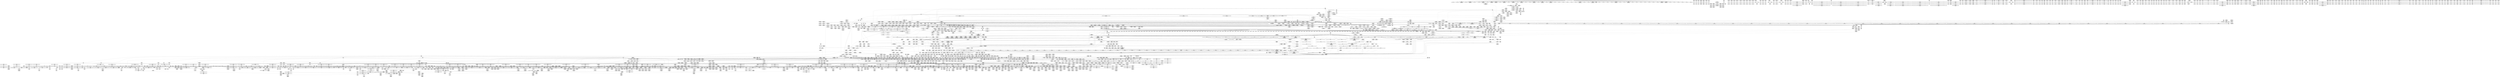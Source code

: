 digraph {
	CE0x594dc70 [shape=record,shape=Mrecord,label="{CE0x594dc70|tomoyo_get_mode:conv5|security/tomoyo/util.c,983|*SummSink*}"]
	CE0x8451b30 [shape=record,shape=Mrecord,label="{CE0x8451b30|0:_i32,_8:_%struct.srcu_struct_array*,_16:_i32,_20:_i32,_24:_i32,_32:_i8*,_40:_%struct.lock_class_key*,_48:_2_x_%struct.lock_class*_,_64:_i8*,_72:_i32,_80:_i64,_88:_i8,_96:_%struct.callback_head*,_104:_%struct.callback_head**,_112:_%struct.callback_head*,_120:_%struct.callback_head**,_128:_%struct.callback_head*,_136:_%struct.callback_head**,_144:_%struct.callback_head*,_152:_%struct.callback_head**,_160:_i64,_168:_%struct.list_head*,_176:_%struct.list_head*,_184:_void_(%struct.work_struct*)*,_192:_%struct.lock_class_key*,_200:_2_x_%struct.lock_class*_,_216:_i8*,_224:_i32,_232:_i64,_240:_%struct.list_head*,_248:_%struct.list_head*,_256:_i64,_264:_%struct.tvec_base*,_272:_void_(i64)*,_280:_i64,_288:_i32,_292:_i32,_296:_i8*,_304:_16_x_i8_,_320:_%struct.lock_class_key*,_328:_2_x_%struct.lock_class*_,_344:_i8*,_352:_i32,_360:_i64,_368:_%struct.workqueue_struct*,_376:_i32,_384:_%struct.lock_class_key*,_392:_2_x_%struct.lock_class*_,_408:_i8*,_416:_i32,_424:_i64,_:_GCE_tomoyo_ss_global_%struct.srcu_struct_i32_-300,_%struct.srcu_struct_array*_tomoyo_ss_srcu_array,_%struct.spinlock_%union.anon.14_%struct.raw_spinlock_%struct.arch_spinlock_zeroinitializer,_i32_-559067475,_i32_-1,_i8*_inttoptr_(i64_-1_to_i8*),_%struct.lockdep_map_%struct.lock_class_key*_null,_2_x_%struct.lock_class*_zeroinitializer,_i8*_getelementptr_inbounds_(_21_x_i8_,_21_x_i8_*_.str171,_i32_0,_i32_0),_i32_0,_i64_0_,_i8_0,_%struct.rcu_batch_%struct.callback_head*_null,_%struct.callback_head**_bitcast_(i8*_getelementptr_(i8,_i8*_bitcast_(%struct.srcu_struct*_tomoyo_ss_to_i8*),_i64_96)_to_%struct.callback_head**)_,_%struct.rcu_batch_%struct.callback_head*_null,_%struct.callback_head**_bitcast_(i8*_getelementptr_(i8,_i8*_bitcast_(%struct.srcu_struct*_tomoyo_ss_to_i8*),_i64_112)_to_%struct.callback_head**)_,_%struct.rcu_batch_%struct.callback_head*_null,_%struct.callback_head**_bitcast_(i8*_getelementptr_(i8,_i8*_bitcast_(%struct.srcu_struct*_tomoyo_ss_to_i8*),_i64_128)_to_%struct.callback_head**)_,_%struct.rcu_batch_%struct.callback_head*_null,_%struct.callback_head**_bitcast_(i8*_getelementptr_(i8,_i8*_bitcast_(%struct.srcu_struct*_tomoyo_ss_to_i8*),_i64_144)_to_%struct.callback_head**)_,_%struct.delayed_work_%struct.work_struct_%struct.atomic64_t_i64_137438953424_,_%struct.list_head_%struct.list_head*_bitcast_(i8*_getelementptr_(i8,_i8*_bitcast_(%struct.srcu_struct*_tomoyo_ss_to_i8*),_i64_168)_to_%struct.list_head*),_%struct.list_head*_bitcast_(i8*_getelementptr_(i8,_i8*_bitcast_(%struct.srcu_struct*_tomoyo_ss_to_i8*),_i64_168)_to_%struct.list_head*)_,_void_(%struct.work_struct*)*_process_srcu,_%struct.lockdep_map_%struct.lock_class_key*_bitcast_(i8*_getelementptr_(i8,_i8*_bitcast_(%struct.srcu_struct*_tomoyo_ss_to_i8*),_i64_160)_to_%struct.lock_class_key*),_2_x_%struct.lock_class*_zeroinitializer,_i8*_getelementptr_inbounds_(_22_x_i8_,_22_x_i8_*_.str1172,_i32_0,_i32_0),_i32_0,_i64_0_,_%struct.timer_list_%struct.list_head_%struct.list_head*_null,_%struct.list_head*_inttoptr_(i64_1953723489_to_%struct.list_head*)_,_i64_0,_%struct.tvec_base*_bitcast_(i8*_getelementptr_(i8,_i8*_bitcast_(%struct.tvec_base*_boot_tvec_bases_to_i8*),_i64_2)_to_%struct.tvec_base*),_void_(i64)*_delayed_work_timer_fn,_i64_ptrtoint_(i8*_getelementptr_(i8,_i8*_bitcast_(%struct.srcu_struct*_tomoyo_ss_to_i8*),_i64_160)_to_i64),_i32_-1,_i32_0,_i8*_null,_16_x_i8_zeroinitializer,_%struct.lockdep_map_%struct.lock_class_key*_bitcast_(_29_x_i8_*_.str2173_to_%struct.lock_class_key*),_2_x_%struct.lock_class*_zeroinitializer,_i8*_getelementptr_inbounds_(_29_x_i8_,_29_x_i8_*_.str2173,_i32_0,_i32_0),_i32_0,_i64_0_,_%struct.workqueue_struct*_null,_i32_0_,_%struct.lockdep_map_%struct.lock_class_key*_null,_2_x_%struct.lock_class*_zeroinitializer,_i8*_getelementptr_inbounds_(_10_x_i8_,_10_x_i8_*_.str3174,_i32_0,_i32_0),_i32_0,_i64_0_,_align_8:_elem_0:default:}"]
	CE0x5a35c40 [shape=record,shape=Mrecord,label="{CE0x5a35c40|tomoyo_const_part_length:cmp|security/tomoyo/util.c,626}"]
	CE0x4e41db0 [shape=record,shape=Mrecord,label="{CE0x4e41db0|i64**_getelementptr_inbounds_(_3_x_i64*_,_3_x_i64*_*___llvm_gcda_edge_table44,_i64_0,_i64_2)|*Constant*|*SummSource*}"]
	CE0x6831e20 [shape=record,shape=Mrecord,label="{CE0x6831e20|_call_void_mcount()_#3}"]
	CE0x6d6b880 [shape=record,shape=Mrecord,label="{CE0x6d6b880|i64*_getelementptr_inbounds_(_12_x_i64_,_12_x_i64_*___llvm_gcov_ctr31133,_i64_0,_i64_11)|*Constant*}"]
	CE0x81ea250 [shape=record,shape=Mrecord,label="{CE0x81ea250|tomoyo_path_number_perm:tmp6|security/tomoyo/file.c,695}"]
	CE0x6bf9a50 [shape=record,shape=Mrecord,label="{CE0x6bf9a50|_ret_%struct.task_struct*_%tmp4,_!dbg_!38905|./arch/x86/include/asm/current.h,14|*SummSource*}"]
	CE0x816e870 [shape=record,shape=Mrecord,label="{CE0x816e870|16:_%struct.dentry*,_:_SCMRE_24,32_|*MultipleSource*|security/tomoyo/file.c, 694|security/tomoyo/file.c,694|security/tomoyo/file.c,694|Function::tomoyo_path_number_perm&Arg::path::|Function::tomoyo_path_chmod&Arg::path::}"]
	CE0x8162da0 [shape=record,shape=Mrecord,label="{CE0x8162da0|i64*_getelementptr_inbounds_(_5_x_i64_,_5_x_i64_*___llvm_gcov_ctr32134,_i64_0,_i64_0)|*Constant*}"]
	CE0x77a9320 [shape=record,shape=Mrecord,label="{CE0x77a9320|i64*_getelementptr_inbounds_(_12_x_i64_,_12_x_i64_*___llvm_gcov_ctr31133,_i64_0,_i64_10)|*Constant*}"]
	CE0x6d479c0 [shape=record,shape=Mrecord,label="{CE0x6d479c0|tomoyo_read_lock:tmp2|*SummSink*}"]
	CE0x59ddf70 [shape=record,shape=Mrecord,label="{CE0x59ddf70|tomoyo_print_ulong:tmp14|security/tomoyo/util.c,243}"]
	CE0x6b4c830 [shape=record,shape=Mrecord,label="{CE0x6b4c830|srcu_read_unlock:bb}"]
	CE0x4d549f0 [shape=record,shape=Mrecord,label="{CE0x4d549f0|VOIDTB_TE:_CE_40,48_}"]
	CE0x4cf1eb0 [shape=record,shape=Mrecord,label="{CE0x4cf1eb0|i64*_getelementptr_inbounds_(_2_x_i64_,_2_x_i64_*___llvm_gcov_ctr31,_i64_0,_i64_0)|*Constant*|*SummSource*}"]
	CE0x6889d40 [shape=record,shape=Mrecord,label="{CE0x6889d40|tomoyo_const_part_length:tmp39|security/tomoyo/util.c,644}"]
	CE0x5c00ed0 [shape=record,shape=Mrecord,label="{CE0x5c00ed0|srcu_read_lock:dep_map|include/linux/srcu.h,222|*SummSource*}"]
	CE0x6b8cd70 [shape=record,shape=Mrecord,label="{CE0x6b8cd70|tomoyo_path_number_perm:tmp12|*LoadInst*|security/tomoyo/file.c,702}"]
	CE0x679c2b0 [shape=record,shape=Mrecord,label="{CE0x679c2b0|tomoyo_audit_path_number_log:conv|security/tomoyo/file.c,216|*SummSource*}"]
	CE0x4ddd1a0 [shape=record,shape=Mrecord,label="{CE0x4ddd1a0|tomoyo_get_mode:tmp6|security/tomoyo/util.c,978}"]
	CE0x4dd8130 [shape=record,shape=Mrecord,label="{CE0x4dd8130|tomoyo_path_number_perm:call|security/tomoyo/file.c,701}"]
	CE0x5a36140 [shape=record,shape=Mrecord,label="{CE0x5a36140|__llvm_gcov_indirect_counter_increment114:pred}"]
	CE0x6848ab0 [shape=record,shape=Mrecord,label="{CE0x6848ab0|i32_0|*Constant*}"]
	CE0x6c13580 [shape=record,shape=Mrecord,label="{CE0x6c13580|tomoyo_domain:call|security/tomoyo/common.h,1205}"]
	CE0x5a86940 [shape=record,shape=Mrecord,label="{CE0x5a86940|tomoyo_audit_path_number_log:tmp1|*SummSource*}"]
	CE0x5a9ef50 [shape=record,shape=Mrecord,label="{CE0x5a9ef50|_call_void_mcount()_#3}"]
	CE0x6ad45f0 [shape=record,shape=Mrecord,label="{CE0x6ad45f0|i64*_getelementptr_inbounds_(_12_x_i64_,_12_x_i64_*___llvm_gcov_ctr28,_i64_0,_i64_9)|*Constant*|*SummSink*}"]
	CE0x4cae500 [shape=record,shape=Mrecord,label="{CE0x4cae500|tomoyo_fill_path_info:is_dir|security/tomoyo/util.c,667|*SummSink*}"]
	CE0x5aaeb90 [shape=record,shape=Mrecord,label="{CE0x5aaeb90|GLOBAL:tomoyo_read_unlock|*Constant*}"]
	CE0x69d70f0 [shape=record,shape=Mrecord,label="{CE0x69d70f0|tomoyo_print_ulong:tmp20|security/tomoyo/util.c,246|*SummSink*}"]
	CE0x81e9cc0 [shape=record,shape=Mrecord,label="{CE0x81e9cc0|GLOBAL:tomoyo_domain|*Constant*|*SummSource*}"]
	CE0x84b7570 [shape=record,shape=Mrecord,label="{CE0x84b7570|tomoyo_print_ulong:tmp24|*SummSink*}"]
	CE0x5a64f20 [shape=record,shape=Mrecord,label="{CE0x5a64f20|tomoyo_get_mode:tmp8|security/tomoyo/util.c,979|*SummSource*}"]
	CE0x832dd00 [shape=record,shape=Mrecord,label="{CE0x832dd00|0:_%struct.tomoyo_obj_info*,_24:_%struct.tomoyo_path_info*,_32:_i64,_40:_i8,_72:_i8,_76:_i8,_:_SCMRE_55,56_}"]
	CE0x4ddb2f0 [shape=record,shape=Mrecord,label="{CE0x4ddb2f0|tomoyo_path_number_perm:tmp32|security/tomoyo/file.c,710|*SummSink*}"]
	CE0x6963fb0 [shape=record,shape=Mrecord,label="{CE0x6963fb0|tomoyo_init_request_info:tmp10|security/tomoyo/util.c,1006}"]
	CE0x67a5df0 [shape=record,shape=Mrecord,label="{CE0x67a5df0|tomoyo_domain:tmp10|security/tomoyo/common.h,1205}"]
	CE0x829fda0 [shape=record,shape=Mrecord,label="{CE0x829fda0|tomoyo_path_number_perm:obj5|security/tomoyo/file.c,707|*SummSource*}"]
	CE0x6d37980 [shape=record,shape=Mrecord,label="{CE0x6d37980|tomoyo_fill_path_info:tmp5|security/tomoyo/util.c,667}"]
	CE0x5c15ac0 [shape=record,shape=Mrecord,label="{CE0x5c15ac0|tomoyo_print_ulong:call|security/tomoyo/util.c,240|*SummSink*}"]
	CE0x6b38d80 [shape=record,shape=Mrecord,label="{CE0x6b38d80|tomoyo_get_realpath:tmp10|security/tomoyo/file.c,155}"]
	CE0x4ddf7a0 [shape=record,shape=Mrecord,label="{CE0x4ddf7a0|tomoyo_path_number_perm:tmp8|security/tomoyo/file.c,702}"]
	CE0x6d47f10 [shape=record,shape=Mrecord,label="{CE0x6d47f10|VOIDTB_TE:_CE_201,202_}"]
	CE0x820fa90 [shape=record,shape=Mrecord,label="{CE0x820fa90|tomoyo_init_request_info:tmp9|security/tomoyo/util.c,1006|*SummSource*}"]
	CE0x4d03150 [shape=record,shape=Mrecord,label="{CE0x4d03150|tomoyo_path_number_perm:entry}"]
	CE0x8253610 [shape=record,shape=Mrecord,label="{CE0x8253610|i64*_getelementptr_inbounds_(_6_x_i64_,_6_x_i64_*___llvm_gcov_ctr25,_i64_0,_i64_0)|*Constant*|*SummSink*}"]
	CE0x5add630 [shape=record,shape=Mrecord,label="{CE0x5add630|i64*_getelementptr_inbounds_(_12_x_i64_,_12_x_i64_*___llvm_gcov_ctr31133,_i64_0,_i64_3)|*Constant*|*SummSource*}"]
	CE0x827e8d0 [shape=record,shape=Mrecord,label="{CE0x827e8d0|i64_176|*Constant*|*SummSource*}"]
	CE0x4cf1e40 [shape=record,shape=Mrecord,label="{CE0x4cf1e40|i64*_getelementptr_inbounds_(_2_x_i64_,_2_x_i64_*___llvm_gcov_ctr31,_i64_0,_i64_0)|*Constant*}"]
	CE0x5c38c00 [shape=record,shape=Mrecord,label="{CE0x5c38c00|tomoyo_domain:tmp4|security/tomoyo/common.h,1205|*SummSource*}"]
	CE0x58fce70 [shape=record,shape=Mrecord,label="{CE0x58fce70|tomoyo_print_ulong:conv17|security/tomoyo/util.c,246|*SummSource*}"]
	CE0x4fb2f80 [shape=record,shape=Mrecord,label="{CE0x4fb2f80|i64*_getelementptr_inbounds_(_22_x_i64_,_22_x_i64_*___llvm_gcov_ctr9,_i64_0,_i64_20)|*Constant*|*SummSource*}"]
	CE0x67dd0e0 [shape=record,shape=Mrecord,label="{CE0x67dd0e0|rcu_lock_acquire:tmp}"]
	CE0x59a4a50 [shape=record,shape=Mrecord,label="{CE0x59a4a50|__llvm_gcov_indirect_counter_increment114:tmp6|*SummSource*}"]
	CE0x5c6a1f0 [shape=record,shape=Mrecord,label="{CE0x5c6a1f0|tomoyo_init_request_info:index|Function::tomoyo_init_request_info&Arg::index::|*SummSource*}"]
	CE0x4db6e00 [shape=record,shape=Mrecord,label="{CE0x4db6e00|COLLAPSED:_CRE:_elem_0:default:}"]
	CE0x59efb20 [shape=record,shape=Mrecord,label="{CE0x59efb20|tomoyo_path_number_perm:tmp40|security/tomoyo/file.c,718|*SummSink*}"]
	CE0x4e61b70 [shape=record,shape=Mrecord,label="{CE0x4e61b70|tomoyo_path_number_perm:param10|security/tomoyo/file.c,712|*SummSink*}"]
	CE0x4df15d0 [shape=record,shape=Mrecord,label="{CE0x4df15d0|VOIDTB_TE:_CE_315,316_}"]
	CE0x4e61390 [shape=record,shape=Mrecord,label="{CE0x4e61390|tomoyo_path_number_perm:operation|security/tomoyo/file.c,711|*SummSink*}"]
	CE0x6751a70 [shape=record,shape=Mrecord,label="{CE0x6751a70|tomoyo_fill_path_info:conv4|security/tomoyo/util.c,667|*SummSource*}"]
	CE0x6c13be0 [shape=record,shape=Mrecord,label="{CE0x6c13be0|srcu_read_lock:tmp1|*SummSink*}"]
	CE0x4df8340 [shape=record,shape=Mrecord,label="{CE0x4df8340|tomoyo_path_number_perm:tmp7|security/tomoyo/file.c,701|*SummSource*}"]
	CE0x5b172e0 [shape=record,shape=Mrecord,label="{CE0x5b172e0|0:_i8*,_array:_GCRE_tomoyo_mac_keywords_external_constant_42_x_i8*_:_elem_18::|security/tomoyo/file.c,233}"]
	CE0x8299290 [shape=record,shape=Mrecord,label="{CE0x8299290|VOIDTB_TE:_CE_208,209_}"]
	CE0x4c45730 [shape=record,shape=Mrecord,label="{CE0x4c45730|i64*_getelementptr_inbounds_(_2_x_i64_,_2_x_i64_*___llvm_gcov_ctr30199,_i64_0,_i64_0)|*Constant*}"]
	CE0x5c09ad0 [shape=record,shape=Mrecord,label="{CE0x5c09ad0|i64_4|*Constant*|*SummSource*}"]
	CE0x69a6f20 [shape=record,shape=Mrecord,label="{CE0x69a6f20|tomoyo_init_request_info:if.end}"]
	CE0x81a6180 [shape=record,shape=Mrecord,label="{CE0x81a6180|i32_22|*Constant*}"]
	CE0x825cb00 [shape=record,shape=Mrecord,label="{CE0x825cb00|tomoyo_get_mode:cmp|security/tomoyo/util.c,982}"]
	CE0x67b75e0 [shape=record,shape=Mrecord,label="{CE0x67b75e0|i64*_getelementptr_inbounds_(_2_x_i64_,_2_x_i64_*___llvm_gcov_ctr32,_i64_0,_i64_1)|*Constant*|*SummSource*}"]
	CE0x4e4ac10 [shape=record,shape=Mrecord,label="{CE0x4e4ac10|i64*_getelementptr_inbounds_(_4_x_i64_,_4_x_i64_*___llvm_gcov_ctr24,_i64_0,_i64_3)|*Constant*|*SummSink*}"]
	CE0x5b81810 [shape=record,shape=Mrecord,label="{CE0x5b81810|i64*_getelementptr_inbounds_(_14_x_i64_,_14_x_i64_*___llvm_gcov_ctr18115,_i64_0,_i64_9)|*Constant*|*SummSink*}"]
	CE0x59fedd0 [shape=record,shape=Mrecord,label="{CE0x59fedd0|rcu_lock_release:tmp4|include/linux/rcupdate.h,423}"]
	CE0x4c74110 [shape=record,shape=Mrecord,label="{CE0x4c74110|tomoyo_const_part_length:tmp52|security/tomoyo/util.c,652}"]
	CE0x6a8a960 [shape=record,shape=Mrecord,label="{CE0x6a8a960|__llvm_gcov_indirect_counter_increment:predecessor|Function::__llvm_gcov_indirect_counter_increment&Arg::predecessor::}"]
	CE0x8473080 [shape=record,shape=Mrecord,label="{CE0x8473080|i32_6|*Constant*}"]
	CE0x6ad50f0 [shape=record,shape=Mrecord,label="{CE0x6ad50f0|tomoyo_get_realpath:tmp4|security/tomoyo/file.c,151|*SummSource*}"]
	CE0x4df17f0 [shape=record,shape=Mrecord,label="{CE0x4df17f0|VOIDTB_TE:_CE_317,318_}"]
	CE0x4e85cd0 [shape=record,shape=Mrecord,label="{CE0x4e85cd0|tomoyo_path_number_perm:path|Function::tomoyo_path_number_perm&Arg::path::}"]
	CE0x4ddcfd0 [shape=record,shape=Mrecord,label="{CE0x4ddcfd0|tomoyo_get_mode:tmp5|security/tomoyo/util.c,978|*SummSource*}"]
	CE0x68105c0 [shape=record,shape=Mrecord,label="{CE0x68105c0|tomoyo_print_ulong:tmp6|security/tomoyo/util.c,240}"]
	CE0x4ef5440 [shape=record,shape=Mrecord,label="{CE0x4ef5440|srcu_read_unlock:tmp2|*SummSink*}"]
	CE0x5a652e0 [shape=record,shape=Mrecord,label="{CE0x5a652e0|tomoyo_domain:land.lhs.true|*SummSource*}"]
	CE0x4d02ff0 [shape=record,shape=Mrecord,label="{CE0x4d02ff0|tomoyo_path_chmod:tmp|*SummSink*}"]
	CE0x818d9a0 [shape=record,shape=Mrecord,label="{CE0x818d9a0|i32_2|*Constant*}"]
	CE0x5c096b0 [shape=record,shape=Mrecord,label="{CE0x5c096b0|i64_3|*Constant*|*SummSource*}"]
	CE0x6c21680 [shape=record,shape=Mrecord,label="{CE0x6c21680|GLOBAL:tomoyo_mac_keywords|Global_var:tomoyo_mac_keywords|*SummSink*}"]
	CE0x5a64700 [shape=record,shape=Mrecord,label="{CE0x5a64700|i64*_getelementptr_inbounds_(_2_x_i64_,_2_x_i64_*___llvm_gcov_ctr23,_i64_0,_i64_0)|*Constant*|*SummSource*}"]
	CE0x6831900 [shape=record,shape=Mrecord,label="{CE0x6831900|0:_i32,_:_GCMR___llvm_gcov_global_state_pred45_internal_unnamed_addr_global_i32_-1:_elem_0:default:}"]
	CE0x6b7b8b0 [shape=record,shape=Mrecord,label="{CE0x6b7b8b0|i1_true|*Constant*|*SummSource*}"]
	CE0x6c9a2c0 [shape=record,shape=Mrecord,label="{CE0x6c9a2c0|_call_void_mcount()_#3|*SummSource*}"]
	CE0x4d1ddd0 [shape=record,shape=Mrecord,label="{CE0x4d1ddd0|tomoyo_const_part_length:if.then17}"]
	CE0x6cc3940 [shape=record,shape=Mrecord,label="{CE0x6cc3940|tomoyo_path_number_perm:path_number|security/tomoyo/file.c,711}"]
	CE0x59df200 [shape=record,shape=Mrecord,label="{CE0x59df200|__llvm_gcov_indirect_counter_increment:bb|*SummSink*}"]
	CE0x6ad2fe0 [shape=record,shape=Mrecord,label="{CE0x6ad2fe0|tomoyo_get_realpath:if.then|*SummSource*}"]
	CE0x849ee80 [shape=record,shape=Mrecord,label="{CE0x849ee80|tomoyo_get_mode:tmp}"]
	CE0x8302370 [shape=record,shape=Mrecord,label="{CE0x8302370|i64_25|*Constant*|*SummSource*}"]
	CE0x5b051a0 [shape=record,shape=Mrecord,label="{CE0x5b051a0|tomoyo_get_mode:config7|security/tomoyo/util.c,983|*SummSource*}"]
	CE0x6af0670 [shape=record,shape=Mrecord,label="{CE0x6af0670|tomoyo_fill_path_info:cmp8|security/tomoyo/util.c,668|*SummSink*}"]
	CE0x59ff920 [shape=record,shape=Mrecord,label="{CE0x59ff920|tomoyo_const_part_length:if.end|*SummSink*}"]
	CE0x6953690 [shape=record,shape=Mrecord,label="{CE0x6953690|0:_i8,_array:_GCRE_tomoyo_index2category_constant_39_x_i8_c_00_00_00_00_00_00_00_00_00_00_00_00_00_00_00_00_00_00_00_00_00_00_00_01_01_01_01_01_01_01_01_01_01_01_01_01_01_01_02_,_align_16:_elem_22::|security/tomoyo/util.c,983}"]
	CE0x6a73240 [shape=record,shape=Mrecord,label="{CE0x6a73240|tomoyo_add_slash:tmp2|*LoadInst*|security/tomoyo/file.c,131|*SummSource*}"]
	CE0x68455d0 [shape=record,shape=Mrecord,label="{CE0x68455d0|_ret_i32_%retval.0,_!dbg_!38935|security/tomoyo/util.c,988|*SummSink*}"]
	CE0x81ebfe0 [shape=record,shape=Mrecord,label="{CE0x81ebfe0|VOIDTB_TE:_CE_210,211_}"]
	CE0x67dcd60 [shape=record,shape=Mrecord,label="{CE0x67dcd60|tomoyo_domain:tmp8|security/tomoyo/common.h,1205}"]
	CE0x6ce0750 [shape=record,shape=Mrecord,label="{CE0x6ce0750|tomoyo_const_part_length:tmp5|security/tomoyo/util.c,624}"]
	CE0x68b9d30 [shape=record,shape=Mrecord,label="{CE0x68b9d30|tomoyo_domain:tobool1|security/tomoyo/common.h,1205|*SummSource*}"]
	CE0x4d15780 [shape=record,shape=Mrecord,label="{CE0x4d15780|rcu_lock_acquire:indirectgoto|*SummSink*}"]
	CE0x6b9d570 [shape=record,shape=Mrecord,label="{CE0x6b9d570|tomoyo_get_realpath:retval.0|*SummSink*}"]
	CE0x5c6ab30 [shape=record,shape=Mrecord,label="{CE0x5c6ab30|tomoyo_path_number_perm:if.then|*SummSource*}"]
	CE0x5bce9a0 [shape=record,shape=Mrecord,label="{CE0x5bce9a0|tomoyo_fill_path_info:bb|*SummSource*}"]
	CE0x6d6b180 [shape=record,shape=Mrecord,label="{CE0x6d6b180|tomoyo_get_mode:and|security/tomoyo/util.c,987|*SummSink*}"]
	CE0x6b387d0 [shape=record,shape=Mrecord,label="{CE0x6b387d0|tomoyo_get_realpath:tmp9|security/tomoyo/file.c,155}"]
	CE0x845a3e0 [shape=record,shape=Mrecord,label="{CE0x845a3e0|_call_void_mcount()_#3}"]
	CE0x82321e0 [shape=record,shape=Mrecord,label="{CE0x82321e0|i64_22|*Constant*|*SummSource*}"]
	CE0x5aed5d0 [shape=record,shape=Mrecord,label="{CE0x5aed5d0|tomoyo_print_ulong:tmp6|security/tomoyo/util.c,240|*SummSink*}"]
	CE0x67dbce0 [shape=record,shape=Mrecord,label="{CE0x67dbce0|tomoyo_const_part_length:tmp34|security/tomoyo/util.c,642|*SummSink*}"]
	CE0x81c8850 [shape=record,shape=Mrecord,label="{CE0x81c8850|tomoyo_get_realpath:if.end|*SummSink*}"]
	CE0x5a9f0b0 [shape=record,shape=Mrecord,label="{CE0x5a9f0b0|tomoyo_get_mode:return}"]
	CE0x8164ba0 [shape=record,shape=Mrecord,label="{CE0x8164ba0|tomoyo_path_number_perm:tmp10|security/tomoyo/file.c,702}"]
	CE0x84b0480 [shape=record,shape=Mrecord,label="{CE0x84b0480|GLOBAL:tomoyo_ss|Global_var:tomoyo_ss|*SummSink*}"]
	CE0x68b3ae0 [shape=record,shape=Mrecord,label="{CE0x68b3ae0|__llvm_gcov_indirect_counter_increment:pred|*SummSink*}"]
	CE0x697d660 [shape=record,shape=Mrecord,label="{CE0x697d660|tomoyo_fill_path_info:entry}"]
	CE0x829e070 [shape=record,shape=Mrecord,label="{CE0x829e070|128:_i8*,_1208:_%struct.file*,_:_CMRE_42,43_}"]
	CE0x696d010 [shape=record,shape=Mrecord,label="{CE0x696d010|tomoyo_init_request_info:call4|security/tomoyo/util.c,1010}"]
	CE0x689efa0 [shape=record,shape=Mrecord,label="{CE0x689efa0|COLLAPSED:_GCMRE___llvm_gcov_ctr43150_internal_global_31_x_i64_zeroinitializer:_elem_0:default:}"]
	CE0x6c217f0 [shape=record,shape=Mrecord,label="{CE0x6c217f0|tomoyo_audit_path_number_log:arrayidx5|security/tomoyo/file.c,233|*SummSource*}"]
	CE0x686cfe0 [shape=record,shape=Mrecord,label="{CE0x686cfe0|i64_9|*Constant*|*SummSource*}"]
	CE0x4e61a10 [shape=record,shape=Mrecord,label="{CE0x4e61a10|tomoyo_path_number_perm:param10|security/tomoyo/file.c,712|*SummSource*}"]
	CE0x59665c0 [shape=record,shape=Mrecord,label="{CE0x59665c0|tomoyo_print_ulong:value|Function::tomoyo_print_ulong&Arg::value::|*SummSink*}"]
	CE0x598e360 [shape=record,shape=Mrecord,label="{CE0x598e360|i64*_getelementptr_inbounds_(_22_x_i64_,_22_x_i64_*___llvm_gcov_ctr9,_i64_0,_i64_21)|*Constant*|*SummSink*}"]
	CE0x4fb29b0 [shape=record,shape=Mrecord,label="{CE0x4fb29b0|tomoyo_path_number_perm:error.1}"]
	CE0x5afc750 [shape=record,shape=Mrecord,label="{CE0x5afc750|__llvm_gcov_indirect_counter_increment:tmp1}"]
	CE0x4e117f0 [shape=record,shape=Mrecord,label="{CE0x4e117f0|i32_2|*Constant*}"]
	CE0x81632c0 [shape=record,shape=Mrecord,label="{CE0x81632c0|VOIDTB_TE:_CE_199,200_}"]
	CE0x5a0f8f0 [shape=record,shape=Mrecord,label="{CE0x5a0f8f0|_call_void_mcount()_#3}"]
	CE0x6ca9920 [shape=record,shape=Mrecord,label="{CE0x6ca9920|tomoyo_const_part_length:while.body}"]
	CE0x66fa780 [shape=record,shape=Mrecord,label="{CE0x66fa780|tomoyo_fill_path_info:land.end|*SummSource*}"]
	CE0x4e4aba0 [shape=record,shape=Mrecord,label="{CE0x4e4aba0|rcu_lock_acquire:tmp6}"]
	CE0x5ab57b0 [shape=record,shape=Mrecord,label="{CE0x5ab57b0|tomoyo_path_number_perm:tmp27|security/tomoyo/file.c,708|*SummSink*}"]
	CE0x8323ad0 [shape=record,shape=Mrecord,label="{CE0x8323ad0|0:_%struct.tomoyo_obj_info*,_24:_%struct.tomoyo_path_info*,_32:_i64,_40:_i8,_72:_i8,_76:_i8,_:_SCMRE_53,54_}"]
	CE0x820be70 [shape=record,shape=Mrecord,label="{CE0x820be70|tomoyo_fill_path_info:tmp2|*LoadInst*|security/tomoyo/util.c,663}"]
	CE0x6a23430 [shape=record,shape=Mrecord,label="{CE0x6a23430|tomoyo_get_mode:tmp21|security/tomoyo/util.c,985}"]
	CE0x5abf900 [shape=record,shape=Mrecord,label="{CE0x5abf900|tomoyo_print_ulong:if.else9}"]
	CE0x82d16c0 [shape=record,shape=Mrecord,label="{CE0x82d16c0|tomoyo_const_part_length:tmp47|security/tomoyo/util.c,646|*SummSink*}"]
	CE0x8473880 [shape=record,shape=Mrecord,label="{CE0x8473880|tomoyo_domain:bb|*SummSource*}"]
	CE0x82511e0 [shape=record,shape=Mrecord,label="{CE0x82511e0|0:_i8*,_array:_GCRE_tomoyo_mac_keywords_external_constant_42_x_i8*_:_elem_38::|security/tomoyo/file.c,233}"]
	CE0x689e0b0 [shape=record,shape=Mrecord,label="{CE0x689e0b0|tomoyo_const_part_length:add29|security/tomoyo/util.c,646|*SummSource*}"]
	CE0x4e2bfd0 [shape=record,shape=Mrecord,label="{CE0x4e2bfd0|COLLAPSED:_GCMRE___llvm_gcov_ctr23_internal_global_2_x_i64_zeroinitializer:_elem_0:default:}"]
	CE0x5c1f680 [shape=record,shape=Mrecord,label="{CE0x5c1f680|tomoyo_print_ulong:call15|security/tomoyo/util.c,244}"]
	CE0x4ddd670 [shape=record,shape=Mrecord,label="{CE0x4ddd670|i64*_getelementptr_inbounds_(_11_x_i64_,_11_x_i64_*___llvm_gcov_ctr54147,_i64_0,_i64_0)|*Constant*|*SummSource*}"]
	CE0x6781f20 [shape=record,shape=Mrecord,label="{CE0x6781f20|i64_18|*Constant*}"]
	CE0x4b67b40 [shape=record,shape=Mrecord,label="{CE0x4b67b40|tomoyo_get_mode:config|security/tomoyo/util.c,981|*SummSink*}"]
	CE0x8323210 [shape=record,shape=Mrecord,label="{CE0x8323210|0:_%struct.tomoyo_obj_info*,_24:_%struct.tomoyo_path_info*,_32:_i64,_40:_i8,_72:_i8,_76:_i8,_:_SCMRE_48,49_}"]
	CE0x82a6600 [shape=record,shape=Mrecord,label="{CE0x82a6600|0:_%struct.tomoyo_obj_info*,_24:_%struct.tomoyo_path_info*,_32:_i64,_40:_i8,_72:_i8,_76:_i8,_:_SCMRE_16,24_|*MultipleSource*|security/tomoyo/file.c, 693|security/tomoyo/file.c,693|security/tomoyo/file.c,707|Function::tomoyo_init_request_info&Arg::r::}"]
	CE0x58ce3e0 [shape=record,shape=Mrecord,label="{CE0x58ce3e0|tomoyo_const_part_length:while.cond|*SummSink*}"]
	CE0x4ddbbd0 [shape=record,shape=Mrecord,label="{CE0x4ddbbd0|tomoyo_path_number_perm:param_type|security/tomoyo/file.c,710|*SummSink*}"]
	CE0x67901e0 [shape=record,shape=Mrecord,label="{CE0x67901e0|tomoyo_get_mode:tmp17|security/tomoyo/util.c,983|*SummSink*}"]
	CE0x4f327d0 [shape=record,shape=Mrecord,label="{CE0x4f327d0|tomoyo_path_number_perm:param12|security/tomoyo/file.c,713|*SummSource*}"]
	CE0x5a53db0 [shape=record,shape=Mrecord,label="{CE0x5a53db0|_call_void_tomoyo_print_ulong(i8*_%arraydecay,_i32_64,_i64_%tmp12,_i8_zeroext_%radix.0)_#9,_!dbg_!38923|security/tomoyo/file.c,231|*SummSink*}"]
	CE0x68744f0 [shape=record,shape=Mrecord,label="{CE0x68744f0|tomoyo_path_number_perm:do.body|*SummSource*}"]
	CE0x8473160 [shape=record,shape=Mrecord,label="{CE0x8473160|i32_6|*Constant*|*SummSink*}"]
	CE0x67fff50 [shape=record,shape=Mrecord,label="{CE0x67fff50|i64_18|*Constant*|*SummSink*}"]
	CE0x5b307a0 [shape=record,shape=Mrecord,label="{CE0x5b307a0|tomoyo_path_number_perm:tmp15|security/tomoyo/file.c,701|*SummSink*}"]
	CE0x4da7850 [shape=record,shape=Mrecord,label="{CE0x4da7850|tomoyo_path_chmod:call|security/tomoyo/tomoyo.c,363|*SummSource*}"]
	CE0x8468fa0 [shape=record,shape=Mrecord,label="{CE0x8468fa0|tomoyo_audit_path_number_log:arraydecay|security/tomoyo/file.c,231}"]
	CE0x81db5b0 [shape=record,shape=Mrecord,label="{CE0x81db5b0|__llvm_gcov_indirect_counter_increment:tmp3|*SummSource*}"]
	CE0x4daf460 [shape=record,shape=Mrecord,label="{CE0x4daf460|tomoyo_audit_path_number_log:arraydecay8|security/tomoyo/file.c,235|*SummSink*}"]
	CE0x4cadcf0 [shape=record,shape=Mrecord,label="{CE0x4cadcf0|tomoyo_fill_path_info:tmp12|security/tomoyo/util.c,667|*SummSink*}"]
	CE0x4c1f170 [shape=record,shape=Mrecord,label="{CE0x4c1f170|GLOBAL:__llvm_gcov_ctr18115|Global_var:__llvm_gcov_ctr18115|*SummSink*}"]
	CE0x6781420 [shape=record,shape=Mrecord,label="{CE0x6781420|i32_9|*Constant*|*SummSink*}"]
	CE0x69d66f0 [shape=record,shape=Mrecord,label="{CE0x69d66f0|tomoyo_print_ulong:call15|security/tomoyo/util.c,244|*SummSource*}"]
	CE0x6d8e290 [shape=record,shape=Mrecord,label="{CE0x6d8e290|i8*_undef|*Constant*}"]
	CE0x67a6000 [shape=record,shape=Mrecord,label="{CE0x67a6000|tomoyo_domain:tmp9|security/tomoyo/common.h,1205|*SummSink*}"]
	CE0x5d4c880 [shape=record,shape=Mrecord,label="{CE0x5d4c880|rcu_lock_acquire:entry}"]
	CE0x8231940 [shape=record,shape=Mrecord,label="{CE0x8231940|tomoyo_const_part_length:cmp21|security/tomoyo/util.c,644|*SummSource*}"]
	CE0x58e6290 [shape=record,shape=Mrecord,label="{CE0x58e6290|tomoyo_audit_path_number_log:r|Function::tomoyo_audit_path_number_log&Arg::r::}"]
	CE0x8252f70 [shape=record,shape=Mrecord,label="{CE0x8252f70|_ret_%struct.tomoyo_domain_info*_%tmp23,_!dbg_!38929|security/tomoyo/common.h,1205|*SummSource*}"]
	CE0x69541c0 [shape=record,shape=Mrecord,label="{CE0x69541c0|tomoyo_get_mode:add|security/tomoyo/util.c,984|*SummSource*}"]
	CE0x6849490 [shape=record,shape=Mrecord,label="{CE0x6849490|tomoyo_print_ulong:tmp16|security/tomoyo/util.c,243|*SummSink*}"]
	CE0x5a869b0 [shape=record,shape=Mrecord,label="{CE0x5a869b0|tomoyo_audit_path_number_log:tmp1|*SummSink*}"]
	CE0x4ecd2d0 [shape=record,shape=Mrecord,label="{CE0x4ecd2d0|get_current:tmp3|*SummSource*}"]
	CE0x5910fb0 [shape=record,shape=Mrecord,label="{CE0x5910fb0|tomoyo_const_part_length:tmp25|security/tomoyo/util.c,641|*SummSink*}"]
	CE0x844a3f0 [shape=record,shape=Mrecord,label="{CE0x844a3f0|_call_void___llvm_gcov_indirect_counter_increment114(i32*___llvm_gcov_global_state_pred45,_i64**_getelementptr_inbounds_(_3_x_i64*_,_3_x_i64*_*___llvm_gcda_edge_table44,_i64_0,_i64_0)),_!dbg_!38954|security/tomoyo/util.c,649|*SummSource*}"]
	CE0x66f9f70 [shape=record,shape=Mrecord,label="{CE0x66f9f70|tomoyo_fill_path_info:cmp|security/tomoyo/util.c,667}"]
	CE0x6ae1ba0 [shape=record,shape=Mrecord,label="{CE0x6ae1ba0|GLOBAL:__llvm_gcov_ctr26|Global_var:__llvm_gcov_ctr26}"]
	CE0x58cf130 [shape=record,shape=Mrecord,label="{CE0x58cf130|tomoyo_add_slash:tmp10|security/tomoyo/file.c,136}"]
	CE0x5b3eb50 [shape=record,shape=Mrecord,label="{CE0x5b3eb50|tomoyo_const_part_length:conv2|security/tomoyo/util.c,627|*SummSink*}"]
	CE0x6b4c460 [shape=record,shape=Mrecord,label="{CE0x6b4c460|tomoyo_print_ulong:tmp27|security/tomoyo/util.c,247|*SummSink*}"]
	CE0x8287c90 [shape=record,shape=Mrecord,label="{CE0x8287c90|0:_i8,_array:_GCRE_tomoyo_pn2mac_constant_8_x_i8_c_02_05_07_08_12_0F_10_11_,_align_1:_elem_4::|security/tomoyo/file.c,701}"]
	CE0x843f9d0 [shape=record,shape=Mrecord,label="{CE0x843f9d0|i64*_getelementptr_inbounds_(_5_x_i64_,_5_x_i64_*___llvm_gcov_ctr28130,_i64_0,_i64_4)|*Constant*}"]
	CE0x845a6f0 [shape=record,shape=Mrecord,label="{CE0x845a6f0|i64_0|*Constant*}"]
	CE0x4df0ef0 [shape=record,shape=Mrecord,label="{CE0x4df0ef0|0:_i8,_array:_GCRE_tomoyo_pn2mac_constant_8_x_i8_c_02_05_07_08_12_0F_10_11_,_align_1:_elem_2::|security/tomoyo/file.c,701}"]
	CE0x6755be0 [shape=record,shape=Mrecord,label="{CE0x6755be0|tomoyo_fill_path_info:tmp8|security/tomoyo/util.c,667|*SummSource*}"]
	CE0x829d7b0 [shape=record,shape=Mrecord,label="{CE0x829d7b0|128:_i8*,_1208:_%struct.file*,_:_CMRE_35,36_}"]
	CE0x69841f0 [shape=record,shape=Mrecord,label="{CE0x69841f0|tomoyo_path_number_perm:if.end22|*SummSource*}"]
	CE0x6813df0 [shape=record,shape=Mrecord,label="{CE0x6813df0|tomoyo_const_part_length:filename.addr.0|*SummSink*}"]
	CE0x820fb00 [shape=record,shape=Mrecord,label="{CE0x820fb00|tomoyo_init_request_info:tmp9|security/tomoyo/util.c,1006|*SummSink*}"]
	CE0x67008c0 [shape=record,shape=Mrecord,label="{CE0x67008c0|tomoyo_fill_path_info:land.end|*SummSink*}"]
	CE0x67fe330 [shape=record,shape=Mrecord,label="{CE0x67fe330|VOIDTB_TE:_CE_154,155_}"]
	CE0x81ec0f0 [shape=record,shape=Mrecord,label="{CE0x81ec0f0|VOIDTB_TE:_CE_211,212_}"]
	CE0x6cb4300 [shape=record,shape=Mrecord,label="{CE0x6cb4300|GLOBAL:__llvm_gcov_indirect_counter_increment|*Constant*|*SummSource*}"]
	CE0x6b0e1c0 [shape=record,shape=Mrecord,label="{CE0x6b0e1c0|_ret_void,_!dbg_!38929|security/tomoyo/util.c,670}"]
	CE0x5aa7900 [shape=record,shape=Mrecord,label="{CE0x5aa7900|_call_void___llvm_gcov_indirect_counter_increment(i32*___llvm_gcov_global_state_pred30,_i64**_getelementptr_inbounds_(_3_x_i64*_,_3_x_i64*_*___llvm_gcda_edge_table29,_i64_0,_i64_0)),_!dbg_!38917|security/tomoyo/file.c,228|*SummSource*}"]
	CE0x6a9f740 [shape=record,shape=Mrecord,label="{CE0x6a9f740|tomoyo_add_slash:tmp1|*SummSink*}"]
	CE0x6cd35d0 [shape=record,shape=Mrecord,label="{CE0x6cd35d0|tomoyo_read_lock:entry|*SummSink*}"]
	CE0x58e0c70 [shape=record,shape=Mrecord,label="{CE0x58e0c70|tomoyo_path_number_perm:call15|security/tomoyo/file.c,716|*SummSink*}"]
	CE0x5b81260 [shape=record,shape=Mrecord,label="{CE0x5b81260|get_current:tmp4|./arch/x86/include/asm/current.h,14}"]
	CE0x687ce30 [shape=record,shape=Mrecord,label="{CE0x687ce30|128:_i8*,_1208:_%struct.file*,_:_CMRE_152,160_|*MultipleSource*|security/tomoyo/common.h,1205|security/tomoyo/common.h,1205}"]
	CE0x8448310 [shape=record,shape=Mrecord,label="{CE0x8448310|_ret_void,_!dbg_!38913|security/tomoyo/file.c,138|*SummSource*}"]
	CE0x6cb4e30 [shape=record,shape=Mrecord,label="{CE0x6cb4e30|tomoyo_add_slash:if.end}"]
	CE0x5a9efc0 [shape=record,shape=Mrecord,label="{CE0x5a9efc0|tomoyo_get_mode:if.end|*SummSink*}"]
	CE0x4f9e0d0 [shape=record,shape=Mrecord,label="{CE0x4f9e0d0|tomoyo_path_number_perm:tmp45|security/tomoyo/file.c,721|*SummSource*}"]
	CE0x5a0fb30 [shape=record,shape=Mrecord,label="{CE0x5a0fb30|_call_void_mcount()_#3|*SummSink*}"]
	CE0x5c1f380 [shape=record,shape=Mrecord,label="{CE0x5c1f380|tomoyo_print_ulong:conv14|security/tomoyo/util.c,244}"]
	CE0x4c8cea0 [shape=record,shape=Mrecord,label="{CE0x4c8cea0|tomoyo_path_number_perm:tmp21|security/tomoyo/file.c,705|*SummSource*}"]
	CE0x6cf4670 [shape=record,shape=Mrecord,label="{CE0x6cf4670|tomoyo_init_request_info:r|Function::tomoyo_init_request_info&Arg::r::|*SummSource*}"]
	CE0x4fb33f0 [shape=record,shape=Mrecord,label="{CE0x4fb33f0|tomoyo_path_number_perm:tmp49|security/tomoyo/file.c,723}"]
	CE0x4df6a90 [shape=record,shape=Mrecord,label="{CE0x4df6a90|tomoyo_get_mode:tmp8|security/tomoyo/util.c,979|*SummSink*}"]
	CE0x6b15a50 [shape=record,shape=Mrecord,label="{CE0x6b15a50|tomoyo_get_mode:tmp10|security/tomoyo/util.c,982|*SummSource*}"]
	CE0x4d1d870 [shape=record,shape=Mrecord,label="{CE0x4d1d870|i32_55|*Constant*|*SummSink*}"]
	CE0x5a212f0 [shape=record,shape=Mrecord,label="{CE0x5a212f0|_call_void_kfree(i8*_%tmp41)_#9,_!dbg_!38956|security/tomoyo/file.c,718|*SummSink*}"]
	CE0x58e0e30 [shape=record,shape=Mrecord,label="{CE0x58e0e30|GLOBAL:tomoyo_audit_path_number_log|*Constant*|*SummSource*}"]
	CE0x833d600 [shape=record,shape=Mrecord,label="{CE0x833d600|i32_55|*Constant*}"]
	CE0x840c050 [shape=record,shape=Mrecord,label="{CE0x840c050|tomoyo_get_mode:tmp23|security/tomoyo/util.c,986|*SummSource*}"]
	CE0x4d5a660 [shape=record,shape=Mrecord,label="{CE0x4d5a660|srcu_read_unlock:tmp2|*SummSource*}"]
	CE0x6821670 [shape=record,shape=Mrecord,label="{CE0x6821670|GLOBAL:__llvm_gcov_ctr54147|Global_var:__llvm_gcov_ctr54147|*SummSink*}"]
	CE0x58fca30 [shape=record,shape=Mrecord,label="{CE0x58fca30|tomoyo_print_ulong:tmp21|security/tomoyo/util.c,246|*SummSink*}"]
	CE0x6a23dd0 [shape=record,shape=Mrecord,label="{CE0x6a23dd0|i64*_getelementptr_inbounds_(_2_x_i64_,_2_x_i64_*___llvm_gcov_ctr30199,_i64_0,_i64_0)|*Constant*|*SummSink*}"]
	CE0x593e7b0 [shape=record,shape=Mrecord,label="{CE0x593e7b0|_ret_void,_!dbg_!38931|security/tomoyo/util.c,247|*SummSink*}"]
	CE0x59597f0 [shape=record,shape=Mrecord,label="{CE0x59597f0|tomoyo_add_slash:call|security/tomoyo/file.c,136|*SummSource*}"]
	CE0x4ddf440 [shape=record,shape=Mrecord,label="{CE0x4ddf440|i64_2|*Constant*|*SummSource*}"]
	CE0x598e550 [shape=record,shape=Mrecord,label="{CE0x598e550|tomoyo_path_number_perm:tmp51|security/tomoyo/file.c,724}"]
	CE0x6c0ac30 [shape=record,shape=Mrecord,label="{CE0x6c0ac30|i32_3|*Constant*}"]
	CE0x829d8f0 [shape=record,shape=Mrecord,label="{CE0x829d8f0|128:_i8*,_1208:_%struct.file*,_:_CMRE_36,37_}"]
	CE0x4df8a20 [shape=record,shape=Mrecord,label="{CE0x4df8a20|GLOBAL:tomoyo_pn2mac|Global_var:tomoyo_pn2mac|*SummSink*}"]
	CE0x685e7e0 [shape=record,shape=Mrecord,label="{CE0x685e7e0|tomoyo_path_number_perm:tmp25|security/tomoyo/file.c,708}"]
	CE0x5b02690 [shape=record,shape=Mrecord,label="{CE0x5b02690|__llvm_gcov_indirect_counter_increment114:tmp2|*SummSource*}"]
	CE0x6b14570 [shape=record,shape=Mrecord,label="{CE0x6b14570|__llvm_gcov_indirect_counter_increment114:entry|*SummSource*}"]
	CE0x6c21780 [shape=record,shape=Mrecord,label="{CE0x6c21780|tomoyo_audit_path_number_log:arrayidx5|security/tomoyo/file.c,233}"]
	CE0x694bd30 [shape=record,shape=Mrecord,label="{CE0x694bd30|tomoyo_domain:tmp19|security/tomoyo/common.h,1205}"]
	CE0x4def5c0 [shape=record,shape=Mrecord,label="{CE0x4def5c0|tomoyo_get_mode:tobool|security/tomoyo/util.c,978}"]
	CE0x6c730c0 [shape=record,shape=Mrecord,label="{CE0x6c730c0|tomoyo_const_part_length:tmp3|security/tomoyo/util.c,624|*SummSource*}"]
	CE0x6ba2320 [shape=record,shape=Mrecord,label="{CE0x6ba2320|tomoyo_const_part_length:tmp2|security/tomoyo/util.c,624|*SummSource*}"]
	CE0x4b66db0 [shape=record,shape=Mrecord,label="{CE0x4b66db0|tomoyo_print_ulong:tmp2|security/tomoyo/util.c,239|*SummSink*}"]
	CE0x833d9d0 [shape=record,shape=Mrecord,label="{CE0x833d9d0|_call_void_lock_release(%struct.lockdep_map*_%map,_i32_1,_i64_ptrtoint_(i8*_blockaddress(_rcu_lock_release,_%__here)_to_i64))_#9,_!dbg_!38907|include/linux/rcupdate.h,423|*SummSource*}"]
	CE0x4eec6b0 [shape=record,shape=Mrecord,label="{CE0x4eec6b0|i64*_getelementptr_inbounds_(_22_x_i64_,_22_x_i64_*___llvm_gcov_ctr9,_i64_0,_i64_0)|*Constant*}"]
	CE0x8232170 [shape=record,shape=Mrecord,label="{CE0x8232170|i64_22|*Constant*}"]
	CE0x5a59b30 [shape=record,shape=Mrecord,label="{CE0x5a59b30|i64*_getelementptr_inbounds_(_2_x_i64_,_2_x_i64_*___llvm_gcov_ctr31,_i64_0,_i64_1)|*Constant*}"]
	CE0x5adce90 [shape=record,shape=Mrecord,label="{CE0x5adce90|tomoyo_fill_path_info:tmp1|*SummSource*}"]
	CE0x81627b0 [shape=record,shape=Mrecord,label="{CE0x81627b0|tomoyo_audit_path_number_log:tmp2|security/tomoyo/file.c,213}"]
	CE0x594dfc0 [shape=record,shape=Mrecord,label="{CE0x594dfc0|i32_39|*Constant*|*SummSink*}"]
	CE0x59dd040 [shape=record,shape=Mrecord,label="{CE0x59dd040|srcu_read_unlock:dep_map|include/linux/srcu.h,236|*SummSource*}"]
	CE0x822d9b0 [shape=record,shape=Mrecord,label="{CE0x822d9b0|tomoyo_path_number_perm:tmp6|security/tomoyo/file.c,695}"]
	CE0x84bb7d0 [shape=record,shape=Mrecord,label="{CE0x84bb7d0|tomoyo_const_part_length:cmp25|security/tomoyo/util.c,644|*SummSource*}"]
	CE0x5afc440 [shape=record,shape=Mrecord,label="{CE0x5afc440|tomoyo_domain:tobool1|security/tomoyo/common.h,1205}"]
	CE0x832dec0 [shape=record,shape=Mrecord,label="{CE0x832dec0|0:_%struct.tomoyo_obj_info*,_24:_%struct.tomoyo_path_info*,_32:_i64,_40:_i8,_72:_i8,_76:_i8,_:_SCMRE_56,57_}"]
	CE0x6ca8df0 [shape=record,shape=Mrecord,label="{CE0x6ca8df0|i32_1|*Constant*}"]
	CE0x8263010 [shape=record,shape=Mrecord,label="{CE0x8263010|tomoyo_domain:tmp23|security/tomoyo/common.h,1205}"]
	CE0x5c392d0 [shape=record,shape=Mrecord,label="{CE0x5c392d0|tomoyo_audit_path_number_log:tmp3|security/tomoyo/file.c,215}"]
	CE0x69522d0 [shape=record,shape=Mrecord,label="{CE0x69522d0|tomoyo_const_part_length:tmp6|security/tomoyo/util.c,625}"]
	CE0x6af02c0 [shape=record,shape=Mrecord,label="{CE0x6af02c0|tomoyo_fill_path_info:conv7|security/tomoyo/util.c,668|*SummSink*}"]
	CE0x4f7cf40 [shape=record,shape=Mrecord,label="{CE0x4f7cf40|tomoyo_path_number_perm:call1|security/tomoyo/file.c,704|*SummSink*}"]
	CE0x698c2f0 [shape=record,shape=Mrecord,label="{CE0x698c2f0|tomoyo_const_part_length:tmp34|security/tomoyo/util.c,642}"]
	CE0x82518e0 [shape=record,shape=Mrecord,label="{CE0x82518e0|tomoyo_audit_path_number_log:tmp14|security/tomoyo/file.c,233}"]
	CE0x77a8820 [shape=record,shape=Mrecord,label="{CE0x77a8820|tomoyo_get_mode:mode.1|*SummSource*}"]
	CE0x5b7d4c0 [shape=record,shape=Mrecord,label="{CE0x5b7d4c0|srcu_read_unlock:sp|Function::srcu_read_unlock&Arg::sp::|*SummSink*}"]
	CE0x5aecfc0 [shape=record,shape=Mrecord,label="{CE0x5aecfc0|tomoyo_const_part_length:tmp20|security/tomoyo/util.c,628|*SummSource*}"]
	CE0x8222830 [shape=record,shape=Mrecord,label="{CE0x8222830|tomoyo_const_part_length:conv20|security/tomoyo/util.c,644|*SummSink*}"]
	CE0x6d6aed0 [shape=record,shape=Mrecord,label="{CE0x6d6aed0|tomoyo_get_mode:and|security/tomoyo/util.c,987|*SummSource*}"]
	CE0x8468540 [shape=record,shape=Mrecord,label="{CE0x8468540|tomoyo_audit_path_number_log:tmp10|security/tomoyo/file.c,231|*SummSink*}"]
	CE0x5a25d20 [shape=record,shape=Mrecord,label="{CE0x5a25d20|tomoyo_const_part_length:tmp12|security/tomoyo/util.c,626}"]
	CE0x6822cc0 [shape=record,shape=Mrecord,label="{CE0x6822cc0|tomoyo_path_number_perm:tmp47|security/tomoyo/file.c,722|*SummSource*}"]
	CE0x6812110 [shape=record,shape=Mrecord,label="{CE0x6812110|i32_1|*Constant*}"]
	CE0x6802730 [shape=record,shape=Mrecord,label="{CE0x6802730|__llvm_gcov_indirect_counter_increment114:entry|*SummSink*}"]
	CE0x8334780 [shape=record,shape=Mrecord,label="{CE0x8334780|0:_%struct.tomoyo_obj_info*,_24:_%struct.tomoyo_path_info*,_32:_i64,_40:_i8,_72:_i8,_76:_i8,_:_SCMRE_64,72_|*MultipleSource*|security/tomoyo/file.c, 693|security/tomoyo/file.c,693|security/tomoyo/file.c,707|Function::tomoyo_init_request_info&Arg::r::}"]
	CE0x6a5a2b0 [shape=record,shape=Mrecord,label="{CE0x6a5a2b0|__llvm_gcov_indirect_counter_increment:tmp6|*SummSink*}"]
	CE0x4d6cbf0 [shape=record,shape=Mrecord,label="{CE0x4d6cbf0|VOIDTB_TE:_CE_305,306_}"]
	CE0x675ffb0 [shape=record,shape=Mrecord,label="{CE0x675ffb0|tomoyo_get_mode:tmp19|security/tomoyo/util.c,985}"]
	CE0x5b04680 [shape=record,shape=Mrecord,label="{CE0x5b04680|tomoyo_get_mode:idxprom6|security/tomoyo/util.c,983|*SummSource*}"]
	CE0x6d6b030 [shape=record,shape=Mrecord,label="{CE0x6d6b030|tomoyo_get_mode:retval.0}"]
	CE0x4c21930 [shape=record,shape=Mrecord,label="{CE0x4c21930|i32_1205|*Constant*}"]
	CE0x82b65d0 [shape=record,shape=Mrecord,label="{CE0x82b65d0|rcu_lock_acquire:__here}"]
	CE0x59fea80 [shape=record,shape=Mrecord,label="{CE0x59fea80|tomoyo_const_part_length:conv2|security/tomoyo/util.c,627|*SummSource*}"]
	CE0x8149c90 [shape=record,shape=Mrecord,label="{CE0x8149c90|tomoyo_get_mode:tmp28|security/tomoyo/util.c,988}"]
	CE0x82ad900 [shape=record,shape=Mrecord,label="{CE0x82ad900|0:_%struct.tomoyo_obj_info*,_24:_%struct.tomoyo_path_info*,_32:_i64,_40:_i8,_72:_i8,_76:_i8,_:_SCMRE_25,26_}"]
	CE0x84b68d0 [shape=record,shape=Mrecord,label="{CE0x84b68d0|tomoyo_print_ulong:tmp23|*SummSink*}"]
	CE0x67db200 [shape=record,shape=Mrecord,label="{CE0x67db200|tomoyo_const_part_length:conv|security/tomoyo/util.c,626|*SummSource*}"]
	CE0x6c11360 [shape=record,shape=Mrecord,label="{CE0x6c11360|__llvm_gcov_indirect_counter_increment:pred|*SummSource*}"]
	CE0x81a6360 [shape=record,shape=Mrecord,label="{CE0x81a6360|i32_22|*Constant*|*SummSource*}"]
	CE0x4defb40 [shape=record,shape=Mrecord,label="{CE0x4defb40|i8*_getelementptr_inbounds_(_25_x_i8_,_25_x_i8_*_.str12,_i32_0,_i32_0)|*Constant*}"]
	CE0x4d1d740 [shape=record,shape=Mrecord,label="{CE0x4d1d740|i32_55|*Constant*|*SummSource*}"]
	CE0x59df990 [shape=record,shape=Mrecord,label="{CE0x59df990|tomoyo_fill_path_info:const_len|security/tomoyo/util.c,666|*SummSink*}"]
	CE0x4e40f60 [shape=record,shape=Mrecord,label="{CE0x4e40f60|tomoyo_const_part_length:tmp13|security/tomoyo/util.c,626|*SummSource*}"]
	CE0x5c0bc20 [shape=record,shape=Mrecord,label="{CE0x5c0bc20|srcu_read_unlock:tmp|*SummSource*}"]
	CE0x4def200 [shape=record,shape=Mrecord,label="{CE0x4def200|i32_0|*Constant*}"]
	CE0x67c5840 [shape=record,shape=Mrecord,label="{CE0x67c5840|__llvm_gcov_indirect_counter_increment114:tmp3|*SummSink*}"]
	CE0x4de8cb0 [shape=record,shape=Mrecord,label="{CE0x4de8cb0|tomoyo_path_number_perm:tmp19|security/tomoyo/file.c,705}"]
	CE0x6a76630 [shape=record,shape=Mrecord,label="{CE0x6a76630|%struct.lockdep_map*_null|*Constant*|*SummSink*}"]
	CE0x5c0b3c0 [shape=record,shape=Mrecord,label="{CE0x5c0b3c0|tomoyo_print_ulong:tmp|*SummSink*}"]
	CE0x5ad0c80 [shape=record,shape=Mrecord,label="{CE0x5ad0c80|__llvm_gcov_indirect_counter_increment114:pred|*SummSink*}"]
	CE0x6ca09c0 [shape=record,shape=Mrecord,label="{CE0x6ca09c0|srcu_read_lock:call|include/linux/srcu.h,220|*SummSource*}"]
	CE0x825c600 [shape=record,shape=Mrecord,label="{CE0x825c600|tomoyo_fill_path_info:tmp6|security/tomoyo/util.c,667}"]
	CE0x4dd8550 [shape=record,shape=Mrecord,label="{CE0x4dd8550|tomoyo_path_number_perm:tmp4|security/tomoyo/file.c,694|*SummSource*}"]
	CE0x67ff8c0 [shape=record,shape=Mrecord,label="{CE0x67ff8c0|tomoyo_path_number_perm:cmp19|security/tomoyo/file.c,721|*SummSink*}"]
	CE0x6a72c80 [shape=record,shape=Mrecord,label="{CE0x6a72c80|tomoyo_get_realpath:call|security/tomoyo/file.c,150|*SummSink*}"]
	CE0x6889540 [shape=record,shape=Mrecord,label="{CE0x6889540|tomoyo_const_part_length:tmp37|security/tomoyo/util.c,644|*SummSource*}"]
	CE0x5c4dca0 [shape=record,shape=Mrecord,label="{CE0x5c4dca0|i8*_getelementptr_inbounds_(_25_x_i8_,_25_x_i8_*_.str12,_i32_0,_i32_0)|*Constant*|*SummSource*}"]
	CE0x4e66290 [shape=record,shape=Mrecord,label="{CE0x4e66290|rcu_lock_release:tmp2|*SummSink*}"]
	CE0x4d73b70 [shape=record,shape=Mrecord,label="{CE0x4d73b70|i64*_getelementptr_inbounds_(_2_x_i64_,_2_x_i64_*___llvm_gcov_ctr30199,_i64_0,_i64_1)|*Constant*}"]
	CE0x819ea60 [shape=record,shape=Mrecord,label="{CE0x819ea60|VOIDTB_TE:_CE_184,185_}"]
	CE0x4c53360 [shape=record,shape=Mrecord,label="{CE0x4c53360|i64*_getelementptr_inbounds_(_5_x_i64_,_5_x_i64_*___llvm_gcov_ctr28130,_i64_0,_i64_4)|*Constant*|*SummSink*}"]
	CE0x84c1440 [shape=record,shape=Mrecord,label="{CE0x84c1440|i8_5|*Constant*}"]
	CE0x5abf190 [shape=record,shape=Mrecord,label="{CE0x5abf190|tomoyo_print_ulong:tmp3|security/tomoyo/util.c,239|*SummSource*}"]
	CE0x4cd2220 [shape=record,shape=Mrecord,label="{CE0x4cd2220|VOIDTB_TE:_CE_312,313_}"]
	CE0x4e2bd50 [shape=record,shape=Mrecord,label="{CE0x4e2bd50|tomoyo_domain:tmp|*SummSink*}"]
	CE0x6904a50 [shape=record,shape=Mrecord,label="{CE0x6904a50|tomoyo_get_mode:tmp2|security/tomoyo/util.c,978}"]
	CE0x686cb90 [shape=record,shape=Mrecord,label="{CE0x686cb90|tomoyo_path_number_perm:tmp26|security/tomoyo/file.c,708|*SummSink*}"]
	CE0x69d6ce0 [shape=record,shape=Mrecord,label="{CE0x69d6ce0|tomoyo_print_ulong:tmp20|security/tomoyo/util.c,246}"]
	CE0x693ca30 [shape=record,shape=Mrecord,label="{CE0x693ca30|tomoyo_print_ulong:tmp11|security/tomoyo/util.c,241|*SummSink*}"]
	CE0x8180640 [shape=record,shape=Mrecord,label="{CE0x8180640|__llvm_gcov_indirect_counter_increment:tmp5|*SummSource*}"]
	CE0x692c330 [shape=record,shape=Mrecord,label="{CE0x692c330|tomoyo_fill_path_info:sub|security/tomoyo/util.c,667}"]
	CE0x6821aa0 [shape=record,shape=Mrecord,label="{CE0x6821aa0|tomoyo_audit_path_number_log:sw.default|*SummSource*}"]
	CE0x840bf50 [shape=record,shape=Mrecord,label="{CE0x840bf50|tomoyo_get_mode:tmp23|security/tomoyo/util.c,986}"]
	CE0x69051d0 [shape=record,shape=Mrecord,label="{CE0x69051d0|tomoyo_get_realpath:tmp1|*SummSource*}"]
	CE0x68a9f40 [shape=record,shape=Mrecord,label="{CE0x68a9f40|tomoyo_init_request_info:ns|security/tomoyo/util.c,1010|*SummSource*}"]
	CE0x68ee340 [shape=record,shape=Mrecord,label="{CE0x68ee340|tomoyo_fill_path_info:land.rhs|*SummSource*}"]
	CE0x4f4f0f0 [shape=record,shape=Mrecord,label="{CE0x4f4f0f0|i64*_getelementptr_inbounds_(_14_x_i64_,_14_x_i64_*___llvm_gcov_ctr18115,_i64_0,_i64_9)|*Constant*}"]
	CE0x4cd38f0 [shape=record,shape=Mrecord,label="{CE0x4cd38f0|tomoyo_path_chmod:tmp3}"]
	CE0x5c4de20 [shape=record,shape=Mrecord,label="{CE0x5c4de20|tomoyo_get_mode:tmp13|security/tomoyo/util.c,982|*SummSink*}"]
	CE0x6a59e80 [shape=record,shape=Mrecord,label="{CE0x6a59e80|tomoyo_fill_path_info:tmp4|security/tomoyo/util.c,667}"]
	CE0x5a138c0 [shape=record,shape=Mrecord,label="{CE0x5a138c0|0:_i8*,_8:_i32,_12:_i16,_14:_i8,_15:_i8,_:_SCMRE_15,16_|*MultipleSource*|security/tomoyo/file.c, 698|Function::tomoyo_get_realpath&Arg::buf::|Function::tomoyo_add_slash&Arg::buf::|security/tomoyo/file.c,718}"]
	CE0x5973600 [shape=record,shape=Mrecord,label="{CE0x5973600|tomoyo_print_ulong:tmp16|security/tomoyo/util.c,243}"]
	CE0x5afc600 [shape=record,shape=Mrecord,label="{CE0x5afc600|i32_-1|*Constant*|*SummSink*}"]
	CE0x4d80b40 [shape=record,shape=Mrecord,label="{CE0x4d80b40|i32_50|*Constant*|*SummSink*}"]
	CE0x58cd7f0 [shape=record,shape=Mrecord,label="{CE0x58cd7f0|_call_void___llvm_gcov_indirect_counter_increment114(i32*___llvm_gcov_global_state_pred45,_i64**_getelementptr_inbounds_(_3_x_i64*_,_3_x_i64*_*___llvm_gcda_edge_table44,_i64_0,_i64_1)),_!dbg_!38927|security/tomoyo/util.c,634|*SummSource*}"]
	CE0x59e1770 [shape=record,shape=Mrecord,label="{CE0x59e1770|_ret_i32_%call,_!dbg_!38932|security/tomoyo/file.c,236}"]
	CE0x4d81950 [shape=record,shape=Mrecord,label="{CE0x4d81950|tomoyo_const_part_length:conv11|security/tomoyo/util.c,641}"]
	CE0x6bc2ae0 [shape=record,shape=Mrecord,label="{CE0x6bc2ae0|GLOBAL:tomoyo_domain|*Constant*}"]
	CE0x845a210 [shape=record,shape=Mrecord,label="{CE0x845a210|tomoyo_print_ulong:tmp1|*SummSink*}"]
	CE0x687d010 [shape=record,shape=Mrecord,label="{CE0x687d010|128:_i8*,_1208:_%struct.file*,_:_CMRE_160,168_|*MultipleSource*|security/tomoyo/common.h,1205|security/tomoyo/common.h,1205}"]
	CE0x6848810 [shape=record,shape=Mrecord,label="{CE0x6848810|_call_void_lock_acquire(%struct.lockdep_map*_%map,_i32_0,_i32_0,_i32_2,_i32_0,_%struct.lockdep_map*_null,_i64_ptrtoint_(i8*_blockaddress(_rcu_lock_acquire,_%__here)_to_i64))_#9,_!dbg_!38907|include/linux/rcupdate.h,418|*SummSource*}"]
	CE0x5c2d020 [shape=record,shape=Mrecord,label="{CE0x5c2d020|i64*_getelementptr_inbounds_(_4_x_i64_,_4_x_i64_*___llvm_gcov_ctr24,_i64_0,_i64_2)|*Constant*}"]
	CE0x6b36c90 [shape=record,shape=Mrecord,label="{CE0x6b36c90|tomoyo_get_realpath:entry|*SummSink*}"]
	CE0x6ce0670 [shape=record,shape=Mrecord,label="{CE0x6ce0670|tomoyo_const_part_length:tmp4|security/tomoyo/util.c,624|*SummSink*}"]
	CE0x6cd3420 [shape=record,shape=Mrecord,label="{CE0x6cd3420|tomoyo_read_lock:entry}"]
	CE0x5bb4ec0 [shape=record,shape=Mrecord,label="{CE0x5bb4ec0|tomoyo_audit_path_number_log:tmp}"]
	CE0x67dc230 [shape=record,shape=Mrecord,label="{CE0x67dc230|tomoyo_const_part_length:tmp35|security/tomoyo/util.c,643|*SummSource*}"]
	CE0x6ca8970 [shape=record,shape=Mrecord,label="{CE0x6ca8970|tomoyo_const_part_length:tmp14|security/tomoyo/util.c,626|*SummSource*}"]
	CE0x4cdc220 [shape=record,shape=Mrecord,label="{CE0x4cdc220|_call_void_lock_acquire(%struct.lockdep_map*_%map,_i32_0,_i32_0,_i32_2,_i32_0,_%struct.lockdep_map*_null,_i64_ptrtoint_(i8*_blockaddress(_rcu_lock_acquire,_%__here)_to_i64))_#9,_!dbg_!38907|include/linux/rcupdate.h,418}"]
	CE0x84682d0 [shape=record,shape=Mrecord,label="{CE0x84682d0|i64*_getelementptr_inbounds_(_12_x_i64_,_12_x_i64_*___llvm_gcov_ctr28,_i64_0,_i64_11)|*Constant*|*SummSink*}"]
	CE0x5982760 [shape=record,shape=Mrecord,label="{CE0x5982760|i32_2|*Constant*}"]
	CE0x84a2040 [shape=record,shape=Mrecord,label="{CE0x84a2040|tomoyo_path_number_perm:tmp31|security/tomoyo/file.c,710|*SummSource*}"]
	CE0x5bde420 [shape=record,shape=Mrecord,label="{CE0x5bde420|tomoyo_path_number_perm:lor.lhs.false}"]
	CE0x59a84a0 [shape=record,shape=Mrecord,label="{CE0x59a84a0|_call_void_mcount()_#3}"]
	CE0x6b0dce0 [shape=record,shape=Mrecord,label="{CE0x6b0dce0|i64*_getelementptr_inbounds_(_6_x_i64_,_6_x_i64_*___llvm_gcov_ctr25,_i64_0,_i64_4)|*Constant*}"]
	CE0x82adde0 [shape=record,shape=Mrecord,label="{CE0x82adde0|0:_%struct.tomoyo_obj_info*,_24:_%struct.tomoyo_path_info*,_32:_i64,_40:_i8,_72:_i8,_76:_i8,_:_SCMRE_29,30_}"]
	CE0x84aff40 [shape=record,shape=Mrecord,label="{CE0x84aff40|tomoyo_path_number_perm:tmp2|security/tomoyo/file.c,693}"]
	CE0x4c7ae80 [shape=record,shape=Mrecord,label="{CE0x4c7ae80|0:_i8,_array:_GCRE_tomoyo_index2category_constant_39_x_i8_c_00_00_00_00_00_00_00_00_00_00_00_00_00_00_00_00_00_00_00_00_00_00_00_01_01_01_01_01_01_01_01_01_01_01_01_01_01_01_02_,_align_16:_elem_2::|security/tomoyo/util.c,983}"]
	CE0x4d03540 [shape=record,shape=Mrecord,label="{CE0x4d03540|GLOBAL:tomoyo_pn2mac|Global_var:tomoyo_pn2mac}"]
	CE0x697d380 [shape=record,shape=Mrecord,label="{CE0x697d380|tomoyo_get_realpath:tmp8|security/tomoyo/file.c,152|*SummSink*}"]
	CE0x697cd70 [shape=record,shape=Mrecord,label="{CE0x697cd70|tomoyo_init_request_info:domain1|security/tomoyo/util.c,1006}"]
	CE0x6b38d10 [shape=record,shape=Mrecord,label="{CE0x6b38d10|i1_true|*Constant*}"]
	CE0x4f58900 [shape=record,shape=Mrecord,label="{CE0x4f58900|_call_void_mcount()_#3|*SummSource*}"]
	CE0x4cdbf30 [shape=record,shape=Mrecord,label="{CE0x4cdbf30|rcu_lock_acquire:tmp5|include/linux/rcupdate.h,418|*SummSink*}"]
	CE0x82fb910 [shape=record,shape=Mrecord,label="{CE0x82fb910|i64*_getelementptr_inbounds_(_31_x_i64_,_31_x_i64_*___llvm_gcov_ctr43150,_i64_0,_i64_29)|*Constant*|*SummSource*}"]
	CE0x5c09d10 [shape=record,shape=Mrecord,label="{CE0x5c09d10|tomoyo_path_number_perm:tmp13|security/tomoyo/file.c,701|*SummSource*}"]
	CE0x59918e0 [shape=record,shape=Mrecord,label="{CE0x59918e0|tomoyo_read_unlock:idx|Function::tomoyo_read_unlock&Arg::idx::}"]
	CE0x84b0410 [shape=record,shape=Mrecord,label="{CE0x84b0410|GLOBAL:tomoyo_ss|Global_var:tomoyo_ss|*SummSource*}"]
	CE0x6c58aa0 [shape=record,shape=Mrecord,label="{CE0x6c58aa0|GLOBAL:lock_acquire|*Constant*|*SummSource*}"]
	CE0x6832840 [shape=record,shape=Mrecord,label="{CE0x6832840|tomoyo_const_part_length:if.then27|*SummSink*}"]
	CE0x831e120 [shape=record,shape=Mrecord,label="{CE0x831e120|0:_%struct.tomoyo_obj_info*,_24:_%struct.tomoyo_path_info*,_32:_i64,_40:_i8,_72:_i8,_76:_i8,_:_SCMRE_38,39_}"]
	CE0x820bf40 [shape=record,shape=Mrecord,label="{CE0x820bf40|VOIDTB_TE:_CE_223,224_}"]
	CE0x6b16470 [shape=record,shape=Mrecord,label="{CE0x6b16470|tomoyo_get_mode:if.end14}"]
	CE0x77a8930 [shape=record,shape=Mrecord,label="{CE0x77a8930|tomoyo_get_mode:mode.1|*SummSink*}"]
	CE0x6a8c370 [shape=record,shape=Mrecord,label="{CE0x6a8c370|tomoyo_const_part_length:tmp8|security/tomoyo/util.c,626|*SummSink*}"]
	CE0x6954150 [shape=record,shape=Mrecord,label="{CE0x6954150|0:_i8,_array:_GCRE_tomoyo_index2category_constant_39_x_i8_c_00_00_00_00_00_00_00_00_00_00_00_00_00_00_00_00_00_00_00_00_00_00_00_01_01_01_01_01_01_01_01_01_01_01_01_01_01_01_02_,_align_16:_elem_26::|security/tomoyo/util.c,983}"]
	CE0x6d47540 [shape=record,shape=Mrecord,label="{CE0x6d47540|i32_1|*Constant*|*SummSink*}"]
	CE0x68948e0 [shape=record,shape=Mrecord,label="{CE0x68948e0|__llvm_gcov_indirect_counter_increment:counter|*SummSink*}"]
	CE0x6b163b0 [shape=record,shape=Mrecord,label="{CE0x6b163b0|tomoyo_get_mode:bb|*SummSink*}"]
	CE0x5956bf0 [shape=record,shape=Mrecord,label="{CE0x5956bf0|tomoyo_path_number_perm:tmp22|security/tomoyo/file.c,705|*SummSink*}"]
	CE0x77a89f0 [shape=record,shape=Mrecord,label="{CE0x77a89f0|tomoyo_get_mode:tmp25|security/tomoyo/util.c,987}"]
	CE0x4ef5b70 [shape=record,shape=Mrecord,label="{CE0x4ef5b70|tomoyo_print_ulong:cmp|security/tomoyo/util.c,239|*SummSource*}"]
	CE0x4cace80 [shape=record,shape=Mrecord,label="{CE0x4cace80|tomoyo_const_part_length:tmp48|security/tomoyo/util.c,649|*SummSink*}"]
	CE0x8487bd0 [shape=record,shape=Mrecord,label="{CE0x8487bd0|i64*_getelementptr_inbounds_(_31_x_i64_,_31_x_i64_*___llvm_gcov_ctr43150,_i64_0,_i64_30)|*Constant*|*SummSource*}"]
	CE0x6ca8be0 [shape=record,shape=Mrecord,label="{CE0x6ca8be0|tomoyo_const_part_length:conv2|security/tomoyo/util.c,627}"]
	"CONST[source:0(mediator),value:0(static)][purpose:{operation}][SrcIdx:1]"
	CE0x84b7650 [shape=record,shape=Mrecord,label="{CE0x84b7650|tomoyo_print_ulong:tmp25|*SummSource*}"]
	CE0x6832a40 [shape=record,shape=Mrecord,label="{CE0x6832a40|tomoyo_const_part_length:lor.lhs.false23|*SummSource*}"]
	CE0x4c7a6f0 [shape=record,shape=Mrecord,label="{CE0x4c7a6f0|tomoyo_get_mode:tmp1}"]
	CE0x4cad760 [shape=record,shape=Mrecord,label="{CE0x4cad760|tomoyo_fill_path_info:tmp11|security/tomoyo/util.c,667|*SummSink*}"]
	CE0x5c9a280 [shape=record,shape=Mrecord,label="{CE0x5c9a280|i64*_getelementptr_inbounds_(_12_x_i64_,_12_x_i64_*___llvm_gcov_ctr28,_i64_0,_i64_11)|*Constant*|*SummSource*}"]
	CE0x4c8d460 [shape=record,shape=Mrecord,label="{CE0x4c8d460|GLOBAL:tomoyo_path_number_perm|*Constant*|*SummSource*}"]
	CE0x5a9f800 [shape=record,shape=Mrecord,label="{CE0x5a9f800|tomoyo_get_mode:bb}"]
	CE0x5afabc0 [shape=record,shape=Mrecord,label="{CE0x5afabc0|tomoyo_const_part_length:cmp|security/tomoyo/util.c,626|*SummSource*}"]
	CE0x4e2baf0 [shape=record,shape=Mrecord,label="{CE0x4e2baf0|i64*_getelementptr_inbounds_(_11_x_i64_,_11_x_i64_*___llvm_gcov_ctr54147,_i64_0,_i64_0)|*Constant*|*SummSink*}"]
	CE0x5c013d0 [shape=record,shape=Mrecord,label="{CE0x5c013d0|tomoyo_fill_path_info:call2|security/tomoyo/util.c,666|*SummSource*}"]
	CE0x8451a30 [shape=record,shape=Mrecord,label="{CE0x8451a30|tomoyo_domain:tmp22|security/tomoyo/common.h,1205|*SummSink*}"]
	CE0x5962ce0 [shape=record,shape=Mrecord,label="{CE0x5962ce0|tomoyo_add_slash:call|security/tomoyo/file.c,136|*SummSink*}"]
	CE0x8323590 [shape=record,shape=Mrecord,label="{CE0x8323590|0:_%struct.tomoyo_obj_info*,_24:_%struct.tomoyo_path_info*,_32:_i64,_40:_i8,_72:_i8,_76:_i8,_:_SCMRE_50,51_}"]
	CE0x5c01aa0 [shape=record,shape=Mrecord,label="{CE0x5c01aa0|COLLAPSED:_GCMRE___llvm_gcov_ctr28130_internal_global_5_x_i64_zeroinitializer:_elem_0:default:}"]
	CE0x4e9c6b0 [shape=record,shape=Mrecord,label="{CE0x4e9c6b0|GLOBAL:lockdep_rcu_suspicious|*Constant*}"]
	CE0x83d2f60 [shape=record,shape=Mrecord,label="{CE0x83d2f60|tomoyo_path_number_perm:tmp30|security/tomoyo/file.c,709}"]
	CE0x6814bb0 [shape=record,shape=Mrecord,label="{CE0x6814bb0|tomoyo_path_number_perm:tmp46|security/tomoyo/file.c,721|*SummSource*}"]
	CE0x5b2fce0 [shape=record,shape=Mrecord,label="{CE0x5b2fce0|GLOBAL:srcu_read_lock|*Constant*}"]
	CE0x5aa0930 [shape=record,shape=Mrecord,label="{CE0x5aa0930|tomoyo_audit_path_number_log:arrayidx|security/tomoyo/file.c,234|*SummSource*}"]
	CE0x590efd0 [shape=record,shape=Mrecord,label="{CE0x590efd0|tomoyo_audit_path_number_log:arraydecay|security/tomoyo/file.c,231|*SummSink*}"]
	CE0x8297450 [shape=record,shape=Mrecord,label="{CE0x8297450|128:_i8*,_1208:_%struct.file*,_:_CMRE_29,30_}"]
	CE0x5a59cc0 [shape=record,shape=Mrecord,label="{CE0x5a59cc0|i64*_getelementptr_inbounds_(_2_x_i64_,_2_x_i64_*___llvm_gcov_ctr31,_i64_0,_i64_1)|*Constant*|*SummSource*}"]
	CE0x687c890 [shape=record,shape=Mrecord,label="{CE0x687c890|128:_i8*,_1208:_%struct.file*,_:_CMRE_128,136_|*MultipleSource*|security/tomoyo/common.h,1205|security/tomoyo/common.h,1205}"]
	CE0x5b89b00 [shape=record,shape=Mrecord,label="{CE0x5b89b00|VOIDTB_TE_array:_GCR_.str3117_private_unnamed_addr_constant_5_x_i8_c_0%lo_00_,_align_1:_elem_0:default:}"]
	CE0x8451850 [shape=record,shape=Mrecord,label="{CE0x8451850|tomoyo_domain:tmp22|security/tomoyo/common.h,1205|*SummSource*}"]
	CE0x67a5d80 [shape=record,shape=Mrecord,label="{CE0x67a5d80|i64_5|*Constant*|*SummSink*}"]
	CE0x5b8a360 [shape=record,shape=Mrecord,label="{CE0x5b8a360|srcu_read_unlock:idx|Function::srcu_read_unlock&Arg::idx::|*SummSource*}"]
	CE0x6a0a5a0 [shape=record,shape=Mrecord,label="{CE0x6a0a5a0|tomoyo_audit_path_number_log:tmp4|security/tomoyo/file.c,222|*SummSource*}"]
	CE0x84400b0 [shape=record,shape=Mrecord,label="{CE0x84400b0|tomoyo_fill_path_info:sub|security/tomoyo/util.c,667|*SummSource*}"]
	CE0x81722b0 [shape=record,shape=Mrecord,label="{CE0x81722b0|i8_0|*Constant*|*SummSink*}"]
	CE0x4f587d0 [shape=record,shape=Mrecord,label="{CE0x4f587d0|tomoyo_read_lock:bb|*SummSink*}"]
	CE0x5c4dba0 [shape=record,shape=Mrecord,label="{CE0x5c4dba0|i8*_getelementptr_inbounds_(_25_x_i8_,_25_x_i8_*_.str12,_i32_0,_i32_0)|*Constant*|*SummSink*}"]
	CE0x6cd3930 [shape=record,shape=Mrecord,label="{CE0x6cd3930|_ret_i32_%call,_!dbg_!38902|security/tomoyo/common.h,1097|*SummSource*}"]
	CE0x6904870 [shape=record,shape=Mrecord,label="{CE0x6904870|0:_i8,_:_GCRE_tomoyo_policy_loaded_global_i8_0,_align_1:_elem_0:default:}"]
	CE0x6751800 [shape=record,shape=Mrecord,label="{CE0x6751800|tomoyo_fill_path_info:conv4|security/tomoyo/util.c,667}"]
	CE0x66ffee0 [shape=record,shape=Mrecord,label="{CE0x66ffee0|tomoyo_fill_path_info:call11|security/tomoyo/util.c,669}"]
	CE0x66f9ba0 [shape=record,shape=Mrecord,label="{CE0x66f9ba0|i32_47|*Constant*|*SummSource*}"]
	CE0x4ecdb00 [shape=record,shape=Mrecord,label="{CE0x4ecdb00|i64_2|*Constant*}"]
	CE0x4d06180 [shape=record,shape=Mrecord,label="{CE0x4d06180|i64_ptrtoint_(i8*_blockaddress(_rcu_lock_release,_%__here)_to_i64)|*Constant*}"]
	CE0x5b7d0c0 [shape=record,shape=Mrecord,label="{CE0x5b7d0c0|__llvm_gcov_indirect_counter_increment:entry}"]
	CE0x5c01b10 [shape=record,shape=Mrecord,label="{CE0x5c01b10|tomoyo_fill_path_info:tmp|*SummSource*}"]
	CE0x8162f90 [shape=record,shape=Mrecord,label="{CE0x8162f90|VOIDTB_TE:_CE_196,197_}"]
	CE0x6cd3040 [shape=record,shape=Mrecord,label="{CE0x6cd3040|_call_void_mcount()_#3|*SummSink*}"]
	CE0x4d5a6d0 [shape=record,shape=Mrecord,label="{CE0x4d5a6d0|tomoyo_print_ulong:conv7|security/tomoyo/util.c,242|*SummSink*}"]
	CE0x4e66bd0 [shape=record,shape=Mrecord,label="{CE0x4e66bd0|tomoyo_const_part_length:if.then27}"]
	CE0x6b4b0c0 [shape=record,shape=Mrecord,label="{CE0x6b4b0c0|tomoyo_fill_path_info:conv7|security/tomoyo/util.c,668}"]
	CE0x4f31f10 [shape=record,shape=Mrecord,label="{CE0x4f31f10|tomoyo_path_number_perm:path_number11|security/tomoyo/file.c,712|*SummSink*}"]
	CE0x67526e0 [shape=record,shape=Mrecord,label="{CE0x67526e0|tomoyo_get_mode:if.then13|*SummSink*}"]
	CE0x6b48790 [shape=record,shape=Mrecord,label="{CE0x6b48790|tomoyo_audit_path_number_log:path_number7|security/tomoyo/file.c,235|*SummSink*}"]
	CE0x59cc730 [shape=record,shape=Mrecord,label="{CE0x59cc730|tomoyo_path_number_perm:tmp36|security/tomoyo/file.c,717|*SummSink*}"]
	CE0x5924600 [shape=record,shape=Mrecord,label="{CE0x5924600|i32_64|*Constant*|*SummSink*}"]
	CE0x8297090 [shape=record,shape=Mrecord,label="{CE0x8297090|128:_i8*,_1208:_%struct.file*,_:_CMRE_26,27_}"]
	CE0x6ca0460 [shape=record,shape=Mrecord,label="{CE0x6ca0460|tomoyo_add_slash:tmp3|security/tomoyo/file.c,131|*SummSink*}"]
	CE0x6c3cfe0 [shape=record,shape=Mrecord,label="{CE0x6c3cfe0|tomoyo_const_part_length:tmp8|security/tomoyo/util.c,626}"]
	CE0x4e9bc50 [shape=record,shape=Mrecord,label="{CE0x4e9bc50|tomoyo_domain:tmp4|security/tomoyo/common.h,1205}"]
	CE0x827eae0 [shape=record,shape=Mrecord,label="{CE0x827eae0|i32_0|*Constant*|*SummSource*}"]
	CE0x849af70 [shape=record,shape=Mrecord,label="{CE0x849af70|tomoyo_get_mode:tmp11|security/tomoyo/util.c,982|*SummSource*}"]
	CE0x4fb2a20 [shape=record,shape=Mrecord,label="{CE0x4fb2a20|tomoyo_path_number_perm:error.1|*SummSource*}"]
	CE0x4c82750 [shape=record,shape=Mrecord,label="{CE0x4c82750|tomoyo_read_unlock:tmp|*SummSink*}"]
	CE0x68108b0 [shape=record,shape=Mrecord,label="{CE0x68108b0|GLOBAL:__srcu_read_unlock|*Constant*}"]
	CE0x698c1a0 [shape=record,shape=Mrecord,label="{CE0x698c1a0|i64*_getelementptr_inbounds_(_31_x_i64_,_31_x_i64_*___llvm_gcov_ctr43150,_i64_0,_i64_21)|*Constant*|*SummSink*}"]
	CE0x59e08e0 [shape=record,shape=Mrecord,label="{CE0x59e08e0|tomoyo_print_ulong:tmp4|security/tomoyo/util.c,239|*SummSource*}"]
	CE0x6c3d850 [shape=record,shape=Mrecord,label="{CE0x6c3d850|GLOBAL:__llvm_gcov_ctr43150|Global_var:__llvm_gcov_ctr43150|*SummSource*}"]
	CE0x6c13860 [shape=record,shape=Mrecord,label="{CE0x6c13860|srcu_read_lock:tmp1}"]
	CE0x4e66a00 [shape=record,shape=Mrecord,label="{CE0x4e66a00|rcu_lock_release:tmp3}"]
	CE0x81a4150 [shape=record,shape=Mrecord,label="{CE0x81a4150|tomoyo_const_part_length:tmp45|security/tomoyo/util.c,645}"]
	CE0x4e5ac60 [shape=record,shape=Mrecord,label="{CE0x4e5ac60|rcu_lock_release:indirectgoto|*SummSource*}"]
	CE0x6cfe900 [shape=record,shape=Mrecord,label="{CE0x6cfe900|i64**_getelementptr_inbounds_(_3_x_i64*_,_3_x_i64*_*___llvm_gcda_edge_table29,_i64_0,_i64_2)|*Constant*|*SummSink*}"]
	CE0x5c09b70 [shape=record,shape=Mrecord,label="{CE0x5c09b70|i64_4|*Constant*|*SummSink*}"]
	CE0x6cc36a0 [shape=record,shape=Mrecord,label="{CE0x6cc36a0|i8_2|*Constant*|*SummSink*}"]
	CE0x5a7ac70 [shape=record,shape=Mrecord,label="{CE0x5a7ac70|0:_i8,_array:_GCRE_tomoyo_index2category_constant_39_x_i8_c_00_00_00_00_00_00_00_00_00_00_00_00_00_00_00_00_00_00_00_00_00_00_00_01_01_01_01_01_01_01_01_01_01_01_01_01_01_01_02_,_align_16:_elem_37::|security/tomoyo/util.c,983}"]
	CE0x6c8f490 [shape=record,shape=Mrecord,label="{CE0x6c8f490|tomoyo_init_request_info:domain.addr.0|*SummSink*}"]
	CE0x59eff10 [shape=record,shape=Mrecord,label="{CE0x59eff10|tomoyo_path_number_perm:name|security/tomoyo/file.c,718|*SummSink*}"]
	CE0x4cdb9e0 [shape=record,shape=Mrecord,label="{CE0x4cdb9e0|i64*_getelementptr_inbounds_(_2_x_i64_,_2_x_i64_*___llvm_gcov_ctr53148,_i64_0,_i64_1)|*Constant*}"]
	CE0x598e5c0 [shape=record,shape=Mrecord,label="{CE0x598e5c0|tomoyo_path_number_perm:tmp51|security/tomoyo/file.c,724|*SummSource*}"]
	CE0x4cf1c70 [shape=record,shape=Mrecord,label="{CE0x4cf1c70|i8*_getelementptr_inbounds_(_15_x_i8_,_15_x_i8_*_.str3,_i32_0,_i32_0)|*Constant*|*SummSink*}"]
	CE0x68ee2d0 [shape=record,shape=Mrecord,label="{CE0x68ee2d0|tomoyo_fill_path_info:land.rhs}"]
	CE0x5aed820 [shape=record,shape=Mrecord,label="{CE0x5aed820|_call_void___srcu_read_unlock(%struct.srcu_struct*_%sp,_i32_%idx)_#9,_!dbg_!38906|include/linux/srcu.h,237|*SummSink*}"]
	CE0x8472720 [shape=record,shape=Mrecord,label="{CE0x8472720|tomoyo_fill_path_info:tmp6|security/tomoyo/util.c,667|*SummSink*}"]
	CE0x6c9a250 [shape=record,shape=Mrecord,label="{CE0x6c9a250|_call_void_mcount()_#3}"]
	CE0x4d14360 [shape=record,shape=Mrecord,label="{CE0x4d14360|tomoyo_read_unlock:bb}"]
	CE0x67a5ef0 [shape=record,shape=Mrecord,label="{CE0x67a5ef0|tomoyo_domain:tmp9|security/tomoyo/common.h,1205|*SummSource*}"]
	CE0x5982050 [shape=record,shape=Mrecord,label="{CE0x5982050|VOIDTB_TE:_CE_319,320_}"]
	CE0x4db72a0 [shape=record,shape=Mrecord,label="{CE0x4db72a0|tomoyo_domain:tmp12|security/tomoyo/common.h,1205|*SummSink*}"]
	CE0x6c48ea0 [shape=record,shape=Mrecord,label="{CE0x6c48ea0|tomoyo_fill_path_info:call|security/tomoyo/util.c,664}"]
	CE0x6c3d110 [shape=record,shape=Mrecord,label="{CE0x6c3d110|i64*_getelementptr_inbounds_(_31_x_i64_,_31_x_i64_*___llvm_gcov_ctr43150,_i64_0,_i64_4)|*Constant*}"]
	CE0x5b25750 [shape=record,shape=Mrecord,label="{CE0x5b25750|tomoyo_audit_path_number_log:operation|security/tomoyo/file.c,213}"]
	CE0x4ddd8e0 [shape=record,shape=Mrecord,label="{CE0x4ddd8e0|tomoyo_fill_path_info:conv|security/tomoyo/util.c,664|*SummSource*}"]
	CE0x5a0fdc0 [shape=record,shape=Mrecord,label="{CE0x5a0fdc0|tomoyo_init_request_info:tmp3|security/tomoyo/util.c,1004}"]
	CE0x679c0c0 [shape=record,shape=Mrecord,label="{CE0x679c0c0|tomoyo_audit_path_number_log:conv|security/tomoyo/file.c,216}"]
	CE0x5b174a0 [shape=record,shape=Mrecord,label="{CE0x5b174a0|0:_i8*,_array:_GCRE_tomoyo_mac_keywords_external_constant_42_x_i8*_:_elem_19::|security/tomoyo/file.c,233}"]
	CE0x59dddf0 [shape=record,shape=Mrecord,label="{CE0x59dddf0|tomoyo_print_ulong:tmp14|security/tomoyo/util.c,243|*SummSink*}"]
	CE0x594d4c0 [shape=record,shape=Mrecord,label="{CE0x594d4c0|tomoyo_get_mode:mode.0|*SummSink*}"]
	CE0x77a85b0 [shape=record,shape=Mrecord,label="{CE0x77a85b0|tomoyo_get_mode:mode.1}"]
	CE0x6755700 [shape=record,shape=Mrecord,label="{CE0x6755700|tomoyo_fill_path_info:arrayidx|security/tomoyo/util.c,667}"]
	CE0x4cad070 [shape=record,shape=Mrecord,label="{CE0x4cad070|tomoyo_const_part_length:tmp49|security/tomoyo/util.c,649}"]
	CE0x6c48c80 [shape=record,shape=Mrecord,label="{CE0x6c48c80|tomoyo_fill_path_info:tmp2|*LoadInst*|security/tomoyo/util.c,663|*SummSource*}"]
	CE0x5aed560 [shape=record,shape=Mrecord,label="{CE0x5aed560|tomoyo_print_ulong:tmp6|security/tomoyo/util.c,240|*SummSource*}"]
	CE0x67a95c0 [shape=record,shape=Mrecord,label="{CE0x67a95c0|tomoyo_get_realpath:path|Function::tomoyo_get_realpath&Arg::path::|*SummSource*}"]
	CE0x6a9f8e0 [shape=record,shape=Mrecord,label="{CE0x6a9f8e0|_call_void_mcount()_#3}"]
	CE0x4b68090 [shape=record,shape=Mrecord,label="{CE0x4b68090|GLOBAL:__llvm_gcov_ctr28130|Global_var:__llvm_gcov_ctr28130|*SummSink*}"]
	CE0x68f4730 [shape=record,shape=Mrecord,label="{CE0x68f4730|i8*_getelementptr_inbounds_(_45_x_i8_,_45_x_i8_*_.str13,_i32_0,_i32_0)|*Constant*|*SummSource*}"]
	CE0x6a22e50 [shape=record,shape=Mrecord,label="{CE0x6a22e50|tomoyo_get_mode:tmp19|security/tomoyo/util.c,985|*SummSink*}"]
	CE0x67512b0 [shape=record,shape=Mrecord,label="{CE0x67512b0|i64_1|*Constant*}"]
	CE0x6c3d7e0 [shape=record,shape=Mrecord,label="{CE0x6c3d7e0|GLOBAL:__llvm_gcov_ctr43150|Global_var:__llvm_gcov_ctr43150}"]
	CE0x8253440 [shape=record,shape=Mrecord,label="{CE0x8253440|i64*_getelementptr_inbounds_(_6_x_i64_,_6_x_i64_*___llvm_gcov_ctr25,_i64_0,_i64_0)|*Constant*|*SummSource*}"]
	CE0x68f6800 [shape=record,shape=Mrecord,label="{CE0x68f6800|tomoyo_add_slash:tmp4|security/tomoyo/file.c,131|*SummSink*}"]
	CE0x59feba0 [shape=record,shape=Mrecord,label="{CE0x59feba0|i64*_getelementptr_inbounds_(_4_x_i64_,_4_x_i64_*___llvm_gcov_ctr33,_i64_0,_i64_2)|*Constant*|*SummSink*}"]
	CE0x59e0480 [shape=record,shape=Mrecord,label="{CE0x59e0480|i64*_getelementptr_inbounds_(_2_x_i64_,_2_x_i64_*___llvm_gcov_ctr53148,_i64_0,_i64_0)|*Constant*}"]
	CE0x59d01e0 [shape=record,shape=Mrecord,label="{CE0x59d01e0|i32_51|*Constant*|*SummSource*}"]
	CE0x824c400 [shape=record,shape=Mrecord,label="{CE0x824c400|VOIDTB_TE:_CE_175,176_}"]
	CE0x679c470 [shape=record,shape=Mrecord,label="{CE0x679c470|tomoyo_audit_path_number_log:conv|security/tomoyo/file.c,216|*SummSink*}"]
	CE0x6a60980 [shape=record,shape=Mrecord,label="{CE0x6a60980|tomoyo_read_unlock:tmp2}"]
	CE0x6d47bb0 [shape=record,shape=Mrecord,label="{CE0x6d47bb0|tomoyo_read_lock:tmp3}"]
	CE0x4f32210 [shape=record,shape=Mrecord,label="{CE0x4f32210|tomoyo_path_number_perm:filename|security/tomoyo/file.c,712|*SummSource*}"]
	CE0x8468cd0 [shape=record,shape=Mrecord,label="{CE0x8468cd0|tomoyo_audit_path_number_log:tmp11|security/tomoyo/file.c,231|*SummSink*}"]
	CE0x69a6450 [shape=record,shape=Mrecord,label="{CE0x69a6450|tomoyo_path_number_perm:tmp54|security/tomoyo/file.c,724}"]
	CE0x59ef8e0 [shape=record,shape=Mrecord,label="{CE0x59ef8e0|tomoyo_path_number_perm:tmp40|security/tomoyo/file.c,718}"]
	CE0x4c824d0 [shape=record,shape=Mrecord,label="{CE0x4c824d0|GLOBAL:tomoyo_domain.__warned|Global_var:tomoyo_domain.__warned}"]
	CE0x5c55c50 [shape=record,shape=Mrecord,label="{CE0x5c55c50|i64*_getelementptr_inbounds_(_11_x_i64_,_11_x_i64_*___llvm_gcov_ctr54147,_i64_0,_i64_1)|*Constant*}"]
	CE0x593e5f0 [shape=record,shape=Mrecord,label="{CE0x593e5f0|_ret_void,_!dbg_!38931|security/tomoyo/util.c,247|*SummSource*}"]
	CE0x58fcf80 [shape=record,shape=Mrecord,label="{CE0x58fcf80|tomoyo_print_ulong:conv17|security/tomoyo/util.c,246|*SummSink*}"]
	CE0x819e130 [shape=record,shape=Mrecord,label="{CE0x819e130|VOIDTB_TE:_CE_88,96_}"]
	CE0x69e1640 [shape=record,shape=Mrecord,label="{CE0x69e1640|tomoyo_get_realpath:tmp2|*LoadInst*|security/tomoyo/file.c,151|*SummSource*}"]
	CE0x820f150 [shape=record,shape=Mrecord,label="{CE0x820f150|COLLAPSED:_GCMRE___llvm_gcov_ctr22_internal_global_2_x_i64_zeroinitializer:_elem_0:default:}"]
	CE0x6821a30 [shape=record,shape=Mrecord,label="{CE0x6821a30|tomoyo_audit_path_number_log:sw.default}"]
	CE0x4ef65f0 [shape=record,shape=Mrecord,label="{CE0x4ef65f0|tomoyo_print_ulong:conv7|security/tomoyo/util.c,242|*SummSource*}"]
	CE0x6b5bfd0 [shape=record,shape=Mrecord,label="{CE0x6b5bfd0|tomoyo_audit_path_number_log:bb}"]
	CE0x5b05000 [shape=record,shape=Mrecord,label="{CE0x5b05000|tomoyo_get_mode:arrayidx8|security/tomoyo/util.c,983}"]
	CE0x5a26850 [shape=record,shape=Mrecord,label="{CE0x5a26850|i64_17|*Constant*}"]
	CE0x59edfb0 [shape=record,shape=Mrecord,label="{CE0x59edfb0|i64*_getelementptr_inbounds_(_22_x_i64_,_22_x_i64_*___llvm_gcov_ctr9,_i64_0,_i64_16)|*Constant*|*SummSource*}"]
	CE0x4db6fd0 [shape=record,shape=Mrecord,label="{CE0x4db6fd0|VOIDTB_TE:_CE_2048,2096_|*MultipleSource*|security/tomoyo/util.c,1010|Function::tomoyo_get_mode&Arg::ns::}"]
	CE0x8459ed0 [shape=record,shape=Mrecord,label="{CE0x8459ed0|GLOBAL:__srcu_read_unlock|*Constant*|*SummSource*}"]
	CE0x68ca2d0 [shape=record,shape=Mrecord,label="{CE0x68ca2d0|0:_i8,_array:_GCRE_tomoyo_index2category_constant_39_x_i8_c_00_00_00_00_00_00_00_00_00_00_00_00_00_00_00_00_00_00_00_00_00_00_00_01_01_01_01_01_01_01_01_01_01_01_01_01_01_01_02_,_align_16:_elem_19::|security/tomoyo/util.c,983}"]
	CE0x823fac0 [shape=record,shape=Mrecord,label="{CE0x823fac0|srcu_read_lock:sp|Function::srcu_read_lock&Arg::sp::|*SummSink*}"]
	CE0x59729a0 [shape=record,shape=Mrecord,label="{CE0x59729a0|get_current:bb|*SummSink*}"]
	CE0x66fa4c0 [shape=record,shape=Mrecord,label="{CE0x66fa4c0|__llvm_gcov_indirect_counter_increment:tmp2}"]
	CE0x5aae6a0 [shape=record,shape=Mrecord,label="{CE0x5aae6a0|tomoyo_path_number_perm:error.0}"]
	CE0x8195af0 [shape=record,shape=Mrecord,label="{CE0x8195af0|VOIDTB_TE:_CE_180,181_}"]
	CE0x4d06450 [shape=record,shape=Mrecord,label="{CE0x4d06450|i64*_getelementptr_inbounds_(_4_x_i64_,_4_x_i64_*___llvm_gcov_ctr33,_i64_0,_i64_3)|*Constant*}"]
	CE0x67817b0 [shape=record,shape=Mrecord,label="{CE0x67817b0|tomoyo_path_number_perm:mode|security/tomoyo/file.c,721|*SummSource*}"]
	CE0x6b7b640 [shape=record,shape=Mrecord,label="{CE0x6b7b640|tomoyo_get_realpath:tmp10|security/tomoyo/file.c,155|*SummSink*}"]
	CE0x6894d50 [shape=record,shape=Mrecord,label="{CE0x6894d50|tomoyo_fill_path_info:is_patterned|security/tomoyo/util.c,668}"]
	CE0x4c37c30 [shape=record,shape=Mrecord,label="{CE0x4c37c30|0:_i8*,_array:_GCRE_tomoyo_mac_keywords_external_constant_42_x_i8*_:_elem_11::|security/tomoyo/file.c,233}"]
	CE0x8172820 [shape=record,shape=Mrecord,label="{CE0x8172820|tomoyo_get_realpath:name|security/tomoyo/file.c,150|*SummSink*}"]
	CE0x8195230 [shape=record,shape=Mrecord,label="{CE0x8195230|tomoyo_init_request_info:tmp4|security/tomoyo/util.c,1004}"]
	CE0x5c39010 [shape=record,shape=Mrecord,label="{CE0x5c39010|tomoyo_audit_path_number_log:tmp2|security/tomoyo/file.c,213|*SummSource*}"]
	CE0x4e31690 [shape=record,shape=Mrecord,label="{CE0x4e31690|tomoyo_domain:tmp3|*SummSink*}"]
	CE0x5a64690 [shape=record,shape=Mrecord,label="{CE0x5a64690|i64*_getelementptr_inbounds_(_2_x_i64_,_2_x_i64_*___llvm_gcov_ctr23,_i64_0,_i64_0)|*Constant*}"]
	CE0x679bcb0 [shape=record,shape=Mrecord,label="{CE0x679bcb0|tomoyo_domain:tmp1|*SummSource*}"]
	CE0x59738a0 [shape=record,shape=Mrecord,label="{CE0x59738a0|tomoyo_print_ulong:tmp16|security/tomoyo/util.c,243|*SummSource*}"]
	CE0x59570a0 [shape=record,shape=Mrecord,label="{CE0x59570a0|i64*_getelementptr_inbounds_(_22_x_i64_,_22_x_i64_*___llvm_gcov_ctr9,_i64_0,_i64_8)|*Constant*|*SummSource*}"]
	CE0x5a21280 [shape=record,shape=Mrecord,label="{CE0x5a21280|_call_void_kfree(i8*_%tmp41)_#9,_!dbg_!38956|security/tomoyo/file.c,718}"]
	CE0x4e40b50 [shape=record,shape=Mrecord,label="{CE0x4e40b50|rcu_lock_release:tmp6|*SummSource*}"]
	CE0x8315230 [shape=record,shape=Mrecord,label="{CE0x8315230|0:_%struct.tomoyo_obj_info*,_24:_%struct.tomoyo_path_info*,_32:_i64,_40:_i8,_72:_i8,_76:_i8,_:_SCMRE_45,46_}"]
	CE0x6c19f40 [shape=record,shape=Mrecord,label="{CE0x6c19f40|tomoyo_path_number_perm:tmp11|security/tomoyo/file.c,702|*SummSink*}"]
	CE0x5afad60 [shape=record,shape=Mrecord,label="{CE0x5afad60|i64_5|*Constant*}"]
	CE0x5a36640 [shape=record,shape=Mrecord,label="{CE0x5a36640|tomoyo_const_part_length:tmp27|security/tomoyo/util.c,641|*SummSource*}"]
	CE0x82adfa0 [shape=record,shape=Mrecord,label="{CE0x82adfa0|0:_%struct.tomoyo_obj_info*,_24:_%struct.tomoyo_path_info*,_32:_i64,_40:_i8,_72:_i8,_76:_i8,_:_SCMRE_30,31_}"]
	CE0x8334df0 [shape=record,shape=Mrecord,label="{CE0x8334df0|0:_%struct.tomoyo_obj_info*,_24:_%struct.tomoyo_path_info*,_32:_i64,_40:_i8,_72:_i8,_76:_i8,_:_SCMRE_74,75_|*MultipleSource*|security/tomoyo/file.c, 693|security/tomoyo/file.c,693|security/tomoyo/file.c,707|Function::tomoyo_init_request_info&Arg::r::}"]
	CE0x5c2deb0 [shape=record,shape=Mrecord,label="{CE0x5c2deb0|tomoyo_print_ulong:if.else9|*SummSource*}"]
	CE0x697d9a0 [shape=record,shape=Mrecord,label="{CE0x697d9a0|tomoyo_path_number_perm:if.end22}"]
	CE0x5a8e0a0 [shape=record,shape=Mrecord,label="{CE0x5a8e0a0|tomoyo_domain:tmp11|security/tomoyo/common.h,1205|*SummSource*}"]
	CE0x82b7170 [shape=record,shape=Mrecord,label="{CE0x82b7170|rcu_lock_acquire:tmp1|*SummSource*}"]
	CE0x77a8310 [shape=record,shape=Mrecord,label="{CE0x77a8310|tomoyo_get_mode:tmp24|security/tomoyo/util.c,986|*SummSource*}"]
	CE0x4d14d70 [shape=record,shape=Mrecord,label="{CE0x4d14d70|i32_2|*Constant*}"]
	CE0x6c213c0 [shape=record,shape=Mrecord,label="{CE0x6c213c0|GLOBAL:tomoyo_mac_keywords|Global_var:tomoyo_mac_keywords}"]
	CE0x59249d0 [shape=record,shape=Mrecord,label="{CE0x59249d0|tomoyo_print_ulong:buffer_len|Function::tomoyo_print_ulong&Arg::buffer_len::|*SummSink*}"]
	CE0x832e780 [shape=record,shape=Mrecord,label="{CE0x832e780|0:_%struct.tomoyo_obj_info*,_24:_%struct.tomoyo_path_info*,_32:_i64,_40:_i8,_72:_i8,_76:_i8,_:_SCMRE_61,62_}"]
	CE0x5c6a050 [shape=record,shape=Mrecord,label="{CE0x5c6a050|tomoyo_init_request_info:index|Function::tomoyo_init_request_info&Arg::index::}"]
	CE0x81fa710 [shape=record,shape=Mrecord,label="{CE0x81fa710|i32_92|*Constant*|*SummSink*}"]
	CE0x67a9110 [shape=record,shape=Mrecord,label="{CE0x67a9110|tomoyo_get_realpath:buf|Function::tomoyo_get_realpath&Arg::buf::}"]
	CE0x4df63d0 [shape=record,shape=Mrecord,label="{CE0x4df63d0|tomoyo_const_part_length:filename|Function::tomoyo_const_part_length&Arg::filename::}"]
	CE0x4c1f9c0 [shape=record,shape=Mrecord,label="{CE0x4c1f9c0|tomoyo_print_ulong:tmp8|security/tomoyo/util.c,241}"]
	CE0x5c1f3f0 [shape=record,shape=Mrecord,label="{CE0x5c1f3f0|tomoyo_print_ulong:conv14|security/tomoyo/util.c,244|*SummSource*}"]
	CE0x6b8c690 [shape=record,shape=Mrecord,label="{CE0x6b8c690|tomoyo_read_lock:call|security/tomoyo/common.h,1097|*SummSource*}"]
	CE0x6905470 [shape=record,shape=Mrecord,label="{CE0x6905470|tomoyo_path_number_perm:if.then3|*SummSource*}"]
	CE0x827ef90 [shape=record,shape=Mrecord,label="{CE0x827ef90|VOIDTB_TE:_CE_190,191_}"]
	CE0x845aea0 [shape=record,shape=Mrecord,label="{CE0x845aea0|tomoyo_fill_path_info:tmp2|*LoadInst*|security/tomoyo/util.c,663}"]
	CE0x6a23bc0 [shape=record,shape=Mrecord,label="{CE0x6a23bc0|i64*_getelementptr_inbounds_(_12_x_i64_,_12_x_i64_*___llvm_gcov_ctr31133,_i64_0,_i64_9)|*Constant*}"]
	CE0x68107d0 [shape=record,shape=Mrecord,label="{CE0x68107d0|get_current:bb}"]
	CE0x84baf20 [shape=record,shape=Mrecord,label="{CE0x84baf20|tomoyo_const_part_length:conv24|security/tomoyo/util.c,644|*SummSink*}"]
	CE0x5a6afe0 [shape=record,shape=Mrecord,label="{CE0x5a6afe0|VOIDTB_TE:_CE_2096,2272_|*MultipleSource*|security/tomoyo/util.c,1010|Function::tomoyo_get_mode&Arg::ns::}"]
	CE0x4d6c9d0 [shape=record,shape=Mrecord,label="{CE0x4d6c9d0|VOIDTB_TE:_CE_296,304_}"]
	CE0x5abf5e0 [shape=record,shape=Mrecord,label="{CE0x5abf5e0|tomoyo_const_part_length:tmp16|security/tomoyo/util.c,627|*SummSink*}"]
	CE0x5b067b0 [shape=record,shape=Mrecord,label="{CE0x5b067b0|__llvm_gcov_indirect_counter_increment114:counter|*SummSource*}"]
	CE0x5d132b0 [shape=record,shape=Mrecord,label="{CE0x5d132b0|tomoyo_domain:tmp10|security/tomoyo/common.h,1205|*SummSource*}"]
	CE0x6af0420 [shape=record,shape=Mrecord,label="{CE0x6af0420|tomoyo_fill_path_info:cmp8|security/tomoyo/util.c,668}"]
	CE0x694b850 [shape=record,shape=Mrecord,label="{CE0x694b850|tomoyo_domain:tmp18|security/tomoyo/common.h,1205}"]
	CE0x6ad28f0 [shape=record,shape=Mrecord,label="{CE0x6ad28f0|tomoyo_get_realpath:tmp|*SummSource*}"]
	CE0x4b5e020 [shape=record,shape=Mrecord,label="{CE0x4b5e020|i8_5|*Constant*|*SummSink*}"]
	CE0x4cadb90 [shape=record,shape=Mrecord,label="{CE0x4cadb90|tomoyo_fill_path_info:tmp12|security/tomoyo/util.c,667|*SummSource*}"]
	CE0x6cfe890 [shape=record,shape=Mrecord,label="{CE0x6cfe890|i64**_getelementptr_inbounds_(_3_x_i64*_,_3_x_i64*_*___llvm_gcda_edge_table29,_i64_0,_i64_2)|*Constant*|*SummSource*}"]
	CE0x8298e90 [shape=record,shape=Mrecord,label="{CE0x8298e90|VOIDTB_TE:_CE_204,205_}"]
	CE0x821cd70 [shape=record,shape=Mrecord,label="{CE0x821cd70|i64*_getelementptr_inbounds_(_22_x_i64_,_22_x_i64_*___llvm_gcov_ctr9,_i64_0,_i64_0)|*Constant*|*SummSource*}"]
	CE0x5b07510 [shape=record,shape=Mrecord,label="{CE0x5b07510|tomoyo_const_part_length:cmp12|security/tomoyo/util.c,641|*SummSource*}"]
	CE0x833d450 [shape=record,shape=Mrecord,label="{CE0x833d450|tomoyo_const_part_length:conv14|security/tomoyo/util.c,641|*SummSink*}"]
	CE0x8250e60 [shape=record,shape=Mrecord,label="{CE0x8250e60|0:_i8*,_array:_GCRE_tomoyo_mac_keywords_external_constant_42_x_i8*_:_elem_36::|security/tomoyo/file.c,233}"]
	CE0x4e31510 [shape=record,shape=Mrecord,label="{CE0x4e31510|tomoyo_domain:tmp3|*SummSource*}"]
	CE0x5aa7ac0 [shape=record,shape=Mrecord,label="{CE0x5aa7ac0|_call_void___llvm_gcov_indirect_counter_increment(i32*___llvm_gcov_global_state_pred30,_i64**_getelementptr_inbounds_(_3_x_i64*_,_3_x_i64*_*___llvm_gcda_edge_table29,_i64_0,_i64_0)),_!dbg_!38917|security/tomoyo/file.c,228|*SummSink*}"]
	CE0x67a9550 [shape=record,shape=Mrecord,label="{CE0x67a9550|tomoyo_get_realpath:path|Function::tomoyo_get_realpath&Arg::path::}"]
	CE0x81ebcc0 [shape=record,shape=Mrecord,label="{CE0x81ebcc0|i64_80|*Constant*|*SummSource*}"]
	CE0x8448210 [shape=record,shape=Mrecord,label="{CE0x8448210|_ret_void,_!dbg_!38913|security/tomoyo/file.c,138}"]
	CE0x5991640 [shape=record,shape=Mrecord,label="{CE0x5991640|tomoyo_read_unlock:entry|*SummSink*}"]
	CE0x59dd2f0 [shape=record,shape=Mrecord,label="{CE0x59dd2f0|_call_void_rcu_lock_release(%struct.lockdep_map*_%dep_map)_#9,_!dbg_!38905|include/linux/srcu.h,236|*SummSource*}"]
	CE0x5c6aaa0 [shape=record,shape=Mrecord,label="{CE0x5c6aaa0|tomoyo_read_lock:tmp2}"]
	CE0x5a64be0 [shape=record,shape=Mrecord,label="{CE0x5a64be0|tomoyo_domain:tmp6|security/tomoyo/common.h,1205}"]
	CE0x68deb40 [shape=record,shape=Mrecord,label="{CE0x68deb40|i32_10|*Constant*|*SummSink*}"]
	CE0x6b5b420 [shape=record,shape=Mrecord,label="{CE0x6b5b420|tomoyo_get_mode:tmp3|security/tomoyo/util.c,978}"]
	CE0x6ba1370 [shape=record,shape=Mrecord,label="{CE0x6ba1370|_ret_void|*SummSource*}"]
	CE0x6c684a0 [shape=record,shape=Mrecord,label="{CE0x6c684a0|GLOBAL:tomoyo_policy_loaded|Global_var:tomoyo_policy_loaded}"]
	CE0x6812a90 [shape=record,shape=Mrecord,label="{CE0x6812a90|tomoyo_get_mode:return|*SummSource*}"]
	CE0x6b7f380 [shape=record,shape=Mrecord,label="{CE0x6b7f380|tomoyo_get_mode:tmp|*SummSource*}"]
	CE0x81803d0 [shape=record,shape=Mrecord,label="{CE0x81803d0|i64*_getelementptr_inbounds_(_5_x_i64_,_5_x_i64_*___llvm_gcov_ctr28130,_i64_0,_i64_0)|*Constant*}"]
	CE0x6c49360 [shape=record,shape=Mrecord,label="{CE0x6c49360|0:_i8,_array:_GCRE_tomoyo_index2category_constant_39_x_i8_c_00_00_00_00_00_00_00_00_00_00_00_00_00_00_00_00_00_00_00_00_00_00_00_01_01_01_01_01_01_01_01_01_01_01_01_01_01_01_02_,_align_16:_elem_0::|security/tomoyo/util.c,983}"]
	CE0x5a6abd0 [shape=record,shape=Mrecord,label="{CE0x5a6abd0|_call_void_mcount()_#3}"]
	CE0x5b76a40 [shape=record,shape=Mrecord,label="{CE0x5b76a40|tomoyo_const_part_length:if.end28|*SummSource*}"]
	CE0x66fa680 [shape=record,shape=Mrecord,label="{CE0x66fa680|__llvm_gcov_indirect_counter_increment:tmp2|*SummSource*}"]
	CE0x5b94db0 [shape=record,shape=Mrecord,label="{CE0x5b94db0|__llvm_gcov_indirect_counter_increment:entry|*SummSink*}"]
	CE0x59572f0 [shape=record,shape=Mrecord,label="{CE0x59572f0|i64*_getelementptr_inbounds_(_22_x_i64_,_22_x_i64_*___llvm_gcov_ctr9,_i64_0,_i64_8)|*Constant*|*SummSink*}"]
	CE0x4c74640 [shape=record,shape=Mrecord,label="{CE0x4c74640|i64*_getelementptr_inbounds_(_31_x_i64_,_31_x_i64_*___llvm_gcov_ctr43150,_i64_0,_i64_30)|*Constant*}"]
	CE0x6889bd0 [shape=record,shape=Mrecord,label="{CE0x6889bd0|tomoyo_const_part_length:tmp38|security/tomoyo/util.c,644|*SummSink*}"]
	CE0x82401c0 [shape=record,shape=Mrecord,label="{CE0x82401c0|_ret_i1_%retval.0,_!dbg_!38916|security/tomoyo/file.c,156|*SummSink*}"]
	CE0x67520e0 [shape=record,shape=Mrecord,label="{CE0x67520e0|tomoyo_get_mode:arrayidx|security/tomoyo/util.c,981|*SummSource*}"]
	CE0x5c152e0 [shape=record,shape=Mrecord,label="{CE0x5c152e0|tomoyo_print_ulong:tmp5|security/tomoyo/util.c,239|*SummSource*}"]
	CE0x696d4f0 [shape=record,shape=Mrecord,label="{CE0x696d4f0|tomoyo_path_number_perm:if.then3|*SummSink*}"]
	CE0x5bb5420 [shape=record,shape=Mrecord,label="{CE0x5bb5420|tomoyo_domain:if.end|*SummSource*}"]
	CE0x59feeb0 [shape=record,shape=Mrecord,label="{CE0x59feeb0|rcu_lock_release:tmp4|include/linux/rcupdate.h,423|*SummSink*}"]
	CE0x6b0df10 [shape=record,shape=Mrecord,label="{CE0x6b0df10|tomoyo_fill_path_info:ptr|Function::tomoyo_fill_path_info&Arg::ptr::|*SummSource*}"]
	CE0x6cc34e0 [shape=record,shape=Mrecord,label="{CE0x6cc34e0|i8_2|*Constant*|*SummSource*}"]
	CE0x4e2c040 [shape=record,shape=Mrecord,label="{CE0x4e2c040|srcu_read_lock:tmp|*SummSource*}"]
	CE0x593e910 [shape=record,shape=Mrecord,label="{CE0x593e910|tomoyo_audit_path_number_log:idxprom|security/tomoyo/file.c,234|*SummSource*}"]
	CE0x6d6aa00 [shape=record,shape=Mrecord,label="{CE0x6d6aa00|tomoyo_get_mode:conv15|security/tomoyo/util.c,987}"]
	CE0x6cd3210 [shape=record,shape=Mrecord,label="{CE0x6cd3210|GLOBAL:tomoyo_read_lock|*Constant*|*SummSink*}"]
	CE0x6b48460 [shape=record,shape=Mrecord,label="{CE0x6b48460|tomoyo_audit_path_number_log:param6|security/tomoyo/file.c,235|*SummSink*}"]
	CE0x5b811a0 [shape=record,shape=Mrecord,label="{CE0x5b811a0|_call_void_mcount()_#3|*SummSink*}"]
	CE0x67a5bf0 [shape=record,shape=Mrecord,label="{CE0x67a5bf0|tomoyo_audit_path_number_log:buffer|security/tomoyo/file.c, 215}"]
	CE0x6b16030 [shape=record,shape=Mrecord,label="{CE0x6b16030|tomoyo_fill_path_info:call2|security/tomoyo/util.c,666|*SummSink*}"]
	CE0x82fc1a0 [shape=record,shape=Mrecord,label="{CE0x82fc1a0|128:_i8*,_1208:_%struct.file*,_:_CMRE_72,80_|*MultipleSource*|security/tomoyo/common.h,1205|security/tomoyo/common.h,1205}"]
	CE0x5b95040 [shape=record,shape=Mrecord,label="{CE0x5b95040|__llvm_gcov_indirect_counter_increment:counters|Function::__llvm_gcov_indirect_counter_increment&Arg::counters::}"]
	CE0x4dc8f00 [shape=record,shape=Mrecord,label="{CE0x4dc8f00|i64*_getelementptr_inbounds_(_11_x_i64_,_11_x_i64_*___llvm_gcov_ctr54147,_i64_0,_i64_6)|*Constant*}"]
	CE0x6812740 [shape=record,shape=Mrecord,label="{CE0x6812740|tomoyo_const_part_length:filename|Function::tomoyo_const_part_length&Arg::filename::|*SummSource*}"]
	CE0x8288260 [shape=record,shape=Mrecord,label="{CE0x8288260|i64_0|*Constant*}"]
	CE0x6d48020 [shape=record,shape=Mrecord,label="{CE0x6d48020|VOIDTB_TE:_CE_202,203_}"]
	CE0x5973220 [shape=record,shape=Mrecord,label="{CE0x5973220|srcu_read_unlock:dep_map|include/linux/srcu.h,236|*SummSink*}"]
	CE0x4d73fb0 [shape=record,shape=Mrecord,label="{CE0x4d73fb0|GLOBAL:tomoyo_path_number_perm|*Constant*|*SummSink*}"]
	CE0x58ceb00 [shape=record,shape=Mrecord,label="{CE0x58ceb00|tomoyo_add_slash:tmp9|security/tomoyo/file.c,136|*SummSink*}"]
	CE0x6b7f140 [shape=record,shape=Mrecord,label="{CE0x6b7f140|COLLAPSED:_GCMRE___llvm_gcov_ctr31133_internal_global_12_x_i64_zeroinitializer:_elem_0:default:}"]
	CE0x824b920 [shape=record,shape=Mrecord,label="{CE0x824b920|VOIDTB_TE:_CE_8,12_}"]
	CE0x4d6d070 [shape=record,shape=Mrecord,label="{CE0x4d6d070|tomoyo_path_chmod:and|security/tomoyo/tomoyo.c,364|*SummSink*}"]
	CE0x4c22170 [shape=record,shape=Mrecord,label="{CE0x4c22170|_ret_i32_%retval.0,_!dbg_!38967|security/tomoyo/file.c,724|*SummSource*}"]
	CE0x6972f30 [shape=record,shape=Mrecord,label="{CE0x6972f30|tomoyo_path_number_perm:if.end9|*SummSink*}"]
	CE0x81d88d0 [shape=record,shape=Mrecord,label="{CE0x81d88d0|tomoyo_audit_path_number_log:name|security/tomoyo/file.c,235}"]
	CE0x66f9e00 [shape=record,shape=Mrecord,label="{CE0x66f9e00|tomoyo_fill_path_info:cmp|security/tomoyo/util.c,667|*SummSink*}"]
	CE0x5afbd00 [shape=record,shape=Mrecord,label="{CE0x5afbd00|tomoyo_const_part_length:sw.epilog|*SummSink*}"]
	CE0x67ff770 [shape=record,shape=Mrecord,label="{CE0x67ff770|tomoyo_path_number_perm:cmp19|security/tomoyo/file.c,721|*SummSource*}"]
	CE0x6b38ab0 [shape=record,shape=Mrecord,label="{CE0x6b38ab0|tomoyo_get_realpath:tmp9|security/tomoyo/file.c,155|*SummSink*}"]
	CE0x4d5ab20 [shape=record,shape=Mrecord,label="{CE0x4d5ab20|tomoyo_print_ulong:call8|security/tomoyo/util.c,242|*SummSource*}"]
	CE0x6904b80 [shape=record,shape=Mrecord,label="{CE0x6904b80|tomoyo_get_mode:tmp2|security/tomoyo/util.c,978|*SummSource*}"]
	CE0x6c68020 [shape=record,shape=Mrecord,label="{CE0x6c68020|tomoyo_fill_path_info:conv3|security/tomoyo/util.c,666|*SummSource*}"]
	CE0x4d47e70 [shape=record,shape=Mrecord,label="{CE0x4d47e70|tomoyo_const_part_length:tmp12|security/tomoyo/util.c,626|*SummSource*}"]
	CE0x4f7cb50 [shape=record,shape=Mrecord,label="{CE0x4f7cb50|tomoyo_path_number_perm:tmp18|security/tomoyo/file.c,703|*SummSink*}"]
	CE0x814ab30 [shape=record,shape=Mrecord,label="{CE0x814ab30|srcu_read_lock:bb|*SummSink*}"]
	CE0x5c4dd10 [shape=record,shape=Mrecord,label="{CE0x5c4dd10|tomoyo_get_mode:tmp13|security/tomoyo/util.c,982|*SummSource*}"]
	CE0x5a6ad00 [shape=record,shape=Mrecord,label="{CE0x5a6ad00|tomoyo_fill_path_info:tmp1|*SummSink*}"]
	CE0x6abaa60 [shape=record,shape=Mrecord,label="{CE0x6abaa60|tomoyo_get_realpath:tmp5|security/tomoyo/file.c,151|*SummSource*}"]
	CE0x829df30 [shape=record,shape=Mrecord,label="{CE0x829df30|128:_i8*,_1208:_%struct.file*,_:_CMRE_41,42_}"]
	CE0x6c80920 [shape=record,shape=Mrecord,label="{CE0x6c80920|tomoyo_add_slash:tmp|*SummSource*}"]
	CE0x680fe20 [shape=record,shape=Mrecord,label="{CE0x680fe20|tomoyo_read_unlock:bb|*SummSink*}"]
	CE0x6a73400 [shape=record,shape=Mrecord,label="{CE0x6a73400|tomoyo_get_realpath:tmp5|security/tomoyo/file.c,151|*SummSink*}"]
	CE0x6b7b4f0 [shape=record,shape=Mrecord,label="{CE0x6b7b4f0|tomoyo_get_realpath:tmp10|security/tomoyo/file.c,155|*SummSource*}"]
	CE0x6bafe00 [shape=record,shape=Mrecord,label="{CE0x6bafe00|tomoyo_add_slash:if.then|*SummSink*}"]
	CE0x5b4b090 [shape=record,shape=Mrecord,label="{CE0x5b4b090|tomoyo_print_ulong:entry}"]
	CE0x67b7a70 [shape=record,shape=Mrecord,label="{CE0x67b7a70|tomoyo_print_ulong:call|security/tomoyo/util.c,240|*SummSource*}"]
	CE0x6873820 [shape=record,shape=Mrecord,label="{CE0x6873820|tomoyo_path_number_perm:call|security/tomoyo/file.c,701|*SummSink*}"]
	CE0x4f4e520 [shape=record,shape=Mrecord,label="{CE0x4f4e520|rcu_lock_release:tmp1|*SummSource*}"]
	CE0x6a60c50 [shape=record,shape=Mrecord,label="{CE0x6a60c50|tomoyo_read_unlock:tmp3}"]
	CE0x4e40bc0 [shape=record,shape=Mrecord,label="{CE0x4e40bc0|rcu_lock_release:tmp6|*SummSink*}"]
	CE0x66f9f00 [shape=record,shape=Mrecord,label="{CE0x66f9f00|i1_false|*Constant*}"]
	CE0x6be27d0 [shape=record,shape=Mrecord,label="{CE0x6be27d0|0:_i8,_array:_GCRE_tomoyo_index2category_constant_39_x_i8_c_00_00_00_00_00_00_00_00_00_00_00_00_00_00_00_00_00_00_00_00_00_00_00_01_01_01_01_01_01_01_01_01_01_01_01_01_01_01_02_,_align_16:_elem_32::|security/tomoyo/util.c,983}"]
	CE0x83d3020 [shape=record,shape=Mrecord,label="{CE0x83d3020|tomoyo_path_number_perm:tmp30|security/tomoyo/file.c,709|*SummSource*}"]
	CE0x6ce7330 [shape=record,shape=Mrecord,label="{CE0x6ce7330|i64_5|*Constant*|*SummSource*}"]
	CE0x84730f0 [shape=record,shape=Mrecord,label="{CE0x84730f0|i32_6|*Constant*|*SummSource*}"]
	CE0x849aa70 [shape=record,shape=Mrecord,label="{CE0x849aa70|rcu_lock_acquire:entry|*SummSource*}"]
	CE0x8180bb0 [shape=record,shape=Mrecord,label="{CE0x8180bb0|_call_void_mcount()_#3}"]
	CE0x8149970 [shape=record,shape=Mrecord,label="{CE0x8149970|i64*_getelementptr_inbounds_(_12_x_i64_,_12_x_i64_*___llvm_gcov_ctr31133,_i64_0,_i64_11)|*Constant*|*SummSource*}"]
	CE0x83345c0 [shape=record,shape=Mrecord,label="{CE0x83345c0|0:_%struct.tomoyo_obj_info*,_24:_%struct.tomoyo_path_info*,_32:_i64,_40:_i8,_72:_i8,_76:_i8,_:_SCMRE_63,64_}"]
	CE0x68a8b00 [shape=record,shape=Mrecord,label="{CE0x68a8b00|0:_i8*,_array:_GCRE_tomoyo_mac_keywords_external_constant_42_x_i8*_:_elem_27::|security/tomoyo/file.c,233}"]
	CE0x5bdd7f0 [shape=record,shape=Mrecord,label="{CE0x5bdd7f0|tomoyo_path_number_perm:tmp10|security/tomoyo/file.c,702|*SummSink*}"]
	CE0x4c390c0 [shape=record,shape=Mrecord,label="{CE0x4c390c0|rcu_lock_acquire:tmp3|*SummSource*}"]
	CE0x4daf1e0 [shape=record,shape=Mrecord,label="{CE0x4daf1e0|tomoyo_audit_path_number_log:arraydecay8|security/tomoyo/file.c,235}"]
	CE0x5a10400 [shape=record,shape=Mrecord,label="{CE0x5a10400|VOIDTB_TE:_CE_188,189_}"]
	CE0x4e31ad0 [shape=record,shape=Mrecord,label="{CE0x4e31ad0|tomoyo_get_mode:tmp7|security/tomoyo/util.c,979}"]
	CE0x6ca9120 [shape=record,shape=Mrecord,label="{CE0x6ca9120|tomoyo_const_part_length:conv8|security/tomoyo/util.c,632}"]
	CE0x5a35ad0 [shape=record,shape=Mrecord,label="{CE0x5a35ad0|tomoyo_const_part_length:conv|security/tomoyo/util.c,626|*SummSink*}"]
	CE0x4f3e9c0 [shape=record,shape=Mrecord,label="{CE0x4f3e9c0|tomoyo_path_number_perm:number14|security/tomoyo/file.c,713|*SummSink*}"]
	CE0x5c1fb90 [shape=record,shape=Mrecord,label="{CE0x5c1fb90|tomoyo_print_ulong:tmp9|security/tomoyo/util.c,241}"]
	CE0x6bbb920 [shape=record,shape=Mrecord,label="{CE0x6bbb920|_call_void_mcount()_#3}"]
	CE0x4c8d530 [shape=record,shape=Mrecord,label="{CE0x4c8d530|COLLAPSED:_GCMRE___llvm_gcov_ctr30199_internal_global_2_x_i64_zeroinitializer:_elem_0:default:}"]
	CE0x5aaefb0 [shape=record,shape=Mrecord,label="{CE0x5aaefb0|GLOBAL:tomoyo_read_unlock|*Constant*|*SummSink*}"]
	CE0x6bbb5e0 [shape=record,shape=Mrecord,label="{CE0x6bbb5e0|_ret_i32_%retval.0,_!dbg_!38957|security/tomoyo/util.c,652}"]
	CE0x69d8080 [shape=record,shape=Mrecord,label="{CE0x69d8080|tomoyo_get_realpath:return|*SummSink*}"]
	CE0x6ca03f0 [shape=record,shape=Mrecord,label="{CE0x6ca03f0|tomoyo_add_slash:tmp3|security/tomoyo/file.c,131|*SummSource*}"]
	CE0x5abef90 [shape=record,shape=Mrecord,label="{CE0x5abef90|tomoyo_print_ulong:tmp3|security/tomoyo/util.c,239}"]
	CE0x8301fb0 [shape=record,shape=Mrecord,label="{CE0x8301fb0|i64_24|*Constant*|*SummSink*}"]
	CE0x81fa8c0 [shape=record,shape=Mrecord,label="{CE0x81fa8c0|tomoyo_const_part_length:cmp3|security/tomoyo/util.c,627|*SummSink*}"]
	CE0x82fcb50 [shape=record,shape=Mrecord,label="{CE0x82fcb50|128:_i8*,_1208:_%struct.file*,_:_CMRE_112,120_|*MultipleSource*|security/tomoyo/common.h,1205|security/tomoyo/common.h,1205}"]
	CE0x4dd8a10 [shape=record,shape=Mrecord,label="{CE0x4dd8a10|tomoyo_path_chmod:entry|*SummSource*}"]
	CE0x5aed4f0 [shape=record,shape=Mrecord,label="{CE0x5aed4f0|i64*_getelementptr_inbounds_(_14_x_i64_,_14_x_i64_*___llvm_gcov_ctr18115,_i64_0,_i64_3)|*Constant*|*SummSink*}"]
	CE0x6da2ef0 [shape=record,shape=Mrecord,label="{CE0x6da2ef0|tomoyo_path_number_perm:tmp16|security/tomoyo/file.c,701|*SummSource*}"]
	CE0x844a900 [shape=record,shape=Mrecord,label="{CE0x844a900|_call_void___llvm_gcov_indirect_counter_increment114(i32*___llvm_gcov_global_state_pred45,_i64**_getelementptr_inbounds_(_3_x_i64*_,_3_x_i64*_*___llvm_gcda_edge_table44,_i64_0,_i64_0)),_!dbg_!38954|security/tomoyo/util.c,649|*SummSink*}"]
	CE0x5a54600 [shape=record,shape=Mrecord,label="{CE0x5a54600|i32_64|*Constant*}"]
	CE0x6cd2df0 [shape=record,shape=Mrecord,label="{CE0x6cd2df0|_call_void_mcount()_#3}"]
	CE0x82fc3d0 [shape=record,shape=Mrecord,label="{CE0x82fc3d0|128:_i8*,_1208:_%struct.file*,_:_CMRE_80,88_|*MultipleSource*|security/tomoyo/common.h,1205|security/tomoyo/common.h,1205}"]
	CE0x6ad4660 [shape=record,shape=Mrecord,label="{CE0x6ad4660|tomoyo_audit_path_number_log:tmp6|security/tomoyo/file.c,225}"]
	CE0x6bd3420 [shape=record,shape=Mrecord,label="{CE0x6bd3420|get_current:entry|*SummSink*}"]
	CE0x5c4dfb0 [shape=record,shape=Mrecord,label="{CE0x5c4dfb0|tomoyo_get_mode:tmp14|security/tomoyo/util.c,983}"]
	CE0x8195330 [shape=record,shape=Mrecord,label="{CE0x8195330|GLOBAL:__llvm_gcov_ctr32134|Global_var:__llvm_gcov_ctr32134|*SummSink*}"]
	CE0x4d5a5f0 [shape=record,shape=Mrecord,label="{CE0x4d5a5f0|srcu_read_unlock:tmp2}"]
	CE0x5a356c0 [shape=record,shape=Mrecord,label="{CE0x5a356c0|__llvm_gcov_indirect_counter_increment114:exit|*SummSource*}"]
	CE0x4cd1de0 [shape=record,shape=Mrecord,label="{CE0x4cd1de0|VOIDTB_TE:_CE_308,309_}"]
	CE0x5b94710 [shape=record,shape=Mrecord,label="{CE0x5b94710|tomoyo_audit_path_number_log:tmp|*SummSink*}"]
	CE0x59a71b0 [shape=record,shape=Mrecord,label="{CE0x59a71b0|tomoyo_path_number_perm:do.end|*SummSource*}"]
	CE0x5b4ad30 [shape=record,shape=Mrecord,label="{CE0x5b4ad30|tomoyo_audit_path_number_log:tmp12|security/tomoyo/file.c,231|*SummSink*}"]
	CE0x6a22d40 [shape=record,shape=Mrecord,label="{CE0x6a22d40|tomoyo_get_mode:tmp19|security/tomoyo/util.c,985|*SummSource*}"]
	CE0x5a48130 [shape=record,shape=Mrecord,label="{CE0x5a48130|tomoyo_audit_path_number_log:sw.bb}"]
	CE0x6ce6ea0 [shape=record,shape=Mrecord,label="{CE0x6ce6ea0|tomoyo_add_slash:tmp6|security/tomoyo/file.c,131}"]
	CE0x8472800 [shape=record,shape=Mrecord,label="{CE0x8472800|rcu_lock_acquire:tmp2|*SummSink*}"]
	CE0x8171d90 [shape=record,shape=Mrecord,label="{CE0x8171d90|tomoyo_init_request_info:tmp8|security/tomoyo/util.c,1005|*SummSource*}"]
	CE0x67cc7f0 [shape=record,shape=Mrecord,label="{CE0x67cc7f0|GLOBAL:tomoyo_fill_path_info|*Constant*|*SummSink*}"]
	CE0x69e16b0 [shape=record,shape=Mrecord,label="{CE0x69e16b0|tomoyo_get_realpath:tmp2|*LoadInst*|security/tomoyo/file.c,151|*SummSink*}"]
	CE0x6cf4d20 [shape=record,shape=Mrecord,label="{CE0x6cf4d20|tomoyo_path_number_perm:if.then}"]
	CE0x6c89b00 [shape=record,shape=Mrecord,label="{CE0x6c89b00|__llvm_gcov_indirect_counter_increment:tmp6}"]
	CE0x6da2fb0 [shape=record,shape=Mrecord,label="{CE0x6da2fb0|tomoyo_path_number_perm:tmp16|security/tomoyo/file.c,701|*SummSink*}"]
	CE0x81de080 [shape=record,shape=Mrecord,label="{CE0x81de080|VOIDTB_TE:_CE_221,222_}"]
	CE0x4f58d80 [shape=record,shape=Mrecord,label="{CE0x4f58d80|tomoyo_get_realpath:bb|*SummSource*}"]
	CE0x685dc20 [shape=record,shape=Mrecord,label="{CE0x685dc20|0:_%struct.tomoyo_obj_info*,_24:_%struct.tomoyo_path_info*,_32:_i64,_40:_i8,_72:_i8,_76:_i8,_:_SCMRE_76,77_|*MultipleSource*|security/tomoyo/file.c, 693|security/tomoyo/file.c,693|security/tomoyo/file.c,707|Function::tomoyo_init_request_info&Arg::r::}"]
	CE0x6a09de0 [shape=record,shape=Mrecord,label="{CE0x6a09de0|_call_void_mcount()_#3}"]
	CE0x5bce310 [shape=record,shape=Mrecord,label="{CE0x5bce310|tomoyo_fill_path_info:call|security/tomoyo/util.c,664|*SummSink*}"]
	CE0x6b49990 [shape=record,shape=Mrecord,label="{CE0x6b49990|i64*_getelementptr_inbounds_(_14_x_i64_,_14_x_i64_*___llvm_gcov_ctr18115,_i64_0,_i64_13)|*Constant*|*SummSource*}"]
	CE0x82b7550 [shape=record,shape=Mrecord,label="{CE0x82b7550|i64*_getelementptr_inbounds_(_2_x_i64_,_2_x_i64_*___llvm_gcov_ctr53148,_i64_0,_i64_1)|*Constant*|*SummSource*}"]
	CE0x6b9dfb0 [shape=record,shape=Mrecord,label="{CE0x6b9dfb0|tomoyo_get_realpath:tmp11|security/tomoyo/file.c,156|*SummSink*}"]
	CE0x6b91e00 [shape=record,shape=Mrecord,label="{CE0x6b91e00|tomoyo_const_part_length:add|security/tomoyo/util.c,634}"]
	CE0x5c01210 [shape=record,shape=Mrecord,label="{CE0x5c01210|GLOBAL:rcu_lock_acquire|*Constant*}"]
	CE0x6b926c0 [shape=record,shape=Mrecord,label="{CE0x6b926c0|tomoyo_const_part_length:tmp2|security/tomoyo/util.c,624|*SummSink*}"]
	CE0x5a87220 [shape=record,shape=Mrecord,label="{CE0x5a87220|_call_void___llvm_gcov_indirect_counter_increment(i32*___llvm_gcov_global_state_pred30,_i64**_getelementptr_inbounds_(_3_x_i64*_,_3_x_i64*_*___llvm_gcda_edge_table29,_i64_0,_i64_2)),_!dbg_!38915|security/tomoyo/file.c,225|*SummSink*}"]
	CE0x58cf280 [shape=record,shape=Mrecord,label="{CE0x58cf280|tomoyo_add_slash:tmp10|security/tomoyo/file.c,136|*SummSource*}"]
	CE0x6b160a0 [shape=record,shape=Mrecord,label="{CE0x6b160a0|GLOBAL:tomoyo_const_part_length|*Constant*|*SummSource*}"]
	CE0x4f7ce10 [shape=record,shape=Mrecord,label="{CE0x4f7ce10|tomoyo_path_number_perm:call1|security/tomoyo/file.c,704}"]
	CE0x8440040 [shape=record,shape=Mrecord,label="{CE0x8440040|tomoyo_fill_path_info:sub|security/tomoyo/util.c,667|*SummSink*}"]
	CE0x6814490 [shape=record,shape=Mrecord,label="{CE0x6814490|tomoyo_const_part_length:return|*SummSink*}"]
	CE0x59a48c0 [shape=record,shape=Mrecord,label="{CE0x59a48c0|__llvm_gcov_indirect_counter_increment114:tmp6|*SummSink*}"]
	CE0x5a101e0 [shape=record,shape=Mrecord,label="{CE0x5a101e0|VOIDTB_TE:_CE_186,187_}"]
	CE0x831dda0 [shape=record,shape=Mrecord,label="{CE0x831dda0|0:_%struct.tomoyo_obj_info*,_24:_%struct.tomoyo_path_info*,_32:_i64,_40:_i8,_72:_i8,_76:_i8,_:_SCMRE_36,37_}"]
	CE0x67fdba0 [shape=record,shape=Mrecord,label="{CE0x67fdba0|tomoyo_path_number_perm:tmp1|*SummSink*}"]
	CE0x6b4d770 [shape=record,shape=Mrecord,label="{CE0x6b4d770|tomoyo_get_realpath:call|security/tomoyo/file.c,150}"]
	CE0x5c2cea0 [shape=record,shape=Mrecord,label="{CE0x5c2cea0|_call_void_mcount()_#3|*SummSource*}"]
	CE0x817fa20 [shape=record,shape=Mrecord,label="{CE0x817fa20|tomoyo_fill_path_info:hash|security/tomoyo/util.c,669|*SummSource*}"]
	CE0x6ad4ff0 [shape=record,shape=Mrecord,label="{CE0x6ad4ff0|tomoyo_get_realpath:tmp4|security/tomoyo/file.c,151}"]
	CE0x5a8e200 [shape=record,shape=Mrecord,label="{CE0x5a8e200|tomoyo_domain:tmp11|security/tomoyo/common.h,1205|*SummSink*}"]
	CE0x81a6030 [shape=record,shape=Mrecord,label="{CE0x81a6030|tomoyo_domain:tmp21|security/tomoyo/common.h,1205|*SummSource*}"]
	CE0x6ca99d0 [shape=record,shape=Mrecord,label="{CE0x6ca99d0|tomoyo_const_part_length:while.body|*SummSource*}"]
	CE0x6951bf0 [shape=record,shape=Mrecord,label="{CE0x6951bf0|tomoyo_const_part_length:incdec.ptr7|security/tomoyo/util.c,631|*SummSink*}"]
	CE0x686cad0 [shape=record,shape=Mrecord,label="{CE0x686cad0|tomoyo_path_number_perm:tmp26|security/tomoyo/file.c,708|*SummSource*}"]
	CE0x81d8610 [shape=record,shape=Mrecord,label="{CE0x81d8610|tomoyo_audit_path_number_log:tmp15|security/tomoyo/file.c,235|*SummSource*}"]
	CE0x6890be0 [shape=record,shape=Mrecord,label="{CE0x6890be0|i64_9|*Constant*}"]
	CE0x6799a00 [shape=record,shape=Mrecord,label="{CE0x6799a00|%struct.tomoyo_domain_info*_null|*Constant*|*SummSink*}"]
	CE0x5c09400 [shape=record,shape=Mrecord,label="{CE0x5c09400|tomoyo_init_request_info:tobool|security/tomoyo/util.c,1004|*SummSink*}"]
	CE0x4b66f00 [shape=record,shape=Mrecord,label="{CE0x4b66f00|tomoyo_print_ulong:tmp2|security/tomoyo/util.c,239|*SummSource*}"]
	CE0x81630a0 [shape=record,shape=Mrecord,label="{CE0x81630a0|VOIDTB_TE:_CE_197,198_}"]
	CE0x822e470 [shape=record,shape=Mrecord,label="{CE0x822e470|tomoyo_path_number_perm:bb|*SummSink*}"]
	CE0x5bcdb70 [shape=record,shape=Mrecord,label="{CE0x5bcdb70|tomoyo_fill_path_info:tmp8|security/tomoyo/util.c,667}"]
	CE0x822de70 [shape=record,shape=Mrecord,label="{CE0x822de70|i32_2|*Constant*|*SummSource*}"]
	CE0x6d6acb0 [shape=record,shape=Mrecord,label="{CE0x6d6acb0|tomoyo_get_mode:conv15|security/tomoyo/util.c,987|*SummSink*}"]
	CE0x8262eb0 [shape=record,shape=Mrecord,label="{CE0x8262eb0|128:_i8*,_1208:_%struct.file*,_:_CMRE_2,3_}"]
	CE0x83f2e60 [shape=record,shape=Mrecord,label="{CE0x83f2e60|_call_void_tomoyo_add_slash(%struct.tomoyo_path_info*_%buf)_#9,_!dbg_!38934|security/tomoyo/file.c,709|*SummSink*}"]
	CE0x6c66970 [shape=record,shape=Mrecord,label="{CE0x6c66970|tomoyo_const_part_length:tmp22|security/tomoyo/util.c,634}"]
	CE0x83f2ff0 [shape=record,shape=Mrecord,label="{CE0x83f2ff0|tomoyo_add_slash:entry}"]
	CE0x5a32380 [shape=record,shape=Mrecord,label="{CE0x5a32380|i32_-12|*Constant*}"]
	CE0x59733a0 [shape=record,shape=Mrecord,label="{CE0x59733a0|tomoyo_print_ulong:tmp15|security/tomoyo/util.c,243|*SummSource*}"]
	CE0x5d4d920 [shape=record,shape=Mrecord,label="{CE0x5d4d920|srcu_read_lock:tmp|*SummSink*}"]
	CE0x4e11350 [shape=record,shape=Mrecord,label="{CE0x4e11350|%struct.task_struct*_(%struct.task_struct**)*_asm_movq_%gs:$_1:P_,$0_,_r,im,_dirflag_,_fpsr_,_flags_}"]
	CE0x6da3100 [shape=record,shape=Mrecord,label="{CE0x6da3100|i64*_getelementptr_inbounds_(_22_x_i64_,_22_x_i64_*___llvm_gcov_ctr9,_i64_0,_i64_5)|*Constant*}"]
	CE0x5aed7b0 [shape=record,shape=Mrecord,label="{CE0x5aed7b0|_call_void___srcu_read_unlock(%struct.srcu_struct*_%sp,_i32_%idx)_#9,_!dbg_!38906|include/linux/srcu.h,237|*SummSource*}"]
	CE0x84baaa0 [shape=record,shape=Mrecord,label="{CE0x84baaa0|tomoyo_const_part_length:conv24|security/tomoyo/util.c,644}"]
	CE0x4cf6200 [shape=record,shape=Mrecord,label="{CE0x4cf6200|tomoyo_path_chmod:tmp1}"]
	CE0x6c0aaa0 [shape=record,shape=Mrecord,label="{CE0x6c0aaa0|tomoyo_get_mode:conv|security/tomoyo/util.c,982}"]
	CE0x77a1120 [shape=record,shape=Mrecord,label="{CE0x77a1120|tomoyo_get_mode:idxprom|security/tomoyo/util.c,981|*SummSink*}"]
	CE0x5a86e40 [shape=record,shape=Mrecord,label="{CE0x5a86e40|tomoyo_get_mode:tmp11|security/tomoyo/util.c,982|*SummSink*}"]
	CE0x84a20b0 [shape=record,shape=Mrecord,label="{CE0x84a20b0|tomoyo_path_number_perm:tmp31|security/tomoyo/file.c,710|*SummSink*}"]
	CE0x5a6b8f0 [shape=record,shape=Mrecord,label="{CE0x5a6b8f0|tomoyo_domain:land.lhs.true2}"]
	CE0x8232610 [shape=record,shape=Mrecord,label="{CE0x8232610|i64_23|*Constant*}"]
	CE0x83153f0 [shape=record,shape=Mrecord,label="{CE0x83153f0|0:_%struct.tomoyo_obj_info*,_24:_%struct.tomoyo_path_info*,_32:_i64,_40:_i8,_72:_i8,_76:_i8,_:_SCMRE_46,47_}"]
	CE0x833cdd0 [shape=record,shape=Mrecord,label="{CE0x833cdd0|rcu_lock_release:tmp5|include/linux/rcupdate.h,423|*SummSink*}"]
	CE0x6b04bc0 [shape=record,shape=Mrecord,label="{CE0x6b04bc0|i64*_getelementptr_inbounds_(_12_x_i64_,_12_x_i64_*___llvm_gcov_ctr28,_i64_0,_i64_8)|*Constant*|*SummSink*}"]
	CE0x67fe110 [shape=record,shape=Mrecord,label="{CE0x67fe110|VOIDTB_TE:_CE_152,153_}"]
	CE0x8172030 [shape=record,shape=Mrecord,label="{CE0x8172030|tomoyo_init_request_info:call|security/tomoyo/util.c,1005|*SummSource*}"]
	CE0x6832570 [shape=record,shape=Mrecord,label="{CE0x6832570|_call_void_mcount()_#3|*SummSink*}"]
	CE0x5c016d0 [shape=record,shape=Mrecord,label="{CE0x5c016d0|i64*_null|*Constant*}"]
	CE0x4c221e0 [shape=record,shape=Mrecord,label="{CE0x4c221e0|_ret_i32_%retval.0,_!dbg_!38967|security/tomoyo/file.c,724|*SummSink*}"]
	CE0x5b7d260 [shape=record,shape=Mrecord,label="{CE0x5b7d260|tomoyo_audit_path_number_log:operation|security/tomoyo/file.c,213|*SummSource*}"]
	CE0x690dab0 [shape=record,shape=Mrecord,label="{CE0x690dab0|rcu_lock_release:tmp|*SummSource*}"]
	CE0x69d8170 [shape=record,shape=Mrecord,label="{CE0x69d8170|i64*_getelementptr_inbounds_(_6_x_i64_,_6_x_i64_*___llvm_gcov_ctr25,_i64_0,_i64_0)|*Constant*}"]
	CE0x4c52c40 [shape=record,shape=Mrecord,label="{CE0x4c52c40|tomoyo_fill_path_info:tmp10}"]
	CE0x6905240 [shape=record,shape=Mrecord,label="{CE0x6905240|tomoyo_get_realpath:tmp1|*SummSink*}"]
	CE0x4e41190 [shape=record,shape=Mrecord,label="{CE0x4e41190|tomoyo_const_part_length:tmp14|security/tomoyo/util.c,626}"]
	CE0x6888f60 [shape=record,shape=Mrecord,label="{CE0x6888f60|tomoyo_const_part_length:tmp36|security/tomoyo/util.c,644}"]
	CE0x68aaad0 [shape=record,shape=Mrecord,label="{CE0x68aaad0|tomoyo_path_number_perm:do.cond}"]
	CE0x81dd730 [shape=record,shape=Mrecord,label="{CE0x81dd730|16:_%struct.dentry*,_:_SCMRE_16,24_|*MultipleSource*|security/tomoyo/file.c, 694|security/tomoyo/file.c,694|security/tomoyo/file.c,694|Function::tomoyo_path_number_perm&Arg::path::|Function::tomoyo_path_chmod&Arg::path::}"]
	CE0x841c080 [shape=record,shape=Mrecord,label="{CE0x841c080|tomoyo_add_slash:entry|*SummSource*}"]
	CE0x6c58b10 [shape=record,shape=Mrecord,label="{CE0x6c58b10|GLOBAL:lock_acquire|*Constant*|*SummSink*}"]
	CE0x590f710 [shape=record,shape=Mrecord,label="{CE0x590f710|tomoyo_audit_path_number_log:path_number3|security/tomoyo/file.c,231}"]
	CE0x8473440 [shape=record,shape=Mrecord,label="{CE0x8473440|_ret_void,_!dbg_!38908|include/linux/rcupdate.h,419}"]
	CE0x6b925e0 [shape=record,shape=Mrecord,label="{CE0x6b925e0|tomoyo_const_part_length:tmp2|security/tomoyo/util.c,624}"]
	CE0x818dad0 [shape=record,shape=Mrecord,label="{CE0x818dad0|_call_void___llvm_gcov_indirect_counter_increment114(i32*___llvm_gcov_global_state_pred45,_i64**_getelementptr_inbounds_(_3_x_i64*_,_3_x_i64*_*___llvm_gcda_edge_table44,_i64_0,_i64_2)),_!dbg_!38930|security/tomoyo/util.c,640|*SummSource*}"]
	CE0x8302bd0 [shape=record,shape=Mrecord,label="{CE0x8302bd0|tomoyo_const_part_length:tmp41|security/tomoyo/util.c,644|*SummSink*}"]
	CE0x4d54aa0 [shape=record,shape=Mrecord,label="{CE0x4d54aa0|VOIDTB_TE:_CE_48,52_}"]
	CE0x6af09e0 [shape=record,shape=Mrecord,label="{CE0x6af09e0|tomoyo_fill_path_info:is_patterned|security/tomoyo/util.c,668}"]
	CE0x6b91e70 [shape=record,shape=Mrecord,label="{CE0x6b91e70|tomoyo_const_part_length:add|security/tomoyo/util.c,634|*SummSource*}"]
	CE0x6877d70 [shape=record,shape=Mrecord,label="{CE0x6877d70|_call_void_mcount()_#3}"]
	CE0x84b0570 [shape=record,shape=Mrecord,label="{CE0x84b0570|srcu_read_lock:sp|Function::srcu_read_lock&Arg::sp::}"]
	CE0x6c89c60 [shape=record,shape=Mrecord,label="{CE0x6c89c60|__llvm_gcov_indirect_counter_increment:tmp6|*SummSource*}"]
	CE0x6bc1190 [shape=record,shape=Mrecord,label="{CE0x6bc1190|0:_i8*,_array:_GCRE_tomoyo_mac_keywords_external_constant_42_x_i8*_:_elem_32::|security/tomoyo/file.c,233}"]
	CE0x6873c00 [shape=record,shape=Mrecord,label="{CE0x6873c00|tomoyo_init_request_info:entry}"]
	CE0x81ec200 [shape=record,shape=Mrecord,label="{CE0x81ec200|VOIDTB_TE:_CE_212,213_}"]
	CE0x5a32480 [shape=record,shape=Mrecord,label="{CE0x5a32480|i32_-12|*Constant*|*SummSource*}"]
	CE0x5991460 [shape=record,shape=Mrecord,label="{CE0x5991460|tomoyo_read_unlock:entry}"]
	CE0x6a5a750 [shape=record,shape=Mrecord,label="{CE0x6a5a750|GLOBAL:tomoyo_index2category|Global_var:tomoyo_index2category}"]
	CE0x69ca5c0 [shape=record,shape=Mrecord,label="{CE0x69ca5c0|tomoyo_init_request_info:tmp7|security/tomoyo/util.c,1005|*SummSource*}"]
	CE0x67c4930 [shape=record,shape=Mrecord,label="{CE0x67c4930|tomoyo_const_part_length:incdec.ptr19|security/tomoyo/util.c,643|*SummSource*}"]
	CE0x4c39d00 [shape=record,shape=Mrecord,label="{CE0x4c39d00|i64*_getelementptr_inbounds_(_5_x_i64_,_5_x_i64_*___llvm_gcov_ctr28130,_i64_0,_i64_0)|*Constant*|*SummSource*}"]
	CE0x6873ed0 [shape=record,shape=Mrecord,label="{CE0x6873ed0|tomoyo_init_request_info:r|Function::tomoyo_init_request_info&Arg::r::|*SummSink*}"]
	CE0x816ebb0 [shape=record,shape=Mrecord,label="{CE0x816ebb0|tomoyo_read_lock:tmp1|*SummSource*}"]
	CE0x6c48c10 [shape=record,shape=Mrecord,label="{CE0x6c48c10|GLOBAL:tomoyo_policy_loaded|Global_var:tomoyo_policy_loaded|*SummSink*}"]
	CE0x6a75e60 [shape=record,shape=Mrecord,label="{CE0x6a75e60|rcu_lock_acquire:tmp2}"]
	CE0x6cd32d0 [shape=record,shape=Mrecord,label="{CE0x6cd32d0|GLOBAL:tomoyo_read_lock|*Constant*|*SummSource*}"]
	CE0x68f6990 [shape=record,shape=Mrecord,label="{CE0x68f6990|tomoyo_init_request_info:if.end|*SummSource*}"]
	CE0x59726c0 [shape=record,shape=Mrecord,label="{CE0x59726c0|GLOBAL:__srcu_read_unlock|*Constant*|*SummSink*}"]
	CE0x6ca9550 [shape=record,shape=Mrecord,label="{CE0x6ca9550|GLOBAL:lock_release|*Constant*}"]
	CE0x5a6b760 [shape=record,shape=Mrecord,label="{CE0x5a6b760|tomoyo_fill_path_info:const_len6|security/tomoyo/util.c,668}"]
	CE0x849b180 [shape=record,shape=Mrecord,label="{CE0x849b180|rcu_lock_acquire:map|Function::rcu_lock_acquire&Arg::map::|*SummSink*}"]
	CE0x5c0b1e0 [shape=record,shape=Mrecord,label="{CE0x5c0b1e0|i64*_getelementptr_inbounds_(_14_x_i64_,_14_x_i64_*___llvm_gcov_ctr18115,_i64_0,_i64_0)|*Constant*|*SummSink*}"]
	CE0x67fdcc0 [shape=record,shape=Mrecord,label="{CE0x67fdcc0|GLOBAL:tomoyo_realpath_from_path|*Constant*|*SummSink*}"]
	CE0x69d7820 [shape=record,shape=Mrecord,label="{CE0x69d7820|tomoyo_init_request_info:mode5|security/tomoyo/util.c,1011}"]
	CE0x6b49690 [shape=record,shape=Mrecord,label="{CE0x6b49690|tomoyo_print_ulong:tmp26|security/tomoyo/util.c,247}"]
	CE0x5c4e240 [shape=record,shape=Mrecord,label="{CE0x5c4e240|tomoyo_domain:if.end}"]
	CE0x6814dc0 [shape=record,shape=Mrecord,label="{CE0x6814dc0|i64*_getelementptr_inbounds_(_22_x_i64_,_22_x_i64_*___llvm_gcov_ctr9,_i64_0,_i64_19)|*Constant*}"]
	CE0x5b20460 [shape=record,shape=Mrecord,label="{CE0x5b20460|tomoyo_path_number_perm:cleanup|*SummSource*}"]
	CE0x6a76a20 [shape=record,shape=Mrecord,label="{CE0x6a76a20|i64_ptrtoint_(i8*_blockaddress(_rcu_lock_acquire,_%__here)_to_i64)|*Constant*|*SummSink*}"]
	CE0x816f470 [shape=record,shape=Mrecord,label="{CE0x816f470|VOIDTB_TE:_CE_161,162_}"]
	CE0x6a732b0 [shape=record,shape=Mrecord,label="{CE0x6a732b0|tomoyo_add_slash:tmp2|*LoadInst*|security/tomoyo/file.c,131|*SummSink*}"]
	CE0x6c8f860 [shape=record,shape=Mrecord,label="{CE0x6c8f860|VOIDTB_TE:_CE_167,168_}"]
	CE0x68a9e80 [shape=record,shape=Mrecord,label="{CE0x68a9e80|tomoyo_init_request_info:ns|security/tomoyo/util.c,1010}"]
	CE0x8468b70 [shape=record,shape=Mrecord,label="{CE0x8468b70|tomoyo_audit_path_number_log:tmp11|security/tomoyo/file.c,231|*SummSource*}"]
	CE0x68b9ef0 [shape=record,shape=Mrecord,label="{CE0x68b9ef0|i64_4|*Constant*}"]
	CE0x6d38110 [shape=record,shape=Mrecord,label="{CE0x6d38110|tomoyo_fill_path_info:tmp12|security/tomoyo/util.c,667}"]
	CE0x687d1f0 [shape=record,shape=Mrecord,label="{CE0x687d1f0|128:_i8*,_1208:_%struct.file*,_:_CMRE_168,176_|*MultipleSource*|security/tomoyo/common.h,1205|security/tomoyo/common.h,1205}"]
	CE0x4d57320 [shape=record,shape=Mrecord,label="{CE0x4d57320|GLOBAL:lock_release|*Constant*|*SummSource*}"]
	CE0x6bd2ce0 [shape=record,shape=Mrecord,label="{CE0x6bd2ce0|GLOBAL:get_current|*Constant*}"]
	CE0x816f030 [shape=record,shape=Mrecord,label="{CE0x816f030|VOIDTB_TE:_CE_157,158_}"]
	CE0x6ba1220 [shape=record,shape=Mrecord,label="{CE0x6ba1220|i64**_getelementptr_inbounds_(_3_x_i64*_,_3_x_i64*_*___llvm_gcda_edge_table44,_i64_0,_i64_1)|*Constant*|*SummSink*}"]
	CE0x59a4720 [shape=record,shape=Mrecord,label="{CE0x59a4720|tomoyo_const_part_length:inc|security/tomoyo/util.c,628|*SummSink*}"]
	CE0x6d47840 [shape=record,shape=Mrecord,label="{CE0x6d47840|tomoyo_path_number_perm:r|security/tomoyo/file.c, 693|*SummSource*}"]
	CE0x5aaea50 [shape=record,shape=Mrecord,label="{CE0x5aaea50|_call_void_tomoyo_read_unlock(i32_%call1)_#9,_!dbg_!38957|security/tomoyo/file.c,720|*SummSink*}"]
	CE0x82fbaa0 [shape=record,shape=Mrecord,label="{CE0x82fbaa0|tomoyo_const_part_length:tmp51|security/tomoyo/util.c,651}"]
	CE0x829da30 [shape=record,shape=Mrecord,label="{CE0x829da30|128:_i8*,_1208:_%struct.file*,_:_CMRE_37,38_}"]
	CE0x6d91650 [shape=record,shape=Mrecord,label="{CE0x6d91650|_ret_i32_%call,_!dbg_!38907|include/linux/srcu.h,223|*SummSource*}"]
	CE0x6aba7e0 [shape=record,shape=Mrecord,label="{CE0x6aba7e0|tomoyo_get_realpath:tmp5|security/tomoyo/file.c,151}"]
	CE0x685e260 [shape=record,shape=Mrecord,label="{CE0x685e260|tomoyo_path_number_perm:conv|security/tomoyo/file.c,708|*SummSource*}"]
	CE0x4dc9050 [shape=record,shape=Mrecord,label="{CE0x4dc9050|tomoyo_domain:tmp13|security/tomoyo/common.h,1205|*SummSink*}"]
	CE0x4cdbe50 [shape=record,shape=Mrecord,label="{CE0x4cdbe50|tomoyo_const_part_length:tmp16|security/tomoyo/util.c,627}"]
	CE0x8452040 [shape=record,shape=Mrecord,label="{CE0x8452040|i64*_getelementptr_inbounds_(_12_x_i64_,_12_x_i64_*___llvm_gcov_ctr31133,_i64_0,_i64_6)|*Constant*|*SummSource*}"]
	CE0x6b9dcc0 [shape=record,shape=Mrecord,label="{CE0x6b9dcc0|tomoyo_get_realpath:tmp11|security/tomoyo/file.c,156|*SummSource*}"]
	CE0x59dd530 [shape=record,shape=Mrecord,label="{CE0x59dd530|tomoyo_print_ulong:cmp|security/tomoyo/util.c,239}"]
	CE0x6c0a990 [shape=record,shape=Mrecord,label="{CE0x6c0a990|tomoyo_get_mode:tmp9|security/tomoyo/util.c,981|*SummSink*}"]
	CE0x6b0dba0 [shape=record,shape=Mrecord,label="{CE0x6b0dba0|tomoyo_fill_path_info:entry|*SummSink*}"]
	CE0x841c440 [shape=record,shape=Mrecord,label="{CE0x841c440|tomoyo_add_slash:buf|Function::tomoyo_add_slash&Arg::buf::|*SummSink*}"]
	CE0x5a26490 [shape=record,shape=Mrecord,label="{CE0x5a26490|__llvm_gcov_indirect_counter_increment114:exit}"]
	CE0x81c7370 [shape=record,shape=Mrecord,label="{CE0x81c7370|i64_2|*Constant*}"]
	CE0x4d14730 [shape=record,shape=Mrecord,label="{CE0x4d14730|GLOBAL:current_task|Global_var:current_task|*SummSource*}"]
	CE0x675f6d0 [shape=record,shape=Mrecord,label="{CE0x675f6d0|tomoyo_get_mode:cmp11|security/tomoyo/util.c,985}"]
	CE0x81d93d0 [shape=record,shape=Mrecord,label="{CE0x81d93d0|tomoyo_const_part_length:tmp18|security/tomoyo/util.c,627|*SummSink*}"]
	CE0x77a95c0 [shape=record,shape=Mrecord,label="{CE0x77a95c0|i64*_getelementptr_inbounds_(_12_x_i64_,_12_x_i64_*___llvm_gcov_ctr31133,_i64_0,_i64_10)|*Constant*|*SummSource*}"]
	CE0x59cb3a0 [shape=record,shape=Mrecord,label="{CE0x59cb3a0|tomoyo_path_number_perm:tmp35|security/tomoyo/file.c,717|*SummSource*}"]
	CE0x69a6740 [shape=record,shape=Mrecord,label="{CE0x69a6740|tomoyo_path_number_perm:tmp54|security/tomoyo/file.c,724|*SummSink*}"]
	CE0x5b8ada0 [shape=record,shape=Mrecord,label="{CE0x5b8ada0|i64*_getelementptr_inbounds_(_12_x_i64_,_12_x_i64_*___llvm_gcov_ctr31133,_i64_0,_i64_6)|*Constant*}"]
	CE0x5b7db00 [shape=record,shape=Mrecord,label="{CE0x5b7db00|_call_void___llvm_gcov_indirect_counter_increment(i32*___llvm_gcov_global_state_pred30,_i64**_getelementptr_inbounds_(_3_x_i64*_,_3_x_i64*_*___llvm_gcda_edge_table29,_i64_0,_i64_1)),_!dbg_!38911|security/tomoyo/file.c,222|*SummSource*}"]
	CE0x5a8fe30 [shape=record,shape=Mrecord,label="{CE0x5a8fe30|tomoyo_path_number_perm:tmp52|security/tomoyo/file.c,724|*SummSource*}"]
	CE0x5972ad0 [shape=record,shape=Mrecord,label="{CE0x5972ad0|tomoyo_print_ulong:tmp}"]
	CE0x5c01940 [shape=record,shape=Mrecord,label="{CE0x5c01940|__llvm_gcov_indirect_counter_increment:counter|*SummSource*}"]
	CE0x4f31d70 [shape=record,shape=Mrecord,label="{CE0x4f31d70|tomoyo_path_number_perm:path_number11|security/tomoyo/file.c,712|*SummSource*}"]
	CE0x689e7e0 [shape=record,shape=Mrecord,label="{CE0x689e7e0|tomoyo_const_part_length:len.0}"]
	CE0x5a21410 [shape=record,shape=Mrecord,label="{CE0x5a21410|GLOBAL:kfree|*Constant*|*SummSource*}"]
	CE0x5c010c0 [shape=record,shape=Mrecord,label="{CE0x5c010c0|_call_void_rcu_lock_acquire(%struct.lockdep_map*_%dep_map)_#9,_!dbg_!38906|include/linux/srcu.h,222|*SummSource*}"]
	CE0x5b30240 [shape=record,shape=Mrecord,label="{CE0x5b30240|tomoyo_path_number_perm:tmp14|security/tomoyo/file.c,701|*SummSource*}"]
	CE0x5afc8e0 [shape=record,shape=Mrecord,label="{CE0x5afc8e0|__llvm_gcov_indirect_counter_increment:tmp|*SummSource*}"]
	CE0x6bd3270 [shape=record,shape=Mrecord,label="{CE0x6bd3270|get_current:entry}"]
	CE0x5ab5d30 [shape=record,shape=Mrecord,label="{CE0x5ab5d30|i64*_getelementptr_inbounds_(_22_x_i64_,_22_x_i64_*___llvm_gcov_ctr9,_i64_0,_i64_11)|*Constant*}"]
	CE0x4c1edd0 [shape=record,shape=Mrecord,label="{CE0x4c1edd0|i32_9|*Constant*}"]
	CE0x4d48c30 [shape=record,shape=Mrecord,label="{CE0x4d48c30|tomoyo_const_part_length:tmp24|security/tomoyo/util.c,640|*SummSource*}"]
	CE0x6964070 [shape=record,shape=Mrecord,label="{CE0x6964070|tomoyo_init_request_info:tmp10|security/tomoyo/util.c,1006|*SummSource*}"]
	CE0x6781c10 [shape=record,shape=Mrecord,label="{CE0x6781c10|tomoyo_path_number_perm:tmp42|security/tomoyo/file.c,721|*SummSource*}"]
	CE0x4d54060 [shape=record,shape=Mrecord,label="{CE0x4d54060|tomoyo_path_number_perm:path|Function::tomoyo_path_number_perm&Arg::path::|*SummSource*}"]
	CE0x5afce70 [shape=record,shape=Mrecord,label="{CE0x5afce70|tomoyo_domain:do.end|*SummSource*}"]
	CE0x67902f0 [shape=record,shape=Mrecord,label="{CE0x67902f0|tomoyo_get_mode:mode.0}"]
	CE0x5b365a0 [shape=record,shape=Mrecord,label="{CE0x5b365a0|srcu_read_unlock:entry}"]
	"CONST[source:1(input),value:2(dynamic)][purpose:{object}][SrcIdx:0]"
	CE0x8448030 [shape=record,shape=Mrecord,label="{CE0x8448030|i64*_getelementptr_inbounds_(_22_x_i64_,_22_x_i64_*___llvm_gcov_ctr9,_i64_0,_i64_12)|*Constant*}"]
	CE0x6ba1300 [shape=record,shape=Mrecord,label="{CE0x6ba1300|_ret_void}"]
	CE0x84b6fb0 [shape=record,shape=Mrecord,label="{CE0x84b6fb0|i64*_getelementptr_inbounds_(_14_x_i64_,_14_x_i64_*___llvm_gcov_ctr18115,_i64_0,_i64_12)|*Constant*}"]
	CE0x5a64870 [shape=record,shape=Mrecord,label="{CE0x5a64870|i64*_getelementptr_inbounds_(_2_x_i64_,_2_x_i64_*___llvm_gcov_ctr23,_i64_0,_i64_0)|*Constant*|*SummSink*}"]
	CE0x6d79040 [shape=record,shape=Mrecord,label="{CE0x6d79040|i64*_getelementptr_inbounds_(_4_x_i64_,_4_x_i64_*___llvm_gcov_ctr24,_i64_0,_i64_0)|*Constant*|*SummSource*}"]
	CE0x4d06b90 [shape=record,shape=Mrecord,label="{CE0x4d06b90|tomoyo_const_part_length:tmp33|security/tomoyo/util.c,642|*SummSource*}"]
	CE0x5a25ae0 [shape=record,shape=Mrecord,label="{CE0x5a25ae0|__llvm_gcov_indirect_counter_increment114:bb|*SummSink*}"]
	CE0x4d56e70 [shape=record,shape=Mrecord,label="{CE0x4d56e70|i64_19|*Constant*|*SummSink*}"]
	CE0x59a9cf0 [shape=record,shape=Mrecord,label="{CE0x59a9cf0|i64*_getelementptr_inbounds_(_6_x_i64_,_6_x_i64_*___llvm_gcov_ctr26,_i64_0,_i64_5)|*Constant*|*SummSource*}"]
	CE0x6bf9ca0 [shape=record,shape=Mrecord,label="{CE0x6bf9ca0|_ret_%struct.task_struct*_%tmp4,_!dbg_!38905|./arch/x86/include/asm/current.h,14|*SummSink*}"]
	CE0x818ea30 [shape=record,shape=Mrecord,label="{CE0x818ea30|tomoyo_const_part_length:tmp5|security/tomoyo/util.c,624|*SummSink*}"]
	CE0x5924930 [shape=record,shape=Mrecord,label="{CE0x5924930|tomoyo_print_ulong:buffer_len|Function::tomoyo_print_ulong&Arg::buffer_len::|*SummSource*}"]
	CE0x6bbbb90 [shape=record,shape=Mrecord,label="{CE0x6bbbb90|_call_void_mcount()_#3|*SummSink*}"]
	CE0x5982130 [shape=record,shape=Mrecord,label="{CE0x5982130|i32_8|*Constant*}"]
	CE0x5ad1c40 [shape=record,shape=Mrecord,label="{CE0x5ad1c40|tomoyo_const_part_length:bb|*SummSource*}"]
	CE0x6857370 [shape=record,shape=Mrecord,label="{CE0x6857370|GLOBAL:tomoyo_get_mode|*Constant*|*SummSink*}"]
	CE0x5963390 [shape=record,shape=Mrecord,label="{CE0x5963390|tomoyo_fill_path_info:entry}"]
	CE0x82a6750 [shape=record,shape=Mrecord,label="{CE0x82a6750|0:_%struct.tomoyo_obj_info*,_24:_%struct.tomoyo_path_info*,_32:_i64,_40:_i8,_72:_i8,_76:_i8,_:_SCMRE_62,63_}"]
	CE0x5aecd40 [shape=record,shape=Mrecord,label="{CE0x5aecd40|tomoyo_const_part_length:tmp19|security/tomoyo/util.c,628|*SummSink*}"]
	CE0x81e9ed0 [shape=record,shape=Mrecord,label="{CE0x81e9ed0|tomoyo_domain:entry}"]
	CE0x5966800 [shape=record,shape=Mrecord,label="{CE0x5966800|tomoyo_print_ulong:type|Function::tomoyo_print_ulong&Arg::type::|*SummSource*}"]
	CE0x4e08010 [shape=record,shape=Mrecord,label="{CE0x4e08010|tomoyo_path_number_perm:number14|security/tomoyo/file.c,713}"]
	CE0x8162e80 [shape=record,shape=Mrecord,label="{CE0x8162e80|VOIDTB_TE:_CE_195,196_}"]
	CE0x6754e00 [shape=record,shape=Mrecord,label="{CE0x6754e00|tomoyo_print_ulong:if.then|*SummSource*}"]
	CE0x6997820 [shape=record,shape=Mrecord,label="{CE0x6997820|tomoyo_init_request_info:tmp11|security/tomoyo/util.c,1007}"]
	CE0x6c8f500 [shape=record,shape=Mrecord,label="{CE0x6c8f500|tomoyo_init_request_info:domain.addr.0|*SummSource*}"]
	CE0x58d7e80 [shape=record,shape=Mrecord,label="{CE0x58d7e80|tomoyo_print_ulong:cmp11|security/tomoyo/util.c,243|*SummSource*}"]
	CE0x831e2e0 [shape=record,shape=Mrecord,label="{CE0x831e2e0|0:_%struct.tomoyo_obj_info*,_24:_%struct.tomoyo_path_info*,_32:_i64,_40:_i8,_72:_i8,_76:_i8,_:_SCMRE_39,40_}"]
	CE0x58e0500 [shape=record,shape=Mrecord,label="{CE0x58e0500|GLOBAL:tomoyo_audit_path_number_log|*Constant*}"]
	CE0x6d37c80 [shape=record,shape=Mrecord,label="{CE0x6d37c80|tomoyo_fill_path_info:tmp5|security/tomoyo/util.c,667|*SummSource*}"]
	CE0x68a8240 [shape=record,shape=Mrecord,label="{CE0x68a8240|0:_i8*,_array:_GCRE_tomoyo_mac_keywords_external_constant_42_x_i8*_:_elem_22::|security/tomoyo/file.c,233}"]
	CE0x5a5b2f0 [shape=record,shape=Mrecord,label="{CE0x5a5b2f0|GLOBAL:__llvm_gcov_global_state_pred30|Global_var:__llvm_gcov_global_state_pred30}"]
	CE0x687c6b0 [shape=record,shape=Mrecord,label="{CE0x687c6b0|128:_i8*,_1208:_%struct.file*,_:_CMRE_120,128_|*MultipleSource*|security/tomoyo/common.h,1205|security/tomoyo/common.h,1205}"]
	CE0x5963680 [shape=record,shape=Mrecord,label="{CE0x5963680|tomoyo_fill_path_info:ptr|Function::tomoyo_fill_path_info&Arg::ptr::}"]
	CE0x59cad30 [shape=record,shape=Mrecord,label="{CE0x59cad30|i64_15|*Constant*|*SummSource*}"]
	CE0x6cf3560 [shape=record,shape=Mrecord,label="{CE0x6cf3560|rcu_lock_acquire:tmp1|*SummSink*}"]
	CE0x8468a70 [shape=record,shape=Mrecord,label="{CE0x8468a70|tomoyo_audit_path_number_log:tmp11|security/tomoyo/file.c,231}"]
	CE0x594dd30 [shape=record,shape=Mrecord,label="{CE0x594dd30|i32_39|*Constant*}"]
	CE0x83030e0 [shape=record,shape=Mrecord,label="{CE0x83030e0|tomoyo_const_part_length:tmp42|security/tomoyo/util.c,644|*SummSource*}"]
	CE0x58fc600 [shape=record,shape=Mrecord,label="{CE0x58fc600|tomoyo_print_ulong:tmp21|security/tomoyo/util.c,246}"]
	CE0x68a8780 [shape=record,shape=Mrecord,label="{CE0x68a8780|0:_i8*,_array:_GCRE_tomoyo_mac_keywords_external_constant_42_x_i8*_:_elem_25::|security/tomoyo/file.c,233}"]
	CE0x59dd9e0 [shape=record,shape=Mrecord,label="{CE0x59dd9e0|GLOBAL:rcu_lock_release|*Constant*}"]
	CE0x5b89c80 [shape=record,shape=Mrecord,label="{CE0x5b89c80|tomoyo_print_ulong:conv10|security/tomoyo/util.c,243}"]
	CE0x4b67020 [shape=record,shape=Mrecord,label="{CE0x4b67020|GLOBAL:tomoyo_const_part_length|*Constant*}"]
	CE0x4c1ec10 [shape=record,shape=Mrecord,label="{CE0x4c1ec10|_call_void_mcount()_#3|*SummSource*}"]
	CE0x5a906c0 [shape=record,shape=Mrecord,label="{CE0x5a906c0|tomoyo_path_number_perm:tmp53|security/tomoyo/file.c,724|*SummSource*}"]
	CE0x843fef0 [shape=record,shape=Mrecord,label="{CE0x843fef0|tomoyo_fill_path_info:sub|security/tomoyo/util.c,667}"]
	CE0x5c0bea0 [shape=record,shape=Mrecord,label="{CE0x5c0bea0|i64*_getelementptr_inbounds_(_5_x_i64_,_5_x_i64_*___llvm_gcov_ctr28130,_i64_0,_i64_3)|*Constant*|*SummSink*}"]
	CE0x69e1f60 [shape=record,shape=Mrecord,label="{CE0x69e1f60|tomoyo_init_request_info:tmp13|*LoadInst*|security/tomoyo/util.c,1011|*SummSink*}"]
	CE0x8306540 [shape=record,shape=Mrecord,label="{CE0x8306540|tomoyo_const_part_length:tmp43|security/tomoyo/util.c,644|*SummSink*}"]
	CE0x69e1980 [shape=record,shape=Mrecord,label="{CE0x69e1980|i8*_null|*Constant*|*SummSink*}"]
	CE0x4df88f0 [shape=record,shape=Mrecord,label="{CE0x4df88f0|GLOBAL:tomoyo_pn2mac|Global_var:tomoyo_pn2mac|*SummSource*}"]
	CE0x6c138d0 [shape=record,shape=Mrecord,label="{CE0x6c138d0|srcu_read_lock:tmp1|*SummSource*}"]
	CE0x5a53bf0 [shape=record,shape=Mrecord,label="{CE0x5a53bf0|_call_void_tomoyo_print_ulong(i8*_%arraydecay,_i32_64,_i64_%tmp12,_i8_zeroext_%radix.0)_#9,_!dbg_!38923|security/tomoyo/file.c,231|*SummSource*}"]
	CE0x599f640 [shape=record,shape=Mrecord,label="{CE0x599f640|i64*_getelementptr_inbounds_(_6_x_i64_,_6_x_i64_*___llvm_gcov_ctr25,_i64_0,_i64_3)|*Constant*}"]
	CE0x69caa30 [shape=record,shape=Mrecord,label="{CE0x69caa30|VOIDTB_TE:_CE_215,216_}"]
	CE0x5aa0df0 [shape=record,shape=Mrecord,label="{CE0x5aa0df0|tomoyo_audit_path_number_log:tmp13|security/tomoyo/file.c,234|*SummSink*}"]
	CE0x4def6d0 [shape=record,shape=Mrecord,label="{CE0x4def6d0|tomoyo_get_mode:tobool|security/tomoyo/util.c,978|*SummSource*}"]
	CE0x6da3450 [shape=record,shape=Mrecord,label="{CE0x6da3450|i64*_getelementptr_inbounds_(_22_x_i64_,_22_x_i64_*___llvm_gcov_ctr9,_i64_0,_i64_5)|*Constant*|*SummSource*}"]
	CE0x5a5ba30 [shape=record,shape=Mrecord,label="{CE0x5a5ba30|tomoyo_audit_path_number_log:sw.bb1}"]
	CE0x690e9d0 [shape=record,shape=Mrecord,label="{CE0x690e9d0|tomoyo_print_ulong:cmp4|security/tomoyo/util.c,241|*SummSink*}"]
	CE0x819dfd0 [shape=record,shape=Mrecord,label="{CE0x819dfd0|VOIDTB_TE:_CE_72,80_}"]
	CE0x67ffe50 [shape=record,shape=Mrecord,label="{CE0x67ffe50|tomoyo_path_number_perm:tmp43|security/tomoyo/file.c,721|*SummSource*}"]
	CE0x6a8ce30 [shape=record,shape=Mrecord,label="{CE0x6a8ce30|tomoyo_const_part_length:tobool|security/tomoyo/util.c,624}"]
	CE0x81fa600 [shape=record,shape=Mrecord,label="{CE0x81fa600|i32_92|*Constant*|*SummSource*}"]
	CE0x59cd040 [shape=record,shape=Mrecord,label="{CE0x59cd040|tomoyo_path_number_perm:tmp38|security/tomoyo/file.c,717|*SummSink*}"]
	CE0x81d9310 [shape=record,shape=Mrecord,label="{CE0x81d9310|tomoyo_const_part_length:tmp18|security/tomoyo/util.c,627|*SummSource*}"]
	CE0x5afb6d0 [shape=record,shape=Mrecord,label="{CE0x5afb6d0|i32_50|*Constant*|*SummSource*}"]
	CE0x68df710 [shape=record,shape=Mrecord,label="{CE0x68df710|tomoyo_path_number_perm:do.cond|*SummSink*}"]
	CE0x6bfc130 [shape=record,shape=Mrecord,label="{CE0x6bfc130|VOIDTB_TE:_CE_280,288_}"]
	CE0x6a09cf0 [shape=record,shape=Mrecord,label="{CE0x6a09cf0|tomoyo_read_unlock:tmp3|*SummSink*}"]
	CE0x4e66cd0 [shape=record,shape=Mrecord,label="{CE0x4e66cd0|tomoyo_const_part_length:if.then27|*SummSource*}"]
	CE0x69837f0 [shape=record,shape=Mrecord,label="{CE0x69837f0|tomoyo_init_request_info:profile2|security/tomoyo/util.c,1007}"]
	CE0x5ca86a0 [shape=record,shape=Mrecord,label="{CE0x5ca86a0|i32_255|*Constant*}"]
	CE0x6c3d910 [shape=record,shape=Mrecord,label="{CE0x6c3d910|GLOBAL:__llvm_gcov_ctr43150|Global_var:__llvm_gcov_ctr43150|*SummSink*}"]
	CE0x831d860 [shape=record,shape=Mrecord,label="{CE0x831d860|0:_%struct.tomoyo_obj_info*,_24:_%struct.tomoyo_path_info*,_32:_i64,_40:_i8,_72:_i8,_76:_i8,_:_SCMRE_33,34_}"]
	CE0x6bfa130 [shape=record,shape=Mrecord,label="{CE0x6bfa130|i32_78|*Constant*|*SummSink*}"]
	CE0x6adec00 [shape=record,shape=Mrecord,label="{CE0x6adec00|tomoyo_add_slash:tmp|*SummSink*}"]
	CE0x4c7aef0 [shape=record,shape=Mrecord,label="{CE0x4c7aef0|0:_i8,_array:_GCRE_tomoyo_index2category_constant_39_x_i8_c_00_00_00_00_00_00_00_00_00_00_00_00_00_00_00_00_00_00_00_00_00_00_00_01_01_01_01_01_01_01_01_01_01_01_01_01_01_01_02_,_align_16:_elem_16::|security/tomoyo/util.c,983}"]
	CE0x5c2d690 [shape=record,shape=Mrecord,label="{CE0x5c2d690|tomoyo_print_ulong:if.else|*SummSink*}"]
	CE0x6b8d2b0 [shape=record,shape=Mrecord,label="{CE0x6b8d2b0|tomoyo_path_number_perm:tobool|security/tomoyo/file.c,702|*SummSource*}"]
	CE0x6d1f3b0 [shape=record,shape=Mrecord,label="{CE0x6d1f3b0|tomoyo_audit_path_number_log:tmp5|security/tomoyo/file.c,222|*SummSource*}"]
	CE0x81a5ae0 [shape=record,shape=Mrecord,label="{CE0x81a5ae0|tomoyo_domain:cred|security/tomoyo/common.h,1205|*SummSource*}"]
	CE0x4d062f0 [shape=record,shape=Mrecord,label="{CE0x4d062f0|i64_ptrtoint_(i8*_blockaddress(_rcu_lock_release,_%__here)_to_i64)|*Constant*|*SummSource*}"]
	CE0x832e240 [shape=record,shape=Mrecord,label="{CE0x832e240|0:_%struct.tomoyo_obj_info*,_24:_%struct.tomoyo_path_info*,_32:_i64,_40:_i8,_72:_i8,_76:_i8,_:_SCMRE_58,59_}"]
	CE0x820fb70 [shape=record,shape=Mrecord,label="{CE0x820fb70|tomoyo_path_number_perm:if.then21|*SummSink*}"]
	CE0x6813b40 [shape=record,shape=Mrecord,label="{CE0x6813b40|tomoyo_const_part_length:filename.addr.0}"]
	CE0x8262aa0 [shape=record,shape=Mrecord,label="{CE0x8262aa0|tomoyo_domain:security|security/tomoyo/common.h,1205}"]
	CE0x8472380 [shape=record,shape=Mrecord,label="{CE0x8472380|tomoyo_fill_path_info:tmp5|security/tomoyo/util.c,667|*SummSink*}"]
	CE0x832e080 [shape=record,shape=Mrecord,label="{CE0x832e080|0:_%struct.tomoyo_obj_info*,_24:_%struct.tomoyo_path_info*,_32:_i64,_40:_i8,_72:_i8,_76:_i8,_:_SCMRE_57,58_}"]
	CE0x6c11230 [shape=record,shape=Mrecord,label="{CE0x6c11230|__llvm_gcov_indirect_counter_increment:exit|*SummSink*}"]
	CE0x6a0a530 [shape=record,shape=Mrecord,label="{CE0x6a0a530|tomoyo_audit_path_number_log:tmp4|security/tomoyo/file.c,222}"]
	CE0x81dda30 [shape=record,shape=Mrecord,label="{CE0x81dda30|_call_void_mcount()_#3|*SummSource*}"]
	CE0x4f31de0 [shape=record,shape=Mrecord,label="{CE0x4f31de0|tomoyo_path_number_perm:path_number11|security/tomoyo/file.c,712}"]
	CE0x819e730 [shape=record,shape=Mrecord,label="{CE0x819e730|VOIDTB_TE:_CE_181,182_}"]
	CE0x59aa0d0 [shape=record,shape=Mrecord,label="{CE0x59aa0d0|tomoyo_add_slash:tmp12|security/tomoyo/file.c,138}"]
	CE0x83d26c0 [shape=record,shape=Mrecord,label="{CE0x83d26c0|i64*_getelementptr_inbounds_(_22_x_i64_,_22_x_i64_*___llvm_gcov_ctr9,_i64_0,_i64_11)|*Constant*|*SummSink*}"]
	CE0x4f9de10 [shape=record,shape=Mrecord,label="{CE0x4f9de10|tomoyo_path_number_perm:tmp45|security/tomoyo/file.c,721}"]
	CE0x5c1fd10 [shape=record,shape=Mrecord,label="{CE0x5c1fd10|tomoyo_print_ulong:tmp9|security/tomoyo/util.c,241|*SummSink*}"]
	CE0x67dd490 [shape=record,shape=Mrecord,label="{CE0x67dd490|tomoyo_domain:tmp14|security/tomoyo/common.h,1205|*SummSource*}"]
	CE0x5a08f80 [shape=record,shape=Mrecord,label="{CE0x5a08f80|rcu_lock_release:tmp|*SummSink*}"]
	CE0x82fb610 [shape=record,shape=Mrecord,label="{CE0x82fb610|tomoyo_const_part_length:tmp50|security/tomoyo/util.c,651|*SummSource*}"]
	CE0x59aa430 [shape=record,shape=Mrecord,label="{CE0x59aa430|tomoyo_add_slash:tmp12|security/tomoyo/file.c,138|*SummSink*}"]
	CE0x6b36620 [shape=record,shape=Mrecord,label="{CE0x6b36620|tomoyo_path_number_perm:call2|security/tomoyo/file.c,705|*SummSink*}"]
	CE0x6c0c3f0 [shape=record,shape=Mrecord,label="{CE0x6c0c3f0|tomoyo_domain:tmp1|*SummSink*}"]
	CE0x593ee20 [shape=record,shape=Mrecord,label="{CE0x593ee20|tomoyo_audit_path_number_log:arrayidx|security/tomoyo/file.c,234}"]
	CE0x697d0b0 [shape=record,shape=Mrecord,label="{CE0x697d0b0|_call_void_tomoyo_fill_path_info(%struct.tomoyo_path_info*_%buf)_#9,_!dbg_!38913|security/tomoyo/file.c,152|*SummSource*}"]
	CE0x4cade40 [shape=record,shape=Mrecord,label="{CE0x4cade40|i32_3|*Constant*}"]
	CE0x6b49540 [shape=record,shape=Mrecord,label="{CE0x6b49540|i64*_getelementptr_inbounds_(_14_x_i64_,_14_x_i64_*___llvm_gcov_ctr18115,_i64_0,_i64_13)|*Constant*}"]
	CE0x6895620 [shape=record,shape=Mrecord,label="{CE0x6895620|tomoyo_fill_path_info:name1|security/tomoyo/util.c,663}"]
	CE0x4e414a0 [shape=record,shape=Mrecord,label="{CE0x4e414a0|rcu_lock_release:tmp7|*SummSink*}"]
	CE0x5bde2c0 [shape=record,shape=Mrecord,label="{CE0x5bde2c0|i64*_getelementptr_inbounds_(_5_x_i64_,_5_x_i64_*___llvm_gcov_ctr32134,_i64_0,_i64_3)|*Constant*|*SummSink*}"]
	CE0x4dffb40 [shape=record,shape=Mrecord,label="{CE0x4dffb40|tomoyo_path_number_perm:param|security/tomoyo/file.c,711|*SummSource*}"]
	CE0x6760090 [shape=record,shape=Mrecord,label="{CE0x6760090|tomoyo_get_mode:tmp18|security/tomoyo/util.c,985}"]
	CE0x6ac9740 [shape=record,shape=Mrecord,label="{CE0x6ac9740|0:_i8,_array:_GCRE_tomoyo_index2category_constant_39_x_i8_c_00_00_00_00_00_00_00_00_00_00_00_00_00_00_00_00_00_00_00_00_00_00_00_01_01_01_01_01_01_01_01_01_01_01_01_01_01_01_02_,_align_16:_elem_30::|security/tomoyo/util.c,983}"]
	CE0x5a8ff80 [shape=record,shape=Mrecord,label="{CE0x5a8ff80|tomoyo_path_number_perm:tmp52|security/tomoyo/file.c,724|*SummSink*}"]
	CE0x6848ed0 [shape=record,shape=Mrecord,label="{CE0x6848ed0|tomoyo_print_ulong:if.else}"]
	CE0x59a9ea0 [shape=record,shape=Mrecord,label="{CE0x59a9ea0|i64*_getelementptr_inbounds_(_6_x_i64_,_6_x_i64_*___llvm_gcov_ctr26,_i64_0,_i64_5)|*Constant*|*SummSink*}"]
	CE0x5b255f0 [shape=record,shape=Mrecord,label="{CE0x5b255f0|tomoyo_audit_path_number_log:path_number|security/tomoyo/file.c,213|*SummSink*}"]
	CE0x67d5180 [shape=record,shape=Mrecord,label="{CE0x67d5180|srcu_read_lock:tmp3|*SummSource*}"]
	CE0x820bb40 [shape=record,shape=Mrecord,label="{CE0x820bb40|tomoyo_fill_path_info:name1|security/tomoyo/util.c,663|*SummSink*}"]
	CE0x4cf5c00 [shape=record,shape=Mrecord,label="{CE0x4cf5c00|tomoyo_path_chmod:tmp2}"]
	CE0x6821160 [shape=record,shape=Mrecord,label="{CE0x6821160|GLOBAL:tomoyo_profile|*Constant*}"]
	CE0x59a9090 [shape=record,shape=Mrecord,label="{CE0x59a9090|i64*_getelementptr_inbounds_(_14_x_i64_,_14_x_i64_*___llvm_gcov_ctr18115,_i64_0,_i64_6)|*Constant*|*SummSink*}"]
	CE0x8262a30 [shape=record,shape=Mrecord,label="{CE0x8262a30|128:_i8*,_1208:_%struct.file*,_:_CMRE_0,1_}"]
	CE0x5c092a0 [shape=record,shape=Mrecord,label="{CE0x5c092a0|tomoyo_init_request_info:tmp7|security/tomoyo/util.c,1005}"]
	CE0x66ffe70 [shape=record,shape=Mrecord,label="{CE0x66ffe70|GLOBAL:full_name_hash|*Constant*}"]
	CE0x6bcc760 [shape=record,shape=Mrecord,label="{CE0x6bcc760|i64*_getelementptr_inbounds_(_11_x_i64_,_11_x_i64_*___llvm_gcov_ctr54147,_i64_0,_i64_10)|*Constant*|*SummSink*}"]
	CE0x821d210 [shape=record,shape=Mrecord,label="{CE0x821d210|tomoyo_add_slash:tmp2|*LoadInst*|security/tomoyo/file.c,131}"]
	CE0x6ca9450 [shape=record,shape=Mrecord,label="{CE0x6ca9450|i32_48|*Constant*}"]
	CE0x6857610 [shape=record,shape=Mrecord,label="{CE0x6857610|tomoyo_get_mode:ns|Function::tomoyo_get_mode&Arg::ns::|*SummSource*}"]
	CE0x4cf5ac0 [shape=record,shape=Mrecord,label="{CE0x4cf5ac0|tomoyo_path_chmod:conv|security/tomoyo/tomoyo.c,364}"]
	CE0x6aba690 [shape=record,shape=Mrecord,label="{CE0x6aba690|tomoyo_get_realpath:tmp4|security/tomoyo/file.c,151|*SummSink*}"]
	CE0x6bafcf0 [shape=record,shape=Mrecord,label="{CE0x6bafcf0|tomoyo_add_slash:if.then|*SummSource*}"]
	CE0x6ba1290 [shape=record,shape=Mrecord,label="{CE0x6ba1290|__llvm_gcov_indirect_counter_increment114:counters|Function::__llvm_gcov_indirect_counter_increment114&Arg::counters::|*SummSink*}"]
	CE0x6889030 [shape=record,shape=Mrecord,label="{CE0x6889030|tomoyo_const_part_length:tmp36|security/tomoyo/util.c,644|*SummSource*}"]
	CE0x67a9740 [shape=record,shape=Mrecord,label="{CE0x67a9740|tomoyo_get_realpath:if.end|*SummSource*}"]
	CE0x6bfa080 [shape=record,shape=Mrecord,label="{CE0x6bfa080|i32_78|*Constant*}"]
	CE0x6998170 [shape=record,shape=Mrecord,label="{CE0x6998170|tomoyo_path_number_perm:if.end22|*SummSink*}"]
	CE0x685df80 [shape=record,shape=Mrecord,label="{CE0x685df80|tomoyo_path_number_perm:conv|security/tomoyo/file.c,708}"]
	CE0x8473730 [shape=record,shape=Mrecord,label="{CE0x8473730|tomoyo_get_mode:if.then|*SummSource*}"]
	CE0x4e9bad0 [shape=record,shape=Mrecord,label="{CE0x4e9bad0|i64_3|*Constant*}"]
	CE0x8472440 [shape=record,shape=Mrecord,label="{CE0x8472440|tomoyo_fill_path_info:tmp6|security/tomoyo/util.c,667}"]
	CE0x4dafbe0 [shape=record,shape=Mrecord,label="{CE0x4dafbe0|GLOBAL:tomoyo_supervisor|*Constant*|*SummSink*}"]
	CE0x4c8cae0 [shape=record,shape=Mrecord,label="{CE0x4c8cae0|tomoyo_path_number_perm:tmp20|security/tomoyo/file.c,705|*SummSink*}"]
	CE0x59109a0 [shape=record,shape=Mrecord,label="{CE0x59109a0|tomoyo_const_part_length:tmp30|security/tomoyo/util.c,641}"]
	CE0x69b6330 [shape=record,shape=Mrecord,label="{CE0x69b6330|_call_void_mcount()_#3|*SummSource*}"]
	CE0x5963030 [shape=record,shape=Mrecord,label="{CE0x5963030|_call_void_tomoyo_fill_path_info(%struct.tomoyo_path_info*_%buf)_#9,_!dbg_!38911|security/tomoyo/file.c,137|*SummSource*}"]
	CE0x6700680 [shape=record,shape=Mrecord,label="{CE0x6700680|0:_i64*,_array:_GCR___llvm_gcda_edge_table29_internal_unnamed_addr_constant_3_x_i64*_i64*_getelementptr_inbounds_(_12_x_i64_,_12_x_i64_*___llvm_gcov_ctr28,_i64_0,_i64_1),_i64*_getelementptr_inbounds_(_12_x_i64_,_12_x_i64_*___llvm_gcov_ctr28,_i64_0,_i64_6),_i64*_getelementptr_inbounds_(_12_x_i64_,_12_x_i64_*___llvm_gcov_ctr28,_i64_0,_i64_7)_:_elem_0::}"]
	CE0x4ecd370 [shape=record,shape=Mrecord,label="{CE0x4ecd370|get_current:tmp3|*SummSink*}"]
	CE0x81dd0c0 [shape=record,shape=Mrecord,label="{CE0x81dd0c0|rcu_lock_acquire:tmp|*SummSink*}"]
	CE0x6c3ca70 [shape=record,shape=Mrecord,label="{CE0x6c3ca70|i64**_getelementptr_inbounds_(_3_x_i64*_,_3_x_i64*_*___llvm_gcda_edge_table44,_i64_0,_i64_1)|*Constant*|*SummSource*}"]
	CE0x697d040 [shape=record,shape=Mrecord,label="{CE0x697d040|tomoyo_init_request_info:domain1|security/tomoyo/util.c,1006|*SummSource*}"]
	CE0x4e002e0 [shape=record,shape=Mrecord,label="{CE0x4e002e0|tomoyo_path_number_perm:path_number|security/tomoyo/file.c,711|*SummSource*}"]
	CE0x4e5fa90 [shape=record,shape=Mrecord,label="{CE0x4e5fa90|tomoyo_path_number_perm:tmp9|security/tomoyo/file.c,702}"]
	CE0x8232450 [shape=record,shape=Mrecord,label="{CE0x8232450|tomoyo_const_part_length:tmp37|security/tomoyo/util.c,644}"]
	CE0x77a9450 [shape=record,shape=Mrecord,label="{CE0x77a9450|tomoyo_get_mode:tmp25|security/tomoyo/util.c,987|*SummSource*}"]
	CE0x5bb5490 [shape=record,shape=Mrecord,label="{CE0x5bb5490|tomoyo_domain:if.end|*SummSink*}"]
	CE0x6b5b5f0 [shape=record,shape=Mrecord,label="{CE0x6b5b5f0|tomoyo_get_mode:tmp3|security/tomoyo/util.c,978|*SummSink*}"]
	CE0x8452120 [shape=record,shape=Mrecord,label="{CE0x8452120|tomoyo_get_mode:tmp14|security/tomoyo/util.c,983|*SummSink*}"]
	CE0x5c0b250 [shape=record,shape=Mrecord,label="{CE0x5c0b250|tomoyo_print_ulong:tmp|*SummSource*}"]
	CE0x6814980 [shape=record,shape=Mrecord,label="{CE0x6814980|tomoyo_path_number_perm:tmp46|security/tomoyo/file.c,721}"]
	CE0x816ec20 [shape=record,shape=Mrecord,label="{CE0x816ec20|tomoyo_read_lock:tmp1|*SummSink*}"]
	CE0x68495e0 [shape=record,shape=Mrecord,label="{CE0x68495e0|tomoyo_print_ulong:tmp17|security/tomoyo/util.c,243}"]
	CE0x4cdbc00 [shape=record,shape=Mrecord,label="{CE0x4cdbc00|i64_8|*Constant*}"]
	CE0x6d669f0 [shape=record,shape=Mrecord,label="{CE0x6d669f0|tomoyo_path_number_perm:call2|security/tomoyo/file.c,705}"]
	CE0x59cacc0 [shape=record,shape=Mrecord,label="{CE0x59cacc0|i64_15|*Constant*}"]
	CE0x5a53f10 [shape=record,shape=Mrecord,label="{CE0x5a53f10|GLOBAL:tomoyo_print_ulong|*Constant*}"]
	CE0x829f9b0 [shape=record,shape=Mrecord,label="{CE0x829f9b0|tomoyo_path_number_perm:tmp24|security/tomoyo/file.c,706|*SummSink*}"]
	CE0x8298f60 [shape=record,shape=Mrecord,label="{CE0x8298f60|VOIDTB_TE:_CE_205,206_}"]
	CE0x5aeccd0 [shape=record,shape=Mrecord,label="{CE0x5aeccd0|i64*_getelementptr_inbounds_(_31_x_i64_,_31_x_i64_*___llvm_gcov_ctr43150,_i64_0,_i64_9)|*Constant*|*SummSink*}"]
	CE0x4e5f800 [shape=record,shape=Mrecord,label="{CE0x4e5f800|i64_0|*Constant*|*SummSink*}"]
	CE0x6890a90 [shape=record,shape=Mrecord,label="{CE0x6890a90|i64_10|*Constant*|*SummSink*}"]
	CE0x4e9bf70 [shape=record,shape=Mrecord,label="{CE0x4e9bf70|tomoyo_get_mode:tmp4|security/tomoyo/util.c,978|*SummSink*}"]
	CE0x4c1ec80 [shape=record,shape=Mrecord,label="{CE0x4c1ec80|_call_void_mcount()_#3|*SummSink*}"]
	CE0x69a6270 [shape=record,shape=Mrecord,label="{CE0x69a6270|tomoyo_path_number_perm:tmp53|security/tomoyo/file.c,724|*SummSink*}"]
	CE0x5b25cf0 [shape=record,shape=Mrecord,label="{CE0x5b25cf0|_call_void_srcu_read_unlock(%struct.srcu_struct*_tomoyo_ss,_i32_%idx)_#9,_!dbg_!38903|security/tomoyo/common.h,1109|*SummSink*}"]
	CE0x820c130 [shape=record,shape=Mrecord,label="{CE0x820c130|VOIDTB_TE:_CE_232,240_}"]
	CE0x69724d0 [shape=record,shape=Mrecord,label="{CE0x69724d0|i32_4|*Constant*}"]
	CE0x5abed50 [shape=record,shape=Mrecord,label="{CE0x5abed50|rcu_lock_release:entry|*SummSink*}"]
	CE0x69c3ae0 [shape=record,shape=Mrecord,label="{CE0x69c3ae0|i8*_null|*Constant*}"]
	CE0x594d980 [shape=record,shape=Mrecord,label="{CE0x594d980|tomoyo_get_mode:conv10|security/tomoyo/util.c,985|*SummSink*}"]
	CE0x81c6870 [shape=record,shape=Mrecord,label="{CE0x81c6870|tomoyo_audit_path_number_log:param|security/tomoyo/file.c,213}"]
	CE0x6a0a610 [shape=record,shape=Mrecord,label="{CE0x6a0a610|tomoyo_audit_path_number_log:tmp4|security/tomoyo/file.c,222|*SummSink*}"]
	CE0x6ac91e0 [shape=record,shape=Mrecord,label="{CE0x6ac91e0|0:_i8,_array:_GCRE_tomoyo_index2category_constant_39_x_i8_c_00_00_00_00_00_00_00_00_00_00_00_00_00_00_00_00_00_00_00_00_00_00_00_01_01_01_01_01_01_01_01_01_01_01_01_01_01_01_02_,_align_16:_elem_28::|security/tomoyo/util.c,983}"]
	CE0x4ef5f00 [shape=record,shape=Mrecord,label="{CE0x4ef5f00|_call_void_mcount()_#3}"]
	CE0x67c5730 [shape=record,shape=Mrecord,label="{CE0x67c5730|__llvm_gcov_indirect_counter_increment114:tmp3}"]
	CE0x5c1ef20 [shape=record,shape=Mrecord,label="{CE0x5c1ef20|tomoyo_print_ulong:tmp19|security/tomoyo/util.c,244|*SummSource*}"]
	CE0x4c73570 [shape=record,shape=Mrecord,label="{CE0x4c73570|tomoyo_const_part_length:tmp51|security/tomoyo/util.c,651|*SummSource*}"]
	CE0x5b306e0 [shape=record,shape=Mrecord,label="{CE0x5b306e0|tomoyo_path_number_perm:tmp15|security/tomoyo/file.c,701|*SummSource*}"]
	CE0x59592c0 [shape=record,shape=Mrecord,label="{CE0x59592c0|tomoyo_add_slash:call|security/tomoyo/file.c,136}"]
	CE0x4e9c0c0 [shape=record,shape=Mrecord,label="{CE0x4e9c0c0|tomoyo_get_mode:tmp5|security/tomoyo/util.c,978}"]
	CE0x6afe690 [shape=record,shape=Mrecord,label="{CE0x6afe690|i64_2|*Constant*}"]
	CE0x68a3660 [shape=record,shape=Mrecord,label="{CE0x68a3660|tomoyo_path_number_perm:if.end4|*SummSource*}"]
	CE0x5b4a810 [shape=record,shape=Mrecord,label="{CE0x5b4a810|tomoyo_audit_path_number_log:number|security/tomoyo/file.c,231|*SummSink*}"]
	CE0x68ddb00 [shape=record,shape=Mrecord,label="{CE0x68ddb00|0:_i8,_array:_GCRE_tomoyo_index2category_constant_39_x_i8_c_00_00_00_00_00_00_00_00_00_00_00_00_00_00_00_00_00_00_00_00_00_00_00_01_01_01_01_01_01_01_01_01_01_01_01_01_01_01_02_,_align_16:_elem_13::|security/tomoyo/util.c,983}"]
	CE0x849f720 [shape=record,shape=Mrecord,label="{CE0x849f720|0:_i8,_array:_GCRE_tomoyo_index2category_constant_39_x_i8_c_00_00_00_00_00_00_00_00_00_00_00_00_00_00_00_00_00_00_00_00_00_00_00_01_01_01_01_01_01_01_01_01_01_01_01_01_01_01_02_,_align_16:_elem_10::|security/tomoyo/util.c,983}"]
	CE0x5c09a60 [shape=record,shape=Mrecord,label="{CE0x5c09a60|i64_4|*Constant*}"]
	CE0x6a32a80 [shape=record,shape=Mrecord,label="{CE0x6a32a80|tomoyo_add_slash:tmp5|security/tomoyo/file.c,131}"]
	CE0x6ceb5f0 [shape=record,shape=Mrecord,label="{CE0x6ceb5f0|tomoyo_fill_path_info:call11|security/tomoyo/util.c,669|*SummSource*}"]
	CE0x81dde60 [shape=record,shape=Mrecord,label="{CE0x81dde60|VOIDTB_TE:_CE_219,220_}"]
	CE0x6c21cf0 [shape=record,shape=Mrecord,label="{CE0x6c21cf0|0:_i8*,_array:_GCRE_tomoyo_mac_keywords_external_constant_42_x_i8*_:_elem_1::|security/tomoyo/file.c,233}"]
	CE0x68f6bc0 [shape=record,shape=Mrecord,label="{CE0x68f6bc0|tomoyo_init_request_info:if.then|*SummSource*}"]
	CE0x6873ab0 [shape=record,shape=Mrecord,label="{CE0x6873ab0|GLOBAL:tomoyo_init_request_info|*Constant*|*SummSink*}"]
	CE0x6844e90 [shape=record,shape=Mrecord,label="{CE0x6844e90|tomoyo_get_mode:profile|Function::tomoyo_get_mode&Arg::profile::|*SummSink*}"]
	CE0x6baf890 [shape=record,shape=Mrecord,label="{CE0x6baf890|tomoyo_get_realpath:tmp12|security/tomoyo/file.c,156|*SummSource*}"]
	CE0x6bafc80 [shape=record,shape=Mrecord,label="{CE0x6bafc80|tomoyo_add_slash:if.then}"]
	CE0x6a76780 [shape=record,shape=Mrecord,label="{CE0x6a76780|i64_ptrtoint_(i8*_blockaddress(_rcu_lock_acquire,_%__here)_to_i64)|*Constant*}"]
	CE0x5abf490 [shape=record,shape=Mrecord,label="{CE0x5abf490|tomoyo_const_part_length:tmp16|security/tomoyo/util.c,627|*SummSource*}"]
	CE0x68ba660 [shape=record,shape=Mrecord,label="{CE0x68ba660|tomoyo_domain:tmp16|security/tomoyo/common.h,1205|*SummSource*}"]
	CE0x68497b0 [shape=record,shape=Mrecord,label="{CE0x68497b0|tomoyo_print_ulong:tmp17|security/tomoyo/util.c,243|*SummSource*}"]
	CE0x82fa9f0 [shape=record,shape=Mrecord,label="{CE0x82fa9f0|tomoyo_const_part_length:tmp49|security/tomoyo/util.c,649|*SummSource*}"]
	CE0x4d57980 [shape=record,shape=Mrecord,label="{CE0x4d57980|tomoyo_const_part_length:sw.bb9|*SummSource*}"]
	CE0x4d15370 [shape=record,shape=Mrecord,label="{CE0x4d15370|tomoyo_const_part_length:tmp6|security/tomoyo/util.c,625|*SummSource*}"]
	CE0x82dd7e0 [shape=record,shape=Mrecord,label="{CE0x82dd7e0|128:_i8*,_1208:_%struct.file*,_:_CMRE_56,64_|*MultipleSource*|security/tomoyo/common.h,1205|security/tomoyo/common.h,1205}"]
	CE0x4d73e00 [shape=record,shape=Mrecord,label="{CE0x4d73e00|tomoyo_path_number_perm:tmp6|security/tomoyo/file.c,695|*SummSource*}"]
	CE0x5aedba0 [shape=record,shape=Mrecord,label="{CE0x5aedba0|tomoyo_print_ulong:if.then13}"]
	CE0x5bb49e0 [shape=record,shape=Mrecord,label="{CE0x5bb49e0|tomoyo_domain:do.body}"]
	CE0x8302600 [shape=record,shape=Mrecord,label="{CE0x8302600|tomoyo_const_part_length:tmp40|security/tomoyo/util.c,644|*SummSource*}"]
	CE0x6b38270 [shape=record,shape=Mrecord,label="{CE0x6b38270|i64*_getelementptr_inbounds_(_6_x_i64_,_6_x_i64_*___llvm_gcov_ctr25,_i64_0,_i64_4)|*Constant*|*SummSource*}"]
	CE0x5923fb0 [shape=record,shape=Mrecord,label="{CE0x5923fb0|tomoyo_audit_path_number_log:number|security/tomoyo/file.c,231}"]
	CE0x6bccb40 [shape=record,shape=Mrecord,label="{CE0x6bccb40|tomoyo_domain:tmp20|security/tomoyo/common.h,1205|*SummSink*}"]
	CE0x59d00c0 [shape=record,shape=Mrecord,label="{CE0x59d00c0|i32_51|*Constant*}"]
	CE0x5adce20 [shape=record,shape=Mrecord,label="{CE0x5adce20|tomoyo_fill_path_info:tmp1}"]
	CE0x6d91a60 [shape=record,shape=Mrecord,label="{CE0x6d91a60|tomoyo_path_number_perm:bb|*SummSource*}"]
	CE0x5962e40 [shape=record,shape=Mrecord,label="{CE0x5962e40|_call_void_tomoyo_fill_path_info(%struct.tomoyo_path_info*_%buf)_#9,_!dbg_!38911|security/tomoyo/file.c,137}"]
	CE0x8334b00 [shape=record,shape=Mrecord,label="{CE0x8334b00|0:_%struct.tomoyo_obj_info*,_24:_%struct.tomoyo_path_info*,_32:_i64,_40:_i8,_72:_i8,_76:_i8,_:_SCMRE_73,74_|*MultipleSource*|security/tomoyo/file.c, 693|security/tomoyo/file.c,693|security/tomoyo/file.c,707|Function::tomoyo_init_request_info&Arg::r::}"]
	CE0x6a0a000 [shape=record,shape=Mrecord,label="{CE0x6a0a000|tomoyo_get_realpath:name1|security/tomoyo/file.c,151}"]
	CE0x6ceae90 [shape=record,shape=Mrecord,label="{CE0x6ceae90|tomoyo_fill_path_info:is_patterned|security/tomoyo/util.c,668|*SummSink*}"]
	CE0x4dddaf0 [shape=record,shape=Mrecord,label="{CE0x4dddaf0|tomoyo_fill_path_info:call2|security/tomoyo/util.c,666}"]
	CE0x6755850 [shape=record,shape=Mrecord,label="{CE0x6755850|tomoyo_fill_path_info:tmp7|security/tomoyo/util.c,667|*SummSink*}"]
	CE0x8306480 [shape=record,shape=Mrecord,label="{CE0x8306480|tomoyo_const_part_length:tmp43|security/tomoyo/util.c,644|*SummSource*}"]
	CE0x6ad4d90 [shape=record,shape=Mrecord,label="{CE0x6ad4d90|GLOBAL:__llvm_gcov_ctr25|Global_var:__llvm_gcov_ctr25|*SummSource*}"]
	CE0x59919e0 [shape=record,shape=Mrecord,label="{CE0x59919e0|tomoyo_read_unlock:idx|Function::tomoyo_read_unlock&Arg::idx::|*SummSource*}"]
	CE0x82404e0 [shape=record,shape=Mrecord,label="{CE0x82404e0|i64_7|*Constant*}"]
	CE0x67dd3b0 [shape=record,shape=Mrecord,label="{CE0x67dd3b0|i64*_getelementptr_inbounds_(_11_x_i64_,_11_x_i64_*___llvm_gcov_ctr54147,_i64_0,_i64_6)|*Constant*|*SummSink*}"]
	CE0x6c590e0 [shape=record,shape=Mrecord,label="{CE0x6c590e0|tomoyo_const_part_length:if.then|*SummSource*}"]
	CE0x5a593b0 [shape=record,shape=Mrecord,label="{CE0x5a593b0|tomoyo_audit_path_number_log:tmp17|security/tomoyo/file.c,236|*SummSink*}"]
	CE0x5b2ffd0 [shape=record,shape=Mrecord,label="{CE0x5b2ffd0|GLOBAL:srcu_read_lock|*Constant*|*SummSink*}"]
	CE0x5a9f370 [shape=record,shape=Mrecord,label="{CE0x5a9f370|tomoyo_get_mode:if.end9|*SummSource*}"]
	CE0x4ecd820 [shape=record,shape=Mrecord,label="{CE0x4ecd820|tomoyo_fill_path_info:tobool|security/tomoyo/util.c,667}"]
	CE0x6821960 [shape=record,shape=Mrecord,label="{CE0x6821960|tomoyo_domain:tmp5|security/tomoyo/common.h,1205}"]
	CE0x8306ba0 [shape=record,shape=Mrecord,label="{CE0x8306ba0|i64*_getelementptr_inbounds_(_31_x_i64_,_31_x_i64_*___llvm_gcov_ctr43150,_i64_0,_i64_26)|*Constant*}"]
	CE0x67a5a10 [shape=record,shape=Mrecord,label="{CE0x67a5a10|i32_1|*Constant*}"]
	CE0x5cd4b70 [shape=record,shape=Mrecord,label="{CE0x5cd4b70|tomoyo_audit_path_number_log:arrayidx|security/tomoyo/file.c,234|*SummSink*}"]
	CE0x5c2df80 [shape=record,shape=Mrecord,label="{CE0x5c2df80|tomoyo_print_ulong:if.else9|*SummSink*}"]
	CE0x81fb640 [shape=record,shape=Mrecord,label="{CE0x81fb640|tomoyo_const_part_length:if.end6|*SummSource*}"]
	CE0x4cd34c0 [shape=record,shape=Mrecord,label="{CE0x4cd34c0|tomoyo_path_chmod:tmp3|*SummSource*}"]
	CE0x4ddf3d0 [shape=record,shape=Mrecord,label="{CE0x4ddf3d0|i64_2|*Constant*}"]
	CE0x6b159e0 [shape=record,shape=Mrecord,label="{CE0x6b159e0|tomoyo_get_mode:tmp10|security/tomoyo/util.c,982}"]
	CE0x6bd2a80 [shape=record,shape=Mrecord,label="{CE0x6bd2a80|tomoyo_domain:call3|security/tomoyo/common.h,1205|*SummSource*}"]
	CE0x4debb40 [shape=record,shape=Mrecord,label="{CE0x4debb40|tomoyo_const_part_length:sw.bb|*SummSink*}"]
	CE0x5a6ae00 [shape=record,shape=Mrecord,label="{CE0x5a6ae00|_call_void_mcount()_#3|*SummSource*}"]
	CE0x68ba560 [shape=record,shape=Mrecord,label="{CE0x68ba560|tomoyo_domain:tmp16|security/tomoyo/common.h,1205}"]
	CE0x675f740 [shape=record,shape=Mrecord,label="{CE0x675f740|tomoyo_get_mode:cmp11|security/tomoyo/util.c,985|*SummSource*}"]
	CE0x6c81260 [shape=record,shape=Mrecord,label="{CE0x6c81260|tomoyo_add_slash:tmp8|security/tomoyo/file.c,132|*SummSink*}"]
	CE0x4dea960 [shape=record,shape=Mrecord,label="{CE0x4dea960|GLOBAL:__llvm_gcov_global_state_pred45|Global_var:__llvm_gcov_global_state_pred45}"]
	CE0x5a21630 [shape=record,shape=Mrecord,label="{CE0x5a21630|GLOBAL:kfree|*Constant*|*SummSink*}"]
	CE0x6d6b670 [shape=record,shape=Mrecord,label="{CE0x6d6b670|tomoyo_get_mode:tmp27|security/tomoyo/util.c,988}"]
	CE0x6ba1cf0 [shape=record,shape=Mrecord,label="{CE0x6ba1cf0|i64*_getelementptr_inbounds_(_31_x_i64_,_31_x_i64_*___llvm_gcov_ctr43150,_i64_0,_i64_4)|*Constant*|*SummSource*}"]
	CE0x5a5af20 [shape=record,shape=Mrecord,label="{CE0x5a5af20|srcu_read_unlock:sp|Function::srcu_read_unlock&Arg::sp::}"]
	CE0x6754d10 [shape=record,shape=Mrecord,label="{CE0x6754d10|tomoyo_print_ulong:if.then}"]
	CE0x8231af0 [shape=record,shape=Mrecord,label="{CE0x8231af0|tomoyo_const_part_length:cmp21|security/tomoyo/util.c,644|*SummSink*}"]
	CE0x4d069e0 [shape=record,shape=Mrecord,label="{CE0x4d069e0|i64*_getelementptr_inbounds_(_31_x_i64_,_31_x_i64_*___llvm_gcov_ctr43150,_i64_0,_i64_21)|*Constant*}"]
	CE0x6c99e40 [shape=record,shape=Mrecord,label="{CE0x6c99e40|i64*_getelementptr_inbounds_(_6_x_i64_,_6_x_i64_*___llvm_gcov_ctr26,_i64_0,_i64_0)|*Constant*}"]
	CE0x843eef0 [shape=record,shape=Mrecord,label="{CE0x843eef0|rcu_lock_release:bb|*SummSink*}"]
	CE0x4df10b0 [shape=record,shape=Mrecord,label="{CE0x4df10b0|0:_i8,_array:_GCRE_tomoyo_pn2mac_constant_8_x_i8_c_02_05_07_08_12_0F_10_11_,_align_1:_elem_3::|security/tomoyo/file.c,701}"]
	CE0x6cb4ed0 [shape=record,shape=Mrecord,label="{CE0x6cb4ed0|tomoyo_add_slash:if.end|*SummSource*}"]
	CE0x6b8d010 [shape=record,shape=Mrecord,label="{CE0x6b8d010|%struct.dentry*_null|*Constant*}"]
	CE0x4d48940 [shape=record,shape=Mrecord,label="{CE0x4d48940|tomoyo_const_part_length:incdec.ptr10|security/tomoyo/util.c,640|*SummSource*}"]
	CE0x59cb1b0 [shape=record,shape=Mrecord,label="{CE0x59cb1b0|i64_14|*Constant*|*SummSink*}"]
	CE0x5911380 [shape=record,shape=Mrecord,label="{CE0x5911380|tomoyo_const_part_length:tmp26|security/tomoyo/util.c,641|*SummSink*}"]
	CE0x59ff320 [shape=record,shape=Mrecord,label="{CE0x59ff320|tomoyo_const_part_length:tmp23|security/tomoyo/util.c,634}"]
	CE0x4d80cb0 [shape=record,shape=Mrecord,label="{CE0x4d80cb0|i32_49|*Constant*}"]
	CE0x67ffa10 [shape=record,shape=Mrecord,label="{CE0x67ffa10|i64_17|*Constant*}"]
	CE0x82ed6e0 [shape=record,shape=Mrecord,label="{CE0x82ed6e0|tomoyo_print_ulong:tmp23}"]
	CE0x69cac50 [shape=record,shape=Mrecord,label="{CE0x69cac50|VOIDTB_TE:_CE_217,218_}"]
	CE0x6802860 [shape=record,shape=Mrecord,label="{CE0x6802860|__llvm_gcov_indirect_counter_increment114:predecessor|Function::__llvm_gcov_indirect_counter_increment114&Arg::predecessor::|*SummSink*}"]
	CE0x81ec310 [shape=record,shape=Mrecord,label="{CE0x81ec310|VOIDTB_TE:_CE_213,214_}"]
	CE0x4dcfb70 [shape=record,shape=Mrecord,label="{CE0x4dcfb70|tomoyo_path_chmod:bb|*SummSource*}"]
	CE0x67a9220 [shape=record,shape=Mrecord,label="{CE0x67a9220|tomoyo_get_realpath:buf|Function::tomoyo_get_realpath&Arg::buf::|*SummSource*}"]
	CE0x69d78e0 [shape=record,shape=Mrecord,label="{CE0x69d78e0|tomoyo_init_request_info:mode5|security/tomoyo/util.c,1011|*SummSource*}"]
	CE0x81d9580 [shape=record,shape=Mrecord,label="{CE0x81d9580|tomoyo_const_part_length:tmp19|security/tomoyo/util.c,628}"]
	CE0x6d477d0 [shape=record,shape=Mrecord,label="{CE0x6d477d0|tomoyo_path_number_perm:r|security/tomoyo/file.c, 693}"]
	CE0x6b481a0 [shape=record,shape=Mrecord,label="{CE0x6b481a0|tomoyo_audit_path_number_log:param6|security/tomoyo/file.c,235}"]
	CE0x4c27270 [shape=record,shape=Mrecord,label="{CE0x4c27270|tomoyo_path_number_perm:tmp33|security/tomoyo/file.c,715|*SummSink*}"]
	CE0x6848cc0 [shape=record,shape=Mrecord,label="{CE0x6848cc0|tomoyo_print_ulong:if.end|*SummSource*}"]
	CE0x5bdd8f0 [shape=record,shape=Mrecord,label="{CE0x5bdd8f0|tomoyo_path_number_perm:tmp11|security/tomoyo/file.c,702}"]
	CE0x5a368c0 [shape=record,shape=Mrecord,label="{CE0x5a368c0|tomoyo_const_part_length:tmp28|security/tomoyo/util.c,641|*SummSink*}"]
	CE0x59dc250 [shape=record,shape=Mrecord,label="{CE0x59dc250|VOIDTB_TE_array:_GCE_.str3_private_unnamed_addr_constant_15_x_i8_c_file_%s_%s_%s_0A_00_,_align_1:_elem_0:default:}"]
	CE0x82400c0 [shape=record,shape=Mrecord,label="{CE0x82400c0|_ret_i1_%retval.0,_!dbg_!38916|security/tomoyo/file.c,156|*SummSource*}"]
	CE0x68f47f0 [shape=record,shape=Mrecord,label="{CE0x68f47f0|i8*_getelementptr_inbounds_(_45_x_i8_,_45_x_i8_*_.str13,_i32_0,_i32_0)|*Constant*|*SummSink*}"]
	CE0x68037b0 [shape=record,shape=Mrecord,label="{CE0x68037b0|tomoyo_const_part_length:tmp1|*SummSink*}"]
	CE0x6920810 [shape=record,shape=Mrecord,label="{CE0x6920810|tomoyo_const_part_length:incdec.ptr|security/tomoyo/util.c,626|*SummSource*}"]
	CE0x69ca100 [shape=record,shape=Mrecord,label="{CE0x69ca100|tomoyo_path_number_perm:idxprom|security/tomoyo/file.c,701|*SummSource*}"]
	CE0x77a96f0 [shape=record,shape=Mrecord,label="{CE0x77a96f0|tomoyo_get_mode:tmp25|security/tomoyo/util.c,987|*SummSink*}"]
	CE0x66fa340 [shape=record,shape=Mrecord,label="{CE0x66fa340|__llvm_gcov_indirect_counter_increment:tmp1|*SummSink*}"]
	CE0x6b9f4c0 [shape=record,shape=Mrecord,label="{CE0x6b9f4c0|tomoyo_path_chmod:entry}"]
	CE0x6d47950 [shape=record,shape=Mrecord,label="{CE0x6d47950|tomoyo_read_lock:tmp2|*SummSource*}"]
	CE0x4ddbb60 [shape=record,shape=Mrecord,label="{CE0x4ddbb60|tomoyo_path_number_perm:param_type|security/tomoyo/file.c,710|*SummSource*}"]
	CE0x84b0b60 [shape=record,shape=Mrecord,label="{CE0x84b0b60|VOIDTB_TE:_CE_146,147_}"]
	CE0x6ca0e90 [shape=record,shape=Mrecord,label="{CE0x6ca0e90|tomoyo_add_slash:bb|*SummSink*}"]
	CE0x4e41560 [shape=record,shape=Mrecord,label="{CE0x4e41560|i8*_undef|*Constant*}"]
	CE0x6751b80 [shape=record,shape=Mrecord,label="{CE0x6751b80|tomoyo_fill_path_info:conv4|security/tomoyo/util.c,667|*SummSink*}"]
	CE0x843f840 [shape=record,shape=Mrecord,label="{CE0x843f840|tomoyo_fill_path_info:cmp|security/tomoyo/util.c,667}"]
	CE0x5b80f50 [shape=record,shape=Mrecord,label="{CE0x5b80f50|GLOBAL:current_task|Global_var:current_task}"]
	CE0x5afbbb0 [shape=record,shape=Mrecord,label="{CE0x5afbbb0|tomoyo_const_part_length:sw.epilog|*SummSource*}"]
	CE0x6cead90 [shape=record,shape=Mrecord,label="{CE0x6cead90|tomoyo_fill_path_info:frombool10|security/tomoyo/util.c,668}"]
	CE0x82b7100 [shape=record,shape=Mrecord,label="{CE0x82b7100|rcu_lock_acquire:tmp1}"]
	CE0x6cfe5e0 [shape=record,shape=Mrecord,label="{CE0x6cfe5e0|i64**_getelementptr_inbounds_(_3_x_i64*_,_3_x_i64*_*___llvm_gcda_edge_table29,_i64_0,_i64_2)|*Constant*}"]
	CE0x4dc8a90 [shape=record,shape=Mrecord,label="{CE0x4dc8a90|tomoyo_print_ulong:conv|security/tomoyo/util.c,239|*SummSource*}"]
	CE0x68f6a60 [shape=record,shape=Mrecord,label="{CE0x68f6a60|tomoyo_init_request_info:if.end|*SummSink*}"]
	CE0x692c250 [shape=record,shape=Mrecord,label="{CE0x692c250|i32_1|*Constant*}"]
	CE0x5a86f90 [shape=record,shape=Mrecord,label="{CE0x5a86f90|tomoyo_get_mode:tmp12|security/tomoyo/util.c,982}"]
	CE0x4cad6f0 [shape=record,shape=Mrecord,label="{CE0x4cad6f0|tomoyo_fill_path_info:tmp11|security/tomoyo/util.c,667|*SummSource*}"]
	CE0x4e4b140 [shape=record,shape=Mrecord,label="{CE0x4e4b140|rcu_lock_acquire:tmp7}"]
	CE0x6a32ee0 [shape=record,shape=Mrecord,label="{CE0x6a32ee0|i64*_getelementptr_inbounds_(_6_x_i64_,_6_x_i64_*___llvm_gcov_ctr25,_i64_0,_i64_3)|*Constant*|*SummSource*}"]
	CE0x5aa75c0 [shape=record,shape=Mrecord,label="{CE0x5aa75c0|tomoyo_domain:call|security/tomoyo/common.h,1205|*SummSink*}"]
	CE0x68b3920 [shape=record,shape=Mrecord,label="{CE0x68b3920|0:_i8,_:_GCMR_tomoyo_domain.__warned_internal_global_i8_0,_section_.data.unlikely_,_align_1:_elem_0:default:}"]
	CE0x5aed480 [shape=record,shape=Mrecord,label="{CE0x5aed480|i64*_getelementptr_inbounds_(_14_x_i64_,_14_x_i64_*___llvm_gcov_ctr18115,_i64_0,_i64_3)|*Constant*|*SummSource*}"]
	CE0x59a3e60 [shape=record,shape=Mrecord,label="{CE0x59a3e60|tomoyo_const_part_length:tmp23|security/tomoyo/util.c,634|*SummSink*}"]
	CE0x4c73f60 [shape=record,shape=Mrecord,label="{CE0x4c73f60|tomoyo_const_part_length:retval.0|*SummSink*}"]
	CE0x6b7ee50 [shape=record,shape=Mrecord,label="{CE0x6b7ee50|_ret_void}"]
	CE0x82d0f20 [shape=record,shape=Mrecord,label="{CE0x82d0f20|tomoyo_const_part_length:tmp46|security/tomoyo/util.c,646|*SummSink*}"]
	CE0x5c395c0 [shape=record,shape=Mrecord,label="{CE0x5c395c0|tomoyo_get_mode:tmp4|security/tomoyo/util.c,978}"]
	CE0x5991ad0 [shape=record,shape=Mrecord,label="{CE0x5991ad0|tomoyo_read_unlock:idx|Function::tomoyo_read_unlock&Arg::idx::|*SummSink*}"]
	CE0x81eb700 [shape=record,shape=Mrecord,label="{CE0x81eb700|16:_%struct.dentry*,_:_SCMRE_0,1_|*MultipleSource*|security/tomoyo/file.c, 694|security/tomoyo/file.c,694|security/tomoyo/file.c,694|Function::tomoyo_path_number_perm&Arg::path::|Function::tomoyo_path_chmod&Arg::path::}"]
	CE0x6b5a540 [shape=record,shape=Mrecord,label="{CE0x6b5a540|tomoyo_path_number_perm:tmp9|security/tomoyo/file.c,702|*SummSink*}"]
	CE0x4b67990 [shape=record,shape=Mrecord,label="{CE0x4b67990|tomoyo_fill_path_info:arrayidx|security/tomoyo/util.c,667|*SummSource*}"]
	CE0x69e21b0 [shape=record,shape=Mrecord,label="{CE0x69e21b0|i64*_getelementptr_inbounds_(_2_x_i64_,_2_x_i64_*___llvm_gcov_ctr22,_i64_0,_i64_0)|*Constant*}"]
	CE0x5bde0b0 [shape=record,shape=Mrecord,label="{CE0x5bde0b0|i64*_getelementptr_inbounds_(_5_x_i64_,_5_x_i64_*___llvm_gcov_ctr32134,_i64_0,_i64_3)|*Constant*|*SummSource*}"]
	CE0x4d4f9c0 [shape=record,shape=Mrecord,label="{CE0x4d4f9c0|tomoyo_path_chmod:conv|security/tomoyo/tomoyo.c,364|*SummSink*}"]
	CE0x5c09310 [shape=record,shape=Mrecord,label="{CE0x5c09310|tomoyo_init_request_info:tmp7|security/tomoyo/util.c,1005|*SummSink*}"]
	CE0x6bd2b90 [shape=record,shape=Mrecord,label="{CE0x6bd2b90|tomoyo_domain:call3|security/tomoyo/common.h,1205|*SummSink*}"]
	CE0x68b3bf0 [shape=record,shape=Mrecord,label="{CE0x68b3bf0|i32_-1|*Constant*}"]
	CE0x6ceb900 [shape=record,shape=Mrecord,label="{CE0x6ceb900|GLOBAL:full_name_hash|*Constant*}"]
	CE0x6964700 [shape=record,shape=Mrecord,label="{CE0x6964700|tomoyo_path_number_perm:if.end9}"]
	CE0x693c630 [shape=record,shape=Mrecord,label="{CE0x693c630|tomoyo_print_ulong:tmp10|security/tomoyo/util.c,241|*SummSink*}"]
	CE0x82dcca0 [shape=record,shape=Mrecord,label="{CE0x82dcca0|128:_i8*,_1208:_%struct.file*,_:_CMRE_44,45_}"]
	CE0x8251720 [shape=record,shape=Mrecord,label="{CE0x8251720|0:_i8*,_array:_GCRE_tomoyo_mac_keywords_external_constant_42_x_i8*_:_elem_41::|security/tomoyo/file.c,233}"]
	CE0x6b5bd80 [shape=record,shape=Mrecord,label="{CE0x6b5bd80|GLOBAL:tomoyo_profile|*Constant*|*SummSource*}"]
	CE0x6c21940 [shape=record,shape=Mrecord,label="{CE0x6c21940|tomoyo_audit_path_number_log:arrayidx5|security/tomoyo/file.c,233|*SummSink*}"]
	CE0x6cfec40 [shape=record,shape=Mrecord,label="{CE0x6cfec40|i64*_getelementptr_inbounds_(_6_x_i64_,_6_x_i64_*___llvm_gcov_ctr26,_i64_0,_i64_4)|*Constant*|*SummSink*}"]
	CE0x6822d30 [shape=record,shape=Mrecord,label="{CE0x6822d30|tomoyo_path_number_perm:tmp47|security/tomoyo/file.c,722|*SummSink*}"]
	CE0x5b36b20 [shape=record,shape=Mrecord,label="{CE0x5b36b20|tomoyo_audit_path_number_log:tmp7|security/tomoyo/file.c,225}"]
	CE0x6aba400 [shape=record,shape=Mrecord,label="{CE0x6aba400|_call_void_srcu_read_unlock(%struct.srcu_struct*_tomoyo_ss,_i32_%idx)_#9,_!dbg_!38903|security/tomoyo/common.h,1109}"]
	CE0x68104b0 [shape=record,shape=Mrecord,label="{CE0x68104b0|i64*_getelementptr_inbounds_(_14_x_i64_,_14_x_i64_*___llvm_gcov_ctr18115,_i64_0,_i64_3)|*Constant*}"]
	CE0x83f2a70 [shape=record,shape=Mrecord,label="{CE0x83f2a70|tomoyo_path_number_perm:tmp30|security/tomoyo/file.c,709|*SummSink*}"]
	CE0x6c73210 [shape=record,shape=Mrecord,label="{CE0x6c73210|tomoyo_const_part_length:tmp4|security/tomoyo/util.c,624}"]
	CE0x5a9f480 [shape=record,shape=Mrecord,label="{CE0x5a9f480|tomoyo_get_mode:if.end9|*SummSink*}"]
	CE0x8222770 [shape=record,shape=Mrecord,label="{CE0x8222770|tomoyo_const_part_length:conv20|security/tomoyo/util.c,644|*SummSource*}"]
	CE0x68a35f0 [shape=record,shape=Mrecord,label="{CE0x68a35f0|tomoyo_path_number_perm:if.end4}"]
	CE0x4d6d0e0 [shape=record,shape=Mrecord,label="{CE0x4d6d0e0|tomoyo_path_chmod:and|security/tomoyo/tomoyo.c,364|*SummSource*}"]
	CE0x68228b0 [shape=record,shape=Mrecord,label="{CE0x68228b0|i64*_getelementptr_inbounds_(_22_x_i64_,_22_x_i64_*___llvm_gcov_ctr9,_i64_0,_i64_19)|*Constant*|*SummSink*}"]
	CE0x4d03250 [shape=record,shape=Mrecord,label="{CE0x4d03250|tomoyo_path_number_perm:entry|*SummSource*}"]
	CE0x8472790 [shape=record,shape=Mrecord,label="{CE0x8472790|rcu_lock_acquire:tmp2|*SummSource*}"]
	CE0x8195070 [shape=record,shape=Mrecord,label="{CE0x8195070|tomoyo_path_number_perm:buf|security/tomoyo/file.c, 698|*SummSink*}"]
	CE0x5a8e3c0 [shape=record,shape=Mrecord,label="{CE0x5a8e3c0|tomoyo_domain:tmp12|security/tomoyo/common.h,1205|*SummSource*}"]
	CE0x66f9710 [shape=record,shape=Mrecord,label="{CE0x66f9710|tomoyo_fill_path_info:conv4|security/tomoyo/util.c,667}"]
	CE0x4ef6250 [shape=record,shape=Mrecord,label="{CE0x4ef6250|tomoyo_print_ulong:tmp13|security/tomoyo/util.c,242|*SummSink*}"]
	CE0x6c808b0 [shape=record,shape=Mrecord,label="{CE0x6c808b0|COLLAPSED:_GCMRE___llvm_gcov_ctr26_internal_global_6_x_i64_zeroinitializer:_elem_0:default:}"]
	CE0x6b14c80 [shape=record,shape=Mrecord,label="{CE0x6b14c80|tomoyo_const_part_length:tobool|security/tomoyo/util.c,624|*SummSink*}"]
	CE0x5ca8960 [shape=record,shape=Mrecord,label="{CE0x5ca8960|i64_2|*Constant*}"]
	CE0x680fd50 [shape=record,shape=Mrecord,label="{CE0x680fd50|tomoyo_read_unlock:bb|*SummSource*}"]
	CE0x6a8aef0 [shape=record,shape=Mrecord,label="{CE0x6a8aef0|tomoyo_get_realpath:tmp7|security/tomoyo/file.c,152}"]
	CE0x6c80840 [shape=record,shape=Mrecord,label="{CE0x6c80840|tomoyo_add_slash:tmp}"]
	CE0x4df66e0 [shape=record,shape=Mrecord,label="{CE0x4df66e0|tomoyo_domain:tobool|security/tomoyo/common.h,1205}"]
	CE0x6ca9190 [shape=record,shape=Mrecord,label="{CE0x6ca9190|tomoyo_const_part_length:conv8|security/tomoyo/util.c,632|*SummSource*}"]
	CE0x5b76940 [shape=record,shape=Mrecord,label="{CE0x5b76940|tomoyo_const_part_length:if.end28}"]
	CE0x6814060 [shape=record,shape=Mrecord,label="{CE0x6814060|__llvm_gcov_indirect_counter_increment114:tmp5|*SummSink*}"]
	CE0x5957690 [shape=record,shape=Mrecord,label="{CE0x5957690|tomoyo_path_number_perm:tmp23|security/tomoyo/file.c,706}"]
	CE0x6cd2ca0 [shape=record,shape=Mrecord,label="{CE0x6cd2ca0|tomoyo_read_lock:tmp3|*SummSource*}"]
	CE0x6bd2780 [shape=record,shape=Mrecord,label="{CE0x6bd2780|tomoyo_domain:call3|security/tomoyo/common.h,1205}"]
	CE0x69d71f0 [shape=record,shape=Mrecord,label="{CE0x69d71f0|tomoyo_print_ulong:tmp22}"]
	CE0x5c01510 [shape=record,shape=Mrecord,label="{CE0x5c01510|GLOBAL:tomoyo_const_part_length|*Constant*}"]
	CE0x84a2320 [shape=record,shape=Mrecord,label="{CE0x84a2320|tomoyo_path_number_perm:tmp32|security/tomoyo/file.c,710}"]
	CE0x6ae2730 [shape=record,shape=Mrecord,label="{CE0x6ae2730|tomoyo_get_realpath:if.then|*SummSink*}"]
	CE0x83233d0 [shape=record,shape=Mrecord,label="{CE0x83233d0|0:_%struct.tomoyo_obj_info*,_24:_%struct.tomoyo_path_info*,_32:_i64,_40:_i8,_72:_i8,_76:_i8,_:_SCMRE_49,50_}"]
	CE0x6aefaf0 [shape=record,shape=Mrecord,label="{CE0x6aefaf0|tomoyo_fill_path_info:tmp13|*LoadInst*|security/tomoyo/util.c,668|*SummSource*}"]
	CE0x5a59930 [shape=record,shape=Mrecord,label="{CE0x5a59930|tomoyo_read_unlock:tmp1|*SummSource*}"]
	CE0x4dffa70 [shape=record,shape=Mrecord,label="{CE0x4dffa70|i32_3|*Constant*|*SummSource*}"]
	CE0x4d739b0 [shape=record,shape=Mrecord,label="{CE0x4d739b0|i32_4095|*Constant*|*SummSource*}"]
	CE0x68910f0 [shape=record,shape=Mrecord,label="{CE0x68910f0|tomoyo_path_number_perm:tmp27|security/tomoyo/file.c,708}"]
	CE0x5982b60 [shape=record,shape=Mrecord,label="{CE0x5982b60|GLOBAL:tomoyo_ss|Global_var:tomoyo_ss}"]
	CE0x6ce6d50 [shape=record,shape=Mrecord,label="{CE0x6ce6d50|tomoyo_add_slash:tmp5|security/tomoyo/file.c,131|*SummSink*}"]
	CE0x6c2b310 [shape=record,shape=Mrecord,label="{CE0x6c2b310|srcu_read_unlock:bb|*SummSink*}"]
	CE0x6b4d3e0 [shape=record,shape=Mrecord,label="{CE0x6b4d3e0|tomoyo_add_slash:tobool|security/tomoyo/file.c,131}"]
	CE0x6b0ddf0 [shape=record,shape=Mrecord,label="{CE0x6b0ddf0|tomoyo_fill_path_info:ptr|Function::tomoyo_fill_path_info&Arg::ptr::}"]
	CE0x6752340 [shape=record,shape=Mrecord,label="{CE0x6752340|rcu_lock_acquire:tmp4|include/linux/rcupdate.h,418|*SummSource*}"]
	CE0x82ec9b0 [shape=record,shape=Mrecord,label="{CE0x82ec9b0|tomoyo_print_ulong:call19|security/tomoyo/util.c,246}"]
	CE0x598dc40 [shape=record,shape=Mrecord,label="{CE0x598dc40|tomoyo_path_number_perm:retval.0|*SummSource*}"]
	CE0x4c274c0 [shape=record,shape=Mrecord,label="{CE0x4c274c0|tomoyo_path_number_perm:tmp34|security/tomoyo/file.c,715|*SummSink*}"]
	CE0x6ca0570 [shape=record,shape=Mrecord,label="{CE0x6ca0570|tomoyo_add_slash:tmp4|security/tomoyo/file.c,131}"]
	CE0x5991d80 [shape=record,shape=Mrecord,label="{CE0x5991d80|_ret_void,_!dbg_!38904|security/tomoyo/common.h,1110|*SummSource*}"]
	CE0x4c22000 [shape=record,shape=Mrecord,label="{CE0x4c22000|_ret_i32_%retval.0,_!dbg_!38967|security/tomoyo/file.c,724}"]
	CE0x4c7ae10 [shape=record,shape=Mrecord,label="{CE0x4c7ae10|0:_i8,_array:_GCRE_tomoyo_index2category_constant_39_x_i8_c_00_00_00_00_00_00_00_00_00_00_00_00_00_00_00_00_00_00_00_00_00_00_00_01_01_01_01_01_01_01_01_01_01_01_01_01_01_01_02_,_align_16:_elem_1::|security/tomoyo/util.c,983}"]
	CE0x5b81880 [shape=record,shape=Mrecord,label="{CE0x5b81880|tomoyo_print_ulong:tmp18|security/tomoyo/util.c,244|*SummSource*}"]
	CE0x6bc32f0 [shape=record,shape=Mrecord,label="{CE0x6bc32f0|%struct.dentry*_null|*Constant*|*SummSink*}"]
	CE0x5bb5610 [shape=record,shape=Mrecord,label="{CE0x5bb5610|tomoyo_audit_path_number_log:sw.bb1|*SummSink*}"]
	CE0x693c450 [shape=record,shape=Mrecord,label="{CE0x693c450|rcu_lock_acquire:__here|*SummSink*}"]
	CE0x5b03080 [shape=record,shape=Mrecord,label="{CE0x5b03080|__llvm_gcov_indirect_counter_increment114:counter}"]
	CE0x5c7fc40 [shape=record,shape=Mrecord,label="{CE0x5c7fc40|i8_1|*Constant*|*SummSource*}"]
	CE0x58d7220 [shape=record,shape=Mrecord,label="{CE0x58d7220|tomoyo_print_ulong:conv2|security/tomoyo/util.c,240|*SummSource*}"]
	CE0x6c8f3e0 [shape=record,shape=Mrecord,label="{CE0x6c8f3e0|tomoyo_init_request_info:domain.addr.0}"]
	CE0x6b3c3a0 [shape=record,shape=Mrecord,label="{CE0x6b3c3a0|tomoyo_const_part_length:tmp3|security/tomoyo/util.c,624|*SummSink*}"]
	CE0x5b16be0 [shape=record,shape=Mrecord,label="{CE0x5b16be0|0:_i8*,_array:_GCRE_tomoyo_mac_keywords_external_constant_42_x_i8*_:_elem_14::|security/tomoyo/file.c,233}"]
	CE0x8315070 [shape=record,shape=Mrecord,label="{CE0x8315070|0:_%struct.tomoyo_obj_info*,_24:_%struct.tomoyo_path_info*,_32:_i64,_40:_i8,_72:_i8,_76:_i8,_:_SCMRE_44,45_}"]
	CE0x82fb460 [shape=record,shape=Mrecord,label="{CE0x82fb460|i64*_getelementptr_inbounds_(_31_x_i64_,_31_x_i64_*___llvm_gcov_ctr43150,_i64_0,_i64_29)|*Constant*}"]
	CE0x67fdc10 [shape=record,shape=Mrecord,label="{CE0x67fdc10|i32_1|*Constant*|*SummSource*}"]
	CE0x67a9310 [shape=record,shape=Mrecord,label="{CE0x67a9310|tomoyo_get_realpath:buf|Function::tomoyo_get_realpath&Arg::buf::|*SummSink*}"]
	CE0x5b7d910 [shape=record,shape=Mrecord,label="{CE0x5b7d910|_call_void___llvm_gcov_indirect_counter_increment(i32*___llvm_gcov_global_state_pred30,_i64**_getelementptr_inbounds_(_3_x_i64*_,_3_x_i64*_*___llvm_gcda_edge_table29,_i64_0,_i64_1)),_!dbg_!38911|security/tomoyo/file.c,222}"]
	CE0x5bb4a50 [shape=record,shape=Mrecord,label="{CE0x5bb4a50|tomoyo_domain:do.body|*SummSource*}"]
	CE0x59d0990 [shape=record,shape=Mrecord,label="{CE0x59d0990|tomoyo_const_part_length:while.end|*SummSource*}"]
	CE0x4deb660 [shape=record,shape=Mrecord,label="{CE0x4deb660|i64*_getelementptr_inbounds_(_4_x_i64_,_4_x_i64_*___llvm_gcov_ctr33,_i64_0,_i64_1)|*Constant*|*SummSource*}"]
	CE0x814a960 [shape=record,shape=Mrecord,label="{CE0x814a960|srcu_read_lock:bb}"]
	CE0x817fae0 [shape=record,shape=Mrecord,label="{CE0x817fae0|tomoyo_fill_path_info:hash|security/tomoyo/util.c,669|*SummSink*}"]
	CE0x77a9680 [shape=record,shape=Mrecord,label="{CE0x77a9680|i64*_getelementptr_inbounds_(_12_x_i64_,_12_x_i64_*___llvm_gcov_ctr31133,_i64_0,_i64_10)|*Constant*|*SummSink*}"]
	CE0x6d37f60 [shape=record,shape=Mrecord,label="{CE0x6d37f60|tomoyo_fill_path_info:tmp11|security/tomoyo/util.c,667}"]
	CE0x822d910 [shape=record,shape=Mrecord,label="{CE0x822d910|tomoyo_path_number_perm:tmp5|security/tomoyo/file.c,695|*SummSink*}"]
	CE0x5adda20 [shape=record,shape=Mrecord,label="{CE0x5adda20|tomoyo_domain:land.lhs.true2|*SummSource*}"]
	CE0x5982a20 [shape=record,shape=Mrecord,label="{CE0x5982a20|srcu_read_lock:entry|*SummSink*}"]
	CE0x68f46c0 [shape=record,shape=Mrecord,label="{CE0x68f46c0|i8*_getelementptr_inbounds_(_45_x_i8_,_45_x_i8_*_.str13,_i32_0,_i32_0)|*Constant*}"]
	CE0x84bb900 [shape=record,shape=Mrecord,label="{CE0x84bb900|tomoyo_const_part_length:cmp25|security/tomoyo/util.c,644|*SummSink*}"]
	CE0x6b7f250 [shape=record,shape=Mrecord,label="{CE0x6b7f250|i64*_getelementptr_inbounds_(_12_x_i64_,_12_x_i64_*___llvm_gcov_ctr31133,_i64_0,_i64_0)|*Constant*|*SummSource*}"]
	CE0x82d1220 [shape=record,shape=Mrecord,label="{CE0x82d1220|tomoyo_const_part_length:tmp47|security/tomoyo/util.c,646|*SummSource*}"]
	CE0x5a6af20 [shape=record,shape=Mrecord,label="{CE0x5a6af20|_call_void_mcount()_#3|*SummSink*}"]
	CE0x5ad15e0 [shape=record,shape=Mrecord,label="{CE0x5ad15e0|tomoyo_const_part_length:tmp33|security/tomoyo/util.c,642}"]
	CE0x5a131f0 [shape=record,shape=Mrecord,label="{CE0x5a131f0|GLOBAL:kfree|*Constant*}"]
	CE0x8306d50 [shape=record,shape=Mrecord,label="{CE0x8306d50|tomoyo_const_part_length:tmp44|security/tomoyo/util.c,645|*SummSource*}"]
	CE0x5ab5950 [shape=record,shape=Mrecord,label="{CE0x5ab5950|tomoyo_path_number_perm:tmp28|security/tomoyo/file.c,708}"]
	CE0x81a5bb0 [shape=record,shape=Mrecord,label="{CE0x81a5bb0|tomoyo_domain:cred|security/tomoyo/common.h,1205|*SummSink*}"]
	CE0x692c9a0 [shape=record,shape=Mrecord,label="{CE0x692c9a0|tomoyo_get_mode:arrayidx4|security/tomoyo/util.c,983|*SummSink*}"]
	CE0x6da2990 [shape=record,shape=Mrecord,label="{CE0x6da2990|tomoyo_init_request_info:tobool|security/tomoyo/util.c,1004|*SummSource*}"]
	CE0x59d0840 [shape=record,shape=Mrecord,label="{CE0x59d0840|tomoyo_const_part_length:while.end}"]
	CE0x5afac80 [shape=record,shape=Mrecord,label="{CE0x5afac80|tomoyo_const_part_length:cmp|security/tomoyo/util.c,626|*SummSink*}"]
	CE0x5a47d50 [shape=record,shape=Mrecord,label="{CE0x5a47d50|tomoyo_add_slash:tmp13|security/tomoyo/file.c,138|*SummSource*}"]
	CE0x6b4ac10 [shape=record,shape=Mrecord,label="{CE0x6b4ac10|tomoyo_get_mode:tmp12|security/tomoyo/util.c,982|*SummSink*}"]
	CE0x686d580 [shape=record,shape=Mrecord,label="{CE0x686d580|tomoyo_path_number_perm:cmp6|security/tomoyo/file.c,708|*SummSource*}"]
	CE0x8448460 [shape=record,shape=Mrecord,label="{CE0x8448460|_ret_void,_!dbg_!38913|security/tomoyo/file.c,138|*SummSink*}"]
	CE0x4cf1f90 [shape=record,shape=Mrecord,label="{CE0x4cf1f90|tomoyo_audit_path_number_log:tmp17|security/tomoyo/file.c,236|*SummSource*}"]
	CE0x82dcb60 [shape=record,shape=Mrecord,label="{CE0x82dcb60|128:_i8*,_1208:_%struct.file*,_:_CMRE_43,44_}"]
	CE0x4de88d0 [shape=record,shape=Mrecord,label="{CE0x4de88d0|i64_7|*Constant*|*SummSink*}"]
	CE0x8468460 [shape=record,shape=Mrecord,label="{CE0x8468460|tomoyo_audit_path_number_log:tmp10|security/tomoyo/file.c,231}"]
	CE0x6749fe0 [shape=record,shape=Mrecord,label="{CE0x6749fe0|tomoyo_const_part_length:tmp9|security/tomoyo/util.c,626|*SummSink*}"]
	CE0x68d6600 [shape=record,shape=Mrecord,label="{CE0x68d6600|tomoyo_path_number_perm:do.cond|*SummSource*}"]
	CE0x5add710 [shape=record,shape=Mrecord,label="{CE0x5add710|tomoyo_get_mode:tmp7|security/tomoyo/util.c,979|*SummSink*}"]
	CE0x67552a0 [shape=record,shape=Mrecord,label="{CE0x67552a0|i32_2|*Constant*}"]
	CE0x6ad4d20 [shape=record,shape=Mrecord,label="{CE0x6ad4d20|GLOBAL:__llvm_gcov_ctr25|Global_var:__llvm_gcov_ctr25}"]
	CE0x4c7b1e0 [shape=record,shape=Mrecord,label="{CE0x4c7b1e0|0:_i8,_array:_GCRE_tomoyo_index2category_constant_39_x_i8_c_00_00_00_00_00_00_00_00_00_00_00_00_00_00_00_00_00_00_00_00_00_00_00_01_01_01_01_01_01_01_01_01_01_01_01_01_01_01_02_,_align_16:_elem_4::|security/tomoyo/util.c,983}"]
	"CONST[source:0(mediator),value:0(static)][purpose:{operation}]"
	CE0x5b88f70 [shape=record,shape=Mrecord,label="{CE0x5b88f70|rcu_lock_release:map|Function::rcu_lock_release&Arg::map::|*SummSource*}"]
	CE0x84b6730 [shape=record,shape=Mrecord,label="{CE0x84b6730|tomoyo_print_ulong:tmp23|*SummSource*}"]
	CE0x6823360 [shape=record,shape=Mrecord,label="{CE0x6823360|tomoyo_path_number_perm:tmp48|security/tomoyo/file.c,722|*SummSink*}"]
	CE0x4b671e0 [shape=record,shape=Mrecord,label="{CE0x4b671e0|tomoyo_fill_path_info:conv3|security/tomoyo/util.c,666}"]
	CE0x5aae710 [shape=record,shape=Mrecord,label="{CE0x5aae710|tomoyo_path_number_perm:error.0|*SummSource*}"]
	CE0x68574e0 [shape=record,shape=Mrecord,label="{CE0x68574e0|tomoyo_get_mode:entry|*SummSink*}"]
	CE0x59a9170 [shape=record,shape=Mrecord,label="{CE0x59a9170|tomoyo_print_ulong:tmp12|security/tomoyo/util.c,242|*SummSink*}"]
	CE0x5bdded0 [shape=record,shape=Mrecord,label="{CE0x5bdded0|i64_16|*Constant*|*SummSink*}"]
	CE0x5b94920 [shape=record,shape=Mrecord,label="{CE0x5b94920|_ret_void,_!dbg_!38907|include/linux/srcu.h,238|*SummSource*}"]
	CE0x82fba30 [shape=record,shape=Mrecord,label="{CE0x82fba30|tomoyo_const_part_length:tmp50|security/tomoyo/util.c,651|*SummSink*}"]
	CE0x8194e70 [shape=record,shape=Mrecord,label="{CE0x8194e70|tomoyo_path_number_perm:buf|security/tomoyo/file.c, 698|*SummSource*}"]
	CE0x6b48300 [shape=record,shape=Mrecord,label="{CE0x6b48300|tomoyo_audit_path_number_log:param6|security/tomoyo/file.c,235|*SummSource*}"]
	CE0x686c8e0 [shape=record,shape=Mrecord,label="{CE0x686c8e0|tomoyo_path_number_perm:tmp25|security/tomoyo/file.c,708|*SummSink*}"]
	CE0x4de8aa0 [shape=record,shape=Mrecord,label="{CE0x4de8aa0|i64_6|*Constant*}"]
	CE0x59e1cc0 [shape=record,shape=Mrecord,label="{CE0x59e1cc0|tomoyo_path_number_perm:cmp16|security/tomoyo/file.c,717}"]
	CE0x6c49200 [shape=record,shape=Mrecord,label="{CE0x6c49200|GLOBAL:tomoyo_index2category|Global_var:tomoyo_index2category|*SummSink*}"]
	CE0x82864e0 [shape=record,shape=Mrecord,label="{CE0x82864e0|128:_i8*,_1208:_%struct.file*,_:_CMRE_16,20_|*MultipleSource*|security/tomoyo/common.h,1205|security/tomoyo/common.h,1205}"]
	CE0x6c1a820 [shape=record,shape=Mrecord,label="{CE0x6c1a820|tomoyo_read_lock:call|security/tomoyo/common.h,1097}"]
	CE0x4ddd0e0 [shape=record,shape=Mrecord,label="{CE0x4ddd0e0|tomoyo_get_mode:tmp5|security/tomoyo/util.c,978|*SummSink*}"]
	CE0x4f4f200 [shape=record,shape=Mrecord,label="{CE0x4f4f200|tomoyo_print_ulong:tmp18|security/tomoyo/util.c,244}"]
	CE0x6b14640 [shape=record,shape=Mrecord,label="{CE0x6b14640|__llvm_gcov_indirect_counter_increment114:predecessor|Function::__llvm_gcov_indirect_counter_increment114&Arg::predecessor::|*SummSource*}"]
	CE0x81eba80 [shape=record,shape=Mrecord,label="{CE0x81eba80|i64_80|*Constant*}"]
	CE0x6b36e10 [shape=record,shape=Mrecord,label="{CE0x6b36e10|tomoyo_init_request_info:tmp5|security/tomoyo/util.c,1004}"]
	CE0x5c37110 [shape=record,shape=Mrecord,label="{CE0x5c37110|tomoyo_path_number_perm:tmp50|security/tomoyo/file.c,723|*SummSink*}"]
	CE0x68738e0 [shape=record,shape=Mrecord,label="{CE0x68738e0|GLOBAL:tomoyo_init_request_info|*Constant*}"]
	CE0x68a8400 [shape=record,shape=Mrecord,label="{CE0x68a8400|0:_i8*,_array:_GCRE_tomoyo_mac_keywords_external_constant_42_x_i8*_:_elem_23::|security/tomoyo/file.c,233}"]
	CE0x5b59270 [shape=record,shape=Mrecord,label="{CE0x5b59270|tomoyo_path_number_perm:obj|security/tomoyo/file.c, 694|*SummSink*}"]
	CE0x6781e20 [shape=record,shape=Mrecord,label="{CE0x6781e20|tomoyo_path_number_perm:conv18|security/tomoyo/file.c,721}"]
	CE0x5c097e0 [shape=record,shape=Mrecord,label="{CE0x5c097e0|i64_3|*Constant*|*SummSink*}"]
	CE0x820efe0 [shape=record,shape=Mrecord,label="{CE0x820efe0|i64*_getelementptr_inbounds_(_2_x_i64_,_2_x_i64_*___llvm_gcov_ctr22,_i64_0,_i64_0)|*Constant*|*SummSink*}"]
	CE0x82adb80 [shape=record,shape=Mrecord,label="{CE0x82adb80|0:_%struct.tomoyo_obj_info*,_24:_%struct.tomoyo_path_info*,_32:_i64,_40:_i8,_72:_i8,_76:_i8,_:_SCMRE_27,28_}"]
	CE0x67fda70 [shape=record,shape=Mrecord,label="{CE0x67fda70|i32_1|*Constant*}"]
	CE0x4daf330 [shape=record,shape=Mrecord,label="{CE0x4daf330|tomoyo_audit_path_number_log:arraydecay8|security/tomoyo/file.c,235|*SummSource*}"]
	CE0x5a09130 [shape=record,shape=Mrecord,label="{CE0x5a09130|rcu_lock_release:bb|*SummSource*}"]
	CE0x5a26b30 [shape=record,shape=Mrecord,label="{CE0x5a26b30|tomoyo_const_part_length:tmp26|security/tomoyo/util.c,641}"]
	CE0x77a8030 [shape=record,shape=Mrecord,label="{CE0x77a8030|tomoyo_get_mode:default_config|security/tomoyo/util.c,986|*SummSink*}"]
	CE0x6ad4ea0 [shape=record,shape=Mrecord,label="{CE0x6ad4ea0|GLOBAL:__llvm_gcov_ctr25|Global_var:__llvm_gcov_ctr25|*SummSink*}"]
	CE0x5b17660 [shape=record,shape=Mrecord,label="{CE0x5b17660|0:_i8*,_array:_GCRE_tomoyo_mac_keywords_external_constant_42_x_i8*_:_elem_20::|security/tomoyo/file.c,233}"]
	CE0x5c00d40 [shape=record,shape=Mrecord,label="{CE0x5c00d40|srcu_read_lock:dep_map|include/linux/srcu.h,222}"]
	CE0x8334940 [shape=record,shape=Mrecord,label="{CE0x8334940|0:_%struct.tomoyo_obj_info*,_24:_%struct.tomoyo_path_info*,_32:_i64,_40:_i8,_72:_i8,_76:_i8,_:_SCMRE_72,73_|*MultipleSource*|security/tomoyo/file.c, 693|security/tomoyo/file.c,693|security/tomoyo/file.c,707|Function::tomoyo_init_request_info&Arg::r::}"]
	CE0x6bd2fb0 [shape=record,shape=Mrecord,label="{CE0x6bd2fb0|GLOBAL:get_current|*Constant*|*SummSource*}"]
	CE0x4d02c80 [shape=record,shape=Mrecord,label="{CE0x4d02c80|tomoyo_path_number_perm:type|Function::tomoyo_path_number_perm&Arg::type::|*SummSink*}"]
	CE0x5ca90b0 [shape=record,shape=Mrecord,label="{CE0x5ca90b0|0:_i8,_array:_GCRE_tomoyo_index2category_constant_39_x_i8_c_00_00_00_00_00_00_00_00_00_00_00_00_00_00_00_00_00_00_00_00_00_00_00_01_01_01_01_01_01_01_01_01_01_01_01_01_01_01_02_,_align_16:_elem_5::|security/tomoyo/util.c,983}"]
	CE0x6cc3bc0 [shape=record,shape=Mrecord,label="{CE0x6cc3bc0|GLOBAL:__llvm_gcov_ctr9|Global_var:__llvm_gcov_ctr9|*SummSource*}"]
	CE0x68c9d70 [shape=record,shape=Mrecord,label="{CE0x68c9d70|0:_i8,_array:_GCRE_tomoyo_index2category_constant_39_x_i8_c_00_00_00_00_00_00_00_00_00_00_00_00_00_00_00_00_00_00_00_00_00_00_00_01_01_01_01_01_01_01_01_01_01_01_01_01_01_01_02_,_align_16:_elem_17::|security/tomoyo/util.c,983}"]
	CE0x5c1fc00 [shape=record,shape=Mrecord,label="{CE0x5c1fc00|tomoyo_print_ulong:tmp9|security/tomoyo/util.c,241|*SummSource*}"]
	CE0x68ca020 [shape=record,shape=Mrecord,label="{CE0x68ca020|0:_i8,_array:_GCRE_tomoyo_index2category_constant_39_x_i8_c_00_00_00_00_00_00_00_00_00_00_00_00_00_00_00_00_00_00_00_00_00_00_00_01_01_01_01_01_01_01_01_01_01_01_01_01_01_01_02_,_align_16:_elem_18::|security/tomoyo/util.c,983}"]
	CE0x6c8fa80 [shape=record,shape=Mrecord,label="{CE0x6c8fa80|VOIDTB_TE:_CE_169,170_}"]
	CE0x6c3d280 [shape=record,shape=Mrecord,label="{CE0x6c3d280|tomoyo_const_part_length:tmp8|security/tomoyo/util.c,626|*SummSource*}"]
	CE0x69d7a30 [shape=record,shape=Mrecord,label="{CE0x69d7a30|tomoyo_init_request_info:mode5|security/tomoyo/util.c,1011|*SummSink*}"]
	CE0x6a8b150 [shape=record,shape=Mrecord,label="{CE0x6a8b150|tomoyo_get_realpath:tmp7|security/tomoyo/file.c,152|*SummSink*}"]
	CE0x6bb0380 [shape=record,shape=Mrecord,label="{CE0x6bb0380|tomoyo_add_slash:return|*SummSink*}"]
	CE0x59cc620 [shape=record,shape=Mrecord,label="{CE0x59cc620|tomoyo_path_number_perm:tmp36|security/tomoyo/file.c,717|*SummSource*}"]
	CE0x6c99f30 [shape=record,shape=Mrecord,label="{CE0x6c99f30|i64*_getelementptr_inbounds_(_6_x_i64_,_6_x_i64_*___llvm_gcov_ctr26,_i64_0,_i64_0)|*Constant*|*SummSource*}"]
	CE0x690e790 [shape=record,shape=Mrecord,label="{CE0x690e790|tomoyo_print_ulong:cmp4|security/tomoyo/util.c,241}"]
	CE0x66f9cb0 [shape=record,shape=Mrecord,label="{CE0x66f9cb0|i32_47|*Constant*|*SummSink*}"]
	CE0x59ef9a0 [shape=record,shape=Mrecord,label="{CE0x59ef9a0|tomoyo_path_number_perm:tmp40|security/tomoyo/file.c,718|*SummSource*}"]
	CE0x6845800 [shape=record,shape=Mrecord,label="{CE0x6845800|tomoyo_path_number_perm:out}"]
	CE0x5a54590 [shape=record,shape=Mrecord,label="{CE0x5a54590|tomoyo_print_ulong:entry|*SummSink*}"]
	CE0x825c480 [shape=record,shape=Mrecord,label="{CE0x825c480|tomoyo_fill_path_info:tmp5|security/tomoyo/util.c,667}"]
	CE0x6a334e0 [shape=record,shape=Mrecord,label="{CE0x6a334e0|tomoyo_init_request_info:conv6|security/tomoyo/util.c,1011|*SummSource*}"]
	CE0x4e00030 [shape=record,shape=Mrecord,label="{CE0x4e00030|tomoyo_path_number_perm:path_number13|security/tomoyo/file.c,713|*SummSink*}"]
	CE0x6953ea0 [shape=record,shape=Mrecord,label="{CE0x6953ea0|0:_i8,_array:_GCRE_tomoyo_index2category_constant_39_x_i8_c_00_00_00_00_00_00_00_00_00_00_00_00_00_00_00_00_00_00_00_00_00_00_00_01_01_01_01_01_01_01_01_01_01_01_01_01_01_01_02_,_align_16:_elem_25::|security/tomoyo/util.c,983}"]
	CE0x81721f0 [shape=record,shape=Mrecord,label="{CE0x81721f0|i8_0|*Constant*|*SummSource*}"]
	CE0x843f710 [shape=record,shape=Mrecord,label="{CE0x843f710|i1_false|*Constant*}"]
	CE0x4c375b0 [shape=record,shape=Mrecord,label="{CE0x4c375b0|0:_i8*,_array:_GCRE_tomoyo_mac_keywords_external_constant_42_x_i8*_:_elem_7::|security/tomoyo/file.c,233}"]
	CE0x820baa0 [shape=record,shape=Mrecord,label="{CE0x820baa0|tomoyo_path_number_perm:tmp|*SummSink*}"]
	CE0x81a4fa0 [shape=record,shape=Mrecord,label="{CE0x81a4fa0|tomoyo_const_part_length:tmp46|security/tomoyo/util.c,646}"]
	CE0x6ac8f30 [shape=record,shape=Mrecord,label="{CE0x6ac8f30|0:_i8,_array:_GCRE_tomoyo_index2category_constant_39_x_i8_c_00_00_00_00_00_00_00_00_00_00_00_00_00_00_00_00_00_00_00_00_00_00_00_01_01_01_01_01_01_01_01_01_01_01_01_01_01_01_02_,_align_16:_elem_27::|security/tomoyo/util.c,983}"]
	CE0x694b700 [shape=record,shape=Mrecord,label="{CE0x694b700|i64*_getelementptr_inbounds_(_11_x_i64_,_11_x_i64_*___llvm_gcov_ctr54147,_i64_0,_i64_9)|*Constant*|*SummSource*}"]
	CE0x4cf5a20 [shape=record,shape=Mrecord,label="{CE0x4cf5a20|tomoyo_path_chmod:mode|Function::tomoyo_path_chmod&Arg::mode::|*SummSink*}"]
	CE0x81a42f0 [shape=record,shape=Mrecord,label="{CE0x81a42f0|tomoyo_const_part_length:tmp45|security/tomoyo/util.c,645|*SummSource*}"]
	CE0x5aae630 [shape=record,shape=Mrecord,label="{CE0x5aae630|_call_void_tomoyo_read_unlock(i32_%call1)_#9,_!dbg_!38957|security/tomoyo/file.c,720}"]
	CE0x6820e40 [shape=record,shape=Mrecord,label="{CE0x6820e40|tomoyo_get_mode:call|security/tomoyo/util.c,980}"]
	CE0x5c15d90 [shape=record,shape=Mrecord,label="{CE0x5c15d90|tomoyo_print_ulong:conv3|security/tomoyo/util.c,241}"]
	CE0x5a268c0 [shape=record,shape=Mrecord,label="{CE0x5a268c0|i64_18|*Constant*}"]
	CE0x6752070 [shape=record,shape=Mrecord,label="{CE0x6752070|tomoyo_get_mode:arrayidx|security/tomoyo/util.c,981}"]
	CE0x5910460 [shape=record,shape=Mrecord,label="{CE0x5910460|tomoyo_const_part_length:cmp15|security/tomoyo/util.c,641|*SummSource*}"]
	CE0x6832940 [shape=record,shape=Mrecord,label="{CE0x6832940|tomoyo_const_part_length:lor.lhs.false23}"]
	CE0x5ca8a90 [shape=record,shape=Mrecord,label="{CE0x5ca8a90|tomoyo_fill_path_info:tmp3|security/tomoyo/util.c,667|*SummSource*}"]
	CE0x67516b0 [shape=record,shape=Mrecord,label="{CE0x67516b0|tomoyo_fill_path_info:tmp9|security/tomoyo/util.c,667|*SummSink*}"]
	CE0x6c729c0 [shape=record,shape=Mrecord,label="{CE0x6c729c0|i64*_getelementptr_inbounds_(_31_x_i64_,_31_x_i64_*___llvm_gcov_ctr43150,_i64_0,_i64_16)|*Constant*}"]
	CE0x5d4cf00 [shape=record,shape=Mrecord,label="{CE0x5d4cf00|i32_9|*Constant*}"]
	CE0x4dea9d0 [shape=record,shape=Mrecord,label="{CE0x4dea9d0|GLOBAL:__llvm_gcov_global_state_pred45|Global_var:__llvm_gcov_global_state_pred45|*SummSource*}"]
	CE0x5923e50 [shape=record,shape=Mrecord,label="{CE0x5923e50|tomoyo_audit_path_number_log:path_number3|security/tomoyo/file.c,231|*SummSink*}"]
	CE0x4b67c20 [shape=record,shape=Mrecord,label="{CE0x4b67c20|tomoyo_get_mode:config|security/tomoyo/util.c,981|*SummSource*}"]
	CE0x4cd3b30 [shape=record,shape=Mrecord,label="{CE0x4cd3b30|tomoyo_path_chmod:tmp2|*SummSource*}"]
	CE0x5958d10 [shape=record,shape=Mrecord,label="{CE0x5958d10|tomoyo_add_slash:tmp11|*LoadInst*|security/tomoyo/file.c,136|*SummSource*}"]
	CE0x829f820 [shape=record,shape=Mrecord,label="{CE0x829f820|tomoyo_path_number_perm:tmp24|security/tomoyo/file.c,706|*SummSource*}"]
	CE0x4cd2000 [shape=record,shape=Mrecord,label="{CE0x4cd2000|VOIDTB_TE:_CE_310,311_}"]
	CE0x5b94f80 [shape=record,shape=Mrecord,label="{CE0x5b94f80|__llvm_gcov_indirect_counter_increment:predecessor|Function::__llvm_gcov_indirect_counter_increment&Arg::predecessor::|*SummSink*}"]
	CE0x5a102f0 [shape=record,shape=Mrecord,label="{CE0x5a102f0|VOIDTB_TE:_CE_187,188_}"]
	CE0x6ac9a60 [shape=record,shape=Mrecord,label="{CE0x6ac9a60|tomoyo_get_mode:add|security/tomoyo/util.c,984|*SummSink*}"]
	CE0x68579c0 [shape=record,shape=Mrecord,label="{CE0x68579c0|tomoyo_path_number_perm:out|*SummSink*}"]
	CE0x69d7f40 [shape=record,shape=Mrecord,label="{CE0x69d7f40|tomoyo_get_realpath:return}"]
	CE0x693be10 [shape=record,shape=Mrecord,label="{CE0x693be10|tomoyo_print_ulong:tmp7|security/tomoyo/util.c,240|*SummSource*}"]
	CE0x811dfe0 [shape=record,shape=Mrecord,label="{CE0x811dfe0|tomoyo_audit_path_number_log:idxprom4|security/tomoyo/file.c,233|*SummSink*}"]
	CE0x4b676c0 [shape=record,shape=Mrecord,label="{CE0x4b676c0|tomoyo_fill_path_info:idxprom|security/tomoyo/util.c,667|*SummSource*}"]
	CE0x4e661b0 [shape=record,shape=Mrecord,label="{CE0x4e661b0|rcu_lock_release:tmp2}"]
	CE0x6b7be00 [shape=record,shape=Mrecord,label="{CE0x6b7be00|i1_false|*Constant*|*SummSource*}"]
	CE0x5b81b70 [shape=record,shape=Mrecord,label="{CE0x5b81b70|tomoyo_print_ulong:tmp19|security/tomoyo/util.c,244}"]
	CE0x6b7b920 [shape=record,shape=Mrecord,label="{CE0x6b7b920|i1_true|*Constant*|*SummSink*}"]
	CE0x68fd620 [shape=record,shape=Mrecord,label="{CE0x68fd620|i64*_getelementptr_inbounds_(_5_x_i64_,_5_x_i64_*___llvm_gcov_ctr32134,_i64_0,_i64_3)|*Constant*}"]
	CE0x5c6a8c0 [shape=record,shape=Mrecord,label="{CE0x5c6a8c0|i64*_getelementptr_inbounds_(_2_x_i64_,_2_x_i64_*___llvm_gcov_ctr22,_i64_0,_i64_1)|*Constant*|*SummSink*}"]
	CE0x598dbd0 [shape=record,shape=Mrecord,label="{CE0x598dbd0|tomoyo_path_number_perm:retval.0}"]
	CE0x4ddb870 [shape=record,shape=Mrecord,label="{CE0x4ddb870|i8_2|*Constant*}"]
	CE0x4d4ef80 [shape=record,shape=Mrecord,label="{CE0x4d4ef80|tomoyo_path_number_perm:arrayidx|security/tomoyo/file.c,701|*SummSource*}"]
	CE0x8252bd0 [shape=record,shape=Mrecord,label="{CE0x8252bd0|_ret_%struct.tomoyo_domain_info*_%tmp23,_!dbg_!38929|security/tomoyo/common.h,1205|*SummSink*}"]
	CE0x675fe60 [shape=record,shape=Mrecord,label="{CE0x675fe60|i64_8|*Constant*|*SummSink*}"]
	CE0x5a25a00 [shape=record,shape=Mrecord,label="{CE0x5a25a00|__llvm_gcov_indirect_counter_increment114:bb}"]
	CE0x676c180 [shape=record,shape=Mrecord,label="{CE0x676c180|tomoyo_audit_path_number_log:sw.epilog|*SummSource*}"]
	CE0x5a8e870 [shape=record,shape=Mrecord,label="{CE0x5a8e870|tomoyo_fill_path_info:tmp9|security/tomoyo/util.c,667}"]
	CE0x823ff60 [shape=record,shape=Mrecord,label="{CE0x823ff60|tomoyo_get_realpath:path|Function::tomoyo_get_realpath&Arg::path::|*SummSink*}"]
	CE0x4def9f0 [shape=record,shape=Mrecord,label="{CE0x4def9f0|_call_void_lockdep_rcu_suspicious(i8*_getelementptr_inbounds_(_25_x_i8_,_25_x_i8_*_.str12,_i32_0,_i32_0),_i32_1205,_i8*_getelementptr_inbounds_(_45_x_i8_,_45_x_i8_*_.str13,_i32_0,_i32_0))_#9,_!dbg_!38917|security/tomoyo/common.h,1205|*SummSource*}"]
	CE0x4de8ec0 [shape=record,shape=Mrecord,label="{CE0x4de8ec0|tomoyo_path_number_perm:tmp19|security/tomoyo/file.c,705|*SummSink*}"]
	CE0x6b4d320 [shape=record,shape=Mrecord,label="{CE0x6b4d320|tomoyo_add_slash:tmp3|security/tomoyo/file.c,131}"]
	CE0x5c4e140 [shape=record,shape=Mrecord,label="{CE0x5c4e140|tomoyo_domain:do.end|*SummSink*}"]
	CE0x5c011a0 [shape=record,shape=Mrecord,label="{CE0x5c011a0|_call_void_rcu_lock_acquire(%struct.lockdep_map*_%dep_map)_#9,_!dbg_!38906|include/linux/srcu.h,222|*SummSink*}"]
	CE0x5b16f60 [shape=record,shape=Mrecord,label="{CE0x5b16f60|0:_i8*,_array:_GCRE_tomoyo_mac_keywords_external_constant_42_x_i8*_:_elem_16::|security/tomoyo/file.c,233}"]
	CE0x82513a0 [shape=record,shape=Mrecord,label="{CE0x82513a0|0:_i8*,_array:_GCRE_tomoyo_mac_keywords_external_constant_42_x_i8*_:_elem_39::|security/tomoyo/file.c,233}"]
	CE0x5bb4f30 [shape=record,shape=Mrecord,label="{CE0x5bb4f30|COLLAPSED:_GCMRE___llvm_gcov_ctr28_internal_global_12_x_i64_zeroinitializer:_elem_0:default:}"]
	CE0x6d7bd60 [shape=record,shape=Mrecord,label="{CE0x6d7bd60|srcu_read_lock:tmp2|*SummSink*}"]
	CE0x4c1fac0 [shape=record,shape=Mrecord,label="{CE0x4c1fac0|tomoyo_print_ulong:tmp8|security/tomoyo/util.c,241|*SummSource*}"]
	CE0x6b5bee0 [shape=record,shape=Mrecord,label="{CE0x6b5bee0|GLOBAL:tomoyo_profile|*Constant*|*SummSink*}"]
	CE0x81808f0 [shape=record,shape=Mrecord,label="{CE0x81808f0|i64_1|*Constant*}"]
	CE0x6953940 [shape=record,shape=Mrecord,label="{CE0x6953940|0:_i8,_array:_GCRE_tomoyo_index2category_constant_39_x_i8_c_00_00_00_00_00_00_00_00_00_00_00_00_00_00_00_00_00_00_00_00_00_00_00_01_01_01_01_01_01_01_01_01_01_01_01_01_01_01_02_,_align_16:_elem_23::|security/tomoyo/util.c,983}"]
	CE0x5972880 [shape=record,shape=Mrecord,label="{CE0x5972880|get_current:bb|*SummSource*}"]
	CE0x8253850 [shape=record,shape=Mrecord,label="{CE0x8253850|tomoyo_path_number_perm:if.then8|*SummSink*}"]
	CE0x6baf730 [shape=record,shape=Mrecord,label="{CE0x6baf730|tomoyo_get_realpath:tmp12|security/tomoyo/file.c,156}"]
	CE0x68a30c0 [shape=record,shape=Mrecord,label="{CE0x68a30c0|40:_%struct.tomoyo_policy_namespace*,_48:_i8,_:_GCRE_tomoyo_kernel_domain_external_global_%struct.tomoyo_domain_info_40,48_|*MultipleSource*|security/tomoyo/util.c,1005|Function::tomoyo_init_request_info&Arg::domain::|security/tomoyo/util.c,1007}"]
	CE0x849aae0 [shape=record,shape=Mrecord,label="{CE0x849aae0|rcu_lock_acquire:map|Function::rcu_lock_acquire&Arg::map::}"]
	CE0x66ff910 [shape=record,shape=Mrecord,label="{CE0x66ff910|tomoyo_fill_path_info:tobool|security/tomoyo/util.c,667}"]
	CE0x6b7f310 [shape=record,shape=Mrecord,label="{CE0x6b7f310|i64*_getelementptr_inbounds_(_12_x_i64_,_12_x_i64_*___llvm_gcov_ctr31133,_i64_0,_i64_0)|*Constant*|*SummSink*}"]
	CE0x4ef5750 [shape=record,shape=Mrecord,label="{CE0x4ef5750|srcu_read_unlock:tmp3}"]
	CE0x59a4050 [shape=record,shape=Mrecord,label="{CE0x59a4050|__llvm_gcov_indirect_counter_increment114:tmp6}"]
	CE0x68aa330 [shape=record,shape=Mrecord,label="{CE0x68aa330|i32_8|*Constant*}"]
	CE0x696cac0 [shape=record,shape=Mrecord,label="{CE0x696cac0|tomoyo_init_request_info:tmp12|security/tomoyo/util.c,1010}"]
	CE0x67ffcd0 [shape=record,shape=Mrecord,label="{CE0x67ffcd0|i64_17|*Constant*|*SummSource*}"]
	CE0x6aa0380 [shape=record,shape=Mrecord,label="{CE0x6aa0380|tomoyo_path_number_perm:tmp18|security/tomoyo/file.c,703}"]
	CE0x69d6b90 [shape=record,shape=Mrecord,label="{CE0x69d6b90|i64*_getelementptr_inbounds_(_14_x_i64_,_14_x_i64_*___llvm_gcov_ctr18115,_i64_0,_i64_10)|*Constant*}"]
	CE0x6d6ab60 [shape=record,shape=Mrecord,label="{CE0x6d6ab60|tomoyo_get_mode:conv15|security/tomoyo/util.c,987|*SummSource*}"]
	CE0x696cec0 [shape=record,shape=Mrecord,label="{CE0x696cec0|tomoyo_init_request_info:tmp12|security/tomoyo/util.c,1010|*SummSink*}"]
	CE0x6822c50 [shape=record,shape=Mrecord,label="{CE0x6822c50|tomoyo_path_number_perm:tmp47|security/tomoyo/file.c,722}"]
	CE0x6ca8a30 [shape=record,shape=Mrecord,label="{CE0x6ca8a30|tomoyo_const_part_length:tmp14|security/tomoyo/util.c,626|*SummSink*}"]
	CE0x66ffad0 [shape=record,shape=Mrecord,label="{CE0x66ffad0|tomoyo_fill_path_info:tobool|security/tomoyo/util.c,667|*SummSource*}"]
	CE0x6b7c010 [shape=record,shape=Mrecord,label="{CE0x6b7c010|tomoyo_get_realpath:retval.0|*SummSource*}"]
	CE0x6d7ebc0 [shape=record,shape=Mrecord,label="{CE0x6d7ebc0|tomoyo_audit_path_number_log:tmp8|security/tomoyo/file.c,228|*SummSink*}"]
	CE0x81d81a0 [shape=record,shape=Mrecord,label="{CE0x81d81a0|tomoyo_audit_path_number_log:filename|security/tomoyo/file.c,235|*SummSource*}"]
	CE0x8162bb0 [shape=record,shape=Mrecord,label="{CE0x8162bb0|i64*_getelementptr_inbounds_(_5_x_i64_,_5_x_i64_*___llvm_gcov_ctr32134,_i64_0,_i64_0)|*Constant*|*SummSink*}"]
	CE0x84b7100 [shape=record,shape=Mrecord,label="{CE0x84b7100|tomoyo_print_ulong:tmp24|*SummSource*}"]
	CE0x4f4edd0 [shape=record,shape=Mrecord,label="{CE0x4f4edd0|rcu_lock_release:bb}"]
	CE0x4b67320 [shape=record,shape=Mrecord,label="{CE0x4b67320|tomoyo_fill_path_info:const_len|security/tomoyo/util.c,666}"]
	CE0x6755cf0 [shape=record,shape=Mrecord,label="{CE0x6755cf0|tomoyo_fill_path_info:tmp8|security/tomoyo/util.c,667|*SummSink*}"]
	CE0x8472ed0 [shape=record,shape=Mrecord,label="{CE0x8472ed0|tomoyo_get_mode:tmp9|security/tomoyo/util.c,981}"]
	CE0x5b94a20 [shape=record,shape=Mrecord,label="{CE0x5b94a20|_ret_void,_!dbg_!38907|include/linux/srcu.h,238|*SummSink*}"]
	CE0x694b8c0 [shape=record,shape=Mrecord,label="{CE0x694b8c0|tomoyo_domain:tmp18|security/tomoyo/common.h,1205|*SummSource*}"]
	CE0x679ba50 [shape=record,shape=Mrecord,label="{CE0x679ba50|VOIDTB_TE:_CE_2272,6368_|*MultipleSource*|security/tomoyo/util.c,1010|Function::tomoyo_get_mode&Arg::ns::}"]
	CE0x6799c90 [shape=record,shape=Mrecord,label="{CE0x6799c90|tomoyo_init_request_info:domain|Function::tomoyo_init_request_info&Arg::domain::}"]
	CE0x6cc39b0 [shape=record,shape=Mrecord,label="{CE0x6cc39b0|tomoyo_path_number_perm:param|security/tomoyo/file.c,711}"]
	CE0x8314eb0 [shape=record,shape=Mrecord,label="{CE0x8314eb0|0:_%struct.tomoyo_obj_info*,_24:_%struct.tomoyo_path_info*,_32:_i64,_40:_i8,_72:_i8,_76:_i8,_:_SCMRE_43,44_}"]
	CE0x6d7e580 [shape=record,shape=Mrecord,label="{CE0x6d7e580|i64**_getelementptr_inbounds_(_3_x_i64*_,_3_x_i64*_*___llvm_gcda_edge_table29,_i64_0,_i64_0)|*Constant*}"]
	CE0x6d47630 [shape=record,shape=Mrecord,label="{CE0x6d47630|tomoyo_path_number_perm:r|security/tomoyo/file.c, 693|*SummSink*}"]
	CE0x6760170 [shape=record,shape=Mrecord,label="{CE0x6760170|tomoyo_get_mode:tmp18|security/tomoyo/util.c,985|*SummSource*}"]
	CE0x4c7a870 [shape=record,shape=Mrecord,label="{CE0x4c7a870|tomoyo_print_ulong:conv3|security/tomoyo/util.c,241|*SummSource*}"]
	CE0x693c780 [shape=record,shape=Mrecord,label="{CE0x693c780|tomoyo_print_ulong:tmp11|security/tomoyo/util.c,241}"]
	CE0x4d489b0 [shape=record,shape=Mrecord,label="{CE0x4d489b0|i64**_getelementptr_inbounds_(_3_x_i64*_,_3_x_i64*_*___llvm_gcda_edge_table44,_i64_0,_i64_2)|*Constant*|*SummSink*}"]
	CE0x6ad2880 [shape=record,shape=Mrecord,label="{CE0x6ad2880|COLLAPSED:_GCMRE___llvm_gcov_ctr25_internal_global_6_x_i64_zeroinitializer:_elem_0:default:}"]
	CE0x5c09c10 [shape=record,shape=Mrecord,label="{CE0x5c09c10|tomoyo_path_number_perm:tmp13|security/tomoyo/file.c,701}"]
	CE0x5a216a0 [shape=record,shape=Mrecord,label="{CE0x5a216a0|COLLAPSED:_GCMRE_.str2_private_unnamed_addr_constant_2_x_i8_c_/_00_,_align_1:_elem_0:default:}"]
	CE0x59112c0 [shape=record,shape=Mrecord,label="{CE0x59112c0|tomoyo_const_part_length:tmp26|security/tomoyo/util.c,641|*SummSource*}"]
	CE0x825d0d0 [shape=record,shape=Mrecord,label="{CE0x825d0d0|tomoyo_get_mode:if.end|*SummSource*}"]
	CE0x6b13c00 [shape=record,shape=Mrecord,label="{CE0x6b13c00|i64*_getelementptr_inbounds_(_31_x_i64_,_31_x_i64_*___llvm_gcov_ctr43150,_i64_0,_i64_3)|*Constant*|*SummSource*}"]
	CE0x8302b10 [shape=record,shape=Mrecord,label="{CE0x8302b10|tomoyo_const_part_length:tmp41|security/tomoyo/util.c,644|*SummSource*}"]
	CE0x68b4230 [shape=record,shape=Mrecord,label="{CE0x68b4230|i64*_getelementptr_inbounds_(_11_x_i64_,_11_x_i64_*___llvm_gcov_ctr54147,_i64_0,_i64_8)|*Constant*}"]
	CE0x69ca090 [shape=record,shape=Mrecord,label="{CE0x69ca090|tomoyo_path_number_perm:idxprom|security/tomoyo/file.c,701}"]
	CE0x5a65270 [shape=record,shape=Mrecord,label="{CE0x5a65270|tomoyo_domain:land.lhs.true}"]
	CE0x68fd480 [shape=record,shape=Mrecord,label="{CE0x68fd480|tomoyo_init_request_info:tmp6|security/tomoyo/util.c,1004|*SummSink*}"]
	CE0x59ff7d0 [shape=record,shape=Mrecord,label="{CE0x59ff7d0|tomoyo_const_part_length:if.end}"]
	CE0x6ca9b00 [shape=record,shape=Mrecord,label="{CE0x6ca9b00|tomoyo_const_part_length:while.body|*SummSink*}"]
	CE0x833cfa0 [shape=record,shape=Mrecord,label="{CE0x833cfa0|tomoyo_const_part_length:conv14|security/tomoyo/util.c,641}"]
	CE0x4f4e440 [shape=record,shape=Mrecord,label="{CE0x4f4e440|i64_1|*Constant*}"]
	CE0x4ef6580 [shape=record,shape=Mrecord,label="{CE0x4ef6580|tomoyo_print_ulong:conv7|security/tomoyo/util.c,242}"]
	CE0x59e1980 [shape=record,shape=Mrecord,label="{CE0x59e1980|_ret_i32_%call,_!dbg_!38932|security/tomoyo/file.c,236|*SummSink*}"]
	CE0x4cad680 [shape=record,shape=Mrecord,label="{CE0x4cad680|tomoyo_fill_path_info:tmp11|security/tomoyo/util.c,667}"]
	CE0x4c21b00 [shape=record,shape=Mrecord,label="{CE0x4c21b00|i32_1205|*Constant*|*SummSink*}"]
	CE0x81d8770 [shape=record,shape=Mrecord,label="{CE0x81d8770|tomoyo_audit_path_number_log:tmp15|security/tomoyo/file.c,235|*SummSink*}"]
	CE0x68f0550 [shape=record,shape=Mrecord,label="{CE0x68f0550|tomoyo_path_number_perm:if.end|*SummSource*}"]
	CE0x4d13940 [shape=record,shape=Mrecord,label="{CE0x4d13940|GLOBAL:__srcu_read_lock|*Constant*}"]
	CE0x6b37140 [shape=record,shape=Mrecord,label="{CE0x6b37140|tomoyo_path_number_perm:bb}"]
	CE0x4c7a9c0 [shape=record,shape=Mrecord,label="{CE0x4c7a9c0|tomoyo_print_ulong:conv3|security/tomoyo/util.c,241|*SummSink*}"]
	CE0x829d3f0 [shape=record,shape=Mrecord,label="{CE0x829d3f0|128:_i8*,_1208:_%struct.file*,_:_CMRE_32,33_}"]
	CE0x5ca8550 [shape=record,shape=Mrecord,label="{CE0x5ca8550|tomoyo_get_mode:conv|security/tomoyo/util.c,982|*SummSink*}"]
	CE0x6890960 [shape=record,shape=Mrecord,label="{CE0x6890960|i64_10|*Constant*}"]
	CE0x4deb310 [shape=record,shape=Mrecord,label="{CE0x4deb310|tomoyo_const_part_length:tmp19|security/tomoyo/util.c,628|*SummSource*}"]
	CE0x675fa20 [shape=record,shape=Mrecord,label="{CE0x675fa20|i64_8|*Constant*}"]
	CE0x5910b30 [shape=record,shape=Mrecord,label="{CE0x5910b30|rcu_lock_release:tmp6}"]
	CE0x5aa5530 [shape=record,shape=Mrecord,label="{CE0x5aa5530|tomoyo_fill_path_info:land.rhs|*SummSink*}"]
	CE0x4daf720 [shape=record,shape=Mrecord,label="{CE0x4daf720|tomoyo_audit_path_number_log:call|security/tomoyo/file.c,233|*SummSource*}"]
	CE0x67db420 [shape=record,shape=Mrecord,label="{CE0x67db420|__llvm_gcov_indirect_counter_increment114:tmp3|*SummSource*}"]
	CE0x4d06ff0 [shape=record,shape=Mrecord,label="{CE0x4d06ff0|i64_ptrtoint_(i8*_blockaddress(_rcu_lock_release,_%__here)_to_i64)|*Constant*|*SummSink*}"]
	CE0x81a65a0 [shape=record,shape=Mrecord,label="{CE0x81a65a0|tomoyo_domain:security|security/tomoyo/common.h,1205|*SummSink*}"]
	CE0x4f9d890 [shape=record,shape=Mrecord,label="{CE0x4f9d890|tomoyo_path_number_perm:tmp43|security/tomoyo/file.c,721|*SummSink*}"]
	CE0x5a54520 [shape=record,shape=Mrecord,label="{CE0x5a54520|tomoyo_print_ulong:entry|*SummSource*}"]
	CE0x6874340 [shape=record,shape=Mrecord,label="{CE0x6874340|tomoyo_init_request_info:tmp1}"]
	CE0x6845330 [shape=record,shape=Mrecord,label="{CE0x6845330|_ret_i32_%retval.0,_!dbg_!38935|security/tomoyo/util.c,988|*SummSource*}"]
	CE0x68b3d90 [shape=record,shape=Mrecord,label="{CE0x68b3d90|i32_-1|*Constant*|*SummSource*}"]
	CE0x4d148b0 [shape=record,shape=Mrecord,label="{CE0x4d148b0|GLOBAL:current_task|Global_var:current_task|*SummSink*}"]
	CE0x8472d70 [shape=record,shape=Mrecord,label="{CE0x8472d70|tomoyo_fill_path_info:tmp}"]
	CE0x6ce7220 [shape=record,shape=Mrecord,label="{CE0x6ce7220|i64_5|*Constant*}"]
	CE0x59a6620 [shape=record,shape=Mrecord,label="{CE0x59a6620|tomoyo_init_request_info:tmp6|security/tomoyo/util.c,1004}"]
	CE0x81ddb20 [shape=record,shape=Mrecord,label="{CE0x81ddb20|_call_void_mcount()_#3|*SummSink*}"]
	CE0x8314b30 [shape=record,shape=Mrecord,label="{CE0x8314b30|0:_%struct.tomoyo_obj_info*,_24:_%struct.tomoyo_path_info*,_32:_i64,_40:_i8,_72:_i8,_76:_i8,_:_SCMRE_41,42_}"]
	CE0x4e11690 [shape=record,shape=Mrecord,label="{CE0x4e11690|COLLAPSED:_GCMRE___llvm_gcov_ctr53148_internal_global_2_x_i64_zeroinitializer:_elem_0:default:}"]
	CE0x8180280 [shape=record,shape=Mrecord,label="{CE0x8180280|tomoyo_fill_path_info:land.end}"]
	CE0x67b7280 [shape=record,shape=Mrecord,label="{CE0x67b7280|GLOBAL:__llvm_gcov_ctr28130|Global_var:__llvm_gcov_ctr28130}"]
	CE0x5a0ff10 [shape=record,shape=Mrecord,label="{CE0x5a0ff10|tomoyo_init_request_info:tmp3|security/tomoyo/util.c,1004|*SummSink*}"]
	CE0x6844d10 [shape=record,shape=Mrecord,label="{CE0x6844d10|tomoyo_get_mode:profile|Function::tomoyo_get_mode&Arg::profile::|*SummSource*}"]
	CE0x83023e0 [shape=record,shape=Mrecord,label="{CE0x83023e0|i64_25|*Constant*|*SummSink*}"]
	CE0x6a232e0 [shape=record,shape=Mrecord,label="{CE0x6a232e0|tomoyo_get_mode:tmp20|security/tomoyo/util.c,985|*SummSink*}"]
	CE0x6781cd0 [shape=record,shape=Mrecord,label="{CE0x6781cd0|tomoyo_path_number_perm:tmp42|security/tomoyo/file.c,721|*SummSink*}"]
	CE0x6a75a30 [shape=record,shape=Mrecord,label="{CE0x6a75a30|get_current:tmp}"]
	CE0x67522d0 [shape=record,shape=Mrecord,label="{CE0x67522d0|rcu_lock_acquire:tmp4|include/linux/rcupdate.h,418}"]
	CE0x5b89030 [shape=record,shape=Mrecord,label="{CE0x5b89030|rcu_lock_release:map|Function::rcu_lock_release&Arg::map::|*SummSink*}"]
	CE0x82b7380 [shape=record,shape=Mrecord,label="{CE0x82b7380|i64*_getelementptr_inbounds_(_4_x_i64_,_4_x_i64_*___llvm_gcov_ctr24,_i64_0,_i64_1)|*Constant*}"]
	CE0x5c00df0 [shape=record,shape=Mrecord,label="{CE0x5c00df0|_call_void_rcu_lock_acquire(%struct.lockdep_map*_%dep_map)_#9,_!dbg_!38906|include/linux/srcu.h,222}"]
	CE0x6ceb180 [shape=record,shape=Mrecord,label="{CE0x6ceb180|tomoyo_fill_path_info:frombool10|security/tomoyo/util.c,668|*SummSource*}"]
	CE0x6ce6f70 [shape=record,shape=Mrecord,label="{CE0x6ce6f70|tomoyo_add_slash:tmp6|security/tomoyo/file.c,131|*SummSource*}"]
	CE0x4d571a0 [shape=record,shape=Mrecord,label="{CE0x4d571a0|tomoyo_const_part_length:tmp29|security/tomoyo/util.c,641|*SummSink*}"]
	CE0x4db6ea0 [shape=record,shape=Mrecord,label="{CE0x4db6ea0|VOIDTB_TE:_CE_0,2048_|*MultipleSource*|security/tomoyo/util.c,1010|Function::tomoyo_get_mode&Arg::ns::}"]
	CE0x4c52bd0 [shape=record,shape=Mrecord,label="{CE0x4c52bd0|tomoyo_fill_path_info:tmp10|*SummSource*}"]
	CE0x6810250 [shape=record,shape=Mrecord,label="{CE0x6810250|rcu_lock_acquire:tmp5|include/linux/rcupdate.h,418|*SummSource*}"]
	CE0x59e0d50 [shape=record,shape=Mrecord,label="{CE0x59e0d50|GLOBAL:rcu_lock_release|*Constant*|*SummSource*}"]
	CE0x5c09960 [shape=record,shape=Mrecord,label="{CE0x5c09960|tomoyo_path_number_perm:tmp14|security/tomoyo/file.c,701}"]
	CE0x77a08b0 [shape=record,shape=Mrecord,label="{CE0x77a08b0|i64_1|*Constant*}"]
	CE0x832e5c0 [shape=record,shape=Mrecord,label="{CE0x832e5c0|0:_%struct.tomoyo_obj_info*,_24:_%struct.tomoyo_path_info*,_32:_i64,_40:_i8,_72:_i8,_76:_i8,_:_SCMRE_60,61_}"]
	CE0x4f4e6a0 [shape=record,shape=Mrecord,label="{CE0x4f4e6a0|tomoyo_const_part_length:tmp13|security/tomoyo/util.c,626}"]
	CE0x81957c0 [shape=record,shape=Mrecord,label="{CE0x81957c0|VOIDTB_TE:_CE_177,178_}"]
	CE0x68ee050 [shape=record,shape=Mrecord,label="{CE0x68ee050|_ret_void,_!dbg_!38908|include/linux/rcupdate.h,419|*SummSource*}"]
	CE0x5ad1d70 [shape=record,shape=Mrecord,label="{CE0x5ad1d70|tomoyo_const_part_length:bb|*SummSink*}"]
	CE0x6c112a0 [shape=record,shape=Mrecord,label="{CE0x6c112a0|__llvm_gcov_indirect_counter_increment:pred}"]
	CE0x4d065c0 [shape=record,shape=Mrecord,label="{CE0x4d065c0|tomoyo_const_part_length:tmp32|security/tomoyo/util.c,641|*SummSink*}"]
	CE0x81dd150 [shape=record,shape=Mrecord,label="{CE0x81dd150|i64_1|*Constant*}"]
	CE0x4dd88c0 [shape=record,shape=Mrecord,label="{CE0x4dd88c0|_ret_i32_%call,_!dbg_!38907|security/tomoyo/tomoyo.c,363|*SummSink*}"]
	CE0x82863a0 [shape=record,shape=Mrecord,label="{CE0x82863a0|128:_i8*,_1208:_%struct.file*,_:_CMRE_8,16_|*MultipleSource*|security/tomoyo/common.h,1205|security/tomoyo/common.h,1205}"]
	CE0x5aa5640 [shape=record,shape=Mrecord,label="{CE0x5aa5640|tomoyo_fill_path_info:bb}"]
	CE0x59cb0a0 [shape=record,shape=Mrecord,label="{CE0x59cb0a0|i64_14|*Constant*}"]
	CE0x82ecca0 [shape=record,shape=Mrecord,label="{CE0x82ecca0|tomoyo_print_ulong:call19|security/tomoyo/util.c,246|*SummSink*}"]
	CE0x6d90f10 [shape=record,shape=Mrecord,label="{CE0x6d90f10|_ret_i32_%conv6,_!dbg_!38926|security/tomoyo/util.c,1011|*SummSink*}"]
	CE0x6814830 [shape=record,shape=Mrecord,label="{CE0x6814830|tomoyo_path_number_perm:tmp45|security/tomoyo/file.c,721|*SummSink*}"]
	CE0x5ab5be0 [shape=record,shape=Mrecord,label="{CE0x5ab5be0|tomoyo_path_number_perm:tmp28|security/tomoyo/file.c,708|*SummSink*}"]
	CE0x4c82c30 [shape=record,shape=Mrecord,label="{CE0x4c82c30|tomoyo_audit_path_number_log:name|security/tomoyo/file.c,235|*SummSink*}"]
	CE0x5924830 [shape=record,shape=Mrecord,label="{CE0x5924830|tomoyo_print_ulong:buffer_len|Function::tomoyo_print_ulong&Arg::buffer_len::}"]
	CE0x825c880 [shape=record,shape=Mrecord,label="{CE0x825c880|i32_255|*Constant*|*SummSink*}"]
	CE0x5ad1850 [shape=record,shape=Mrecord,label="{CE0x5ad1850|__llvm_gcov_indirect_counter_increment114:tmp}"]
	CE0x843fde0 [shape=record,shape=Mrecord,label="{CE0x843fde0|tomoyo_fill_path_info:idxprom|security/tomoyo/util.c,667}"]
	CE0x6afe5d0 [shape=record,shape=Mrecord,label="{CE0x6afe5d0|tomoyo_const_part_length:tobool|security/tomoyo/util.c,624|*SummSource*}"]
	CE0x4d575c0 [shape=record,shape=Mrecord,label="{CE0x4d575c0|GLOBAL:lock_release|*Constant*|*SummSink*}"]
	CE0x820f6d0 [shape=record,shape=Mrecord,label="{CE0x820f6d0|VOIDTB_TE:_CE_16,24_}"]
	CE0x6b4ad60 [shape=record,shape=Mrecord,label="{CE0x6b4ad60|tomoyo_get_mode:tmp13|security/tomoyo/util.c,982}"]
	CE0x82882d0 [shape=record,shape=Mrecord,label="{CE0x82882d0|GLOBAL:__llvm_gcov_ctr32134|Global_var:__llvm_gcov_ctr32134}"]
	CE0x6b5b940 [shape=record,shape=Mrecord,label="{CE0x6b5b940|i64*_getelementptr_inbounds_(_12_x_i64_,_12_x_i64_*___llvm_gcov_ctr28,_i64_0,_i64_8)|*Constant*|*SummSource*}"]
	CE0x6ca07f0 [shape=record,shape=Mrecord,label="{CE0x6ca07f0|_call_void_mcount()_#3|*SummSink*}"]
	CE0x4e4ae50 [shape=record,shape=Mrecord,label="{CE0x4e4ae50|rcu_lock_acquire:tmp6|*SummSource*}"]
	CE0x5a35a20 [shape=record,shape=Mrecord,label="{CE0x5a35a20|__llvm_gcov_indirect_counter_increment114:bb4|*SummSource*}"]
	CE0x5b027f0 [shape=record,shape=Mrecord,label="{CE0x5b027f0|__llvm_gcov_indirect_counter_increment114:tmp2|*SummSink*}"]
	CE0x8296f50 [shape=record,shape=Mrecord,label="{CE0x8296f50|128:_i8*,_1208:_%struct.file*,_:_CMRE_25,26_}"]
	CE0x594db60 [shape=record,shape=Mrecord,label="{CE0x594db60|tomoyo_get_mode:conv5|security/tomoyo/util.c,983|*SummSource*}"]
	CE0x83066f0 [shape=record,shape=Mrecord,label="{CE0x83066f0|tomoyo_const_part_length:tmp44|security/tomoyo/util.c,645}"]
	CE0x6cf2c50 [shape=record,shape=Mrecord,label="{CE0x6cf2c50|tomoyo_const_part_length:tmp17|security/tomoyo/util.c,627}"]
	"CONST[source:0(mediator),value:2(dynamic)][purpose:{object}]"
	CE0x5972dc0 [shape=record,shape=Mrecord,label="{CE0x5972dc0|COLLAPSED:_GCMRE___llvm_gcov_ctr18115_internal_global_14_x_i64_zeroinitializer:_elem_0:default:}"]
	CE0x6b485d0 [shape=record,shape=Mrecord,label="{CE0x6b485d0|tomoyo_audit_path_number_log:path_number7|security/tomoyo/file.c,235|*SummSource*}"]
	CE0x5b023d0 [shape=record,shape=Mrecord,label="{CE0x5b023d0|tomoyo_const_part_length:conv|security/tomoyo/util.c,626}"]
	CE0x690d7a0 [shape=record,shape=Mrecord,label="{CE0x690d7a0|i64*_getelementptr_inbounds_(_4_x_i64_,_4_x_i64_*___llvm_gcov_ctr33,_i64_0,_i64_0)|*Constant*|*SummSink*}"]
	CE0x4d6cfd0 [shape=record,shape=Mrecord,label="{CE0x4d6cfd0|tomoyo_path_chmod:and|security/tomoyo/tomoyo.c,364}"]
	CE0x5aa74f0 [shape=record,shape=Mrecord,label="{CE0x5aa74f0|tomoyo_domain:call|security/tomoyo/common.h,1205|*SummSource*}"]
	CE0x5c99fa0 [shape=record,shape=Mrecord,label="{CE0x5c99fa0|tomoyo_audit_path_number_log:radix.0|*SummSink*}"]
	CE0x5a9f8f0 [shape=record,shape=Mrecord,label="{CE0x5a9f8f0|tomoyo_get_mode:bb|*SummSource*}"]
	CE0x833d390 [shape=record,shape=Mrecord,label="{CE0x833d390|tomoyo_const_part_length:conv14|security/tomoyo/util.c,641|*SummSource*}"]
	CE0x5aa0c90 [shape=record,shape=Mrecord,label="{CE0x5aa0c90|tomoyo_audit_path_number_log:tmp13|security/tomoyo/file.c,234|*SummSource*}"]
	CE0x82ed600 [shape=record,shape=Mrecord,label="{CE0x82ed600|i64*_getelementptr_inbounds_(_14_x_i64_,_14_x_i64_*___llvm_gcov_ctr18115,_i64_0,_i64_11)|*Constant*|*SummSink*}"]
	CE0x4d48a20 [shape=record,shape=Mrecord,label="{CE0x4d48a20|tomoyo_const_part_length:incdec.ptr10|security/tomoyo/util.c,640|*SummSink*}"]
	CE0x6b05730 [shape=record,shape=Mrecord,label="{CE0x6b05730|tomoyo_audit_path_number_log:tmp3|security/tomoyo/file.c,215|*SummSink*}"]
	CE0x59df270 [shape=record,shape=Mrecord,label="{CE0x59df270|__llvm_gcov_indirect_counter_increment:exit}"]
	CE0x4c39190 [shape=record,shape=Mrecord,label="{CE0x4c39190|rcu_lock_acquire:tmp3|*SummSink*}"]
	CE0x8180b40 [shape=record,shape=Mrecord,label="{CE0x8180b40|tomoyo_fill_path_info:tmp1}"]
	CE0x69b6710 [shape=record,shape=Mrecord,label="{CE0x69b6710|tomoyo_init_request_info:mode|security/tomoyo/util.c,1010}"]
	CE0x4de92d0 [shape=record,shape=Mrecord,label="{CE0x4de92d0|tomoyo_path_number_perm:number|Function::tomoyo_path_number_perm&Arg::number::}"]
	CE0x67db860 [shape=record,shape=Mrecord,label="{CE0x67db860|tomoyo_const_part_length:tmp34|security/tomoyo/util.c,642|*SummSource*}"]
	CE0x5b2fe70 [shape=record,shape=Mrecord,label="{CE0x5b2fe70|GLOBAL:srcu_read_lock|*Constant*|*SummSource*}"]
	CE0x58cea90 [shape=record,shape=Mrecord,label="{CE0x58cea90|tomoyo_add_slash:tmp9|security/tomoyo/file.c,136|*SummSource*}"]
	CE0x5c0bb40 [shape=record,shape=Mrecord,label="{CE0x5c0bb40|srcu_read_unlock:tmp}"]
	CE0x84bae60 [shape=record,shape=Mrecord,label="{CE0x84bae60|tomoyo_const_part_length:conv24|security/tomoyo/util.c,644|*SummSource*}"]
	CE0x67a9680 [shape=record,shape=Mrecord,label="{CE0x67a9680|tomoyo_get_realpath:if.end}"]
	CE0x823fbf0 [shape=record,shape=Mrecord,label="{CE0x823fbf0|_ret_i32_%call,_!dbg_!38907|include/linux/srcu.h,223}"]
	CE0x4ecd1e0 [shape=record,shape=Mrecord,label="{CE0x4ecd1e0|get_current:tmp3}"]
	CE0x4e11140 [shape=record,shape=Mrecord,label="{CE0x4e11140|tomoyo_print_ulong:if.then6|*SummSource*}"]
	CE0x67dd420 [shape=record,shape=Mrecord,label="{CE0x67dd420|tomoyo_domain:tmp14|security/tomoyo/common.h,1205}"]
	CE0x4e8b220 [shape=record,shape=Mrecord,label="{CE0x4e8b220|i64*_getelementptr_inbounds_(_2_x_i64_,_2_x_i64_*___llvm_gcov_ctr32,_i64_0,_i64_0)|*Constant*|*SummSource*}"]
	CE0x694ac40 [shape=record,shape=Mrecord,label="{CE0x694ac40|tomoyo_const_part_length:tmp1}"]
	CE0x59913f0 [shape=record,shape=Mrecord,label="{CE0x59913f0|tomoyo_read_unlock:entry|*SummSource*}"]
	CE0x4c8d310 [shape=record,shape=Mrecord,label="{CE0x4c8d310|tomoyo_path_chmod:call|security/tomoyo/tomoyo.c,363|*SummSink*}"]
	CE0x6920e60 [shape=record,shape=Mrecord,label="{CE0x6920e60|i64_1|*Constant*}"]
	CE0x6cd2fd0 [shape=record,shape=Mrecord,label="{CE0x6cd2fd0|_call_void_mcount()_#3|*SummSource*}"]
	CE0x82fc790 [shape=record,shape=Mrecord,label="{CE0x82fc790|128:_i8*,_1208:_%struct.file*,_:_CMRE_96,104_|*MultipleSource*|security/tomoyo/common.h,1205|security/tomoyo/common.h,1205}"]
	CE0x4c1f6f0 [shape=record,shape=Mrecord,label="{CE0x4c1f6f0|i64_5|*Constant*}"]
	CE0x685e540 [shape=record,shape=Mrecord,label="{CE0x685e540|tomoyo_path_number_perm:conv|security/tomoyo/file.c,708|*SummSink*}"]
	CE0x69b6800 [shape=record,shape=Mrecord,label="{CE0x69b6800|tomoyo_init_request_info:mode|security/tomoyo/util.c,1010|*SummSource*}"]
	CE0x598e630 [shape=record,shape=Mrecord,label="{CE0x598e630|tomoyo_path_number_perm:tmp51|security/tomoyo/file.c,724|*SummSink*}"]
	CE0x8487a50 [shape=record,shape=Mrecord,label="{CE0x8487a50|tomoyo_const_part_length:tmp52|security/tomoyo/util.c,652|*SummSource*}"]
	CE0x4df1900 [shape=record,shape=Mrecord,label="{CE0x4df1900|VOIDTB_TE:_CE_318,319_}"]
	CE0x821c960 [shape=record,shape=Mrecord,label="{CE0x821c960|tomoyo_domain:entry|*SummSource*}"]
	CE0x68dec20 [shape=record,shape=Mrecord,label="{CE0x68dec20|tomoyo_init_request_info:type|security/tomoyo/util.c,1009}"]
	CE0x5b8aef0 [shape=record,shape=Mrecord,label="{CE0x5b8aef0|tomoyo_get_mode:tmp14|security/tomoyo/util.c,983|*SummSource*}"]
	CE0x4e41b10 [shape=record,shape=Mrecord,label="{CE0x4e41b10|i64**_getelementptr_inbounds_(_3_x_i64*_,_3_x_i64*_*___llvm_gcda_edge_table44,_i64_0,_i64_2)|*Constant*}"]
	CE0x5adcdb0 [shape=record,shape=Mrecord,label="{CE0x5adcdb0|i64_1|*Constant*}"]
	CE0x4da6d40 [shape=record,shape=Mrecord,label="{CE0x4da6d40|i64*_getelementptr_inbounds_(_2_x_i64_,_2_x_i64_*___llvm_gcov_ctr30199,_i64_0,_i64_1)|*Constant*|*SummSource*}"]
	CE0x6b5b490 [shape=record,shape=Mrecord,label="{CE0x6b5b490|tomoyo_get_mode:tmp3|security/tomoyo/util.c,978|*SummSource*}"]
	CE0x5c6a720 [shape=record,shape=Mrecord,label="{CE0x5c6a720|i64*_getelementptr_inbounds_(_2_x_i64_,_2_x_i64_*___llvm_gcov_ctr22,_i64_0,_i64_1)|*Constant*|*SummSource*}"]
	CE0x6a5a1e0 [shape=record,shape=Mrecord,label="{CE0x6a5a1e0|tomoyo_print_ulong:if.end21}"]
	CE0x816ead0 [shape=record,shape=Mrecord,label="{CE0x816ead0|16:_%struct.dentry*,_:_SCMRE_32,40_|*MultipleSource*|security/tomoyo/file.c, 694|security/tomoyo/file.c,694|security/tomoyo/file.c,694|Function::tomoyo_path_number_perm&Arg::path::|Function::tomoyo_path_chmod&Arg::path::}"]
	CE0x4df14c0 [shape=record,shape=Mrecord,label="{CE0x4df14c0|VOIDTB_TE:_CE_314,315_}"]
	CE0x84b01a0 [shape=record,shape=Mrecord,label="{CE0x84b01a0|tomoyo_path_number_perm:tmp3|security/tomoyo/file.c,694}"]
	CE0x4daf880 [shape=record,shape=Mrecord,label="{CE0x4daf880|tomoyo_audit_path_number_log:call|security/tomoyo/file.c,233|*SummSink*}"]
	CE0x6848fc0 [shape=record,shape=Mrecord,label="{CE0x6848fc0|tomoyo_print_ulong:if.else|*SummSource*}"]
	CE0x5a26260 [shape=record,shape=Mrecord,label="{CE0x5a26260|__llvm_gcov_indirect_counter_increment114:bb|*SummSource*}"]
	CE0x8285fe0 [shape=record,shape=Mrecord,label="{CE0x8285fe0|128:_i8*,_1208:_%struct.file*,_:_CMRE_5,6_}"]
	CE0x82dcf20 [shape=record,shape=Mrecord,label="{CE0x82dcf20|128:_i8*,_1208:_%struct.file*,_:_CMRE_46,47_}"]
	CE0x6cd3640 [shape=record,shape=Mrecord,label="{CE0x6cd3640|_ret_i32_%call,_!dbg_!38902|security/tomoyo/common.h,1097}"]
	CE0x4f4ed60 [shape=record,shape=Mrecord,label="{CE0x4f4ed60|rcu_lock_release:__here|*SummSink*}"]
	CE0x4cd32b0 [shape=record,shape=Mrecord,label="{CE0x4cd32b0|tomoyo_path_chmod:conv1|security/tomoyo/tomoyo.c,364}"]
	CE0x6bcc340 [shape=record,shape=Mrecord,label="{CE0x6bcc340|i64*_getelementptr_inbounds_(_11_x_i64_,_11_x_i64_*___llvm_gcov_ctr54147,_i64_0,_i64_10)|*Constant*}"]
	CE0x4e65b80 [shape=record,shape=Mrecord,label="{CE0x4e65b80|tomoyo_const_part_length:tmp17|security/tomoyo/util.c,627|*SummSink*}"]
	CE0x68739f0 [shape=record,shape=Mrecord,label="{CE0x68739f0|GLOBAL:tomoyo_init_request_info|*Constant*|*SummSource*}"]
	CE0x6c3c8c0 [shape=record,shape=Mrecord,label="{CE0x6c3c8c0|__llvm_gcov_indirect_counter_increment114:counters|Function::__llvm_gcov_indirect_counter_increment114&Arg::counters::|*SummSource*}"]
	CE0x696d240 [shape=record,shape=Mrecord,label="{CE0x696d240|tomoyo_init_request_info:call4|security/tomoyo/util.c,1010|*SummSource*}"]
	CE0x5963240 [shape=record,shape=Mrecord,label="{CE0x5963240|_ret_void,_!dbg_!38929|security/tomoyo/util.c,670}"]
	CE0x6b8caf0 [shape=record,shape=Mrecord,label="{CE0x6b8caf0|tomoyo_path_number_perm:tmp12|*LoadInst*|security/tomoyo/file.c,702|*SummSource*}"]
	CE0x6bfc240 [shape=record,shape=Mrecord,label="{CE0x6bfc240|VOIDTB_TE:_CE_288,296_}"]
	CE0x59df820 [shape=record,shape=Mrecord,label="{CE0x59df820|tomoyo_fill_path_info:const_len|security/tomoyo/util.c,666|*SummSource*}"]
	CE0x59cd190 [shape=record,shape=Mrecord,label="{CE0x59cd190|i64*_getelementptr_inbounds_(_22_x_i64_,_22_x_i64_*___llvm_gcov_ctr9,_i64_0,_i64_16)|*Constant*}"]
	CE0x68b4040 [shape=record,shape=Mrecord,label="{CE0x68b4040|tomoyo_domain:tmp15|security/tomoyo/common.h,1205|*SummSink*}"]
	CE0x5b7d420 [shape=record,shape=Mrecord,label="{CE0x5b7d420|srcu_read_unlock:sp|Function::srcu_read_unlock&Arg::sp::|*SummSource*}"]
	CE0x4defdc0 [shape=record,shape=Mrecord,label="{CE0x4defdc0|_call_void_lockdep_rcu_suspicious(i8*_getelementptr_inbounds_(_25_x_i8_,_25_x_i8_*_.str12,_i32_0,_i32_0),_i32_1205,_i8*_getelementptr_inbounds_(_45_x_i8_,_45_x_i8_*_.str13,_i32_0,_i32_0))_#9,_!dbg_!38917|security/tomoyo/common.h,1205|*SummSink*}"]
	CE0x6b7bbb0 [shape=record,shape=Mrecord,label="{CE0x6b7bbb0|i1_false|*Constant*}"]
	CE0x6d7c0d0 [shape=record,shape=Mrecord,label="{CE0x6d7c0d0|0:_i8*,_array:_GCRE_tomoyo_mac_keywords_external_constant_42_x_i8*_:_elem_5::|security/tomoyo/file.c,233}"]
	CE0x67ff510 [shape=record,shape=Mrecord,label="{CE0x67ff510|tomoyo_path_number_perm:conv18|security/tomoyo/file.c,721|*SummSink*}"]
	CE0x4c82a70 [shape=record,shape=Mrecord,label="{CE0x4c82a70|tomoyo_audit_path_number_log:name|security/tomoyo/file.c,235|*SummSource*}"]
	CE0x6a237f0 [shape=record,shape=Mrecord,label="{CE0x6a237f0|tomoyo_get_mode:tmp22|security/tomoyo/util.c,986}"]
	CE0x833cb30 [shape=record,shape=Mrecord,label="{CE0x833cb30|rcu_lock_release:tmp5|include/linux/rcupdate.h,423}"]
	CE0x6bc0e10 [shape=record,shape=Mrecord,label="{CE0x6bc0e10|0:_i8*,_array:_GCRE_tomoyo_mac_keywords_external_constant_42_x_i8*_:_elem_30::|security/tomoyo/file.c,233}"]
	CE0x590ee10 [shape=record,shape=Mrecord,label="{CE0x590ee10|tomoyo_audit_path_number_log:arraydecay|security/tomoyo/file.c,231|*SummSource*}"]
	CE0x4ecda40 [shape=record,shape=Mrecord,label="{CE0x4ecda40|tomoyo_fill_path_info:tmp3|security/tomoyo/util.c,667}"]
	CE0x6b0e230 [shape=record,shape=Mrecord,label="{CE0x6b0e230|_ret_void,_!dbg_!38929|security/tomoyo/util.c,670|*SummSink*}"]
	CE0x4e11210 [shape=record,shape=Mrecord,label="{CE0x4e11210|tomoyo_print_ulong:if.then6|*SummSink*}"]
	CE0x6ca0890 [shape=record,shape=Mrecord,label="{CE0x6ca0890|srcu_read_lock:call|include/linux/srcu.h,220}"]
	CE0x67554f0 [shape=record,shape=Mrecord,label="{CE0x67554f0|tomoyo_fill_path_info:tmp9|security/tomoyo/util.c,667}"]
	CE0x6ad2400 [shape=record,shape=Mrecord,label="{CE0x6ad2400|_call_void_mcount()_#3|*SummSink*}"]
	CE0x6c13ae0 [shape=record,shape=Mrecord,label="{CE0x6c13ae0|i64*_getelementptr_inbounds_(_2_x_i64_,_2_x_i64_*___llvm_gcov_ctr23,_i64_0,_i64_1)|*Constant*}"]
	CE0x4d15210 [shape=record,shape=Mrecord,label="{CE0x4d15210|rcu_lock_acquire:bb|*SummSink*}"]
	CE0x69b5fe0 [shape=record,shape=Mrecord,label="{CE0x69b5fe0|tomoyo_init_request_info:conv|security/tomoyo/util.c,1010}"]
	CE0x6c0cfc0 [shape=record,shape=Mrecord,label="{CE0x6c0cfc0|tomoyo_audit_path_number_log:sw.epilog}"]
	CE0x59ccf80 [shape=record,shape=Mrecord,label="{CE0x59ccf80|tomoyo_path_number_perm:tmp38|security/tomoyo/file.c,717|*SummSource*}"]
	CE0x82326f0 [shape=record,shape=Mrecord,label="{CE0x82326f0|i64_23|*Constant*|*SummSink*}"]
	CE0x6b4de70 [shape=record,shape=Mrecord,label="{CE0x6b4de70|tomoyo_add_slash:tmp7|security/tomoyo/file.c,132}"]
	CE0x69e2220 [shape=record,shape=Mrecord,label="{CE0x69e2220|i64*_getelementptr_inbounds_(_2_x_i64_,_2_x_i64_*___llvm_gcov_ctr22,_i64_0,_i64_0)|*Constant*|*SummSource*}"]
	CE0x693bb20 [shape=record,shape=Mrecord,label="{CE0x693bb20|get_current:tmp2|*SummSink*}"]
	CE0x77a8460 [shape=record,shape=Mrecord,label="{CE0x77a8460|tomoyo_get_mode:tmp24|security/tomoyo/util.c,986|*SummSink*}"]
	CE0x693bfa0 [shape=record,shape=Mrecord,label="{CE0x693bfa0|tomoyo_print_ulong:tmp7|security/tomoyo/util.c,240|*SummSink*}"]
	CE0x4e66370 [shape=record,shape=Mrecord,label="{CE0x4e66370|tomoyo_const_part_length:tmp20|security/tomoyo/util.c,628|*SummSink*}"]
	CE0x5c55f20 [shape=record,shape=Mrecord,label="{CE0x5c55f20|tomoyo_domain:tmp2|*SummSink*}"]
	CE0x5b04760 [shape=record,shape=Mrecord,label="{CE0x5b04760|tomoyo_get_mode:add|security/tomoyo/util.c,984}"]
	CE0x5abf750 [shape=record,shape=Mrecord,label="{CE0x5abf750|tomoyo_print_ulong:bb|*SummSink*}"]
	CE0x6848dd0 [shape=record,shape=Mrecord,label="{CE0x6848dd0|tomoyo_print_ulong:if.end|*SummSink*}"]
	CE0x77a0ae0 [shape=record,shape=Mrecord,label="{CE0x77a0ae0|i64*_getelementptr_inbounds_(_5_x_i64_,_5_x_i64_*___llvm_gcov_ctr28130,_i64_0,_i64_3)|*Constant*}"]
	CE0x6b8d320 [shape=record,shape=Mrecord,label="{CE0x6b8d320|tomoyo_path_number_perm:tobool|security/tomoyo/file.c,702|*SummSink*}"]
	CE0x8299070 [shape=record,shape=Mrecord,label="{CE0x8299070|VOIDTB_TE:_CE_206,207_}"]
	CE0x6b4c2c0 [shape=record,shape=Mrecord,label="{CE0x6b4c2c0|tomoyo_print_ulong:tmp27|security/tomoyo/util.c,247|*SummSource*}"]
	CE0x6bfb690 [shape=record,shape=Mrecord,label="{CE0x6bfb690|tomoyo_path_number_perm:tmp3|security/tomoyo/file.c,694|*SummSource*}"]
	CE0x829dcb0 [shape=record,shape=Mrecord,label="{CE0x829dcb0|128:_i8*,_1208:_%struct.file*,_:_CMRE_39,40_}"]
	CE0x59cffc0 [shape=record,shape=Mrecord,label="{CE0x59cffc0|GLOBAL:__llvm_gcov_indirect_counter_increment114|*Constant*|*SummSink*}"]
	CE0x6cdfd90 [shape=record,shape=Mrecord,label="{CE0x6cdfd90|_call_void___llvm_gcov_indirect_counter_increment114(i32*___llvm_gcov_global_state_pred45,_i64**_getelementptr_inbounds_(_3_x_i64*_,_3_x_i64*_*___llvm_gcda_edge_table44,_i64_0,_i64_2)),_!dbg_!38930|security/tomoyo/util.c,640|*SummSink*}"]
	CE0x6b6a390 [shape=record,shape=Mrecord,label="{CE0x6b6a390|tomoyo_const_part_length:tmp23|security/tomoyo/util.c,634|*SummSource*}"]
	CE0x6bc31c0 [shape=record,shape=Mrecord,label="{CE0x6bc31c0|%struct.dentry*_null|*Constant*|*SummSource*}"]
	CE0x697d8c0 [shape=record,shape=Mrecord,label="{CE0x697d8c0|tomoyo_init_request_info:domain1|security/tomoyo/util.c,1006|*SummSink*}"]
	CE0x6bfb890 [shape=record,shape=Mrecord,label="{CE0x6bfb890|tomoyo_path_number_perm:tmp4|security/tomoyo/file.c,694}"]
	CE0x8251020 [shape=record,shape=Mrecord,label="{CE0x8251020|0:_i8*,_array:_GCRE_tomoyo_mac_keywords_external_constant_42_x_i8*_:_elem_37::|security/tomoyo/file.c,233}"]
	CE0x5bce470 [shape=record,shape=Mrecord,label="{CE0x5bce470|tomoyo_fill_path_info:conv|security/tomoyo/util.c,664}"]
	CE0x67cc0b0 [shape=record,shape=Mrecord,label="{CE0x67cc0b0|tomoyo_domain:tobool|security/tomoyo/common.h,1205|*SummSource*}"]
	CE0x5982350 [shape=record,shape=Mrecord,label="{CE0x5982350|i32_8|*Constant*|*SummSink*}"]
	CE0x5a25ee0 [shape=record,shape=Mrecord,label="{CE0x5a25ee0|tomoyo_const_part_length:tmp11|security/tomoyo/util.c,626|*SummSource*}"]
	CE0x6c8f790 [shape=record,shape=Mrecord,label="{CE0x6c8f790|VOIDTB_TE:_CE_166,167_}"]
	CE0x4e41020 [shape=record,shape=Mrecord,label="{CE0x4e41020|tomoyo_const_part_length:tmp13|security/tomoyo/util.c,626|*SummSink*}"]
	CE0x68a8940 [shape=record,shape=Mrecord,label="{CE0x68a8940|0:_i8*,_array:_GCRE_tomoyo_mac_keywords_external_constant_42_x_i8*_:_elem_26::|security/tomoyo/file.c,233}"]
	CE0x5a7b1d0 [shape=record,shape=Mrecord,label="{CE0x5a7b1d0|tomoyo_get_mode:tmp16|security/tomoyo/util.c,983}"]
	CE0x67515d0 [shape=record,shape=Mrecord,label="{CE0x67515d0|tomoyo_fill_path_info:tmp}"]
	CE0x4f9e330 [shape=record,shape=Mrecord,label="{CE0x4f9e330|tomoyo_path_number_perm:cmp19|security/tomoyo/file.c,721}"]
	CE0x4de8c40 [shape=record,shape=Mrecord,label="{CE0x4de8c40|tomoyo_path_number_perm:tmp20|security/tomoyo/file.c,705}"]
	CE0x6877bc0 [shape=record,shape=Mrecord,label="{CE0x6877bc0|tomoyo_path_chmod:conv1|security/tomoyo/tomoyo.c,364|*SummSink*}"]
	CE0x4e5f740 [shape=record,shape=Mrecord,label="{CE0x4e5f740|i64_0|*Constant*|*SummSource*}"]
	CE0x8162a00 [shape=record,shape=Mrecord,label="{CE0x8162a00|i64*_getelementptr_inbounds_(_5_x_i64_,_5_x_i64_*___llvm_gcov_ctr32134,_i64_0,_i64_0)|*Constant*|*SummSource*}"]
	CE0x6c9a6a0 [shape=record,shape=Mrecord,label="{CE0x6c9a6a0|tomoyo_add_slash:bb|*SummSource*}"]
	CE0x69ce160 [shape=record,shape=Mrecord,label="{CE0x69ce160|tomoyo_fill_path_info:frombool|security/tomoyo/util.c,667|*SummSource*}"]
	CE0x6a8c560 [shape=record,shape=Mrecord,label="{CE0x6a8c560|tomoyo_const_part_length:tmp9|security/tomoyo/util.c,626|*SummSource*}"]
	CE0x8221c40 [shape=record,shape=Mrecord,label="{CE0x8221c40|tomoyo_const_part_length:tmp35|security/tomoyo/util.c,643|*SummSink*}"]
	CE0x827f0e0 [shape=record,shape=Mrecord,label="{CE0x827f0e0|VOIDTB_TE:_CE_191,192_}"]
	CE0x5a7b7a0 [shape=record,shape=Mrecord,label="{CE0x5a7b7a0|tomoyo_get_mode:idxprom6|security/tomoyo/util.c,983}"]
	CE0x4d5a2c0 [shape=record,shape=Mrecord,label="{CE0x4d5a2c0|i64*_getelementptr_inbounds_(_2_x_i64_,_2_x_i64_*___llvm_gcov_ctr32,_i64_0,_i64_1)|*Constant*|*SummSink*}"]
	CE0x6ac99f0 [shape=record,shape=Mrecord,label="{CE0x6ac99f0|0:_i8,_array:_GCRE_tomoyo_index2category_constant_39_x_i8_c_00_00_00_00_00_00_00_00_00_00_00_00_00_00_00_00_00_00_00_00_00_00_00_01_01_01_01_01_01_01_01_01_01_01_01_01_01_01_02_,_align_16:_elem_31::|security/tomoyo/util.c,983}"]
	CE0x6b370d0 [shape=record,shape=Mrecord,label="{CE0x6b370d0|tomoyo_init_request_info:tmp5|security/tomoyo/util.c,1004|*SummSource*}"]
	CE0x8472610 [shape=record,shape=Mrecord,label="{CE0x8472610|tomoyo_fill_path_info:tmp6|security/tomoyo/util.c,667|*SummSource*}"]
	CE0x59ccc00 [shape=record,shape=Mrecord,label="{CE0x59ccc00|tomoyo_path_number_perm:tmp37|security/tomoyo/file.c,717|*SummSink*}"]
	CE0x5bce150 [shape=record,shape=Mrecord,label="{CE0x5bce150|tomoyo_fill_path_info:call|security/tomoyo/util.c,664|*SummSource*}"]
	CE0x845a1a0 [shape=record,shape=Mrecord,label="{CE0x845a1a0|tomoyo_print_ulong:tmp1|*SummSource*}"]
	CE0x5b59200 [shape=record,shape=Mrecord,label="{CE0x5b59200|tomoyo_path_number_perm:obj|security/tomoyo/file.c, 694|*SummSource*}"]
	CE0x81a3ff0 [shape=record,shape=Mrecord,label="{CE0x81a3ff0|tomoyo_const_part_length:tmp44|security/tomoyo/util.c,645|*SummSink*}"]
	CE0x4e11530 [shape=record,shape=Mrecord,label="{CE0x4e11530|%struct.task_struct*_(%struct.task_struct**)*_asm_movq_%gs:$_1:P_,$0_,_r,im,_dirflag_,_fpsr_,_flags_|*SummSource*}"]
	CE0x829d670 [shape=record,shape=Mrecord,label="{CE0x829d670|128:_i8*,_1208:_%struct.file*,_:_CMRE_34,35_}"]
	CE0x6d6b450 [shape=record,shape=Mrecord,label="{CE0x6d6b450|tomoyo_get_mode:retval.0|*SummSource*}"]
	CE0x5c55df0 [shape=record,shape=Mrecord,label="{CE0x5c55df0|i64*_getelementptr_inbounds_(_11_x_i64_,_11_x_i64_*___llvm_gcov_ctr54147,_i64_0,_i64_1)|*Constant*|*SummSource*}"]
	CE0x5ad1520 [shape=record,shape=Mrecord,label="{CE0x5ad1520|tomoyo_const_part_length:tmp32|security/tomoyo/util.c,641|*SummSource*}"]
	CE0x4b66c30 [shape=record,shape=Mrecord,label="{CE0x4b66c30|GLOBAL:__llvm_gcov_ctr18115|Global_var:__llvm_gcov_ctr18115}"]
	CE0x6790f10 [shape=record,shape=Mrecord,label="{CE0x6790f10|tomoyo_get_mode:config7|security/tomoyo/util.c,983|*SummSink*}"]
	CE0x4f58550 [shape=record,shape=Mrecord,label="{CE0x4f58550|tomoyo_read_lock:bb}"]
	CE0x81ebd80 [shape=record,shape=Mrecord,label="{CE0x81ebd80|i64_80|*Constant*|*SummSink*}"]
	CE0x59669f0 [shape=record,shape=Mrecord,label="{CE0x59669f0|tomoyo_print_ulong:type|Function::tomoyo_print_ulong&Arg::type::|*SummSink*}"]
	CE0x68df400 [shape=record,shape=Mrecord,label="{CE0x68df400|tomoyo_init_request_info:conv|security/tomoyo/util.c,1010|*SummSource*}"]
	CE0x5b8a3d0 [shape=record,shape=Mrecord,label="{CE0x5b8a3d0|srcu_read_unlock:idx|Function::srcu_read_unlock&Arg::idx::|*SummSink*}"]
	CE0x698c210 [shape=record,shape=Mrecord,label="{CE0x698c210|tomoyo_const_part_length:tmp33|security/tomoyo/util.c,642|*SummSink*}"]
	CE0x82ed550 [shape=record,shape=Mrecord,label="{CE0x82ed550|i64*_getelementptr_inbounds_(_14_x_i64_,_14_x_i64_*___llvm_gcov_ctr18115,_i64_0,_i64_11)|*Constant*|*SummSource*}"]
	CE0x4f9e270 [shape=record,shape=Mrecord,label="{CE0x4f9e270|tomoyo_path_number_perm:conv18|security/tomoyo/file.c,721|*SummSource*}"]
	CE0x5b4a580 [shape=record,shape=Mrecord,label="{CE0x5b4a580|GLOBAL:tomoyo_print_ulong|*Constant*|*SummSink*}"]
	CE0x5aa7c60 [shape=record,shape=Mrecord,label="{CE0x5aa7c60|i64*_getelementptr_inbounds_(_12_x_i64_,_12_x_i64_*___llvm_gcov_ctr28,_i64_0,_i64_10)|*Constant*|*SummSource*}"]
	CE0x59cb470 [shape=record,shape=Mrecord,label="{CE0x59cb470|tomoyo_path_number_perm:tmp35|security/tomoyo/file.c,717|*SummSink*}"]
	CE0x58e6410 [shape=record,shape=Mrecord,label="{CE0x58e6410|tomoyo_audit_path_number_log:r|Function::tomoyo_audit_path_number_log&Arg::r::|*SummSource*}"]
	CE0x5c99b30 [shape=record,shape=Mrecord,label="{CE0x5c99b30|i8_2|*Constant*}"]
	CE0x8149a30 [shape=record,shape=Mrecord,label="{CE0x8149a30|i64*_getelementptr_inbounds_(_12_x_i64_,_12_x_i64_*___llvm_gcov_ctr31133,_i64_0,_i64_11)|*Constant*|*SummSink*}"]
	CE0x693ba40 [shape=record,shape=Mrecord,label="{CE0x693ba40|get_current:tmp2}"]
	CE0x4dddca0 [shape=record,shape=Mrecord,label="{CE0x4dddca0|tomoyo_domain:do.end}"]
	CE0x6c68130 [shape=record,shape=Mrecord,label="{CE0x6c68130|_call_void_mcount()_#3}"]
	CE0x6a5a040 [shape=record,shape=Mrecord,label="{CE0x6a5a040|tomoyo_fill_path_info:tmp4|security/tomoyo/util.c,667|*SummSource*}"]
	CE0x6889140 [shape=record,shape=Mrecord,label="{CE0x6889140|tomoyo_const_part_length:tmp36|security/tomoyo/util.c,644|*SummSink*}"]
	CE0x4c378b0 [shape=record,shape=Mrecord,label="{CE0x4c378b0|0:_i8*,_array:_GCRE_tomoyo_mac_keywords_external_constant_42_x_i8*_:_elem_9::|security/tomoyo/file.c,233}"]
	CE0x6812020 [shape=record,shape=Mrecord,label="{CE0x6812020|_call_void_mcount()_#3|*SummSink*}"]
	CE0x4f7ca00 [shape=record,shape=Mrecord,label="{CE0x4f7ca00|tomoyo_path_number_perm:tmp18|security/tomoyo/file.c,703|*SummSource*}"]
	CE0x5abf090 [shape=record,shape=Mrecord,label="{CE0x5abf090|tomoyo_print_ulong:tmp3|security/tomoyo/util.c,239|*SummSink*}"]
	CE0x84b0750 [shape=record,shape=Mrecord,label="{CE0x84b0750|VOIDTB_TE:_CE_104,112_}"]
	CE0x697d5f0 [shape=record,shape=Mrecord,label="{CE0x697d5f0|_call_void_tomoyo_fill_path_info(%struct.tomoyo_path_info*_%buf)_#9,_!dbg_!38913|security/tomoyo/file.c,152|*SummSink*}"]
	CE0x5abe710 [shape=record,shape=Mrecord,label="{CE0x5abe710|i64_0|*Constant*}"]
	CE0x4ddd9a0 [shape=record,shape=Mrecord,label="{CE0x4ddd9a0|tomoyo_fill_path_info:conv|security/tomoyo/util.c,664|*SummSink*}"]
	CE0x81cc7a0 [shape=record,shape=Mrecord,label="{CE0x81cc7a0|tomoyo_const_part_length:tmp28|security/tomoyo/util.c,641}"]
	CE0x83f2da0 [shape=record,shape=Mrecord,label="{CE0x83f2da0|_call_void_tomoyo_add_slash(%struct.tomoyo_path_info*_%buf)_#9,_!dbg_!38934|security/tomoyo/file.c,709|*SummSource*}"]
	CE0x4dddba0 [shape=record,shape=Mrecord,label="{CE0x4dddba0|tomoyo_domain:land.lhs.true2|*SummSink*}"]
	CE0x4b67bb0 [shape=record,shape=Mrecord,label="{CE0x4b67bb0|tomoyo_get_mode:config|security/tomoyo/util.c,981}"]
	CE0x4f9d7c0 [shape=record,shape=Mrecord,label="{CE0x4f9d7c0|tomoyo_path_number_perm:tmp44|security/tomoyo/file.c,721}"]
	CE0x6799840 [shape=record,shape=Mrecord,label="{CE0x6799840|%struct.tomoyo_domain_info*_null|*Constant*|*SummSource*}"]
	CE0x4d02e90 [shape=record,shape=Mrecord,label="{CE0x4d02e90|i64_1|*Constant*|*SummSource*}"]
	CE0x6844c00 [shape=record,shape=Mrecord,label="{CE0x6844c00|tomoyo_get_mode:profile|Function::tomoyo_get_mode&Arg::profile::}"]
	CE0x6bfc020 [shape=record,shape=Mrecord,label="{CE0x6bfc020|VOIDTB_TE:_CE_272,280_}"]
	CE0x6890790 [shape=record,shape=Mrecord,label="{CE0x6890790|tomoyo_path_number_perm:cmp6|security/tomoyo/file.c,708|*SummSink*}"]
	CE0x67a61c0 [shape=record,shape=Mrecord,label="{CE0x67a61c0|tomoyo_audit_path_number_log:tmp5|security/tomoyo/file.c,222|*SummSink*}"]
	CE0x6c1a090 [shape=record,shape=Mrecord,label="{CE0x6c1a090|tomoyo_path_number_perm:dentry|security/tomoyo/file.c,702}"]
	CE0x6bfa2e0 [shape=record,shape=Mrecord,label="{CE0x6bfa2e0|tomoyo_domain:cred|security/tomoyo/common.h,1205}"]
	CE0x8286620 [shape=record,shape=Mrecord,label="{CE0x8286620|128:_i8*,_1208:_%struct.file*,_:_CMRE_20,21_}"]
	CE0x68fdab0 [shape=record,shape=Mrecord,label="{CE0x68fdab0|tomoyo_get_realpath:tobool|security/tomoyo/file.c,151|*SummSource*}"]
	CE0x68f6790 [shape=record,shape=Mrecord,label="{CE0x68f6790|tomoyo_add_slash:tmp4|security/tomoyo/file.c,131|*SummSource*}"]
	CE0x67d5350 [shape=record,shape=Mrecord,label="{CE0x67d5350|_ret_void|*SummSource*}"]
	CE0x4ece0c0 [shape=record,shape=Mrecord,label="{CE0x4ece0c0|tomoyo_fill_path_info:conv|security/tomoyo/util.c,664}"]
	CE0x5c7f950 [shape=record,shape=Mrecord,label="{CE0x5c7f950|tomoyo_audit_path_number_log:tmp9|security/tomoyo/file.c,228|*SummSink*}"]
	CE0x5c162e0 [shape=record,shape=Mrecord,label="{CE0x5c162e0|tomoyo_print_ulong:if.else16}"]
	CE0x5bddd50 [shape=record,shape=Mrecord,label="{CE0x5bddd50|i64_16|*Constant*|*SummSource*}"]
	CE0x82dd560 [shape=record,shape=Mrecord,label="{CE0x82dd560|128:_i8*,_1208:_%struct.file*,_:_CMRE_51,52_}"]
	CE0x5b25c10 [shape=record,shape=Mrecord,label="{CE0x5b25c10|_call_void_srcu_read_unlock(%struct.srcu_struct*_tomoyo_ss,_i32_%idx)_#9,_!dbg_!38903|security/tomoyo/common.h,1109|*SummSource*}"]
	CE0x694b770 [shape=record,shape=Mrecord,label="{CE0x694b770|i64*_getelementptr_inbounds_(_11_x_i64_,_11_x_i64_*___llvm_gcov_ctr54147,_i64_0,_i64_9)|*Constant*|*SummSink*}"]
	CE0x827ea10 [shape=record,shape=Mrecord,label="{CE0x827ea10|i32_0|*Constant*}"]
	CE0x67dd1c0 [shape=record,shape=Mrecord,label="{CE0x67dd1c0|rcu_lock_acquire:tmp|*SummSource*}"]
	CE0x6bb02e0 [shape=record,shape=Mrecord,label="{CE0x6bb02e0|tomoyo_add_slash:return|*SummSource*}"]
	CE0x5b8af90 [shape=record,shape=Mrecord,label="{CE0x5b8af90|tomoyo_audit_path_number_log:sw.bb1|*SummSource*}"]
	CE0x6af07c0 [shape=record,shape=Mrecord,label="{CE0x6af07c0|i32_4|*Constant*}"]
	CE0x6c494b0 [shape=record,shape=Mrecord,label="{CE0x6c494b0|tomoyo_get_mode:arrayidx4|security/tomoyo/util.c,983}"]
	CE0x5c01830 [shape=record,shape=Mrecord,label="{CE0x5c01830|__llvm_gcov_indirect_counter_increment:counter}"]
	CE0x4c52da0 [shape=record,shape=Mrecord,label="{CE0x4c52da0|i64*_getelementptr_inbounds_(_5_x_i64_,_5_x_i64_*___llvm_gcov_ctr28130,_i64_0,_i64_4)|*Constant*}"]
	CE0x6c99c90 [shape=record,shape=Mrecord,label="{CE0x6c99c90|i64*_getelementptr_inbounds_(_2_x_i64_,_2_x_i64_*___llvm_gcov_ctr23,_i64_0,_i64_1)|*Constant*|*SummSink*}"]
	CE0x6d7c060 [shape=record,shape=Mrecord,label="{CE0x6d7c060|0:_i8*,_array:_GCRE_tomoyo_mac_keywords_external_constant_42_x_i8*_:_elem_4::|security/tomoyo/file.c,233}"]
	CE0x5afccb0 [shape=record,shape=Mrecord,label="{CE0x5afccb0|tomoyo_get_mode:tmp7|security/tomoyo/util.c,979|*SummSource*}"]
	CE0x819e840 [shape=record,shape=Mrecord,label="{CE0x819e840|VOIDTB_TE:_CE_182,183_}"]
	CE0x687cc50 [shape=record,shape=Mrecord,label="{CE0x687cc50|128:_i8*,_1208:_%struct.file*,_:_CMRE_144,152_|*MultipleSource*|security/tomoyo/common.h,1205|security/tomoyo/common.h,1205}"]
	CE0x6754c20 [shape=record,shape=Mrecord,label="{CE0x6754c20|tomoyo_print_ulong:if.end20|*SummSource*}"]
	CE0x4d81dc0 [shape=record,shape=Mrecord,label="{CE0x4d81dc0|tomoyo_const_part_length:conv11|security/tomoyo/util.c,641|*SummSink*}"]
	CE0x5b69960 [shape=record,shape=Mrecord,label="{CE0x5b69960|VOIDTB_TE:_CE_149,150_}"]
	CE0x68743b0 [shape=record,shape=Mrecord,label="{CE0x68743b0|tomoyo_init_request_info:tmp1|*SummSource*}"]
	CE0x4f3e570 [shape=record,shape=Mrecord,label="{CE0x4f3e570|tomoyo_path_number_perm:tmp34|security/tomoyo/file.c,715|*SummSource*}"]
	CE0x4cf5770 [shape=record,shape=Mrecord,label="{CE0x4cf5770|tomoyo_path_number_perm:number|Function::tomoyo_path_number_perm&Arg::number::|*SummSink*}"]
	CE0x4dfff00 [shape=record,shape=Mrecord,label="{CE0x4dfff00|tomoyo_path_number_perm:path_number13|security/tomoyo/file.c,713|*SummSource*}"]
	CE0x5add6a0 [shape=record,shape=Mrecord,label="{CE0x5add6a0|i64*_getelementptr_inbounds_(_12_x_i64_,_12_x_i64_*___llvm_gcov_ctr31133,_i64_0,_i64_3)|*Constant*|*SummSink*}"]
	CE0x67fe220 [shape=record,shape=Mrecord,label="{CE0x67fe220|VOIDTB_TE:_CE_153,154_}"]
	CE0x66cc430 [shape=record,shape=Mrecord,label="{CE0x66cc430|GLOBAL:tomoyo_get_realpath|*Constant*}"]
	CE0x5a485e0 [shape=record,shape=Mrecord,label="{CE0x5a485e0|i64*_getelementptr_inbounds_(_12_x_i64_,_12_x_i64_*___llvm_gcov_ctr28,_i64_0,_i64_0)|*Constant*}"]
	CE0x5b7d7e0 [shape=record,shape=Mrecord,label="{CE0x5b7d7e0|i32_5|*Constant*}"]
	CE0x4e2c800 [shape=record,shape=Mrecord,label="{CE0x4e2c800|tomoyo_domain:tmp15|security/tomoyo/common.h,1205}"]
	CE0x827f1f0 [shape=record,shape=Mrecord,label="{CE0x827f1f0|VOIDTB_TE:_CE_192,193_}"]
	CE0x849b3f0 [shape=record,shape=Mrecord,label="{CE0x849b3f0|tomoyo_get_mode:if.then|*SummSink*}"]
	CE0x5b7d5b0 [shape=record,shape=Mrecord,label="{CE0x5b7d5b0|srcu_read_unlock:idx|Function::srcu_read_unlock&Arg::idx::}"]
	CE0x8296d20 [shape=record,shape=Mrecord,label="{CE0x8296d20|128:_i8*,_1208:_%struct.file*,_:_CMRE_23,24_}"]
	CE0x4e07a40 [shape=record,shape=Mrecord,label="{CE0x4e07a40|tomoyo_path_number_perm:path_number13|security/tomoyo/file.c,713}"]
	CE0x6a75f10 [shape=record,shape=Mrecord,label="{CE0x6a75f10|tomoyo_const_part_length:tmp21|security/tomoyo/util.c,631|*SummSource*}"]
	CE0x68145b0 [shape=record,shape=Mrecord,label="{CE0x68145b0|tomoyo_const_part_length:tmp}"]
	CE0x6d8e1d0 [shape=record,shape=Mrecord,label="{CE0x6d8e1d0|rcu_lock_acquire:tmp7|*SummSink*}"]
	CE0x5973330 [shape=record,shape=Mrecord,label="{CE0x5973330|tomoyo_print_ulong:tmp15|security/tomoyo/util.c,243}"]
	CE0x4cdc750 [shape=record,shape=Mrecord,label="{CE0x4cdc750|rcu_lock_acquire:bb|*SummSource*}"]
	CE0x4cdbd30 [shape=record,shape=Mrecord,label="{CE0x4cdbd30|tomoyo_const_part_length:tmp15|security/tomoyo/util.c,627}"]
	CE0x4d1df50 [shape=record,shape=Mrecord,label="{CE0x4d1df50|tomoyo_const_part_length:if.then17|*SummSource*}"]
	CE0x6d78f30 [shape=record,shape=Mrecord,label="{CE0x6d78f30|i64*_getelementptr_inbounds_(_4_x_i64_,_4_x_i64_*___llvm_gcov_ctr24,_i64_0,_i64_0)|*Constant*}"]
	CE0x81db670 [shape=record,shape=Mrecord,label="{CE0x81db670|__llvm_gcov_indirect_counter_increment:tmp3|*SummSink*}"]
	CE0x833db00 [shape=record,shape=Mrecord,label="{CE0x833db00|_call_void_lock_release(%struct.lockdep_map*_%map,_i32_1,_i64_ptrtoint_(i8*_blockaddress(_rcu_lock_release,_%__here)_to_i64))_#9,_!dbg_!38907|include/linux/rcupdate.h,423|*SummSink*}"]
	CE0x8301ef0 [shape=record,shape=Mrecord,label="{CE0x8301ef0|i64_24|*Constant*|*SummSource*}"]
	CE0x4ec9a40 [shape=record,shape=Mrecord,label="{CE0x4ec9a40|tomoyo_path_chmod:path|Function::tomoyo_path_chmod&Arg::path::|*SummSink*}"]
	CE0x4b67730 [shape=record,shape=Mrecord,label="{CE0x4b67730|tomoyo_fill_path_info:idxprom|security/tomoyo/util.c,667|*SummSink*}"]
	CE0x5a36310 [shape=record,shape=Mrecord,label="{CE0x5a36310|tomoyo_const_part_length:tmp27|security/tomoyo/util.c,641}"]
	CE0x6781f90 [shape=record,shape=Mrecord,label="{CE0x6781f90|i64_18|*Constant*|*SummSource*}"]
	CE0x6d7bc80 [shape=record,shape=Mrecord,label="{CE0x6d7bc80|srcu_read_lock:tmp2}"]
	CE0x6adf020 [shape=record,shape=Mrecord,label="{CE0x6adf020|tomoyo_get_realpath:tmp3|security/tomoyo/file.c,151|*SummSink*}"]
	CE0x5bddc60 [shape=record,shape=Mrecord,label="{CE0x5bddc60|i64_16|*Constant*}"]
	CE0x692c2c0 [shape=record,shape=Mrecord,label="{CE0x692c2c0|tomoyo_fill_path_info:idxprom|security/tomoyo/util.c,667}"]
	CE0x68f4bb0 [shape=record,shape=Mrecord,label="{CE0x68f4bb0|tomoyo_domain:tmp17|security/tomoyo/common.h,1205}"]
	CE0x4d4f0f0 [shape=record,shape=Mrecord,label="{CE0x4d4f0f0|tomoyo_path_number_perm:arrayidx|security/tomoyo/file.c,701|*SummSink*}"]
	CE0x831d6a0 [shape=record,shape=Mrecord,label="{CE0x831d6a0|0:_%struct.tomoyo_obj_info*,_24:_%struct.tomoyo_path_info*,_32:_i64,_40:_i8,_72:_i8,_76:_i8,_:_SCMRE_32,33_}"]
	CE0x5aa6240 [shape=record,shape=Mrecord,label="{CE0x5aa6240|_call_void_lockdep_rcu_suspicious(i8*_getelementptr_inbounds_(_25_x_i8_,_25_x_i8_*_.str12,_i32_0,_i32_0),_i32_1205,_i8*_getelementptr_inbounds_(_45_x_i8_,_45_x_i8_*_.str13,_i32_0,_i32_0))_#9,_!dbg_!38917|security/tomoyo/common.h,1205}"]
	CE0x843fa90 [shape=record,shape=Mrecord,label="{CE0x843fa90|tomoyo_fill_path_info:tmp10}"]
	CE0x6ce7570 [shape=record,shape=Mrecord,label="{CE0x6ce7570|tomoyo_add_slash:tmp7|security/tomoyo/file.c,132|*SummSource*}"]
	CE0x6813ff0 [shape=record,shape=Mrecord,label="{CE0x6813ff0|__llvm_gcov_indirect_counter_increment114:tmp5|*SummSource*}"]
	CE0x59f0410 [shape=record,shape=Mrecord,label="{CE0x59f0410|0:_i8*,_8:_i32,_12:_i16,_14:_i8,_15:_i8,_:_SCMRE_8,12_|*MultipleSource*|security/tomoyo/file.c, 698|Function::tomoyo_get_realpath&Arg::buf::|Function::tomoyo_add_slash&Arg::buf::|security/tomoyo/file.c,718}"]
	CE0x59efe50 [shape=record,shape=Mrecord,label="{CE0x59efe50|tomoyo_path_number_perm:name|security/tomoyo/file.c,718|*SummSource*}"]
	CE0x6a23540 [shape=record,shape=Mrecord,label="{CE0x6a23540|tomoyo_get_mode:tmp21|security/tomoyo/util.c,985|*SummSource*}"]
	CE0x6781ba0 [shape=record,shape=Mrecord,label="{CE0x6781ba0|tomoyo_path_number_perm:tmp42|security/tomoyo/file.c,721}"]
	CE0x686cd20 [shape=record,shape=Mrecord,label="{CE0x686cd20|tomoyo_path_number_perm:tmp26|security/tomoyo/file.c,708}"]
	CE0x4c7afb0 [shape=record,shape=Mrecord,label="{CE0x4c7afb0|0:_i8,_array:_GCRE_tomoyo_index2category_constant_39_x_i8_c_00_00_00_00_00_00_00_00_00_00_00_00_00_00_00_00_00_00_00_00_00_00_00_01_01_01_01_01_01_01_01_01_01_01_01_01_01_01_02_,_align_16:_elem_3::|security/tomoyo/util.c,983}"]
	CE0x698ce00 [shape=record,shape=Mrecord,label="{CE0x698ce00|tomoyo_const_part_length:lor.lhs.false|*SummSink*}"]
	CE0x5c999d0 [shape=record,shape=Mrecord,label="{CE0x5c999d0|i64*_getelementptr_inbounds_(_12_x_i64_,_12_x_i64_*___llvm_gcov_ctr28,_i64_0,_i64_11)|*Constant*}"]
	CE0x4cae310 [shape=record,shape=Mrecord,label="{CE0x4cae310|tomoyo_fill_path_info:frombool|security/tomoyo/util.c,667}"]
	CE0x5afb800 [shape=record,shape=Mrecord,label="{CE0x5afb800|__llvm_gcov_indirect_counter_increment114:tmp1|*SummSink*}"]
	CE0x68ba480 [shape=record,shape=Mrecord,label="{CE0x68ba480|i64*_getelementptr_inbounds_(_11_x_i64_,_11_x_i64_*___llvm_gcov_ctr54147,_i64_0,_i64_8)|*Constant*|*SummSource*}"]
	CE0x4c70a30 [shape=record,shape=Mrecord,label="{CE0x4c70a30|i64_1|*Constant*}"]
	CE0x820f1c0 [shape=record,shape=Mrecord,label="{CE0x820f1c0|tomoyo_read_lock:tmp|*SummSource*}"]
	CE0x58d7c90 [shape=record,shape=Mrecord,label="{CE0x58d7c90|i64_1|*Constant*}"]
	CE0x69d6f60 [shape=record,shape=Mrecord,label="{CE0x69d6f60|i64*_getelementptr_inbounds_(_14_x_i64_,_14_x_i64_*___llvm_gcov_ctr18115,_i64_0,_i64_10)|*Constant*|*SummSource*}"]
	CE0x6964480 [shape=record,shape=Mrecord,label="{CE0x6964480|i32_0|*Constant*}"]
	CE0x59e09f0 [shape=record,shape=Mrecord,label="{CE0x59e09f0|tomoyo_print_ulong:tmp4|security/tomoyo/util.c,239|*SummSink*}"]
	CE0x5afc950 [shape=record,shape=Mrecord,label="{CE0x5afc950|__llvm_gcov_indirect_counter_increment:tmp|*SummSink*}"]
	CE0x8195440 [shape=record,shape=Mrecord,label="{CE0x8195440|tomoyo_init_request_info:tmp4|security/tomoyo/util.c,1004|*SummSource*}"]
	CE0x6c597b0 [shape=record,shape=Mrecord,label="{CE0x6c597b0|rcu_lock_acquire:indirectgoto|*SummSource*}"]
	CE0x4cf5c70 [shape=record,shape=Mrecord,label="{CE0x4cf5c70|tomoyo_path_chmod:tmp2|*SummSink*}"]
	CE0x8323090 [shape=record,shape=Mrecord,label="{CE0x8323090|0:_%struct.tomoyo_obj_info*,_24:_%struct.tomoyo_path_info*,_32:_i64,_40:_i8,_72:_i8,_76:_i8,_:_SCMRE_47,48_}"]
	CE0x6a8bbc0 [shape=record,shape=Mrecord,label="{CE0x6a8bbc0|i64**_getelementptr_inbounds_(_3_x_i64*_,_3_x_i64*_*___llvm_gcda_edge_table44,_i64_0,_i64_1)|*Constant*}"]
	CE0x68b3a20 [shape=record,shape=Mrecord,label="{CE0x68b3a20|tomoyo_domain:tmp8|security/tomoyo/common.h,1205|*SummSource*}"]
	CE0x590fa30 [shape=record,shape=Mrecord,label="{CE0x590fa30|tomoyo_audit_path_number_log:path_number3|security/tomoyo/file.c,231|*SummSource*}"]
	CE0x6754f10 [shape=record,shape=Mrecord,label="{CE0x6754f10|tomoyo_print_ulong:if.then|*SummSink*}"]
	CE0x4f4e4b0 [shape=record,shape=Mrecord,label="{CE0x4f4e4b0|rcu_lock_release:tmp1}"]
	CE0x6997a10 [shape=record,shape=Mrecord,label="{CE0x6997a10|tomoyo_init_request_info:tmp11|security/tomoyo/util.c,1007|*SummSink*}"]
	CE0x5a5b480 [shape=record,shape=Mrecord,label="{CE0x5a5b480|tomoyo_audit_path_number_log:buffer|security/tomoyo/file.c, 215|*SummSink*}"]
	CE0x81cc630 [shape=record,shape=Mrecord,label="{CE0x81cc630|tomoyo_const_part_length:tmp27|security/tomoyo/util.c,641|*SummSink*}"]
	CE0x6a9fa70 [shape=record,shape=Mrecord,label="{CE0x6a9fa70|_call_void_mcount()_#3|*SummSource*}"]
	CE0x829fce0 [shape=record,shape=Mrecord,label="{CE0x829fce0|tomoyo_path_number_perm:obj5|security/tomoyo/file.c,707}"]
	CE0x5b031a0 [shape=record,shape=Mrecord,label="{CE0x5b031a0|tomoyo_const_part_length:if.then5}"]
	CE0x81eb770 [shape=record,shape=Mrecord,label="{CE0x81eb770|16:_%struct.dentry*,_:_SCMRE_1,5_|*MultipleSource*|security/tomoyo/file.c, 694|security/tomoyo/file.c,694|security/tomoyo/file.c,694|Function::tomoyo_path_number_perm&Arg::path::|Function::tomoyo_path_chmod&Arg::path::}"]
	CE0x594d850 [shape=record,shape=Mrecord,label="{CE0x594d850|tomoyo_get_mode:conv10|security/tomoyo/util.c,985|*SummSource*}"]
	CE0x820bc30 [shape=record,shape=Mrecord,label="{CE0x820bc30|tomoyo_fill_path_info:name1|security/tomoyo/util.c,663|*SummSource*}"]
	CE0x4cacc50 [shape=record,shape=Mrecord,label="{CE0x4cacc50|i64*_getelementptr_inbounds_(_31_x_i64_,_31_x_i64_*___llvm_gcov_ctr43150,_i64_0,_i64_28)|*Constant*|*SummSource*}"]
	CE0x6b13d20 [shape=record,shape=Mrecord,label="{CE0x6b13d20|tomoyo_const_part_length:tmp6|security/tomoyo/util.c,625|*SummSink*}"]
	CE0x5a25fb0 [shape=record,shape=Mrecord,label="{CE0x5a25fb0|tomoyo_const_part_length:tmp11|security/tomoyo/util.c,626|*SummSink*}"]
	CE0x80ebf40 [shape=record,shape=Mrecord,label="{CE0x80ebf40|tomoyo_get_mode:if.then13|*SummSource*}"]
	CE0x690d9d0 [shape=record,shape=Mrecord,label="{CE0x690d9d0|rcu_lock_release:tmp}"]
	CE0x833dc90 [shape=record,shape=Mrecord,label="{CE0x833dc90|tomoyo_const_part_length:if.then}"]
	CE0x59a9270 [shape=record,shape=Mrecord,label="{CE0x59a9270|i32_3|*Constant*}"]
	CE0x5ca8c50 [shape=record,shape=Mrecord,label="{CE0x5ca8c50|tomoyo_fill_path_info:tmp3|security/tomoyo/util.c,667|*SummSink*}"]
	CE0x6c21dc0 [shape=record,shape=Mrecord,label="{CE0x6c21dc0|0:_i8*,_array:_GCRE_tomoyo_mac_keywords_external_constant_42_x_i8*_:_elem_2::|security/tomoyo/file.c,233}"]
	CE0x69c3140 [shape=record,shape=Mrecord,label="{CE0x69c3140|i32_0|*Constant*}"]
	CE0x6d7df90 [shape=record,shape=Mrecord,label="{CE0x6d7df90|i64*_getelementptr_inbounds_(_12_x_i64_,_12_x_i64_*___llvm_gcov_ctr28,_i64_0,_i64_10)|*Constant*}"]
	CE0x4c82220 [shape=record,shape=Mrecord,label="{CE0x4c82220|tomoyo_domain:tmp7|security/tomoyo/common.h,1205|*SummSource*}"]
	CE0x5ca8b50 [shape=record,shape=Mrecord,label="{CE0x5ca8b50|GLOBAL:__llvm_gcov_ctr28130|Global_var:__llvm_gcov_ctr28130}"]
	CE0x6a61050 [shape=record,shape=Mrecord,label="{CE0x6a61050|tomoyo_add_slash:tobool|security/tomoyo/file.c,131|*SummSource*}"]
	CE0x5b063d0 [shape=record,shape=Mrecord,label="{CE0x5b063d0|i32_1|*Constant*}"]
	CE0x59aa140 [shape=record,shape=Mrecord,label="{CE0x59aa140|tomoyo_add_slash:tmp12|security/tomoyo/file.c,138|*SummSource*}"]
	CE0x829f760 [shape=record,shape=Mrecord,label="{CE0x829f760|tomoyo_path_number_perm:tmp24|security/tomoyo/file.c,706}"]
	CE0x69ca920 [shape=record,shape=Mrecord,label="{CE0x69ca920|VOIDTB_TE:_CE_214,215_}"]
	CE0x689dff0 [shape=record,shape=Mrecord,label="{CE0x689dff0|tomoyo_const_part_length:add29|security/tomoyo/util.c,646}"]
	CE0x59630f0 [shape=record,shape=Mrecord,label="{CE0x59630f0|_call_void_tomoyo_fill_path_info(%struct.tomoyo_path_info*_%buf)_#9,_!dbg_!38911|security/tomoyo/file.c,137|*SummSink*}"]
	CE0x5b04ba0 [shape=record,shape=Mrecord,label="{CE0x5b04ba0|tomoyo_get_mode:arrayidx8|security/tomoyo/util.c,983|*SummSink*}"]
	CE0x67fe550 [shape=record,shape=Mrecord,label="{CE0x67fe550|VOIDTB_TE:_CE_156,157_}"]
	CE0x6889600 [shape=record,shape=Mrecord,label="{CE0x6889600|tomoyo_const_part_length:tmp37|security/tomoyo/util.c,644|*SummSink*}"]
	CE0x81c86a0 [shape=record,shape=Mrecord,label="{CE0x81c86a0|tomoyo_path_number_perm:tmp1}"]
	CE0x8180120 [shape=record,shape=Mrecord,label="{CE0x8180120|tomoyo_fill_path_info:bb}"]
	CE0x82d0e00 [shape=record,shape=Mrecord,label="{CE0x82d0e00|i64*_getelementptr_inbounds_(_31_x_i64_,_31_x_i64_*___llvm_gcov_ctr43150,_i64_0,_i64_27)|*Constant*|*SummSource*}"]
	CE0x8288390 [shape=record,shape=Mrecord,label="{CE0x8288390|GLOBAL:__llvm_gcov_ctr32134|Global_var:__llvm_gcov_ctr32134|*SummSource*}"]
	CE0x4d56e00 [shape=record,shape=Mrecord,label="{CE0x4d56e00|i64_19|*Constant*|*SummSource*}"]
	CE0x5910ba0 [shape=record,shape=Mrecord,label="{CE0x5910ba0|i64*_getelementptr_inbounds_(_4_x_i64_,_4_x_i64_*___llvm_gcov_ctr33,_i64_0,_i64_3)|*Constant*|*SummSink*}"]
	CE0x68100d0 [shape=record,shape=Mrecord,label="{CE0x68100d0|rcu_lock_acquire:tmp5|include/linux/rcupdate.h,418}"]
	CE0x816ed80 [shape=record,shape=Mrecord,label="{CE0x816ed80|i64*_getelementptr_inbounds_(_2_x_i64_,_2_x_i64_*___llvm_gcov_ctr22,_i64_0,_i64_1)|*Constant*}"]
	CE0x58d7d70 [shape=record,shape=Mrecord,label="{CE0x58d7d70|i64_8|*Constant*}"]
	CE0x6d784b0 [shape=record,shape=Mrecord,label="{CE0x6d784b0|tomoyo_const_part_length:cmp3|security/tomoyo/util.c,627|*SummSource*}"]
	CE0x81dc850 [shape=record,shape=Mrecord,label="{CE0x81dc850|i64*_getelementptr_inbounds_(_4_x_i64_,_4_x_i64_*___llvm_gcov_ctr24,_i64_0,_i64_3)|*Constant*}"]
	CE0x5a9f170 [shape=record,shape=Mrecord,label="{CE0x5a9f170|tomoyo_domain:tmp23|security/tomoyo/common.h,1205|*SummSource*}"]
	CE0x5a10510 [shape=record,shape=Mrecord,label="{CE0x5a10510|VOIDTB_TE:_CE_189,190_}"]
	CE0x68aa5e0 [shape=record,shape=Mrecord,label="{CE0x68aa5e0|tomoyo_init_request_info:profile3|security/tomoyo/util.c,1008|*SummSink*}"]
	CE0x77a9ea0 [shape=record,shape=Mrecord,label="{CE0x77a9ea0|tomoyo_get_mode:tmp26|security/tomoyo/util.c,987|*SummSink*}"]
	CE0x5a25970 [shape=record,shape=Mrecord,label="{CE0x5a25970|i32_-1|*Constant*}"]
	CE0x8297310 [shape=record,shape=Mrecord,label="{CE0x8297310|128:_i8*,_1208:_%struct.file*,_:_CMRE_28,29_}"]
	CE0x6d7bcf0 [shape=record,shape=Mrecord,label="{CE0x6d7bcf0|srcu_read_lock:tmp2|*SummSource*}"]
	CE0x6760680 [shape=record,shape=Mrecord,label="{CE0x6760680|tomoyo_path_number_perm:tmp2|security/tomoyo/file.c,693|*SummSource*}"]
	CE0x844a330 [shape=record,shape=Mrecord,label="{CE0x844a330|_call_void___llvm_gcov_indirect_counter_increment114(i32*___llvm_gcov_global_state_pred45,_i64**_getelementptr_inbounds_(_3_x_i64*_,_3_x_i64*_*___llvm_gcda_edge_table44,_i64_0,_i64_0)),_!dbg_!38954|security/tomoyo/util.c,649}"]
	CE0x5a7b480 [shape=record,shape=Mrecord,label="{CE0x5a7b480|tomoyo_get_mode:tmp16|security/tomoyo/util.c,983|*SummSource*}"]
	CE0x69d7010 [shape=record,shape=Mrecord,label="{CE0x69d7010|i64*_getelementptr_inbounds_(_14_x_i64_,_14_x_i64_*___llvm_gcov_ctr18115,_i64_0,_i64_10)|*Constant*|*SummSink*}"]
	CE0x5b06920 [shape=record,shape=Mrecord,label="{CE0x5b06920|__llvm_gcov_indirect_counter_increment114:counter|*SummSink*}"]
	CE0x5c99cc0 [shape=record,shape=Mrecord,label="{CE0x5c99cc0|i8_3|*Constant*|*SummSink*}"]
	CE0x6b59ae0 [shape=record,shape=Mrecord,label="{CE0x6b59ae0|tomoyo_init_request_info:tmp8|security/tomoyo/util.c,1005|*SummSink*}"]
	CE0x6b14500 [shape=record,shape=Mrecord,label="{CE0x6b14500|__llvm_gcov_indirect_counter_increment114:entry}"]
	CE0x5c1f050 [shape=record,shape=Mrecord,label="{CE0x5c1f050|tomoyo_print_ulong:tmp19|security/tomoyo/util.c,244|*SummSink*}"]
	CE0x58fd4d0 [shape=record,shape=Mrecord,label="{CE0x58fd4d0|tomoyo_print_ulong:conv18|security/tomoyo/util.c,246|*SummSource*}"]
	CE0x82fc970 [shape=record,shape=Mrecord,label="{CE0x82fc970|128:_i8*,_1208:_%struct.file*,_:_CMRE_104,112_|*MultipleSource*|security/tomoyo/common.h,1205|security/tomoyo/common.h,1205}"]
	CE0x66ffd70 [shape=record,shape=Mrecord,label="{CE0x66ffd70|tomoyo_fill_path_info:frombool10|security/tomoyo/util.c,668}"]
	CE0x843f120 [shape=record,shape=Mrecord,label="{CE0x843f120|i64*_getelementptr_inbounds_(_4_x_i64_,_4_x_i64_*___llvm_gcov_ctr33,_i64_0,_i64_0)|*Constant*|*SummSource*}"]
	CE0x6a22fa0 [shape=record,shape=Mrecord,label="{CE0x6a22fa0|tomoyo_get_mode:tmp20|security/tomoyo/util.c,985}"]
	CE0x81d9cd0 [shape=record,shape=Mrecord,label="{CE0x81d9cd0|i64*_getelementptr_inbounds_(_31_x_i64_,_31_x_i64_*___llvm_gcov_ctr43150,_i64_0,_i64_3)|*Constant*}"]
	CE0x5aae5c0 [shape=record,shape=Mrecord,label="{CE0x5aae5c0|i32_-12|*Constant*|*SummSink*}"]
	CE0x82ed270 [shape=record,shape=Mrecord,label="{CE0x82ed270|tomoyo_print_ulong:tmp22|*SummSource*}"]
	CE0x4e40e40 [shape=record,shape=Mrecord,label="{CE0x4e40e40|rcu_lock_release:tmp7}"]
	CE0x4dffbe0 [shape=record,shape=Mrecord,label="{CE0x4dffbe0|tomoyo_path_number_perm:param|security/tomoyo/file.c,711|*SummSink*}"]
	CE0x825cbb0 [shape=record,shape=Mrecord,label="{CE0x825cbb0|tomoyo_get_mode:cmp|security/tomoyo/util.c,982|*SummSource*}"]
	CE0x5c39170 [shape=record,shape=Mrecord,label="{CE0x5c39170|tomoyo_audit_path_number_log:tmp2|security/tomoyo/file.c,213|*SummSink*}"]
	CE0x6da3510 [shape=record,shape=Mrecord,label="{CE0x6da3510|i64*_getelementptr_inbounds_(_22_x_i64_,_22_x_i64_*___llvm_gcov_ctr9,_i64_0,_i64_5)|*Constant*|*SummSink*}"]
	CE0x69727f0 [shape=record,shape=Mrecord,label="{CE0x69727f0|i32_4|*Constant*|*SummSink*}"]
	CE0x849ad30 [shape=record,shape=Mrecord,label="{CE0x849ad30|tomoyo_get_mode:tmp11|security/tomoyo/util.c,982}"]
	CE0x4df1300 [shape=record,shape=Mrecord,label="{CE0x4df1300|i64*_getelementptr_inbounds_(_2_x_i64_,_2_x_i64_*___llvm_gcov_ctr30199,_i64_0,_i64_0)|*Constant*|*SummSource*}"]
	CE0x6799da0 [shape=record,shape=Mrecord,label="{CE0x6799da0|tomoyo_init_request_info:domain|Function::tomoyo_init_request_info&Arg::domain::|*SummSource*}"]
	CE0x6cf36b0 [shape=record,shape=Mrecord,label="{CE0x6cf36b0|i64*_getelementptr_inbounds_(_4_x_i64_,_4_x_i64_*___llvm_gcov_ctr24,_i64_0,_i64_1)|*Constant*|*SummSource*}"]
	CE0x59f0060 [shape=record,shape=Mrecord,label="{CE0x59f0060|0:_i8*,_8:_i32,_12:_i16,_14:_i8,_15:_i8,_:_SCMRE_0,8_|*MultipleSource*|security/tomoyo/file.c, 698|Function::tomoyo_get_realpath&Arg::buf::|Function::tomoyo_add_slash&Arg::buf::|security/tomoyo/file.c,718}"]
	CE0x841bf40 [shape=record,shape=Mrecord,label="{CE0x841bf40|GLOBAL:tomoyo_add_slash|*Constant*|*SummSource*}"]
	CE0x5d4d1f0 [shape=record,shape=Mrecord,label="{CE0x5d4d1f0|i32_0|*Constant*}"]
	CE0x66f9780 [shape=record,shape=Mrecord,label="{CE0x66f9780|i32_47|*Constant*}"]
	CE0x6a606f0 [shape=record,shape=Mrecord,label="{CE0x6a606f0|tomoyo_get_realpath:name|security/tomoyo/file.c,150|*SummSource*}"]
	CE0x8335050 [shape=record,shape=Mrecord,label="{CE0x8335050|0:_%struct.tomoyo_obj_info*,_24:_%struct.tomoyo_path_info*,_32:_i64,_40:_i8,_72:_i8,_76:_i8,_:_SCMRE_75,76_|*MultipleSource*|security/tomoyo/file.c, 693|security/tomoyo/file.c,693|security/tomoyo/file.c,707|Function::tomoyo_init_request_info&Arg::r::}"]
	CE0x822d840 [shape=record,shape=Mrecord,label="{CE0x822d840|tomoyo_path_number_perm:tmp5|security/tomoyo/file.c,695|*SummSource*}"]
	CE0x6c21f20 [shape=record,shape=Mrecord,label="{CE0x6c21f20|0:_i8*,_array:_GCRE_tomoyo_mac_keywords_external_constant_42_x_i8*_:_elem_3::|security/tomoyo/file.c,233}"]
	CE0x6a09c20 [shape=record,shape=Mrecord,label="{CE0x6a09c20|tomoyo_read_unlock:tmp3|*SummSource*}"]
	CE0x6a737f0 [shape=record,shape=Mrecord,label="{CE0x6a737f0|tomoyo_get_realpath:tmp6|security/tomoyo/file.c,151|*SummSink*}"]
	CE0x6bfa350 [shape=record,shape=Mrecord,label="{CE0x6bfa350|COLLAPSED:_GCRE_current_task_external_global_%struct.task_struct*:_elem_0::|security/tomoyo/common.h,1205}"]
	CE0x4c38d10 [shape=record,shape=Mrecord,label="{CE0x4c38d10|tomoyo_fill_path_info:cmp8|security/tomoyo/util.c,668}"]
	CE0x59df0a0 [shape=record,shape=Mrecord,label="{CE0x59df0a0|__llvm_gcov_indirect_counter_increment:bb|*SummSource*}"]
	CE0x58d7fd0 [shape=record,shape=Mrecord,label="{CE0x58d7fd0|tomoyo_print_ulong:cmp11|security/tomoyo/util.c,243}"]
	CE0x84b08e0 [shape=record,shape=Mrecord,label="{CE0x84b08e0|VOIDTB_TE:_CE_144,145_}"]
	CE0x5b03320 [shape=record,shape=Mrecord,label="{CE0x5b03320|tomoyo_const_part_length:if.then5|*SummSource*}"]
	"CONST[source:2(external),value:2(dynamic)][purpose:{subject}][SrcIdx:3]"
	CE0x6823210 [shape=record,shape=Mrecord,label="{CE0x6823210|tomoyo_path_number_perm:tmp48|security/tomoyo/file.c,722|*SummSource*}"]
	CE0x6a731d0 [shape=record,shape=Mrecord,label="{CE0x6a731d0|tomoyo_add_slash:is_dir|security/tomoyo/file.c,131|*SummSink*}"]
	CE0x81d9ff0 [shape=record,shape=Mrecord,label="{CE0x81d9ff0|i64*_getelementptr_inbounds_(_4_x_i64_,_4_x_i64_*___llvm_gcov_ctr24,_i64_0,_i64_2)|*Constant*|*SummSource*}"]
	CE0x6c21a90 [shape=record,shape=Mrecord,label="{CE0x6c21a90|0:_i8*,_array:_GCRE_tomoyo_mac_keywords_external_constant_42_x_i8*_:_elem_0::|security/tomoyo/file.c,233}"]
	CE0x6b8cec0 [shape=record,shape=Mrecord,label="{CE0x6b8cec0|tomoyo_path_number_perm:tmp12|*LoadInst*|security/tomoyo/file.c,702|*SummSink*}"]
	CE0x6ceb7b0 [shape=record,shape=Mrecord,label="{CE0x6ceb7b0|tomoyo_fill_path_info:call11|security/tomoyo/util.c,669|*SummSink*}"]
	CE0x5c4d700 [shape=record,shape=Mrecord,label="{CE0x5c4d700|GLOBAL:lockdep_rcu_suspicious|*Constant*|*SummSource*}"]
	CE0x6857470 [shape=record,shape=Mrecord,label="{CE0x6857470|tomoyo_get_mode:entry|*SummSource*}"]
	CE0x4cac870 [shape=record,shape=Mrecord,label="{CE0x4cac870|i64**_getelementptr_inbounds_(_3_x_i64*_,_3_x_i64*_*___llvm_gcda_edge_table44,_i64_0,_i64_0)|*Constant*|*SummSource*}"]
	CE0x6755a40 [shape=record,shape=Mrecord,label="{CE0x6755a40|tomoyo_fill_path_info:tmp8|security/tomoyo/util.c,667}"]
	CE0x69b6150 [shape=record,shape=Mrecord,label="{CE0x69b6150|_call_void_mcount()_#3}"]
	CE0x5a26560 [shape=record,shape=Mrecord,label="{CE0x5a26560|tomoyo_const_part_length:cmp12|security/tomoyo/util.c,641|*SummSink*}"]
	CE0x77a7bb0 [shape=record,shape=Mrecord,label="{CE0x77a7bb0|i32_5|*Constant*}"]
	CE0x67b7420 [shape=record,shape=Mrecord,label="{CE0x67b7420|srcu_read_unlock:tmp1|*SummSink*}"]
	CE0x5c6a260 [shape=record,shape=Mrecord,label="{CE0x5c6a260|tomoyo_init_request_info:index|Function::tomoyo_init_request_info&Arg::index::|*SummSink*}"]
	CE0x5d18270 [shape=record,shape=Mrecord,label="{CE0x5d18270|tomoyo_add_slash:return}"]
	CE0x82ae160 [shape=record,shape=Mrecord,label="{CE0x82ae160|0:_%struct.tomoyo_obj_info*,_24:_%struct.tomoyo_path_info*,_32:_i64,_40:_i8,_72:_i8,_76:_i8,_:_SCMRE_31,32_}"]
	CE0x6ba1da0 [shape=record,shape=Mrecord,label="{CE0x6ba1da0|i64*_getelementptr_inbounds_(_31_x_i64_,_31_x_i64_*___llvm_gcov_ctr43150,_i64_0,_i64_4)|*Constant*|*SummSink*}"]
	CE0x696d400 [shape=record,shape=Mrecord,label="{CE0x696d400|tomoyo_init_request_info:call4|security/tomoyo/util.c,1010|*SummSink*}"]
	CE0x81653d0 [shape=record,shape=Mrecord,label="{CE0x81653d0|tomoyo_path_number_perm:tmp9|security/tomoyo/file.c,702|*SummSource*}"]
	CE0x6d47e00 [shape=record,shape=Mrecord,label="{CE0x6d47e00|VOIDTB_TE:_CE_200,201_}"]
	CE0x8262e40 [shape=record,shape=Mrecord,label="{CE0x8262e40|128:_i8*,_1208:_%struct.file*,_:_CMRE_1,2_}"]
	CE0x59cb110 [shape=record,shape=Mrecord,label="{CE0x59cb110|i64_14|*Constant*|*SummSource*}"]
	CE0x831dbe0 [shape=record,shape=Mrecord,label="{CE0x831dbe0|0:_%struct.tomoyo_obj_info*,_24:_%struct.tomoyo_path_info*,_32:_i64,_40:_i8,_72:_i8,_76:_i8,_:_SCMRE_35,36_}"]
	CE0x5b76820 [shape=record,shape=Mrecord,label="{CE0x5b76820|tomoyo_const_part_length:while.end|*SummSink*}"]
	CE0x4cac8e0 [shape=record,shape=Mrecord,label="{CE0x4cac8e0|i64**_getelementptr_inbounds_(_3_x_i64*_,_3_x_i64*_*___llvm_gcda_edge_table44,_i64_0,_i64_0)|*Constant*|*SummSink*}"]
	CE0x67dd590 [shape=record,shape=Mrecord,label="{CE0x67dd590|tomoyo_domain:tmp14|security/tomoyo/common.h,1205|*SummSink*}"]
	CE0x69978d0 [shape=record,shape=Mrecord,label="{CE0x69978d0|tomoyo_init_request_info:tmp11|security/tomoyo/util.c,1007|*SummSource*}"]
	CE0x6b38170 [shape=record,shape=Mrecord,label="{CE0x6b38170|_ret_void,_!dbg_!38929|security/tomoyo/util.c,670|*SummSource*}"]
	CE0x77a99e0 [shape=record,shape=Mrecord,label="{CE0x77a99e0|tomoyo_get_mode:tmp26|security/tomoyo/util.c,987|*SummSource*}"]
	CE0x5bcddb0 [shape=record,shape=Mrecord,label="{CE0x5bcddb0|i64*_null|*Constant*|*SummSink*}"]
	CE0x67db750 [shape=record,shape=Mrecord,label="{CE0x67db750|i64_1|*Constant*}"]
	CE0x59ee1c0 [shape=record,shape=Mrecord,label="{CE0x59ee1c0|i64*_getelementptr_inbounds_(_22_x_i64_,_22_x_i64_*___llvm_gcov_ctr9,_i64_0,_i64_16)|*Constant*|*SummSink*}"]
	CE0x5982830 [shape=record,shape=Mrecord,label="{CE0x5982830|srcu_read_lock:entry}"]
	CE0x4df6d30 [shape=record,shape=Mrecord,label="{CE0x4df6d30|tomoyo_domain:bb|*SummSink*}"]
	CE0x5ad1030 [shape=record,shape=Mrecord,label="{CE0x5ad1030|tomoyo_const_part_length:tmp31|security/tomoyo/util.c,641|*SummSource*}"]
	CE0x67dc170 [shape=record,shape=Mrecord,label="{CE0x67dc170|tomoyo_const_part_length:tmp35|security/tomoyo/util.c,643}"]
	CE0x59caa00 [shape=record,shape=Mrecord,label="{CE0x59caa00|tomoyo_path_number_perm:cmp16|security/tomoyo/file.c,717|*SummSource*}"]
	CE0x831df60 [shape=record,shape=Mrecord,label="{CE0x831df60|0:_%struct.tomoyo_obj_info*,_24:_%struct.tomoyo_path_info*,_32:_i64,_40:_i8,_72:_i8,_76:_i8,_:_SCMRE_37,38_}"]
	CE0x59cadf0 [shape=record,shape=Mrecord,label="{CE0x59cadf0|i64_15|*Constant*|*SummSink*}"]
	CE0x5c0c240 [shape=record,shape=Mrecord,label="{CE0x5c0c240|tomoyo_fill_path_info:tmp7|security/tomoyo/util.c,667}"]
	CE0x6b6b3c0 [shape=record,shape=Mrecord,label="{CE0x6b6b3c0|tomoyo_const_part_length:lor.lhs.false23|*SummSink*}"]
	CE0x4d4ee70 [shape=record,shape=Mrecord,label="{CE0x4d4ee70|tomoyo_path_number_perm:arrayidx|security/tomoyo/file.c,701}"]
	CE0x81c6cc0 [shape=record,shape=Mrecord,label="{CE0x81c6cc0|16:_%struct.dentry*,_:_SCMRE_168,176_|*MultipleSource*|security/tomoyo/file.c, 694|security/tomoyo/file.c,694|security/tomoyo/file.c,694|Function::tomoyo_path_number_perm&Arg::path::|Function::tomoyo_path_chmod&Arg::path::}"]
	CE0x6845030 [shape=record,shape=Mrecord,label="{CE0x6845030|tomoyo_get_mode:index|Function::tomoyo_get_mode&Arg::index::|*SummSource*}"]
	CE0x67ffd90 [shape=record,shape=Mrecord,label="{CE0x67ffd90|i64_17|*Constant*|*SummSink*}"]
	CE0x83d2a60 [shape=record,shape=Mrecord,label="{CE0x83d2a60|tomoyo_path_number_perm:tmp29|security/tomoyo/file.c,709}"]
	CE0x5afb3e0 [shape=record,shape=Mrecord,label="{CE0x5afb3e0|i32_48|*Constant*|*SummSource*}"]
	CE0x6878320 [shape=record,shape=Mrecord,label="{CE0x6878320|tomoyo_path_chmod:bb|*SummSink*}"]
	CE0x5a35930 [shape=record,shape=Mrecord,label="{CE0x5a35930|__llvm_gcov_indirect_counter_increment114:bb4}"]
	CE0x6cc2fa0 [shape=record,shape=Mrecord,label="{CE0x6cc2fa0|tomoyo_init_request_info:tmp|*SummSource*}"]
	CE0x5b94e20 [shape=record,shape=Mrecord,label="{CE0x5b94e20|__llvm_gcov_indirect_counter_increment:predecessor|Function::__llvm_gcov_indirect_counter_increment&Arg::predecessor::|*SummSource*}"]
	CE0x69ca1a0 [shape=record,shape=Mrecord,label="{CE0x69ca1a0|tomoyo_path_number_perm:idxprom|security/tomoyo/file.c,701|*SummSink*}"]
	CE0x4def820 [shape=record,shape=Mrecord,label="{CE0x4def820|tomoyo_get_mode:tobool|security/tomoyo/util.c,978|*SummSink*}"]
	CE0x6b7ed60 [shape=record,shape=Mrecord,label="{CE0x6b7ed60|__llvm_gcov_indirect_counter_increment:counters|Function::__llvm_gcov_indirect_counter_increment&Arg::counters::|*SummSink*}"]
	CE0x67c5920 [shape=record,shape=Mrecord,label="{CE0x67c5920|tomoyo_const_part_length:if.end28|*SummSink*}"]
	CE0x68909d0 [shape=record,shape=Mrecord,label="{CE0x68909d0|i64_10|*Constant*|*SummSource*}"]
	CE0x5c55eb0 [shape=record,shape=Mrecord,label="{CE0x5c55eb0|i64*_getelementptr_inbounds_(_11_x_i64_,_11_x_i64_*___llvm_gcov_ctr54147,_i64_0,_i64_1)|*Constant*|*SummSink*}"]
	CE0x59920a0 [shape=record,shape=Mrecord,label="{CE0x59920a0|i32_9|*Constant*|*SummSource*}"]
	CE0x67c4af0 [shape=record,shape=Mrecord,label="{CE0x67c4af0|tomoyo_const_part_length:incdec.ptr19|security/tomoyo/util.c,643|*SummSink*}"]
	CE0x6baff80 [shape=record,shape=Mrecord,label="{CE0x6baff80|tomoyo_add_slash:bb}"]
	CE0x6c81110 [shape=record,shape=Mrecord,label="{CE0x6c81110|tomoyo_add_slash:tmp8|security/tomoyo/file.c,132|*SummSource*}"]
	CE0x58e5f20 [shape=record,shape=Mrecord,label="{CE0x58e5f20|tomoyo_audit_path_number_log:entry}"]
	CE0x4cdbc70 [shape=record,shape=Mrecord,label="{CE0x4cdbc70|i64_7|*Constant*}"]
	CE0x59103f0 [shape=record,shape=Mrecord,label="{CE0x59103f0|tomoyo_const_part_length:cmp15|security/tomoyo/util.c,641}"]
	CE0x4d57090 [shape=record,shape=Mrecord,label="{CE0x4d57090|tomoyo_const_part_length:tmp29|security/tomoyo/util.c,641|*SummSource*}"]
	CE0x688a0d0 [shape=record,shape=Mrecord,label="{CE0x688a0d0|tomoyo_const_part_length:tmp39|security/tomoyo/util.c,644|*SummSink*}"]
	CE0x59e0ab0 [shape=record,shape=Mrecord,label="{CE0x59e0ab0|tomoyo_print_ulong:tmp5|security/tomoyo/util.c,239}"]
	CE0x823fa00 [shape=record,shape=Mrecord,label="{CE0x823fa00|srcu_read_lock:sp|Function::srcu_read_lock&Arg::sp::|*SummSource*}"]
	CE0x6d6b560 [shape=record,shape=Mrecord,label="{CE0x6d6b560|tomoyo_get_mode:retval.0|*SummSink*}"]
	CE0x4e00350 [shape=record,shape=Mrecord,label="{CE0x4e00350|tomoyo_path_number_perm:path_number|security/tomoyo/file.c,711|*SummSink*}"]
	CE0x8302710 [shape=record,shape=Mrecord,label="{CE0x8302710|tomoyo_const_part_length:tmp40|security/tomoyo/util.c,644|*SummSink*}"]
	CE0x4f32920 [shape=record,shape=Mrecord,label="{CE0x4f32920|tomoyo_path_number_perm:param12|security/tomoyo/file.c,713|*SummSink*}"]
	CE0x5a20d40 [shape=record,shape=Mrecord,label="{CE0x5a20d40|tomoyo_path_number_perm:tmp41|security/tomoyo/file.c,718|*SummSink*}"]
	CE0x4ddd470 [shape=record,shape=Mrecord,label="{CE0x4ddd470|i64*_getelementptr_inbounds_(_11_x_i64_,_11_x_i64_*___llvm_gcov_ctr54147,_i64_0,_i64_0)|*Constant*}"]
	CE0x6bbb7f0 [shape=record,shape=Mrecord,label="{CE0x6bbb7f0|_ret_i32_%retval.0,_!dbg_!38957|security/tomoyo/util.c,652|*SummSink*}"]
	CE0x4f9dcc0 [shape=record,shape=Mrecord,label="{CE0x4f9dcc0|tomoyo_path_number_perm:tmp44|security/tomoyo/file.c,721|*SummSink*}"]
	CE0x8251aa0 [shape=record,shape=Mrecord,label="{CE0x8251aa0|tomoyo_audit_path_number_log:tmp14|security/tomoyo/file.c,233|*SummSource*}"]
	CE0x6b6b4c0 [shape=record,shape=Mrecord,label="{CE0x6b6b4c0|tomoyo_const_part_length:if.end6}"]
	CE0x5c36fc0 [shape=record,shape=Mrecord,label="{CE0x5c36fc0|tomoyo_path_number_perm:tmp50|security/tomoyo/file.c,723|*SummSource*}"]
	CE0x59dd900 [shape=record,shape=Mrecord,label="{CE0x59dd900|_call_void_rcu_lock_release(%struct.lockdep_map*_%dep_map)_#9,_!dbg_!38905|include/linux/srcu.h,236|*SummSink*}"]
	CE0x6ceb340 [shape=record,shape=Mrecord,label="{CE0x6ceb340|tomoyo_fill_path_info:frombool10|security/tomoyo/util.c,668|*SummSink*}"]
	CE0x818e970 [shape=record,shape=Mrecord,label="{CE0x818e970|tomoyo_const_part_length:tmp5|security/tomoyo/util.c,624|*SummSource*}"]
	CE0x849b0e0 [shape=record,shape=Mrecord,label="{CE0x849b0e0|rcu_lock_acquire:map|Function::rcu_lock_acquire&Arg::map::|*SummSource*}"]
	CE0x59243a0 [shape=record,shape=Mrecord,label="{CE0x59243a0|tomoyo_print_ulong:buffer|Function::tomoyo_print_ulong&Arg::buffer::|*SummSink*}"]
	CE0x5c163c0 [shape=record,shape=Mrecord,label="{CE0x5c163c0|tomoyo_print_ulong:if.else16|*SummSource*}"]
	CE0x819de70 [shape=record,shape=Mrecord,label="{CE0x819de70|VOIDTB_TE:_CE_56,64_}"]
	CE0x59e0770 [shape=record,shape=Mrecord,label="{CE0x59e0770|i64*_getelementptr_inbounds_(_2_x_i64_,_2_x_i64_*___llvm_gcov_ctr53148,_i64_0,_i64_0)|*Constant*|*SummSink*}"]
	CE0x6c21520 [shape=record,shape=Mrecord,label="{CE0x6c21520|GLOBAL:tomoyo_mac_keywords|Global_var:tomoyo_mac_keywords|*SummSource*}"]
	CE0x827e970 [shape=record,shape=Mrecord,label="{CE0x827e970|i64_176|*Constant*|*SummSink*}"]
	CE0x6d7ea40 [shape=record,shape=Mrecord,label="{CE0x6d7ea40|tomoyo_audit_path_number_log:tmp8|security/tomoyo/file.c,228|*SummSource*}"]
	CE0x67d5050 [shape=record,shape=Mrecord,label="{CE0x67d5050|srcu_read_lock:tmp3}"]
	CE0x6c683b0 [shape=record,shape=Mrecord,label="{CE0x6c683b0|_call_void_mcount()_#3|*SummSink*}"]
	CE0x58cd9a0 [shape=record,shape=Mrecord,label="{CE0x58cd9a0|__llvm_gcov_indirect_counter_increment114:predecessor|Function::__llvm_gcov_indirect_counter_increment114&Arg::predecessor::}"]
	CE0x6c13480 [shape=record,shape=Mrecord,label="{CE0x6c13480|_call_void_mcount()_#3|*SummSource*}"]
	CE0x67c5a40 [shape=record,shape=Mrecord,label="{CE0x67c5a40|tomoyo_const_part_length:return|*SummSource*}"]
	CE0x829db70 [shape=record,shape=Mrecord,label="{CE0x829db70|128:_i8*,_1208:_%struct.file*,_:_CMRE_38,39_}"]
	CE0x4c39a70 [shape=record,shape=Mrecord,label="{CE0x4c39a70|__llvm_gcov_indirect_counter_increment:bb4|*SummSource*}"]
	CE0x6877e30 [shape=record,shape=Mrecord,label="{CE0x6877e30|i64*_getelementptr_inbounds_(_2_x_i64_,_2_x_i64_*___llvm_gcov_ctr30199,_i64_0,_i64_1)|*Constant*|*SummSink*}"]
	CE0x67dd340 [shape=record,shape=Mrecord,label="{CE0x67dd340|i64*_getelementptr_inbounds_(_11_x_i64_,_11_x_i64_*___llvm_gcov_ctr54147,_i64_0,_i64_6)|*Constant*|*SummSource*}"]
	CE0x59dfba0 [shape=record,shape=Mrecord,label="{CE0x59dfba0|tomoyo_get_mode:if.then2|*SummSink*}"]
	CE0x594d7b0 [shape=record,shape=Mrecord,label="{CE0x594d7b0|tomoyo_get_mode:conv10|security/tomoyo/util.c,985}"]
	CE0x829ddf0 [shape=record,shape=Mrecord,label="{CE0x829ddf0|128:_i8*,_1208:_%struct.file*,_:_CMRE_40,41_}"]
	CE0x8452310 [shape=record,shape=Mrecord,label="{CE0x8452310|tomoyo_get_mode:tmp15|security/tomoyo/util.c,983}"]
	CE0x4deaa90 [shape=record,shape=Mrecord,label="{CE0x4deaa90|GLOBAL:__llvm_gcov_global_state_pred45|Global_var:__llvm_gcov_global_state_pred45|*SummSink*}"]
	CE0x6873e60 [shape=record,shape=Mrecord,label="{CE0x6873e60|tomoyo_init_request_info:entry|*SummSink*}"]
	CE0x69d62d0 [shape=record,shape=Mrecord,label="{CE0x69d62d0|i64*_getelementptr_inbounds_(_2_x_i64_,_2_x_i64_*___llvm_gcov_ctr53148,_i64_0,_i64_1)|*Constant*|*SummSink*}"]
	CE0x4c398a0 [shape=record,shape=Mrecord,label="{CE0x4c398a0|tomoyo_fill_path_info:hash|security/tomoyo/util.c,669}"]
	CE0x5c1f500 [shape=record,shape=Mrecord,label="{CE0x5c1f500|tomoyo_print_ulong:conv14|security/tomoyo/util.c,244|*SummSink*}"]
	CE0x5c2cf10 [shape=record,shape=Mrecord,label="{CE0x5c2cf10|_call_void_mcount()_#3|*SummSink*}"]
	CE0x82dd2e0 [shape=record,shape=Mrecord,label="{CE0x82dd2e0|128:_i8*,_1208:_%struct.file*,_:_CMRE_49,50_}"]
	CE0x84b7500 [shape=record,shape=Mrecord,label="{CE0x84b7500|i64*_getelementptr_inbounds_(_14_x_i64_,_14_x_i64_*___llvm_gcov_ctr18115,_i64_0,_i64_12)|*Constant*|*SummSink*}"]
	CE0x59ccb40 [shape=record,shape=Mrecord,label="{CE0x59ccb40|tomoyo_path_number_perm:tmp37|security/tomoyo/file.c,717|*SummSource*}"]
	CE0x82ece10 [shape=record,shape=Mrecord,label="{CE0x82ece10|VOIDTB_TE_array:_GCR_.str5119_private_unnamed_addr_constant_9_x_i8_c_type(%u)_00_,_align_1:_elem_0:default:}"]
	CE0x4c8cf60 [shape=record,shape=Mrecord,label="{CE0x4c8cf60|tomoyo_path_number_perm:tmp21|security/tomoyo/file.c,705|*SummSink*}"]
	CE0x68742d0 [shape=record,shape=Mrecord,label="{CE0x68742d0|i64_1|*Constant*}"]
	CE0x4e9bb40 [shape=record,shape=Mrecord,label="{CE0x4e9bb40|i64_2|*Constant*}"]
	CE0x4dffa00 [shape=record,shape=Mrecord,label="{CE0x4dffa00|i32_3|*Constant*}"]
	CE0x4d47fc0 [shape=record,shape=Mrecord,label="{CE0x4d47fc0|tomoyo_const_part_length:tmp12|security/tomoyo/util.c,626|*SummSink*}"]
	CE0x6afd840 [shape=record,shape=Mrecord,label="{CE0x6afd840|tomoyo_const_part_length:tmp30|security/tomoyo/util.c,641|*SummSink*}"]
	CE0x69e1d30 [shape=record,shape=Mrecord,label="{CE0x69e1d30|tomoyo_init_request_info:tmp13|*LoadInst*|security/tomoyo/util.c,1011}"]
	CE0x6a5a4b0 [shape=record,shape=Mrecord,label="{CE0x6a5a4b0|tomoyo_print_ulong:if.end21|*SummSource*}"]
	CE0x59a4e20 [shape=record,shape=Mrecord,label="{CE0x59a4e20|i64*_getelementptr_inbounds_(_31_x_i64_,_31_x_i64_*___llvm_gcov_ctr43150,_i64_0,_i64_0)|*Constant*}"]
	CE0x68498c0 [shape=record,shape=Mrecord,label="{CE0x68498c0|tomoyo_print_ulong:tmp17|security/tomoyo/util.c,243|*SummSink*}"]
	CE0x5910530 [shape=record,shape=Mrecord,label="{CE0x5910530|tomoyo_const_part_length:cmp15|security/tomoyo/util.c,641|*SummSink*}"]
	CE0x5a48390 [shape=record,shape=Mrecord,label="{CE0x5a48390|tomoyo_audit_path_number_log:sw.bb|*SummSink*}"]
	CE0x4fb34d0 [shape=record,shape=Mrecord,label="{CE0x4fb34d0|tomoyo_path_number_perm:tmp49|security/tomoyo/file.c,723|*SummSink*}"]
	CE0x83024e0 [shape=record,shape=Mrecord,label="{CE0x83024e0|tomoyo_const_part_length:tmp40|security/tomoyo/util.c,644}"]
	CE0x6972690 [shape=record,shape=Mrecord,label="{CE0x6972690|i32_4|*Constant*|*SummSource*}"]
	CE0x68df780 [shape=record,shape=Mrecord,label="{CE0x68df780|tomoyo_path_number_perm:if.end}"]
	CE0x68f6cb0 [shape=record,shape=Mrecord,label="{CE0x68f6cb0|tomoyo_init_request_info:if.then|*SummSink*}"]
	CE0x6b054e0 [shape=record,shape=Mrecord,label="{CE0x6b054e0|tomoyo_audit_path_number_log:tmp3|security/tomoyo/file.c,215|*SummSource*}"]
	CE0x82fbfc0 [shape=record,shape=Mrecord,label="{CE0x82fbfc0|128:_i8*,_1208:_%struct.file*,_:_CMRE_64,72_|*MultipleSource*|security/tomoyo/common.h,1205|security/tomoyo/common.h,1205}"]
	CE0x6c0ad10 [shape=record,shape=Mrecord,label="{CE0x6c0ad10|tomoyo_fill_path_info:frombool|security/tomoyo/util.c,667}"]
	CE0x81800b0 [shape=record,shape=Mrecord,label="{CE0x81800b0|tomoyo_fill_path_info:land.rhs}"]
	CE0x68ba9c0 [shape=record,shape=Mrecord,label="{CE0x68ba9c0|tomoyo_domain:tmp15|security/tomoyo/common.h,1205|*SummSource*}"]
	CE0x6a72be0 [shape=record,shape=Mrecord,label="{CE0x6a72be0|tomoyo_get_realpath:call|security/tomoyo/file.c,150|*SummSource*}"]
	CE0x4d817d0 [shape=record,shape=Mrecord,label="{CE0x4d817d0|tomoyo_const_part_length:tmp24|security/tomoyo/util.c,640|*SummSink*}"]
	CE0x5c6a430 [shape=record,shape=Mrecord,label="{CE0x5c6a430|_ret_i32_%conv6,_!dbg_!38926|security/tomoyo/util.c,1011}"]
	CE0x68ee1d0 [shape=record,shape=Mrecord,label="{CE0x68ee1d0|_ret_void,_!dbg_!38908|include/linux/rcupdate.h,419|*SummSink*}"]
	CE0x820c240 [shape=record,shape=Mrecord,label="{CE0x820c240|VOIDTB_TE:_CE_240,248_}"]
	CE0x6a0a160 [shape=record,shape=Mrecord,label="{CE0x6a0a160|tomoyo_get_realpath:name1|security/tomoyo/file.c,151|*SummSource*}"]
	CE0x69a6680 [shape=record,shape=Mrecord,label="{CE0x69a6680|tomoyo_path_number_perm:tmp54|security/tomoyo/file.c,724|*SummSource*}"]
	CE0x6b4cea0 [shape=record,shape=Mrecord,label="{CE0x6b4cea0|i64*_getelementptr_inbounds_(_4_x_i64_,_4_x_i64_*___llvm_gcov_ctr24,_i64_0,_i64_2)|*Constant*|*SummSink*}"]
	CE0x6a768c0 [shape=record,shape=Mrecord,label="{CE0x6a768c0|i64_ptrtoint_(i8*_blockaddress(_rcu_lock_acquire,_%__here)_to_i64)|*Constant*|*SummSource*}"]
	CE0x4f32610 [shape=record,shape=Mrecord,label="{CE0x4f32610|tomoyo_path_number_perm:param12|security/tomoyo/file.c,713}"]
	CE0x5991760 [shape=record,shape=Mrecord,label="{CE0x5991760|i32_9|*Constant*}"]
	CE0x4c37a70 [shape=record,shape=Mrecord,label="{CE0x4c37a70|0:_i8*,_array:_GCRE_tomoyo_mac_keywords_external_constant_42_x_i8*_:_elem_10::|security/tomoyo/file.c,233}"]
	CE0x4ef5d40 [shape=record,shape=Mrecord,label="{CE0x4ef5d40|srcu_read_unlock:tmp3|*SummSource*}"]
	CE0x4c7a510 [shape=record,shape=Mrecord,label="{CE0x4c7a510|tomoyo_get_mode:tmp|*SummSink*}"]
	CE0x5966b50 [shape=record,shape=Mrecord,label="{CE0x5966b50|_ret_void,_!dbg_!38931|security/tomoyo/util.c,247}"]
	CE0x4deb820 [shape=record,shape=Mrecord,label="{CE0x4deb820|i64*_getelementptr_inbounds_(_4_x_i64_,_4_x_i64_*___llvm_gcov_ctr33,_i64_0,_i64_1)|*Constant*|*SummSink*}"]
	CE0x58e6020 [shape=record,shape=Mrecord,label="{CE0x58e6020|tomoyo_audit_path_number_log:entry|*SummSource*}"]
	CE0x68ba7d0 [shape=record,shape=Mrecord,label="{CE0x68ba7d0|i8_1|*Constant*}"]
	CE0x6c68a10 [shape=record,shape=Mrecord,label="{CE0x6c68a10|tomoyo_get_mode:if.end}"]
	CE0x8171fc0 [shape=record,shape=Mrecord,label="{CE0x8171fc0|tomoyo_init_request_info:call|security/tomoyo/util.c,1005}"]
	CE0x5910ee0 [shape=record,shape=Mrecord,label="{CE0x5910ee0|tomoyo_const_part_length:tmp25|security/tomoyo/util.c,641|*SummSource*}"]
	CE0x58ce300 [shape=record,shape=Mrecord,label="{CE0x58ce300|tomoyo_const_part_length:while.cond|*SummSource*}"]
	CE0x688a010 [shape=record,shape=Mrecord,label="{CE0x688a010|tomoyo_const_part_length:tmp39|security/tomoyo/util.c,644|*SummSource*}"]
	CE0x4d57730 [shape=record,shape=Mrecord,label="{CE0x4d57730|tomoyo_const_part_length:if.then17|*SummSink*}"]
	CE0x5b75920 [shape=record,shape=Mrecord,label="{CE0x5b75920|i64_6|*Constant*}"]
	CE0x6b38840 [shape=record,shape=Mrecord,label="{CE0x6b38840|tomoyo_get_realpath:tmp9|security/tomoyo/file.c,155|*SummSource*}"]
	CE0x59ccd50 [shape=record,shape=Mrecord,label="{CE0x59ccd50|tomoyo_path_number_perm:tmp38|security/tomoyo/file.c,717}"]
	CE0x4daf5c0 [shape=record,shape=Mrecord,label="{CE0x4daf5c0|tomoyo_audit_path_number_log:call|security/tomoyo/file.c,233}"]
	CE0x68450a0 [shape=record,shape=Mrecord,label="{CE0x68450a0|tomoyo_get_mode:index|Function::tomoyo_get_mode&Arg::index::|*SummSink*}"]
	CE0x690e580 [shape=record,shape=Mrecord,label="{CE0x690e580|i64_4|*Constant*}"]
	CE0x8296e10 [shape=record,shape=Mrecord,label="{CE0x8296e10|128:_i8*,_1208:_%struct.file*,_:_CMRE_24,25_}"]
	CE0x6b4c9f0 [shape=record,shape=Mrecord,label="{CE0x6b4c9f0|i64*_getelementptr_inbounds_(_2_x_i64_,_2_x_i64_*___llvm_gcov_ctr53148,_i64_0,_i64_0)|*Constant*|*SummSource*}"]
	CE0x8149e10 [shape=record,shape=Mrecord,label="{CE0x8149e10|tomoyo_get_mode:tmp28|security/tomoyo/util.c,988|*SummSource*}"]
	CE0x69c3980 [shape=record,shape=Mrecord,label="{CE0x69c3980|_call_void_mcount()_#3|*SummSink*}"]
	CE0x6adede0 [shape=record,shape=Mrecord,label="{CE0x6adede0|tomoyo_get_realpath:tmp3|security/tomoyo/file.c,151}"]
	CE0x4dffe00 [shape=record,shape=Mrecord,label="{CE0x4dffe00|tomoyo_path_number_perm:operation|security/tomoyo/file.c,711}"]
	CE0x5a9ee50 [shape=record,shape=Mrecord,label="{CE0x5a9ee50|srcu_read_lock:call|include/linux/srcu.h,220|*SummSink*}"]
	CE0x8286120 [shape=record,shape=Mrecord,label="{CE0x8286120|128:_i8*,_1208:_%struct.file*,_:_CMRE_6,7_}"]
	CE0x6da2920 [shape=record,shape=Mrecord,label="{CE0x6da2920|tomoyo_init_request_info:tobool|security/tomoyo/util.c,1004}"]
	CE0x82b6810 [shape=record,shape=Mrecord,label="{CE0x82b6810|rcu_lock_acquire:__here|*SummSource*}"]
	CE0x84b0100 [shape=record,shape=Mrecord,label="{CE0x84b0100|tomoyo_path_number_perm:tmp2|security/tomoyo/file.c,693|*SummSink*}"]
	CE0x5b308f0 [shape=record,shape=Mrecord,label="{CE0x5b308f0|tomoyo_path_number_perm:tmp16|security/tomoyo/file.c,701}"]
	CE0x5a47ea0 [shape=record,shape=Mrecord,label="{CE0x5a47ea0|tomoyo_add_slash:tmp13|security/tomoyo/file.c,138|*SummSink*}"]
	CE0x8472ca0 [shape=record,shape=Mrecord,label="{CE0x8472ca0|i64*_getelementptr_inbounds_(_5_x_i64_,_5_x_i64_*___llvm_gcov_ctr28130,_i64_0,_i64_0)|*Constant*|*SummSink*}"]
	CE0x5c200a0 [shape=record,shape=Mrecord,label="{CE0x5c200a0|tomoyo_print_ulong:tmp10|security/tomoyo/util.c,241|*SummSource*}"]
	CE0x68aa460 [shape=record,shape=Mrecord,label="{CE0x68aa460|tomoyo_init_request_info:profile3|security/tomoyo/util.c,1008}"]
	CE0x693bab0 [shape=record,shape=Mrecord,label="{CE0x693bab0|get_current:tmp2|*SummSource*}"]
	CE0x5c1fe60 [shape=record,shape=Mrecord,label="{CE0x5c1fe60|tomoyo_print_ulong:tmp10|security/tomoyo/util.c,241}"]
	CE0x69ce630 [shape=record,shape=Mrecord,label="{CE0x69ce630|tomoyo_fill_path_info:const_len6|security/tomoyo/util.c,668}"]
	CE0x829ff30 [shape=record,shape=Mrecord,label="{CE0x829ff30|tomoyo_path_number_perm:obj5|security/tomoyo/file.c,707|*SummSink*}"]
	CE0x81a50d0 [shape=record,shape=Mrecord,label="{CE0x81a50d0|i64*_getelementptr_inbounds_(_31_x_i64_,_31_x_i64_*___llvm_gcov_ctr43150,_i64_0,_i64_27)|*Constant*}"]
	CE0x81956b0 [shape=record,shape=Mrecord,label="{CE0x81956b0|VOIDTB_TE:_CE_176,177_}"]
	CE0x6d7e800 [shape=record,shape=Mrecord,label="{CE0x6d7e800|i64**_getelementptr_inbounds_(_3_x_i64*_,_3_x_i64*_*___llvm_gcda_edge_table29,_i64_0,_i64_0)|*Constant*|*SummSource*}"]
	CE0x6c676c0 [shape=record,shape=Mrecord,label="{CE0x6c676c0|i64_0|*Constant*}"]
	CE0x5d4d990 [shape=record,shape=Mrecord,label="{CE0x5d4d990|i64_1|*Constant*}"]
	CE0x6d90ea0 [shape=record,shape=Mrecord,label="{CE0x6d90ea0|_ret_i32_%conv6,_!dbg_!38926|security/tomoyo/util.c,1011|*SummSource*}"]
	CE0x6cebb90 [shape=record,shape=Mrecord,label="{CE0x6cebb90|GLOBAL:full_name_hash|*Constant*|*SummSource*}"]
	CE0x4df13e0 [shape=record,shape=Mrecord,label="{CE0x4df13e0|VOIDTB_TE:_CE_313,314_}"]
	CE0x687ca70 [shape=record,shape=Mrecord,label="{CE0x687ca70|128:_i8*,_1208:_%struct.file*,_:_CMRE_136,144_|*MultipleSource*|security/tomoyo/common.h,1205|security/tomoyo/common.h,1205}"]
	CE0x4c9f150 [shape=record,shape=Mrecord,label="{CE0x4c9f150|tomoyo_path_chmod:mode|Function::tomoyo_path_chmod&Arg::mode::|*SummSource*}"]
	CE0x67a6490 [shape=record,shape=Mrecord,label="{CE0x67a6490|_call_void___llvm_gcov_indirect_counter_increment(i32*___llvm_gcov_global_state_pred30,_i64**_getelementptr_inbounds_(_3_x_i64*_,_3_x_i64*_*___llvm_gcda_edge_table29,_i64_0,_i64_2)),_!dbg_!38915|security/tomoyo/file.c,225}"]
	CE0x81959e0 [shape=record,shape=Mrecord,label="{CE0x81959e0|VOIDTB_TE:_CE_179,180_}"]
	CE0x4c8cbe0 [shape=record,shape=Mrecord,label="{CE0x4c8cbe0|tomoyo_path_number_perm:tmp21|security/tomoyo/file.c,705}"]
	CE0x4c82380 [shape=record,shape=Mrecord,label="{CE0x4c82380|tomoyo_domain:tmp7|security/tomoyo/common.h,1205|*SummSink*}"]
	CE0x6b47f90 [shape=record,shape=Mrecord,label="{CE0x6b47f90|tomoyo_audit_path_number_log:tmp17|security/tomoyo/file.c,236}"]
	CE0x819e420 [shape=record,shape=Mrecord,label="{CE0x819e420|tomoyo_init_request_info:tmp2|security/tomoyo/util.c,1003|*SummSource*}"]
	CE0x67cc040 [shape=record,shape=Mrecord,label="{CE0x67cc040|tomoyo_domain:tobool|security/tomoyo/common.h,1205|*SummSink*}"]
	CE0x82ec840 [shape=record,shape=Mrecord,label="{CE0x82ec840|tomoyo_print_ulong:conv18|security/tomoyo/util.c,246|*SummSink*}"]
	CE0x840bd70 [shape=record,shape=Mrecord,label="{CE0x840bd70|i64*_getelementptr_inbounds_(_12_x_i64_,_12_x_i64_*___llvm_gcov_ctr31133,_i64_0,_i64_9)|*Constant*|*SummSink*}"]
	CE0x5a13dc0 [shape=record,shape=Mrecord,label="{CE0x5a13dc0|tomoyo_path_number_perm:tmp41|security/tomoyo/file.c,718|*SummSource*}"]
	CE0x8285ea0 [shape=record,shape=Mrecord,label="{CE0x8285ea0|128:_i8*,_1208:_%struct.file*,_:_CMRE_4,5_}"]
	CE0x6b4dfa0 [shape=record,shape=Mrecord,label="{CE0x6b4dfa0|tomoyo_get_realpath:if.then}"]
	CE0x5a53a50 [shape=record,shape=Mrecord,label="{CE0x5a53a50|GLOBAL:tomoyo_print_ulong|*Constant*|*SummSource*}"]
	CE0x81ebe90 [shape=record,shape=Mrecord,label="{CE0x81ebe90|VOIDTB_TE:_CE_209,210_}"]
	CE0x83061e0 [shape=record,shape=Mrecord,label="{CE0x83061e0|tomoyo_const_part_length:tmp43|security/tomoyo/util.c,644}"]
	CE0x5a8e350 [shape=record,shape=Mrecord,label="{CE0x5a8e350|tomoyo_domain:tmp12|security/tomoyo/common.h,1205}"]
	CE0x8323750 [shape=record,shape=Mrecord,label="{CE0x8323750|0:_%struct.tomoyo_obj_info*,_24:_%struct.tomoyo_path_info*,_32:_i64,_40:_i8,_72:_i8,_76:_i8,_:_SCMRE_51,52_}"]
	CE0x594e220 [shape=record,shape=Mrecord,label="{CE0x594e220|tomoyo_get_mode:idxprom6|security/tomoyo/util.c,983|*SummSink*}"]
	CE0x68f6720 [shape=record,shape=Mrecord,label="{CE0x68f6720|GLOBAL:__llvm_gcov_ctr26|Global_var:__llvm_gcov_ctr26|*SummSink*}"]
	CE0x5abec80 [shape=record,shape=Mrecord,label="{CE0x5abec80|rcu_lock_release:entry|*SummSource*}"]
	CE0x84b09c0 [shape=record,shape=Mrecord,label="{CE0x84b09c0|VOIDTB_TE:_CE_145,146_}"]
	CE0x694b9b0 [shape=record,shape=Mrecord,label="{CE0x694b9b0|tomoyo_domain:tmp18|security/tomoyo/common.h,1205|*SummSink*}"]
	CE0x689f1a0 [shape=record,shape=Mrecord,label="{CE0x689f1a0|tomoyo_const_part_length:tmp|*SummSource*}"]
	CE0x820f0e0 [shape=record,shape=Mrecord,label="{CE0x820f0e0|tomoyo_read_lock:tmp}"]
	CE0x4e2bf60 [shape=record,shape=Mrecord,label="{CE0x4e2bf60|srcu_read_lock:tmp}"]
	CE0x849f470 [shape=record,shape=Mrecord,label="{CE0x849f470|0:_i8,_array:_GCRE_tomoyo_index2category_constant_39_x_i8_c_00_00_00_00_00_00_00_00_00_00_00_00_00_00_00_00_00_00_00_00_00_00_00_01_01_01_01_01_01_01_01_01_01_01_01_01_01_01_02_,_align_16:_elem_9::|security/tomoyo/util.c,983}"]
	CE0x59ee5d0 [shape=record,shape=Mrecord,label="{CE0x59ee5d0|tomoyo_path_number_perm:tmp39|security/tomoyo/file.c,718|*SummSource*}"]
	CE0x4d6cd00 [shape=record,shape=Mrecord,label="{CE0x4d6cd00|VOIDTB_TE:_CE_306,307_}"]
	CE0x5c55f90 [shape=record,shape=Mrecord,label="{CE0x5c55f90|tomoyo_domain:tmp3}"]
	CE0x4cd1ef0 [shape=record,shape=Mrecord,label="{CE0x4cd1ef0|VOIDTB_TE:_CE_309,310_}"]
	CE0x5bcdd40 [shape=record,shape=Mrecord,label="{CE0x5bcdd40|i64*_null|*Constant*|*SummSource*}"]
	CE0x6d8e500 [shape=record,shape=Mrecord,label="{CE0x6d8e500|i8*_undef|*Constant*|*SummSource*}"]
	CE0x5c558a0 [shape=record,shape=Mrecord,label="{CE0x5c558a0|__llvm_gcov_indirect_counter_increment:counters|Function::__llvm_gcov_indirect_counter_increment&Arg::counters::|*SummSource*}"]
	CE0x6a5aa70 [shape=record,shape=Mrecord,label="{CE0x6a5aa70|tomoyo_get_mode:idxprom3|security/tomoyo/util.c,983|*SummSink*}"]
	CE0x83031a0 [shape=record,shape=Mrecord,label="{CE0x83031a0|tomoyo_const_part_length:tmp42|security/tomoyo/util.c,644|*SummSink*}"]
	CE0x5b69770 [shape=record,shape=Mrecord,label="{CE0x5b69770|VOIDTB_TE:_CE_147,148_}"]
	CE0x6a736e0 [shape=record,shape=Mrecord,label="{CE0x6a736e0|tomoyo_get_realpath:tmp6|security/tomoyo/file.c,151|*SummSource*}"]
	CE0x66cc340 [shape=record,shape=Mrecord,label="{CE0x66cc340|_ret_i32_%call,_!dbg_!38902|security/tomoyo/common.h,1097|*SummSink*}"]
	CE0x4e10fa0 [shape=record,shape=Mrecord,label="{CE0x4e10fa0|tomoyo_print_ulong:if.else16|*SummSink*}"]
	CE0x6d7e870 [shape=record,shape=Mrecord,label="{CE0x6d7e870|i64**_getelementptr_inbounds_(_3_x_i64*_,_3_x_i64*_*___llvm_gcda_edge_table29,_i64_0,_i64_0)|*Constant*|*SummSink*}"]
	CE0x697d230 [shape=record,shape=Mrecord,label="{CE0x697d230|tomoyo_get_realpath:tmp8|security/tomoyo/file.c,152|*SummSource*}"]
	CE0x4d13ad0 [shape=record,shape=Mrecord,label="{CE0x4d13ad0|GLOBAL:__srcu_read_lock|*Constant*|*SummSink*}"]
	CE0x4dafa40 [shape=record,shape=Mrecord,label="{CE0x4dafa40|GLOBAL:tomoyo_supervisor|*Constant*}"]
	CE0x814a240 [shape=record,shape=Mrecord,label="{CE0x814a240|tomoyo_get_mode:tmp28|security/tomoyo/util.c,988|*SummSink*}"]
	CE0x4daf080 [shape=record,shape=Mrecord,label="{CE0x4daf080|tomoyo_audit_path_number_log:tmp16|security/tomoyo/file.c,235|*SummSink*}"]
	CE0x6831ba0 [shape=record,shape=Mrecord,label="{CE0x6831ba0|tomoyo_const_part_length:tmp21|security/tomoyo/util.c,631|*SummSink*}"]
	CE0x6bbb780 [shape=record,shape=Mrecord,label="{CE0x6bbb780|_ret_i32_%retval.0,_!dbg_!38957|security/tomoyo/util.c,652|*SummSource*}"]
	CE0x4e10e00 [shape=record,shape=Mrecord,label="{CE0x4e10e00|i64*_getelementptr_inbounds_(_2_x_i64_,_2_x_i64_*___llvm_gcov_ctr32,_i64_0,_i64_1)|*Constant*}"]
	CE0x59a7140 [shape=record,shape=Mrecord,label="{CE0x59a7140|tomoyo_path_number_perm:do.end}"]
	CE0x67b77d0 [shape=record,shape=Mrecord,label="{CE0x67b77d0|tomoyo_print_ulong:call|security/tomoyo/util.c,240}"]
	CE0x4c1f100 [shape=record,shape=Mrecord,label="{CE0x4c1f100|GLOBAL:__llvm_gcov_ctr18115|Global_var:__llvm_gcov_ctr18115|*SummSource*}"]
	CE0x4ef5db0 [shape=record,shape=Mrecord,label="{CE0x4ef5db0|srcu_read_unlock:tmp3|*SummSink*}"]
	CE0x4f589a0 [shape=record,shape=Mrecord,label="{CE0x4f589a0|_call_void_mcount()_#3|*SummSink*}"]
	CE0x6874450 [shape=record,shape=Mrecord,label="{CE0x6874450|tomoyo_path_number_perm:do.body}"]
	CE0x59e1320 [shape=record,shape=Mrecord,label="{CE0x59e1320|tomoyo_print_ulong:tmp12|security/tomoyo/util.c,242}"]
	CE0x5982240 [shape=record,shape=Mrecord,label="{CE0x5982240|i32_8|*Constant*|*SummSource*}"]
	CE0x5956d80 [shape=record,shape=Mrecord,label="{CE0x5956d80|i64*_getelementptr_inbounds_(_22_x_i64_,_22_x_i64_*___llvm_gcov_ctr9,_i64_0,_i64_8)|*Constant*}"]
	CE0x6ba1400 [shape=record,shape=Mrecord,label="{CE0x6ba1400|_ret_void|*SummSink*}"]
	CE0x4cace10 [shape=record,shape=Mrecord,label="{CE0x4cace10|i64*_getelementptr_inbounds_(_31_x_i64_,_31_x_i64_*___llvm_gcov_ctr43150,_i64_0,_i64_28)|*Constant*|*SummSink*}"]
	CE0x5b759e0 [shape=record,shape=Mrecord,label="{CE0x5b759e0|tomoyo_const_part_length:tmp11|security/tomoyo/util.c,626}"]
	CE0x58cefd0 [shape=record,shape=Mrecord,label="{CE0x58cefd0|tomoyo_add_slash:name|security/tomoyo/file.c,136}"]
	CE0x84c1380 [shape=record,shape=Mrecord,label="{CE0x84c1380|tomoyo_path_number_perm:entry|*SummSink*}"]
	CE0x5a48240 [shape=record,shape=Mrecord,label="{CE0x5a48240|tomoyo_audit_path_number_log:sw.bb|*SummSource*}"]
	CE0x5a64ce0 [shape=record,shape=Mrecord,label="{CE0x5a64ce0|tomoyo_domain:tmp5|security/tomoyo/common.h,1205|*SummSink*}"]
	CE0x67dd880 [shape=record,shape=Mrecord,label="{CE0x67dd880|tomoyo_domain:tmp13|security/tomoyo/common.h,1205|*SummSource*}"]
	CE0x8487cf0 [shape=record,shape=Mrecord,label="{CE0x8487cf0|tomoyo_const_part_length:tmp52|security/tomoyo/util.c,652|*SummSink*}"]
	CE0x81c8c70 [shape=record,shape=Mrecord,label="{CE0x81c8c70|VOIDTB_TE:_CE_162,163_}"]
	CE0x82869e0 [shape=record,shape=Mrecord,label="{CE0x82869e0|128:_i8*,_1208:_%struct.file*,_:_CMRE_21,22_}"]
	CE0x59664c0 [shape=record,shape=Mrecord,label="{CE0x59664c0|tomoyo_print_ulong:value|Function::tomoyo_print_ulong&Arg::value::|*SummSource*}"]
	CE0x6cebe10 [shape=record,shape=Mrecord,label="{CE0x6cebe10|tomoyo_fill_path_info:hash|security/tomoyo/util.c,669}"]
	CE0x8172930 [shape=record,shape=Mrecord,label="{CE0x8172930|tomoyo_path_number_perm:if.then|*SummSink*}"]
	CE0x6d91040 [shape=record,shape=Mrecord,label="{CE0x6d91040|tomoyo_path_number_perm:cmp|security/tomoyo/file.c,702|*SummSink*}"]
	CE0x6d8e570 [shape=record,shape=Mrecord,label="{CE0x6d8e570|i8*_undef|*Constant*|*SummSink*}"]
	CE0x821cb70 [shape=record,shape=Mrecord,label="{CE0x821cb70|_ret_%struct.tomoyo_domain_info*_%tmp23,_!dbg_!38929|security/tomoyo/common.h,1205}"]
	CE0x694b190 [shape=record,shape=Mrecord,label="{CE0x694b190|tomoyo_domain:tmp17|security/tomoyo/common.h,1205|*SummSource*}"]
	CE0x69ce220 [shape=record,shape=Mrecord,label="{CE0x69ce220|tomoyo_fill_path_info:frombool|security/tomoyo/util.c,667|*SummSink*}"]
	CE0x5a35820 [shape=record,shape=Mrecord,label="{CE0x5a35820|__llvm_gcov_indirect_counter_increment114:exit|*SummSink*}"]
	CE0x8172890 [shape=record,shape=Mrecord,label="{CE0x8172890|tomoyo_get_realpath:tmp2|*LoadInst*|security/tomoyo/file.c,151}"]
	CE0x84a1d60 [shape=record,shape=Mrecord,label="{CE0x84a1d60|i64*_getelementptr_inbounds_(_22_x_i64_,_22_x_i64_*___llvm_gcov_ctr9,_i64_0,_i64_12)|*Constant*|*SummSink*}"]
	CE0x6812830 [shape=record,shape=Mrecord,label="{CE0x6812830|tomoyo_const_part_length:filename|Function::tomoyo_const_part_length&Arg::filename::|*SummSink*}"]
	CE0x4c53150 [shape=record,shape=Mrecord,label="{CE0x4c53150|i64*_getelementptr_inbounds_(_5_x_i64_,_5_x_i64_*___llvm_gcov_ctr28130,_i64_0,_i64_4)|*Constant*|*SummSource*}"]
	CE0x4df8540 [shape=record,shape=Mrecord,label="{CE0x4df8540|tomoyo_path_number_perm:tmp7|security/tomoyo/file.c,701|*SummSink*}"]
	CE0x6afd780 [shape=record,shape=Mrecord,label="{CE0x6afd780|tomoyo_const_part_length:tmp30|security/tomoyo/util.c,641|*SummSource*}"]
	CE0x6877ac0 [shape=record,shape=Mrecord,label="{CE0x6877ac0|tomoyo_path_chmod:conv1|security/tomoyo/tomoyo.c,364|*SummSource*}"]
	CE0x58cf460 [shape=record,shape=Mrecord,label="{CE0x58cf460|tomoyo_add_slash:tmp10|security/tomoyo/file.c,136|*SummSink*}"]
	CE0x58ce500 [shape=record,shape=Mrecord,label="{CE0x58ce500|tomoyo_const_part_length:bb}"]
	CE0x82a6540 [shape=record,shape=Mrecord,label="{CE0x82a6540|0:_%struct.tomoyo_obj_info*,_24:_%struct.tomoyo_path_info*,_32:_i64,_40:_i8,_72:_i8,_76:_i8,_:_SCMRE_8,16_|*MultipleSource*|security/tomoyo/file.c, 693|security/tomoyo/file.c,693|security/tomoyo/file.c,707|Function::tomoyo_init_request_info&Arg::r::}"]
	CE0x68ddc60 [shape=record,shape=Mrecord,label="{CE0x68ddc60|tomoyo_domain:tmp1}"]
	CE0x81c8fa0 [shape=record,shape=Mrecord,label="{CE0x81c8fa0|VOIDTB_TE:_CE_165,166_}"]
	CE0x4df64f0 [shape=record,shape=Mrecord,label="{CE0x4df64f0|i32_0|*Constant*}"]
	CE0x4d072f0 [shape=record,shape=Mrecord,label="{CE0x4d072f0|tomoyo_const_part_length:while.cond}"]
	CE0x822dfb0 [shape=record,shape=Mrecord,label="{CE0x822dfb0|tomoyo_path_number_perm:path1|security/tomoyo/file.c,694}"]
	CE0x6a60a60 [shape=record,shape=Mrecord,label="{CE0x6a60a60|tomoyo_read_unlock:tmp2|*SummSink*}"]
	CE0x8302d80 [shape=record,shape=Mrecord,label="{CE0x8302d80|tomoyo_const_part_length:tmp42|security/tomoyo/util.c,644}"]
	CE0x4dd8330 [shape=record,shape=Mrecord,label="{CE0x4dd8330|tomoyo_path_number_perm:call|security/tomoyo/file.c,701|*SummSource*}"]
	CE0x694b7e0 [shape=record,shape=Mrecord,label="{CE0x694b7e0|tomoyo_domain:tmp17|security/tomoyo/common.h,1205|*SummSink*}"]
	CE0x8289b10 [shape=record,shape=Mrecord,label="{CE0x8289b10|i32_4095|*Constant*}"]
	CE0x6cc2f30 [shape=record,shape=Mrecord,label="{CE0x6cc2f30|COLLAPSED:_GCMRE___llvm_gcov_ctr32134_internal_global_5_x_i64_zeroinitializer:_elem_0:default:}"]
	CE0x833db70 [shape=record,shape=Mrecord,label="{CE0x833db70|tomoyo_const_part_length:if.end|*SummSource*}"]
	CE0x68217c0 [shape=record,shape=Mrecord,label="{CE0x68217c0|i64_0|*Constant*}"]
	CE0x840c4b0 [shape=record,shape=Mrecord,label="{CE0x840c4b0|tomoyo_get_mode:tmp23|security/tomoyo/util.c,986|*SummSink*}"]
	CE0x4c37730 [shape=record,shape=Mrecord,label="{CE0x4c37730|0:_i8*,_array:_GCRE_tomoyo_mac_keywords_external_constant_42_x_i8*_:_elem_8::|security/tomoyo/file.c,233}"]
	CE0x6815110 [shape=record,shape=Mrecord,label="{CE0x6815110|i64*_getelementptr_inbounds_(_22_x_i64_,_22_x_i64_*___llvm_gcov_ctr9,_i64_0,_i64_19)|*Constant*|*SummSource*}"]
	CE0x6b4c8a0 [shape=record,shape=Mrecord,label="{CE0x6b4c8a0|srcu_read_unlock:bb|*SummSource*}"]
	CE0x598e0e0 [shape=record,shape=Mrecord,label="{CE0x598e0e0|i64*_getelementptr_inbounds_(_22_x_i64_,_22_x_i64_*___llvm_gcov_ctr9,_i64_0,_i64_21)|*Constant*|*SummSource*}"]
	CE0x6814390 [shape=record,shape=Mrecord,label="{CE0x6814390|tomoyo_const_part_length:return}"]
	CE0x6c591c0 [shape=record,shape=Mrecord,label="{CE0x6c591c0|tomoyo_const_part_length:if.then|*SummSink*}"]
	CE0x4ef60c0 [shape=record,shape=Mrecord,label="{CE0x4ef60c0|tomoyo_print_ulong:tmp13|security/tomoyo/util.c,242|*SummSource*}"]
	CE0x68897b0 [shape=record,shape=Mrecord,label="{CE0x68897b0|tomoyo_const_part_length:tmp38|security/tomoyo/util.c,644}"]
	CE0x6b36a40 [shape=record,shape=Mrecord,label="{CE0x6b36a40|tomoyo_get_realpath:entry}"]
	CE0x5a13630 [shape=record,shape=Mrecord,label="{CE0x5a13630|0:_i8*,_8:_i32,_12:_i16,_14:_i8,_15:_i8,_:_SCMRE_14,15_|*MultipleSource*|security/tomoyo/file.c, 698|Function::tomoyo_get_realpath&Arg::buf::|Function::tomoyo_add_slash&Arg::buf::|security/tomoyo/file.c,718}"]
	CE0x68fdd50 [shape=record,shape=Mrecord,label="{CE0x68fdd50|i64*_getelementptr_inbounds_(_5_x_i64_,_5_x_i64_*___llvm_gcov_ctr32134,_i64_0,_i64_4)|*Constant*}"]
	CE0x59f04d0 [shape=record,shape=Mrecord,label="{CE0x59f04d0|0:_i8*,_8:_i32,_12:_i16,_14:_i8,_15:_i8,_:_SCMRE_12,14_|*MultipleSource*|security/tomoyo/file.c, 698|Function::tomoyo_get_realpath&Arg::buf::|Function::tomoyo_add_slash&Arg::buf::|security/tomoyo/file.c,718}"]
	CE0x827f410 [shape=record,shape=Mrecord,label="{CE0x827f410|VOIDTB_TE:_CE_194,195_}"]
	CE0x8297590 [shape=record,shape=Mrecord,label="{CE0x8297590|128:_i8*,_1208:_%struct.file*,_:_CMRE_30,31_}"]
	CE0x5a9f2a0 [shape=record,shape=Mrecord,label="{CE0x5a9f2a0|tomoyo_get_mode:if.end9}"]
	CE0x844a2c0 [shape=record,shape=Mrecord,label="{CE0x844a2c0|i32_4|*Constant*}"]
	CE0x841bce0 [shape=record,shape=Mrecord,label="{CE0x841bce0|GLOBAL:tomoyo_add_slash|*Constant*}"]
	CE0x841c3a0 [shape=record,shape=Mrecord,label="{CE0x841c3a0|tomoyo_add_slash:buf|Function::tomoyo_add_slash&Arg::buf::|*SummSource*}"]
	CE0x6b05440 [shape=record,shape=Mrecord,label="{CE0x6b05440|GLOBAL:__llvm_gcov_indirect_counter_increment|*Constant*}"]
	CE0x82dd060 [shape=record,shape=Mrecord,label="{CE0x82dd060|128:_i8*,_1208:_%struct.file*,_:_CMRE_47,48_}"]
	CE0x6b7eec0 [shape=record,shape=Mrecord,label="{CE0x6b7eec0|_ret_void|*SummSink*}"]
	CE0x5bcdec0 [shape=record,shape=Mrecord,label="{CE0x5bcdec0|__llvm_gcov_indirect_counter_increment:tmp5}"]
	CE0x6802970 [shape=record,shape=Mrecord,label="{CE0x6802970|__llvm_gcov_indirect_counter_increment114:counters|Function::__llvm_gcov_indirect_counter_increment114&Arg::counters::}"]
	CE0x8289aa0 [shape=record,shape=Mrecord,label="{CE0x8289aa0|_call_void_mcount()_#3|*SummSink*}"]
	CE0x83f2d30 [shape=record,shape=Mrecord,label="{CE0x83f2d30|_call_void_tomoyo_add_slash(%struct.tomoyo_path_info*_%buf)_#9,_!dbg_!38934|security/tomoyo/file.c,709}"]
	CE0x4deba50 [shape=record,shape=Mrecord,label="{CE0x4deba50|tomoyo_const_part_length:sw.bb|*SummSource*}"]
	CE0x6aefd70 [shape=record,shape=Mrecord,label="{CE0x6aefd70|tomoyo_fill_path_info:conv7|security/tomoyo/util.c,668}"]
	CE0x8296be0 [shape=record,shape=Mrecord,label="{CE0x8296be0|128:_i8*,_1208:_%struct.file*,_:_CMRE_22,23_}"]
	CE0x6799e10 [shape=record,shape=Mrecord,label="{CE0x6799e10|tomoyo_init_request_info:domain|Function::tomoyo_init_request_info&Arg::domain::|*SummSink*}"]
	CE0x58d71b0 [shape=record,shape=Mrecord,label="{CE0x58d71b0|tomoyo_print_ulong:conv2|security/tomoyo/util.c,240}"]
	CE0x4cd2110 [shape=record,shape=Mrecord,label="{CE0x4cd2110|VOIDTB_TE:_CE_311,312_}"]
	CE0x4cae0b0 [shape=record,shape=Mrecord,label="{CE0x4cae0b0|tomoyo_fill_path_info:is_dir|security/tomoyo/util.c,667}"]
	CE0x6a5a7c0 [shape=record,shape=Mrecord,label="{CE0x6a5a7c0|tomoyo_get_mode:idxprom3|security/tomoyo/util.c,983}"]
	CE0x4cd3700 [shape=record,shape=Mrecord,label="{CE0x4cd3700|tomoyo_path_chmod:bb}"]
	CE0x679a1c0 [shape=record,shape=Mrecord,label="{CE0x679a1c0|0:_i32,_:_GCMR___llvm_gcov_global_state_pred30_internal_unnamed_addr_global_i32_-1:_elem_0:default:}"]
	CE0x4c39ae0 [shape=record,shape=Mrecord,label="{CE0x4c39ae0|__llvm_gcov_indirect_counter_increment:bb4|*SummSink*}"]
	CE0x820c020 [shape=record,shape=Mrecord,label="{CE0x820c020|VOIDTB_TE:_CE_224,232_}"]
	CE0x679be80 [shape=record,shape=Mrecord,label="{CE0x679be80|tomoyo_domain:tmp2}"]
	CE0x82976d0 [shape=record,shape=Mrecord,label="{CE0x82976d0|128:_i8*,_1208:_%struct.file*,_:_CMRE_31,32_}"]
	CE0x4e5f320 [shape=record,shape=Mrecord,label="{CE0x4e5f320|tomoyo_path_number_perm:tmp8|security/tomoyo/file.c,702|*SummSource*}"]
	CE0x5aa5b40 [shape=record,shape=Mrecord,label="{CE0x5aa5b40|tomoyo_get_mode:idxprom|security/tomoyo/util.c,981}"]
	CE0x4d071a0 [shape=record,shape=Mrecord,label="{CE0x4d071a0|tomoyo_const_part_length:sw.bb9|*SummSink*}"]
	CE0x68c9ac0 [shape=record,shape=Mrecord,label="{CE0x68c9ac0|tomoyo_get_mode:conv5|security/tomoyo/util.c,983}"]
	CE0x59ff140 [shape=record,shape=Mrecord,label="{CE0x59ff140|i64*_getelementptr_inbounds_(_31_x_i64_,_31_x_i64_*___llvm_gcov_ctr43150,_i64_0,_i64_16)|*Constant*|*SummSource*}"]
	CE0x5b8aa30 [shape=record,shape=Mrecord,label="{CE0x5b8aa30|tomoyo_audit_path_number_log:path_number|security/tomoyo/file.c,213|*SummSource*}"]
	CE0x6832680 [shape=record,shape=Mrecord,label="{CE0x6832680|i64*_getelementptr_inbounds_(_4_x_i64_,_4_x_i64_*___llvm_gcov_ctr33,_i64_0,_i64_2)|*Constant*}"]
	CE0x68b3680 [shape=record,shape=Mrecord,label="{CE0x68b3680|GLOBAL:tomoyo_domain.__warned|Global_var:tomoyo_domain.__warned|*SummSink*}"]
	CE0x829d530 [shape=record,shape=Mrecord,label="{CE0x829d530|128:_i8*,_1208:_%struct.file*,_:_CMRE_33,34_}"]
	CE0x59ff240 [shape=record,shape=Mrecord,label="{CE0x59ff240|tomoyo_const_part_length:tmp22|security/tomoyo/util.c,634|*SummSink*}"]
	CE0x825ccf0 [shape=record,shape=Mrecord,label="{CE0x825ccf0|tomoyo_fill_path_info:name1|security/tomoyo/util.c,663}"]
	CE0x5b8a9c0 [shape=record,shape=Mrecord,label="{CE0x5b8a9c0|tomoyo_audit_path_number_log:path_number|security/tomoyo/file.c,213}"]
	CE0x58cda10 [shape=record,shape=Mrecord,label="{CE0x58cda10|GLOBAL:__llvm_gcov_indirect_counter_increment114|*Constant*}"]
	CE0x6bc2d10 [shape=record,shape=Mrecord,label="{CE0x6bc2d10|tomoyo_path_number_perm:tobool|security/tomoyo/file.c,702}"]
	CE0x5b022b0 [shape=record,shape=Mrecord,label="{CE0x5b022b0|tomoyo_const_part_length:tmp10|security/tomoyo/util.c,626|*SummSource*}"]
	CE0x5a64a90 [shape=record,shape=Mrecord,label="{CE0x5a64a90|tomoyo_domain:tmp5|security/tomoyo/common.h,1205|*SummSource*}"]
	CE0x82322a0 [shape=record,shape=Mrecord,label="{CE0x82322a0|i64_22|*Constant*|*SummSink*}"]
	CE0x5c99d90 [shape=record,shape=Mrecord,label="{CE0x5c99d90|tomoyo_audit_path_number_log:radix.0}"]
	CE0x5b59400 [shape=record,shape=Mrecord,label="{CE0x5b59400|tomoyo_path_number_perm:buf|security/tomoyo/file.c, 698}"]
	CE0x590f550 [shape=record,shape=Mrecord,label="{CE0x590f550|tomoyo_audit_path_number_log:param2|security/tomoyo/file.c,231|*SummSink*}"]
	CE0x4e31930 [shape=record,shape=Mrecord,label="{CE0x4e31930|tomoyo_get_mode:tmp6|security/tomoyo/util.c,978|*SummSink*}"]
	CE0x6a56de0 [shape=record,shape=Mrecord,label="{CE0x6a56de0|get_current:tmp1}"]
	CE0x6b91510 [shape=record,shape=Mrecord,label="{CE0x6b91510|tomoyo_const_part_length:tmp7|security/tomoyo/util.c,625|*SummSource*}"]
	CE0x82d0eb0 [shape=record,shape=Mrecord,label="{CE0x82d0eb0|i64*_getelementptr_inbounds_(_31_x_i64_,_31_x_i64_*___llvm_gcov_ctr43150,_i64_0,_i64_27)|*Constant*|*SummSink*}"]
	CE0x5966630 [shape=record,shape=Mrecord,label="{CE0x5966630|tomoyo_print_ulong:type|Function::tomoyo_print_ulong&Arg::type::}"]
	CE0x841c130 [shape=record,shape=Mrecord,label="{CE0x841c130|tomoyo_add_slash:entry|*SummSink*}"]
	CE0x5c559a0 [shape=record,shape=Mrecord,label="{CE0x5c559a0|i64**_getelementptr_inbounds_(_3_x_i64*_,_3_x_i64*_*___llvm_gcda_edge_table29,_i64_0,_i64_1)|*Constant*|*SummSource*}"]
	CE0x694acb0 [shape=record,shape=Mrecord,label="{CE0x694acb0|tomoyo_const_part_length:tmp1|*SummSource*}"]
	CE0x4f58e90 [shape=record,shape=Mrecord,label="{CE0x4f58e90|tomoyo_get_realpath:bb|*SummSink*}"]
	CE0x59ddc70 [shape=record,shape=Mrecord,label="{CE0x59ddc70|i64_7|*Constant*}"]
	CE0x5d4d2e0 [shape=record,shape=Mrecord,label="{CE0x5d4d2e0|GLOBAL:rcu_lock_acquire|*Constant*|*SummSink*}"]
	CE0x6bc1510 [shape=record,shape=Mrecord,label="{CE0x6bc1510|0:_i8*,_array:_GCRE_tomoyo_mac_keywords_external_constant_42_x_i8*_:_elem_34::|security/tomoyo/file.c,233}"]
	CE0x82fb330 [shape=record,shape=Mrecord,label="{CE0x82fb330|tomoyo_const_part_length:tmp50|security/tomoyo/util.c,651}"]
	CE0x81d84c0 [shape=record,shape=Mrecord,label="{CE0x81d84c0|tomoyo_audit_path_number_log:tmp15|security/tomoyo/file.c,235}"]
	CE0x590f170 [shape=record,shape=Mrecord,label="{CE0x590f170|tomoyo_audit_path_number_log:param2|security/tomoyo/file.c,231}"]
	CE0x68dd5a0 [shape=record,shape=Mrecord,label="{CE0x68dd5a0|0:_i8,_array:_GCRE_tomoyo_index2category_constant_39_x_i8_c_00_00_00_00_00_00_00_00_00_00_00_00_00_00_00_00_00_00_00_00_00_00_00_01_01_01_01_01_01_01_01_01_01_01_01_01_01_01_02_,_align_16:_elem_11::|security/tomoyo/util.c,983}"]
	CE0x77a7ed0 [shape=record,shape=Mrecord,label="{CE0x77a7ed0|tomoyo_get_mode:tmp24|security/tomoyo/util.c,986}"]
	CE0x5b897a0 [shape=record,shape=Mrecord,label="{CE0x5b897a0|_ret_void,_!dbg_!38908|include/linux/rcupdate.h,424}"]
	CE0x82adad0 [shape=record,shape=Mrecord,label="{CE0x82adad0|0:_%struct.tomoyo_obj_info*,_24:_%struct.tomoyo_path_info*,_32:_i64,_40:_i8,_72:_i8,_76:_i8,_:_SCMRE_26,27_}"]
	CE0x5966450 [shape=record,shape=Mrecord,label="{CE0x5966450|tomoyo_print_ulong:value|Function::tomoyo_print_ulong&Arg::value::}"]
	CE0x6951970 [shape=record,shape=Mrecord,label="{CE0x6951970|tomoyo_const_part_length:incdec.ptr7|security/tomoyo/util.c,631}"]
	CE0x81c7410 [shape=record,shape=Mrecord,label="{CE0x81c7410|tomoyo_path_number_perm:if.then21}"]
	CE0x67d5b70 [shape=record,shape=Mrecord,label="{CE0x67d5b70|tomoyo_audit_path_number_log:sw.default|*SummSink*}"]
	CE0x5aece20 [shape=record,shape=Mrecord,label="{CE0x5aece20|tomoyo_const_part_length:tmp20|security/tomoyo/util.c,628}"]
	CE0x68d5c50 [shape=record,shape=Mrecord,label="{CE0x68d5c50|40:_%struct.tomoyo_policy_namespace*,_48:_i8,_:_GCRE_tomoyo_kernel_domain_external_global_%struct.tomoyo_domain_info_48,49_|*MultipleSource*|security/tomoyo/util.c,1005|Function::tomoyo_init_request_info&Arg::domain::|security/tomoyo/util.c,1007}"]
	CE0x81c6970 [shape=record,shape=Mrecord,label="{CE0x81c6970|tomoyo_audit_path_number_log:param|security/tomoyo/file.c,213|*SummSource*}"]
	CE0x6857550 [shape=record,shape=Mrecord,label="{CE0x6857550|tomoyo_get_mode:ns|Function::tomoyo_get_mode&Arg::ns::}"]
	CE0x676c2a0 [shape=record,shape=Mrecord,label="{CE0x676c2a0|tomoyo_audit_path_number_log:sw.epilog|*SummSink*}"]
	CE0x5aa0c20 [shape=record,shape=Mrecord,label="{CE0x5aa0c20|tomoyo_audit_path_number_log:tmp13|security/tomoyo/file.c,234}"]
	CE0x58fc890 [shape=record,shape=Mrecord,label="{CE0x58fc890|tomoyo_print_ulong:tmp21|security/tomoyo/util.c,246|*SummSource*}"]
	CE0x8287f90 [shape=record,shape=Mrecord,label="{CE0x8287f90|0:_i8,_array:_GCRE_tomoyo_pn2mac_constant_8_x_i8_c_02_05_07_08_12_0F_10_11_,_align_1:_elem_7::|security/tomoyo/file.c,701}"]
	CE0x5b03410 [shape=record,shape=Mrecord,label="{CE0x5b03410|tomoyo_const_part_length:if.then5|*SummSink*}"]
	CE0x831da20 [shape=record,shape=Mrecord,label="{CE0x831da20|0:_%struct.tomoyo_obj_info*,_24:_%struct.tomoyo_path_info*,_32:_i64,_40:_i8,_72:_i8,_76:_i8,_:_SCMRE_34,35_}"]
	CE0x6874260 [shape=record,shape=Mrecord,label="{CE0x6874260|tomoyo_init_request_info:tmp|*SummSink*}"]
	CE0x6bd3370 [shape=record,shape=Mrecord,label="{CE0x6bd3370|get_current:entry|*SummSource*}"]
	CE0x4ddf550 [shape=record,shape=Mrecord,label="{CE0x4ddf550|i64_2|*Constant*|*SummSink*}"]
	CE0x820b720 [shape=record,shape=Mrecord,label="{CE0x820b720|tomoyo_path_number_perm:tmp|*SummSource*}"]
	CE0x4e10b90 [shape=record,shape=Mrecord,label="{CE0x4e10b90|srcu_read_unlock:tmp1|*SummSource*}"]
	CE0x820f540 [shape=record,shape=Mrecord,label="{CE0x820f540|16:_%struct.dentry*,_:_SCMRE_40,168_|*MultipleSource*|security/tomoyo/file.c, 694|security/tomoyo/file.c,694|security/tomoyo/file.c,694|Function::tomoyo_path_number_perm&Arg::path::|Function::tomoyo_path_chmod&Arg::path::}"]
	CE0x5c7f7b0 [shape=record,shape=Mrecord,label="{CE0x5c7f7b0|tomoyo_audit_path_number_log:tmp9|security/tomoyo/file.c,228|*SummSource*}"]
	CE0x4c82f40 [shape=record,shape=Mrecord,label="{CE0x4c82f40|tomoyo_audit_path_number_log:tmp16|security/tomoyo/file.c,235|*SummSource*}"]
	CE0x4f3e4b0 [shape=record,shape=Mrecord,label="{CE0x4f3e4b0|tomoyo_path_number_perm:tmp34|security/tomoyo/file.c,715}"]
	CE0x81eb840 [shape=record,shape=Mrecord,label="{CE0x81eb840|16:_%struct.dentry*,_:_SCMRE_8,16_|*MultipleSource*|security/tomoyo/file.c, 694|security/tomoyo/file.c,694|security/tomoyo/file.c,694|Function::tomoyo_path_number_perm&Arg::path::|Function::tomoyo_path_chmod&Arg::path::}"]
	CE0x6be3290 [shape=record,shape=Mrecord,label="{CE0x6be3290|0:_i8,_array:_GCRE_tomoyo_index2category_constant_39_x_i8_c_00_00_00_00_00_00_00_00_00_00_00_00_00_00_00_00_00_00_00_00_00_00_00_01_01_01_01_01_01_01_01_01_01_01_01_01_01_01_02_,_align_16:_elem_36::|security/tomoyo/util.c,983}"]
	CE0x4c9e9e0 [shape=record,shape=Mrecord,label="{CE0x4c9e9e0|tomoyo_path_number_perm:number|Function::tomoyo_path_number_perm&Arg::number::|*SummSource*}"]
	CE0x819e1e0 [shape=record,shape=Mrecord,label="{CE0x819e1e0|VOIDTB_TE:_CE_96,104_}"]
	CE0x82fc5b0 [shape=record,shape=Mrecord,label="{CE0x82fc5b0|128:_i8*,_1208:_%struct.file*,_:_CMRE_88,89_|*MultipleSource*|security/tomoyo/common.h,1205|security/tomoyo/common.h,1205}"]
	CE0x59dcc00 [shape=record,shape=Mrecord,label="{CE0x59dcc00|COLLAPSED:_GCMRE___llvm_gcov_ctr31_internal_global_2_x_i64_zeroinitializer:_elem_0:default:}"]
	CE0x6c2b4b0 [shape=record,shape=Mrecord,label="{CE0x6c2b4b0|i64*_getelementptr_inbounds_(_2_x_i64_,_2_x_i64_*___llvm_gcov_ctr32,_i64_0,_i64_0)|*Constant*}"]
	CE0x827f300 [shape=record,shape=Mrecord,label="{CE0x827f300|VOIDTB_TE:_CE_193,194_}"]
	CE0x6afd9f0 [shape=record,shape=Mrecord,label="{CE0x6afd9f0|tomoyo_const_part_length:tmp31|security/tomoyo/util.c,641}"]
	CE0x68ee900 [shape=record,shape=Mrecord,label="{CE0x68ee900|tomoyo_get_mode:tmp15|security/tomoyo/util.c,983|*SummSink*}"]
	CE0x82d1080 [shape=record,shape=Mrecord,label="{CE0x82d1080|tomoyo_const_part_length:tmp47|security/tomoyo/util.c,646}"]
	CE0x6bc1350 [shape=record,shape=Mrecord,label="{CE0x6bc1350|0:_i8*,_array:_GCRE_tomoyo_mac_keywords_external_constant_42_x_i8*_:_elem_33::|security/tomoyo/file.c,233}"]
	CE0x5b69850 [shape=record,shape=Mrecord,label="{CE0x5b69850|VOIDTB_TE:_CE_148,149_}"]
	CE0x68913b0 [shape=record,shape=Mrecord,label="{CE0x68913b0|tomoyo_path_number_perm:tmp27|security/tomoyo/file.c,708|*SummSource*}"]
	CE0x6bcc6f0 [shape=record,shape=Mrecord,label="{CE0x6bcc6f0|i64*_getelementptr_inbounds_(_11_x_i64_,_11_x_i64_*___llvm_gcov_ctr54147,_i64_0,_i64_10)|*Constant*|*SummSource*}"]
	CE0x59a9100 [shape=record,shape=Mrecord,label="{CE0x59a9100|tomoyo_print_ulong:tmp12|security/tomoyo/util.c,242|*SummSource*}"]
	CE0x67cc970 [shape=record,shape=Mrecord,label="{CE0x67cc970|tomoyo_fill_path_info:entry|*SummSource*}"]
	CE0x6c1a470 [shape=record,shape=Mrecord,label="{CE0x6c1a470|tomoyo_path_number_perm:dentry|security/tomoyo/file.c,702|*SummSink*}"]
	CE0x6b36880 [shape=record,shape=Mrecord,label="{CE0x6b36880|GLOBAL:tomoyo_get_realpath|*Constant*|*SummSink*}"]
	CE0x83d2b40 [shape=record,shape=Mrecord,label="{CE0x83d2b40|tomoyo_path_number_perm:tmp29|security/tomoyo/file.c,709|*SummSink*}"]
	CE0x5c38f40 [shape=record,shape=Mrecord,label="{CE0x5c38f40|GLOBAL:__llvm_gcov_ctr54147|Global_var:__llvm_gcov_ctr54147|*SummSource*}"]
	CE0x820fa20 [shape=record,shape=Mrecord,label="{CE0x820fa20|tomoyo_init_request_info:tmp9|security/tomoyo/util.c,1006}"]
	CE0x6af05b0 [shape=record,shape=Mrecord,label="{CE0x6af05b0|tomoyo_fill_path_info:cmp8|security/tomoyo/util.c,668|*SummSource*}"]
	CE0x68f71b0 [shape=record,shape=Mrecord,label="{CE0x68f71b0|tomoyo_path_number_perm:if.end|*SummSink*}"]
	CE0x6b36b70 [shape=record,shape=Mrecord,label="{CE0x6b36b70|tomoyo_get_realpath:entry|*SummSource*}"]
	CE0x6a76440 [shape=record,shape=Mrecord,label="{CE0x6a76440|%struct.lockdep_map*_null|*Constant*|*SummSource*}"]
	CE0x6920d40 [shape=record,shape=Mrecord,label="{CE0x6920d40|tomoyo_const_part_length:tmp|*SummSink*}"]
	CE0x82dd6a0 [shape=record,shape=Mrecord,label="{CE0x82dd6a0|128:_i8*,_1208:_%struct.file*,_:_CMRE_52,56_|*MultipleSource*|security/tomoyo/common.h,1205|security/tomoyo/common.h,1205}"]
	CE0x598de90 [shape=record,shape=Mrecord,label="{CE0x598de90|i64*_getelementptr_inbounds_(_22_x_i64_,_22_x_i64_*___llvm_gcov_ctr9,_i64_0,_i64_21)|*Constant*}"]
	CE0x814aac0 [shape=record,shape=Mrecord,label="{CE0x814aac0|srcu_read_lock:bb|*SummSource*}"]
	CE0x4de9170 [shape=record,shape=Mrecord,label="{CE0x4de9170|tomoyo_path_number_perm:path|Function::tomoyo_path_number_perm&Arg::path::|*SummSink*}"]
	CE0x4ddbaf0 [shape=record,shape=Mrecord,label="{CE0x4ddbaf0|tomoyo_path_number_perm:param_type|security/tomoyo/file.c,710}"]
	CE0x6b5b740 [shape=record,shape=Mrecord,label="{CE0x6b5b740|GLOBAL:__llvm_gcov_ctr31133|Global_var:__llvm_gcov_ctr31133}"]
	CE0x82ed100 [shape=record,shape=Mrecord,label="{CE0x82ed100|i64*_getelementptr_inbounds_(_14_x_i64_,_14_x_i64_*___llvm_gcov_ctr18115,_i64_0,_i64_11)|*Constant*}"]
	CE0x5bb4df0 [shape=record,shape=Mrecord,label="{CE0x5bb4df0|i64*_getelementptr_inbounds_(_12_x_i64_,_12_x_i64_*___llvm_gcov_ctr28,_i64_0,_i64_0)|*Constant*|*SummSink*}"]
	CE0x5ca89d0 [shape=record,shape=Mrecord,label="{CE0x5ca89d0|tomoyo_fill_path_info:tmp3|security/tomoyo/util.c,667}"]
	CE0x68ca830 [shape=record,shape=Mrecord,label="{CE0x68ca830|0:_i8,_array:_GCRE_tomoyo_index2category_constant_39_x_i8_c_00_00_00_00_00_00_00_00_00_00_00_00_00_00_00_00_00_00_00_00_00_00_00_01_01_01_01_01_01_01_01_01_01_01_01_01_01_01_02_,_align_16:_elem_21::|security/tomoyo/util.c,983}"]
	CE0x6d47760 [shape=record,shape=Mrecord,label="{CE0x6d47760|tomoyo_path_number_perm:obj|security/tomoyo/file.c, 694}"]
	CE0x5b89920 [shape=record,shape=Mrecord,label="{CE0x5b89920|_ret_void,_!dbg_!38908|include/linux/rcupdate.h,424|*SummSource*}"]
	CE0x825c790 [shape=record,shape=Mrecord,label="{CE0x825c790|tomoyo_fill_path_info:tmp7|security/tomoyo/util.c,667}"]
	CE0x5b25a50 [shape=record,shape=Mrecord,label="{CE0x5b25a50|GLOBAL:srcu_read_unlock|*Constant*|*SummSink*}"]
	CE0x4e66220 [shape=record,shape=Mrecord,label="{CE0x4e66220|rcu_lock_release:tmp2|*SummSource*}"]
	CE0x6cf3720 [shape=record,shape=Mrecord,label="{CE0x6cf3720|i64*_getelementptr_inbounds_(_4_x_i64_,_4_x_i64_*___llvm_gcov_ctr24,_i64_0,_i64_1)|*Constant*|*SummSink*}"]
	CE0x81955a0 [shape=record,shape=Mrecord,label="{CE0x81955a0|tomoyo_init_request_info:tmp4|security/tomoyo/util.c,1004|*SummSink*}"]
	CE0x81daf80 [shape=record,shape=Mrecord,label="{CE0x81daf80|0:_i8,_array:_GCRE_tomoyo_index2category_constant_39_x_i8_c_00_00_00_00_00_00_00_00_00_00_00_00_00_00_00_00_00_00_00_00_00_00_00_01_01_01_01_01_01_01_01_01_01_01_01_01_01_01_02_,_align_16:_elem_14::|security/tomoyo/util.c,983}"]
	CE0x5aed6b0 [shape=record,shape=Mrecord,label="{CE0x5aed6b0|_ret_void,_!dbg_!38908|include/linux/rcupdate.h,424|*SummSink*}"]
	CE0x5c56030 [shape=record,shape=Mrecord,label="{CE0x5c56030|i64*_getelementptr_inbounds_(_12_x_i64_,_12_x_i64_*___llvm_gcov_ctr28,_i64_0,_i64_9)|*Constant*}"]
	CE0x6803980 [shape=record,shape=Mrecord,label="{CE0x6803980|_call_void_mcount()_#3|*SummSource*}"]
	CE0x4f3e310 [shape=record,shape=Mrecord,label="{CE0x4f3e310|i64*_getelementptr_inbounds_(_22_x_i64_,_22_x_i64_*___llvm_gcov_ctr9,_i64_0,_i64_13)|*Constant*|*SummSink*}"]
	CE0x5aeda80 [shape=record,shape=Mrecord,label="{CE0x5aeda80|tomoyo_print_ulong:bb}"]
	CE0x6c99ac0 [shape=record,shape=Mrecord,label="{CE0x6c99ac0|i64*_getelementptr_inbounds_(_2_x_i64_,_2_x_i64_*___llvm_gcov_ctr23,_i64_0,_i64_1)|*Constant*|*SummSource*}"]
	CE0x69647a0 [shape=record,shape=Mrecord,label="{CE0x69647a0|tomoyo_path_number_perm:if.end9|*SummSource*}"]
	CE0x59caf40 [shape=record,shape=Mrecord,label="{CE0x59caf40|tomoyo_path_number_perm:tmp36|security/tomoyo/file.c,717}"]
	CE0x81de190 [shape=record,shape=Mrecord,label="{CE0x81de190|VOIDTB_TE:_CE_222,223_}"]
	CE0x5924590 [shape=record,shape=Mrecord,label="{CE0x5924590|i32_64|*Constant*|*SummSource*}"]
	CE0x59ee640 [shape=record,shape=Mrecord,label="{CE0x59ee640|tomoyo_path_number_perm:tmp39|security/tomoyo/file.c,718|*SummSink*}"]
	CE0x4c827c0 [shape=record,shape=Mrecord,label="{CE0x4c827c0|tomoyo_read_unlock:tmp1}"]
	CE0x84bbab0 [shape=record,shape=Mrecord,label="{CE0x84bbab0|i64_24|*Constant*}"]
	CE0x5c38c70 [shape=record,shape=Mrecord,label="{CE0x5c38c70|tomoyo_domain:tmp4|security/tomoyo/common.h,1205|*SummSink*}"]
	CE0x6b367c0 [shape=record,shape=Mrecord,label="{CE0x6b367c0|GLOBAL:tomoyo_get_realpath|*Constant*|*SummSource*}"]
	CE0x689f080 [shape=record,shape=Mrecord,label="{CE0x689f080|i64*_getelementptr_inbounds_(_31_x_i64_,_31_x_i64_*___llvm_gcov_ctr43150,_i64_0,_i64_0)|*Constant*|*SummSource*}"]
	CE0x4d54690 [shape=record,shape=Mrecord,label="{CE0x4d54690|tomoyo_path_chmod:entry|*SummSink*}"]
	CE0x6ce7480 [shape=record,shape=Mrecord,label="{CE0x6ce7480|tomoyo_domain:tmp9|security/tomoyo/common.h,1205}"]
	CE0x8448560 [shape=record,shape=Mrecord,label="{CE0x8448560|i64*_getelementptr_inbounds_(_22_x_i64_,_22_x_i64_*___llvm_gcov_ctr9,_i64_0,_i64_12)|*Constant*|*SummSource*}"]
	CE0x68ca580 [shape=record,shape=Mrecord,label="{CE0x68ca580|0:_i8,_array:_GCRE_tomoyo_index2category_constant_39_x_i8_c_00_00_00_00_00_00_00_00_00_00_00_00_00_00_00_00_00_00_00_00_00_00_00_01_01_01_01_01_01_01_01_01_01_01_01_01_01_01_02_,_align_16:_elem_20::|security/tomoyo/util.c,983}"]
	CE0x68a8cc0 [shape=record,shape=Mrecord,label="{CE0x68a8cc0|0:_i8*,_array:_GCRE_tomoyo_mac_keywords_external_constant_42_x_i8*_:_elem_28::|security/tomoyo/file.c,233}"]
	CE0x6bcc490 [shape=record,shape=Mrecord,label="{CE0x6bcc490|tomoyo_domain:tmp19|security/tomoyo/common.h,1205|*SummSource*}"]
	CE0x692bfc0 [shape=record,shape=Mrecord,label="{CE0x692bfc0|VOIDTB_TE:_CE_6392,6400_|*MultipleSource*|security/tomoyo/util.c,1010|Function::tomoyo_get_mode&Arg::ns::}"]
	CE0x5c99830 [shape=record,shape=Mrecord,label="{CE0x5c99830|i8_1|*Constant*|*SummSink*}"]
	CE0x5bddb20 [shape=record,shape=Mrecord,label="{CE0x5bddb20|tomoyo_path_number_perm:tmp11|security/tomoyo/file.c,702|*SummSource*}"]
	CE0x5924300 [shape=record,shape=Mrecord,label="{CE0x5924300|tomoyo_print_ulong:buffer|Function::tomoyo_print_ulong&Arg::buffer::|*SummSource*}"]
	CE0x6a8af60 [shape=record,shape=Mrecord,label="{CE0x6a8af60|tomoyo_get_realpath:tmp7|security/tomoyo/file.c,152|*SummSource*}"]
	CE0x83d2ad0 [shape=record,shape=Mrecord,label="{CE0x83d2ad0|tomoyo_path_number_perm:tmp29|security/tomoyo/file.c,709|*SummSource*}"]
	CE0x58e0220 [shape=record,shape=Mrecord,label="{CE0x58e0220|_call_void_tomoyo_check_acl(%struct.tomoyo_request_info*_%r,_i1_(%struct.tomoyo_request_info*,_%struct.tomoyo_acl_info*)*_tomoyo_check_path_number_acl)_#9,_!dbg_!38950|security/tomoyo/file.c,715}"]
	CE0x849a970 [shape=record,shape=Mrecord,label="{CE0x849a970|GLOBAL:rcu_lock_acquire|*Constant*|*SummSource*}"]
	CE0x6d6b9b0 [shape=record,shape=Mrecord,label="{CE0x6d6b9b0|tomoyo_get_mode:tmp27|security/tomoyo/util.c,988|*SummSource*}"]
	CE0x6c49190 [shape=record,shape=Mrecord,label="{CE0x6c49190|GLOBAL:tomoyo_index2category|Global_var:tomoyo_index2category|*SummSource*}"]
	CE0x59efde0 [shape=record,shape=Mrecord,label="{CE0x59efde0|tomoyo_path_number_perm:name|security/tomoyo/file.c,718}"]
	CE0x81ea100 [shape=record,shape=Mrecord,label="{CE0x81ea100|tomoyo_path_number_perm:tmp6|security/tomoyo/file.c,695|*SummSink*}"]
	CE0x84520b0 [shape=record,shape=Mrecord,label="{CE0x84520b0|i64*_getelementptr_inbounds_(_12_x_i64_,_12_x_i64_*___llvm_gcov_ctr31133,_i64_0,_i64_6)|*Constant*|*SummSink*}"]
	CE0x77a7d80 [shape=record,shape=Mrecord,label="{CE0x77a7d80|tomoyo_get_mode:default_config|security/tomoyo/util.c,986|*SummSource*}"]
	CE0x8232680 [shape=record,shape=Mrecord,label="{CE0x8232680|i64_23|*Constant*|*SummSource*}"]
	CE0x8172430 [shape=record,shape=Mrecord,label="{CE0x8172430|VOIDTB_TE:_CE_24,40_}"]
	CE0x67ccaa0 [shape=record,shape=Mrecord,label="{CE0x67ccaa0|_call_void_tomoyo_fill_path_info(%struct.tomoyo_path_info*_%buf)_#9,_!dbg_!38913|security/tomoyo/file.c,152}"]
	CE0x5aa0f50 [shape=record,shape=Mrecord,label="{CE0x5aa0f50|tomoyo_audit_path_number_log:idxprom4|security/tomoyo/file.c,233}"]
	CE0x6b05230 [shape=record,shape=Mrecord,label="{CE0x6b05230|tomoyo_domain:tmp7|security/tomoyo/common.h,1205}"]
	CE0x675fd50 [shape=record,shape=Mrecord,label="{CE0x675fd50|i64_8|*Constant*|*SummSource*}"]
	CE0x6d7ec30 [shape=record,shape=Mrecord,label="{CE0x6d7ec30|tomoyo_audit_path_number_log:tmp8|security/tomoyo/file.c,228}"]
	CE0x58e6180 [shape=record,shape=Mrecord,label="{CE0x58e6180|tomoyo_audit_path_number_log:entry|*SummSink*}"]
	CE0x6831c70 [shape=record,shape=Mrecord,label="{CE0x6831c70|rcu_lock_release:tmp3|*SummSource*}"]
	CE0x4ddb5b0 [shape=record,shape=Mrecord,label="{CE0x4ddb5b0|i32_5|*Constant*}"]
	CE0x829f390 [shape=record,shape=Mrecord,label="{CE0x829f390|tomoyo_path_number_perm:tmp23|security/tomoyo/file.c,706|*SummSink*}"]
	CE0x69d7560 [shape=record,shape=Mrecord,label="{CE0x69d7560|tomoyo_init_request_info:mode|security/tomoyo/util.c,1010|*SummSink*}"]
	CE0x4d6cae0 [shape=record,shape=Mrecord,label="{CE0x4d6cae0|VOIDTB_TE:_CE_304,305_}"]
	CE0x5b25c80 [shape=record,shape=Mrecord,label="{CE0x5b25c80|GLOBAL:srcu_read_unlock|*Constant*|*SummSource*}"]
	CE0x4dd8770 [shape=record,shape=Mrecord,label="{CE0x4dd8770|i8_0|*Constant*}"]
	CE0x6a73550 [shape=record,shape=Mrecord,label="{CE0x6a73550|tomoyo_get_realpath:tmp6|security/tomoyo/file.c,151}"]
	CE0x845ad10 [shape=record,shape=Mrecord,label="{CE0x845ad10|i32_0|*Constant*}"]
	CE0x81a6420 [shape=record,shape=Mrecord,label="{CE0x81a6420|i32_22|*Constant*|*SummSink*}"]
	CE0x6751c40 [shape=record,shape=Mrecord,label="{CE0x6751c40|i32_47|*Constant*}"]
	CE0x82dd420 [shape=record,shape=Mrecord,label="{CE0x82dd420|128:_i8*,_1208:_%struct.file*,_:_CMRE_50,51_}"]
	CE0x5c2d780 [shape=record,shape=Mrecord,label="{CE0x5c2d780|tomoyo_print_ulong:if.end20}"]
	CE0x6ad2e50 [shape=record,shape=Mrecord,label="{CE0x6ad2e50|i64*_getelementptr_inbounds_(_6_x_i64_,_6_x_i64_*___llvm_gcov_ctr26,_i64_0,_i64_3)|*Constant*|*SummSource*}"]
	CE0x5991f40 [shape=record,shape=Mrecord,label="{CE0x5991f40|_ret_void,_!dbg_!38904|security/tomoyo/common.h,1110|*SummSink*}"]
	CE0x5c2d870 [shape=record,shape=Mrecord,label="{CE0x5c2d870|tomoyo_print_ulong:if.end20|*SummSink*}"]
	CE0x68fe0b0 [shape=record,shape=Mrecord,label="{CE0x68fe0b0|tomoyo_path_number_perm:if.then3}"]
	CE0x6956510 [shape=record,shape=Mrecord,label="{CE0x6956510|_call_void_mcount()_#3}"]
	CE0x59a6560 [shape=record,shape=Mrecord,label="{CE0x59a6560|tomoyo_init_request_info:tmp5|security/tomoyo/util.c,1004|*SummSink*}"]
	CE0x69e17c0 [shape=record,shape=Mrecord,label="{CE0x69e17c0|i8*_null|*Constant*}"]
	CE0x8302300 [shape=record,shape=Mrecord,label="{CE0x8302300|i64_25|*Constant*}"]
	CE0x849afe0 [shape=record,shape=Mrecord,label="{CE0x849afe0|rcu_lock_acquire:entry|*SummSink*}"]
	CE0x59662e0 [shape=record,shape=Mrecord,label="{CE0x59662e0|tomoyo_audit_path_number_log:idxprom|security/tomoyo/file.c,234}"]
	CE0x4ddf0d0 [shape=record,shape=Mrecord,label="{CE0x4ddf0d0|tomoyo_path_number_perm:cmp|security/tomoyo/file.c,702|*SummSource*}"]
	CE0x5b17120 [shape=record,shape=Mrecord,label="{CE0x5b17120|0:_i8*,_array:_GCRE_tomoyo_mac_keywords_external_constant_42_x_i8*_:_elem_17::|security/tomoyo/file.c,233}"]
	CE0x59dcb90 [shape=record,shape=Mrecord,label="{CE0x59dcb90|tomoyo_read_unlock:tmp}"]
	CE0x68df340 [shape=record,shape=Mrecord,label="{CE0x68df340|i32_9|*Constant*}"]
	CE0x59a6bb0 [shape=record,shape=Mrecord,label="{CE0x59a6bb0|i64_1|*Constant*}"]
	CE0x5aae990 [shape=record,shape=Mrecord,label="{CE0x5aae990|_call_void_tomoyo_read_unlock(i32_%call1)_#9,_!dbg_!38957|security/tomoyo/file.c,720|*SummSource*}"]
	CE0x6cdf620 [shape=record,shape=Mrecord,label="{CE0x6cdf620|tomoyo_const_part_length:incdec.ptr10|security/tomoyo/util.c,640}"]
	CE0x6b4b500 [shape=record,shape=Mrecord,label="{CE0x6b4b500|0:_i8,_array:_GCRE_tomoyo_index2category_constant_39_x_i8_c_00_00_00_00_00_00_00_00_00_00_00_00_00_00_00_00_00_00_00_00_00_00_00_01_01_01_01_01_01_01_01_01_01_01_01_01_01_01_02_,_align_16:_elem_7::|security/tomoyo/util.c,983}"]
	CE0x67fd8b0 [shape=record,shape=Mrecord,label="{CE0x67fd8b0|tomoyo_path_number_perm:tmp1|*SummSource*}"]
	CE0x6889b10 [shape=record,shape=Mrecord,label="{CE0x6889b10|tomoyo_const_part_length:tmp38|security/tomoyo/util.c,644|*SummSource*}"]
	CE0x6c13c70 [shape=record,shape=Mrecord,label="{CE0x6c13c70|tomoyo_audit_path_number_log:bb|*SummSink*}"]
	CE0x689ea60 [shape=record,shape=Mrecord,label="{CE0x689ea60|tomoyo_const_part_length:len.0|*SummSink*}"]
	CE0x68ba4f0 [shape=record,shape=Mrecord,label="{CE0x68ba4f0|i64*_getelementptr_inbounds_(_11_x_i64_,_11_x_i64_*___llvm_gcov_ctr54147,_i64_0,_i64_8)|*Constant*|*SummSink*}"]
	CE0x5b36cb0 [shape=record,shape=Mrecord,label="{CE0x5b36cb0|tomoyo_audit_path_number_log:tmp7|security/tomoyo/file.c,225|*SummSource*}"]
	CE0x5963580 [shape=record,shape=Mrecord,label="{CE0x5963580|i64*_getelementptr_inbounds_(_6_x_i64_,_6_x_i64_*___llvm_gcov_ctr26,_i64_0,_i64_5)|*Constant*}"]
	CE0x6b7bf20 [shape=record,shape=Mrecord,label="{CE0x6b7bf20|tomoyo_get_realpath:retval.0}"]
	CE0x4c37fb0 [shape=record,shape=Mrecord,label="{CE0x4c37fb0|0:_i8*,_array:_GCRE_tomoyo_mac_keywords_external_constant_42_x_i8*_:_elem_13::|security/tomoyo/file.c,233}"]
	CE0x6bfbe00 [shape=record,shape=Mrecord,label="{CE0x6bfbe00|VOIDTB_TE:_CE_256,264_}"]
	CE0x6c1a3b0 [shape=record,shape=Mrecord,label="{CE0x6c1a3b0|tomoyo_path_number_perm:dentry|security/tomoyo/file.c,702|*SummSource*}"]
	CE0x5b04a20 [shape=record,shape=Mrecord,label="{CE0x5b04a20|tomoyo_get_mode:arrayidx8|security/tomoyo/util.c,983|*SummSource*}"]
	CE0x5c0bbb0 [shape=record,shape=Mrecord,label="{CE0x5c0bbb0|COLLAPSED:_GCMRE___llvm_gcov_ctr32_internal_global_2_x_i64_zeroinitializer:_elem_0:default:}"]
	CE0x6831a50 [shape=record,shape=Mrecord,label="{CE0x6831a50|tomoyo_const_part_length:tmp21|security/tomoyo/util.c,631}"]
	CE0x4ec99d0 [shape=record,shape=Mrecord,label="{CE0x4ec99d0|tomoyo_path_chmod:path|Function::tomoyo_path_chmod&Arg::path::|*SummSource*}"]
	CE0x84b6ba0 [shape=record,shape=Mrecord,label="{CE0x84b6ba0|tomoyo_print_ulong:tmp24}"]
	CE0x6d8ed10 [shape=record,shape=Mrecord,label="{CE0x6d8ed10|rcu_lock_release:__here|*SummSource*}"]
	CE0x6a0a2b0 [shape=record,shape=Mrecord,label="{CE0x6a0a2b0|tomoyo_get_realpath:name1|security/tomoyo/file.c,151|*SummSink*}"]
	CE0x5ab5b20 [shape=record,shape=Mrecord,label="{CE0x5ab5b20|tomoyo_path_number_perm:tmp28|security/tomoyo/file.c,708|*SummSource*}"]
	CE0x4fb3200 [shape=record,shape=Mrecord,label="{CE0x4fb3200|i64*_getelementptr_inbounds_(_22_x_i64_,_22_x_i64_*___llvm_gcov_ctr9,_i64_0,_i64_20)|*Constant*|*SummSink*}"]
	CE0x81d8360 [shape=record,shape=Mrecord,label="{CE0x81d8360|tomoyo_audit_path_number_log:filename|security/tomoyo/file.c,235|*SummSink*}"]
	CE0x5aed0f0 [shape=record,shape=Mrecord,label="{CE0x5aed0f0|i64*_getelementptr_inbounds_(_4_x_i64_,_4_x_i64_*___llvm_gcov_ctr24,_i64_0,_i64_0)|*Constant*|*SummSink*}"]
	CE0x4e65cf0 [shape=record,shape=Mrecord,label="{CE0x4e65cf0|tomoyo_const_part_length:tmp18|security/tomoyo/util.c,627}"]
	CE0x8299180 [shape=record,shape=Mrecord,label="{CE0x8299180|VOIDTB_TE:_CE_207,208_}"]
	CE0x69c2ad0 [shape=record,shape=Mrecord,label="{CE0x69c2ad0|GLOBAL:__llvm_gcov_indirect_counter_increment114|*Constant*|*SummSource*}"]
	CE0x5c7f440 [shape=record,shape=Mrecord,label="{CE0x5c7f440|tomoyo_audit_path_number_log:tmp9|security/tomoyo/file.c,228}"]
	CE0x81db9c0 [shape=record,shape=Mrecord,label="{CE0x81db9c0|tomoyo_get_mode:if.then2}"]
	CE0x6aefc20 [shape=record,shape=Mrecord,label="{CE0x6aefc20|tomoyo_fill_path_info:tmp13|*LoadInst*|security/tomoyo/util.c,668|*SummSink*}"]
	CE0x6cfe990 [shape=record,shape=Mrecord,label="{CE0x6cfe990|i64*_getelementptr_inbounds_(_6_x_i64_,_6_x_i64_*___llvm_gcov_ctr26,_i64_0,_i64_4)|*Constant*|*SummSource*}"]
	CE0x4e07ab0 [shape=record,shape=Mrecord,label="{CE0x4e07ab0|tomoyo_path_number_perm:number14|security/tomoyo/file.c,713|*SummSource*}"]
	CE0x829f320 [shape=record,shape=Mrecord,label="{CE0x829f320|tomoyo_path_number_perm:tmp23|security/tomoyo/file.c,706|*SummSource*}"]
	CE0x69d7fb0 [shape=record,shape=Mrecord,label="{CE0x69d7fb0|tomoyo_get_realpath:return|*SummSource*}"]
	CE0x6b49b00 [shape=record,shape=Mrecord,label="{CE0x6b49b00|tomoyo_print_ulong:tmp26|security/tomoyo/util.c,247|*SummSource*}"]
	CE0x6c8f0d0 [shape=record,shape=Mrecord,label="{CE0x6c8f0d0|tomoyo_path_number_perm:tmp7|security/tomoyo/file.c,701}"]
	CE0x5c7fbd0 [shape=record,shape=Mrecord,label="{CE0x5c7fbd0|i8_1|*Constant*}"]
	CE0x593ea10 [shape=record,shape=Mrecord,label="{CE0x593ea10|tomoyo_audit_path_number_log:idxprom|security/tomoyo/file.c,234|*SummSink*}"]
	CE0x59fee40 [shape=record,shape=Mrecord,label="{CE0x59fee40|rcu_lock_release:tmp4|include/linux/rcupdate.h,423|*SummSource*}"]
	CE0x5bb4fa0 [shape=record,shape=Mrecord,label="{CE0x5bb4fa0|tomoyo_audit_path_number_log:tmp|*SummSource*}"]
	CE0x4f582a0 [shape=record,shape=Mrecord,label="{CE0x4f582a0|tomoyo_init_request_info:conv6|security/tomoyo/util.c,1011|*SummSink*}"]
	CE0x81c7000 [shape=record,shape=Mrecord,label="{CE0x81c7000|%struct.tomoyo_domain_info*_null|*Constant*}"]
	CE0x4d48a90 [shape=record,shape=Mrecord,label="{CE0x4d48a90|tomoyo_const_part_length:tmp24|security/tomoyo/util.c,640}"]
	CE0x4db73f0 [shape=record,shape=Mrecord,label="{CE0x4db73f0|tomoyo_domain:tmp13|security/tomoyo/common.h,1205}"]
	CE0x81dd3b0 [shape=record,shape=Mrecord,label="{CE0x81dd3b0|get_current:tmp4|./arch/x86/include/asm/current.h,14|*SummSink*}"]
	CE0x833cc60 [shape=record,shape=Mrecord,label="{CE0x833cc60|rcu_lock_release:tmp5|include/linux/rcupdate.h,423|*SummSource*}"]
	CE0x4e5ae90 [shape=record,shape=Mrecord,label="{CE0x4e5ae90|rcu_lock_release:__here}"]
	CE0x845a680 [shape=record,shape=Mrecord,label="{CE0x845a680|tomoyo_fill_path_info:tmp4|security/tomoyo/util.c,667}"]
	CE0x698c0f0 [shape=record,shape=Mrecord,label="{CE0x698c0f0|i64*_getelementptr_inbounds_(_31_x_i64_,_31_x_i64_*___llvm_gcov_ctr43150,_i64_0,_i64_21)|*Constant*|*SummSource*}"]
	CE0x67a9ae0 [shape=record,shape=Mrecord,label="{CE0x67a9ae0|tomoyo_path_number_perm:lor.lhs.false|*SummSource*}"]
	CE0x4cd3240 [shape=record,shape=Mrecord,label="{CE0x4cd3240|GLOBAL:tomoyo_path_number_perm|*Constant*}"]
	CE0x6b7beb0 [shape=record,shape=Mrecord,label="{CE0x6b7beb0|i1_false|*Constant*|*SummSink*}"]
	CE0x6c9a0f0 [shape=record,shape=Mrecord,label="{CE0x6c9a0f0|i64*_getelementptr_inbounds_(_6_x_i64_,_6_x_i64_*___llvm_gcov_ctr26,_i64_0,_i64_0)|*Constant*|*SummSink*}"]
	CE0x81c8e90 [shape=record,shape=Mrecord,label="{CE0x81c8e90|VOIDTB_TE:_CE_164,165_}"]
	CE0x68ee460 [shape=record,shape=Mrecord,label="{CE0x68ee460|tomoyo_get_mode:tmp15|security/tomoyo/util.c,983|*SummSource*}"]
	CE0x5afb970 [shape=record,shape=Mrecord,label="{CE0x5afb970|__llvm_gcov_indirect_counter_increment114:tmp2}"]
	CE0x6bd30c0 [shape=record,shape=Mrecord,label="{CE0x6bd30c0|GLOBAL:get_current|*Constant*|*SummSink*}"]
	CE0x68ba6d0 [shape=record,shape=Mrecord,label="{CE0x68ba6d0|tomoyo_domain:tmp16|security/tomoyo/common.h,1205|*SummSink*}"]
	CE0x77a7c20 [shape=record,shape=Mrecord,label="{CE0x77a7c20|tomoyo_get_mode:default_config|security/tomoyo/util.c,986}"]
	CE0x67d56c0 [shape=record,shape=Mrecord,label="{CE0x67d56c0|i64*_getelementptr_inbounds_(_12_x_i64_,_12_x_i64_*___llvm_gcov_ctr28,_i64_0,_i64_8)|*Constant*}"]
	CE0x4deb9e0 [shape=record,shape=Mrecord,label="{CE0x4deb9e0|tomoyo_const_part_length:sw.bb}"]
	CE0x6856e30 [shape=record,shape=Mrecord,label="{CE0x6856e30|GLOBAL:tomoyo_get_mode|*Constant*}"]
	CE0x69a6c40 [shape=record,shape=Mrecord,label="{CE0x69a6c40|tomoyo_init_request_info:bb|*SummSource*}"]
	CE0x4cad970 [shape=record,shape=Mrecord,label="{CE0x4cad970|tomoyo_fill_path_info:tmp12|security/tomoyo/util.c,667}"]
	CE0x68edf10 [shape=record,shape=Mrecord,label="{CE0x68edf10|tomoyo_get_mode:tmp2|security/tomoyo/util.c,978|*SummSink*}"]
	CE0x6cf3370 [shape=record,shape=Mrecord,label="{CE0x6cf3370|i32_48|*Constant*|*SummSink*}"]
	CE0x68a85c0 [shape=record,shape=Mrecord,label="{CE0x68a85c0|0:_i8*,_array:_GCRE_tomoyo_mac_keywords_external_constant_42_x_i8*_:_elem_24::|security/tomoyo/file.c,233}"]
	CE0x694a410 [shape=record,shape=Mrecord,label="{CE0x694a410|tomoyo_const_part_length:incdec.ptr|security/tomoyo/util.c,626|*SummSink*}"]
	CE0x4d14510 [shape=record,shape=Mrecord,label="{CE0x4d14510|i64*_getelementptr_inbounds_(_2_x_i64_,_2_x_i64_*___llvm_gcov_ctr31,_i64_0,_i64_0)|*Constant*|*SummSink*}"]
	CE0x6b7f080 [shape=record,shape=Mrecord,label="{CE0x6b7f080|i64*_getelementptr_inbounds_(_12_x_i64_,_12_x_i64_*___llvm_gcov_ctr31133,_i64_0,_i64_0)|*Constant*}"]
	CE0x4d80dd0 [shape=record,shape=Mrecord,label="{CE0x4d80dd0|i32_49|*Constant*|*SummSource*}"]
	CE0x6c0c5f0 [shape=record,shape=Mrecord,label="{CE0x6c0c5f0|tomoyo_domain:tmp2|*SummSource*}"]
	CE0x82adcb0 [shape=record,shape=Mrecord,label="{CE0x82adcb0|0:_%struct.tomoyo_obj_info*,_24:_%struct.tomoyo_path_info*,_32:_i64,_40:_i8,_72:_i8,_76:_i8,_:_SCMRE_28,29_}"]
	CE0x821d630 [shape=record,shape=Mrecord,label="{CE0x821d630|tomoyo_path_number_perm:if.then8|*SummSource*}"]
	CE0x59e1210 [shape=record,shape=Mrecord,label="{CE0x59e1210|i64*_getelementptr_inbounds_(_14_x_i64_,_14_x_i64_*___llvm_gcov_ctr18115,_i64_0,_i64_6)|*Constant*}"]
	CE0x5abf7c0 [shape=record,shape=Mrecord,label="{CE0x5abf7c0|tomoyo_print_ulong:if.then13|*SummSource*}"]
	CE0x84bb0d0 [shape=record,shape=Mrecord,label="{CE0x84bb0d0|tomoyo_const_part_length:cmp25|security/tomoyo/util.c,644}"]
	CE0x8286260 [shape=record,shape=Mrecord,label="{CE0x8286260|128:_i8*,_1208:_%struct.file*,_:_CMRE_7,8_}"]
	CE0x6cc3b50 [shape=record,shape=Mrecord,label="{CE0x6cc3b50|GLOBAL:__llvm_gcov_ctr9|Global_var:__llvm_gcov_ctr9}"]
	CE0x5982970 [shape=record,shape=Mrecord,label="{CE0x5982970|srcu_read_lock:entry|*SummSource*}"]
	CE0x840bd00 [shape=record,shape=Mrecord,label="{CE0x840bd00|i64*_getelementptr_inbounds_(_12_x_i64_,_12_x_i64_*___llvm_gcov_ctr31133,_i64_0,_i64_9)|*Constant*|*SummSource*}"]
	CE0x4df6330 [shape=record,shape=Mrecord,label="{CE0x4df6330|tomoyo_const_part_length:entry|*SummSink*}"]
	CE0x84b75e0 [shape=record,shape=Mrecord,label="{CE0x84b75e0|tomoyo_print_ulong:tmp25}"]
	CE0x6bc2950 [shape=record,shape=Mrecord,label="{CE0x6bc2950|tomoyo_init_request_info:call|security/tomoyo/util.c,1005|*SummSink*}"]
	CE0x6cf4c40 [shape=record,shape=Mrecord,label="{CE0x6cf4c40|tomoyo_init_request_info:tmp1|*SummSink*}"]
	CE0x6bcc840 [shape=record,shape=Mrecord,label="{CE0x6bcc840|tomoyo_domain:tmp20|security/tomoyo/common.h,1205}"]
	CE0x6bbc0c0 [shape=record,shape=Mrecord,label="{CE0x6bbc0c0|tomoyo_audit_path_number_log:bb|*SummSource*}"]
	CE0x5b367a0 [shape=record,shape=Mrecord,label="{CE0x5b367a0|srcu_read_unlock:entry|*SummSource*}"]
	CE0x59a9020 [shape=record,shape=Mrecord,label="{CE0x59a9020|i64*_getelementptr_inbounds_(_14_x_i64_,_14_x_i64_*___llvm_gcov_ctr18115,_i64_0,_i64_6)|*Constant*|*SummSource*}"]
	CE0x68b9da0 [shape=record,shape=Mrecord,label="{CE0x68b9da0|tomoyo_domain:tobool1|security/tomoyo/common.h,1205|*SummSink*}"]
	CE0x5982500 [shape=record,shape=Mrecord,label="{CE0x5982500|i32_0|*Constant*|*SummSink*}"]
	CE0x6997e00 [shape=record,shape=Mrecord,label="{CE0x6997e00|i32_3|*Constant*}"]
	CE0x4c37df0 [shape=record,shape=Mrecord,label="{CE0x4c37df0|0:_i8*,_array:_GCRE_tomoyo_mac_keywords_external_constant_42_x_i8*_:_elem_12::|security/tomoyo/file.c,233}"]
	CE0x696cb30 [shape=record,shape=Mrecord,label="{CE0x696cb30|tomoyo_init_request_info:ns|security/tomoyo/util.c,1010|*SummSink*}"]
	CE0x4f3e830 [shape=record,shape=Mrecord,label="{CE0x4f3e830|i64*_getelementptr_inbounds_(_22_x_i64_,_22_x_i64_*___llvm_gcov_ctr9,_i64_0,_i64_13)|*Constant*}"]
	CE0x6823150 [shape=record,shape=Mrecord,label="{CE0x6823150|tomoyo_path_number_perm:tmp48|security/tomoyo/file.c,722}"]
	CE0x5ad1b60 [shape=record,shape=Mrecord,label="{CE0x5ad1b60|__llvm_gcov_indirect_counter_increment114:tmp|*SummSource*}"]
	CE0x6811f80 [shape=record,shape=Mrecord,label="{CE0x6811f80|_call_void_mcount()_#3|*SummSource*}"]
	CE0x818da10 [shape=record,shape=Mrecord,label="{CE0x818da10|_call_void___llvm_gcov_indirect_counter_increment114(i32*___llvm_gcov_global_state_pred45,_i64**_getelementptr_inbounds_(_3_x_i64*_,_3_x_i64*_*___llvm_gcda_edge_table44,_i64_0,_i64_2)),_!dbg_!38930|security/tomoyo/util.c,640}"]
	CE0x5c4d8c0 [shape=record,shape=Mrecord,label="{CE0x5c4d8c0|GLOBAL:lockdep_rcu_suspicious|*Constant*|*SummSink*}"]
	CE0x4deb0d0 [shape=record,shape=Mrecord,label="{CE0x4deb0d0|rcu_lock_release:tmp1|*SummSink*}"]
	CE0x6c68920 [shape=record,shape=Mrecord,label="{CE0x6c68920|tomoyo_get_mode:if.end14|*SummSource*}"]
	CE0x4c52ef0 [shape=record,shape=Mrecord,label="{CE0x4c52ef0|tomoyo_fill_path_info:tmp10|*SummSink*}"]
	CE0x686d4c0 [shape=record,shape=Mrecord,label="{CE0x686d4c0|tomoyo_path_number_perm:cmp6|security/tomoyo/file.c,708}"]
	CE0x82dd1a0 [shape=record,shape=Mrecord,label="{CE0x82dd1a0|128:_i8*,_1208:_%struct.file*,_:_CMRE_48,49_}"]
	CE0x6b9dc50 [shape=record,shape=Mrecord,label="{CE0x6b9dc50|tomoyo_get_realpath:tmp11|security/tomoyo/file.c,156}"]
	CE0x4ddf030 [shape=record,shape=Mrecord,label="{CE0x4ddf030|tomoyo_path_number_perm:cmp|security/tomoyo/file.c,702}"]
	CE0x685ddb0 [shape=record,shape=Mrecord,label="{CE0x685ddb0|0:_%struct.tomoyo_obj_info*,_24:_%struct.tomoyo_path_info*,_32:_i64,_40:_i8,_72:_i8,_76:_i8,_:_SCMRE_77,78_|*MultipleSource*|security/tomoyo/file.c, 693|security/tomoyo/file.c,693|security/tomoyo/file.c,707|Function::tomoyo_init_request_info&Arg::r::}"]
	CE0x6877c30 [shape=record,shape=Mrecord,label="{CE0x6877c30|tomoyo_path_chmod:call|security/tomoyo/tomoyo.c,363}"]
	CE0x58fd610 [shape=record,shape=Mrecord,label="{CE0x58fd610|tomoyo_print_ulong:conv|security/tomoyo/util.c,239}"]
	CE0x6953bf0 [shape=record,shape=Mrecord,label="{CE0x6953bf0|0:_i8,_array:_GCRE_tomoyo_index2category_constant_39_x_i8_c_00_00_00_00_00_00_00_00_00_00_00_00_00_00_00_00_00_00_00_00_00_00_00_01_01_01_01_01_01_01_01_01_01_01_01_01_01_01_02_,_align_16:_elem_24::|security/tomoyo/util.c,983}"]
	CE0x689e9a0 [shape=record,shape=Mrecord,label="{CE0x689e9a0|tomoyo_const_part_length:len.0|*SummSource*}"]
	CE0x5910930 [shape=record,shape=Mrecord,label="{CE0x5910930|i64_20|*Constant*|*SummSink*}"]
	CE0x8323c90 [shape=record,shape=Mrecord,label="{CE0x8323c90|0:_%struct.tomoyo_obj_info*,_24:_%struct.tomoyo_path_info*,_32:_i64,_40:_i8,_72:_i8,_76:_i8,_:_SCMRE_54,55_}"]
	CE0x6d48130 [shape=record,shape=Mrecord,label="{CE0x6d48130|VOIDTB_TE:_CE_203,204_}"]
	CE0x6c68340 [shape=record,shape=Mrecord,label="{CE0x6c68340|_call_void_mcount()_#3|*SummSource*}"]
	CE0x4ddb160 [shape=record,shape=Mrecord,label="{CE0x4ddb160|tomoyo_path_number_perm:tmp32|security/tomoyo/file.c,710|*SummSource*}"]
	CE0x4e31ca0 [shape=record,shape=Mrecord,label="{CE0x4e31ca0|tomoyo_domain:if.then|*SummSource*}"]
	CE0x5c39470 [shape=record,shape=Mrecord,label="{CE0x5c39470|GLOBAL:__llvm_gcov_ctr31133|Global_var:__llvm_gcov_ctr31133|*SummSink*}"]
	CE0x5c15c10 [shape=record,shape=Mrecord,label="{CE0x5c15c10|VOIDTB_TE_array:_GCR_.str2116_private_unnamed_addr_constant_4_x_i8_c_%lu_00_,_align_1:_elem_0:default:}"]
	CE0x67dafc0 [shape=record,shape=Mrecord,label="{CE0x67dafc0|tomoyo_const_part_length:tmp10|security/tomoyo/util.c,626|*SummSink*}"]
	CE0x59dcc70 [shape=record,shape=Mrecord,label="{CE0x59dcc70|tomoyo_read_unlock:tmp|*SummSource*}"]
	CE0x6b4dc20 [shape=record,shape=Mrecord,label="{CE0x6b4dc20|i64*_getelementptr_inbounds_(_6_x_i64_,_6_x_i64_*___llvm_gcov_ctr26,_i64_0,_i64_3)|*Constant*|*SummSink*}"]
	CE0x6c48de0 [shape=record,shape=Mrecord,label="{CE0x6c48de0|tomoyo_fill_path_info:tmp2|*LoadInst*|security/tomoyo/util.c,663|*SummSink*}"]
	CE0x6ceb4a0 [shape=record,shape=Mrecord,label="{CE0x6ceb4a0|tomoyo_fill_path_info:call11|security/tomoyo/util.c,669}"]
	CE0x5c36f00 [shape=record,shape=Mrecord,label="{CE0x5c36f00|tomoyo_path_number_perm:tmp50|security/tomoyo/file.c,723}"]
	CE0x5afc540 [shape=record,shape=Mrecord,label="{CE0x5afc540|tomoyo_domain:tmp8|security/tomoyo/common.h,1205|*SummSink*}"]
	CE0x67816a0 [shape=record,shape=Mrecord,label="{CE0x67816a0|tomoyo_path_number_perm:mode|security/tomoyo/file.c,721}"]
	CE0x5c0b120 [shape=record,shape=Mrecord,label="{CE0x5c0b120|i64*_getelementptr_inbounds_(_14_x_i64_,_14_x_i64_*___llvm_gcov_ctr18115,_i64_0,_i64_0)|*Constant*|*SummSource*}"]
	CE0x6d8eb50 [shape=record,shape=Mrecord,label="{CE0x6d8eb50|tomoyo_const_part_length:if.end18|*SummSource*}"]
	"CONST[source:0(mediator),value:2(dynamic)][purpose:{subject}]"
	CE0x6a9f6d0 [shape=record,shape=Mrecord,label="{CE0x6a9f6d0|tomoyo_add_slash:tmp1|*SummSource*}"]
	CE0x4d73b00 [shape=record,shape=Mrecord,label="{CE0x4d73b00|tomoyo_path_chmod:tmp1|*SummSink*}"]
	CE0x6b13cb0 [shape=record,shape=Mrecord,label="{CE0x6b13cb0|i64*_getelementptr_inbounds_(_31_x_i64_,_31_x_i64_*___llvm_gcov_ctr43150,_i64_0,_i64_3)|*Constant*|*SummSink*}"]
	CE0x598dd00 [shape=record,shape=Mrecord,label="{CE0x598dd00|tomoyo_path_number_perm:retval.0|*SummSink*}"]
	CE0x6bc0fd0 [shape=record,shape=Mrecord,label="{CE0x6bc0fd0|0:_i8*,_array:_GCRE_tomoyo_mac_keywords_external_constant_42_x_i8*_:_elem_31::|security/tomoyo/file.c,233}"]
	CE0x59fefd0 [shape=record,shape=Mrecord,label="{CE0x59fefd0|tomoyo_const_part_length:tmp22|security/tomoyo/util.c,634|*SummSource*}"]
	CE0x6bc16d0 [shape=record,shape=Mrecord,label="{CE0x6bc16d0|0:_i8*,_array:_GCRE_tomoyo_mac_keywords_external_constant_42_x_i8*_:_elem_35::|security/tomoyo/file.c,233}"]
	CE0x6c0aca0 [shape=record,shape=Mrecord,label="{CE0x6c0aca0|tomoyo_fill_path_info:is_dir|security/tomoyo/util.c,667}"]
	CE0x5a6b800 [shape=record,shape=Mrecord,label="{CE0x5a6b800|tomoyo_domain:land.lhs.true|*SummSink*}"]
	CE0x82ed670 [shape=record,shape=Mrecord,label="{CE0x82ed670|tomoyo_print_ulong:tmp22|*SummSink*}"]
	CE0x59def10 [shape=record,shape=Mrecord,label="{CE0x59def10|__llvm_gcov_indirect_counter_increment:bb}"]
	CE0x5b021c0 [shape=record,shape=Mrecord,label="{CE0x5b021c0|tomoyo_const_part_length:tmp10|security/tomoyo/util.c,626}"]
	CE0x8149aa0 [shape=record,shape=Mrecord,label="{CE0x8149aa0|tomoyo_get_mode:tmp27|security/tomoyo/util.c,988|*SummSink*}"]
	CE0x6813c90 [shape=record,shape=Mrecord,label="{CE0x6813c90|tomoyo_const_part_length:filename.addr.0|*SummSource*}"]
	CE0x69839c0 [shape=record,shape=Mrecord,label="{CE0x69839c0|tomoyo_init_request_info:profile2|security/tomoyo/util.c,1007|*SummSource*}"]
	CE0x4f58d10 [shape=record,shape=Mrecord,label="{CE0x4f58d10|tomoyo_get_realpath:bb}"]
	CE0x5afb220 [shape=record,shape=Mrecord,label="{CE0x5afb220|__llvm_gcov_indirect_counter_increment114:tmp1}"]
	CE0x6b4d9c0 [shape=record,shape=Mrecord,label="{CE0x6b4d9c0|GLOBAL:tomoyo_realpath_from_path|*Constant*}"]
	CE0x6a23180 [shape=record,shape=Mrecord,label="{CE0x6a23180|tomoyo_get_mode:tmp20|security/tomoyo/util.c,985|*SummSource*}"]
	CE0x8314cf0 [shape=record,shape=Mrecord,label="{CE0x8314cf0|0:_%struct.tomoyo_obj_info*,_24:_%struct.tomoyo_path_info*,_32:_i64,_40:_i8,_72:_i8,_76:_i8,_:_SCMRE_42,43_}"]
	CE0x5b37120 [shape=record,shape=Mrecord,label="{CE0x5b37120|_call_void___llvm_gcov_indirect_counter_increment(i32*___llvm_gcov_global_state_pred30,_i64**_getelementptr_inbounds_(_3_x_i64*_,_3_x_i64*_*___llvm_gcda_edge_table29,_i64_0,_i64_0)),_!dbg_!38917|security/tomoyo/file.c,228}"]
	CE0x6a32bd0 [shape=record,shape=Mrecord,label="{CE0x6a32bd0|tomoyo_add_slash:tmp5|security/tomoyo/file.c,131|*SummSource*}"]
	CE0x6bf9c00 [shape=record,shape=Mrecord,label="{CE0x6bf9c00|_ret_%struct.task_struct*_%tmp4,_!dbg_!38905|./arch/x86/include/asm/current.h,14}"]
	CE0x4e41400 [shape=record,shape=Mrecord,label="{CE0x4e41400|rcu_lock_release:tmp7|*SummSource*}"]
	CE0x8487ff0 [shape=record,shape=Mrecord,label="{CE0x8487ff0|tomoyo_const_part_length:tmp53|security/tomoyo/util.c,652|*SummSource*}"]
	CE0x6802ec0 [shape=record,shape=Mrecord,label="{CE0x6802ec0|tomoyo_const_part_length:tmp9|security/tomoyo/util.c,626}"]
	CE0x821d050 [shape=record,shape=Mrecord,label="{CE0x821d050|tomoyo_path_number_perm:tmp}"]
	CE0x824bf80 [shape=record,shape=Mrecord,label="{CE0x824bf80|VOIDTB_TE:_CE_171,172_}"]
	CE0x67a6500 [shape=record,shape=Mrecord,label="{CE0x67a6500|_call_void___llvm_gcov_indirect_counter_increment(i32*___llvm_gcov_global_state_pred30,_i64**_getelementptr_inbounds_(_3_x_i64*_,_3_x_i64*_*___llvm_gcda_edge_table29,_i64_0,_i64_2)),_!dbg_!38915|security/tomoyo/file.c,225|*SummSource*}"]
	CE0x5c39760 [shape=record,shape=Mrecord,label="{CE0x5c39760|tomoyo_get_mode:tmp4|security/tomoyo/util.c,978|*SummSource*}"]
	CE0x821cf20 [shape=record,shape=Mrecord,label="{CE0x821cf20|i64*_getelementptr_inbounds_(_22_x_i64_,_22_x_i64_*___llvm_gcov_ctr9,_i64_0,_i64_0)|*Constant*|*SummSink*}"]
	CE0x59a93f0 [shape=record,shape=Mrecord,label="{CE0x59a93f0|tomoyo_print_ulong:tmp13|security/tomoyo/util.c,242}"]
	CE0x4c8ca20 [shape=record,shape=Mrecord,label="{CE0x4c8ca20|tomoyo_path_number_perm:tmp20|security/tomoyo/file.c,705|*SummSource*}"]
	CE0x840bde0 [shape=record,shape=Mrecord,label="{CE0x840bde0|tomoyo_get_mode:tmp22|security/tomoyo/util.c,986|*SummSink*}"]
	CE0x5910250 [shape=record,shape=Mrecord,label="{CE0x5910250|i64_20|*Constant*}"]
	CE0x5a10010 [shape=record,shape=Mrecord,label="{CE0x5a10010|tomoyo_init_request_info:tmp3|security/tomoyo/util.c,1004|*SummSource*}"]
	CE0x59d02b0 [shape=record,shape=Mrecord,label="{CE0x59d02b0|i32_51|*Constant*|*SummSink*}"]
	CE0x67523b0 [shape=record,shape=Mrecord,label="{CE0x67523b0|rcu_lock_acquire:tmp4|include/linux/rcupdate.h,418|*SummSink*}"]
	CE0x59e0ce0 [shape=record,shape=Mrecord,label="{CE0x59e0ce0|GLOBAL:rcu_lock_release|*Constant*|*SummSink*}"]
	CE0x5a9f600 [shape=record,shape=Mrecord,label="{CE0x5a9f600|tomoyo_get_mode:if.then13}"]
	CE0x6b49b70 [shape=record,shape=Mrecord,label="{CE0x6b49b70|tomoyo_print_ulong:tmp26|security/tomoyo/util.c,247|*SummSink*}"]
	CE0x5c99c50 [shape=record,shape=Mrecord,label="{CE0x5c99c50|i8_3|*Constant*|*SummSource*}"]
	CE0x67dcc00 [shape=record,shape=Mrecord,label="{CE0x67dcc00|GLOBAL:tomoyo_domain.__warned|Global_var:tomoyo_domain.__warned|*SummSource*}"]
	CE0x4b66ca0 [shape=record,shape=Mrecord,label="{CE0x4b66ca0|tomoyo_print_ulong:tmp2|security/tomoyo/util.c,239}"]
	CE0x5b89140 [shape=record,shape=Mrecord,label="{CE0x5b89140|_call_void___srcu_read_unlock(%struct.srcu_struct*_%sp,_i32_%idx)_#9,_!dbg_!38906|include/linux/srcu.h,237}"]
	CE0x69cad60 [shape=record,shape=Mrecord,label="{CE0x69cad60|VOIDTB_TE:_CE_218,219_}"]
	CE0x4e85e00 [shape=record,shape=Mrecord,label="{CE0x4e85e00|tomoyo_path_chmod:path|Function::tomoyo_path_chmod&Arg::path::}"]
	CE0x6cf4430 [shape=record,shape=Mrecord,label="{CE0x6cf4430|tomoyo_init_request_info:r|Function::tomoyo_init_request_info&Arg::r::}"]
	CE0x6bcc7d0 [shape=record,shape=Mrecord,label="{CE0x6bcc7d0|tomoyo_domain:tmp19|security/tomoyo/common.h,1205|*SummSink*}"]
	CE0x4b66bc0 [shape=record,shape=Mrecord,label="{CE0x4b66bc0|tomoyo_print_ulong:cmp|security/tomoyo/util.c,239|*SummSink*}"]
	CE0x824c0d0 [shape=record,shape=Mrecord,label="{CE0x824c0d0|VOIDTB_TE:_CE_172,173_}"]
	CE0x8162c70 [shape=record,shape=Mrecord,label="{CE0x8162c70|tomoyo_init_request_info:tmp}"]
	CE0x5a47c40 [shape=record,shape=Mrecord,label="{CE0x5a47c40|tomoyo_add_slash:tmp13|security/tomoyo/file.c,138}"]
	CE0x4cf1b00 [shape=record,shape=Mrecord,label="{CE0x4cf1b00|i8*_getelementptr_inbounds_(_15_x_i8_,_15_x_i8_*_.str3,_i32_0,_i32_0)|*Constant*}"]
	CE0x6c1ab70 [shape=record,shape=Mrecord,label="{CE0x6c1ab70|tomoyo_path_number_perm:lor.lhs.false|*SummSink*}"]
	CE0x59a6850 [shape=record,shape=Mrecord,label="{CE0x59a6850|tomoyo_init_request_info:tmp6|security/tomoyo/util.c,1004|*SummSource*}"]
	CE0x8487c80 [shape=record,shape=Mrecord,label="{CE0x8487c80|i64*_getelementptr_inbounds_(_31_x_i64_,_31_x_i64_*___llvm_gcov_ctr43150,_i64_0,_i64_30)|*Constant*|*SummSink*}"]
	CE0x6ce70d0 [shape=record,shape=Mrecord,label="{CE0x6ce70d0|tomoyo_add_slash:tmp6|security/tomoyo/file.c,131|*SummSink*}"]
	CE0x6845790 [shape=record,shape=Mrecord,label="{CE0x6845790|tomoyo_path_number_perm:do.end|*SummSink*}"]
	CE0x5959170 [shape=record,shape=Mrecord,label="{CE0x5959170|tomoyo_add_slash:tmp11|*LoadInst*|security/tomoyo/file.c,136|*SummSink*}"]
	CE0x4fb2c70 [shape=record,shape=Mrecord,label="{CE0x4fb2c70|i64*_getelementptr_inbounds_(_22_x_i64_,_22_x_i64_*___llvm_gcov_ctr9,_i64_0,_i64_20)|*Constant*}"]
	CE0x4c45820 [shape=record,shape=Mrecord,label="{CE0x4c45820|tomoyo_path_chmod:tmp}"]
	CE0x4ddb6e0 [shape=record,shape=Mrecord,label="{CE0x4ddb6e0|i32_5|*Constant*|*SummSink*}"]
	CE0x4f32060 [shape=record,shape=Mrecord,label="{CE0x4f32060|tomoyo_path_number_perm:filename|security/tomoyo/file.c,712}"]
	CE0x81ea5b0 [shape=record,shape=Mrecord,label="{CE0x81ea5b0|tomoyo_read_lock:tmp1}"]
	CE0x5924230 [shape=record,shape=Mrecord,label="{CE0x5924230|tomoyo_print_ulong:buffer|Function::tomoyo_print_ulong&Arg::buffer::}"]
	CE0x5c99ba0 [shape=record,shape=Mrecord,label="{CE0x5c99ba0|i8_3|*Constant*}"]
	CE0x4d13f10 [shape=record,shape=Mrecord,label="{CE0x4d13f10|tomoyo_get_mode:tmp1|*SummSink*}"]
	CE0x821d0c0 [shape=record,shape=Mrecord,label="{CE0x821d0c0|COLLAPSED:_GCMRE___llvm_gcov_ctr9_internal_global_22_x_i64_zeroinitializer:_elem_0:default:}"]
	CE0x590f3f0 [shape=record,shape=Mrecord,label="{CE0x590f3f0|tomoyo_audit_path_number_log:param2|security/tomoyo/file.c,231|*SummSource*}"]
	CE0x6b36510 [shape=record,shape=Mrecord,label="{CE0x6b36510|tomoyo_path_number_perm:call2|security/tomoyo/file.c,705|*SummSource*}"]
	CE0x6b9d9f0 [shape=record,shape=Mrecord,label="{CE0x6b9d9f0|i64*_getelementptr_inbounds_(_6_x_i64_,_6_x_i64_*___llvm_gcov_ctr25,_i64_0,_i64_5)|*Constant*|*SummSink*}"]
	CE0x6a5a920 [shape=record,shape=Mrecord,label="{CE0x6a5a920|tomoyo_get_mode:idxprom3|security/tomoyo/util.c,983|*SummSource*}"]
	CE0x5adcd40 [shape=record,shape=Mrecord,label="{CE0x5adcd40|tomoyo_fill_path_info:tmp|*SummSink*}"]
	CE0x5afc820 [shape=record,shape=Mrecord,label="{CE0x5afc820|__llvm_gcov_indirect_counter_increment:tmp}"]
	CE0x5bce010 [shape=record,shape=Mrecord,label="{CE0x5bce010|__llvm_gcov_indirect_counter_increment:tmp3}"]
	CE0x59de070 [shape=record,shape=Mrecord,label="{CE0x59de070|tomoyo_print_ulong:tmp14|security/tomoyo/util.c,243|*SummSource*}"]
	CE0x5b818f0 [shape=record,shape=Mrecord,label="{CE0x5b818f0|tomoyo_print_ulong:tmp18|security/tomoyo/util.c,244|*SummSink*}"]
	CE0x5abedc0 [shape=record,shape=Mrecord,label="{CE0x5abedc0|rcu_lock_release:map|Function::rcu_lock_release&Arg::map::}"]
	CE0x820c350 [shape=record,shape=Mrecord,label="{CE0x820c350|VOIDTB_TE:_CE_248,256_}"]
	CE0x69b64f0 [shape=record,shape=Mrecord,label="{CE0x69b64f0|tomoyo_init_request_info:conv|security/tomoyo/util.c,1010|*SummSink*}"]
	CE0x5b4a970 [shape=record,shape=Mrecord,label="{CE0x5b4a970|tomoyo_audit_path_number_log:tmp12|security/tomoyo/file.c,231}"]
	CE0x4d4f2f0 [shape=record,shape=Mrecord,label="{CE0x4d4f2f0|_ret_i32_%call,_!dbg_!38907|security/tomoyo/tomoyo.c,363}"]
	CE0x4ddf8e0 [shape=record,shape=Mrecord,label="{CE0x4ddf8e0|_ret_i32_%call,_!dbg_!38907|security/tomoyo/tomoyo.c,363|*SummSource*}"]
	CE0x4df1120 [shape=record,shape=Mrecord,label="{CE0x4df1120|0:_i8,_array:_GCRE_tomoyo_pn2mac_constant_8_x_i8_c_02_05_07_08_12_0F_10_11_,_align_1:_elem_5::|security/tomoyo/file.c,701}"]
	CE0x5a7af20 [shape=record,shape=Mrecord,label="{CE0x5a7af20|0:_i8,_array:_GCRE_tomoyo_index2category_constant_39_x_i8_c_00_00_00_00_00_00_00_00_00_00_00_00_00_00_00_00_00_00_00_00_00_00_00_01_01_01_01_01_01_01_01_01_01_01_01_01_01_01_02_,_align_16:_elem_38::|security/tomoyo/util.c,983}"]
	CE0x6ce75e0 [shape=record,shape=Mrecord,label="{CE0x6ce75e0|tomoyo_add_slash:tmp7|security/tomoyo/file.c,132|*SummSink*}"]
	CE0x4eec5f0 [shape=record,shape=Mrecord,label="{CE0x4eec5f0|tomoyo_path_number_perm:cleanup|*SummSink*}"]
	CE0x4b5e150 [shape=record,shape=Mrecord,label="{CE0x4b5e150|tomoyo_path_number_perm:type|Function::tomoyo_path_number_perm&Arg::type::|*SummSource*}"]
	CE0x6832170 [shape=record,shape=Mrecord,label="{CE0x6832170|tomoyo_const_part_length:tmp15|security/tomoyo/util.c,627|*SummSource*}"]
	CE0x824c2f0 [shape=record,shape=Mrecord,label="{CE0x824c2f0|VOIDTB_TE:_CE_174,175_}"]
	CE0x5b04cf0 [shape=record,shape=Mrecord,label="{CE0x5b04cf0|tomoyo_get_mode:tmp17|security/tomoyo/util.c,983|*SummSource*}"]
	CE0x69a6af0 [shape=record,shape=Mrecord,label="{CE0x69a6af0|tomoyo_init_request_info:bb}"]
	CE0x4c1f870 [shape=record,shape=Mrecord,label="{CE0x4c1f870|tomoyo_print_ulong:tmp8|security/tomoyo/util.c,241|*SummSink*}"]
	CE0x59cc880 [shape=record,shape=Mrecord,label="{CE0x59cc880|tomoyo_path_number_perm:tmp37|security/tomoyo/file.c,717}"]
	CE0x59e1910 [shape=record,shape=Mrecord,label="{CE0x59e1910|_ret_i32_%call,_!dbg_!38932|security/tomoyo/file.c,236|*SummSource*}"]
	CE0x819df20 [shape=record,shape=Mrecord,label="{CE0x819df20|VOIDTB_TE:_CE_64,72_}"]
	CE0x82dcde0 [shape=record,shape=Mrecord,label="{CE0x82dcde0|128:_i8*,_1208:_%struct.file*,_:_CMRE_45,46_}"]
	CE0x6cd3520 [shape=record,shape=Mrecord,label="{CE0x6cd3520|tomoyo_read_lock:entry|*SummSource*}"]
	CE0x843fb20 [shape=record,shape=Mrecord,label="{CE0x843fb20|i32_1|*Constant*}"]
	CE0x6c81430 [shape=record,shape=Mrecord,label="{CE0x6c81430|i64*_getelementptr_inbounds_(_6_x_i64_,_6_x_i64_*___llvm_gcov_ctr26,_i64_0,_i64_4)|*Constant*}"]
	CE0x6bc0c50 [shape=record,shape=Mrecord,label="{CE0x6bc0c50|0:_i8*,_array:_GCRE_tomoyo_mac_keywords_external_constant_42_x_i8*_:_elem_29::|security/tomoyo/file.c,233}"]
	CE0x6b48560 [shape=record,shape=Mrecord,label="{CE0x6b48560|tomoyo_audit_path_number_log:path_number7|security/tomoyo/file.c,235}"]
	CE0x822df40 [shape=record,shape=Mrecord,label="{CE0x822df40|tomoyo_path_number_perm:tmp5|security/tomoyo/file.c,695}"]
	CE0x5972ee0 [shape=record,shape=Mrecord,label="{CE0x5972ee0|i32_0|*Constant*}"]
	CE0x5abeb20 [shape=record,shape=Mrecord,label="{CE0x5abeb20|rcu_lock_release:entry}"]
	CE0x6a33270 [shape=record,shape=Mrecord,label="{CE0x6a33270|i64*_getelementptr_inbounds_(_6_x_i64_,_6_x_i64_*___llvm_gcov_ctr25,_i64_0,_i64_3)|*Constant*|*SummSink*}"]
	CE0x6bc34e0 [shape=record,shape=Mrecord,label="{CE0x6bc34e0|i64_3|*Constant*}"]
	CE0x69e1da0 [shape=record,shape=Mrecord,label="{CE0x69e1da0|tomoyo_init_request_info:tmp13|*LoadInst*|security/tomoyo/util.c,1011|*SummSource*}"]
	CE0x4cf19a0 [shape=record,shape=Mrecord,label="{CE0x4cf19a0|GLOBAL:tomoyo_supervisor|*Constant*|*SummSource*}"]
	CE0x6cf3d00 [shape=record,shape=Mrecord,label="{CE0x6cf3d00|srcu_read_unlock:tmp|*SummSink*}"]
	CE0x685e740 [shape=record,shape=Mrecord,label="{CE0x685e740|i64_9|*Constant*|*SummSink*}"]
	CE0x58e64d0 [shape=record,shape=Mrecord,label="{CE0x58e64d0|tomoyo_audit_path_number_log:r|Function::tomoyo_audit_path_number_log&Arg::r::|*SummSink*}"]
	CE0x5aa10e0 [shape=record,shape=Mrecord,label="{CE0x5aa10e0|GLOBAL:tomoyo_pn2mac|Global_var:tomoyo_pn2mac}"]
	CE0x694a550 [shape=record,shape=Mrecord,label="{CE0x694a550|tomoyo_const_part_length:incdec.ptr19|security/tomoyo/util.c,643}"]
	CE0x6a56e50 [shape=record,shape=Mrecord,label="{CE0x6a56e50|get_current:tmp1|*SummSource*}"]
	CE0x5b073e0 [shape=record,shape=Mrecord,label="{CE0x5b073e0|tomoyo_const_part_length:cmp12|security/tomoyo/util.c,641}"]
	CE0x69cab40 [shape=record,shape=Mrecord,label="{CE0x69cab40|VOIDTB_TE:_CE_216,217_}"]
	CE0x4ddd2b0 [shape=record,shape=Mrecord,label="{CE0x4ddd2b0|tomoyo_get_mode:tmp6|security/tomoyo/util.c,978|*SummSource*}"]
	CE0x59ee560 [shape=record,shape=Mrecord,label="{CE0x59ee560|tomoyo_path_number_perm:tmp39|security/tomoyo/file.c,718}"]
	CE0x81ddc60 [shape=record,shape=Mrecord,label="{CE0x81ddc60|tomoyo_init_request_info:tmp2|security/tomoyo/util.c,1003}"]
	CE0x6b4b290 [shape=record,shape=Mrecord,label="{CE0x6b4b290|0:_i8,_array:_GCRE_tomoyo_index2category_constant_39_x_i8_c_00_00_00_00_00_00_00_00_00_00_00_00_00_00_00_00_00_00_00_00_00_00_00_01_01_01_01_01_01_01_01_01_01_01_01_01_01_01_02_,_align_16:_elem_6::|security/tomoyo/util.c,983}"]
	CE0x6b05060 [shape=record,shape=Mrecord,label="{CE0x6b05060|tomoyo_domain:tmp6|security/tomoyo/common.h,1205|*SummSource*}"]
	CE0x6a60610 [shape=record,shape=Mrecord,label="{CE0x6a60610|tomoyo_get_realpath:name|security/tomoyo/file.c,150}"]
	CE0x5a8eb30 [shape=record,shape=Mrecord,label="{CE0x5a8eb30|tomoyo_fill_path_info:tmp9|security/tomoyo/util.c,667|*SummSource*}"]
	CE0x4e5f990 [shape=record,shape=Mrecord,label="{CE0x4e5f990|GLOBAL:__llvm_gcov_ctr9|Global_var:__llvm_gcov_ctr9|*SummSink*}"]
	CE0x5add900 [shape=record,shape=Mrecord,label="{CE0x5add900|tomoyo_get_mode:tmp8|security/tomoyo/util.c,979}"]
	CE0x6ceac40 [shape=record,shape=Mrecord,label="{CE0x6ceac40|tomoyo_fill_path_info:is_patterned|security/tomoyo/util.c,668|*SummSource*}"]
	CE0x5910a10 [shape=record,shape=Mrecord,label="{CE0x5910a10|i64*_getelementptr_inbounds_(_4_x_i64_,_4_x_i64_*___llvm_gcov_ctr33,_i64_0,_i64_3)|*Constant*|*SummSource*}"]
	CE0x819e950 [shape=record,shape=Mrecord,label="{CE0x819e950|VOIDTB_TE:_CE_183,184_}"]
	CE0x4c52a60 [shape=record,shape=Mrecord,label="{CE0x4c52a60|__llvm_gcov_indirect_counter_increment:tmp1|*SummSource*}"]
	CE0x5ca8850 [shape=record,shape=Mrecord,label="{CE0x5ca8850|i32_255|*Constant*|*SummSource*}"]
	CE0x6c592e0 [shape=record,shape=Mrecord,label="{CE0x6c592e0|tomoyo_const_part_length:lor.lhs.false}"]
	CE0x4e4aa80 [shape=record,shape=Mrecord,label="{CE0x4e4aa80|i64*_getelementptr_inbounds_(_4_x_i64_,_4_x_i64_*___llvm_gcov_ctr24,_i64_0,_i64_3)|*Constant*|*SummSource*}"]
	CE0x4f58a90 [shape=record,shape=Mrecord,label="{CE0x4f58a90|GLOBAL:srcu_read_unlock|*Constant*}"]
	CE0x6812b30 [shape=record,shape=Mrecord,label="{CE0x6812b30|tomoyo_get_mode:return|*SummSink*}"]
	CE0x4cabf10 [shape=record,shape=Mrecord,label="{CE0x4cabf10|tomoyo_const_part_length:tmp48|security/tomoyo/util.c,649}"]
	CE0x6b7ba30 [shape=record,shape=Mrecord,label="{CE0x6b7ba30|i64*_getelementptr_inbounds_(_6_x_i64_,_6_x_i64_*___llvm_gcov_ctr25,_i64_0,_i64_5)|*Constant*}"]
	CE0x6c8f970 [shape=record,shape=Mrecord,label="{CE0x6c8f970|VOIDTB_TE:_CE_168,169_}"]
	CE0x4f9dc00 [shape=record,shape=Mrecord,label="{CE0x4f9dc00|tomoyo_path_number_perm:tmp44|security/tomoyo/file.c,721|*SummSource*}"]
	CE0x6752260 [shape=record,shape=Mrecord,label="{CE0x6752260|tomoyo_get_mode:tmp9|security/tomoyo/util.c,981|*SummSource*}"]
	CE0x6ad2c90 [shape=record,shape=Mrecord,label="{CE0x6ad2c90|i64*_getelementptr_inbounds_(_6_x_i64_,_6_x_i64_*___llvm_gcov_ctr26,_i64_0,_i64_3)|*Constant*}"]
	CE0x6848c20 [shape=record,shape=Mrecord,label="{CE0x6848c20|tomoyo_print_ulong:if.end}"]
	CE0x58cea20 [shape=record,shape=Mrecord,label="{CE0x58cea20|tomoyo_add_slash:tmp9|security/tomoyo/file.c,136}"]
	CE0x68f65d0 [shape=record,shape=Mrecord,label="{CE0x68f65d0|GLOBAL:__llvm_gcov_ctr26|Global_var:__llvm_gcov_ctr26|*SummSource*}"]
	CE0x69e1910 [shape=record,shape=Mrecord,label="{CE0x69e1910|i8*_null|*Constant*|*SummSource*}"]
	CE0x82d0a70 [shape=record,shape=Mrecord,label="{CE0x82d0a70|tomoyo_const_part_length:tmp46|security/tomoyo/util.c,646|*SummSource*}"]
	CE0x82884b0 [shape=record,shape=Mrecord,label="{CE0x82884b0|tomoyo_path_number_perm:cleanup}"]
	CE0x4ddf6a0 [shape=record,shape=Mrecord,label="{CE0x4ddf6a0|i64_0|*Constant*}"]
	CE0x698ccd0 [shape=record,shape=Mrecord,label="{CE0x698ccd0|tomoyo_const_part_length:lor.lhs.false|*SummSource*}"]
	CE0x6b7ecf0 [shape=record,shape=Mrecord,label="{CE0x6b7ecf0|i64**_getelementptr_inbounds_(_3_x_i64*_,_3_x_i64*_*___llvm_gcda_edge_table29,_i64_0,_i64_1)|*Constant*|*SummSink*}"]
	CE0x6a9ff60 [shape=record,shape=Mrecord,label="{CE0x6a9ff60|tomoyo_path_number_perm:tmp17|security/tomoyo/file.c,703|*SummSink*}"]
	CE0x69641c0 [shape=record,shape=Mrecord,label="{CE0x69641c0|tomoyo_init_request_info:tmp10|security/tomoyo/util.c,1006|*SummSink*}"]
	CE0x5ad1140 [shape=record,shape=Mrecord,label="{CE0x5ad1140|tomoyo_const_part_length:tmp31|security/tomoyo/util.c,641|*SummSink*}"]
	CE0x69a6eb0 [shape=record,shape=Mrecord,label="{CE0x69a6eb0|tomoyo_init_request_info:bb|*SummSink*}"]
	CE0x6bb0220 [shape=record,shape=Mrecord,label="{CE0x6bb0220|tomoyo_add_slash:if.end|*SummSink*}"]
	CE0x6a609f0 [shape=record,shape=Mrecord,label="{CE0x6a609f0|tomoyo_read_unlock:tmp2|*SummSource*}"]
	CE0x6821410 [shape=record,shape=Mrecord,label="{CE0x6821410|i64**_getelementptr_inbounds_(_3_x_i64*_,_3_x_i64*_*___llvm_gcda_edge_table29,_i64_0,_i64_1)|*Constant*}"]
	CE0x5a6b5e0 [shape=record,shape=Mrecord,label="{CE0x5a6b5e0|tomoyo_fill_path_info:tmp13|*LoadInst*|security/tomoyo/util.c,668}"]
	CE0x4e31d70 [shape=record,shape=Mrecord,label="{CE0x4e31d70|tomoyo_domain:if.then|*SummSink*}"]
	CE0x67a8f30 [shape=record,shape=Mrecord,label="{CE0x67a8f30|_ret_i1_%retval.0,_!dbg_!38916|security/tomoyo/file.c,156}"]
	CE0x5972fe0 [shape=record,shape=Mrecord,label="{CE0x5972fe0|srcu_read_unlock:dep_map|include/linux/srcu.h,236}"]
	CE0x6848940 [shape=record,shape=Mrecord,label="{CE0x6848940|_call_void_lock_acquire(%struct.lockdep_map*_%map,_i32_0,_i32_0,_i32_2,_i32_0,_%struct.lockdep_map*_null,_i64_ptrtoint_(i8*_blockaddress(_rcu_lock_acquire,_%__here)_to_i64))_#9,_!dbg_!38907|include/linux/rcupdate.h,418|*SummSink*}"]
	CE0x67814e0 [shape=record,shape=Mrecord,label="{CE0x67814e0|tomoyo_path_number_perm:mode|security/tomoyo/file.c,721|*SummSink*}"]
	CE0x81807a0 [shape=record,shape=Mrecord,label="{CE0x81807a0|__llvm_gcov_indirect_counter_increment:tmp5|*SummSink*}"]
	CE0x58fce00 [shape=record,shape=Mrecord,label="{CE0x58fce00|tomoyo_print_ulong:conv17|security/tomoyo/util.c,246}"]
	CE0x5a10110 [shape=record,shape=Mrecord,label="{CE0x5a10110|VOIDTB_TE:_CE_185,186_}"]
	CE0x6c68510 [shape=record,shape=Mrecord,label="{CE0x6c68510|tomoyo_fill_path_info:tobool|security/tomoyo/util.c,667|*SummSink*}"]
	CE0x6c66ee0 [shape=record,shape=Mrecord,label="{CE0x6c66ee0|tomoyo_const_part_length:tmp7|security/tomoyo/util.c,625|*SummSink*}"]
	CE0x5c00e60 [shape=record,shape=Mrecord,label="{CE0x5c00e60|srcu_read_lock:dep_map|include/linux/srcu.h,222|*SummSink*}"]
	CE0x68577c0 [shape=record,shape=Mrecord,label="{CE0x68577c0|tomoyo_get_mode:ns|Function::tomoyo_get_mode&Arg::ns::|*SummSink*}"]
	CE0x5b94780 [shape=record,shape=Mrecord,label="{CE0x5b94780|tomoyo_audit_path_number_log:tmp1}"]
	CE0x4cac4f0 [shape=record,shape=Mrecord,label="{CE0x4cac4f0|i64**_getelementptr_inbounds_(_3_x_i64*_,_3_x_i64*_*___llvm_gcda_edge_table44,_i64_0,_i64_0)|*Constant*}"]
	CE0x81ddf70 [shape=record,shape=Mrecord,label="{CE0x81ddf70|VOIDTB_TE:_CE_220,221_}"]
	CE0x5b16da0 [shape=record,shape=Mrecord,label="{CE0x5b16da0|0:_i8*,_array:_GCRE_tomoyo_mac_keywords_external_constant_42_x_i8*_:_elem_15::|security/tomoyo/file.c,233}"]
	CE0x5bb4b60 [shape=record,shape=Mrecord,label="{CE0x5bb4b60|tomoyo_domain:do.body|*SummSink*}"]
	CE0x5b4a650 [shape=record,shape=Mrecord,label="{CE0x5b4a650|tomoyo_audit_path_number_log:number|security/tomoyo/file.c,231|*SummSource*}"]
	CE0x5a8e6b0 [shape=record,shape=Mrecord,label="{CE0x5a8e6b0|tomoyo_fill_path_info:arrayidx|security/tomoyo/util.c,667|*SummSink*}"]
	CE0x6c11570 [shape=record,shape=Mrecord,label="{CE0x6c11570|tomoyo_get_mode:conv|security/tomoyo/util.c,982|*SummSource*}"]
	CE0x6cf2fb0 [shape=record,shape=Mrecord,label="{CE0x6cf2fb0|tomoyo_const_part_length:tmp17|security/tomoyo/util.c,627|*SummSource*}"]
	CE0x5a5b1b0 [shape=record,shape=Mrecord,label="{CE0x5a5b1b0|tomoyo_audit_path_number_log:buffer|security/tomoyo/file.c, 215|*SummSource*}"]
	CE0x4d13c30 [shape=record,shape=Mrecord,label="{CE0x4d13c30|GLOBAL:__srcu_read_lock|*Constant*|*SummSource*}"]
	CE0x67cc350 [shape=record,shape=Mrecord,label="{CE0x67cc350|GLOBAL:tomoyo_fill_path_info|*Constant*|*SummSource*}"]
	CE0x59ff1d0 [shape=record,shape=Mrecord,label="{CE0x59ff1d0|i64*_getelementptr_inbounds_(_31_x_i64_,_31_x_i64_*___llvm_gcov_ctr43150,_i64_0,_i64_16)|*Constant*|*SummSink*}"]
	CE0x6b6a960 [shape=record,shape=Mrecord,label="{CE0x6b6a960|i64*_getelementptr_inbounds_(_4_x_i64_,_4_x_i64_*___llvm_gcov_ctr33,_i64_0,_i64_2)|*Constant*|*SummSource*}"]
	CE0x6b59a20 [shape=record,shape=Mrecord,label="{CE0x6b59a20|tomoyo_init_request_info:tmp8|security/tomoyo/util.c,1005}"]
	CE0x4c9f320 [shape=record,shape=Mrecord,label="{CE0x4c9f320|i64_1|*Constant*|*SummSink*}"]
	CE0x58e0380 [shape=record,shape=Mrecord,label="{CE0x58e0380|_call_void_tomoyo_check_acl(%struct.tomoyo_request_info*_%r,_i1_(%struct.tomoyo_request_info*,_%struct.tomoyo_acl_info*)*_tomoyo_check_path_number_acl)_#9,_!dbg_!38950|security/tomoyo/file.c,715|*SummSink*}"]
	CE0x6d8ea90 [shape=record,shape=Mrecord,label="{CE0x6d8ea90|tomoyo_const_part_length:if.end18}"]
	CE0x819e080 [shape=record,shape=Mrecord,label="{CE0x819e080|VOIDTB_TE:_CE_80,88_}"]
	CE0x82faf10 [shape=record,shape=Mrecord,label="{CE0x82faf10|tomoyo_const_part_length:tmp49|security/tomoyo/util.c,649|*SummSink*}"]
	CE0x824c1e0 [shape=record,shape=Mrecord,label="{CE0x824c1e0|VOIDTB_TE:_CE_173,174_}"]
	CE0x4df16e0 [shape=record,shape=Mrecord,label="{CE0x4df16e0|VOIDTB_TE:_CE_316,317_}"]
	CE0x5c09de0 [shape=record,shape=Mrecord,label="{CE0x5c09de0|tomoyo_path_number_perm:tmp13|security/tomoyo/file.c,701|*SummSink*}"]
	CE0x68451d0 [shape=record,shape=Mrecord,label="{CE0x68451d0|_ret_i32_%retval.0,_!dbg_!38935|security/tomoyo/util.c,988}"]
	CE0x58cf6a0 [shape=record,shape=Mrecord,label="{CE0x58cf6a0|tomoyo_add_slash:tmp11|*LoadInst*|security/tomoyo/file.c,136}"]
	CE0x5b89d90 [shape=record,shape=Mrecord,label="{CE0x5b89d90|tomoyo_print_ulong:conv10|security/tomoyo/util.c,243|*SummSource*}"]
	CE0x67004e0 [shape=record,shape=Mrecord,label="{CE0x67004e0|__llvm_gcov_indirect_counter_increment:tmp2|*SummSink*}"]
	CE0x67c56c0 [shape=record,shape=Mrecord,label="{CE0x67c56c0|__llvm_gcov_indirect_counter_increment114:tmp5}"]
	CE0x4b5e0e0 [shape=record,shape=Mrecord,label="{CE0x4b5e0e0|tomoyo_path_number_perm:type|Function::tomoyo_path_number_perm&Arg::type::}"]
	CE0x81958d0 [shape=record,shape=Mrecord,label="{CE0x81958d0|VOIDTB_TE:_CE_178,179_}"]
	CE0x6c80fb0 [shape=record,shape=Mrecord,label="{CE0x6c80fb0|tomoyo_add_slash:tmp8|security/tomoyo/file.c,132}"]
	CE0x67d5220 [shape=record,shape=Mrecord,label="{CE0x67d5220|srcu_read_lock:tmp3|*SummSink*}"]
	CE0x81db230 [shape=record,shape=Mrecord,label="{CE0x81db230|0:_i8,_array:_GCRE_tomoyo_index2category_constant_39_x_i8_c_00_00_00_00_00_00_00_00_00_00_00_00_00_00_00_00_00_00_00_00_00_00_00_01_01_01_01_01_01_01_01_01_01_01_01_01_01_01_02_,_align_16:_elem_15::|security/tomoyo/util.c,983}"]
	CE0x67dd690 [shape=record,shape=Mrecord,label="{CE0x67dd690|i1_true|*Constant*}"]
	CE0x6760020 [shape=record,shape=Mrecord,label="{CE0x6760020|i64_7|*Constant*}"]
	CE0x4e5ad20 [shape=record,shape=Mrecord,label="{CE0x4e5ad20|rcu_lock_release:indirectgoto|*SummSink*}"]
	CE0x69d7080 [shape=record,shape=Mrecord,label="{CE0x69d7080|tomoyo_print_ulong:tmp20|security/tomoyo/util.c,246|*SummSource*}"]
	CE0x5910870 [shape=record,shape=Mrecord,label="{CE0x5910870|i64_20|*Constant*|*SummSource*}"]
	CE0x6997ed0 [shape=record,shape=Mrecord,label="{CE0x6997ed0|tomoyo_init_request_info:type|security/tomoyo/util.c,1009|*SummSink*}"]
	CE0x4ecdbc0 [shape=record,shape=Mrecord,label="{CE0x4ecdbc0|tomoyo_print_ulong:if.end21|*SummSink*}"]
	CE0x58cf4d0 [shape=record,shape=Mrecord,label="{CE0x58cf4d0|tomoyo_add_slash:name|security/tomoyo/file.c,136|*SummSource*}"]
	CE0x4d5ac30 [shape=record,shape=Mrecord,label="{CE0x4d5ac30|tomoyo_print_ulong:call8|security/tomoyo/util.c,242|*SummSink*}"]
	CE0x6c48b40 [shape=record,shape=Mrecord,label="{CE0x6c48b40|GLOBAL:tomoyo_policy_loaded|Global_var:tomoyo_policy_loaded|*SummSource*}"]
	CE0x8473660 [shape=record,shape=Mrecord,label="{CE0x8473660|tomoyo_get_mode:if.then}"]
	CE0x5982460 [shape=record,shape=Mrecord,label="{CE0x5982460|i64_176|*Constant*}"]
	CE0x4d15820 [shape=record,shape=Mrecord,label="{CE0x4d15820|rcu_lock_acquire:bb}"]
	CE0x811de20 [shape=record,shape=Mrecord,label="{CE0x811de20|tomoyo_audit_path_number_log:idxprom4|security/tomoyo/file.c,233|*SummSource*}"]
	CE0x5b3ed00 [shape=record,shape=Mrecord,label="{CE0x5b3ed00|i32_92|*Constant*}"]
	CE0x6c89e90 [shape=record,shape=Mrecord,label="{CE0x6c89e90|i64*_getelementptr_inbounds_(_2_x_i64_,_2_x_i64_*___llvm_gcov_ctr31,_i64_0,_i64_1)|*Constant*|*SummSink*}"]
	CE0x6b161b0 [shape=record,shape=Mrecord,label="{CE0x6b161b0|tomoyo_const_part_length:entry}"]
	CE0x4deae90 [shape=record,shape=Mrecord,label="{CE0x4deae90|i64*_getelementptr_inbounds_(_4_x_i64_,_4_x_i64_*___llvm_gcov_ctr33,_i64_0,_i64_1)|*Constant*}"]
	CE0x77a0f60 [shape=record,shape=Mrecord,label="{CE0x77a0f60|tomoyo_get_mode:idxprom|security/tomoyo/util.c,981|*SummSource*}"]
	CE0x5d133c0 [shape=record,shape=Mrecord,label="{CE0x5d133c0|tomoyo_domain:tmp10|security/tomoyo/common.h,1205|*SummSink*}"]
	CE0x819e4c0 [shape=record,shape=Mrecord,label="{CE0x819e4c0|tomoyo_init_request_info:tmp2|security/tomoyo/util.c,1003|*SummSink*}"]
	CE0x6bfa1a0 [shape=record,shape=Mrecord,label="{CE0x6bfa1a0|i32_78|*Constant*|*SummSource*}"]
	CE0x4ddb620 [shape=record,shape=Mrecord,label="{CE0x4ddb620|i32_5|*Constant*|*SummSource*}"]
	CE0x4de8db0 [shape=record,shape=Mrecord,label="{CE0x4de8db0|tomoyo_path_number_perm:tmp19|security/tomoyo/file.c,705|*SummSource*}"]
	CE0x6adec70 [shape=record,shape=Mrecord,label="{CE0x6adec70|tomoyo_add_slash:tmp1}"]
	CE0x6905160 [shape=record,shape=Mrecord,label="{CE0x6905160|tomoyo_get_realpath:tmp1}"]
	CE0x4ddd560 [shape=record,shape=Mrecord,label="{CE0x4ddd560|COLLAPSED:_GCMRE___llvm_gcov_ctr54147_internal_global_11_x_i64_zeroinitializer:_elem_0:default:}"]
	CE0x6adeea0 [shape=record,shape=Mrecord,label="{CE0x6adeea0|tomoyo_get_realpath:tmp3|security/tomoyo/file.c,151|*SummSource*}"]
	CE0x5a87380 [shape=record,shape=Mrecord,label="{CE0x5a87380|i64*_getelementptr_inbounds_(_12_x_i64_,_12_x_i64_*___llvm_gcov_ctr28,_i64_0,_i64_9)|*Constant*|*SummSource*}"]
	CE0x599f740 [shape=record,shape=Mrecord,label="{CE0x599f740|tomoyo_get_realpath:tobool|security/tomoyo/file.c,151}"]
	CE0x687d3d0 [shape=record,shape=Mrecord,label="{CE0x687d3d0|tomoyo_domain:tmp22|security/tomoyo/common.h,1205}"]
	CE0x6d37a80 [shape=record,shape=Mrecord,label="{CE0x6d37a80|tomoyo_fill_path_info:tmp4|security/tomoyo/util.c,667|*SummSink*}"]
	CE0x4d5a850 [shape=record,shape=Mrecord,label="{CE0x4d5a850|tomoyo_print_ulong:call8|security/tomoyo/util.c,242}"]
	CE0x8240350 [shape=record,shape=Mrecord,label="{CE0x8240350|i64_6|*Constant*|*SummSink*}"]
	CE0x6cf4b10 [shape=record,shape=Mrecord,label="{CE0x6cf4b10|_call_void_mcount()_#3}"]
	CE0x4cd3c60 [shape=record,shape=Mrecord,label="{CE0x4cd3c60|i32_4095|*Constant*|*SummSink*}"]
	CE0x77a0e10 [shape=record,shape=Mrecord,label="{CE0x77a0e10|i64*_getelementptr_inbounds_(_5_x_i64_,_5_x_i64_*___llvm_gcov_ctr28130,_i64_0,_i64_3)|*Constant*|*SummSource*}"]
	CE0x6ca0230 [shape=record,shape=Mrecord,label="{CE0x6ca0230|tomoyo_add_slash:tobool|security/tomoyo/file.c,131|*SummSink*}"]
	CE0x5a590f0 [shape=record,shape=Mrecord,label="{CE0x5a590f0|tomoyo_audit_path_number_log:tmp14|security/tomoyo/file.c,233|*SummSink*}"]
	CE0x59a45d0 [shape=record,shape=Mrecord,label="{CE0x59a45d0|tomoyo_const_part_length:inc|security/tomoyo/util.c,628|*SummSource*}"]
	CE0x816f140 [shape=record,shape=Mrecord,label="{CE0x816f140|VOIDTB_TE:_CE_158,159_}"]
	CE0x4de8780 [shape=record,shape=Mrecord,label="{CE0x4de8780|i64_7|*Constant*|*SummSource*}"]
	CE0x4de8b70 [shape=record,shape=Mrecord,label="{CE0x4de8b70|i64_6|*Constant*|*SummSource*}"]
	CE0x696cdb0 [shape=record,shape=Mrecord,label="{CE0x696cdb0|tomoyo_init_request_info:tmp12|security/tomoyo/util.c,1010|*SummSource*}"]
	CE0x5afcb60 [shape=record,shape=Mrecord,label="{CE0x5afcb60|i64*_getelementptr_inbounds_(_12_x_i64_,_12_x_i64_*___llvm_gcov_ctr31133,_i64_0,_i64_3)|*Constant*}"]
	CE0x58fd120 [shape=record,shape=Mrecord,label="{CE0x58fd120|tomoyo_print_ulong:conv18|security/tomoyo/util.c,246}"]
	CE0x6857950 [shape=record,shape=Mrecord,label="{CE0x6857950|tomoyo_path_number_perm:out|*SummSource*}"]
	CE0x5c0c2b0 [shape=record,shape=Mrecord,label="{CE0x5c0c2b0|tomoyo_fill_path_info:tmp7|security/tomoyo/util.c,667|*SummSource*}"]
	CE0x5973150 [shape=record,shape=Mrecord,label="{CE0x5973150|_call_void_rcu_lock_release(%struct.lockdep_map*_%dep_map)_#9,_!dbg_!38905|include/linux/srcu.h,236}"]
	CE0x4c73e30 [shape=record,shape=Mrecord,label="{CE0x4c73e30|tomoyo_const_part_length:retval.0}"]
	CE0x5ad19b0 [shape=record,shape=Mrecord,label="{CE0x5ad19b0|__llvm_gcov_indirect_counter_increment114:tmp|*SummSink*}"]
	CE0x4deb160 [shape=record,shape=Mrecord,label="{CE0x4deb160|i64*_getelementptr_inbounds_(_31_x_i64_,_31_x_i64_*___llvm_gcov_ctr43150,_i64_0,_i64_9)|*Constant*}"]
	CE0x821d590 [shape=record,shape=Mrecord,label="{CE0x821d590|tomoyo_path_number_perm:if.then8}"]
	CE0x6c1a570 [shape=record,shape=Mrecord,label="{CE0x6c1a570|tomoyo_path_number_perm:path1|security/tomoyo/file.c,694|*SummSource*}"]
	CE0x4c37430 [shape=record,shape=Mrecord,label="{CE0x4c37430|0:_i8*,_array:_GCRE_tomoyo_mac_keywords_external_constant_42_x_i8*_:_elem_6::|security/tomoyo/file.c,233}"]
	CE0x5a599a0 [shape=record,shape=Mrecord,label="{CE0x5a599a0|tomoyo_read_unlock:tmp1|*SummSink*}"]
	CE0x6ac9490 [shape=record,shape=Mrecord,label="{CE0x6ac9490|0:_i8,_array:_GCRE_tomoyo_index2category_constant_39_x_i8_c_00_00_00_00_00_00_00_00_00_00_00_00_00_00_00_00_00_00_00_00_00_00_00_01_01_01_01_01_01_01_01_01_01_01_01_01_01_01_02_,_align_16:_elem_29::|security/tomoyo/util.c,983}"]
	CE0x5b36e50 [shape=record,shape=Mrecord,label="{CE0x5b36e50|tomoyo_audit_path_number_log:tmp7|security/tomoyo/file.c,225|*SummSink*}"]
	CE0x6be2fe0 [shape=record,shape=Mrecord,label="{CE0x6be2fe0|0:_i8,_array:_GCRE_tomoyo_index2category_constant_39_x_i8_c_00_00_00_00_00_00_00_00_00_00_00_00_00_00_00_00_00_00_00_00_00_00_00_01_01_01_01_01_01_01_01_01_01_01_01_01_01_01_02_,_align_16:_elem_35::|security/tomoyo/util.c,983}"]
	CE0x68dd850 [shape=record,shape=Mrecord,label="{CE0x68dd850|0:_i8,_array:_GCRE_tomoyo_index2category_constant_39_x_i8_c_00_00_00_00_00_00_00_00_00_00_00_00_00_00_00_00_00_00_00_00_00_00_00_01_01_01_01_01_01_01_01_01_01_01_01_01_01_01_02_,_align_16:_elem_12::|security/tomoyo/util.c,983}"]
	CE0x58d8300 [shape=record,shape=Mrecord,label="{CE0x58d8300|tomoyo_print_ulong:cmp11|security/tomoyo/util.c,243|*SummSink*}"]
	CE0x4e2bb60 [shape=record,shape=Mrecord,label="{CE0x4e2bb60|tomoyo_domain:tmp|*SummSource*}"]
	CE0x6b9d760 [shape=record,shape=Mrecord,label="{CE0x6b9d760|i64*_getelementptr_inbounds_(_6_x_i64_,_6_x_i64_*___llvm_gcov_ctr25,_i64_0,_i64_5)|*Constant*|*SummSource*}"]
	CE0x825c590 [shape=record,shape=Mrecord,label="{CE0x825c590|i64*_getelementptr_inbounds_(_5_x_i64_,_5_x_i64_*___llvm_gcov_ctr28130,_i64_0,_i64_3)|*Constant*}"]
	CE0x832e400 [shape=record,shape=Mrecord,label="{CE0x832e400|0:_%struct.tomoyo_obj_info*,_24:_%struct.tomoyo_path_info*,_32:_i64,_40:_i8,_72:_i8,_76:_i8,_:_SCMRE_59,60_}"]
	CE0x5b4abd0 [shape=record,shape=Mrecord,label="{CE0x5b4abd0|tomoyo_audit_path_number_log:tmp12|security/tomoyo/file.c,231|*SummSource*}"]
	CE0x6c110d0 [shape=record,shape=Mrecord,label="{CE0x6c110d0|__llvm_gcov_indirect_counter_increment:exit|*SummSource*}"]
	CE0x816f250 [shape=record,shape=Mrecord,label="{CE0x816f250|VOIDTB_TE:_CE_159,160_}"]
	CE0x5b817a0 [shape=record,shape=Mrecord,label="{CE0x5b817a0|i64*_getelementptr_inbounds_(_14_x_i64_,_14_x_i64_*___llvm_gcov_ctr18115,_i64_0,_i64_9)|*Constant*|*SummSource*}"]
	CE0x6a9fe80 [shape=record,shape=Mrecord,label="{CE0x6a9fe80|tomoyo_path_number_perm:tmp17|security/tomoyo/file.c,703}"]
	CE0x68aa9b0 [shape=record,shape=Mrecord,label="{CE0x68aa9b0|i32_10|*Constant*|*SummSource*}"]
	CE0x58e0ef0 [shape=record,shape=Mrecord,label="{CE0x58e0ef0|GLOBAL:tomoyo_audit_path_number_log|*Constant*|*SummSink*}"]
	CE0x840caf0 [shape=record,shape=Mrecord,label="{CE0x840caf0|tomoyo_path_number_perm:call15|security/tomoyo/file.c,716}"]
	CE0x5aaf020 [shape=record,shape=Mrecord,label="{CE0x5aaf020|GLOBAL:tomoyo_read_unlock|*Constant*|*SummSource*}"]
	CE0x82b6540 [shape=record,shape=Mrecord,label="{CE0x82b6540|%struct.task_struct*_(%struct.task_struct**)*_asm_movq_%gs:$_1:P_,$0_,_r,im,_dirflag_,_fpsr_,_flags_|*SummSink*}"]
	CE0x81a3f80 [shape=record,shape=Mrecord,label="{CE0x81a3f80|i64*_getelementptr_inbounds_(_31_x_i64_,_31_x_i64_*___llvm_gcov_ctr43150,_i64_0,_i64_26)|*Constant*|*SummSink*}"]
	CE0x4cf5b30 [shape=record,shape=Mrecord,label="{CE0x4cf5b30|tomoyo_path_chmod:conv|security/tomoyo/tomoyo.c,364|*SummSource*}"]
	CE0x6700850 [shape=record,shape=Mrecord,label="{CE0x6700850|tomoyo_fill_path_info:land.end}"]
	CE0x6be2a80 [shape=record,shape=Mrecord,label="{CE0x6be2a80|0:_i8,_array:_GCRE_tomoyo_index2category_constant_39_x_i8_c_00_00_00_00_00_00_00_00_00_00_00_00_00_00_00_00_00_00_00_00_00_00_00_01_01_01_01_01_01_01_01_01_01_01_01_01_01_01_02_,_align_16:_elem_33::|security/tomoyo/util.c,983}"]
	CE0x58d74e0 [shape=record,shape=Mrecord,label="{CE0x58d74e0|get_current:tmp1|*SummSink*}"]
	CE0x6c678b0 [shape=record,shape=Mrecord,label="{CE0x6c678b0|tomoyo_const_part_length:tmp3|security/tomoyo/util.c,624}"]
	CE0x5a90650 [shape=record,shape=Mrecord,label="{CE0x5a90650|tomoyo_path_number_perm:tmp53|security/tomoyo/file.c,724}"]
	CE0x6877f60 [shape=record,shape=Mrecord,label="{CE0x6877f60|_call_void_mcount()_#3|*SummSource*}"]
	CE0x6873d00 [shape=record,shape=Mrecord,label="{CE0x6873d00|tomoyo_init_request_info:entry|*SummSource*}"]
	CE0x81c8630 [shape=record,shape=Mrecord,label="{CE0x81c8630|i64_1|*Constant*}"]
	CE0x821d2e0 [shape=record,shape=Mrecord,label="{CE0x821d2e0|tomoyo_add_slash:is_dir|security/tomoyo/file.c,131}"]
	CE0x4ece130 [shape=record,shape=Mrecord,label="{CE0x4ece130|tomoyo_fill_path_info:call|security/tomoyo/util.c,664}"]
	CE0x4fb3460 [shape=record,shape=Mrecord,label="{CE0x4fb3460|tomoyo_path_number_perm:tmp49|security/tomoyo/file.c,723|*SummSource*}"]
	CE0x81dc6f0 [shape=record,shape=Mrecord,label="{CE0x81dc6f0|%struct.lockdep_map*_null|*Constant*}"]
	CE0x6bcc9c0 [shape=record,shape=Mrecord,label="{CE0x6bcc9c0|tomoyo_domain:tmp20|security/tomoyo/common.h,1205|*SummSource*}"]
	CE0x6d7e9d0 [shape=record,shape=Mrecord,label="{CE0x6d7e9d0|i64*_getelementptr_inbounds_(_12_x_i64_,_12_x_i64_*___llvm_gcov_ctr28,_i64_0,_i64_10)|*Constant*|*SummSink*}"]
	CE0x6c67e20 [shape=record,shape=Mrecord,label="{CE0x6c67e20|tomoyo_fill_path_info:conv3|security/tomoyo/util.c,666}"]
	CE0x5b05130 [shape=record,shape=Mrecord,label="{CE0x5b05130|tomoyo_get_mode:config7|security/tomoyo/util.c,983}"]
	CE0x6b13f10 [shape=record,shape=Mrecord,label="{CE0x6b13f10|tomoyo_const_part_length:tmp7|security/tomoyo/util.c,625}"]
	CE0x81ea7f0 [shape=record,shape=Mrecord,label="{CE0x81ea7f0|tomoyo_path_number_perm:if.then21|*SummSource*}"]
	CE0x77a9860 [shape=record,shape=Mrecord,label="{CE0x77a9860|tomoyo_get_mode:tmp26|security/tomoyo/util.c,987}"]
	CE0x68aa880 [shape=record,shape=Mrecord,label="{CE0x68aa880|i32_10|*Constant*}"]
	CE0x6cd2d10 [shape=record,shape=Mrecord,label="{CE0x6cd2d10|tomoyo_read_lock:tmp3|*SummSink*}"]
	CE0x4d13ea0 [shape=record,shape=Mrecord,label="{CE0x4d13ea0|tomoyo_get_mode:tmp1|*SummSource*}"]
	CE0x5aecc20 [shape=record,shape=Mrecord,label="{CE0x5aecc20|i64*_getelementptr_inbounds_(_31_x_i64_,_31_x_i64_*___llvm_gcov_ctr43150,_i64_0,_i64_9)|*Constant*|*SummSource*}"]
	CE0x6b91f30 [shape=record,shape=Mrecord,label="{CE0x6b91f30|tomoyo_const_part_length:add|security/tomoyo/util.c,634|*SummSink*}"]
	CE0x68aaa60 [shape=record,shape=Mrecord,label="{CE0x68aaa60|tomoyo_path_number_perm:if.end4|*SummSink*}"]
	CE0x59826f0 [shape=record,shape=Mrecord,label="{CE0x59826f0|i32_2|*Constant*|*SummSink*}"]
	CE0x81c8d80 [shape=record,shape=Mrecord,label="{CE0x81c8d80|VOIDTB_TE:_CE_163,164_}"]
	CE0x5b02db0 [shape=record,shape=Mrecord,label="{CE0x5b02db0|i64*_null|*Constant*}"]
	CE0x4cac950 [shape=record,shape=Mrecord,label="{CE0x4cac950|i64*_getelementptr_inbounds_(_31_x_i64_,_31_x_i64_*___llvm_gcov_ctr43150,_i64_0,_i64_28)|*Constant*}"]
	CE0x821d3c0 [shape=record,shape=Mrecord,label="{CE0x821d3c0|tomoyo_add_slash:is_dir|security/tomoyo/file.c,131|*SummSource*}"]
	CE0x6c11d00 [shape=record,shape=Mrecord,label="{CE0x6c11d00|tomoyo_get_mode:if.end14|*SummSink*}"]
	CE0x6951a90 [shape=record,shape=Mrecord,label="{CE0x6951a90|tomoyo_const_part_length:incdec.ptr7|security/tomoyo/util.c,631|*SummSource*}"]
	CE0x81e9d80 [shape=record,shape=Mrecord,label="{CE0x81e9d80|GLOBAL:tomoyo_domain|*Constant*|*SummSink*}"]
	CE0x6b4aab0 [shape=record,shape=Mrecord,label="{CE0x6b4aab0|tomoyo_get_mode:tmp12|security/tomoyo/util.c,982|*SummSource*}"]
	CE0x58cd6d0 [shape=record,shape=Mrecord,label="{CE0x58cd6d0|_call_void___llvm_gcov_indirect_counter_increment114(i32*___llvm_gcov_global_state_pred45,_i64**_getelementptr_inbounds_(_3_x_i64*_,_3_x_i64*_*___llvm_gcda_edge_table44,_i64_0,_i64_1)),_!dbg_!38927|security/tomoyo/util.c,634}"]
	CE0x4d6ce10 [shape=record,shape=Mrecord,label="{CE0x4d6ce10|VOIDTB_TE:_CE_307,308_}"]
	CE0x692be00 [shape=record,shape=Mrecord,label="{CE0x692be00|VOIDTB_TE:_CE_6384,6388_|*MultipleSource*|security/tomoyo/util.c,1010|Function::tomoyo_get_mode&Arg::ns::}"]
	CE0x5a48690 [shape=record,shape=Mrecord,label="{CE0x5a48690|i64*_getelementptr_inbounds_(_12_x_i64_,_12_x_i64_*___llvm_gcov_ctr28,_i64_0,_i64_0)|*Constant*|*SummSource*}"]
	CE0x6be2d30 [shape=record,shape=Mrecord,label="{CE0x6be2d30|0:_i8,_array:_GCRE_tomoyo_index2category_constant_39_x_i8_c_00_00_00_00_00_00_00_00_00_00_00_00_00_00_00_00_00_00_00_00_00_00_00_01_01_01_01_01_01_01_01_01_01_01_01_01_01_01_02_,_align_16:_elem_34::|security/tomoyo/util.c,983}"]
	CE0x6755110 [shape=record,shape=Mrecord,label="{CE0x6755110|tomoyo_fill_path_info:conv3|security/tomoyo/util.c,666|*SummSink*}"]
	CE0x5972cd0 [shape=record,shape=Mrecord,label="{CE0x5972cd0|i64*_getelementptr_inbounds_(_14_x_i64_,_14_x_i64_*___llvm_gcov_ctr18115,_i64_0,_i64_0)|*Constant*}"]
	CE0x6831d10 [shape=record,shape=Mrecord,label="{CE0x6831d10|rcu_lock_release:tmp3|*SummSink*}"]
	CE0x68570f0 [shape=record,shape=Mrecord,label="{CE0x68570f0|tomoyo_get_mode:entry}"]
	CE0x6c80e00 [shape=record,shape=Mrecord,label="{CE0x6c80e00|GLOBAL:__llvm_gcov_global_state_pred30|Global_var:__llvm_gcov_global_state_pred30|*SummSink*}"]
	CE0x81ea540 [shape=record,shape=Mrecord,label="{CE0x81ea540|tomoyo_read_lock:tmp|*SummSink*}"]
	CE0x6b7f520 [shape=record,shape=Mrecord,label="{CE0x6b7f520|_call_void___llvm_gcov_indirect_counter_increment(i32*___llvm_gcov_global_state_pred30,_i64**_getelementptr_inbounds_(_3_x_i64*_,_3_x_i64*_*___llvm_gcda_edge_table29,_i64_0,_i64_1)),_!dbg_!38911|security/tomoyo/file.c,222|*SummSink*}"]
	CE0x66fa840 [shape=record,shape=Mrecord,label="{CE0x66fa840|i64*_getelementptr_inbounds_(_5_x_i64_,_5_x_i64_*___llvm_gcov_ctr28130,_i64_0,_i64_0)|*Constant*}"]
	CE0x8314970 [shape=record,shape=Mrecord,label="{CE0x8314970|0:_%struct.tomoyo_obj_info*,_24:_%struct.tomoyo_path_info*,_32:_i64,_40:_i8,_72:_i8,_76:_i8,_:_SCMRE_40,41_}"]
	CE0x4f7ce80 [shape=record,shape=Mrecord,label="{CE0x4f7ce80|tomoyo_path_number_perm:call1|security/tomoyo/file.c,704|*SummSource*}"]
	CE0x4f7d090 [shape=record,shape=Mrecord,label="{CE0x4f7d090|GLOBAL:tomoyo_read_lock|*Constant*}"]
	CE0x6d917f0 [shape=record,shape=Mrecord,label="{CE0x6d917f0|_ret_i32_%call,_!dbg_!38907|include/linux/srcu.h,223|*SummSink*}"]
	CE0x4ef5850 [shape=record,shape=Mrecord,label="{CE0x4ef5850|tomoyo_print_ulong:conv|security/tomoyo/util.c,239|*SummSink*}"]
	CE0x5a0fa20 [shape=record,shape=Mrecord,label="{CE0x5a0fa20|_call_void_mcount()_#3|*SummSource*}"]
	CE0x69cf0e0 [shape=record,shape=Mrecord,label="{CE0x69cf0e0|tomoyo_fill_path_info:const_len6|security/tomoyo/util.c,668|*SummSink*}"]
	CE0x8263370 [shape=record,shape=Mrecord,label="{CE0x8263370|tomoyo_domain:tmp21|security/tomoyo/common.h,1205|*SummSink*}"]
	CE0x67ffff0 [shape=record,shape=Mrecord,label="{CE0x67ffff0|tomoyo_path_number_perm:tmp43|security/tomoyo/file.c,721}"]
	CE0x4dcf6c0 [shape=record,shape=Mrecord,label="{CE0x4dcf6c0|tomoyo_path_chmod:tmp|*SummSource*}"]
	CE0x5b69a70 [shape=record,shape=Mrecord,label="{CE0x5b69a70|VOIDTB_TE:_CE_150,151_}"]
	CE0x6c1a6a0 [shape=record,shape=Mrecord,label="{CE0x6c1a6a0|tomoyo_path_number_perm:path1|security/tomoyo/file.c,694|*SummSink*}"]
	CE0x69cef90 [shape=record,shape=Mrecord,label="{CE0x69cef90|tomoyo_fill_path_info:const_len6|security/tomoyo/util.c,668|*SummSource*}"]
	CE0x5b7d130 [shape=record,shape=Mrecord,label="{CE0x5b7d130|__llvm_gcov_indirect_counter_increment:entry|*SummSource*}"]
	CE0x69d67b0 [shape=record,shape=Mrecord,label="{CE0x69d67b0|tomoyo_print_ulong:call15|security/tomoyo/util.c,244|*SummSink*}"]
	CE0x6790440 [shape=record,shape=Mrecord,label="{CE0x6790440|tomoyo_get_mode:mode.0|*SummSource*}"]
	CE0x4b672b0 [shape=record,shape=Mrecord,label="{CE0x4b672b0|i32_2|*Constant*}"]
	CE0x6b49a90 [shape=record,shape=Mrecord,label="{CE0x6b49a90|i64*_getelementptr_inbounds_(_14_x_i64_,_14_x_i64_*___llvm_gcov_ctr18115,_i64_0,_i64_13)|*Constant*|*SummSink*}"]
	CE0x6ad2810 [shape=record,shape=Mrecord,label="{CE0x6ad2810|tomoyo_get_realpath:tmp}"]
	CE0x8231810 [shape=record,shape=Mrecord,label="{CE0x8231810|tomoyo_const_part_length:cmp21|security/tomoyo/util.c,644}"]
	CE0x686d0e0 [shape=record,shape=Mrecord,label="{CE0x686d0e0|tomoyo_path_number_perm:tmp25|security/tomoyo/file.c,708|*SummSource*}"]
	CE0x5a20f70 [shape=record,shape=Mrecord,label="{CE0x5a20f70|_call_void_kfree(i8*_%tmp41)_#9,_!dbg_!38956|security/tomoyo/file.c,718|*SummSource*}"]
	CE0x6c9a490 [shape=record,shape=Mrecord,label="{CE0x6c9a490|_call_void_mcount()_#3|*SummSink*}"]
	CE0x6873f90 [shape=record,shape=Mrecord,label="{CE0x6873f90|%struct.tomoyo_domain_info*_null|*Constant*}"]
	CE0x5c0b710 [shape=record,shape=Mrecord,label="{CE0x5c0b710|__llvm_gcov_indirect_counter_increment:bb4}"]
	CE0x69b6430 [shape=record,shape=Mrecord,label="{CE0x69b6430|_call_void_mcount()_#3|*SummSink*}"]
	CE0x6bfbf10 [shape=record,shape=Mrecord,label="{CE0x6bfbf10|VOIDTB_TE:_CE_264,272_}"]
	CE0x825c9d0 [shape=record,shape=Mrecord,label="{CE0x825c9d0|tomoyo_get_mode:cmp|security/tomoyo/util.c,982|*SummSink*}"]
	CE0x8472a90 [shape=record,shape=Mrecord,label="{CE0x8472a90|rcu_lock_acquire:tmp3}"]
	CE0x692bd30 [shape=record,shape=Mrecord,label="{CE0x692bd30|VOIDTB_TE:_CE_6376,6384_|*MultipleSource*|security/tomoyo/util.c,1010|Function::tomoyo_get_mode&Arg::ns::}"]
	CE0x4ef5a10 [shape=record,shape=Mrecord,label="{CE0x4ef5a10|i64_2|*Constant*}"]
	CE0x6857220 [shape=record,shape=Mrecord,label="{CE0x6857220|GLOBAL:tomoyo_get_mode|*Constant*|*SummSource*}"]
	CE0x4c27190 [shape=record,shape=Mrecord,label="{CE0x4c27190|tomoyo_path_number_perm:tmp33|security/tomoyo/file.c,715}"]
	CE0x8287d90 [shape=record,shape=Mrecord,label="{CE0x8287d90|0:_i8,_array:_GCRE_tomoyo_pn2mac_constant_8_x_i8_c_02_05_07_08_12_0F_10_11_,_align_1:_elem_6::|security/tomoyo/file.c,701}"]
	CE0x4dd8640 [shape=record,shape=Mrecord,label="{CE0x4dd8640|tomoyo_path_number_perm:tmp4|security/tomoyo/file.c,694|*SummSink*}"]
	CE0x4c18b20 [shape=record,shape=Mrecord,label="{CE0x4c18b20|i8_5|*Constant*|*SummSource*}"]
	CE0x5b947f0 [shape=record,shape=Mrecord,label="{CE0x5b947f0|_ret_void,_!dbg_!38907|include/linux/srcu.h,238}"]
	CE0x5afb4c0 [shape=record,shape=Mrecord,label="{CE0x5afb4c0|i32_49|*Constant*|*SummSink*}"]
	CE0x5afb290 [shape=record,shape=Mrecord,label="{CE0x5afb290|__llvm_gcov_indirect_counter_increment114:tmp1|*SummSource*}"]
	CE0x5b4ae90 [shape=record,shape=Mrecord,label="{CE0x5b4ae90|_call_void_tomoyo_print_ulong(i8*_%arraydecay,_i32_64,_i64_%tmp12,_i8_zeroext_%radix.0)_#9,_!dbg_!38923|security/tomoyo/file.c,231}"]
	CE0x692c780 [shape=record,shape=Mrecord,label="{CE0x692c780|tomoyo_get_mode:arrayidx4|security/tomoyo/util.c,983|*SummSource*}"]
	CE0x81c6a10 [shape=record,shape=Mrecord,label="{CE0x81c6a10|tomoyo_audit_path_number_log:param|security/tomoyo/file.c,213|*SummSink*}"]
	CE0x68a80c0 [shape=record,shape=Mrecord,label="{CE0x68a80c0|0:_i8*,_array:_GCRE_tomoyo_mac_keywords_external_constant_42_x_i8*_:_elem_21::|security/tomoyo/file.c,233}"]
	CE0x5ad12b0 [shape=record,shape=Mrecord,label="{CE0x5ad12b0|tomoyo_const_part_length:tmp32|security/tomoyo/util.c,641}"]
	CE0x68f6ad0 [shape=record,shape=Mrecord,label="{CE0x68f6ad0|tomoyo_init_request_info:if.then}"]
	CE0x4e11c90 [shape=record,shape=Mrecord,label="{CE0x4e11c90|tomoyo_fill_path_info:call2|security/tomoyo/util.c,666}"]
	CE0x5c153f0 [shape=record,shape=Mrecord,label="{CE0x5c153f0|tomoyo_print_ulong:tmp5|security/tomoyo/util.c,239|*SummSink*}"]
	CE0x5a7b730 [shape=record,shape=Mrecord,label="{CE0x5a7b730|tomoyo_get_mode:tmp16|security/tomoyo/util.c,983|*SummSink*}"]
	CE0x5ad0db0 [shape=record,shape=Mrecord,label="{CE0x5ad0db0|0:_i64*,_array:_GCR___llvm_gcda_edge_table44_internal_unnamed_addr_constant_3_x_i64*_i64*_getelementptr_inbounds_(_31_x_i64_,_31_x_i64_*___llvm_gcov_ctr43150,_i64_0,_i64_10),_i64*_getelementptr_inbounds_(_31_x_i64_,_31_x_i64_*___llvm_gcov_ctr43150,_i64_0,_i64_11),_i64*_getelementptr_inbounds_(_31_x_i64_,_31_x_i64_*___llvm_gcov_ctr43150,_i64_0,_i64_15)_:_elem_0::}"]
	CE0x81a3ed0 [shape=record,shape=Mrecord,label="{CE0x81a3ed0|i64*_getelementptr_inbounds_(_31_x_i64_,_31_x_i64_*___llvm_gcov_ctr43150,_i64_0,_i64_26)|*Constant*|*SummSource*}"]
	CE0x67521f0 [shape=record,shape=Mrecord,label="{CE0x67521f0|tomoyo_get_mode:arrayidx|security/tomoyo/util.c,981|*SummSink*}"]
	CE0x5ad1e90 [shape=record,shape=Mrecord,label="{CE0x5ad1e90|tomoyo_const_part_length:sw.epilog}"]
	CE0x4f58680 [shape=record,shape=Mrecord,label="{CE0x4f58680|tomoyo_read_lock:bb|*SummSource*}"]
	CE0x6c8fb90 [shape=record,shape=Mrecord,label="{CE0x6c8fb90|VOIDTB_TE:_CE_170,171_}"]
	CE0x6ca0640 [shape=record,shape=Mrecord,label="{CE0x6ca0640|_call_void_mcount()_#3|*SummSource*}"]
	CE0x4d56d90 [shape=record,shape=Mrecord,label="{CE0x4d56d90|i64_19|*Constant*}"]
	CE0x5b25530 [shape=record,shape=Mrecord,label="{CE0x5b25530|GLOBAL:__llvm_gcov_ctr31133|Global_var:__llvm_gcov_ctr31133|*SummSource*}"]
	CE0x6ce05b0 [shape=record,shape=Mrecord,label="{CE0x6ce05b0|tomoyo_const_part_length:tmp4|security/tomoyo/util.c,624|*SummSource*}"]
	CE0x820f840 [shape=record,shape=Mrecord,label="{CE0x820f840|i64*_getelementptr_inbounds_(_5_x_i64_,_5_x_i64_*___llvm_gcov_ctr32134,_i64_0,_i64_4)|*Constant*|*SummSink*}"]
	CE0x4fb2ae0 [shape=record,shape=Mrecord,label="{CE0x4fb2ae0|tomoyo_path_number_perm:error.1|*SummSink*}"]
	CE0x82b7720 [shape=record,shape=Mrecord,label="{CE0x82b7720|get_current:tmp|*SummSource*}"]
	CE0x5b303c0 [shape=record,shape=Mrecord,label="{CE0x5b303c0|tomoyo_path_number_perm:tmp15|security/tomoyo/file.c,701}"]
	CE0x5c0b4c0 [shape=record,shape=Mrecord,label="{CE0x5c0b4c0|tomoyo_print_ulong:tmp1}"]
	CE0x6814c70 [shape=record,shape=Mrecord,label="{CE0x6814c70|tomoyo_path_number_perm:tmp46|security/tomoyo/file.c,721|*SummSink*}"]
	CE0x6ad4a60 [shape=record,shape=Mrecord,label="{CE0x6ad4a60|tomoyo_audit_path_number_log:tmp6|security/tomoyo/file.c,225|*SummSink*}"]
	CE0x5c99e90 [shape=record,shape=Mrecord,label="{CE0x5c99e90|tomoyo_audit_path_number_log:radix.0|*SummSource*}"]
	CE0x4b67840 [shape=record,shape=Mrecord,label="{CE0x4b67840|tomoyo_fill_path_info:arrayidx|security/tomoyo/util.c,667}"]
	CE0x59e0870 [shape=record,shape=Mrecord,label="{CE0x59e0870|tomoyo_print_ulong:tmp4|security/tomoyo/util.c,239}"]
	CE0x4e118f0 [shape=record,shape=Mrecord,label="{CE0x4e118f0|tomoyo_print_ulong:tmp7|security/tomoyo/util.c,240}"]
	CE0x81fb770 [shape=record,shape=Mrecord,label="{CE0x81fb770|tomoyo_const_part_length:if.end6|*SummSink*}"]
	CE0x4c82d90 [shape=record,shape=Mrecord,label="{CE0x4c82d90|tomoyo_audit_path_number_log:tmp16|security/tomoyo/file.c,235}"]
	CE0x5afb660 [shape=record,shape=Mrecord,label="{CE0x5afb660|i32_50|*Constant*}"]
	CE0x81625f0 [shape=record,shape=Mrecord,label="{CE0x81625f0|tomoyo_audit_path_number_log:operation|security/tomoyo/file.c,213|*SummSink*}"]
	CE0x82971d0 [shape=record,shape=Mrecord,label="{CE0x82971d0|128:_i8*,_1208:_%struct.file*,_:_CMRE_27,28_}"]
	CE0x59a44a0 [shape=record,shape=Mrecord,label="{CE0x59a44a0|tomoyo_const_part_length:add29|security/tomoyo/util.c,646|*SummSink*}"]
	CE0x4e4aec0 [shape=record,shape=Mrecord,label="{CE0x4e4aec0|rcu_lock_acquire:tmp6|*SummSink*}"]
	CE0x5a35fd0 [shape=record,shape=Mrecord,label="{CE0x5a35fd0|__llvm_gcov_indirect_counter_increment114:bb4|*SummSink*}"]
	CE0x6b05170 [shape=record,shape=Mrecord,label="{CE0x6b05170|tomoyo_domain:tmp6|security/tomoyo/common.h,1205|*SummSink*}"]
	CE0x6b48de0 [shape=record,shape=Mrecord,label="{CE0x6b48de0|tomoyo_print_ulong:tmp25|*SummSink*}"]
	CE0x5c0b960 [shape=record,shape=Mrecord,label="{CE0x5c0b960|i64*_getelementptr_inbounds_(_2_x_i64_,_2_x_i64_*___llvm_gcov_ctr32,_i64_0,_i64_0)|*Constant*|*SummSink*}"]
	CE0x4f322e0 [shape=record,shape=Mrecord,label="{CE0x4f322e0|tomoyo_path_number_perm:filename|security/tomoyo/file.c,712|*SummSink*}"]
	CE0x82a6db0 [shape=record,shape=Mrecord,label="{CE0x82a6db0|0:_%struct.tomoyo_obj_info*,_24:_%struct.tomoyo_path_info*,_32:_i64,_40:_i8,_72:_i8,_76:_i8,_:_SCMRE_24,25_}"]
	CE0x6b0e010 [shape=record,shape=Mrecord,label="{CE0x6b0e010|tomoyo_fill_path_info:ptr|Function::tomoyo_fill_path_info&Arg::ptr::|*SummSink*}"]
	CE0x4d57850 [shape=record,shape=Mrecord,label="{CE0x4d57850|tomoyo_const_part_length:sw.bb9}"]
	CE0x68578b0 [shape=record,shape=Mrecord,label="{CE0x68578b0|tomoyo_get_mode:index|Function::tomoyo_get_mode&Arg::index::}"]
	CE0x4df6130 [shape=record,shape=Mrecord,label="{CE0x4df6130|GLOBAL:tomoyo_const_part_length|*Constant*|*SummSink*}"]
	CE0x6832500 [shape=record,shape=Mrecord,label="{CE0x6832500|_call_void_mcount()_#3|*SummSource*}"]
	CE0x5abf860 [shape=record,shape=Mrecord,label="{CE0x5abf860|tomoyo_print_ulong:if.then13|*SummSink*}"]
	CE0x841be40 [shape=record,shape=Mrecord,label="{CE0x841be40|GLOBAL:tomoyo_add_slash|*Constant*|*SummSink*}"]
	CE0x8488530 [shape=record,shape=Mrecord,label="{CE0x8488530|tomoyo_const_part_length:tmp53|security/tomoyo/util.c,652|*SummSink*}"]
	CE0x8323910 [shape=record,shape=Mrecord,label="{CE0x8323910|0:_%struct.tomoyo_obj_info*,_24:_%struct.tomoyo_path_info*,_32:_i64,_40:_i8,_72:_i8,_76:_i8,_:_SCMRE_52,53_}"]
	CE0x6ca92e0 [shape=record,shape=Mrecord,label="{CE0x6ca92e0|tomoyo_const_part_length:conv8|security/tomoyo/util.c,632|*SummSink*}"]
	CE0x6bfb7a0 [shape=record,shape=Mrecord,label="{CE0x6bfb7a0|tomoyo_path_number_perm:tmp3|security/tomoyo/file.c,694|*SummSink*}"]
	CE0x84a1e20 [shape=record,shape=Mrecord,label="{CE0x84a1e20|tomoyo_path_number_perm:tmp31|security/tomoyo/file.c,710}"]
	CE0x6c8f060 [shape=record,shape=Mrecord,label="{CE0x6c8f060|0:_i8,_array:_GCRE_tomoyo_pn2mac_constant_8_x_i8_c_02_05_07_08_12_0F_10_11_,_align_1:_elem_0::|security/tomoyo/file.c,701}"]
	CE0x5956b30 [shape=record,shape=Mrecord,label="{CE0x5956b30|tomoyo_path_number_perm:tmp22|security/tomoyo/file.c,705|*SummSource*}"]
	CE0x6ad47e0 [shape=record,shape=Mrecord,label="{CE0x6ad47e0|tomoyo_audit_path_number_log:tmp6|security/tomoyo/file.c,225|*SummSource*}"]
	CE0x6c80c40 [shape=record,shape=Mrecord,label="{CE0x6c80c40|GLOBAL:__llvm_gcov_global_state_pred30|Global_var:__llvm_gcov_global_state_pred30|*SummSource*}"]
	CE0x69e20b0 [shape=record,shape=Mrecord,label="{CE0x69e20b0|tomoyo_init_request_info:conv6|security/tomoyo/util.c,1011}"]
	CE0x6b4b7b0 [shape=record,shape=Mrecord,label="{CE0x6b4b7b0|0:_i8,_array:_GCRE_tomoyo_index2category_constant_39_x_i8_c_00_00_00_00_00_00_00_00_00_00_00_00_00_00_00_00_00_00_00_00_00_00_00_01_01_01_01_01_01_01_01_01_01_01_01_01_01_01_02_,_align_16:_elem_8::|security/tomoyo/util.c,983}"]
	CE0x6be3300 [shape=record,shape=Mrecord,label="{CE0x6be3300|tomoyo_get_mode:tmp17|security/tomoyo/util.c,983}"]
	CE0x4d81c70 [shape=record,shape=Mrecord,label="{CE0x4d81c70|tomoyo_const_part_length:conv11|security/tomoyo/util.c,641|*SummSource*}"]
	CE0x675f8d0 [shape=record,shape=Mrecord,label="{CE0x675f8d0|tomoyo_get_mode:cmp11|security/tomoyo/util.c,985|*SummSink*}"]
	CE0x58cd900 [shape=record,shape=Mrecord,label="{CE0x58cd900|_call_void___llvm_gcov_indirect_counter_increment114(i32*___llvm_gcov_global_state_pred45,_i64**_getelementptr_inbounds_(_3_x_i64*_,_3_x_i64*_*___llvm_gcda_edge_table44,_i64_0,_i64_1)),_!dbg_!38927|security/tomoyo/util.c,634|*SummSink*}"]
	CE0x4e617c0 [shape=record,shape=Mrecord,label="{CE0x4e617c0|tomoyo_path_number_perm:param10|security/tomoyo/file.c,712}"]
	CE0x82a64d0 [shape=record,shape=Mrecord,label="{CE0x82a64d0|0:_%struct.tomoyo_obj_info*,_24:_%struct.tomoyo_path_info*,_32:_i64,_40:_i8,_72:_i8,_76:_i8,_:_SCMRE_0,8_|*MultipleSource*|security/tomoyo/file.c, 693|security/tomoyo/file.c,693|security/tomoyo/file.c,707|Function::tomoyo_init_request_info&Arg::r::}"]
	CE0x6cebc50 [shape=record,shape=Mrecord,label="{CE0x6cebc50|GLOBAL:full_name_hash|*Constant*|*SummSink*}"]
	CE0x82fb9c0 [shape=record,shape=Mrecord,label="{CE0x82fb9c0|i64*_getelementptr_inbounds_(_31_x_i64_,_31_x_i64_*___llvm_gcov_ctr43150,_i64_0,_i64_29)|*Constant*|*SummSink*}"]
	CE0x6c58830 [shape=record,shape=Mrecord,label="{CE0x6c58830|GLOBAL:lock_acquire|*Constant*}"]
	CE0x693c920 [shape=record,shape=Mrecord,label="{CE0x693c920|tomoyo_print_ulong:tmp11|security/tomoyo/util.c,241|*SummSource*}"]
	CE0x6af0190 [shape=record,shape=Mrecord,label="{CE0x6af0190|tomoyo_fill_path_info:conv7|security/tomoyo/util.c,668|*SummSource*}"]
	CE0x8251560 [shape=record,shape=Mrecord,label="{CE0x8251560|0:_i8*,_array:_GCRE_tomoyo_mac_keywords_external_constant_42_x_i8*_:_elem_40::|security/tomoyo/file.c,233}"]
	CE0x5bcea70 [shape=record,shape=Mrecord,label="{CE0x5bcea70|tomoyo_fill_path_info:bb|*SummSink*}"]
	CE0x6aefa80 [shape=record,shape=Mrecord,label="{CE0x6aefa80|tomoyo_fill_path_info:tmp13|*LoadInst*|security/tomoyo/util.c,668}"]
	CE0x6d6ae60 [shape=record,shape=Mrecord,label="{CE0x6d6ae60|tomoyo_get_mode:and|security/tomoyo/util.c,987}"]
	CE0x5991d10 [shape=record,shape=Mrecord,label="{CE0x5991d10|_ret_void,_!dbg_!38904|security/tomoyo/common.h,1110}"]
	CE0x6d8e160 [shape=record,shape=Mrecord,label="{CE0x6d8e160|rcu_lock_acquire:tmp7|*SummSource*}"]
	CE0x4cae1c0 [shape=record,shape=Mrecord,label="{CE0x4cae1c0|tomoyo_fill_path_info:is_dir|security/tomoyo/util.c,667|*SummSource*}"]
	CE0x821ca30 [shape=record,shape=Mrecord,label="{CE0x821ca30|tomoyo_domain:entry|*SummSink*}"]
	CE0x67dd150 [shape=record,shape=Mrecord,label="{CE0x67dd150|COLLAPSED:_GCMRE___llvm_gcov_ctr24_internal_global_4_x_i64_zeroinitializer:_elem_0:default:}"]
	CE0x6d1f220 [shape=record,shape=Mrecord,label="{CE0x6d1f220|tomoyo_audit_path_number_log:tmp5|security/tomoyo/file.c,222}"]
	CE0x5b81130 [shape=record,shape=Mrecord,label="{CE0x5b81130|_call_void_mcount()_#3|*SummSource*}"]
	CE0x4c8d0b0 [shape=record,shape=Mrecord,label="{CE0x4c8d0b0|tomoyo_path_number_perm:tmp22|security/tomoyo/file.c,705}"]
	CE0x66f9fe0 [shape=record,shape=Mrecord,label="{CE0x66f9fe0|tomoyo_fill_path_info:cmp|security/tomoyo/util.c,667|*SummSource*}"]
	CE0x84b7400 [shape=record,shape=Mrecord,label="{CE0x84b7400|i64*_getelementptr_inbounds_(_14_x_i64_,_14_x_i64_*___llvm_gcov_ctr18115,_i64_0,_i64_12)|*Constant*|*SummSource*}"]
	CE0x5a8fd70 [shape=record,shape=Mrecord,label="{CE0x5a8fd70|tomoyo_path_number_perm:tmp52|security/tomoyo/file.c,724}"]
	CE0x8263160 [shape=record,shape=Mrecord,label="{CE0x8263160|128:_i8*,_1208:_%struct.file*,_:_CMRE_3,4_}"]
	CE0x67fe440 [shape=record,shape=Mrecord,label="{CE0x67fe440|VOIDTB_TE:_CE_155,156_}"]
	CE0x8302140 [shape=record,shape=Mrecord,label="{CE0x8302140|tomoyo_const_part_length:tmp41|security/tomoyo/util.c,644}"]
	CE0x4df6dd0 [shape=record,shape=Mrecord,label="{CE0x4df6dd0|tomoyo_domain:if.then}"]
	CE0x4e5f3c0 [shape=record,shape=Mrecord,label="{CE0x4e5f3c0|tomoyo_path_number_perm:tmp8|security/tomoyo/file.c,702|*SummSink*}"]
	CE0x833d960 [shape=record,shape=Mrecord,label="{CE0x833d960|_call_void_lock_release(%struct.lockdep_map*_%map,_i32_1,_i64_ptrtoint_(i8*_blockaddress(_rcu_lock_release,_%__here)_to_i64))_#9,_!dbg_!38907|include/linux/rcupdate.h,423}"]
	CE0x6c8f200 [shape=record,shape=Mrecord,label="{CE0x6c8f200|0:_i8,_array:_GCRE_tomoyo_pn2mac_constant_8_x_i8_c_02_05_07_08_12_0F_10_11_,_align_1:_elem_1::|security/tomoyo/file.c,701}"]
	CE0x840bb30 [shape=record,shape=Mrecord,label="{CE0x840bb30|tomoyo_get_mode:tmp22|security/tomoyo/util.c,986|*SummSource*}"]
	CE0x822da50 [shape=record,shape=Mrecord,label="{CE0x822da50|tomoyo_path_number_perm:tmp10|security/tomoyo/file.c,702|*SummSource*}"]
	CE0x59df730 [shape=record,shape=Mrecord,label="{CE0x59df730|tomoyo_fill_path_info:const_len|security/tomoyo/util.c,666}"]
	CE0x689e220 [shape=record,shape=Mrecord,label="{CE0x689e220|tomoyo_const_part_length:inc|security/tomoyo/util.c,628}"]
	CE0x4d56f70 [shape=record,shape=Mrecord,label="{CE0x4d56f70|tomoyo_const_part_length:tmp29|security/tomoyo/util.c,641}"]
	CE0x81c6f20 [shape=record,shape=Mrecord,label="{CE0x81c6f20|VOIDTB_TE:_CE_0,4_}"]
	CE0x6d6a990 [shape=record,shape=Mrecord,label="{CE0x6d6a990|i32_3|*Constant*}"]
	CE0x4c27200 [shape=record,shape=Mrecord,label="{CE0x4c27200|tomoyo_path_number_perm:tmp33|security/tomoyo/file.c,715|*SummSource*}"]
	CE0x6760210 [shape=record,shape=Mrecord,label="{CE0x6760210|tomoyo_get_mode:tmp18|security/tomoyo/util.c,985|*SummSink*}"]
	CE0x5b89ee0 [shape=record,shape=Mrecord,label="{CE0x5b89ee0|tomoyo_print_ulong:conv10|security/tomoyo/util.c,243|*SummSink*}"]
	CE0x6b384c0 [shape=record,shape=Mrecord,label="{CE0x6b384c0|i64*_getelementptr_inbounds_(_6_x_i64_,_6_x_i64_*___llvm_gcov_ctr25,_i64_0,_i64_4)|*Constant*|*SummSink*}"]
	CE0x8262b40 [shape=record,shape=Mrecord,label="{CE0x8262b40|tomoyo_domain:security|security/tomoyo/common.h,1205|*SummSource*}"]
	CE0x59cb250 [shape=record,shape=Mrecord,label="{CE0x59cb250|tomoyo_path_number_perm:tmp35|security/tomoyo/file.c,717}"]
	CE0x5b69b80 [shape=record,shape=Mrecord,label="{CE0x5b69b80|VOIDTB_TE:_CE_151,152_}"]
	CE0x690e640 [shape=record,shape=Mrecord,label="{CE0x690e640|tomoyo_print_ulong:cmp4|security/tomoyo/util.c,241|*SummSource*}"]
	CE0x6877d00 [shape=record,shape=Mrecord,label="{CE0x6877d00|tomoyo_path_chmod:tmp3|*SummSink*}"]
	CE0x679bbe0 [shape=record,shape=Mrecord,label="{CE0x679bbe0|VOIDTB_TE:_CE_6368,6376_|*MultipleSource*|security/tomoyo/util.c,1010|Function::tomoyo_get_mode&Arg::ns::}"]
	CE0x6a236a0 [shape=record,shape=Mrecord,label="{CE0x6a236a0|tomoyo_get_mode:tmp21|security/tomoyo/util.c,985|*SummSink*}"]
	CE0x5982c40 [shape=record,shape=Mrecord,label="{CE0x5982c40|tomoyo_path_number_perm:do.body|*SummSink*}"]
	CE0x5bb5550 [shape=record,shape=Mrecord,label="{CE0x5bb5550|tomoyo_domain:tmp}"]
	CE0x5aae7b0 [shape=record,shape=Mrecord,label="{CE0x5aae7b0|tomoyo_path_number_perm:error.0|*SummSink*}"]
	CE0x5b7dc90 [shape=record,shape=Mrecord,label="{CE0x5b7dc90|GLOBAL:__llvm_gcov_indirect_counter_increment|*Constant*|*SummSink*}"]
	CE0x5a26980 [shape=record,shape=Mrecord,label="{CE0x5a26980|tomoyo_const_part_length:tmp25|security/tomoyo/util.c,641}"]
	CE0x58d7c00 [shape=record,shape=Mrecord,label="{CE0x58d7c00|get_current:tmp|*SummSink*}"]
	CE0x68aa4d0 [shape=record,shape=Mrecord,label="{CE0x68aa4d0|tomoyo_init_request_info:profile3|security/tomoyo/util.c,1008|*SummSource*}"]
	CE0x83d24b0 [shape=record,shape=Mrecord,label="{CE0x83d24b0|i64*_getelementptr_inbounds_(_22_x_i64_,_22_x_i64_*___llvm_gcov_ctr9,_i64_0,_i64_11)|*Constant*|*SummSource*}"]
	CE0x6b488f0 [shape=record,shape=Mrecord,label="{CE0x6b488f0|tomoyo_audit_path_number_log:filename|security/tomoyo/file.c,235}"]
	"CONST[source:1(input),value:2(dynamic)][purpose:{operation}][SrcIdx:2]"
	CE0x4ecdd10 [shape=record,shape=Mrecord,label="{CE0x4ecdd10|tomoyo_print_ulong:bb|*SummSource*}"]
	CE0x6b8c730 [shape=record,shape=Mrecord,label="{CE0x6b8c730|tomoyo_read_lock:call|security/tomoyo/common.h,1097|*SummSink*}"]
	CE0x81631b0 [shape=record,shape=Mrecord,label="{CE0x81631b0|VOIDTB_TE:_CE_198,199_}"]
	CE0x5a9f1e0 [shape=record,shape=Mrecord,label="{CE0x5a9f1e0|tomoyo_domain:tmp23|security/tomoyo/common.h,1205|*SummSink*}"]
	CE0x4e11050 [shape=record,shape=Mrecord,label="{CE0x4e11050|tomoyo_print_ulong:if.then6}"]
	CE0x4cf1c00 [shape=record,shape=Mrecord,label="{CE0x4cf1c00|i8*_getelementptr_inbounds_(_15_x_i8_,_15_x_i8_*_.str3,_i32_0,_i32_0)|*Constant*|*SummSource*}"]
	CE0x69204b0 [shape=record,shape=Mrecord,label="{CE0x69204b0|tomoyo_const_part_length:incdec.ptr|security/tomoyo/util.c,626}"]
	CE0x6d8e6c0 [shape=record,shape=Mrecord,label="{CE0x6d8e6c0|tomoyo_const_part_length:if.end18|*SummSink*}"]
	CE0x5bb5200 [shape=record,shape=Mrecord,label="{CE0x5bb5200|tomoyo_domain:bb}"]
	CE0x58cf540 [shape=record,shape=Mrecord,label="{CE0x58cf540|tomoyo_add_slash:name|security/tomoyo/file.c,136|*SummSink*}"]
	CE0x690da40 [shape=record,shape=Mrecord,label="{CE0x690da40|COLLAPSED:_GCMRE___llvm_gcov_ctr33_internal_global_4_x_i64_zeroinitializer:_elem_0:default:}"]
	CE0x5b36530 [shape=record,shape=Mrecord,label="{CE0x5b36530|srcu_read_unlock:entry|*SummSink*}"]
	CE0x689f130 [shape=record,shape=Mrecord,label="{CE0x689f130|i64*_getelementptr_inbounds_(_31_x_i64_,_31_x_i64_*___llvm_gcov_ctr43150,_i64_0,_i64_0)|*Constant*|*SummSink*}"]
	CE0x6bafa10 [shape=record,shape=Mrecord,label="{CE0x6bafa10|tomoyo_get_realpath:tmp12|security/tomoyo/file.c,156|*SummSink*}"]
	CE0x84b0800 [shape=record,shape=Mrecord,label="{CE0x84b0800|VOIDTB_TE:_CE_112,144_}"]
	CE0x69d6900 [shape=record,shape=Mrecord,label="{CE0x69d6900|VOIDTB_TE_array:_GCR_.str4118_private_unnamed_addr_constant_6_x_i8_c_0x%lX_00_,_align_1:_elem_0:default:}"]
	CE0x840cb60 [shape=record,shape=Mrecord,label="{CE0x840cb60|tomoyo_path_number_perm:call15|security/tomoyo/file.c,716|*SummSource*}"]
	CE0x84684d0 [shape=record,shape=Mrecord,label="{CE0x84684d0|tomoyo_audit_path_number_log:tmp10|security/tomoyo/file.c,231|*SummSource*}"]
	CE0x58d7330 [shape=record,shape=Mrecord,label="{CE0x58d7330|tomoyo_print_ulong:conv2|security/tomoyo/util.c,240|*SummSink*}"]
	CE0x4c9f1c0 [shape=record,shape=Mrecord,label="{CE0x4c9f1c0|tomoyo_path_chmod:mode|Function::tomoyo_path_chmod&Arg::mode::}"]
	CE0x594de60 [shape=record,shape=Mrecord,label="{CE0x594de60|i32_39|*Constant*|*SummSource*}"]
	CE0x5a13b40 [shape=record,shape=Mrecord,label="{CE0x5a13b40|tomoyo_path_number_perm:tmp41|security/tomoyo/file.c,718}"]
	CE0x69644f0 [shape=record,shape=Mrecord,label="{CE0x69644f0|i32_2|*Constant*}"]
	CE0x59734b0 [shape=record,shape=Mrecord,label="{CE0x59734b0|tomoyo_print_ulong:tmp15|security/tomoyo/util.c,243|*SummSink*}"]
	CE0x843efb0 [shape=record,shape=Mrecord,label="{CE0x843efb0|i64*_getelementptr_inbounds_(_4_x_i64_,_4_x_i64_*___llvm_gcov_ctr33,_i64_0,_i64_0)|*Constant*}"]
	CE0x8222700 [shape=record,shape=Mrecord,label="{CE0x8222700|tomoyo_const_part_length:conv20|security/tomoyo/util.c,644}"]
	CE0x69050f0 [shape=record,shape=Mrecord,label="{CE0x69050f0|tomoyo_get_realpath:tmp|*SummSink*}"]
	CE0x58d77e0 [shape=record,shape=Mrecord,label="{CE0x58d77e0|rcu_lock_acquire:indirectgoto}"]
	CE0x4f3e8d0 [shape=record,shape=Mrecord,label="{CE0x4f3e8d0|i64*_getelementptr_inbounds_(_22_x_i64_,_22_x_i64_*___llvm_gcov_ctr9,_i64_0,_i64_13)|*Constant*|*SummSource*}"]
	CE0x68fdbb0 [shape=record,shape=Mrecord,label="{CE0x68fdbb0|tomoyo_get_realpath:tobool|security/tomoyo/file.c,151|*SummSink*}"]
	CE0x6832240 [shape=record,shape=Mrecord,label="{CE0x6832240|tomoyo_const_part_length:tmp15|security/tomoyo/util.c,627|*SummSink*}"]
	CE0x6820eb0 [shape=record,shape=Mrecord,label="{CE0x6820eb0|tomoyo_get_mode:call|security/tomoyo/util.c,980|*SummSource*}"]
	CE0x4e611d0 [shape=record,shape=Mrecord,label="{CE0x4e611d0|tomoyo_path_number_perm:operation|security/tomoyo/file.c,711|*SummSource*}"]
	CE0x4c392a0 [shape=record,shape=Mrecord,label="{CE0x4c392a0|_call_void_mcount()_#3}"]
	CE0x4caca40 [shape=record,shape=Mrecord,label="{CE0x4caca40|tomoyo_const_part_length:tmp48|security/tomoyo/util.c,649|*SummSource*}"]
	CE0x6821010 [shape=record,shape=Mrecord,label="{CE0x6821010|tomoyo_get_mode:call|security/tomoyo/util.c,980|*SummSink*}"]
	CE0x81a4770 [shape=record,shape=Mrecord,label="{CE0x81a4770|tomoyo_const_part_length:tmp45|security/tomoyo/util.c,645|*SummSink*}"]
	CE0x82ecb90 [shape=record,shape=Mrecord,label="{CE0x82ecb90|tomoyo_print_ulong:call19|security/tomoyo/util.c,246|*SummSource*}"]
	CE0x59e1ab0 [shape=record,shape=Mrecord,label="{CE0x59e1ab0|tomoyo_path_number_perm:cmp16|security/tomoyo/file.c,717|*SummSink*}"]
	CE0x5a36230 [shape=record,shape=Mrecord,label="{CE0x5a36230|__llvm_gcov_indirect_counter_increment114:pred|*SummSource*}"]
	CE0x697d770 [shape=record,shape=Mrecord,label="{CE0x697d770|GLOBAL:tomoyo_fill_path_info|*Constant*}"]
	CE0x68fdce0 [shape=record,shape=Mrecord,label="{CE0x68fdce0|i64*_getelementptr_inbounds_(_5_x_i64_,_5_x_i64_*___llvm_gcov_ctr32134,_i64_0,_i64_4)|*Constant*|*SummSource*}"]
	CE0x69728f0 [shape=record,shape=Mrecord,label="{CE0x69728f0|tomoyo_init_request_info:profile2|security/tomoyo/util.c,1007|*SummSink*}"]
	CE0x8487e50 [shape=record,shape=Mrecord,label="{CE0x8487e50|tomoyo_const_part_length:tmp53|security/tomoyo/util.c,652}"]
	CE0x816f360 [shape=record,shape=Mrecord,label="{CE0x816f360|VOIDTB_TE:_CE_160,161_}"]
	CE0x4e9bde0 [shape=record,shape=Mrecord,label="{CE0x4e9bde0|GLOBAL:__llvm_gcov_ctr54147|Global_var:__llvm_gcov_ctr54147}"]
	CE0x68f4d20 [shape=record,shape=Mrecord,label="{CE0x68f4d20|i64*_getelementptr_inbounds_(_11_x_i64_,_11_x_i64_*___llvm_gcov_ctr54147,_i64_0,_i64_9)|*Constant*}"]
	CE0x4b67f80 [shape=record,shape=Mrecord,label="{CE0x4b67f80|GLOBAL:__llvm_gcov_ctr28130|Global_var:__llvm_gcov_ctr28130|*SummSource*}"]
	CE0x5a36800 [shape=record,shape=Mrecord,label="{CE0x5a36800|tomoyo_const_part_length:tmp28|security/tomoyo/util.c,641|*SummSource*}"]
	CE0x6cc3800 [shape=record,shape=Mrecord,label="{CE0x6cc3800|i32_3|*Constant*|*SummSink*}"]
	CE0x81a5ed0 [shape=record,shape=Mrecord,label="{CE0x81a5ed0|tomoyo_domain:tmp21|security/tomoyo/common.h,1205}"]
	CE0x6751320 [shape=record,shape=Mrecord,label="{CE0x6751320|srcu_read_unlock:tmp1}"]
	CE0x4c73ea0 [shape=record,shape=Mrecord,label="{CE0x4c73ea0|tomoyo_const_part_length:retval.0|*SummSource*}"]
	CE0x697d120 [shape=record,shape=Mrecord,label="{CE0x697d120|tomoyo_get_realpath:tmp8|security/tomoyo/file.c,152}"]
	CE0x68949f0 [shape=record,shape=Mrecord,label="{CE0x68949f0|i32_4|*Constant*}"]
	CE0x81dd310 [shape=record,shape=Mrecord,label="{CE0x81dd310|get_current:tmp4|./arch/x86/include/asm/current.h,14|*SummSource*}"]
	CE0x849ac20 [shape=record,shape=Mrecord,label="{CE0x849ac20|tomoyo_get_mode:tmp10|security/tomoyo/util.c,982|*SummSink*}"]
	CE0x6b49df0 [shape=record,shape=Mrecord,label="{CE0x6b49df0|tomoyo_print_ulong:tmp27|security/tomoyo/util.c,247}"]
	CE0x5b30300 [shape=record,shape=Mrecord,label="{CE0x5b30300|tomoyo_path_number_perm:tmp14|security/tomoyo/file.c,701|*SummSink*}"]
	CE0x6d78410 [shape=record,shape=Mrecord,label="{CE0x6d78410|tomoyo_const_part_length:cmp3|security/tomoyo/util.c,627}"]
	CE0x6a9fef0 [shape=record,shape=Mrecord,label="{CE0x6a9fef0|tomoyo_path_number_perm:tmp17|security/tomoyo/file.c,703|*SummSource*}"]
	CE0x5a8dec0 [shape=record,shape=Mrecord,label="{CE0x5a8dec0|tomoyo_domain:tmp11|security/tomoyo/common.h,1205}"]
	CE0x6998050 [shape=record,shape=Mrecord,label="{CE0x6998050|tomoyo_init_request_info:type|security/tomoyo/util.c,1009|*SummSource*}"]
	CE0x4c219a0 [shape=record,shape=Mrecord,label="{CE0x4c219a0|i32_1205|*Constant*|*SummSource*}"]
	CE0x6a72db0 [shape=record,shape=Mrecord,label="{CE0x6a72db0|GLOBAL:tomoyo_realpath_from_path|*Constant*|*SummSource*}"]
	CE0x81dbab0 [shape=record,shape=Mrecord,label="{CE0x81dbab0|tomoyo_get_mode:if.then2|*SummSource*}"]
	CE0x841c1a0 [shape=record,shape=Mrecord,label="{CE0x841c1a0|tomoyo_add_slash:buf|Function::tomoyo_add_slash&Arg::buf::}"]
	CE0x4df61a0 [shape=record,shape=Mrecord,label="{CE0x4df61a0|tomoyo_const_part_length:entry|*SummSource*}"]
	CE0x4b681e0 [shape=record,shape=Mrecord,label="{CE0x4b681e0|i64_0|*Constant*}"]
	CE0x4d6d230 [shape=record,shape=Mrecord,label="{CE0x4d6d230|tomoyo_path_chmod:tmp1|*SummSource*}"]
	CE0x4e5abf0 [shape=record,shape=Mrecord,label="{CE0x4e5abf0|rcu_lock_release:indirectgoto}"]
	CE0x58e0290 [shape=record,shape=Mrecord,label="{CE0x58e0290|_call_void_tomoyo_check_acl(%struct.tomoyo_request_info*_%r,_i1_(%struct.tomoyo_request_info*,_%struct.tomoyo_acl_info*)*_tomoyo_check_path_number_acl)_#9,_!dbg_!38950|security/tomoyo/file.c,715|*SummSource*}"]
	CE0x4c73a10 [shape=record,shape=Mrecord,label="{CE0x4c73a10|tomoyo_const_part_length:tmp51|security/tomoyo/util.c,651|*SummSink*}"]
	CE0x4c27190 -> CE0x4f3e4b0
	CE0x825ccf0 -> CE0x820bb40
	CE0x5adcdb0 -> CE0x4c9f320
	CE0x66ffee0 -> CE0x6ceb7b0
	CE0x6c58830 -> CE0x6c58b10
	CE0x4d02e90 -> CE0x81808f0
	CE0x4e5f740 -> CE0x6c676c0
	"CONST[source:1(input),value:2(dynamic)][purpose:{object}][SrcIdx:0]" -> CE0x5b69a70
	CE0x690e790 -> CE0x690e9d0
	CE0x82321e0 -> CE0x8232170
	CE0x6b7b8b0 -> CE0x6b38d10
	CE0x845aea0 -> CE0x6c48de0
	CE0x67fda70 -> CE0x4e08010
	CE0x81721f0 -> CE0x4dd8770
	CE0x58e6290 -> CE0x81c6870
	CE0x4ddf440 -> CE0x5ca8960
	CE0x5a25a00 -> CE0x5a25ae0
	CE0x5a131f0 -> CE0x5a21630
	CE0x598de90 -> CE0x598e360
	CE0x6ce7220 -> CE0x6b159e0
	CE0x6b8cd70 -> CE0x6bc2d10
	CE0x6c676c0 -> CE0x4e5f800
	CE0x4c7ae80 -> CE0x5a7b1d0
	CE0x599f640 -> CE0x6a8aef0
	CE0x59a9100 -> CE0x59e1320
	CE0x5b4ae90 -> CE0x5a53db0
	CE0x81c8630 -> CE0x5ab5950
	CE0x5c01aa0 -> CE0x825c480
	CE0x4dd8770 -> CE0x81dd730
	CE0x6b4b0c0 -> CE0x4c38d10
	CE0x4d03540 -> CE0x4df8a20
	CE0x841c1a0 -> CE0x841c440
	CE0x8172890 -> CE0x599f740
	CE0x5a86f90 -> CE0x6b4ad60
	CE0x4dcfb70 -> CE0x4cd3700
	CE0x5ad1e90 -> CE0x5afbd00
	CE0x5982760 -> CE0x822dfb0
	CE0x5afccb0 -> CE0x4e31ad0
	CE0x6c684a0 -> CE0x6c48c10
	CE0x5c01aa0 -> CE0x825c790
	CE0x4dd8770 -> CE0x8323210
	CE0x77a95c0 -> CE0x77a9320
	CE0x4f9de10 -> CE0x6814830
	CE0x5b759e0 -> CE0x5a25d20
	CE0x6c1a090 -> CE0x6c1a470
	CE0x8162da0 -> CE0x8162c70
	"CONST[source:1(input),value:2(dynamic)][purpose:{object}][SrcIdx:0]" -> CE0x5a10110
	CE0x4d57980 -> CE0x4d57850
	CE0x5aa10e0 -> CE0x593ee20
	CE0x696d010 -> CE0x69b5fe0
	CE0x5b174a0 -> CE0x82518e0
	CE0x68b4230 -> CE0x4e2c800
	CE0x5982240 -> CE0x68aa330
	CE0x5a6afe0 -> CE0x4db6e00
	CE0x694b8c0 -> CE0x694b850
	CE0x5ca86a0 -> CE0x825cb00
	CE0x6d78f30 -> CE0x67dd0e0
	CE0x5910250 -> CE0x4d56f70
	CE0x6bbb780 -> CE0x6bbb5e0
	CE0x6920e60 -> CE0x4e65cf0
	CE0x6bcc6f0 -> CE0x6bcc340
	CE0x6b5b940 -> CE0x67d56c0
	"CONST[source:1(input),value:2(dynamic)][purpose:{object}][SrcIdx:0]" -> CE0x5a10400
	CE0x6781f20 -> CE0x67fff50
	CE0x6d37f60 -> CE0x4cad760
	CE0x4cf1b00 -> CE0x4cf1c70
	CE0x83d3020 -> CE0x83d2f60
	CE0x6c48b40 -> CE0x6c684a0
	CE0x6c21780 -> CE0x82518e0
	CE0x833cb30 -> CE0x833cdd0
	CE0x6997820 -> CE0x8335050
	CE0x6857220 -> CE0x6856e30
	CE0x831dbe0 -> "CONST[source:0(mediator),value:0(static)][purpose:{operation}]"
	CE0x6cd2ca0 -> CE0x6d47bb0
	CE0x4c27190 -> CE0x4c27270
	CE0x827eae0 -> CE0x845ad10
	CE0x77a0ae0 -> CE0x5c0bea0
	CE0x5c38f40 -> CE0x4e9bde0
	CE0x832e5c0 -> CE0x4daf5c0
	"CONST[source:2(external),value:2(dynamic)][purpose:{subject}][SrcIdx:3]" -> CE0x6bfa350
	CE0x822de70 -> CE0x4e117f0
	CE0x4c37430 -> CE0x82518e0
	CE0x6ca0570 -> CE0x6a32a80
	CE0x6b38d80 -> CE0x6b7b640
	CE0x6b7bf20 -> CE0x6b9d570
	CE0x4deba50 -> CE0x4deb9e0
	CE0x4d02e90 -> CE0x67512b0
	CE0x69e1640 -> CE0x8172890
	CE0x4c824d0 -> CE0x68b3680
	CE0x5b20460 -> CE0x82884b0
	CE0x68ba560 -> CE0x68ba6d0
	CE0x5b59400 -> CE0x8195070
	CE0x6b91e00 -> CE0x689e7e0
	CE0x68451d0 -> CE0x68455d0
	CE0x5c4dfb0 -> CE0x8452120
	CE0x6c21a90 -> CE0x82518e0
	CE0x4d48a90 -> CE0x4d81950
	CE0x5ad0db0 -> CE0x5b03080
	CE0x4c52bd0 -> CE0x4c52c40
	CE0x5b04680 -> CE0x5a7b7a0
	CE0x827ea10 -> CE0x4e617c0
	CE0x5b8af90 -> CE0x5a5ba30
	CE0x675ffb0 -> CE0x6a22fa0
	CE0x6cd3640 -> CE0x66cc340
	CE0x82b7170 -> CE0x82b7100
	CE0x81808f0 -> CE0x6c89b00
	CE0x5b37120 -> CE0x5aa7ac0
	CE0x4dd8770 -> CE0x831da20
	CE0x5ca8960 -> CE0x5ca89d0
	CE0x4df63d0 -> CE0x6813b40
	CE0x6964480 -> CE0x593ee20
	CE0x5b02db0 -> CE0x67c5730
	CE0x6d7e800 -> CE0x6d7e580
	CE0x5a6b8f0 -> CE0x4dddba0
	CE0x6832680 -> CE0x59fedd0
	CE0x6c138d0 -> CE0x6c13860
	CE0x5adce90 -> CE0x8180b40
	CE0x6ba1300 -> CE0x58cd6d0
	CE0x5924830 -> CE0x58d71b0
	CE0x4db73f0 -> CE0x67dd420
	CE0x6a9fa70 -> CE0x6a9f8e0
	CE0x8314b30 -> CE0x4daf5c0
	CE0x5a9f370 -> CE0x5a9f2a0
	CE0x831d860 -> "CONST[source:0(mediator),value:0(static)][purpose:{operation}]"
	CE0x679bcb0 -> CE0x68ddc60
	CE0x5a0fa20 -> CE0x5a0f8f0
	CE0x689e0b0 -> CE0x689dff0
	"CONST[source:1(input),value:2(dynamic)][purpose:{object}][SrcIdx:0]" -> CE0x81956b0
	CE0x81c8630 -> CE0x4ddf7a0
	CE0x6953690 -> CE0x5a7b1d0
	CE0x4ece130 -> CE0x5bce310
	CE0x5a7af20 -> CE0x5a7b1d0
	CE0x6cc34e0 -> CE0x5c99b30
	"CONST[source:2(external),value:2(dynamic)][purpose:{subject}][SrcIdx:3]" -> CE0x687ce30
	CE0x4c39a70 -> CE0x5c0b710
	CE0x67c5730 -> CE0x67c5840
	CE0x4c73e30 -> CE0x4c73f60
	CE0x594de60 -> CE0x594dd30
	CE0x8459ed0 -> CE0x68108b0
	CE0x68aa330 -> CE0x5982350
	CE0x59ff7d0 -> CE0x59ff920
	CE0x6aa0380 -> CE0x4f7cb50
	CE0x6964480 -> CE0x6a60610
	CE0x4ecda40 -> CE0x845a680
	CE0x84b01a0 -> CE0x6bfb7a0
	CE0x81d9cd0 -> CE0x69522d0
	CE0x58e0500 -> CE0x58e0ef0
	CE0x5b25c10 -> CE0x6aba400
	CE0x68dec20 -> CE0x6997ed0
	CE0x59ef8e0 -> CE0x821d0c0
	CE0x68a9e80 -> CE0x696cb30
	CE0x6b7f140 -> CE0x6a22fa0
	CE0x58e6410 -> CE0x58e6290
	CE0x5a59b30 -> CE0x6a60980
	CE0x6b5bfd0 -> CE0x6c13c70
	CE0x84c1440 -> CE0x4b5e020
	CE0x5b7d5b0 -> CE0x5b8a3d0
	CE0x6d47760 -> CE0x84b01a0
	CE0x4d5a5f0 -> CE0x4ef5440
	CE0x82a64d0 -> CE0x4daf5c0
	CE0x84bb7d0 -> CE0x84bb0d0
	"CONST[source:1(input),value:2(dynamic)][purpose:{object}][SrcIdx:0]" -> CE0x820f540
	CE0x68b9d30 -> CE0x5afc440
	CE0x4de8c40 -> CE0x4c8cbe0
	CE0x675fd50 -> CE0x675fa20
	CE0x58cd9a0 -> CE0x5a36140
	CE0x5963240 -> CE0x6b0e230
	CE0x6812110 -> CE0x59dd530
	CE0x5c36f00 -> CE0x821d0c0
	CE0x686cfe0 -> CE0x6890be0
	CE0x6814390 -> CE0x6814490
	"CONST[source:1(input),value:2(dynamic)][purpose:{object}][SrcIdx:0]" -> CE0x6bfc130
	CE0x4ddf440 -> CE0x4ef5a10
	"CONST[source:1(input),value:2(dynamic)][purpose:{object}][SrcIdx:0]" -> CE0x824c400
	CE0x6c0cfc0 -> CE0x676c2a0
	CE0x6ad2880 -> CE0x6b387d0
	CE0x4d80cb0 -> CE0x5afb4c0
	CE0x69ce630 -> CE0x6aefa80
	CE0x685ddb0 -> CE0x4daf5c0
	CE0x6aefaf0 -> CE0x6aefa80
	CE0x4e4ae50 -> CE0x4e4aba0
	CE0x59fedd0 -> CE0x59feeb0
	CE0x5a35930 -> CE0x5a35fd0
	CE0x5a8fe30 -> CE0x5a8fd70
	"CONST[source:1(input),value:2(dynamic)][purpose:{object}][SrcIdx:0]" -> CE0x4d6c9d0
	CE0x58e6020 -> CE0x58e5f20
	CE0x4e2c800 -> CE0x68ba560
	CE0x6821960 -> CE0x5a64ce0
	"CONST[source:1(input),value:2(dynamic)][purpose:{object}][SrcIdx:0]" -> CE0x84b09c0
	CE0x69978d0 -> CE0x6997820
	CE0x6c9a6a0 -> CE0x6baff80
	CE0x66f9fe0 -> CE0x843f840
	CE0x59592c0 -> CE0x5962ce0
	CE0x6963fb0 -> CE0x69641c0
	CE0x4dd8770 -> CE0x8334780
	CE0x4cae1c0 -> CE0x6c0aca0
	CE0x6cf4430 -> CE0x81ddc60
	CE0x8252f70 -> CE0x821cb70
	CE0x5982760 -> CE0x59826f0
	CE0x5b7d0c0 -> CE0x5b94db0
	CE0x5a6b760 -> CE0x69cf0e0
	CE0x68aaad0 -> CE0x68df710
	CE0x4b672b0 -> CE0x4b67320
	CE0x6c13860 -> CE0x6c13be0
	CE0x4cf1b00 -> CE0x4daf5c0
	CE0x5c09960 -> CE0x5b303c0
	CE0x8448310 -> CE0x8448210
	CE0x4dd8770 -> CE0x832e080
	CE0x4b672b0 -> CE0x5a6b760
	CE0x77a85b0 -> CE0x77a8930
	CE0x68ee340 -> CE0x68ee2d0
	CE0x849af70 -> CE0x849ad30
	"CONST[source:1(input),value:2(dynamic)][purpose:{object}][SrcIdx:0]" -> CE0x816f360
	CE0x6920e60 -> CE0x81cc7a0
	CE0x4d57850 -> CE0x4d071a0
	CE0x4deae90 -> CE0x4e661b0
	CE0x5b59400 -> CE0x82adad0
	CE0x6a8c560 -> CE0x6802ec0
	CE0x68742d0 -> CE0x6b59a20
	CE0x4ddf440 -> CE0x4ddf3d0
	CE0x58fd120 -> CE0x82ec840
	CE0x4defb40 -> CE0x5c4dba0
	CE0x6cebe10 -> CE0x817fae0
	CE0x4e9bb40 -> CE0x4e9bc50
	CE0x4ef5750 -> CE0x5c0bbb0
	CE0x6b925e0 -> CE0x6b926c0
	CE0x59cd190 -> CE0x59ee1c0
	CE0x6d91650 -> CE0x823fbf0
	CE0x58cefd0 -> CE0x58cf540
	CE0x5962e40 -> CE0x59630f0
	CE0x59a6bb0 -> CE0x6b4ad60
	CE0x5c01b10 -> CE0x67515d0
	CE0x59e1320 -> CE0x59a9170
	"CONST[source:1(input),value:2(dynamic)][purpose:{object}][SrcIdx:0]" -> CE0x820c350
	"CONST[source:2(external),value:2(dynamic)][purpose:{subject}][SrcIdx:3]" -> CE0x687ca70
	CE0x5c01aa0 -> CE0x5c0c240
	CE0x68742d0 -> CE0x4c9f320
	CE0x5bcdec0 -> CE0x81807a0
	CE0x6d47760 -> CE0x5a90650
	"CONST[source:1(input),value:2(dynamic)][purpose:{object}][SrcIdx:0]" -> CE0x824bf80
	CE0x8289b10 -> CE0x4cd3c60
	CE0x67fda70 -> CE0x59e1cc0
	CE0x5b17660 -> CE0x82518e0
	CE0x8222770 -> CE0x8222700
	CE0x59a7140 -> CE0x6845790
	CE0x6d669f0 -> CE0x6b36620
	CE0x5bb4f30 -> CE0x6d7ec30
	CE0x82adfa0 -> "CONST[source:0(mediator),value:2(dynamic)][purpose:{object}]"
	CE0x4ef5a10 -> CE0x4b66ca0
	CE0x5aa0f50 -> CE0x811dfe0
	CE0x67520e0 -> CE0x6752070
	CE0x6c0ad10 -> CE0x69ce220
	CE0x67cc970 -> CE0x697d660
	CE0x81808f0 -> CE0x82ed6e0
	CE0x4f9d7c0 -> CE0x4f9de10
	CE0x8472440 -> CE0x8472720
	CE0x82884b0 -> CE0x4eec5f0
	CE0x6d7c060 -> CE0x82518e0
	CE0x679c0c0 -> CE0x679c470
	CE0x81dd150 -> CE0x4e4b140
	CE0x8448560 -> CE0x8448030
	CE0x5b59400 -> CE0x82adde0
	CE0x81c8630 -> CE0x59ef8e0
	CE0x82b7380 -> CE0x6a75e60
	CE0x6c678b0 -> CE0x6c73210
	CE0x6ba1370 -> CE0x6ba1300
	CE0x6afd9f0 -> CE0x5ad1140
	CE0x5c99e90 -> CE0x5c99d90
	"CONST[source:2(external),value:2(dynamic)][purpose:{subject}][SrcIdx:3]" -> CE0x82dcca0
	CE0x4dd8770 -> CE0x81c6cc0
	CE0x59df820 -> CE0x59df730
	CE0x5b365a0 -> CE0x5b36530
	CE0x67a5a10 -> CE0x67a5bf0
	CE0x68ee340 -> CE0x81800b0
	CE0x59918e0 -> CE0x5991ad0
	CE0x4df88f0 -> CE0x5aa10e0
	CE0x825c480 -> CE0x8472380
	CE0x5c092a0 -> CE0x5c09310
	CE0x5ca89d0 -> CE0x5ca8c50
	CE0x845aea0 -> CE0x66ffee0
	CE0x845a3e0 -> CE0x6812020
	CE0x4f3e4b0 -> CE0x821d0c0
	CE0x5c0b4c0 -> CE0x845a210
	CE0x6b38270 -> CE0x6b0dce0
	CE0x4e10b90 -> CE0x6751320
	CE0x5b80f50 -> CE0x5b81260
	CE0x4c82a70 -> CE0x81d88d0
	CE0x820f540 -> CE0x6b4d770
	CE0x4dd8770 -> CE0x831e2e0
	CE0x6963fb0 -> CE0x6cc2f30
	CE0x5ad12b0 -> CE0x689efa0
	CE0x822de70 -> CE0x67552a0
	CE0x692be00 -> CE0x4db6e00
	CE0x82d1080 -> CE0x82d16c0
	CE0x59dd530 -> CE0x4b66bc0
	CE0x5c01aa0 -> CE0x67515d0
	CE0x5a59cc0 -> CE0x5a59b30
	CE0x5bb4f30 -> CE0x5bcdec0
	CE0x4f3e570 -> CE0x4f3e4b0
	CE0x6d6ae60 -> CE0x6d6b180
	CE0x4fb29b0 -> CE0x598dbd0
	CE0x6a8aef0 -> CE0x6a8b150
	CE0x6a8a960 -> CE0x5b94f80
	CE0x82513a0 -> CE0x82518e0
	CE0x5924230 -> CE0x59243a0
	CE0x4dd8770 -> CE0x82a6db0
	CE0x6a8bbc0 -> CE0x6ba1220
	CE0x69b6330 -> CE0x69b6150
	CE0x6af09e0 -> CE0x6ceae90
	CE0x6d1f3b0 -> CE0x6d1f220
	CE0x685e7e0 -> CE0x686c8e0
	CE0x4d80dd0 -> CE0x4d80cb0
	"CONST[source:1(input),value:2(dynamic)][purpose:{object}][SrcIdx:0]" -> CE0x6c8f970
	CE0x820f150 -> CE0x5c6aaa0
	CE0x5c163c0 -> CE0x5c162e0
	CE0x4d02e90 -> CE0x4c70a30
	CE0x689e7e0 -> CE0x689e220
	CE0x69204b0 -> CE0x6813b40
	CE0x68aa460 -> CE0x68aa5e0
	CE0x6920e60 -> CE0x5ad12b0
	CE0x4ddd560 -> CE0x68f4bb0
	CE0x68742d0 -> CE0x6adec70
	CE0x6b0df10 -> CE0x6b0ddf0
	CE0x4dd8770 -> CE0x832e400
	CE0x68b3920 -> CE0x67dcd60
	CE0x6755a40 -> CE0x6755cf0
	CE0x692c2c0 -> CE0x6755700
	"CONST[source:2(external),value:2(dynamic)][purpose:{subject}][SrcIdx:3]" -> CE0x82fc970
	CE0x67dd420 -> CE0x67dd590
	CE0x849ee80 -> CE0x4c7a6f0
	CE0x5c99ba0 -> CE0x5c99d90
	CE0x58e5f20 -> CE0x58e6180
	CE0x4dd8770 -> CE0x8323ad0
	CE0x58d7e80 -> CE0x58d7fd0
	CE0x694bd30 -> CE0x6bcc840
	CE0x5bde420 -> CE0x6c1ab70
	CE0x6b9dcc0 -> CE0x6b9dc50
	CE0x4ddd560 -> CE0x4db73f0
	CE0x6a23180 -> CE0x6a22fa0
	CE0x692bd30 -> CE0x6820e40
	CE0x58fce70 -> CE0x58fce00
	CE0x6754e00 -> CE0x6754d10
	CE0x4dfff00 -> CE0x4e07a40
	CE0x59ccd50 -> CE0x59cd040
	CE0x4e40b50 -> CE0x5910b30
	CE0x4cad970 -> CE0x5c01aa0
	CE0x4c8ca20 -> CE0x4de8c40
	CE0x5b94780 -> CE0x5a869b0
	CE0x4cf5c00 -> CE0x4cf5c70
	CE0x67ccaa0 -> CE0x697d5f0
	CE0x4ece0c0 -> CE0x4ddd9a0
	CE0x4dffa00 -> CE0x4f9e330
	CE0x67dd1c0 -> CE0x67dd0e0
	CE0x66fa780 -> CE0x6700850
	CE0x4ddf7a0 -> CE0x4e5f3c0
	CE0x68b3d90 -> CE0x68b3bf0
	CE0x599f740 -> CE0x6adede0
	CE0x68495e0 -> CE0x68498c0
	CE0x5b817a0 -> CE0x4f4f0f0
	CE0x82404e0 -> CE0x4de8cb0
	"CONST[source:1(input),value:2(dynamic)][purpose:{object}][SrcIdx:0]" -> CE0x81de190
	CE0x6bcc490 -> CE0x694bd30
	CE0x4ddd470 -> CE0x5bb5550
	CE0x6b49df0 -> CE0x6b4c460
	CE0x5972dc0 -> CE0x59e1320
	CE0x67902f0 -> CE0x594d4c0
	CE0x84b6fb0 -> CE0x84b6ba0
	CE0x5a09130 -> CE0x4f4edd0
	CE0x8232680 -> CE0x8232610
	CE0x4e4aba0 -> CE0x4e4aec0
	CE0x4de8c40 -> CE0x4c8cae0
	CE0x6cc39b0 -> CE0x6cc3940
	CE0x5b59400 -> CE0x67a9110
	CE0x5b59400 -> CE0x82adcb0
	CE0x598e0e0 -> CE0x598de90
	CE0x6781c10 -> CE0x6781ba0
	CE0x6920e60 -> CE0x4e41190
	CE0x81d88d0 -> CE0x4c82d90
	"CONST[source:1(input),value:2(dynamic)][purpose:{object}][SrcIdx:0]" -> CE0x816ead0
	CE0x694b700 -> CE0x68f4d20
	CE0x59cb0a0 -> CE0x59cb1b0
	"CONST[source:1(input),value:2(dynamic)][purpose:{object}][SrcIdx:0]" -> CE0x81ebfe0
	CE0x4dffe00 -> CE0x4e61390
	CE0x68b3a20 -> CE0x67dcd60
	CE0x849f470 -> CE0x5a7b1d0
	CE0x6b488f0 -> CE0x81d84c0
	CE0x68fdd50 -> CE0x820fa20
	CE0x6c11570 -> CE0x6c0aaa0
	CE0x67512b0 -> CE0x4ef5750
	CE0x81a4fa0 -> CE0x82d1080
	CE0x5bce9a0 -> CE0x5aa5640
	CE0x8323210 -> CE0x4daf5c0
	CE0x6a0a530 -> CE0x6a0a610
	CE0x5c6a430 -> CE0x6d90f10
	CE0x4c70a30 -> CE0x4cf6200
	CE0x68145b0 -> CE0x694ac40
	CE0x6c1a090 -> CE0x6b8cd70
	CE0x4fb29b0 -> CE0x4fb2ae0
	CE0x5a59930 -> CE0x4c827c0
	CE0x4f4f0f0 -> CE0x4f4f200
	CE0x59ef8e0 -> CE0x59efb20
	CE0x6d477d0 -> CE0x6cc39b0
	CE0x6c676c0 -> CE0x4cdbe50
	CE0x6781f90 -> CE0x5a268c0
	CE0x6b481a0 -> CE0x6b48560
	CE0x5ca8960 -> CE0x4ddf550
	CE0x4dd8770 -> CE0x8334b00
	CE0x58e0290 -> CE0x58e0220
	CE0x4df1300 -> CE0x4c45730
	CE0x69e21b0 -> CE0x820efe0
	CE0x820f150 -> CE0x820f0e0
	CE0x6c684a0 -> CE0x6904a50
	CE0x6a23bc0 -> CE0x840bd70
	CE0x685dc20 -> CE0x6781ba0
	CE0x5afcb60 -> CE0x4e31ad0
	CE0x81ea7f0 -> CE0x81c7410
	CE0x4cf1e40 -> CE0x59dcb90
	CE0x8451b30 -> CE0x6ca0890
	CE0x5a25970 -> CE0x5ad1850
	CE0x832e780 -> CE0x4daf5c0
	CE0x5966450 -> CE0x59665c0
	CE0x5966630 -> CE0x5c15d90
	CE0x849ad30 -> CE0x5a86f90
	CE0x5b7d130 -> CE0x5b7d0c0
	CE0x82a6750 -> CE0x4daf5c0
	CE0x68d5c50 -> CE0x6997820
	CE0x59dd040 -> CE0x5972fe0
	CE0x4cf5b30 -> CE0x4cf5ac0
	CE0x69051d0 -> CE0x6905160
	"CONST[source:1(input),value:2(dynamic)][purpose:{object}][SrcIdx:0]" -> CE0x5982050
	CE0x6cd2df0 -> CE0x6cd3040
	CE0x6821160 -> CE0x6b5bee0
	CE0x6b36b70 -> CE0x6b36a40
	CE0x77a8820 -> CE0x77a85b0
	CE0x5afc8e0 -> CE0x5afc820
	CE0x5b947f0 -> CE0x5b94a20
	CE0x4e661b0 -> CE0x4e66a00
	"CONST[source:2(external),value:2(dynamic)][purpose:{subject}][SrcIdx:3]" -> CE0x82dd6a0
	CE0x4d02e90 -> CE0x77a08b0
	CE0x81627b0 -> CE0x59662e0
	CE0x5b759e0 -> CE0x5a25fb0
	CE0x6afd9f0 -> CE0x5ad12b0
	CE0x5c36f00 -> CE0x5c37110
	CE0x58fd610 -> CE0x4ef5850
	CE0x6ceb180 -> CE0x6cead90
	CE0x6ce0750 -> CE0x689efa0
	CE0x5c7fc40 -> CE0x5c7fbd0
	CE0x5b3ed00 -> CE0x6d78410
	CE0x66fa4c0 -> CE0x67004e0
	CE0x598e550 -> CE0x5a8fd70
	CE0x67d5050 -> CE0x67d5220
	CE0x68742d0 -> CE0x5a0fdc0
	CE0x845a680 -> CE0x6d37a80
	CE0x5add900 -> CE0x6b7f140
	CE0x5a25d20 -> CE0x4f4e6a0
	"CONST[source:2(external),value:2(dynamic)][purpose:{subject}][SrcIdx:3]" -> CE0x82dcf20
	CE0x5a8e350 -> CE0x4db72a0
	CE0x5b02690 -> CE0x5afb970
	CE0x4e66a00 -> CE0x6831d10
	CE0x825c590 -> CE0x5c0bea0
	CE0x5c7f440 -> CE0x5c7f950
	CE0x8172890 -> CE0x69e16b0
	CE0x8472ed0 -> CE0x6c0a990
	CE0x4df1120 -> CE0x5aa0c20
	CE0x6ad2880 -> CE0x6a8aef0
	CE0x77a9320 -> CE0x77a9680
	CE0x831da20 -> CE0x5b4a970
	CE0x5973330 -> CE0x5973600
	CE0x5bddb20 -> CE0x5bdd8f0
	CE0x66ffd70 -> CE0x5a138c0
	CE0x687d3d0 -> CE0x8263010
	CE0x59f04d0 -> CE0x5a6b5e0
	CE0x5982830 -> CE0x5982a20
	CE0x82ed270 -> CE0x69d71f0
	CE0x6b5b420 -> CE0x5c395c0
	CE0x5afb3e0 -> CE0x6ca9450
	CE0x4b5e0e0 -> CE0x4d02c80
	CE0x69ca5c0 -> CE0x5c092a0
	CE0x5a26850 -> CE0x67ffd90
	CE0x4c73ea0 -> CE0x4c73e30
	CE0x843f9d0 -> CE0x4c53360
	CE0x5c558a0 -> CE0x5b95040
	"CONST[source:1(input),value:2(dynamic)][purpose:{object}][SrcIdx:0]" -> CE0x4cd1de0
	CE0x81db9c0 -> CE0x59dfba0
	CE0x4cd3b30 -> CE0x4cf5c00
	CE0x4b5e0e0 -> CE0x685df80
	CE0x6ceb180 -> CE0x66ffd70
	CE0x4de92d0 -> CE0x831dbe0
	CE0x4df64f0 -> CE0x6d6b030
	CE0x4dd8770 -> CE0x831d6a0
	CE0x81c8630 -> CE0x84a2320
	CE0x6877f60 -> CE0x6877d70
	CE0x69d66f0 -> CE0x5c1f680
	CE0x4ec99d0 -> CE0x4e85e00
	CE0x68742d0 -> CE0x5a47c40
	CE0x8149c90 -> CE0x6b7f140
	CE0x6bc2ae0 -> CE0x81e9d80
	CE0x5c6aaa0 -> CE0x6d47bb0
	CE0x4f4e440 -> CE0x4f4e4b0
	CE0x6755700 -> CE0x67554f0
	CE0x4dd8770 -> CE0x81eb770
	CE0x5a47c40 -> CE0x6c808b0
	CE0x4f58680 -> CE0x4f58550
	CE0x6b0ddf0 -> CE0x69ce630
	CE0x81c8630 -> CE0x4c8d0b0
	CE0x5b59400 -> CE0x82ad900
	CE0x59a6620 -> CE0x6cc2f30
	CE0x6b7b8b0 -> CE0x67dd690
	CE0x59f0060 -> CE0x820be70
	CE0x5ad15e0 -> CE0x698c2f0
	CE0x6c676c0 -> CE0x8302140
	CE0x66fa840 -> CE0x8472ca0
	CE0x59cb3a0 -> CE0x59cb250
	CE0x81ebcc0 -> CE0x81eba80
	CE0x59def10 -> CE0x59df200
	CE0x831dda0 -> "CONST[source:0(mediator),value:0(static)][purpose:{operation}]"
	CE0x6c730c0 -> CE0x6c678b0
	CE0x5963580 -> CE0x59a9ea0
	CE0x81e9ed0 -> CE0x821ca30
	CE0x6cf4430 -> CE0x69b6710
	CE0x58fd4d0 -> CE0x58fd120
	CE0x6845030 -> CE0x68578b0
	CE0x8288390 -> CE0x82882d0
	CE0x81c7370 -> CE0x5a0fdc0
	CE0x816ead0 -> CE0x5a216a0
	CE0x4ddf440 -> CE0x4ecdb00
	CE0x68a9e80 -> CE0x696cac0
	CE0x68742d0 -> CE0x58cf130
	CE0x5a216a0 -> CE0x66ffee0
	"CONST[source:2(external),value:2(dynamic)][purpose:{subject}][SrcIdx:3]" -> CE0x82971d0
	CE0x4ef60c0 -> CE0x59a93f0
	CE0x694ac40 -> CE0x689efa0
	CE0x4dd8770 -> CE0x82adfa0
	CE0x831e120 -> CE0x5b4a970
	CE0x6b4d770 -> CE0x6a72c80
	CE0x4cf19a0 -> CE0x4dafa40
	CE0x4cf5ac0 -> CE0x4d6cfd0
	CE0x827ea10 -> CE0x4dffe00
	CE0x6a237f0 -> CE0x840bde0
	CE0x77a08b0 -> CE0x6d38110
	CE0x5991460 -> CE0x5991640
	CE0x5a8eb30 -> CE0x5a8e870
	CE0x831df60 -> "CONST[source:0(mediator),value:0(static)][purpose:{operation}]"
	CE0x5a6abd0 -> CE0x5a6af20
	CE0x68107d0 -> CE0x59729a0
	CE0x687d3d0 -> CE0x8451a30
	CE0x4c1fac0 -> CE0x4c1f9c0
	CE0x5958d10 -> CE0x58cf6a0
	CE0x5a64be0 -> CE0x6b05170
	CE0x4d81950 -> CE0x5b073e0
	CE0x69a6680 -> CE0x69a6450
	CE0x6ceb5f0 -> CE0x6ceb4a0
	"CONST[source:1(input),value:2(dynamic)][purpose:{object}][SrcIdx:0]" -> CE0x6d48020
	CE0x4cd32b0 -> CE0x6877bc0
	CE0x4ddf6a0 -> CE0x4e5f800
	CE0x69d8170 -> CE0x6ad2810
	CE0x849b0e0 -> CE0x849aae0
	CE0x6d477d0 -> CE0x84aff40
	CE0x6b49df0 -> CE0x5972dc0
	CE0x81d9580 -> CE0x5aece20
	CE0x4e5f740 -> CE0x4ddf6a0
	CE0x4dd8130 -> CE0x6873820
	"CONST[source:1(input),value:2(dynamic)][purpose:{object}][SrcIdx:0]" -> CE0x827f0e0
	CE0x4d15820 -> CE0x4d15210
	CE0x4b67bb0 -> CE0x6752070
	CE0x68ee050 -> CE0x8473440
	CE0x5963390 -> CE0x6b0dba0
	CE0x5afb220 -> CE0x5afb800
	CE0x594d7b0 -> CE0x675f6d0
	CE0x697d660 -> CE0x6b0dba0
	CE0x6a8a960 -> CE0x6c112a0
	CE0x82b6810 -> CE0x82b65d0
	CE0x68fdab0 -> CE0x599f740
	CE0x4c1f6f0 -> CE0x4c1f9c0
	CE0x68d6600 -> CE0x68aaad0
	CE0x59cc880 -> CE0x59ccc00
	CE0x5bcdb70 -> CE0x5c01aa0
	CE0x692bd30 -> CE0x4db6e00
	CE0x5972880 -> CE0x68107d0
	CE0x4b671e0 -> CE0x59f04d0
	CE0x5ab5950 -> CE0x821d0c0
	CE0x69e17c0 -> CE0x69e1980
	CE0x4c38d10 -> CE0x66ffd70
	CE0x82fb910 -> CE0x82fb460
	CE0x6845330 -> CE0x68451d0
	CE0x6ce6ea0 -> CE0x6c808b0
	CE0x5b073e0 -> CE0x5a26560
	CE0x58e6290 -> CE0x4daf5c0
	CE0x8162c70 -> CE0x6874340
	CE0x6ba1300 -> CE0x6ba1400
	CE0x68743b0 -> CE0x6874340
	CE0x6d47760 -> CE0x82a64d0
	CE0x5966b50 -> CE0x593e7b0
	CE0x6bfa2e0 -> CE0x81a5bb0
	CE0x6920e60 -> CE0x82d1080
	CE0x6c99ac0 -> CE0x6c13ae0
	CE0x6aefa80 -> CE0x6aefc20
	CE0x6a768c0 -> CE0x6a76780
	CE0x697cd70 -> CE0x697d8c0
	CE0x6bcc9c0 -> CE0x6bcc840
	CE0x69204b0 -> CE0x6831a50
	"CONST[source:1(input),value:2(dynamic)][purpose:{object}][SrcIdx:0]" -> CE0x81eb700
	"CONST[source:1(input),value:2(dynamic)][purpose:{object}][SrcIdx:0]" -> CE0x4d6ce10
	"CONST[source:2(external),value:2(dynamic)][purpose:{subject}][SrcIdx:3]" -> CE0x829d7b0
	CE0x68b4230 -> CE0x68ba4f0
	CE0x4e31ad0 -> CE0x5add900
	CE0x6c676c0 -> CE0x59109a0
	CE0x6b5b740 -> CE0x5c39470
	CE0x5c010c0 -> CE0x5c00df0
	CE0x832e240 -> CE0x4daf5c0
	CE0x831e2e0 -> CE0x4daf5c0
	CE0x6bfa350 -> CE0x81a5ed0
	CE0x66f9f00 -> CE0x6b7beb0
	CE0x5b03080 -> CE0x67c56c0
	CE0x5c99d90 -> CE0x5966630
	CE0x81808f0 -> CE0x59a93f0
	CE0x843efb0 -> CE0x690d9d0
	CE0x4c1edd0 -> CE0x6781420
	CE0x690da40 -> CE0x5910b30
	CE0x69644f0 -> CE0x5b25750
	CE0x77a0e10 -> CE0x77a0ae0
	CE0x4daf720 -> CE0x4daf5c0
	CE0x4e10e00 -> CE0x4d5a2c0
	CE0x6920e60 -> CE0x6ce0750
	CE0x4dffa00 -> CE0x6cc3800
	CE0x59dd530 -> CE0x4b66ca0
	CE0x5c1fe60 -> CE0x693c780
	CE0x5a652e0 -> CE0x5a65270
	CE0x4dea960 -> CE0x4deaa90
	CE0x4c73e30 -> CE0x6bbb5e0
	CE0x5a7b7a0 -> CE0x5b05000
	CE0x58cd7f0 -> CE0x58cd6d0
	CE0x4d73b70 -> CE0x6877e30
	CE0x690e580 -> CE0x5c09b70
	CE0x6a75e60 -> CE0x8472a90
	CE0x6d7ea40 -> CE0x6d7ec30
	CE0x69d6b90 -> CE0x69d7010
	CE0x6be2a80 -> CE0x5a7b1d0
	CE0x77a7ed0 -> CE0x77a8460
	CE0x4c18b20 -> CE0x84c1440
	CE0x4d02e90 -> CE0x5adcdb0
	CE0x6972690 -> CE0x844a2c0
	CE0x6799c90 -> CE0x6da2920
	CE0x5aa5640 -> CE0x5bcea70
	CE0x4cf5c00 -> CE0x4cd38f0
	CE0x5bb5550 -> CE0x4e2bd50
	CE0x694a550 -> CE0x67c4af0
	CE0x59ddc70 -> CE0x59ddf70
	CE0x689efa0 -> CE0x82fb330
	CE0x5b03080 -> CE0x67c5730
	CE0x4ef5f00 -> CE0x4c1ec80
	CE0x81d8610 -> CE0x81d84c0
	CE0x5c7fc40 -> CE0x68ba7d0
	CE0x4daf330 -> CE0x4daf1e0
	CE0x6964480 -> CE0x81c6870
	CE0x69b5fe0 -> CE0x69b64f0
	CE0x4deb310 -> CE0x81d9580
	CE0x4e2bb60 -> CE0x5bb5550
	CE0x4cae310 -> CE0x69ce220
	CE0x81db230 -> CE0x5a7b1d0
	CE0x67515d0 -> CE0x8180b40
	CE0x818e970 -> CE0x6ce0750
	"CONST[source:2(external),value:2(dynamic)][purpose:{subject}][SrcIdx:3]" -> CE0x82dd7e0
	CE0x5963680 -> CE0x6c0aca0
	CE0x4fb33f0 -> CE0x5c36f00
	CE0x68739f0 -> CE0x68738e0
	CE0x5b05000 -> CE0x5b04ba0
	CE0x5956d80 -> CE0x5957690
	CE0x67522d0 -> CE0x67523b0
	CE0x685dc20 -> CE0x69e1d30
	CE0x5b947f0 -> CE0x6aba400
	CE0x6aba400 -> CE0x5b25cf0
	CE0x6cc3b50 -> CE0x4de8c40
	CE0x5b36b20 -> CE0x5bb4f30
	CE0x6998050 -> CE0x68dec20
	CE0x5b2fe70 -> CE0x5b2fce0
	CE0x5c55c50 -> CE0x5c55eb0
	CE0x6951970 -> CE0x6951bf0
	CE0x8222700 -> CE0x8231810
	CE0x8302d80 -> CE0x83031a0
	CE0x6adec70 -> CE0x6c808b0
	CE0x6920e60 -> CE0x694ac40
	CE0x82adad0 -> "CONST[source:0(mediator),value:2(dynamic)][purpose:{object}]"
	"CONST[source:1(input),value:2(dynamic)][purpose:{object}][SrcIdx:0]" -> CE0x5a101e0
	CE0x4cdbc70 -> CE0x4cdbd30
	CE0x849ee80 -> CE0x4c7a510
	CE0x5bb5200 -> CE0x4df6d30
	CE0x593e910 -> CE0x59662e0
	CE0x68a8400 -> CE0x82518e0
	CE0x66fa780 -> CE0x8180280
	CE0x5a8dec0 -> CE0x5a8e350
	CE0x6ca8be0 -> CE0x5b3eb50
	CE0x81808f0 -> CE0x6b49df0
	CE0x4eec6b0 -> CE0x821d050
	CE0x6814980 -> CE0x821d0c0
	CE0x4c70a30 -> CE0x4c9f320
	CE0x820b720 -> CE0x821d050
	CE0x816e870 -> CE0x5a216a0
	CE0x5a216a0 -> CE0x6ceb4a0
	CE0x6d79040 -> CE0x6d78f30
	CE0x4b67990 -> CE0x4b67840
	CE0x6c592e0 -> CE0x698ce00
	CE0x6c66970 -> CE0x59ff240
	CE0x6873c00 -> CE0x6873e60
	CE0x68df780 -> CE0x68f71b0
	CE0x4c21930 -> CE0x4c21b00
	CE0x58cf4d0 -> CE0x58cefd0
	CE0x5d4d990 -> CE0x6c13860
	CE0x4dffa70 -> CE0x6997e00
	CE0x4e9bc50 -> CE0x6821960
	CE0x5b8a9c0 -> CE0x5b25750
	CE0x5b76a40 -> CE0x5b76940
	CE0x6c0aaa0 -> CE0x5ca8550
	CE0x6c2b4b0 -> CE0x5c0b960
	CE0x4df0ef0 -> CE0x5aa0c20
	CE0x6832170 -> CE0x4cdbd30
	CE0x68742d0 -> CE0x6adede0
	CE0x4e41190 -> CE0x6ca8a30
	CE0x5b07510 -> CE0x5b073e0
	CE0x4dd8770 -> CE0x82a6750
	CE0x59a6bb0 -> CE0x77a9860
	CE0x689efa0 -> CE0x6cf2c50
	CE0x6b4d320 -> CE0x6ca0570
	CE0x6997e00 -> CE0x590f170
	CE0x84b0570 -> CE0x5c00d40
	CE0x5c01940 -> CE0x5c01830
	CE0x5b89b00 -> CE0x5a216a0
	CE0x8302300 -> CE0x83023e0
	CE0x4cf1f90 -> CE0x6b47f90
	CE0x5b89140 -> CE0x5aed820
	CE0x66f9fe0 -> CE0x66f9f70
	CE0x4c82d90 -> CE0x4daf5c0
	CE0x817fa20 -> CE0x4c398a0
	CE0x843fa90 -> CE0x4c52ef0
	CE0x4df10b0 -> CE0x6c8f0d0
	CE0x8232170 -> CE0x6888f60
	CE0x68104b0 -> CE0x68105c0
	CE0x59e0ab0 -> CE0x5972dc0
	CE0x68df400 -> CE0x69b5fe0
	CE0x5c392d0 -> CE0x6b05730
	CE0x685df80 -> CE0x686d4c0
	CE0x820fa20 -> CE0x6963fb0
	CE0x4cad6f0 -> CE0x6d37f60
	CE0x84730f0 -> CE0x8473080
	CE0x6832500 -> CE0x6831e20
	CE0x840cb60 -> CE0x840caf0
	CE0x5aaf020 -> CE0x5aaeb90
	CE0x69204b0 -> CE0x694a410
	CE0x6a5a1e0 -> CE0x4ecdbc0
	CE0x5982240 -> CE0x5982130
	CE0x4dd8770 -> CE0x8314970
	CE0x67d56c0 -> CE0x6a0a530
	CE0x68a8780 -> CE0x82518e0
	CE0x81a6180 -> CE0x81a6420
	CE0x82adb80 -> CE0x4daf5c0
	CE0x5b8ada0 -> CE0x5c4dfb0
	CE0x5c00d40 -> CE0x849aae0
	CE0x5c6ab30 -> CE0x6cf4d20
	CE0x4ddf6a0 -> CE0x5c09960
	CE0x6b05060 -> CE0x5a64be0
	CE0x4d57090 -> CE0x4d56f70
	CE0x4f7ce10 -> CE0x59918e0
	CE0x5924830 -> CE0x59249d0
	CE0x845a1a0 -> CE0x5c0b4c0
	CE0x6a0a160 -> CE0x6a0a000
	CE0x82d1080 -> CE0x689efa0
	CE0x69837f0 -> CE0x69728f0
	CE0x4fb2a20 -> CE0x4fb29b0
	CE0x68742d0 -> CE0x5b94780
	CE0x5b17120 -> CE0x82518e0
	CE0x81627b0 -> CE0x5c39170
	CE0x67fdc10 -> CE0x5b063d0
	CE0x5bcdb70 -> CE0x6755cf0
	CE0x67fda70 -> CE0x6c1a090
	CE0x6c89c60 -> CE0x6c89b00
	CE0x68742d0 -> CE0x6874340
	CE0x590fa30 -> CE0x590f710
	CE0x6920e60 -> CE0x6802ec0
	CE0x58fd610 -> CE0x59dd530
	CE0x5910a10 -> CE0x4d06450
	CE0x4c9f1c0 -> CE0x4cf5ac0
	CE0x5a35a20 -> CE0x5a35930
	CE0x5a5b2f0 -> CE0x6c80e00
	CE0x4e07a40 -> CE0x4e00030
	CE0x4c53150 -> CE0x4c52da0
	CE0x6895620 -> CE0x845aea0
	CE0x4dea960 -> CE0x58cd9a0
	CE0x687c890 -> CE0x687d3d0
	CE0x676c180 -> CE0x6c0cfc0
	CE0x5abe710 -> CE0x4e5f800
	CE0x4dd8770 -> CE0x8314b30
	CE0x4dffa00 -> CE0x4e617c0
	CE0x4c1f100 -> CE0x4b66c30
	CE0x8314cf0 -> CE0x4daf5c0
	CE0x4dddaf0 -> CE0x6c67e20
	CE0x689efa0 -> CE0x83066f0
	CE0x6ca8df0 -> CE0x6d47540
	CE0x82b7550 -> CE0x4cdb9e0
	CE0x4d48a90 -> CE0x4d817d0
	CE0x59920a0 -> CE0x68df340
	CE0x6c0ac30 -> CE0x6cc3800
	CE0x5b021c0 -> CE0x5b023d0
	CE0x821d0c0 -> CE0x4c8cbe0
	CE0x4de8780 -> CE0x4cdbc70
	CE0x5a26850 -> CE0x5a26980
	CE0x5d4cf00 -> CE0x6781420
	CE0x67d5050 -> CE0x4e2bfd0
	CE0x6cfe990 -> CE0x6c81430
	CE0x5c016d0 -> CE0x5bcddb0
	CE0x5b36cb0 -> CE0x5b36b20
	CE0x4dd8770 -> CE0x81eb840
	CE0x77a9450 -> CE0x77a89f0
	CE0x843fef0 -> CE0x843fde0
	CE0x6760020 -> CE0x4de88d0
	CE0x69ca100 -> CE0x69ca090
	CE0x590f710 -> CE0x5923e50
	CE0x6ce0750 -> CE0x818ea30
	CE0x820be70 -> CE0x6ceb4a0
	CE0x6751a70 -> CE0x66f9710
	CE0x68742d0 -> CE0x4c827c0
	CE0x6997e00 -> CE0x81c6870
	CE0x679bbe0 -> CE0x6820e40
	CE0x68f4bb0 -> CE0x694b850
	CE0x6d8ea90 -> CE0x6d8e6c0
	CE0x6964480 -> CE0x69837f0
	CE0x821d0c0 -> CE0x5957690
	CE0x6cfe5e0 -> CE0x6cfe900
	CE0x690da40 -> CE0x690d9d0
	CE0x594dd30 -> CE0x5b04760
	CE0x5b89b00 -> CE0x4d5a850
	CE0x840bb30 -> CE0x6a237f0
	CE0x69d71f0 -> CE0x82ed670
	"CONST[source:2(external),value:2(dynamic)][purpose:{subject}][SrcIdx:3]" -> CE0x687d010
	CE0x5aaeb90 -> CE0x5aaefb0
	CE0x5c2deb0 -> CE0x5abf900
	CE0x598de90 -> CE0x598e550
	CE0x6755700 -> CE0x5a8e6b0
	CE0x6a76780 -> CE0x6a76a20
	"CONST[source:2(external),value:2(dynamic)][purpose:{subject}][SrcIdx:3]" -> CE0x8296be0
	CE0x5c0bb40 -> CE0x6751320
	CE0x821c960 -> CE0x81e9ed0
	CE0x4dd8770 -> CE0x832dd00
	CE0x599f640 -> CE0x6a33270
	CE0x6d7bc80 -> CE0x6d7bd60
	CE0x5c1fe60 -> CE0x693c630
	CE0x686cad0 -> CE0x686cd20
	CE0x692c2c0 -> CE0x4b67730
	CE0x6b91510 -> CE0x6b13f10
	"CONST[source:2(external),value:2(dynamic)][purpose:{subject}][SrcIdx:3]" -> CE0x829d530
	CE0x68c9ac0 -> CE0x5b04760
	CE0x840c050 -> CE0x840bf50
	CE0x4cd3700 -> CE0x6878320
	CE0x6ce7220 -> CE0x67a5d80
	CE0x821d0c0 -> CE0x821d050
	CE0x81dd730 -> CE0x6b4d770
	CE0x83f2d30 -> CE0x83f2e60
	CE0x6bc2d10 -> CE0x5c09c10
	CE0x68f6ad0 -> CE0x68f6cb0
	CE0x59e1320 -> CE0x59a93f0
	CE0x4e661b0 -> CE0x4e66290
	CE0x66ffd70 -> CE0x6ceb340
	CE0x6a5a7c0 -> CE0x6a5aa70
	CE0x4dcf6c0 -> CE0x4c45820
	CE0x59fee40 -> CE0x59fedd0
	CE0x4f31de0 -> CE0x4f32060
	CE0x5c55f90 -> CE0x4ddd560
	CE0x6d6ab60 -> CE0x6d6aa00
	CE0x81800b0 -> CE0x5aa5530
	CE0x4dd8770 -> CE0x82a6600
	CE0x69ce160 -> CE0x6c0ad10
	CE0x81d9ff0 -> CE0x5c2d020
	CE0x5b4a650 -> CE0x5923fb0
	CE0x4ece0c0 -> CE0x4ecd820
	CE0x84baaa0 -> CE0x84baf20
	CE0x4e5ac60 -> CE0x4e5abf0
	CE0x6814bb0 -> CE0x6814980
	CE0x6adec70 -> CE0x6a9f740
	CE0x68742d0 -> CE0x6c80fb0
	CE0x6da2ef0 -> CE0x5b308f0
	CE0x5924930 -> CE0x5924830
	CE0x689efa0 -> CE0x69522d0
	CE0x77a7bb0 -> CE0x4ddb6e0
	"CONST[source:1(input),value:2(dynamic)][purpose:{object}][SrcIdx:0]" -> CE0x4cd2000
	CE0x6a5a920 -> CE0x6a5a7c0
	CE0x5bb4f30 -> CE0x6ad4660
	CE0x8473660 -> CE0x849b3f0
	CE0x6b4de70 -> CE0x6c80fb0
	CE0x59f0060 -> CE0x5a13b40
	CE0x5c096b0 -> CE0x4e9bad0
	CE0x81a6030 -> CE0x81a5ed0
	CE0x4ddd2b0 -> CE0x4ddd1a0
	CE0x8287d90 -> CE0x6c8f0d0
	CE0x841bce0 -> CE0x841be40
	CE0x5aae630 -> CE0x5aaea50
	CE0x5910b30 -> CE0x4e40bc0
	CE0x5bb5420 -> CE0x5c4e240
	CE0x821d0c0 -> CE0x6a9fe80
	CE0x4e11050 -> CE0x4e11210
	CE0x5a9ef50 -> CE0x6ca07f0
	CE0x693c780 -> CE0x693ca30
	CE0x81d9310 -> CE0x4e65cf0
	CE0x81ddc60 -> CE0x819e4c0
	CE0x6874450 -> CE0x5982c40
	CE0x8472610 -> CE0x825c600
	CE0x5a216a0 -> CE0x4daf5c0
	CE0x680fd50 -> CE0x4d14360
	CE0x67fda70 -> CE0x6d47760
	CE0x6a61050 -> CE0x6b4d3e0
	"CONST[source:1(input),value:2(dynamic)][purpose:{object}][SrcIdx:0]" -> CE0x4df14c0
	CE0x6b5b740 -> CE0x675ffb0
	CE0x5abeb20 -> CE0x5abed50
	CE0x4fb33f0 -> CE0x4fb34d0
	CE0x4c22000 -> CE0x6877c30
	CE0x4c82f40 -> CE0x4c82d90
	CE0x4dd8770 -> CE0x685dc20
	CE0x5afc440 -> CE0x6ce7480
	"CONST[source:2(external),value:2(dynamic)][purpose:{subject}][SrcIdx:3]" -> CE0x82976d0
	CE0x5b897a0 -> CE0x5973150
	CE0x822de70 -> CE0x4b672b0
	CE0x4dd8550 -> CE0x6bfb890
	CE0x81c8630 -> CE0x5b308f0
	CE0x59a9cf0 -> CE0x5963580
	CE0x4d6cfd0 -> CE0x4d6d070
	CE0x68742d0 -> CE0x6905160
	CE0x8468460 -> CE0x8468540
	CE0x5b89c80 -> CE0x58d7fd0
	CE0x84bb0d0 -> CE0x83024e0
	CE0x67554f0 -> CE0x66f9710
	CE0x833d600 -> CE0x59103f0
	CE0x6ba1300 -> CE0x844a330
	CE0x8334780 -> CE0x4daf5c0
	CE0x6821410 -> CE0x6b7ecf0
	CE0x4c824d0 -> CE0x67dcd60
	CE0x6b7ee50 -> CE0x67a6490
	CE0x843fef0 -> CE0x8440040
	CE0x81808f0 -> CE0x5c0b4c0
	CE0x4d5a850 -> CE0x4d5ac30
	CE0x5afad60 -> CE0x5b759e0
	CE0x69c3140 -> CE0x5a35c40
	CE0x4d56d90 -> CE0x4d56f70
	CE0x5910250 -> CE0x5910930
	CE0x6b4d770 -> CE0x59f0060
	CE0x5a20f70 -> CE0x5a21280
	CE0x827eae0 -> CE0x6848ab0
	CE0x4c45730 -> CE0x4c45820
	"CONST[source:1(input),value:2(dynamic)][purpose:{object}][SrcIdx:0]" -> CE0x827f300
	CE0x58d7fd0 -> CE0x59ddf70
	"CONST[source:1(input),value:2(dynamic)][purpose:{object}][SrcIdx:0]" -> CE0x6c8fb90
	CE0x697d770 -> CE0x67cc7f0
	CE0x6b7f140 -> CE0x849ee80
	CE0x81c86a0 -> CE0x67fdba0
	CE0x6af05b0 -> CE0x4c38d10
	CE0x5c6a430 -> CE0x4dd8130
	CE0x5982b60 -> CE0x84b0480
	CE0x81c8630 -> CE0x5a8fd70
	CE0x6b0dce0 -> CE0x6b387d0
	CE0x6ca03f0 -> CE0x6b4d320
	CE0x4df8340 -> CE0x6c8f0d0
	CE0x4cd34c0 -> CE0x4cd38f0
	CE0x6d7df90 -> CE0x6d7e9d0
	CE0x5aa0c20 -> CE0x5aa0f50
	CE0x67a9680 -> CE0x81c8850
	CE0x5963680 -> CE0x4c398a0
	CE0x690e640 -> CE0x690e790
	CE0x4dd8770 -> CE0x8314cf0
	CE0x69c2ad0 -> CE0x58cda10
	CE0x5a5af20 -> CE0x5b7d4c0
	CE0x594d850 -> CE0x594d7b0
	CE0x5c09ad0 -> CE0x5c09a60
	CE0x82adfa0 -> CE0x81d84c0
	CE0x5c6aaa0 -> CE0x6d479c0
	CE0x59e0d50 -> CE0x59dd9e0
	CE0x68910f0 -> CE0x5ab5950
	CE0x68217c0 -> CE0x67a5df0
	CE0x6b49540 -> CE0x6b49690
	CE0x4e41190 -> CE0x689efa0
	CE0x8289b10 -> CE0x4d6cfd0
	CE0x67cc970 -> CE0x5963390
	CE0x6d47760 -> CE0x5b59270
	CE0x5ca8a90 -> CE0x5ca89d0
	CE0x4df66e0 -> CE0x4e9bc50
	CE0x68105c0 -> CE0x4e118f0
	CE0x67c5a40 -> CE0x6814390
	CE0x6ba2320 -> CE0x6b925e0
	CE0x6d7bc80 -> CE0x67d5050
	CE0x67fdc10 -> CE0x67fda70
	CE0x4de8aa0 -> CE0x4de8cb0
	CE0x4ddd560 -> CE0x5a8dec0
	CE0x67dd420 -> CE0x4ddd560
	CE0x81dbab0 -> CE0x81db9c0
	CE0x4de8780 -> CE0x59ddc70
	CE0x4d73e00 -> CE0x822d9b0
	CE0x832e080 -> CE0x4daf5c0
	CE0x4e118f0 -> CE0x693bfa0
	CE0x59920a0 -> CE0x5991760
	CE0x4d5a5f0 -> CE0x4ef5750
	CE0x6b4ad60 -> CE0x5c4de20
	CE0x6c678b0 -> CE0x6b3c3a0
	CE0x4d02e90 -> CE0x4f4e440
	"CONST[source:1(input),value:2(dynamic)][purpose:{object}][SrcIdx:0]" -> CE0x6bfc020
	CE0x6700680 -> CE0x5c01830
	CE0x6951a90 -> CE0x6951970
	CE0x6c3d7e0 -> CE0x5a26b30
	CE0x5972ee0 -> CE0x5982500
	CE0x6a8ce30 -> CE0x6b14c80
	CE0x6b7ee50 -> CE0x6b7eec0
	CE0x59664c0 -> CE0x5966450
	CE0x4db6e00 -> CE0x6be3300
	CE0x6822c50 -> CE0x6823150
	CE0x4cdbe50 -> CE0x6cf2c50
	CE0x5b073e0 -> CE0x5a26980
	CE0x5b063d0 -> CE0x6951970
	CE0x4dffa70 -> CE0x6d6a990
	CE0x58cda10 -> CE0x59cffc0
	CE0x4cdbc00 -> CE0x675fe60
	CE0x6af0190 -> CE0x6aefd70
	CE0x5a5b1b0 -> CE0x67a5bf0
	CE0x675fd50 -> CE0x58d7d70
	CE0x827ea10 -> CE0x822dfb0
	CE0x6822c50 -> CE0x6822d30
	CE0x67552a0 -> CE0x59df730
	CE0x5b59400 -> CE0x82ae160
	CE0x6b38170 -> CE0x5963240
	CE0x6822cc0 -> CE0x6822c50
	CE0x4e66220 -> CE0x4e661b0
	CE0x5afb970 -> CE0x5b03080
	CE0x68913b0 -> CE0x68910f0
	CE0x6802970 -> CE0x6ba1290
	CE0x4de92d0 -> CE0x831dda0
	CE0x6964480 -> CE0x69b6710
	CE0x5afcb60 -> CE0x5add6a0
	"CONST[source:1(input),value:2(dynamic)][purpose:{object}][SrcIdx:0]" -> CE0x8299290
	CE0x68100d0 -> CE0x4cdbf30
	CE0x68ba7d0 -> CE0x68b3920
	CE0x81dd150 -> CE0x4c9f320
	CE0x4d02e90 -> CE0x67db750
	CE0x4d069e0 -> CE0x5ad15e0
	CE0x820f1c0 -> CE0x820f0e0
	CE0x827ea10 -> CE0x4f32060
	CE0x5972dc0 -> CE0x59e0870
	CE0x4c9f1c0 -> CE0x4cf5a20
	CE0x68104b0 -> CE0x5aed4f0
	CE0x6c8f200 -> CE0x5aa0c20
	CE0x84b0570 -> CE0x6ca0890
	CE0x6c213c0 -> CE0x6c21680
	CE0x82adcb0 -> CE0x81d84c0
	CE0x4e9bad0 -> CE0x5c097e0
	CE0x5bce150 -> CE0x6c48ea0
	CE0x4cade40 -> CE0x4cae0b0
	CE0x4b66c30 -> CE0x5c1fb90
	CE0x4cdbd30 -> CE0x4cdbe50
	CE0x68897b0 -> CE0x6889d40
	"CONST[source:1(input),value:2(dynamic)][purpose:{object}][SrcIdx:0]" -> CE0x819e080
	CE0x4e40e40 -> CE0x4e414a0
	CE0x6814dc0 -> CE0x6822c50
	CE0x6920e60 -> CE0x6b925e0
	CE0x5aa0f50 -> CE0x6c21780
	CE0x6a56e50 -> CE0x6a56de0
	CE0x4d14730 -> CE0x5b80f50
	CE0x68f65d0 -> CE0x6ae1ba0
	CE0x6920e60 -> CE0x59ff320
	CE0x6832a40 -> CE0x6832940
	CE0x4f7ce10 -> CE0x4f7cf40
	CE0x4de92d0 -> CE0x831d6a0
	CE0x5a356c0 -> CE0x5a26490
	CE0x4ddf6a0 -> CE0x59caf40
	CE0x59f04d0 -> CE0x6aefa80
	CE0x6b48560 -> CE0x6b48790
	CE0x841c3a0 -> CE0x841c1a0
	CE0x8287c90 -> CE0x5aa0c20
	CE0x59733a0 -> CE0x5973330
	CE0x689efa0 -> CE0x6c3cfe0
	CE0x6cc3b50 -> CE0x686cd20
	CE0x4d06450 -> CE0x5910b30
	CE0x77a0f60 -> CE0x5aa5b40
	CE0x5b30240 -> CE0x5c09960
	CE0x5ca8b50 -> CE0x6a59e80
	CE0x5972dc0 -> CE0x69d71f0
	"CONST[source:2(external),value:2(dynamic)][purpose:{subject}][SrcIdx:3]" -> CE0x82fcb50
	CE0x59a71b0 -> CE0x59a7140
	CE0x59caf40 -> CE0x59cc880
	CE0x59a6620 -> CE0x68fd480
	CE0x59cc880 -> CE0x59ccd50
	CE0x77a9860 -> CE0x6b7f140
	CE0x5bce470 -> CE0x66ff910
	"CONST[source:2(external),value:2(dynamic)][purpose:{subject}][SrcIdx:3]" -> CE0x687c890
	CE0x67ffcd0 -> CE0x67ffa10
	CE0x4e4b140 -> CE0x6d8e1d0
	CE0x68949f0 -> CE0x6894d50
	CE0x6bc1190 -> CE0x82518e0
	CE0x82fbaa0 -> CE0x689efa0
	CE0x4d57320 -> CE0x6ca9550
	CE0x8180280 -> CE0x67008c0
	CE0x69e1910 -> CE0x69c3ae0
	CE0x77a0ae0 -> CE0x5c0c240
	CE0x4c8d460 -> CE0x4cd3240
	CE0x5a906c0 -> CE0x5a90650
	CE0x6b387d0 -> CE0x6b38ab0
	CE0x82ad900 -> "CONST[source:0(mediator),value:2(dynamic)][purpose:{object}]"
	CE0x69b6710 -> CE0x69d7560
	CE0x59df730 -> CE0x59df990
	CE0x5a86f90 -> CE0x6b4ac10
	"CONST[source:2(external),value:2(dynamic)][purpose:{subject}][SrcIdx:3]" -> CE0x82dd060
	CE0x4cf6200 -> CE0x4c8d530
	CE0x4c219a0 -> CE0x4c21930
	CE0x59a4050 -> CE0x689efa0
	CE0x6bfa080 -> CE0x6bfa2e0
	CE0x81db5b0 -> CE0x5bce010
	CE0x840caf0 -> CE0x59e1cc0
	CE0x6857550 -> CE0x68577c0
	CE0x68742d0 -> CE0x5c7f440
	CE0x820be70 -> CE0x6c48de0
	CE0x6997e00 -> CE0x6b481a0
	CE0x4f4e440 -> CE0x833cb30
	CE0x59ff320 -> CE0x59a3e60
	"CONST[source:1(input),value:2(dynamic)][purpose:{object}][SrcIdx:0]" -> CE0x4d6cae0
	CE0x6cebb90 -> CE0x6ceb900
	CE0x59dcc70 -> CE0x59dcb90
	CE0x82adcb0 -> CE0x4daf5c0
	CE0x5c01510 -> CE0x4df6130
	CE0x6a56de0 -> CE0x58d74e0
	CE0x6c676c0 -> CE0x5a26b30
	CE0x5a36140 -> CE0x5ad1850
	CE0x5a216a0 -> CE0x4d5a850
	CE0x58d71b0 -> CE0x58d7330
	CE0x6d6a990 -> CE0x6cc3800
	"CONST[source:1(input),value:2(dynamic)][purpose:{object}][SrcIdx:0]" -> CE0x8172430
	CE0x6760020 -> CE0x6760090
	CE0x5b80f50 -> CE0x6bfa350
	CE0x4f4e520 -> CE0x4f4e4b0
	CE0x4da6d40 -> CE0x4d73b70
	CE0x6cf36b0 -> CE0x82b7380
	CE0x6972690 -> CE0x69724d0
	CE0x4ddb620 -> CE0x4ddb5b0
	CE0x67dc170 -> CE0x8222700
	CE0x5c6a050 -> CE0x68578b0
	CE0x4cad070 -> CE0x82faf10
	CE0x845ad10 -> CE0x4ecd820
	CE0x832dec0 -> CE0x4daf5c0
	CE0x6890be0 -> CE0x685e740
	CE0x8301ef0 -> CE0x84bbab0
	CE0x5a36640 -> CE0x5a36310
	CE0x4d48940 -> CE0x6cdf620
	CE0x8232450 -> CE0x6889600
	CE0x68f6990 -> CE0x69a6f20
	CE0x6844c00 -> CE0x6844e90
	CE0x8487bd0 -> CE0x4c74640
	CE0x81c6cc0 -> CE0x5a216a0
	CE0x5aeda80 -> CE0x5abf750
	CE0x4c82d90 -> CE0x4daf080
	CE0x4ddb620 -> CE0x77a7bb0
	CE0x84400b0 -> CE0x843fef0
	CE0x6cc3940 -> CE0x4e00350
	CE0x5d4d1f0 -> CE0x5c00d40
	CE0x68ba560 -> CE0x4ddd560
	CE0x4c52da0 -> CE0x4c53360
	CE0x4d06450 -> CE0x5910ba0
	CE0x6d784b0 -> CE0x6d78410
	CE0x6b054e0 -> CE0x5c392d0
	CE0x69d7820 -> CE0x69d7a30
	CE0x689dff0 -> CE0x689e7e0
	CE0x5a26490 -> CE0x5a35820
	"CONST[source:1(input),value:2(dynamic)][purpose:{object}][SrcIdx:0]" -> CE0x4ec99d0
	CE0x67a5bf0 -> CE0x5c392d0
	CE0x6c80fb0 -> CE0x6c81260
	CE0x821d0c0 -> CE0x84a1e20
	CE0x59f0060 -> CE0x4c82d90
	"CONST[source:1(input),value:2(dynamic)][purpose:{object}][SrcIdx:0]" -> CE0x69cab40
	CE0x4ddb870 -> CE0x6cc36a0
	CE0x6b13f10 -> CE0x6c66ee0
	CE0x6823150 -> CE0x6823360
	CE0x689efa0 -> CE0x5a36310
	CE0x5a35c40 -> CE0x5b759e0
	CE0x6781e20 -> CE0x4f9e330
	CE0x84400b0 -> CE0x692c330
	CE0x6b14570 -> CE0x6b14500
	CE0x82fbaa0 -> CE0x4c73a10
	CE0x84b6730 -> CE0x82ed6e0
	CE0x4de8780 -> CE0x82404e0
	CE0x6ceac40 -> CE0x6af09e0
	CE0x4e5f740 -> CE0x845a6f0
	CE0x5a36230 -> CE0x5a36140
	CE0x4c22170 -> CE0x4c22000
	"CONST[source:2(external),value:2(dynamic)][purpose:{subject}][SrcIdx:3]" -> CE0x829d3f0
	CE0x845ad10 -> CE0x6895620
	CE0x6da2920 -> CE0x5c09400
	CE0x4d739b0 -> CE0x8289b10
	CE0x594db60 -> CE0x68c9ac0
	CE0x5910b30 -> CE0x4e40e40
	"CONST[source:2(external),value:2(dynamic)][purpose:{subject}][SrcIdx:3]" -> CE0x829da30
	CE0x6b7c010 -> CE0x6b7bf20
	CE0x4dffb40 -> CE0x6cc39b0
	CE0x68ddc60 -> CE0x4ddd560
	CE0x6bd2780 -> CE0x6bfa2e0
	CE0x849ad30 -> CE0x5a86e40
	CE0x5b067b0 -> CE0x5b03080
	CE0x6ce7480 -> CE0x67a6000
	"CONST[source:1(input),value:2(dynamic)][purpose:{object}][SrcIdx:0]" -> CE0x827f410
	CE0x6920e60 -> CE0x81a4150
	CE0x4dd8770 -> CE0x83153f0
	CE0x59efe50 -> CE0x59efde0
	CE0x6920e60 -> CE0x4c9f320
	CE0x5972dc0 -> CE0x6b49690
	CE0x6bc1350 -> CE0x82518e0
	CE0x81dd310 -> CE0x5b81260
	CE0x59e1cc0 -> CE0x59cb250
	"CONST[source:1(input),value:2(dynamic)][purpose:{object}][SrcIdx:0]" -> CE0x824c2f0
	CE0x5a9f0b0 -> CE0x6812b30
	CE0x6964480 -> CE0x697cd70
	CE0x68578b0 -> CE0x6a5a7c0
	CE0x59112c0 -> CE0x5a26b30
	CE0x4e31ad0 -> CE0x5add710
	"CONST[source:1(input),value:2(dynamic)][purpose:{object}][SrcIdx:0]" -> CE0x4df13e0
	CE0x6a609f0 -> CE0x6a60980
	"CONST[source:1(input),value:2(dynamic)][purpose:{object}][SrcIdx:0]" -> CE0x81c8e90
	CE0x5b81b70 -> CE0x5c1f050
	CE0x67cc350 -> CE0x697d770
	CE0x6b7be00 -> CE0x66f9f00
	CE0x4e11140 -> CE0x4e11050
	CE0x5a216a0 -> CE0x5a216a0
	CE0x6b7f140 -> CE0x5a86f90
	CE0x6895620 -> CE0x820bb40
	CE0x5bddd50 -> CE0x5bddc60
	CE0x6b4d3e0 -> CE0x6b4d320
	CE0x81d84c0 -> CE0x81d8770
	CE0x84aff40 -> CE0x84b0100
	CE0x5a9f8f0 -> CE0x5a9f800
	CE0x5afc440 -> CE0x68b9da0
	CE0x6be3300 -> CE0x67901e0
	CE0x8232610 -> CE0x82326f0
	CE0x59e0ab0 -> CE0x5c153f0
	CE0x59ccb40 -> CE0x59cc880
	CE0x5add900 -> CE0x4df6a90
	"CONST[source:2(external),value:2(dynamic)][purpose:{subject}][SrcIdx:3]" -> CE0x829db70
	CE0x5b89c80 -> CE0x5b89ee0
	CE0x5a47d50 -> CE0x5a47c40
	CE0x68df340 -> CE0x69d7820
	CE0x6a8aef0 -> CE0x697d120
	CE0x4b5e150 -> CE0x4b5e0e0
	CE0x82511e0 -> CE0x82518e0
	CE0x6cf4430 -> CE0x68aa460
	CE0x6844d10 -> CE0x6844c00
	CE0x6c21520 -> CE0x6c213c0
	CE0x66fa840 -> CE0x8472d70
	CE0x82ed6e0 -> CE0x5972dc0
	CE0x59a4a50 -> CE0x59a4050
	CE0x8232170 -> CE0x82322a0
	CE0x6a72db0 -> CE0x6b4d9c0
	CE0x6b49690 -> CE0x6b49b70
	CE0x69d6900 -> CE0x5a216a0
	CE0x77a99e0 -> CE0x77a9860
	CE0x82d1220 -> CE0x82d1080
	CE0x6ca9450 -> CE0x6cf3370
	CE0x6b160a0 -> CE0x4b67020
	CE0x689efa0 -> CE0x68897b0
	CE0x694b850 -> CE0x4ddd560
	CE0x67fdc10 -> CE0x843fb20
	CE0x6890be0 -> CE0x685e7e0
	CE0x5c092a0 -> CE0x6b59a20
	CE0x5982460 -> CE0x827e970
	CE0x6d477d0 -> CE0x4f32610
	CE0x4def5c0 -> CE0x4def820
	CE0x4de92d0 -> CE0x4cf5770
	CE0x6c80920 -> CE0x6c80840
	CE0x6889d40 -> CE0x689efa0
	"CONST[source:1(input),value:2(dynamic)][purpose:{object}][SrcIdx:0]" -> CE0x6c8f790
	CE0x4e9bad0 -> CE0x4e9bc50
	CE0x5aa5b40 -> CE0x6752070
	CE0x6c9a2c0 -> CE0x6c9a250
	"CONST[source:1(input),value:2(dynamic)][purpose:{object}][SrcIdx:0]" -> CE0x819dfd0
	CE0x4c378b0 -> CE0x82518e0
	CE0x686d4c0 -> CE0x685e7e0
	CE0x6c8f3e0 -> CE0x69837f0
	CE0x4dd8770 -> CE0x8334940
	CE0x6b6a390 -> CE0x59ff320
	CE0x4d13ea0 -> CE0x4c7a6f0
	CE0x6b4b290 -> CE0x5a7b1d0
	CE0x4c27200 -> CE0x4c27190
	CE0x845ad10 -> CE0x6c0aca0
	CE0x6cf2fb0 -> CE0x6cf2c50
	CE0x5aecfc0 -> CE0x5aece20
	CE0x6a60980 -> CE0x6a60a60
	CE0x67dc230 -> CE0x67dc170
	"CONST[source:1(input),value:2(dynamic)][purpose:{object}][SrcIdx:0]" -> CE0x827f1f0
	CE0x6c729c0 -> CE0x6c66970
	CE0x6b8cd70 -> CE0x6b8cec0
	CE0x5ad1030 -> CE0x6afd9f0
	CE0x693ba40 -> CE0x4ecd1e0
	CE0x81c8630 -> CE0x829f760
	CE0x59aa0d0 -> CE0x59aa430
	CE0x6ce7330 -> CE0x5afad60
	CE0x4e9bb40 -> CE0x4ddf550
	CE0x8288260 -> CE0x6ad4ff0
	CE0x4e41400 -> CE0x4e40e40
	CE0x4f32210 -> CE0x4f32060
	CE0x831d6a0 -> CE0x4daf5c0
	CE0x4c8d530 -> CE0x4c45820
	CE0x81eb700 -> CE0x6b4d770
	CE0x4daf5c0 -> CE0x4daf880
	CE0x6b4b7b0 -> CE0x5a7b1d0
	CE0x6d6aa00 -> CE0x6d6ae60
	CE0x82400c0 -> CE0x67a8f30
	CE0x4ddd8e0 -> CE0x4ece0c0
	CE0x844a2c0 -> CE0x689dff0
	"CONST[source:1(input),value:2(dynamic)][purpose:{object}][SrcIdx:0]" -> CE0x84b0750
	CE0x6b4d3e0 -> CE0x6ca0230
	CE0x5c7fbd0 -> CE0x5c99830
	CE0x67a9ae0 -> CE0x5bde420
	CE0x69a6450 -> CE0x69a6740
	CE0x67c4930 -> CE0x694a550
	"CONST[source:2(external),value:2(dynamic)][purpose:{subject}][SrcIdx:3]" -> CE0x8263160
	CE0x6c58aa0 -> CE0x6c58830
	CE0x5a13630 -> CE0x821d210
	CE0x67c56c0 -> CE0x59a4050
	"CONST[source:1(input),value:2(dynamic)][purpose:{object}][SrcIdx:0]" -> CE0x5b69960
	CE0x6c67e20 -> CE0x59f04d0
	CE0x5b03080 -> CE0x5b06920
	CE0x6bc16d0 -> CE0x82518e0
	CE0x5b022b0 -> CE0x5b021c0
	CE0x68ca2d0 -> CE0x5a7b1d0
	CE0x6bcc840 -> CE0x6bccb40
	CE0x81dd150 -> CE0x82b7100
	CE0x6d6b030 -> CE0x6d6b560
	CE0x6cc2fa0 -> CE0x8162c70
	CE0x820bc30 -> CE0x825ccf0
	CE0x5963030 -> CE0x5962e40
	CE0x82adb80 -> "CONST[source:0(mediator),value:2(dynamic)][purpose:{object}]"
	CE0x67902f0 -> CE0x594d7b0
	CE0x6ac9490 -> CE0x5a7b1d0
	CE0x8262aa0 -> CE0x687d3d0
	CE0x827eae0 -> CE0x5d4d1f0
	CE0x5966630 -> CE0x5b89c80
	CE0x5973600 -> CE0x6849490
	CE0x5c1ef20 -> CE0x5b81b70
	CE0x8472a90 -> CE0x67dd150
	CE0x6ca9450 -> CE0x8231810
	CE0x4e2bfd0 -> CE0x6d7bc80
	CE0x58fce00 -> CE0x58fcf80
	CE0x84c1440 -> CE0x4b5e0e0
	CE0x6af0190 -> CE0x6b4b0c0
	CE0x6821a30 -> CE0x67d5b70
	CE0x68108b0 -> CE0x59726c0
	"CONST[source:1(input),value:2(dynamic)][purpose:{object}][SrcIdx:0]" -> CE0x6bfbf10
	CE0x820be70 -> CE0x4b67840
	CE0x6cc3940 -> CE0x4dffe00
	CE0x4f31de0 -> CE0x4f31f10
	CE0x821cb70 -> CE0x8171fc0
	CE0x6bcc340 -> CE0x6bcc760
	CE0x4c827c0 -> CE0x5a599a0
	CE0x6c3d7e0 -> CE0x5a25d20
	CE0x68742d0 -> CE0x6a73550
	CE0x67a9110 -> CE0x6a0a000
	CE0x5d4d990 -> CE0x4c9f320
	CE0x58d7fd0 -> CE0x58d8300
	CE0x66ff910 -> CE0x5ca89d0
	CE0x8473440 -> CE0x68ee1d0
	CE0x6c3c8c0 -> CE0x6802970
	CE0x8334940 -> CE0x4daf5c0
	CE0x6b7f140 -> CE0x6d6b670
	CE0x6cdf620 -> CE0x4d48a20
	"CONST[source:2(external),value:2(dynamic)][purpose:{subject}][SrcIdx:3]" -> CE0x687d1f0
	CE0x6c8f3e0 -> CE0x82a6600
	CE0x8315230 -> CE0x4daf5c0
	CE0x81a6180 -> CE0x8262aa0
	CE0x82b7720 -> CE0x6a75a30
	CE0x4d14d70 -> CE0x59826f0
	CE0x822da50 -> CE0x8164ba0
	CE0x6c8f0d0 -> CE0x4df8540
	CE0x6af07c0 -> CE0x6af09e0
	CE0x8162da0 -> CE0x8162bb0
	CE0x5991d80 -> CE0x5991d10
	CE0x4d56f70 -> CE0x59109a0
	"CONST[source:1(input),value:2(dynamic)][purpose:{object}][SrcIdx:0]" -> CE0x5b69770
	CE0x58cea90 -> CE0x58cea20
	CE0x67dd0e0 -> CE0x81dd0c0
	CE0x5ab5950 -> CE0x5ab5be0
	CE0x69a6f20 -> CE0x68f6a60
	CE0x5adcdb0 -> CE0x6755a40
	CE0x5b25750 -> CE0x81625f0
	CE0x4def200 -> CE0x6cebe10
	"CONST[source:1(input),value:2(dynamic)][purpose:{object}][SrcIdx:0]" -> CE0x820c240
	CE0x59e0870 -> CE0x59e0ab0
	CE0x4d1d740 -> CE0x833d600
	CE0x6951970 -> CE0x6cdf620
	CE0x59a6bb0 -> CE0x8149c90
	CE0x82fb330 -> CE0x82fbaa0
	CE0x6ac99f0 -> CE0x5a7b1d0
	CE0x4e10e00 -> CE0x4d5a5f0
	CE0x5b063d0 -> CE0x6d47540
	CE0x6802970 -> CE0x5afb970
	"CONST[source:1(input),value:2(dynamic)][purpose:{object}][SrcIdx:0]" -> CE0x4cd2110
	CE0x67ffa10 -> CE0x67ffff0
	CE0x5c39760 -> CE0x5c395c0
	CE0x6820e40 -> CE0x4b67bb0
	CE0x6956510 -> CE0x69c3980
	CE0x821d0c0 -> CE0x8164ba0
	CE0x4ddf0d0 -> CE0x4ddf030
	CE0x69d8170 -> CE0x8253610
	CE0x68100d0 -> CE0x67dd150
	CE0x4c52c40 -> CE0x4cae310
	CE0x5a54600 -> CE0x5924830
	CE0x4ecdd10 -> CE0x5aeda80
	CE0x6a75e60 -> CE0x8472800
	CE0x6c13480 -> CE0x6bbb920
	CE0x4de8b70 -> CE0x5b75920
	CE0x8323910 -> CE0x4daf5c0
	CE0x59d0840 -> CE0x5b76820
	CE0x8472ed0 -> CE0x67902f0
	CE0x6823150 -> CE0x821d0c0
	CE0x6ca8970 -> CE0x4e41190
	CE0x6adeea0 -> CE0x6adede0
	CE0x81a50d0 -> CE0x82d0eb0
	CE0x831dbe0 -> CE0x4daf5c0
	CE0x6af0420 -> CE0x6cead90
	CE0x4e9bc50 -> CE0x5c38c70
	CE0x8250e60 -> CE0x82518e0
	CE0x8448210 -> CE0x8448460
	CE0x6d6b880 -> CE0x6d6b670
	CE0x845a680 -> CE0x825c480
	CE0x68217c0 -> CE0x5c395c0
	CE0x5b88f70 -> CE0x5abedc0
	CE0x4e85cd0 -> CE0x822d9b0
	"CONST[source:2(external),value:2(dynamic)][purpose:{subject}][SrcIdx:3]" -> CE0x82869e0
	CE0x6cd32d0 -> CE0x4f7d090
	CE0x831d6a0 -> CE0x5b4a970
	CE0x4e611d0 -> CE0x4dffe00
	CE0x5b8a360 -> CE0x5b7d5b0
	CE0x827ea10 -> CE0x6cc39b0
	CE0x8472ed0 -> CE0x6c0aaa0
	CE0x8302600 -> CE0x83024e0
	"CONST[source:1(input),value:2(dynamic)][purpose:{object}][SrcIdx:0]" -> CE0x81eb840
	CE0x5bb4ec0 -> CE0x5b94710
	CE0x4def5c0 -> CE0x6b5b420
	CE0x6a23bc0 -> CE0x6a237f0
	CE0x59e1210 -> CE0x59a9090
	CE0x58fc600 -> CE0x5972dc0
	CE0x4deb9e0 -> CE0x4debb40
	CE0x689efa0 -> CE0x81d9580
	CE0x59918e0 -> CE0x5b7d5b0
	CE0x6ad2810 -> CE0x69050f0
	CE0x4e66cd0 -> CE0x4e66bd0
	CE0x6afe5d0 -> CE0x6a8ce30
	CE0x6820e40 -> CE0x77a7c20
	CE0x4e9bde0 -> CE0x67a5df0
	CE0x58d7c90 -> CE0x6a56de0
	CE0x4d13940 -> CE0x4d13ad0
	CE0x82a6600 -> "CONST[source:0(mediator),value:2(dynamic)][purpose:{subject}]"
	CE0x5a26980 -> CE0x5910fb0
	CE0x5b021c0 -> CE0x6ca8be0
	CE0x840bd00 -> CE0x6a23bc0
	CE0x6964480 -> CE0x6b488f0
	CE0x829fda0 -> CE0x829fce0
	CE0x69b5fe0 -> CE0x685dc20
	CE0x4ef5d40 -> CE0x4ef5750
	CE0x81d9cd0 -> CE0x6b13cb0
	CE0x5c0b4c0 -> CE0x5972dc0
	CE0x69d71f0 -> CE0x82ed6e0
	CE0x4ece130 -> CE0x4ece0c0
	CE0x692c780 -> CE0x6c494b0
	CE0x5a6b5e0 -> CE0x6aefc20
	CE0x4c45820 -> CE0x4cf6200
	CE0x4daf5c0 -> CE0x59e1770
	CE0x5b36b20 -> CE0x5b36e50
	CE0x6c8f3e0 -> CE0x68a9e80
	CE0x698c0f0 -> CE0x4d069e0
	CE0x68578b0 -> CE0x5aa5b40
	CE0x59a84a0 -> CE0x5b811a0
	CE0x5a268c0 -> CE0x5a26980
	"CONST[source:2(external),value:2(dynamic)][purpose:{subject}][SrcIdx:3]" -> CE0x82fc3d0
	CE0x59662e0 -> CE0x593ee20
	CE0x5910870 -> CE0x5910250
	CE0x6a60c50 -> CE0x6a09cf0
	CE0x590ee10 -> CE0x8468fa0
	"CONST[source:2(external),value:2(dynamic)][purpose:{subject}][SrcIdx:3]" -> CE0x829e070
	CE0x67902f0 -> CE0x77a85b0
	CE0x6ad47e0 -> CE0x6ad4660
	CE0x69e1d30 -> CE0x69e20b0
	CE0x6ba1300 -> CE0x818da10
	CE0x6b7bbb0 -> CE0x6b7beb0
	CE0x686d4c0 -> CE0x6890790
	CE0x4e66bd0 -> CE0x6832840
	CE0x819e420 -> CE0x81ddc60
	CE0x4c39d00 -> CE0x81803d0
	CE0x67515d0 -> CE0x5adcd40
	CE0x694ac40 -> CE0x68037b0
	CE0x8302140 -> CE0x8302bd0
	CE0x6cf2c50 -> CE0x4e65b80
	CE0x6bc31c0 -> CE0x6b8d010
	CE0x83d2a60 -> CE0x83d2f60
	CE0x5b89920 -> CE0x5b897a0
	CE0x5afce70 -> CE0x4dddca0
	CE0x6bbc0c0 -> CE0x6b5bfd0
	"CONST[source:1(input),value:2(dynamic)][purpose:{object}][SrcIdx:0]" -> CE0x4df16e0
	CE0x8171fc0 -> CE0x6bc2950
	CE0x58fc890 -> CE0x58fc600
	CE0x5910ee0 -> CE0x5a26980
	CE0x598dbd0 -> CE0x4c22000
	CE0x5aae6a0 -> CE0x4fb29b0
	CE0x6997820 -> CE0x6844c00
	"CONST[source:1(input),value:2(dynamic)][purpose:{object}][SrcIdx:0]" -> CE0x819e730
	CE0x5d4d1f0 -> CE0x5982500
	CE0x823fbf0 -> CE0x6d917f0
	CE0x68f4bb0 -> CE0x694b7e0
	"CONST[source:1(input),value:2(dynamic)][purpose:{object}][SrcIdx:0]" -> CE0x81c6f20
	CE0x81a4150 -> CE0x81a4770
	CE0x8231940 -> CE0x8231810
	CE0x4deb660 -> CE0x4deae90
	CE0x5b4abd0 -> CE0x5b4a970
	CE0x5bce470 -> CE0x843fef0
	CE0x689f1a0 -> CE0x68145b0
	CE0x849aae0 -> CE0x849b180
	CE0x5972ee0 -> CE0x5972fe0
	CE0x4e5f740 -> CE0x4b681e0
	CE0x69e1910 -> CE0x69e17c0
	CE0x4f4f200 -> CE0x5b81b70
	CE0x6a5a750 -> CE0x6c49200
	CE0x6894d50 -> CE0x6ceae90
	CE0x69c3140 -> CE0x6831900
	CE0x5ab5d30 -> CE0x83d2a60
	CE0x4e85cd0 -> CE0x4de9170
	CE0x4cf1e40 -> CE0x4d14510
	CE0x843fb20 -> CE0x6cebe10
	CE0x6920e60 -> CE0x6b13f10
	CE0x6bfb890 -> CE0x4dd8640
	CE0x4e4aa80 -> CE0x81dc850
	CE0x6c590e0 -> CE0x833dc90
	CE0x81a3ed0 -> CE0x8306ba0
	"CONST[source:2(external),value:2(dynamic)][purpose:{subject}][SrcIdx:3]" -> CE0x8285ea0
	CE0x843f840 -> CE0x843fa90
	CE0x68ddb00 -> CE0x5a7b1d0
	CE0x4e2c040 -> CE0x4e2bf60
	CE0x685df80 -> CE0x685e540
	CE0x69724d0 -> CE0x69727f0
	CE0x6b9d760 -> CE0x6b7ba30
	CE0x679be80 -> CE0x5c55f20
	CE0x59fefd0 -> CE0x6c66970
	CE0x5abef90 -> CE0x5abf090
	CE0x693be10 -> CE0x4e118f0
	CE0x831e2e0 -> "CONST[source:0(mediator),value:0(static)][purpose:{operation}]"
	CE0x5d4c880 -> CE0x849afe0
	CE0x82adde0 -> CE0x81d84c0
	CE0x843fb20 -> CE0x6d47540
	CE0x4d56f70 -> CE0x4d571a0
	CE0x4f327d0 -> CE0x4f32610
	CE0x68fdd50 -> CE0x820f840
	CE0x4dffa00 -> CE0x4f32610
	CE0x59a6bb0 -> CE0x840bf50
	CE0x5c1fc00 -> CE0x5c1fb90
	"CONST[source:1(input),value:2(dynamic)][purpose:{object}][SrcIdx:0]" -> CE0x67fe550
	CE0x4e2bf60 -> CE0x6c13860
	CE0x5c00df0 -> CE0x5c011a0
	CE0x5c200a0 -> CE0x5c1fe60
	CE0x67dcc00 -> CE0x4c824d0
	CE0x5afad60 -> CE0x67a5d80
	CE0x4cabf10 -> CE0x4cace80
	CE0x5ad1520 -> CE0x5ad12b0
	CE0x5b94e20 -> CE0x6a8a960
	CE0x4df64f0 -> CE0x77a7c20
	CE0x68df340 -> CE0x6781420
	CE0x6920e60 -> CE0x4cad070
	CE0x4db6e00 -> CE0x8472ed0
	CE0x6c68130 -> CE0x6c683b0
	CE0x69e1d30 -> CE0x69e1f60
	CE0x5b59400 -> CE0x82a6db0
	CE0x81808f0 -> CE0x4e118f0
	CE0x6cead90 -> CE0x5a138c0
	CE0x68a8b00 -> CE0x82518e0
	CE0x6be3300 -> CE0x67902f0
	CE0x5adce90 -> CE0x5adce20
	CE0x81cc7a0 -> CE0x689efa0
	CE0x81c8630 -> CE0x6aa0380
	CE0x6bfa080 -> CE0x6bfa130
	CE0x4df64f0 -> CE0x8262aa0
	CE0x4dd8770 -> CE0x81eb700
	CE0x58ce500 -> CE0x5ad1d70
	CE0x6b13c00 -> CE0x81d9cd0
	CE0x6d6b670 -> CE0x8149c90
	"CONST[source:1(input),value:2(dynamic)][purpose:{object}][SrcIdx:0]" -> CE0x84b0800
	CE0x4cf1eb0 -> CE0x4cf1e40
	CE0x6874340 -> CE0x6cc2f30
	CE0x6ca8be0 -> CE0x6d78410
	CE0x4dd8130 -> CE0x4ddf030
	CE0x4d5a660 -> CE0x4d5a5f0
	CE0x4c45730 -> CE0x6a23dd0
	CE0x4deb160 -> CE0x81d9580
	CE0x6b0ddf0 -> CE0x6cebe10
	CE0x59cb250 -> CE0x59cb470
	CE0x67816a0 -> CE0x67814e0
	CE0x4e2bfd0 -> CE0x4e2bf60
	CE0x6d37c80 -> CE0x6d37980
	CE0x5c15d90 -> CE0x690e790
	CE0x5a216a0 -> CE0x6c48ea0
	CE0x5963680 -> CE0x5a6b760
	CE0x849aa70 -> CE0x5d4c880
	CE0x82adde0 -> CE0x4daf5c0
	CE0x59e1210 -> CE0x59e1320
	CE0x6b9dc50 -> CE0x6baf730
	"CONST[source:1(input),value:2(dynamic)][purpose:{object}][SrcIdx:0]" -> CE0x816f030
	CE0x6751800 -> CE0x66f9f70
	CE0x827ea10 -> CE0x4f32610
	CE0x831d860 -> CE0x4daf5c0
	CE0x83f2ff0 -> CE0x841c130
	CE0x58d7220 -> CE0x58d71b0
	CE0x6d7c0d0 -> CE0x82518e0
	CE0x5bce470 -> CE0x4ddd9a0
	"CONST[source:1(input),value:2(dynamic)][purpose:{object}][SrcIdx:0]" -> CE0x8298f60
	CE0x4dd8770 -> CE0x831dbe0
	CE0x83066f0 -> CE0x81a3ff0
	CE0x77a7d80 -> CE0x77a7c20
	CE0x84a2040 -> CE0x84a1e20
	CE0x5adce20 -> CE0x5a6ad00
	CE0x5972fe0 -> CE0x5abedc0
	CE0x4dd8770 -> CE0x82adcb0
	CE0x5afb220 -> CE0x5afb970
	CE0x5aa6240 -> CE0x4defdc0
	CE0x69e1da0 -> CE0x69e1d30
	CE0x6c48c80 -> CE0x820be70
	CE0x59a9270 -> CE0x58d7fd0
	CE0x4dd8770 -> CE0x832e5c0
	CE0x67b7280 -> CE0x4b68090
	CE0x6a8bbc0 -> CE0x6802970
	CE0x4d02e90 -> CE0x5d4d990
	CE0x6b0ddf0 -> CE0x6b0e010
	CE0x5b4a970 -> CE0x5966450
	CE0x5924300 -> CE0x5924230
	CE0x6b0e1c0 -> CE0x6b0e230
	CE0x6b59a20 -> CE0x6b59ae0
	CE0x4dd8770 -> CE0x8314eb0
	CE0x599f740 -> CE0x68fdbb0
	CE0x6a73240 -> CE0x821d210
	CE0x8323090 -> CE0x4daf5c0
	CE0x5924830 -> CE0x58fce00
	CE0x4f32610 -> CE0x4e07a40
	CE0x6755a40 -> CE0x5c01aa0
	CE0x4dd8770 -> CE0x82a6540
	CE0x689efa0 -> CE0x4f4e6a0
	CE0x6c0ad10 -> CE0x5a13630
	CE0x68497b0 -> CE0x68495e0
	CE0x4c37a70 -> CE0x82518e0
	CE0x59a6bb0 -> CE0x5a8e350
	CE0x5963680 -> CE0x6894d50
	CE0x81653d0 -> CE0x4e5fa90
	"CONST[source:2(external),value:2(dynamic)][purpose:{subject}][SrcIdx:3]" -> CE0x82dd2e0
	CE0x6a5a040 -> CE0x845a680
	CE0x4df66e0 -> CE0x67cc040
	CE0x4ddf030 -> CE0x4ddf7a0
	CE0x5afb290 -> CE0x5afb220
	CE0x6d1f220 -> CE0x5bb4f30
	CE0x5956b30 -> CE0x4c8d0b0
	CE0x4df64f0 -> CE0x6bfa2e0
	CE0x4c74110 -> CE0x8487e50
	CE0x4dd8770 -> CE0x82adb80
	CE0x58cf130 -> CE0x6c808b0
	CE0x6d6b030 -> CE0x68451d0
	CE0x58cf130 -> CE0x58cf460
	CE0x59ddf70 -> CE0x5973330
	CE0x689efa0 -> CE0x6afd9f0
	CE0x68c9d70 -> CE0x5a7b1d0
	CE0x6be3290 -> CE0x5a7b1d0
	CE0x58cf280 -> CE0x58cf130
	CE0x4e07a40 -> CE0x4e08010
	CE0x5982130 -> CE0x5982350
	CE0x6a9fe80 -> CE0x6aa0380
	CE0x6cd3520 -> CE0x6cd3420
	CE0x6d91a60 -> CE0x6b37140
	CE0x6a606f0 -> CE0x6a60610
	CE0x6cc3bc0 -> CE0x6cc3b50
	CE0x833db70 -> CE0x59ff7d0
	CE0x6920e60 -> CE0x698c2f0
	CE0x6920e60 -> CE0x8487e50
	CE0x6a75f10 -> CE0x6831a50
	"CONST[source:1(input),value:2(dynamic)][purpose:{object}][SrcIdx:0]" -> CE0x81c8fa0
	CE0x6c112a0 -> CE0x5afc750
	CE0x5b021c0 -> CE0x67dafc0
	CE0x8302140 -> CE0x8302d80
	CE0x6700850 -> CE0x67008c0
	CE0x4dd8770 -> CE0x816e870
	CE0x5bb4fa0 -> CE0x5bb4ec0
	CE0x5adda20 -> CE0x5a6b8f0
	CE0x5ca8850 -> CE0x5ca86a0
	CE0x6b4ad60 -> CE0x6b7f140
	CE0x83066f0 -> CE0x81a4150
	CE0x5c0bc20 -> CE0x5c0bb40
	"CONST[source:1(input),value:2(dynamic)][purpose:{object}][SrcIdx:0]" -> CE0x67fe330
	CE0x4c74640 -> CE0x4c74110
	CE0x6d47760 -> CE0x6bfb890
	"CONST[source:1(input),value:2(dynamic)][purpose:{object}][SrcIdx:0]" -> CE0x69caa30
	CE0x5a8e350 -> CE0x4ddd560
	CE0x6820e40 -> CE0x6821010
	CE0x6d477d0 -> CE0x69a6450
	CE0x4de8cb0 -> CE0x4de8ec0
	CE0x5963580 -> CE0x59aa0d0
	CE0x6af07c0 -> CE0x69727f0
	CE0x5b031a0 -> CE0x5b03410
	CE0x4ddf440 -> CE0x4e9bb40
	CE0x6964480 -> CE0x68a9e80
	CE0x675f6d0 -> CE0x675f8d0
	CE0x81808f0 -> CE0x5b81b70
	CE0x690d9d0 -> CE0x5a08f80
	CE0x81d84c0 -> CE0x81d88d0
	CE0x4ecd1e0 -> CE0x4ecd370
	CE0x68a8cc0 -> CE0x82518e0
	CE0x68742d0 -> CE0x59a6620
	CE0x6a32ee0 -> CE0x599f640
	CE0x6904a50 -> CE0x4def5c0
	CE0x689e7e0 -> CE0x6b91e00
	CE0x5bce470 -> CE0x6af0420
	CE0x4d48a90 -> CE0x833cfa0
	CE0x6ceb5f0 -> CE0x66ffee0
	CE0x5c00d40 -> CE0x5c00e60
	CE0x4f3e830 -> CE0x4c27190
	CE0x6873d00 -> CE0x6873c00
	CE0x679ba50 -> CE0x4db6e00
	CE0x6844c00 -> CE0x6820e40
	CE0x5abf900 -> CE0x5c2df80
	CE0x827eae0 -> CE0x5972ee0
	CE0x5910460 -> CE0x59103f0
	CE0x4def6d0 -> CE0x4def5c0
	CE0x68b9ef0 -> CE0x6b159e0
	CE0x59cd190 -> CE0x59ee560
	CE0x58e6290 -> CE0x6b481a0
	CE0x827e8d0 -> CE0x5982460
	CE0x66f9f70 -> CE0x66f9e00
	"CONST[source:1(input),value:2(dynamic)][purpose:{object}][SrcIdx:0]" -> CE0x6c8f860
	CE0x8195230 -> CE0x6b36e10
	CE0x6ce7570 -> CE0x6b4de70
	CE0x6bbb5e0 -> CE0x4dddaf0
	"CONST[source:1(input),value:2(dynamic)][purpose:{object}][SrcIdx:0]" -> CE0x81ec200
	CE0x697d120 -> CE0x697d380
	CE0x5b051a0 -> CE0x5b05130
	CE0x844a330 -> CE0x844a900
	CE0x4f9d7c0 -> CE0x4f9dcc0
	CE0x4ddbb60 -> CE0x4ddbaf0
	CE0x77a85b0 -> CE0x6d6aa00
	CE0x4f58550 -> CE0x4f587d0
	CE0x4cdbc00 -> CE0x4cdbd30
	CE0x6874340 -> CE0x6cf4c40
	CE0x81d81a0 -> CE0x6b488f0
	CE0x4c74640 -> CE0x8487c80
	CE0x81dd730 -> CE0x5a216a0
	CE0x831da20 -> CE0x4daf5c0
	CE0x6d37f60 -> CE0x6d38110
	CE0x68742d0 -> CE0x81ea5b0
	CE0x4f7ce80 -> CE0x4f7ce10
	CE0x4def200 -> CE0x69ce630
	CE0x5982970 -> CE0x5982830
	CE0x6964480 -> CE0x6c21780
	CE0x4c37c30 -> CE0x82518e0
	CE0x4c70a30 -> CE0x4cd38f0
	CE0x5a9f170 -> CE0x8263010
	CE0x67dc170 -> CE0x8221c40
	CE0x6cc34e0 -> CE0x4ddb870
	CE0x6cf4430 -> CE0x68dec20
	CE0x831d860 -> CE0x5b4a970
	CE0x6bc0c50 -> CE0x82518e0
	CE0x6c0aaa0 -> CE0x825cb00
	CE0x5c55df0 -> CE0x5c55c50
	CE0x6cd3640 -> CE0x4f7ce10
	"CONST[source:2(external),value:2(dynamic)][purpose:{subject}][SrcIdx:3]" -> CE0x8296f50
	CE0x81c8630 -> CE0x4f3e4b0
	CE0x4c8cbe0 -> CE0x4c8d0b0
	CE0x8180b40 -> CE0x5c01aa0
	CE0x4de92d0 -> CE0x831e120
	CE0x820be70 -> CE0x4df63d0
	CE0x81dd150 -> CE0x8472a90
	CE0x84bae60 -> CE0x84baaa0
	CE0x689f080 -> CE0x59a4e20
	CE0x6da3100 -> CE0x6a9fe80
	CE0x5c09c10 -> CE0x5c09de0
	CE0x5966630 -> CE0x58fd120
	CE0x69204b0 -> CE0x6951970
	CE0x4ecdb00 -> CE0x4ddf550
	CE0x6d669f0 -> CE0x4de8cb0
	CE0x6d8e500 -> CE0x4e41560
	CE0x68a9f40 -> CE0x68a9e80
	CE0x84b0410 -> CE0x5982b60
	CE0x694acb0 -> CE0x694ac40
	CE0x4c7a870 -> CE0x5c15d90
	CE0x6bfa350 -> CE0x5b81260
	CE0x4e9c0c0 -> CE0x4ddd0e0
	CE0x4fb3460 -> CE0x4fb33f0
	CE0x6c99e40 -> CE0x6c80840
	CE0x4b66ca0 -> CE0x4b66db0
	CE0x5a216a0 -> CE0x67b77d0
	CE0x5c2d020 -> CE0x6b4cea0
	CE0x6b59a20 -> CE0x6cc2f30
	CE0x4d14360 -> CE0x680fe20
	CE0x8180b40 -> CE0x5a6ad00
	CE0x5b8aef0 -> CE0x5c4dfb0
	"CONST[source:1(input),value:2(dynamic)][purpose:{object}][SrcIdx:0]" -> CE0x81ebe90
	CE0x4c1f6f0 -> CE0x67a5d80
	CE0x67b7a70 -> CE0x67b77d0
	CE0x6813b40 -> CE0x69204b0
	CE0x6964480 -> CE0x58cefd0
	CE0x59e1770 -> CE0x840caf0
	"CONST[source:1(input),value:2(dynamic)][purpose:{object}][SrcIdx:0]" -> CE0x6d47f10
	CE0x67dd880 -> CE0x4db73f0
	CE0x6b05230 -> CE0x4ddd560
	CE0x6832940 -> CE0x6b6b3c0
	CE0x67ffcd0 -> CE0x5a26850
	CE0x59a93f0 -> CE0x4ef6250
	CE0x6b488f0 -> CE0x81d8360
	CE0x5ab5b20 -> CE0x5ab5950
	CE0x6b370d0 -> CE0x6b36e10
	CE0x5a485e0 -> CE0x5bb4df0
	CE0x6b7f080 -> CE0x6b7f310
	CE0x8468fa0 -> CE0x5924230
	CE0x67fda70 -> CE0x6d477d0
	CE0x6812740 -> CE0x4df63d0
	CE0x4cad680 -> CE0x4cad760
	CE0x5c56030 -> CE0x6ad4660
	CE0x59a6bb0 -> CE0x68ddc60
	CE0x8473440 -> CE0x5c00df0
	CE0x845aea0 -> CE0x4df63d0
	CE0x67a6500 -> CE0x67a6490
	CE0x8263010 -> CE0x5a9f1e0
	CE0x822de70 -> CE0x4d14d70
	CE0x5b4b090 -> CE0x5a54590
	CE0x6ad2880 -> CE0x6aba7e0
	CE0x5a32380 -> CE0x5aae5c0
	CE0x6bf9c00 -> CE0x6bf9ca0
	CE0x59caa00 -> CE0x59e1cc0
	CE0x8149c90 -> CE0x814a240
	CE0x81c6870 -> CE0x5b8a9c0
	"CONST[source:1(input),value:2(dynamic)][purpose:{object}][SrcIdx:0]" -> CE0x820c020
	CE0x84bb0d0 -> CE0x84bb900
	CE0x6964480 -> CE0x5923fb0
	CE0x68f46c0 -> CE0x68f47f0
	CE0x4c52c40 -> CE0x4c52ef0
	CE0x6cc3b50 -> CE0x4e5f990
	CE0x6cc2f30 -> CE0x820fa20
	CE0x69b6800 -> CE0x69b6710
	CE0x4df88f0 -> CE0x4d03540
	CE0x6b4aab0 -> CE0x5a86f90
	CE0x6b49b00 -> CE0x6b49690
	CE0x6cc3b50 -> CE0x5c09960
	CE0x59738a0 -> CE0x5973600
	CE0x690da40 -> CE0x59fedd0
	"CONST[source:2(external),value:2(dynamic)][purpose:{subject}][SrcIdx:3]" -> CE0x82dd1a0
	CE0x6c3cfe0 -> CE0x6a8c370
	CE0x6820e40 -> CE0x5b05130
	CE0x4c22000 -> CE0x4c221e0
	CE0x6831900 -> CE0x5a36140
	CE0x83061e0 -> CE0x8306540
	CE0x5aedba0 -> CE0x5abf860
	CE0x81808f0 -> CE0x4b66ca0
	CE0x4c7a6f0 -> CE0x6b7f140
	CE0x6a59e80 -> CE0x6d37a80
	CE0x6b38170 -> CE0x6b0e1c0
	CE0x66ffe70 -> CE0x6cebc50
	CE0x82ed550 -> CE0x82ed100
	CE0x833cfa0 -> CE0x59103f0
	CE0x68742d0 -> CE0x6b38d80
	CE0x4ddf6a0 -> CE0x4e5fa90
	CE0x69e17c0 -> CE0x599f740
	CE0x4dd8770 -> CE0x8335050
	CE0x6c3ca70 -> CE0x6a8bbc0
	CE0x6920e60 -> CE0x83061e0
	CE0x686cd20 -> CE0x68910f0
	CE0x4cade40 -> CE0x6cc3800
	CE0x820f0e0 -> CE0x81ea5b0
	CE0x58e0220 -> CE0x58e0380
	CE0x686d580 -> CE0x686d4c0
	CE0x827ea10 -> CE0x4ddf030
	CE0x8468a70 -> CE0x5bb4f30
	CE0x6ca99d0 -> CE0x6ca9920
	CE0x81eba80 -> CE0x81ebd80
	CE0x6b0ddf0 -> CE0x59df730
	CE0x5afbbb0 -> CE0x5ad1e90
	CE0x5d4d990 -> CE0x67d5050
	CE0x4dd8770 -> CE0x8315230
	CE0x81c8630 -> CE0x59ccd50
	CE0x67db200 -> CE0x5b023d0
	CE0x6a60980 -> CE0x6a60c50
	CE0x5a25ee0 -> CE0x5b759e0
	"CONST[source:1(input),value:2(dynamic)][purpose:{object}][SrcIdx:0]" -> CE0x81631b0
	CE0x821d210 -> CE0x6a732b0
	CE0x82fb610 -> CE0x82fb330
	CE0x5a7b480 -> CE0x5a7b1d0
	"CONST[source:2(external),value:2(dynamic)][purpose:{subject}][SrcIdx:3]" -> CE0x8296e10
	CE0x8171d90 -> CE0x6b59a20
	CE0x5afb970 -> CE0x5b027f0
	CE0x6964070 -> CE0x6963fb0
	CE0x6814dc0 -> CE0x68228b0
	CE0x6ca9450 -> CE0x5b073e0
	"CONST[source:1(input),value:2(dynamic)][purpose:{object}][SrcIdx:0]" -> CE0x819e950
	CE0x59cb250 -> CE0x59caf40
	CE0x5982b60 -> CE0x5a5af20
	CE0x6ceb900 -> CE0x6cebc50
	CE0x67552a0 -> CE0x59826f0
	CE0x6a237f0 -> CE0x840bf50
	CE0x58d7d70 -> CE0x59ddf70
	CE0x4cd32b0 -> CE0x4de92d0
	CE0x8472d70 -> CE0x5adcd40
	CE0x6b7be00 -> CE0x6b7bbb0
	CE0x692c250 -> CE0x6d47540
	CE0x6815110 -> CE0x6814dc0
	CE0x4d06b90 -> CE0x5ad15e0
	CE0x4cad6f0 -> CE0x4cad680
	CE0x4d02e90 -> CE0x59a6bb0
	CE0x5b05130 -> CE0x5b05000
	CE0x845ad10 -> CE0x5982500
	CE0x827ea10 -> CE0x829fce0
	CE0x4d81950 -> CE0x4d81dc0
	CE0x68742d0 -> CE0x6d1f220
	CE0x5b063d0 -> CE0x6cdf620
	CE0x689efa0 -> CE0x81a4fa0
	CE0x8487e50 -> CE0x689efa0
	CE0x6d7df90 -> CE0x6d7ec30
	CE0x6afd780 -> CE0x59109a0
	CE0x4c9f150 -> CE0x4c9f1c0
	CE0x5a216a0 -> CE0x67554f0
	CE0x67fda70 -> CE0x6d47540
	CE0x831dda0 -> CE0x5b4a970
	CE0x6bc1510 -> CE0x82518e0
	CE0x6bd2ce0 -> CE0x6bd30c0
	CE0x6d477d0 -> CE0x4e617c0
	CE0x827ea10 -> CE0x4e08010
	CE0x4db6fd0 -> CE0x4db6e00
	CE0x5c0c240 -> CE0x6755a40
	CE0x67a5bf0 -> CE0x5a5b480
	CE0x833cb30 -> CE0x690da40
	CE0x6b7ee50 -> CE0x5b7d910
	CE0x689e220 -> CE0x689e7e0
	CE0x6bf9a50 -> CE0x6bf9c00
	CE0x5a0fdc0 -> CE0x5a0ff10
	CE0x58cea20 -> CE0x58cf130
	"CONST[source:1(input),value:2(dynamic)][purpose:{object}][SrcIdx:0]" -> CE0x820bf40
	CE0x77a89f0 -> CE0x77a9860
	CE0x59dcb90 -> CE0x4c82750
	CE0x6964480 -> CE0x68dec20
	CE0x67512b0 -> CE0x4c9f320
	CE0x6ad2880 -> CE0x6ad2810
	CE0x831dda0 -> CE0x4daf5c0
	CE0x68742d0 -> CE0x6963fb0
	CE0x4ddd1a0 -> CE0x6b7f140
	CE0x4c52da0 -> CE0x4cad680
	CE0x77a7c20 -> CE0x77a7ed0
	"CONST[source:2(external),value:2(dynamic)][purpose:{subject}][SrcIdx:3]" -> CE0x8262a30
	CE0x6d78f30 -> CE0x5aed0f0
	CE0x6c494b0 -> CE0x692c9a0
	CE0x690dab0 -> CE0x690d9d0
	CE0x67a9220 -> CE0x67a9110
	CE0x6890960 -> CE0x6890a90
	"CONST[source:1(input),value:2(dynamic)][purpose:{object}][SrcIdx:0]" -> CE0x69ca920
	CE0x5a216a0 -> CE0x4ece130
	CE0x6857470 -> CE0x68570f0
	CE0x6da3450 -> CE0x6da3100
	CE0x6cd3930 -> CE0x6cd3640
	CE0x8452310 -> CE0x6b7f140
	CE0x69cef90 -> CE0x69ce630
	CE0x6c3d7e0 -> CE0x8232450
	CE0x5aa5b40 -> CE0x77a1120
	CE0x59dcc00 -> CE0x6a60980
	CE0x59cb0a0 -> CE0x59cb250
	CE0x6799c90 -> CE0x6c8f3e0
	CE0x5b25750 -> CE0x81627b0
	CE0x8487a50 -> CE0x4c74110
	CE0x6c21780 -> CE0x6c21940
	CE0x4ddd560 -> CE0x5a64be0
	CE0x4df64f0 -> CE0x5b05000
	CE0x5bcdd40 -> CE0x5c016d0
	CE0x4d069e0 -> CE0x698c1a0
	CE0x4d13c30 -> CE0x4d13940
	CE0x69a6c40 -> CE0x69a6af0
	CE0x5a36800 -> CE0x81cc7a0
	CE0x5a6ae00 -> CE0x5a6abd0
	CE0x689e7e0 -> CE0x689dff0
	CE0x68578b0 -> CE0x68450a0
	CE0x82ed6e0 -> CE0x84b68d0
	CE0x69b6150 -> CE0x69b6430
	CE0x825c590 -> CE0x825c790
	CE0x81eb840 -> CE0x6b8cd70
	CE0x6c3d7e0 -> CE0x4cdbe50
	"CONST[source:2(external),value:2(dynamic)][purpose:{subject}][SrcIdx:3]" -> CE0x82fbfc0
	CE0x6b159e0 -> CE0x849ad30
	CE0x5c09960 -> CE0x5b30300
	CE0x6d47840 -> CE0x6d477d0
	CE0x820fa20 -> CE0x820fb00
	CE0x5b2fce0 -> CE0x5b2ffd0
	CE0x69ce160 -> CE0x4cae310
	CE0x83d2f60 -> CE0x83f2a70
	CE0x8180120 -> CE0x5bcea70
	CE0x68a85c0 -> CE0x82518e0
	CE0x5b8a9c0 -> CE0x5b255f0
	CE0x4c7b1e0 -> CE0x5a7b1d0
	CE0x59d00c0 -> CE0x59d02b0
	CE0x69724d0 -> CE0x69837f0
	CE0x4db6ea0 -> CE0x6820e40
	CE0x77a7bb0 -> CE0x77a7c20
	CE0x821d2e0 -> CE0x6a731d0
	CE0x8251720 -> CE0x82518e0
	CE0x59ff320 -> CE0x689efa0
	CE0x82ae160 -> CE0x4daf5c0
	CE0x6821410 -> CE0x5b95040
	CE0x69d7fb0 -> CE0x69d7f40
	CE0x4ecd820 -> CE0x6c68510
	CE0x6b0dce0 -> CE0x6b384c0
	CE0x4b681e0 -> CE0x6a59e80
	CE0x67db750 -> CE0x59a4050
	CE0x685e7e0 -> CE0x686cd20
	CE0x5b7d420 -> CE0x5a5af20
	CE0x6964480 -> CE0x6a0a000
	CE0x6953940 -> CE0x5a7b1d0
	CE0x81c8630 -> CE0x83d2f60
	CE0x82a6600 -> CE0x4daf5c0
	"CONST[source:2(external),value:2(dynamic)][purpose:{subject}][SrcIdx:3]" -> CE0x829df30
	CE0x821d630 -> CE0x821d590
	CE0x4dd8770 -> CE0x82ad900
	"CONST[source:2(external),value:2(dynamic)][purpose:{subject}][SrcIdx:3]" -> CE0x8296d20
	CE0x68742d0 -> CE0x6ce6ea0
	CE0x5c38c00 -> CE0x4e9bc50
	CE0x84b75e0 -> CE0x5972dc0
	CE0x6a5a040 -> CE0x6a59e80
	CE0x82ed100 -> CE0x82ed600
	CE0x6b4c830 -> CE0x6c2b310
	CE0x59e0870 -> CE0x59e09f0
	CE0x6754d10 -> CE0x6754f10
	CE0x5ca86a0 -> CE0x675f6d0
	CE0x4e002e0 -> CE0x6cc3940
	CE0x4c38d10 -> CE0x6af0670
	CE0x5a48240 -> CE0x5a48130
	CE0x4e85e00 -> CE0x4ec9a40
	CE0x6810250 -> CE0x68100d0
	CE0x67dd340 -> CE0x4dc8f00
	CE0x4ddf3d0 -> CE0x4ddf7a0
	CE0x4de92d0 -> CE0x831d860
	CE0x825ccf0 -> CE0x820be70
	CE0x66f9f00 -> CE0x4c52c40
	CE0x4dd8770 -> CE0x831e120
	CE0x67a95c0 -> CE0x67a9550
	CE0x4dd8770 -> CE0x8323590
	CE0x833d600 -> CE0x4d1d870
	CE0x5c1f680 -> CE0x69d67b0
	CE0x4cac950 -> CE0x4cace10
	CE0x6b4d9c0 -> CE0x67fdcc0
	CE0x6a75a30 -> CE0x6a56de0
	CE0x58cea20 -> CE0x58ceb00
	CE0x5972cd0 -> CE0x5c0b1e0
	CE0x77a9860 -> CE0x77a9ea0
	CE0x6b925e0 -> CE0x6c678b0
	CE0x6ad50f0 -> CE0x6ad4ff0
	CE0x4db73f0 -> CE0x4dc9050
	CE0x67db750 -> CE0x4c9f320
	CE0x6a76440 -> CE0x81dc6f0
	CE0x82a6540 -> CE0x4daf5c0
	CE0x831da20 -> "CONST[source:0(mediator),value:0(static)][purpose:{operation}]"
	CE0x5c6a050 -> CE0x685ddb0
	CE0x4f4edd0 -> CE0x843eef0
	CE0x59a6bb0 -> CE0x67dd420
	CE0x6802ec0 -> CE0x6749fe0
	CE0x82ad900 -> CE0x81d84c0
	CE0x5bde0b0 -> CE0x68fd620
	CE0x5c39010 -> CE0x81627b0
	CE0x81c6970 -> CE0x81c6870
	CE0x6c3d7e0 -> CE0x8302140
	CE0x59ee5d0 -> CE0x59ee560
	CE0x6cfe890 -> CE0x6cfe5e0
	CE0x5bdd8f0 -> CE0x6c19f40
	CE0x5a26260 -> CE0x5a25a00
	CE0x8472d70 -> CE0x5adce20
	CE0x5c559a0 -> CE0x6821410
	CE0x4b671e0 -> CE0x6755110
	CE0x67db420 -> CE0x67c5730
	CE0x66cc430 -> CE0x6b36880
	CE0x6cc3b50 -> CE0x59caf40
	CE0x4dafa40 -> CE0x4dafbe0
	CE0x6cc3b50 -> CE0x4f9d7c0
	CE0x816e870 -> CE0x6b4d770
	CE0x81dc6f0 -> CE0x6a76630
	CE0x59a4e20 -> CE0x689f130
	CE0x68570f0 -> CE0x68574e0
	CE0x5a9f800 -> CE0x6b163b0
	CE0x833d600 -> CE0x84bb0d0
	CE0x5b81880 -> CE0x4f4f200
	CE0x6c49190 -> CE0x6a5a750
	CE0x5c6a050 -> CE0x5c6a260
	CE0x4ddd560 -> CE0x694bd30
	CE0x843f120 -> CE0x843efb0
	CE0x4f4e6a0 -> CE0x4e41190
	CE0x81808f0 -> CE0x58fc600
	CE0x5b59400 -> CE0x59efde0
	CE0x81808f0 -> CE0x4c9f320
	CE0x697d120 -> CE0x6ad2880
	CE0x4df64f0 -> CE0x6752070
	CE0x5b308f0 -> CE0x6da2fb0
	CE0x82fb330 -> CE0x82fba30
	CE0x4d02e90 -> CE0x81c8630
	CE0x84a2320 -> CE0x821d0c0
	CE0x67a9550 -> CE0x6b4d770
	CE0x5c162e0 -> CE0x4e10fa0
	CE0x6b7bf20 -> CE0x67a8f30
	CE0x81fb640 -> CE0x6b6b4c0
	CE0x4ddf6a0 -> CE0x4f9d7c0
	CE0x6b05440 -> CE0x5b7dc90
	CE0x5aae990 -> CE0x5aae630
	CE0x6b4c9f0 -> CE0x59e0480
	CE0x689efa0 -> CE0x67c56c0
	CE0x4dd8770 -> CE0x83345c0
	CE0x5bb4a50 -> CE0x5bb49e0
	CE0x6d6a990 -> CE0x6d6ae60
	CE0x82a6db0 -> CE0x81d84c0
	CE0x5a64f20 -> CE0x5add900
	CE0x5bce9a0 -> CE0x8180120
	CE0x6afe690 -> CE0x4ddf550
	CE0x67dd150 -> CE0x67dd0e0
	CE0x6a32bd0 -> CE0x6a32a80
	CE0x4ddd8e0 -> CE0x5bce470
	CE0x4d03250 -> CE0x4d03150
	CE0x68ba9c0 -> CE0x4e2c800
	CE0x81daf80 -> CE0x5a7b1d0
	CE0x6baff80 -> CE0x6ca0e90
	CE0x818d9a0 -> CE0x59826f0
	CE0x4f4e440 -> CE0x4e66a00
	CE0x8194e70 -> CE0x5b59400
	CE0x6a23540 -> CE0x6a23430
	"CONST[source:2(external),value:2(dynamic)][purpose:{subject}][SrcIdx:3]" -> CE0x82dd560
	CE0x5b023d0 -> CE0x5a35c40
	CE0x6ceac40 -> CE0x6894d50
	CE0x6be27d0 -> CE0x5a7b1d0
	CE0x6be2fe0 -> CE0x5a7b1d0
	CE0x4ddf7a0 -> CE0x4e5fa90
	CE0x6848ab0 -> CE0x5982500
	CE0x6b8caf0 -> CE0x6b8cd70
	CE0x5a8e3c0 -> CE0x5a8e350
	CE0x81a4fa0 -> CE0x82d0f20
	CE0x5972dc0 -> CE0x4f4f200
	CE0x4e66a00 -> CE0x690da40
	CE0x6bd3370 -> CE0x6bd3270
	CE0x5b16da0 -> CE0x82518e0
	CE0x82a6db0 -> "CONST[source:0(mediator),value:2(dynamic)][purpose:{object}]"
	CE0x8287f90 -> CE0x6c8f0d0
	"CONST[source:1(input),value:2(dynamic)][purpose:{object}][SrcIdx:0]" -> CE0x81957c0
	CE0x59920a0 -> CE0x4c1edd0
	CE0x81c8630 -> CE0x5c36f00
	CE0x6c81430 -> CE0x58cea20
	CE0x840bf50 -> CE0x6b7f140
	CE0x82ece10 -> CE0x5a216a0
	CE0x82adcb0 -> "CONST[source:0(mediator),value:2(dynamic)][purpose:{object}]"
	CE0x5b7d910 -> CE0x6b7f520
	CE0x5c7f440 -> CE0x5bb4f30
	CE0x8302300 -> CE0x83024e0
	CE0x822df40 -> CE0x822d910
	CE0x6c48ea0 -> CE0x5bce310
	"CONST[source:1(input),value:2(dynamic)][purpose:{object}][SrcIdx:0]" -> CE0x6c8fa80
	"CONST[source:2(external),value:2(dynamic)][purpose:{subject}][SrcIdx:3]" -> CE0x8262e40
	CE0x8253440 -> CE0x69d8170
	CE0x5a9f600 -> CE0x67526e0
	CE0x5c01b10 -> CE0x8472d70
	CE0x6c0ac30 -> CE0x6c0aca0
	CE0x825c600 -> CE0x8472720
	CE0x6c80840 -> CE0x6adec70
	CE0x81c7000 -> CE0x6da2920
	CE0x5972dc0 -> CE0x69d6ce0
	CE0x6ac9740 -> CE0x5a7b1d0
	CE0x5c09a60 -> CE0x5c09c10
	CE0x67ffa10 -> CE0x67ffd90
	CE0x69837f0 -> CE0x6997820
	CE0x4d4ee70 -> CE0x6c8f0d0
	CE0x594d7b0 -> CE0x594d980
	CE0x4e41560 -> CE0x6d8e570
	CE0x6c8f060 -> CE0x6c8f0d0
	"CONST[source:1(input),value:2(dynamic)][purpose:{object}][SrcIdx:0]" -> CE0x4d54aa0
	CE0x66f9710 -> CE0x843f840
	CE0x6d7ec30 -> CE0x5c7f440
	CE0x59a6bb0 -> CE0x4c7a6f0
	CE0x4df64f0 -> CE0x6c494b0
	"CONST[source:1(input),value:2(dynamic)][purpose:{object}][SrcIdx:0]" -> CE0x6d47e00
	CE0x841c080 -> CE0x83f2ff0
	CE0x6c8f3e0 -> CE0x6c8f490
	CE0x59df270 -> CE0x6c11230
	CE0x6b5b490 -> CE0x6b5b420
	CE0x4ef6580 -> CE0x4d5a6d0
	CE0x67817b0 -> CE0x67816a0
	CE0x4fb2f80 -> CE0x4fb2c70
	"CONST[source:1(input),value:2(dynamic)][purpose:{object}][SrcIdx:0]" -> CE0x67fe440
	CE0x4dd8770 -> CE0x831d860
	CE0x68fd620 -> CE0x5bde2c0
	CE0x6c13860 -> CE0x4e2bfd0
	CE0x4e5f740 -> CE0x8288260
	CE0x4fb2c70 -> CE0x4fb33f0
	CE0x5923fb0 -> CE0x5b4a810
	CE0x81c7000 -> CE0x6799a00
	CE0x4df1120 -> CE0x6c8f0d0
	CE0x68aa880 -> CE0x68dec20
	CE0x6abaa60 -> CE0x6aba7e0
	CE0x6953ea0 -> CE0x5a7b1d0
	CE0x4dd8770 -> CE0x832e780
	CE0x59570a0 -> CE0x5956d80
	CE0x6a736e0 -> CE0x6a73550
	CE0x5a6b5e0 -> CE0x6b4b0c0
	CE0x689e7e0 -> CE0x689ea60
	CE0x5b063d0 -> CE0x69204b0
	CE0x83233d0 -> CE0x4daf5c0
	CE0x8314970 -> "CONST[source:0(mediator),value:0(static)][purpose:{operation}]"
	CE0x5a65270 -> CE0x5a6b800
	CE0x68742d0 -> CE0x6b4d320
	CE0x6ac8f30 -> CE0x5a7b1d0
	CE0x68c9ac0 -> CE0x594dc70
	CE0x67dd0e0 -> CE0x82b7100
	CE0x821d050 -> CE0x820baa0
	CE0x4b67f80 -> CE0x67b7280
	CE0x6b91e00 -> CE0x6b91f30
	CE0x4d73b70 -> CE0x4cf5c00
	CE0x6aa0380 -> CE0x821d0c0
	CE0x831df60 -> CE0x5b4a970
	CE0x8314970 -> CE0x81627b0
	CE0x66ffad0 -> CE0x4ecd820
	CE0x8452040 -> CE0x5b8ada0
	CE0x4cdbe50 -> CE0x5abf5e0
	CE0x67dcd60 -> CE0x5afc440
	CE0x6d47bb0 -> CE0x6cd2d10
	CE0x6890960 -> CE0x685e7e0
	CE0x6972690 -> CE0x6af07c0
	CE0x6877ac0 -> CE0x4cd32b0
	CE0x4e08010 -> CE0x4f3e9c0
	CE0x5a47c40 -> CE0x5a47ea0
	CE0x4ddb620 -> CE0x5b7d7e0
	CE0x4ef5750 -> CE0x4ef5db0
	CE0x843f9d0 -> CE0x6d37f60
	CE0x6b15a50 -> CE0x6b159e0
	"CONST[source:1(input),value:2(dynamic)][purpose:{object}][SrcIdx:0]" -> CE0x824b920
	CE0x69ce630 -> CE0x69cf0e0
	CE0x4fb2c70 -> CE0x4fb3200
	CE0x6a75a30 -> CE0x58d7c00
	CE0x4ef5b70 -> CE0x59dd530
	CE0x6831a50 -> CE0x6ca9120
	CE0x692bfc0 -> CE0x6820e40
	CE0x84a1e20 -> CE0x84a2320
	CE0x82518e0 -> CE0x4daf5c0
	CE0x821d210 -> CE0x6b4d3e0
	CE0x6b387d0 -> CE0x6b38d80
	CE0x8302370 -> CE0x8302300
	CE0x5a36310 -> CE0x81cc630
	CE0x6d477d0 -> CE0x6cf4430
	CE0x6bcc840 -> CE0x4ddd560
	CE0x6781e20 -> CE0x67ff510
	CE0x4dd8770 -> CE0x83233d0
	CE0x4cac4f0 -> CE0x4cac8e0
	CE0x833d390 -> CE0x833cfa0
	CE0x8222700 -> CE0x8222830
	CE0x6d477d0 -> CE0x829fce0
	CE0x689efa0 -> CE0x68145b0
	CE0x58fc600 -> CE0x58fca30
	CE0x4c8cbe0 -> CE0x4c8cf60
	CE0x67cc0b0 -> CE0x4df66e0
	CE0x5c15c10 -> CE0x5a216a0
	CE0x68a8240 -> CE0x82518e0
	CE0x4c73570 -> CE0x82fbaa0
	CE0x4f9e270 -> CE0x6781e20
	CE0x8473880 -> CE0x5bb5200
	CE0x6760680 -> CE0x84aff40
	CE0x84baaa0 -> CE0x84bb0d0
	CE0x69541c0 -> CE0x5b04760
	CE0x4e41db0 -> CE0x4e41b10
	CE0x4dffa70 -> CE0x59a9270
	CE0x6d6aa00 -> CE0x6d6acb0
	CE0x841c1a0 -> CE0x58cefd0
	CE0x4df0ef0 -> CE0x6c8f0d0
	CE0x843f840 -> CE0x66f9e00
	CE0x58d7c90 -> CE0x4ecd1e0
	CE0x6bfa350 -> CE0x687d3d0
	CE0x82882d0 -> CE0x8195330
	CE0x6ca0640 -> CE0x5a9ef50
	CE0x81d9580 -> CE0x5aecd40
	CE0x81dd150 -> CE0x68100d0
	CE0x4f58d80 -> CE0x4f58d10
	"CONST[source:2(external),value:2(dynamic)][purpose:{subject}][SrcIdx:3]" -> CE0x82fc790
	CE0x827ea10 -> CE0x4fb29b0
	CE0x6ceb4a0 -> CE0x59f0410
	"CONST[source:1(input),value:2(dynamic)][purpose:{object}][SrcIdx:0]" -> CE0x4df1900
	CE0x4dd8770 -> CE0x831df60
	CE0x6a8ce30 -> CE0x6b925e0
	CE0x6c1a820 -> CE0x6b8c730
	CE0x5ad1850 -> CE0x5ad19b0
	CE0x689e9a0 -> CE0x689e7e0
	CE0x6aefa80 -> CE0x6aefd70
	CE0x845ad10 -> CE0x5a6b760
	CE0x4cf1c00 -> CE0x4cf1b00
	CE0x5b367a0 -> CE0x5b365a0
	CE0x5b95040 -> CE0x66fa4c0
	CE0x4f3e8d0 -> CE0x4f3e830
	CE0x68f6bc0 -> CE0x68f6ad0
	CE0x59cacc0 -> CE0x59cadf0
	CE0x5a26980 -> CE0x5a26b30
	CE0x5b172e0 -> CE0x82518e0
	CE0x82518e0 -> CE0x5a590f0
	CE0x675fa20 -> CE0x675fe60
	CE0x5966630 -> CE0x58fd610
	CE0x6bc0e10 -> CE0x82518e0
	"CONST[source:2(external),value:2(dynamic)][purpose:{subject}][SrcIdx:3]" -> CE0x82dcde0
	CE0x59a6bb0 -> CE0x6b05230
	CE0x5b023d0 -> CE0x5a35ad0
	CE0x5c09d10 -> CE0x5c09c10
	CE0x6813b40 -> CE0x6813df0
	CE0x818da10 -> CE0x6cdfd90
	CE0x6b367c0 -> CE0x66cc430
	CE0x8251020 -> CE0x82518e0
	CE0x689efa0 -> CE0x6c73210
	CE0x6cdf620 -> CE0x67dc170
	"CONST[source:2(external),value:2(dynamic)][purpose:{subject}][SrcIdx:3]" -> CE0x687cc50
	CE0x6845800 -> CE0x68579c0
	CE0x59df820 -> CE0x4b67320
	CE0x6a32a80 -> CE0x6ce6d50
	CE0x5c395c0 -> CE0x4e9bf70
	CE0x698ccd0 -> CE0x6c592e0
	CE0x5a48130 -> CE0x5a48390
	CE0x829fce0 -> CE0x829ff30
	CE0x6799840 -> CE0x6873f90
	CE0x4de8aa0 -> CE0x8240350
	CE0x821cb70 -> CE0x8252bd0
	CE0x831e120 -> CE0x4daf5c0
	CE0x821d0c0 -> CE0x83d2a60
	CE0x8251aa0 -> CE0x82518e0
	CE0x4e617c0 -> CE0x4f31de0
	CE0x5a64be0 -> CE0x6b05230
	CE0x6b5b740 -> CE0x849ad30
	CE0x4de8780 -> CE0x6760020
	CE0x6cb4e30 -> CE0x6bb0220
	CE0x6ce6f70 -> CE0x6ce6ea0
	CE0x6be2d30 -> CE0x5a7b1d0
	"CONST[source:1(input),value:2(dynamic)][purpose:{object}][SrcIdx:0]" -> CE0x4d6cd00
	CE0x5abf490 -> CE0x4cdbe50
	CE0x8473730 -> CE0x8473660
	CE0x698c2f0 -> CE0x67dbce0
	CE0x6c21dc0 -> CE0x82518e0
	CE0x6a9f8e0 -> CE0x6ad2400
	CE0x5c7f7b0 -> CE0x5c7f440
	CE0x816ed80 -> CE0x5c6aaa0
	CE0x83f2da0 -> CE0x83f2d30
	CE0x68a35f0 -> CE0x68aaa60
	CE0x8323590 -> CE0x4daf5c0
	CE0x6755be0 -> CE0x6755a40
	CE0x5c01830 -> CE0x68948e0
	CE0x5b3ed00 -> CE0x81fa710
	CE0x68ca830 -> CE0x5a7b1d0
	CE0x697d0b0 -> CE0x67ccaa0
	CE0x5b59400 -> CE0x841c1a0
	CE0x5c0b710 -> CE0x4c39ae0
	CE0x694a550 -> CE0x6813b40
	CE0x5c0b120 -> CE0x5972cd0
	CE0x82ed100 -> CE0x69d71f0
	CE0x5991760 -> CE0x67816a0
	CE0x67a5df0 -> CE0x5d133c0
	"CONST[source:1(input),value:2(dynamic)][purpose:{object}][SrcIdx:0]" -> CE0x8299070
	"CONST[source:2(external),value:2(dynamic)][purpose:{subject}][SrcIdx:3]" -> CE0x8286120
	CE0x6c3d280 -> CE0x6c3cfe0
	"CONST[source:1(input),value:2(dynamic)][purpose:{object}][SrcIdx:0]" -> CE0x4df15d0
	CE0x4df64f0 -> CE0x5b05130
	CE0x689efa0 -> CE0x5ad15e0
	CE0x5bb4f30 -> CE0x8468460
	CE0x8472440 -> CE0x5c01aa0
	CE0x6c73210 -> CE0x6ce0670
	CE0x4dffa00 -> CE0x6cc39b0
	CE0x68217c0 -> CE0x6821960
	CE0x5a26b30 -> CE0x5911380
	CE0x5a5ba30 -> CE0x5bb5610
	CE0x590f710 -> CE0x5923fb0
	CE0x827eae0 -> CE0x69c3140
	CE0x6b0ddf0 -> CE0x6af09e0
	CE0x6d7ec30 -> CE0x6d7ebc0
	CE0x6c8f500 -> CE0x6c8f3e0
	CE0x59cc620 -> CE0x59caf40
	CE0x6b38d80 -> CE0x6ad2880
	CE0x833d960 -> CE0x833db00
	CE0x84b7400 -> CE0x84b6fb0
	CE0x81c6cc0 -> CE0x6b4d770
	CE0x4c390c0 -> CE0x8472a90
	CE0x59f0060 -> CE0x845aea0
	CE0x818d9a0 -> CE0x6b91e00
	CE0x4e41b10 -> CE0x6802970
	CE0x6ad2880 -> CE0x6b9dc50
	CE0x6844c00 -> CE0x4db6e00
	CE0x5c09c10 -> CE0x5c09960
	CE0x69644f0 -> CE0x59826f0
	CE0x6cf4430 -> CE0x69d7820
	CE0x5b063d0 -> CE0x694a550
	CE0x5b7db00 -> CE0x5b7d910
	CE0x6cfe5e0 -> CE0x5b95040
	"CONST[source:1(input),value:2(dynamic)][purpose:{object}][SrcIdx:0]" -> CE0x816e870
	CE0x81808f0 -> CE0x68495e0
	CE0x6ceb4a0 -> CE0x6ceb7b0
	CE0x58d7c90 -> CE0x4c9f320
	CE0x4def200 -> CE0x66ff910
	CE0x8472610 -> CE0x8472440
	CE0x6b8d010 -> CE0x6bc2d10
	CE0x4c52bd0 -> CE0x843fa90
	CE0x5972cd0 -> CE0x5972ad0
	CE0x82fb460 -> CE0x82fb330
	CE0x4def200 -> CE0x5982500
	CE0x81eb770 -> CE0x6b4d770
	CE0x5aa74f0 -> CE0x6c13580
	CE0x6bfb690 -> CE0x84b01a0
	CE0x4cabf10 -> CE0x4cad070
	CE0x822dfb0 -> CE0x6c1a6a0
	CE0x8164ba0 -> CE0x5bdd7f0
	CE0x690da40 -> CE0x4e661b0
	CE0x68949f0 -> CE0x69727f0
	CE0x6bf9c00 -> CE0x6bd2780
	CE0x4e11690 -> CE0x6a75a30
	CE0x69522d0 -> CE0x6b13f10
	CE0x59a6bb0 -> CE0x6b5b420
	CE0x5a36140 -> CE0x5afb220
	CE0x69ca090 -> CE0x4d4ee70
	CE0x4dd8770 -> CE0x8323090
	CE0x6c8f0d0 -> CE0x5c6a050
	CE0x6905160 -> CE0x6ad2880
	CE0x6b5b420 -> CE0x6b5b5f0
	CE0x5b25c80 -> CE0x4f58a90
	CE0x6a22fa0 -> CE0x6a232e0
	CE0x84b0570 -> CE0x823fac0
	CE0x6951970 -> CE0x4d48a90
	CE0x5a64a90 -> CE0x6821960
	CE0x4f7d090 -> CE0x6cd3210
	CE0x6781f20 -> CE0x67ffff0
	CE0x68105c0 -> CE0x5aed5d0
	CE0x5a5b2f0 -> CE0x6a8a960
	CE0x5c99c50 -> CE0x5c99ba0
	CE0x6848cc0 -> CE0x6848c20
	CE0x833cfa0 -> CE0x833d450
	CE0x825d0d0 -> CE0x6c68a10
	CE0x829f760 -> CE0x821d0c0
	CE0x5c4e240 -> CE0x5bb5490
	CE0x4d4ef80 -> CE0x4d4ee70
	CE0x5aa0c90 -> CE0x5aa0c20
	CE0x825c790 -> CE0x5bcdb70
	CE0x832e400 -> CE0x4daf5c0
	CE0x5b59200 -> CE0x6d47760
	CE0x4f58a90 -> CE0x5b25a50
	CE0x5991d10 -> CE0x5aae630
	CE0x59a6bb0 -> CE0x694b850
	CE0x6b7ee50 -> CE0x5b37120
	CE0x5a53bf0 -> CE0x5b4ae90
	CE0x6821960 -> CE0x5a64be0
	CE0x59a6bb0 -> CE0x6bcc840
	CE0x5991d10 -> CE0x5991f40
	CE0x5a6ae00 -> CE0x8180bb0
	"CONST[source:2(external),value:2(dynamic)][purpose:{subject}][SrcIdx:3]" -> CE0x8297090
	CE0x5a268c0 -> CE0x67fff50
	CE0x6c112a0 -> CE0x68b3ae0
	CE0x6799840 -> CE0x81c7000
	CE0x4cf5ac0 -> CE0x4d4f9c0
	"CONST[source:1(input),value:2(dynamic)][purpose:{object}][SrcIdx:0]" -> CE0x81dde60
	CE0x8473080 -> CE0x4b67bb0
	CE0x4e85e00 -> CE0x4e85cd0
	CE0x8263010 -> CE0x821cb70
	CE0x4dffa70 -> CE0x4dffa00
	CE0x68742d0 -> CE0x8468a70
	CE0x5b16f60 -> CE0x82518e0
	CE0x6b49540 -> CE0x6b49a90
	CE0x5bb49e0 -> CE0x5bb4b60
	CE0x6802ec0 -> CE0x689efa0
	CE0x845ad10 -> CE0x6894d50
	CE0x4b672b0 -> CE0x59826f0
	"CONST[source:1(input),value:2(dynamic)][purpose:{object}][SrcIdx:0]" -> CE0x6bfbe00
	CE0x6b8d2b0 -> CE0x6bc2d10
	CE0x6904870 -> CE0x6904a50
	CE0x8287d90 -> CE0x5aa0c20
	CE0x5c1f3f0 -> CE0x5c1f380
	CE0x59103f0 -> CE0x4d56f70
	CE0x4dd8330 -> CE0x4dd8130
	CE0x6cebb90 -> CE0x66ffe70
	CE0x6b5b740 -> CE0x5c395c0
	CE0x5a64700 -> CE0x5a64690
	CE0x6ca0890 -> CE0x823fbf0
	CE0x4d03150 -> CE0x84c1380
	CE0x4c8d0b0 -> CE0x5956bf0
	CE0x6831e20 -> CE0x6832570
	CE0x5aece20 -> CE0x4e66370
	CE0x4ddb870 -> CE0x8334940
	CE0x6781f90 -> CE0x6781f20
	CE0x82adfa0 -> CE0x4daf5c0
	CE0x68738e0 -> CE0x6873ab0
	CE0x4f4f0f0 -> CE0x5b81810
	CE0x59a9020 -> CE0x59e1210
	CE0x833d9d0 -> CE0x833d960
	CE0x4df61a0 -> CE0x6b161b0
	CE0x8448030 -> CE0x84a1d60
	CE0x821d0c0 -> CE0x68910f0
	CE0x59a45d0 -> CE0x689e220
	CE0x696d240 -> CE0x696d010
	CE0x4cad970 -> CE0x4cadcf0
	CE0x6889540 -> CE0x8232450
	CE0x68742d0 -> CE0x697d120
	CE0x6ad4660 -> CE0x5b36b20
	CE0x4cdc220 -> CE0x6848940
	CE0x6d6b670 -> CE0x8149aa0
	CE0x593e5f0 -> CE0x5966b50
	CE0x4ddcfd0 -> CE0x4e9c0c0
	CE0x83d2f60 -> CE0x821d0c0
	CE0x6c89b00 -> CE0x5bb4f30
	CE0x6cb4300 -> CE0x6b05440
	CE0x4e31510 -> CE0x5c55f90
	CE0x5a21410 -> CE0x5a131f0
	CE0x77a7c20 -> CE0x77a8030
	CE0x5c2d780 -> CE0x5c2d870
	CE0x6b4de70 -> CE0x6ce75e0
	CE0x5957690 -> CE0x829f390
	CE0x68910f0 -> CE0x5ab57b0
	CE0x5a32380 -> CE0x5aae6a0
	CE0x81c8630 -> CE0x6823150
	CE0x8162a00 -> CE0x8162da0
	CE0x4e4aba0 -> CE0x4e4b140
	CE0x6ad2c90 -> CE0x6b4de70
	CE0x6da2990 -> CE0x6da2920
	CE0x6812110 -> CE0x6d47540
	"CONST[source:1(input),value:2(dynamic)][purpose:{object}][SrcIdx:0]" -> CE0x5a10510
	"CONST[source:2(external),value:2(dynamic)][purpose:{subject}][SrcIdx:3]" -> CE0x8297450
	CE0x675fa20 -> CE0x6760090
	CE0x6888f60 -> CE0x8232450
	CE0x8315070 -> CE0x4daf5c0
	"CONST[source:1(input),value:2(dynamic)][purpose:{object}][SrcIdx:0]" -> CE0x819e1e0
	CE0x68ddc60 -> CE0x6c0c3f0
	CE0x5aece20 -> CE0x689efa0
	CE0x5d18270 -> CE0x6bb0380
	CE0x6a22d40 -> CE0x675ffb0
	CE0x4dd8770 -> CE0x82ae160
	CE0x6b16470 -> CE0x6c11d00
	CE0x68742d0 -> CE0x6d47bb0
	CE0x69e20b0 -> CE0x4f582a0
	CE0x692c330 -> CE0x692c2c0
	CE0x4dd8770 -> CE0x832dec0
	CE0x5b75920 -> CE0x8240350
	CE0x6b48300 -> CE0x6b481a0
	CE0x5c0bbb0 -> CE0x4d5a5f0
	CE0x68217c0 -> CE0x849ad30
	CE0x68a30c0 -> CE0x696cac0
	CE0x5966b50 -> CE0x5b4ae90
	CE0x821cd70 -> CE0x4eec6b0
	CE0x6b7f140 -> CE0x4e31ad0
	CE0x5a216a0 -> CE0x6831a50
	CE0x6aba7e0 -> CE0x6a73400
	"CONST[source:2(external),value:2(dynamic)][purpose:{subject}][SrcIdx:3]" -> CE0x82fc1a0
	CE0x4c7aef0 -> CE0x5a7b1d0
	CE0x692c250 -> CE0x4c398a0
	CE0x4d15370 -> CE0x69522d0
	CE0x4b67840 -> CE0x5a8e870
	CE0x5972fe0 -> CE0x5973220
	CE0x6ad4660 -> CE0x6ad4a60
	CE0x593ee20 -> CE0x5aa0c20
	CE0x679c2b0 -> CE0x679c0c0
	CE0x68ba480 -> CE0x68b4230
	CE0x4f4e6a0 -> CE0x4e41020
	CE0x843fb20 -> CE0x843fef0
	CE0x4d4f2f0 -> CE0x4dd88c0
	CE0x4cdc750 -> CE0x4d15820
	CE0x6afe690 -> CE0x6b925e0
	CE0x843efb0 -> CE0x690d7a0
	CE0x693c780 -> CE0x5972dc0
	CE0x841bf40 -> CE0x841bce0
	CE0x5b8ada0 -> CE0x84520b0
	CE0x5c56030 -> CE0x6ad45f0
	CE0x6951970 -> CE0x6813b40
	CE0x827ea10 -> CE0x598dbd0
	CE0x5bcdec0 -> CE0x6c89b00
	CE0x81dda30 -> CE0x6cf4b10
	CE0x4c37730 -> CE0x82518e0
	CE0x694b850 -> CE0x694b9b0
	CE0x6b159e0 -> CE0x849ac20
	CE0x8232450 -> CE0x68897b0
	CE0x4d81c70 -> CE0x4d81950
	CE0x4e40e40 -> CE0x690da40
	CE0x5a64690 -> CE0x5a64870
	CE0x5c4dfb0 -> CE0x8452310
	CE0x5956d80 -> CE0x59572f0
	CE0x822d840 -> CE0x822df40
	CE0x83024e0 -> CE0x8302710
	CE0x833cc60 -> CE0x833cb30
	CE0x4b67990 -> CE0x6755700
	CE0x4b5e0e0 -> CE0x8314970
	CE0x4dd8770 -> CE0x82a64d0
	CE0x6760170 -> CE0x6760090
	CE0x81803d0 -> CE0x8472ca0
	CE0x6c3d7e0 -> CE0x59109a0
	CE0x5973150 -> CE0x59dd900
	CE0x6b7be00 -> CE0x843f710
	CE0x6751c40 -> CE0x66f9f70
	CE0x6821aa0 -> CE0x6821a30
	CE0x6c3d110 -> CE0x6ba1da0
	CE0x6781ba0 -> CE0x6781cd0
	CE0x6ce7330 -> CE0x6ce7220
	"CONST[source:1(input),value:2(dynamic)][purpose:{object}][SrcIdx:0]" -> CE0x81630a0
	"CONST[source:2(external),value:2(dynamic)][purpose:{subject}][SrcIdx:3]" -> CE0x687c6b0
	CE0x833dc90 -> CE0x6c591c0
	CE0x4df63d0 -> CE0x6a8ce30
	CE0x4e11c90 -> CE0x6b16030
	CE0x4cac870 -> CE0x4cac4f0
	CE0x6d78410 -> CE0x4cdbd30
	"CONST[source:1(input),value:2(dynamic)][purpose:{object}][SrcIdx:0]" -> CE0x819ea60
	CE0x6b0ddf0 -> CE0x4cae0b0
	CE0x59e0480 -> CE0x59e0770
	CE0x4f9e330 -> CE0x67ffff0
	CE0x5c99ba0 -> CE0x5c99cc0
	CE0x816ead0 -> CE0x6b4d770
	CE0x8323ad0 -> CE0x4daf5c0
	CE0x6ad2810 -> CE0x6905160
	CE0x5b303c0 -> CE0x5b307a0
	CE0x67522d0 -> CE0x68100d0
	CE0x6c89b00 -> CE0x6a5a2b0
	CE0x8287c90 -> CE0x6c8f0d0
	CE0x688a010 -> CE0x6889d40
	CE0x5924590 -> CE0x5a54600
	CE0x4f4f200 -> CE0x5b818f0
	CE0x58ce300 -> CE0x4d072f0
	CE0x5c0c2b0 -> CE0x5c0c240
	"CONST[source:1(input),value:2(dynamic)][purpose:{object}][SrcIdx:0]" -> CE0x81c6cc0
	CE0x84b7650 -> CE0x84b75e0
	CE0x5a25d20 -> CE0x4d47fc0
	CE0x69644f0 -> CE0x697cd70
	CE0x69d7820 -> CE0x69e1d30
	CE0x4c7a6f0 -> CE0x4d13f10
	CE0x66f9780 -> CE0x66f9cb0
	CE0x4e11530 -> CE0x4e11350
	CE0x6c676c0 -> CE0x5a25d20
	CE0x6ad2c90 -> CE0x6b4dc20
	CE0x6d37980 -> CE0x8472440
	CE0x6c0aca0 -> CE0x4cae500
	CE0x4dd8770 -> CE0x81722b0
	CE0x6c1a820 -> CE0x6cd3640
	CE0x6c68920 -> CE0x6b16470
	"CONST[source:1(input),value:2(dynamic)][purpose:{object}][SrcIdx:0]" -> CE0x67fe110
	CE0x59caf40 -> CE0x59cc730
	CE0x6964480 -> CE0x5b25750
	CE0x6857550 -> CE0x6820e40
	CE0x59e1770 -> CE0x59e1980
	CE0x68495e0 -> CE0x5972dc0
	CE0x697d040 -> CE0x697cd70
	CE0x4dd8770 -> CE0x820f540
	CE0x5963680 -> CE0x6b0e010
	CE0x5bb4f30 -> CE0x5bb4ec0
	CE0x6d1f220 -> CE0x67a61c0
	CE0x68b9ef0 -> CE0x5c09b70
	CE0x68fe0b0 -> CE0x696d4f0
	CE0x6a9fef0 -> CE0x6a9fe80
	CE0x6c8f200 -> CE0x6c8f0d0
	"CONST[source:1(input),value:2(dynamic)][purpose:{object}][SrcIdx:0]" -> CE0x8298e90
	CE0x5aa7900 -> CE0x5b37120
	CE0x4c398a0 -> CE0x817fae0
	CE0x6c80fb0 -> CE0x6c808b0
	CE0x6752070 -> CE0x8472ed0
	CE0x5a8e870 -> CE0x6751800
	CE0x5924830 -> CE0x4ef6580
	CE0x6ca09c0 -> CE0x6ca0890
	CE0x6c13ae0 -> CE0x6d7bc80
	"CONST[source:2(external),value:2(dynamic)][purpose:{subject}][SrcIdx:3]" -> CE0x82864e0
	CE0x4b676c0 -> CE0x692c2c0
	CE0x4f3e4b0 -> CE0x4c274c0
	CE0x6ad4ff0 -> CE0x6aba690
	CE0x6cc2f30 -> CE0x8162c70
	CE0x81c6870 -> CE0x81c6a10
	CE0x816ebb0 -> CE0x81ea5b0
	CE0x4dddca0 -> CE0x5c4e140
	"CONST[source:1(input),value:2(dynamic)][purpose:{object}][SrcIdx:0]" -> CE0x8162f90
	CE0x81c7370 -> CE0x6adede0
	CE0x4df6dd0 -> CE0x4e31d70
	CE0x831dbe0 -> CE0x5b4a970
	CE0x4b67c20 -> CE0x4b67bb0
	CE0x4cadb90 -> CE0x4cad970
	CE0x4ddbaf0 -> CE0x4ddbbd0
	CE0x5aa0930 -> CE0x593ee20
	CE0x77a08b0 -> CE0x8180b40
	CE0x5a216a0 -> CE0x5b021c0
	CE0x4f4e4b0 -> CE0x690da40
	CE0x59efde0 -> CE0x59eff10
	CE0x5c0bbb0 -> CE0x5c0bb40
	CE0x6c13ae0 -> CE0x6c99c90
	CE0x4e11c90 -> CE0x4b671e0
	CE0x69e2220 -> CE0x69e21b0
	CE0x59dcc00 -> CE0x59dcb90
	CE0x5aed560 -> CE0x68105c0
	CE0x4cacc50 -> CE0x4cac950
	CE0x67fda70 -> CE0x686d4c0
	CE0x5adcdb0 -> CE0x4cad970
	"CONST[source:1(input),value:2(dynamic)][purpose:{object}][SrcIdx:0]" -> CE0x81959e0
	CE0x4def200 -> CE0x6af09e0
	CE0x827ea10 -> CE0x4d4ee70
	CE0x4b66c30 -> CE0x5abef90
	CE0x4def9f0 -> CE0x5aa6240
	"CONST[source:1(input),value:2(dynamic)][purpose:{object}][SrcIdx:0]" -> CE0x4d549f0
	CE0x5c4dd10 -> CE0x6b4ad60
	CE0x825cb00 -> CE0x825c9d0
	CE0x67dd490 -> CE0x67dd420
	CE0x83024e0 -> CE0x8302140
	CE0x6760090 -> CE0x6760210
	CE0x4d6d0e0 -> CE0x4d6cfd0
	CE0x6c99f30 -> CE0x6c99e40
	CE0x8262aa0 -> CE0x81a65a0
	CE0x827eae0 -> CE0x4df64f0
	CE0x821d0c0 -> CE0x59cc880
	CE0x4e117f0 -> CE0x690e790
	CE0x5bdd8f0 -> CE0x821d0c0
	CE0x823fbf0 -> CE0x6c1a820
	CE0x5bce470 -> CE0x6ceb4a0
	CE0x6c597b0 -> CE0x58d77e0
	CE0x66fa680 -> CE0x66fa4c0
	"CONST[source:1(input),value:2(dynamic)][purpose:{object}][SrcIdx:0]" -> CE0x816f140
	CE0x67a9550 -> CE0x5a216a0
	CE0x69839c0 -> CE0x69837f0
	CE0x5a35c40 -> CE0x5afac80
	CE0x4e11690 -> CE0x693ba40
	CE0x69647a0 -> CE0x6964700
	CE0x6c48c80 -> CE0x845aea0
	CE0x6751c40 -> CE0x66f9cb0
	CE0x6aefd70 -> CE0x6af0420
	CE0x69c3ae0 -> CE0x6a8ce30
	CE0x4ddd560 -> CE0x4e2c800
	CE0x8472790 -> CE0x6a75e60
	CE0x4f58900 -> CE0x6a09de0
	CE0x69ca090 -> CE0x69ca1a0
	CE0x6877d70 -> CE0x8289aa0
	CE0x5b7d7e0 -> CE0x4ddb6e0
	CE0x821d0c0 -> CE0x6822c50
	CE0x6964480 -> CE0x8468fa0
	CE0x5a8e0a0 -> CE0x5a8dec0
	CE0x6c99e40 -> CE0x6c9a0f0
	CE0x5b04a20 -> CE0x5b05000
	CE0x4dd8770 -> CE0x8334df0
	CE0x8302d80 -> CE0x83061e0
	"CONST[source:1(input),value:2(dynamic)][purpose:{object}][SrcIdx:0]" -> CE0x84b0b60
	CE0x8334b00 -> CE0x4daf5c0
	CE0x6904a50 -> CE0x68edf10
	CE0x6d7bcf0 -> CE0x6d7bc80
	CE0x4e41b10 -> CE0x4d489b0
	CE0x6ba1cf0 -> CE0x6c3d110
	"CONST[source:2(external),value:2(dynamic)][purpose:{subject}][SrcIdx:3]" -> CE0x829ddf0
	CE0x4d6d230 -> CE0x4cf6200
	CE0x4d02e90 -> CE0x6920e60
	CE0x59920a0 -> CE0x5d4cf00
	CE0x6889b10 -> CE0x68897b0
	CE0x68ca580 -> CE0x5a7b1d0
	CE0x5a216a0 -> CE0x5a8e870
	CE0x6baf730 -> CE0x6bafa10
	CE0x6c13580 -> CE0x5aa75c0
	CE0x68f6790 -> CE0x6ca0570
	CE0x822d9b0 -> CE0x81ea100
	CE0x5b308f0 -> CE0x821d0c0
	CE0x6d8ed10 -> CE0x4e5ae90
	CE0x6848c20 -> CE0x6848dd0
	CE0x5a216a0 -> CE0x5c1f680
	CE0x8231810 -> CE0x6888f60
	CE0x6b9dc50 -> CE0x6b9dfb0
	CE0x4c7ae10 -> CE0x5a7b1d0
	CE0x6b14500 -> CE0x6802730
	CE0x4ddf6a0 -> CE0x686cd20
	CE0x69cef90 -> CE0x5a6b760
	CE0x4cf6200 -> CE0x4d73b00
	CE0x6b8d010 -> CE0x6bc32f0
	CE0x821d0c0 -> CE0x4fb33f0
	CE0x6d6ae60 -> CE0x6d6b030
	CE0x6848ed0 -> CE0x5c2d690
	CE0x68ba7d0 -> CE0x5c99830
	CE0x4def200 -> CE0x59df730
	CE0x6cf2c50 -> CE0x4e65cf0
	CE0x6888f60 -> CE0x6889140
	CE0x6920e60 -> CE0x6889d40
	CE0x6b36a40 -> CE0x6b36c90
	CE0x5c99b30 -> CE0x5c99d90
	CE0x66f9f70 -> CE0x4c52c40
	CE0x5966800 -> CE0x5966630
	CE0x4e117f0 -> CE0x59826f0
	CE0x4ece0c0 -> CE0x4c38d10
	CE0x6c3cfe0 -> CE0x6802ec0
	CE0x81eb700 -> CE0x5a216a0
	CE0x69d6ce0 -> CE0x69d70f0
	CE0x841c1a0 -> CE0x821d2e0
	CE0x5973600 -> CE0x68495e0
	CE0x5d132b0 -> CE0x67a5df0
	CE0x59a4e20 -> CE0x68145b0
	CE0x4dd8770 -> CE0x8323910
	CE0x6a0a5a0 -> CE0x6a0a530
	CE0x5a7b1d0 -> CE0x5a7b730
	CE0x4d072f0 -> CE0x58ce3e0
	CE0x4cad070 -> CE0x689efa0
	CE0x831df60 -> CE0x4daf5c0
	CE0x6ce7480 -> CE0x67a5df0
	CE0x5aae6a0 -> CE0x5aae7b0
	CE0x4b67bb0 -> CE0x4b67b40
	CE0x4c53150 -> CE0x843f9d0
	CE0x6cc2f30 -> CE0x5c092a0
	CE0x6c112a0 -> CE0x5afc820
	CE0x5b04cf0 -> CE0x6be3300
	CE0x4c82220 -> CE0x6b05230
	CE0x840bf50 -> CE0x840c4b0
	CE0x82ec9b0 -> CE0x82ecca0
	CE0x5a5af20 -> CE0x5972fe0
	CE0x694b190 -> CE0x68f4bb0
	CE0x5a8fd70 -> CE0x5a8ff80
	CE0x6bbb5e0 -> CE0x4e11c90
	CE0x841c1a0 -> CE0x5963680
	CE0x6964480 -> CE0x6b481a0
	CE0x8487e50 -> CE0x8488530
	CE0x843f710 -> CE0x843fa90
	CE0x59ef9a0 -> CE0x59ef8e0
	CE0x5ab5d30 -> CE0x83d26c0
	CE0x5924830 -> CE0x5c1f380
	CE0x4f9de10 -> CE0x6814980
	CE0x6bfa1a0 -> CE0x6bfa080
	CE0x690e790 -> CE0x4c1f9c0
	CE0x6c68020 -> CE0x4b671e0
	CE0x6bb02e0 -> CE0x5d18270
	CE0x832dd00 -> CE0x4daf5c0
	CE0x4e85cd0 -> CE0x67a9550
	CE0x6c808b0 -> CE0x6b4de70
	CE0x4dd8770 -> CE0x831dda0
	CE0x5a13b40 -> CE0x5a20d40
	CE0x77a08b0 -> CE0x4c9f320
	CE0x6ae1ba0 -> CE0x6ca0570
	CE0x67a5a10 -> CE0x5923fb0
	CE0x4cadb90 -> CE0x6d38110
	CE0x59d0990 -> CE0x59d0840
	CE0x81a4150 -> CE0x689efa0
	CE0x4db6ea0 -> CE0x4db6e00
	CE0x77a7ed0 -> CE0x77a85b0
	CE0x5a54520 -> CE0x5b4b090
	CE0x6a73550 -> CE0x6a737f0
	CE0x4e5fa90 -> CE0x6b5a540
	CE0x6c68340 -> CE0x6c68130
	CE0x8288260 -> CE0x8195230
	CE0x81c8630 -> CE0x6814980
	CE0x6781ba0 -> CE0x6781e20
	CE0x5c395c0 -> CE0x4e9c0c0
	CE0x4ece0c0 -> CE0x692c330
	"CONST[source:1(input),value:2(dynamic)][purpose:{object}][SrcIdx:0]" -> CE0x81dd730
	CE0x67b75e0 -> CE0x4e10e00
	CE0x5afc820 -> CE0x5afc950
	CE0x6d7e580 -> CE0x6d7e870
	CE0x6c0c5f0 -> CE0x679be80
	CE0x68aa330 -> CE0x68aa460
	CE0x59a6bb0 -> CE0x4c9f320
	CE0x6bd2fb0 -> CE0x6bd2ce0
	CE0x6c81430 -> CE0x6cfec40
	CE0x6aefaf0 -> CE0x5a6b5e0
	CE0x6b36510 -> CE0x6d669f0
	CE0x5bb4ec0 -> CE0x5b94780
	CE0x6bbb5e0 -> CE0x6bbb7f0
	CE0x81808f0 -> CE0x59e0ab0
	CE0x4db6fd0 -> CE0x6820e40
	CE0x59f0060 -> CE0x58cf6a0
	CE0x59fedd0 -> CE0x833cb30
	CE0x67a5ef0 -> CE0x6ce7480
	"CONST[source:1(input),value:2(dynamic)][purpose:{object}][SrcIdx:0]" -> CE0x67fe220
	"CONST[source:1(input),value:2(dynamic)][purpose:{object}][SrcIdx:0]" -> CE0x819de70
	CE0x59ee560 -> CE0x59ef8e0
	CE0x827ea10 -> CE0x5982500
	CE0x5a8e870 -> CE0x67516b0
	CE0x6b7f140 -> CE0x77a89f0
	CE0x84bbab0 -> CE0x8301fb0
	CE0x67a5df0 -> CE0x5a8dec0
	"CONST[source:1(input),value:2(dynamic)][purpose:{object}][SrcIdx:0]" -> CE0x4d6cbf0
	"CONST[source:1(input),value:2(dynamic)][purpose:{object}][SrcIdx:0]" -> CE0x8162e80
	CE0x6ad4d20 -> CE0x6ad4ff0
	CE0x66f9780 -> CE0x843f840
	CE0x5a485e0 -> CE0x5bb4ec0
	CE0x6b4b500 -> CE0x5a7b1d0
	CE0x6ad28f0 -> CE0x6ad2810
	CE0x593ee20 -> CE0x5cd4b70
	CE0x4ddd470 -> CE0x4e2baf0
	CE0x6905470 -> CE0x68fe0b0
	CE0x6aba7e0 -> CE0x6a73550
	CE0x6c68020 -> CE0x6c67e20
	CE0x4b66f00 -> CE0x4b66ca0
	CE0x81a50d0 -> CE0x81a4fa0
	CE0x69d6900 -> CE0x5c1f680
	"CONST[source:1(input),value:2(dynamic)][purpose:{object}][SrcIdx:0]" -> CE0x816f470
	CE0x6814980 -> CE0x6814c70
	CE0x5c4d700 -> CE0x4e9c6b0
	CE0x67d56c0 -> CE0x6b04bc0
	CE0x6c66970 -> CE0x59ff320
	CE0x5c01aa0 -> CE0x6d37980
	CE0x5b8aa30 -> CE0x5b8a9c0
	CE0x59103f0 -> CE0x5910530
	CE0x6c1a3b0 -> CE0x6c1a090
	CE0x5c2d020 -> CE0x67522d0
	CE0x6a8af60 -> CE0x6a8aef0
	CE0x6d7e580 -> CE0x5b95040
	CE0x4c74110 -> CE0x8487cf0
	CE0x68a80c0 -> CE0x82518e0
	CE0x4ddf8e0 -> CE0x4d4f2f0
	CE0x5a216a0 -> CE0x67dc170
	CE0x67dc170 -> CE0x84baaa0
	CE0x5adcdb0 -> CE0x8472440
	CE0x823fa00 -> CE0x84b0570
	CE0x68897b0 -> CE0x6889bd0
	CE0x69a6af0 -> CE0x69a6eb0
	"CONST[source:1(input),value:2(dynamic)][purpose:{object}][SrcIdx:0]" -> CE0x6d48130
	CE0x6d8e160 -> CE0x4e4b140
	CE0x6790440 -> CE0x67902f0
	CE0x825c790 -> CE0x6755850
	CE0x6d47760 -> CE0x822dfb0
	CE0x5a54600 -> CE0x5924600
	CE0x4f9e330 -> CE0x67ff8c0
	CE0x817fa20 -> CE0x6cebe10
	CE0x6bc34e0 -> CE0x5c097e0
	CE0x4e07ab0 -> CE0x4e08010
	CE0x6a0a530 -> CE0x6d1f220
	CE0x598dc40 -> CE0x598dbd0
	CE0x6b05230 -> CE0x4c82380
	CE0x4de8db0 -> CE0x4de8cb0
	CE0x8251560 -> CE0x82518e0
	CE0x831e2e0 -> CE0x5b4a970
	CE0x849f720 -> CE0x5a7b1d0
	CE0x68b3bf0 -> CE0x5afc600
	CE0x6b49690 -> CE0x6b49df0
	CE0x59919e0 -> CE0x59918e0
	CE0x8302b10 -> CE0x8302140
	CE0x6873f90 -> CE0x6799a00
	CE0x4ddf440 -> CE0x6afe690
	CE0x821d2e0 -> CE0x821d210
	CE0x5ad12b0 -> CE0x4d065c0
	CE0x5abe710 -> CE0x5c1fb90
	CE0x4ddf3d0 -> CE0x4ddf550
	CE0x4ecd820 -> CE0x4ecda40
	CE0x831d6a0 -> "CONST[source:0(mediator),value:0(static)][purpose:{operation}]"
	CE0x6d477d0 -> CE0x6d47630
	CE0x5b80f50 -> CE0x4d148b0
	CE0x67db860 -> CE0x698c2f0
	CE0x6ad2fe0 -> CE0x6b4dfa0
	CE0x8195230 -> CE0x81955a0
	CE0x4d1df50 -> CE0x4d1ddd0
	CE0x6831c70 -> CE0x4e66a00
	CE0x4de8cb0 -> CE0x4de8c40
	CE0x4dd8a10 -> CE0x6b9f4c0
	CE0x4df63d0 -> CE0x6812830
	CE0x5adcdb0 -> CE0x5adce20
	CE0x4c45820 -> CE0x4d02ff0
	CE0x5a6b760 -> CE0x5a6b5e0
	CE0x845ad10 -> CE0x4b67320
	CE0x4ef65f0 -> CE0x4ef6580
	CE0x6d8eb50 -> CE0x6d8ea90
	CE0x4e8b220 -> CE0x6c2b4b0
	CE0x843fa90 -> CE0x6c0ad10
	CE0x81dc850 -> CE0x4e4aba0
	CE0x81c8630 -> CE0x81c86a0
	CE0x59597f0 -> CE0x59592c0
	CE0x6ad4d20 -> CE0x6ad4ea0
	CE0x6a09de0 -> CE0x4f589a0
	CE0x6964480 -> CE0x679a1c0
	CE0x6752070 -> CE0x67521f0
	"CONST[source:1(input),value:2(dynamic)][purpose:{object}][SrcIdx:0]" -> CE0x819df20
	CE0x4eec6b0 -> CE0x821cf20
	CE0x59cad30 -> CE0x59cacc0
	CE0x6751320 -> CE0x67b7420
	CE0x686d0e0 -> CE0x685e7e0
	CE0x59a6bb0 -> CE0x5add900
	CE0x6b0df10 -> CE0x5963680
	CE0x825c480 -> CE0x825c600
	CE0x6b4c8a0 -> CE0x6b4c830
	CE0x4d1ddd0 -> CE0x4d57730
	CE0x4d56e00 -> CE0x4d56d90
	CE0x6964700 -> CE0x6972f30
	"CONST[source:1(input),value:2(dynamic)][purpose:{object}][SrcIdx:0]" -> CE0x69cad60
	CE0x4e9bb40 -> CE0x6b5b420
	CE0x6813c90 -> CE0x6813b40
	CE0x4ddb160 -> CE0x84a2320
	CE0x4e617c0 -> CE0x4e61b70
	CE0x5c00ed0 -> CE0x5c00d40
	CE0x6848fc0 -> CE0x6848ed0
	CE0x6bbb920 -> CE0x6bbbb90
	CE0x6b0ddf0 -> CE0x825ccf0
	CE0x68aa4d0 -> CE0x68aa460
	CE0x6bcc340 -> CE0x694bd30
	CE0x4d02e90 -> CE0x81dd150
	CE0x6b0e1c0 -> CE0x67ccaa0
	CE0x679bbe0 -> CE0x4db6e00
	CE0x4b67840 -> CE0x5a8e6b0
	"CONST[source:1(input),value:2(dynamic)][purpose:{object}][SrcIdx:0]" -> CE0x81ec310
	"CONST[source:1(input),value:2(dynamic)][purpose:{object}][SrcIdx:0]" -> CE0x84b08e0
	CE0x693bab0 -> CE0x693ba40
	CE0x6ce7220 -> CE0x6ce7480
	CE0x6b9f4c0 -> CE0x4d54690
	CE0x590f170 -> CE0x590f550
	CE0x4e2c800 -> CE0x68b4040
	CE0x5972dc0 -> CE0x68105c0
	CE0x5b81b70 -> CE0x5972dc0
	CE0x59109a0 -> CE0x6afd840
	CE0x68a3660 -> CE0x68a35f0
	"CONST[source:1(input),value:2(dynamic)][purpose:{object}][SrcIdx:0]" -> CE0x4cd1ef0
	CE0x68ee460 -> CE0x8452310
	CE0x5c013d0 -> CE0x4dddaf0
	CE0x5982b60 -> CE0x84b0570
	CE0x83061e0 -> CE0x689efa0
	CE0x4c7afb0 -> CE0x5a7b1d0
	CE0x77a08b0 -> CE0x825c600
	CE0x827ea10 -> CE0x59efde0
	"CONST[source:2(external),value:2(dynamic)][purpose:{subject}][SrcIdx:3]" -> CE0x829dcb0
	"CONST[source:2(external),value:2(dynamic)][purpose:{subject}][SrcIdx:3]" -> CE0x82dd420
	CE0x4e40f60 -> CE0x4f4e6a0
	CE0x4cad680 -> CE0x4cad970
	CE0x5c99d90 -> CE0x5c99fa0
	CE0x80ebf40 -> CE0x5a9f600
	CE0x685dc20 -> CE0x4daf5c0
	CE0x6c67e20 -> CE0x6755110
	CE0x4c1f9c0 -> CE0x5c1fb90
	CE0x5a64690 -> CE0x4e2bf60
	CE0x68ee2d0 -> CE0x5aa5530
	CE0x5c013d0 -> CE0x4e11c90
	CE0x5c1fb90 -> CE0x5c1fd10
	CE0x6856e30 -> CE0x6857370
	CE0x84a1e20 -> CE0x84a20b0
	CE0x5a36140 -> CE0x5ad0c80
	"CONST[source:1(input),value:2(dynamic)][purpose:{object}][SrcIdx:0]" -> CE0x8195af0
	CE0x81fa600 -> CE0x5b3ed00
	"CONST[source:1(input),value:2(dynamic)][purpose:{object}][SrcIdx:0]" -> CE0x69cac50
	CE0x821d0c0 -> CE0x4c27190
	CE0x6ce6ea0 -> CE0x6ce70d0
	CE0x59a9270 -> CE0x6cc3800
	CE0x5966630 -> CE0x59669f0
	CE0x698c2f0 -> CE0x689efa0
	CE0x66f9ba0 -> CE0x6751c40
	CE0x5d4cf00 -> CE0x5c00d40
	"CONST[source:1(input),value:2(dynamic)][purpose:{object}][SrcIdx:0]" -> CE0x81de080
	CE0x6997e00 -> CE0x68a9e80
	CE0x58d7d70 -> CE0x675fe60
	CE0x814a960 -> CE0x814ab30
	CE0x6d90ea0 -> CE0x5c6a430
	CE0x686cd20 -> CE0x686cb90
	CE0x6ad4d90 -> CE0x6ad4d20
	CE0x6c110d0 -> CE0x59df270
	CE0x6c676c0 -> CE0x8232450
	CE0x5bce010 -> CE0x81db670
	CE0x68a8940 -> CE0x82518e0
	CE0x59efde0 -> CE0x5a13b40
	CE0x692c330 -> CE0x8440040
	CE0x6964480 -> CE0x81d88d0
	CE0x6c808b0 -> CE0x6a32a80
	CE0x4de92d0 -> CE0x831df60
	CE0x6964480 -> CE0x590f170
	CE0x5ad1b60 -> CE0x5ad1850
	CE0x827eae0 -> CE0x827ea10
	CE0x59ccd50 -> CE0x821d0c0
	CE0x5afb6d0 -> CE0x5afb660
	CE0x6b47f90 -> CE0x5a593b0
	CE0x4f4e440 -> CE0x4c9f320
	CE0x77a08b0 -> CE0x5bcdb70
	CE0x6d37c80 -> CE0x825c480
	CE0x68fdce0 -> CE0x68fdd50
	CE0x4dc8f00 -> CE0x4db73f0
	CE0x68df340 -> CE0x69b6710
	CE0x6754c20 -> CE0x5c2d780
	CE0x6964480 -> CE0x68aa460
	CE0x84b6ba0 -> CE0x84b7570
	CE0x6da2920 -> CE0x5a0fdc0
	CE0x818dad0 -> CE0x818da10
	"CONST[source:1(input),value:2(dynamic)][purpose:{object}][SrcIdx:0]" -> CE0x4cd2220
	CE0x81808f0 -> CE0x693c780
	CE0x68f4d20 -> CE0x68f4bb0
	CE0x6751320 -> CE0x5c0bbb0
	CE0x6c48ea0 -> CE0x5bce470
	CE0x4b67020 -> CE0x4df6130
	CE0x67c56c0 -> CE0x6814060
	"CONST[source:1(input),value:2(dynamic)][purpose:{object}][SrcIdx:0]" -> CE0x81ddf70
	CE0x827eae0 -> CE0x4def200
	CE0x4cae0b0 -> CE0x4cae500
	CE0x814aac0 -> CE0x814a960
	CE0x84b6fb0 -> CE0x84b7500
	CE0x6cc3b50 -> CE0x4e5fa90
	CE0x69d7080 -> CE0x69d6ce0
	CE0x6c3d7e0 -> CE0x6c678b0
	CE0x6cd2fd0 -> CE0x6cd2df0
	CE0x829f760 -> CE0x829f9b0
	CE0x5b7d260 -> CE0x5b25750
	CE0x82ad900 -> CE0x4daf5c0
	CE0x5c15d90 -> CE0x4c7a9c0
	CE0x4e65cf0 -> CE0x689efa0
	CE0x6c3d850 -> CE0x6c3d7e0
	CE0x821d0c0 -> CE0x598e550
	CE0x5b76940 -> CE0x67c5920
	CE0x692bfc0 -> CE0x4db6e00
	CE0x59dc250 -> CE0x4daf5c0
	CE0x8452310 -> CE0x68ee900
	CE0x5972ad0 -> CE0x5c0b4c0
	CE0x5b95040 -> CE0x6b7ed60
	CE0x6cf4d20 -> CE0x8172930
	CE0x6820eb0 -> CE0x6820e40
	CE0x675f740 -> CE0x675f6d0
	CE0x6cead90 -> CE0x6ceb340
	CE0x68217c0 -> CE0x675ffb0
	CE0x5b16be0 -> CE0x82518e0
	CE0x5c01aa0 -> CE0x4cad680
	CE0x5972dc0 -> CE0x5973600
	CE0x59ddc70 -> CE0x4de88d0
	"CONST[source:1(input),value:2(dynamic)][purpose:{object}][SrcIdx:0]" -> CE0x81eb770
	CE0x4f31d70 -> CE0x4f31de0
	CE0x6b161b0 -> CE0x4df6330
	CE0x6a9f6d0 -> CE0x6adec70
	CE0x59e1cc0 -> CE0x59e1ab0
	CE0x6b7b4f0 -> CE0x6b38d80
	CE0x4dffa70 -> CE0x6c0ac30
	"CONST[source:1(input),value:2(dynamic)][purpose:{object}][SrcIdx:0]" -> CE0x5b69850
	CE0x4f58d10 -> CE0x4f58e90
	CE0x4d02e90 -> CE0x68742d0
	CE0x679be80 -> CE0x5c55f90
	CE0x5afabc0 -> CE0x5a35c40
	CE0x5aae710 -> CE0x5aae6a0
	CE0x6c3d7e0 -> CE0x6c3d910
	CE0x4c9e9e0 -> CE0x4de92d0
	CE0x5ca8b50 -> CE0x4b68090
	CE0x5b04760 -> CE0x5a7b7a0
	CE0x4cdbc70 -> CE0x4de88d0
	CE0x5972dc0 -> CE0x5c1fe60
	CE0x5991760 -> CE0x6781420
	CE0x4cac950 -> CE0x4cabf10
	CE0x6c494b0 -> CE0x5a7b1d0
	CE0x4c1ec10 -> CE0x4ef5f00
	CE0x69d78e0 -> CE0x69d7820
	CE0x6a23430 -> CE0x6a236a0
	CE0x4dddaf0 -> CE0x6b16030
	CE0x5a8fd70 -> CE0x821d0c0
	CE0x5a9f2a0 -> CE0x5a9f480
	CE0x4d03540 -> CE0x4d4ee70
	CE0x82b7100 -> CE0x67dd150
	CE0x689efa0 -> CE0x4c74110
	CE0x6c21f20 -> CE0x82518e0
	CE0x4b681e0 -> CE0x4e5f800
	CE0x6a9fe80 -> CE0x6a9ff60
	CE0x81eb770 -> CE0x5a216a0
	CE0x6baf890 -> CE0x6baf730
	CE0x4c8d530 -> CE0x4cf5c00
	"CONST[source:2(external),value:2(dynamic)][purpose:{subject}][SrcIdx:3]" -> CE0x82dcb60
	CE0x5c7fbd0 -> CE0x5c99d90
	CE0x6848810 -> CE0x4cdc220
	"CONST[source:0(mediator),value:0(static)][purpose:{operation}][SrcIdx:1]" -> CE0x4b5e150
	CE0x598e5c0 -> CE0x598e550
	CE0x59a6850 -> CE0x59a6620
	CE0x59dd2f0 -> CE0x5973150
	CE0x4cd3240 -> CE0x4d73fb0
	CE0x6cb4ed0 -> CE0x6cb4e30
	CE0x84b75e0 -> CE0x6b48de0
	CE0x5b81260 -> CE0x6bf9c00
	CE0x4ece0c0 -> CE0x66ffee0
	CE0x81cc7a0 -> CE0x5a368c0
	CE0x6d8e290 -> CE0x6d8e570
	CE0x59a6bb0 -> CE0x68ba560
	CE0x6857950 -> CE0x6845800
	CE0x4ddd1a0 -> CE0x4e31930
	CE0x679a1c0 -> CE0x6c112a0
	"CONST[source:2(external),value:2(dynamic)][purpose:{subject}][SrcIdx:3]" -> CE0x82fc5b0
	CE0x6c808b0 -> CE0x6c80840
	CE0x6b91e70 -> CE0x6b91e00
	CE0x843fde0 -> CE0x4b67840
	CE0x59aa0d0 -> CE0x5a47c40
	CE0x6997e00 -> CE0x6cc3800
	CE0x59109a0 -> CE0x6afd9f0
	CE0x822de70 -> CE0x5982760
	CE0x4daf1e0 -> CE0x4daf5c0
	CE0x83153f0 -> CE0x4daf5c0
	CE0x5c55c50 -> CE0x679be80
	CE0x6d6aed0 -> CE0x6d6ae60
	CE0x67a8f30 -> CE0x82401c0
	CE0x6904b80 -> CE0x6904a50
	CE0x6d477d0 -> CE0x67816a0
	CE0x5ca8a90 -> CE0x4ecda40
	"CONST[source:1(input),value:2(dynamic)][purpose:{object}][SrcIdx:0]" -> CE0x5b69b80
	CE0x67816a0 -> CE0x6781ba0
	CE0x6964480 -> CE0x5982500
	CE0x67a9110 -> CE0x6b0ddf0
	CE0x825cbb0 -> CE0x825cb00
	CE0x67b77d0 -> CE0x5c15ac0
	CE0x6c3d110 -> CE0x6c3cfe0
	CE0x6920810 -> CE0x69204b0
	CE0x5a21280 -> CE0x5a212f0
	CE0x696cac0 -> CE0x696cec0
	CE0x843f710 -> CE0x6b7beb0
	CE0x68fd620 -> CE0x5c092a0
	CE0x6b7ba30 -> CE0x6b9d9f0
	CE0x5c01830 -> CE0x5bcdec0
	CE0x6ca9550 -> CE0x4d575c0
	CE0x5b81260 -> CE0x81dd3b0
	CE0x5b306e0 -> CE0x5b303c0
	CE0x82adad0 -> CE0x81d84c0
	CE0x5c9a280 -> CE0x5c999d0
	CE0x4dd8770 -> CE0x685ddb0
	CE0x6d47bb0 -> CE0x820f150
	CE0x821d0c0 -> CE0x4f9de10
	CE0x68ca020 -> CE0x5a7b1d0
	CE0x8473080 -> CE0x5b05130
	CE0x81803d0 -> CE0x67515d0
	CE0x689efa0 -> CE0x8302d80
	CE0x8306480 -> CE0x83061e0
	CE0x6da3100 -> CE0x6da3510
	CE0x5c09a60 -> CE0x5c09b70
	CE0x59d01e0 -> CE0x59d00c0
	CE0x820fa90 -> CE0x820fa20
	CE0x82a6db0 -> CE0x4daf5c0
	CE0x81808f0 -> CE0x84b75e0
	"CONST[source:1(input),value:2(dynamic)][purpose:{object}][SrcIdx:0]" -> CE0x820f6d0
	CE0x6ad4ff0 -> CE0x6aba7e0
	CE0x4df64f0 -> CE0x4b67bb0
	CE0x68742d0 -> CE0x6a60c50
	CE0x6755be0 -> CE0x5bcdb70
	CE0x827eae0 -> CE0x6964480
	CE0x59a4050 -> CE0x59a48c0
	CE0x81c7370 -> CE0x6b4d320
	CE0x6b7f380 -> CE0x849ee80
	CE0x8451850 -> CE0x687d3d0
	CE0x69d6b90 -> CE0x69d6ce0
	CE0x5a32480 -> CE0x5a32380
	CE0x4e5f320 -> CE0x4ddf7a0
	CE0x4f32610 -> CE0x4f32920
	CE0x4de92d0 -> CE0x831e2e0
	CE0x4b66ca0 -> CE0x5abef90
	CE0x81ea5b0 -> CE0x820f150
	CE0x5c4dca0 -> CE0x4defb40
	CE0x820f540 -> CE0x5a216a0
	CE0x6b38d10 -> CE0x6b7b920
	CE0x81c7370 -> CE0x4ddf550
	CE0x4b67320 -> CE0x59df990
	"CONST[source:2(external),value:2(dynamic)][purpose:{subject}][SrcIdx:3]" -> CE0x8286620
	CE0x6832680 -> CE0x59feba0
	CE0x8231810 -> CE0x8231af0
	CE0x83d2ad0 -> CE0x83d2a60
	CE0x6bd3270 -> CE0x6bd3420
	CE0x4c375b0 -> CE0x82518e0
	CE0x6bd2780 -> CE0x6bd2b90
	CE0x6a60610 -> CE0x8172820
	CE0x4e85cd0 -> CE0x6c1a090
	CE0x59ff140 -> CE0x6c729c0
	CE0x4dd8770 -> CE0x82adde0
	CE0x82d0e00 -> CE0x81a50d0
	CE0x5a13dc0 -> CE0x5a13b40
	"CONST[source:2(external),value:2(dynamic)][purpose:{subject}][SrcIdx:3]" -> CE0x8297590
	CE0x6964480 -> CE0x69d7820
	CE0x689e220 -> CE0x59a4720
	CE0x6d47950 -> CE0x5c6aaa0
	CE0x81dc850 -> CE0x4e4ac10
	CE0x77a89f0 -> CE0x77a96f0
	CE0x5c15c10 -> CE0x67b77d0
	CE0x6812a90 -> CE0x5a9f0b0
	CE0x5bb5550 -> CE0x68ddc60
	CE0x5c1f380 -> CE0x5c1f500
	CE0x821d0c0 -> CE0x59ee560
	CE0x4c37df0 -> CE0x82518e0
	CE0x82adde0 -> "CONST[source:0(mediator),value:2(dynamic)][purpose:{object}]"
	CE0x5abec80 -> CE0x5abeb20
	CE0x6b38840 -> CE0x6b387d0
	CE0x4ddf440 -> CE0x81c7370
	CE0x59dcb90 -> CE0x4c827c0
	CE0x594dd30 -> CE0x594dfc0
	CE0x829f820 -> CE0x829f760
	CE0x67a8f30 -> CE0x6d669f0
	CE0x693ba40 -> CE0x693bb20
	CE0x67a5bf0 -> CE0x8468fa0
	CE0x6ca0570 -> CE0x68f6800
	CE0x67fdc10 -> CE0x692c250
	CE0x59ee560 -> CE0x59ee640
	CE0x8171fc0 -> CE0x6c8f3e0
	CE0x6b7ba30 -> CE0x6b9dc50
	CE0x5ca89d0 -> CE0x6a59e80
	CE0x58e6290 -> CE0x58e64d0
	CE0x59cb110 -> CE0x59cb0a0
	CE0x59ddf70 -> CE0x59dddf0
	CE0x6964480 -> CE0x4daf1e0
	CE0x5b59400 -> CE0x82adfa0
	CE0x6a5a750 -> CE0x6c494b0
	CE0x4def200 -> CE0x825ccf0
	CE0x67dd150 -> CE0x6a75e60
	CE0x5c2cea0 -> CE0x4c392a0
	CE0x5c01210 -> CE0x5d4d2e0
	CE0x84684d0 -> CE0x8468460
	CE0x5a0f8f0 -> CE0x5a0fb30
	CE0x5a53a50 -> CE0x5a53f10
	CE0x82d0a70 -> CE0x81a4fa0
	CE0x6ad2e50 -> CE0x6ad2c90
	CE0x67fdc10 -> CE0x6812110
	CE0x6b14640 -> CE0x58cd9a0
	CE0x67fdc10 -> CE0x6ca8df0
	CE0x81c8630 -> CE0x4c9f320
	CE0x849a970 -> CE0x5c01210
	"CONST[source:2(external),value:2(dynamic)][purpose:{subject}][SrcIdx:3]" -> CE0x8297310
	CE0x6920e60 -> CE0x5aece20
	CE0x4e9c0c0 -> CE0x4ddd1a0
	CE0x6bd2a80 -> CE0x6bd2780
	CE0x5ad1c40 -> CE0x58ce500
	CE0x5c01aa0 -> CE0x8472d70
	CE0x696cdb0 -> CE0x696cac0
	CE0x67d5350 -> CE0x6b7ee50
	CE0x6997e00 -> CE0x821d2e0
	CE0x8195440 -> CE0x8195230
	CE0x4f9dc00 -> CE0x4f9d7c0
	CE0x6a59e80 -> CE0x6d37980
	"CONST[source:1(input),value:2(dynamic)][purpose:{object}][SrcIdx:0]" -> CE0x5a102f0
	CE0x821d3c0 -> CE0x821d2e0
	CE0x67dcd60 -> CE0x5afc540
	CE0x811de20 -> CE0x5aa0f50
	CE0x6a56de0 -> CE0x4e11690
	CE0x5a25970 -> CE0x5afc600
	CE0x8323c90 -> CE0x4daf5c0
	CE0x5c152e0 -> CE0x59e0ab0
	CE0x81627b0 -> CE0x679c0c0
	CE0x5b4a970 -> CE0x5b4ad30
	CE0x4dc8f00 -> CE0x67dd3b0
	CE0x4b676c0 -> CE0x843fde0
	CE0x5963680 -> CE0x4b67320
	CE0x4cdbd30 -> CE0x6832240
	CE0x6803980 -> CE0x6956510
	CE0x4e9c6b0 -> CE0x5c4d8c0
	CE0x6ce05b0 -> CE0x6c73210
	CE0x690e580 -> CE0x4c1f9c0
	CE0x4e9bde0 -> CE0x6821670
	CE0x820bc30 -> CE0x6895620
	CE0x4e61a10 -> CE0x4e617c0
	CE0x4ddd560 -> CE0x5bb5550
	CE0x8448030 -> CE0x84a1e20
	CE0x5c55f90 -> CE0x4e31690
	CE0x6c1a570 -> CE0x822dfb0
	CE0x6813b40 -> CE0x5b021c0
	CE0x4d06180 -> CE0x4d06ff0
	CE0x4deae90 -> CE0x4deb820
	CE0x8468fa0 -> CE0x590efd0
	CE0x840caf0 -> CE0x5aae6a0
	CE0x59cacc0 -> CE0x59cb250
	CE0x69522d0 -> CE0x6b13d20
	"CONST[source:1(input),value:2(dynamic)][purpose:{object}][SrcIdx:0]" -> CE0x827ef90
	CE0x829f320 -> CE0x5957690
	CE0x6cf4430 -> CE0x697cd70
	CE0x6cf4b10 -> CE0x81ddb20
	CE0x4c8cea0 -> CE0x4c8cbe0
	CE0x67dd150 -> CE0x4e4aba0
	CE0x6ca0890 -> CE0x5a9ee50
	CE0x5b59400 -> CE0x82adb80
	CE0x5c1fb90 -> CE0x5c1fe60
	CE0x6d477d0 -> CE0x58e6290
	CE0x6d6b9b0 -> CE0x6d6b670
	CE0x5c0c2b0 -> CE0x825c790
	"CONST[source:1(input),value:2(dynamic)][purpose:{object}][SrcIdx:0]" -> CE0x8299180
	CE0x6c80840 -> CE0x6adec00
	CE0x4ecd2d0 -> CE0x4ecd1e0
	CE0x4d73e00 -> CE0x81ea250
	CE0x68145b0 -> CE0x6920d40
	CE0x67ff770 -> CE0x4f9e330
	CE0x4dd8770 -> CE0x8315070
	CE0x6b5bd80 -> CE0x6821160
	CE0x8232610 -> CE0x6888f60
	CE0x845a6f0 -> CE0x845a680
	CE0x6c11360 -> CE0x6c112a0
	"CONST[source:1(input),value:2(dynamic)][purpose:{object}][SrcIdx:0]" -> CE0x819e840
	CE0x5b303c0 -> CE0x5b308f0
	CE0x4d062f0 -> CE0x4d06180
	CE0x6cdf620 -> CE0x694a550
	CE0x6ca9120 -> CE0x6ca92e0
	CE0x4ecd1e0 -> CE0x4e11690
	CE0x58e0e30 -> CE0x58e0500
	CE0x59662e0 -> CE0x593ea10
	CE0x6af05b0 -> CE0x6af0420
	CE0x4e65cf0 -> CE0x81d93d0
	CE0x6760090 -> CE0x675ffb0
	CE0x4b66c30 -> CE0x5973330
	CE0x845a6f0 -> CE0x4e5f800
	CE0x67ffe50 -> CE0x67ffff0
	CE0x6bc0fd0 -> CE0x82518e0
	CE0x820f0e0 -> CE0x81ea540
	CE0x694bd30 -> CE0x6bcc7d0
	CE0x5972dc0 -> CE0x5972ad0
	CE0x5adcdb0 -> CE0x5ca89d0
	CE0x69d6ce0 -> CE0x58fc600
	CE0x5b04760 -> CE0x6ac9a60
	CE0x4e11350 -> CE0x82b6540
	CE0x67a5a10 -> CE0x6d47540
	CE0x4ecdb00 -> CE0x4ecda40
	CE0x69d6f60 -> CE0x69d6b90
	CE0x59ccf80 -> CE0x59ccd50
	CE0x6bafcf0 -> CE0x6bafc80
	CE0x6b7f140 -> CE0x5c4dfb0
	CE0x6bc2d10 -> CE0x6b8d320
	CE0x69e21b0 -> CE0x820f0e0
	CE0x6a32a80 -> CE0x6ce6ea0
	CE0x81a5ed0 -> CE0x8262aa0
	CE0x4ecda40 -> CE0x5ca8c50
	CE0x6c729c0 -> CE0x59ff1d0
	CE0x59de070 -> CE0x59ddf70
	CE0x8180bb0 -> CE0x5a6af20
	CE0x4cdb9e0 -> CE0x693ba40
	CE0x5c016d0 -> CE0x5bce010
	CE0x697d230 -> CE0x697d120
	CE0x6c13580 -> CE0x4df66e0
	CE0x66ffad0 -> CE0x66ff910
	CE0x4e5abf0 -> CE0x4e5ad20
	CE0x6b36e10 -> CE0x59a6620
	CE0x6c808b0 -> CE0x58cea20
	CE0x5c999d0 -> CE0x8468460
	CE0x6c808b0 -> CE0x59aa0d0
	CE0x6c676c0 -> CE0x6c678b0
	CE0x5add630 -> CE0x5afcb60
	CE0x5a8eb30 -> CE0x67554f0
	CE0x5c09ad0 -> CE0x690e580
	CE0x5b03320 -> CE0x5b031a0
	CE0x4c39d00 -> CE0x66fa840
	CE0x5b75920 -> CE0x5b759e0
	CE0x67a9550 -> CE0x823ff60
	CE0x590f3f0 -> CE0x590f170
	CE0x81a6360 -> CE0x81a6180
	CE0x5aecc20 -> CE0x4deb160
	CE0x6ae1ba0 -> CE0x68f6720
	CE0x6af0420 -> CE0x6af0670
	CE0x697d9a0 -> CE0x6998170
	CE0x6b7f080 -> CE0x849ee80
	CE0x6953bf0 -> CE0x5a7b1d0
	CE0x69c3140 -> CE0x689e7e0
	CE0x8487ff0 -> CE0x8487e50
	CE0x6a73550 -> CE0x6ad2880
	CE0x5b94920 -> CE0x5b947f0
	CE0x4ddf6a0 -> CE0x4de8c40
	"CONST[source:2(external),value:2(dynamic)][purpose:{subject}][SrcIdx:3]" -> CE0x8285fe0
	CE0x5a216a0 -> CE0x4d48a90
	CE0x6a5a7c0 -> CE0x6c494b0
	CE0x8314970 -> CE0x4daf5c0
	CE0x693c920 -> CE0x693c780
	CE0x81e9cc0 -> CE0x6bc2ae0
	CE0x6d477d0 -> CE0x4ddbaf0
	CE0x81c86a0 -> CE0x821d0c0
	CE0x67a5bf0 -> CE0x6b47f90
	CE0x4f32060 -> CE0x4f322e0
	CE0x5c99b30 -> CE0x6cc36a0
	CE0x81c8630 -> CE0x5bdd8f0
	CE0x82404e0 -> CE0x4de88d0
	"CONST[source:2(external),value:2(dynamic)][purpose:{subject}][SrcIdx:3]" -> CE0x829d670
	CE0x4c827c0 -> CE0x59dcc00
	CE0x4cae310 -> CE0x5a13630
	CE0x6cc39b0 -> CE0x4dffbe0
	CE0x6d8e500 -> CE0x6d8e290
	CE0x689dff0 -> CE0x59a44a0
	CE0x827ea10 -> CE0x67816a0
	CE0x598e550 -> CE0x598e630
	CE0x8306ba0 -> CE0x81a3f80
	CE0x83345c0 -> CE0x4daf5c0
	CE0x66f9ba0 -> CE0x66f9780
	CE0x6905160 -> CE0x6905240
	CE0x68742d0 -> CE0x6baf730
	CE0x4b5e0e0 -> CE0x69ca090
	CE0x6857550 -> CE0x4db6e00
	CE0x5aed480 -> CE0x68104b0
	CE0x6813ff0 -> CE0x67c56c0
	CE0x5b063d0 -> CE0x689e220
	CE0x6cf4670 -> CE0x6cf4430
	CE0x67512b0 -> CE0x6751320
	CE0x5a10010 -> CE0x5a0fdc0
	CE0x6c21cf0 -> CE0x82518e0
	CE0x6bc34e0 -> CE0x5c09c10
	CE0x83d24b0 -> CE0x5ab5d30
	CE0x67a9740 -> CE0x67a9680
	CE0x6b7f250 -> CE0x6b7f080
	CE0x82fb460 -> CE0x82fb9c0
	CE0x6752260 -> CE0x8472ed0
	CE0x5972ad0 -> CE0x5c0b3c0
	CE0x82b7380 -> CE0x6cf3720
	CE0x59a6bb0 -> CE0x8452310
	CE0x5c01830 -> CE0x5bce010
	CE0x4c1f9c0 -> CE0x4c1f870
	CE0x59aa140 -> CE0x59aa0d0
	CE0x59a6bb0 -> CE0x4ddd1a0
	"CONST[source:1(input),value:2(dynamic)][purpose:{object}][SrcIdx:0]" -> CE0x816f250
	CE0x5adce20 -> CE0x5c01aa0
	CE0x4ef5a10 -> CE0x4ddf550
	CE0x6b7bbb0 -> CE0x6b7bf20
	CE0x6baf730 -> CE0x6ad2880
	CE0x6b38d10 -> CE0x6b7bf20
	CE0x68742d0 -> CE0x5b36b20
	CE0x8323750 -> CE0x4daf5c0
	CE0x5b89d90 -> CE0x5b89c80
	CE0x81c7410 -> CE0x820fb70
	CE0x5c0bb40 -> CE0x6cf3d00
	CE0x6997820 -> CE0x6997a10
	CE0x6751a70 -> CE0x6751800
	CE0x821d050 -> CE0x81c86a0
	CE0x6d6b880 -> CE0x8149a30
	CE0x4df64f0 -> CE0x5982500
	CE0x6b48560 -> CE0x6b488f0
	CE0x6b4d320 -> CE0x6ca0460
	CE0x6d6b450 -> CE0x6d6b030
	CE0x68b3bf0 -> CE0x5afc820
	CE0x5c0b250 -> CE0x5972ad0
	CE0x5a86940 -> CE0x5b94780
	CE0x67a6490 -> CE0x5a87220
	CE0x5963240 -> CE0x5962e40
	CE0x5ca86a0 -> CE0x825c880
	CE0x6857610 -> CE0x6857550
	CE0x825cb00 -> CE0x6b159e0
	CE0x81d88d0 -> CE0x4c82c30
	CE0x8288260 -> CE0x4e5f800
	CE0x6752340 -> CE0x67522d0
	CE0x4dd8770 -> CE0x8323750
	CE0x4ddf030 -> CE0x6d91040
	CE0x675ffb0 -> CE0x6a22e50
	CE0x6d38110 -> CE0x5c01aa0
	"CONST[source:2(external),value:2(dynamic)][purpose:{subject}][SrcIdx:3]" -> CE0x82863a0
	CE0x5a90650 -> CE0x69a6270
	CE0x59913f0 -> CE0x5991460
	CE0x6c49360 -> CE0x5a7b1d0
	CE0x5963680 -> CE0x6895620
	CE0x5a36310 -> CE0x81cc7a0
	CE0x5bddc60 -> CE0x5bdded0
	CE0x6b4dfa0 -> CE0x6ae2730
	CE0x6ca9190 -> CE0x6ca9120
	CE0x689e7e0 -> CE0x4c73e30
	CE0x59e0480 -> CE0x6a75a30
	CE0x6889d40 -> CE0x688a0d0
	CE0x5b94780 -> CE0x5bb4f30
	CE0x4dd8770 -> CE0x832e240
	CE0x6c8f060 -> CE0x5aa0c20
	CE0x68217c0 -> CE0x4e5f800
	CE0x4cd38f0 -> CE0x6877d00
	CE0x67ffff0 -> CE0x4f9d7c0
	CE0x81a42f0 -> CE0x81a4150
	CE0x59a6bb0 -> CE0x6a23430
	CE0x4c37fb0 -> CE0x82518e0
	CE0x6c9a250 -> CE0x6c9a490
	CE0x69e20b0 -> CE0x5c6a430
	CE0x5a48690 -> CE0x5a485e0
	CE0x4f4e4b0 -> CE0x4deb0d0
	CE0x6799da0 -> CE0x6799c90
	CE0x6b4b0c0 -> CE0x6af02c0
	CE0x4e5ae90 -> CE0x4f4ed60
	"CONST[source:1(input),value:2(dynamic)][purpose:{object}][SrcIdx:0]" -> CE0x6bfc240
	CE0x82ece10 -> CE0x82ec9b0
	CE0x5bcdd40 -> CE0x5b02db0
	CE0x6c81110 -> CE0x6c80fb0
	CE0x4d6cfd0 -> CE0x4cd32b0
	CE0x84b6ba0 -> CE0x84b75e0
	CE0x59f0060 -> CE0x8172890
	CE0x68b3d90 -> CE0x5a25970
	CE0x5923fb0 -> CE0x5b4a970
	CE0x67a5bf0 -> CE0x4daf1e0
	CE0x83d2a60 -> CE0x83d2b40
	CE0x82882d0 -> CE0x8195230
	CE0x5a7ac70 -> CE0x5a7b1d0
	CE0x68f4d20 -> CE0x694b770
	CE0x6b7f140 -> CE0x4e9c0c0
	CE0x6920e60 -> CE0x82fbaa0
	CE0x5abf190 -> CE0x5abef90
	CE0x6a60c50 -> CE0x59dcc00
	CE0x4dd8770 -> CE0x816ead0
	CE0x5abef90 -> CE0x59e0870
	CE0x6cf4430 -> CE0x6873ed0
	CE0x5957690 -> CE0x829f760
	CE0x67dd690 -> CE0x6b7b920
	CE0x4e9bde0 -> CE0x6821960
	CE0x816ed80 -> CE0x5c6a8c0
	CE0x6751800 -> CE0x6751b80
	CE0x68f4730 -> CE0x68f46c0
	CE0x77a08b0 -> CE0x4ecda40
	CE0x77a0e10 -> CE0x825c590
	CE0x5afc750 -> CE0x66fa4c0
	CE0x84b7100 -> CE0x84b6ba0
	CE0x6b49990 -> CE0x6b49540
	CE0x4c1edd0 -> CE0x5972fe0
	CE0x6bfa350 -> CE0x6bfa350
	CE0x59fea80 -> CE0x6ca8be0
	CE0x6d78410 -> CE0x81fa8c0
	CE0x843fde0 -> CE0x4b67730
	CE0x5aed7b0 -> CE0x5b89140
	CE0x689efa0 -> CE0x4cabf10
	CE0x6bafc80 -> CE0x6bafe00
	CE0x81eb840 -> CE0x6b4d770
	CE0x82adb80 -> CE0x81d84c0
	CE0x5abedc0 -> CE0x5b89030
	CE0x59e1910 -> CE0x59e1770
	"CONST[source:1(input),value:2(dynamic)][purpose:{object}][SrcIdx:0]" -> CE0x81c8d80
	CE0x6aefd70 -> CE0x6af02c0
	CE0x67fdc10 -> CE0x67a5a10
	"CONST[source:2(external),value:2(dynamic)][purpose:{subject}][SrcIdx:3]" -> CE0x8262eb0
	CE0x4cac4f0 -> CE0x6802970
	CE0x6a23430 -> CE0x6b7f140
	CE0x82b65d0 -> CE0x693c450
	CE0x82ae160 -> "CONST[source:0(mediator),value:2(dynamic)][purpose:{object}]"
	CE0x5ca90b0 -> CE0x5a7b1d0
	CE0x5a216a0 -> CE0x82ec9b0
	CE0x5b05130 -> CE0x6790f10
	CE0x8468a70 -> CE0x8468cd0
	CE0x4e5fa90 -> CE0x8164ba0
	CE0x68f0550 -> CE0x68df780
	CE0x69c3140 -> CE0x4c73e30
	CE0x4f9e0d0 -> CE0x4f9de10
	CE0x69841f0 -> CE0x697d9a0
	CE0x4cae1c0 -> CE0x4cae0b0
	CE0x8314eb0 -> CE0x4daf5c0
	"CONST[source:1(input),value:2(dynamic)][purpose:{operation}][SrcIdx:2]" -> CE0x4c9f150
	CE0x6972690 -> CE0x68949f0
	CE0x4da7850 -> CE0x6877c30
	CE0x5abe710 -> CE0x5abef90
	CE0x679ba50 -> CE0x6820e40
	CE0x8149970 -> CE0x6d6b880
	CE0x6ce7330 -> CE0x4c1f6f0
	CE0x59edfb0 -> CE0x59cd190
	"CONST[source:1(input),value:2(dynamic)][purpose:{object}][SrcIdx:0]" -> CE0x820c130
	CE0x4d02e90 -> CE0x58d7c90
	CE0x4dc8a90 -> CE0x58fd610
	CE0x831e120 -> "CONST[source:0(mediator),value:0(static)][purpose:{operation}]"
	CE0x67d5180 -> CE0x67d5050
	CE0x6c213c0 -> CE0x6c21780
	CE0x67dd150 -> CE0x67522d0
	CE0x58e6290 -> CE0x590f170
	"CONST[source:1(input),value:2(dynamic)][purpose:{object}][SrcIdx:0]" -> CE0x81ec0f0
	CE0x4ddd560 -> CE0x679be80
	CE0x4f3e830 -> CE0x4f3e310
	CE0x82ecb90 -> CE0x82ec9b0
	CE0x5a53f10 -> CE0x5b4a580
	CE0x696d010 -> CE0x696d400
	CE0x81ea250 -> CE0x81ea100
	CE0x4de92d0 -> CE0x831da20
	CE0x6823210 -> CE0x6823150
	CE0x6a72be0 -> CE0x6b4d770
	CE0x8162c70 -> CE0x6874260
	CE0x81eb840 -> CE0x5a216a0
	CE0x6adede0 -> CE0x6adf020
	CE0x5b25530 -> CE0x6b5b740
	CE0x68dd850 -> CE0x5a7b1d0
	CE0x6b160a0 -> CE0x5c01510
	CE0x82ae160 -> CE0x81d84c0
	CE0x845ad10 -> CE0x4c398a0
	CE0x8164ba0 -> CE0x5bdd8f0
	CE0x6b485d0 -> CE0x6b48560
	CE0x5972dc0 -> CE0x84b6ba0
	CE0x4f4e440 -> CE0x4e40e40
	CE0x68aa880 -> CE0x68deb40
	CE0x822dfb0 -> CE0x822df40
	CE0x6c68a10 -> CE0x5a9efc0
	CE0x675fd50 -> CE0x4cdbc00
	CE0x58cd6d0 -> CE0x58cd900
	CE0x5a0fdc0 -> CE0x8195230
	CE0x6c217f0 -> CE0x6c21780
	CE0x5c36fc0 -> CE0x5c36f00
	CE0x590f170 -> CE0x590f710
	CE0x5b05000 -> CE0x6be3300
	CE0x8149e10 -> CE0x8149c90
	CE0x840caf0 -> CE0x58e0c70
	CE0x685e260 -> CE0x685df80
	CE0x5afc750 -> CE0x66fa340
	"CONST[source:2(external),value:2(dynamic)][purpose:{subject}][SrcIdx:3]" -> CE0x4d14730
	CE0x4c52a60 -> CE0x5afc750
	CE0x83030e0 -> CE0x8302d80
	CE0x6cc2f30 -> CE0x6b36e10
	CE0x4df10b0 -> CE0x5aa0c20
	CE0x844a3f0 -> CE0x844a330
	CE0x822de70 -> CE0x69644f0
	CE0x6a334e0 -> CE0x69e20b0
	CE0x4deb160 -> CE0x5aeccd0
	CE0x6b37140 -> CE0x822e470
	CE0x4b66c30 -> CE0x4c1f170
	CE0x5abf7c0 -> CE0x5aedba0
	CE0x8473080 -> CE0x8473160
	CE0x82adad0 -> CE0x4daf5c0
	CE0x8468460 -> CE0x8468a70
	CE0x6b6b4c0 -> CE0x81fb770
	CE0x6b6a960 -> CE0x6832680
	CE0x5aa10e0 -> CE0x4df8a20
	"CONST[source:1(input),value:2(dynamic)][purpose:{object}][SrcIdx:0]" -> CE0x81632c0
	CE0x4c392a0 -> CE0x5c2cf10
	CE0x58cefd0 -> CE0x58cf6a0
	CE0x6cd3420 -> CE0x6cd35d0
	CE0x4d4ee70 -> CE0x4d4f0f0
	CE0x5afb660 -> CE0x4d80b40
	CE0x6877c30 -> CE0x4c8d310
	CE0x4dd8770 -> CE0x82adad0
	CE0x4dd8770 -> CE0x8323c90
	CE0x4e2bf60 -> CE0x5d4d920
	CE0x8306ba0 -> CE0x83066f0
	CE0x5b02db0 -> CE0x5bcddb0
	CE0x6b481a0 -> CE0x6b48460
	CE0x689efa0 -> CE0x6c66970
	CE0x58cf6a0 -> CE0x5959170
	CE0x5bb4f30 -> CE0x6a0a530
	CE0x66ff910 -> CE0x6c68510
	CE0x5973330 -> CE0x59734b0
	"CONST[source:1(input),value:2(dynamic)][purpose:{object}][SrcIdx:0]" -> CE0x4df17f0
	CE0x68744f0 -> CE0x6874450
	CE0x4c8d0b0 -> CE0x821d0c0
	CE0x66ffee0 -> CE0x59f0410
	CE0x4ddb5b0 -> CE0x4ddb6e0
	CE0x6c73210 -> CE0x6ce0750
	CE0x5a7b1d0 -> CE0x68c9ac0
	CE0x5c01aa0 -> CE0x6d37f60
	CE0x8180640 -> CE0x5bcdec0
	CE0x4dea9d0 -> CE0x4dea960
	CE0x69c3ae0 -> CE0x69e1980
	CE0x4f7ca00 -> CE0x6aa0380
	CE0x68aa9b0 -> CE0x68aa880
	CE0x827ea10 -> CE0x6c1a090
	CE0x5aa7c60 -> CE0x6d7df90
	CE0x4ddd670 -> CE0x4ddd470
	CE0x6bfa2e0 -> CE0x81a5ed0
	CE0x6a0a000 -> CE0x8172890
	CE0x59df0a0 -> CE0x59def10
	CE0x6a09c20 -> CE0x6a60c50
	"CONST[source:1(input),value:2(dynamic)][purpose:{object}][SrcIdx:0]" -> CE0x819e130
	CE0x6c80c40 -> CE0x5a5b2f0
	CE0x59e08e0 -> CE0x59e0870
	CE0x4d56d90 -> CE0x4d56e70
	"CONST[source:1(input),value:2(dynamic)][purpose:{object}][SrcIdx:0]" -> CE0x824c0d0
	CE0x5bce150 -> CE0x4ece130
	CE0x84a2320 -> CE0x4ddb2f0
	CE0x4cdb9e0 -> CE0x69d62d0
	CE0x6a0a000 -> CE0x6a0a2b0
	CE0x5a8dec0 -> CE0x5a8e200
	CE0x690d9d0 -> CE0x4f4e4b0
	CE0x6889030 -> CE0x6888f60
	CE0x827ea10 -> CE0x4ddbaf0
	CE0x4d5ab20 -> CE0x4d5a850
	CE0x5a26b30 -> CE0x5a36310
	CE0x6954150 -> CE0x5a7b1d0
	CE0x8306d50 -> CE0x83066f0
	CE0x67552a0 -> CE0x69ce630
	CE0x822de70 -> CE0x818d9a0
	CE0x6d38110 -> CE0x4cadcf0
	CE0x6b4c2c0 -> CE0x6b49df0
	CE0x5982760 -> CE0x4dffe00
	CE0x68451d0 -> CE0x696d010
	CE0x4dffa70 -> CE0x4cade40
	CE0x4d54060 -> CE0x4e85cd0
	CE0x6b8c690 -> CE0x6c1a820
	CE0x67a9110 -> CE0x67a9310
	CE0x4daf1e0 -> CE0x4daf460
	CE0x59a93f0 -> CE0x5972dc0
	CE0x4e4b140 -> CE0x67dd150
	CE0x6877c30 -> CE0x4d4f2f0
	CE0x4de8b70 -> CE0x4de8aa0
	CE0x4e31ca0 -> CE0x4df6dd0
	CE0x675f6d0 -> CE0x6760090
	CE0x4db6e00 -> CE0x77a7ed0
	CE0x8334df0 -> CE0x4daf5c0
	CE0x4e5f740 -> CE0x5abe710
	CE0x6831a50 -> CE0x6831ba0
	CE0x81a5ae0 -> CE0x6bfa2e0
	CE0x692be00 -> CE0x6820e40
	"CONST[source:1(input),value:2(dynamic)][purpose:{object}][SrcIdx:0]" -> CE0x81958d0
	CE0x59dd9e0 -> CE0x59e0ce0
	CE0x67554f0 -> CE0x67516b0
	CE0x5c09ad0 -> CE0x68b9ef0
	CE0x6b7f140 -> CE0x6a237f0
	CE0x5abe710 -> CE0x5973330
	CE0x68ba660 -> CE0x68ba560
	CE0x5c6a720 -> CE0x816ed80
	CE0x4e5f740 -> CE0x68217c0
	CE0x6a22fa0 -> CE0x6a23430
	CE0x4e118f0 -> CE0x5972dc0
	CE0x67fd8b0 -> CE0x81c86a0
	CE0x67ffff0 -> CE0x4f9d890
	CE0x5c999d0 -> CE0x84682d0
	CE0x6964480 -> CE0x821d2e0
	CE0x5c096b0 -> CE0x6bc34e0
	CE0x66f9710 -> CE0x6751b80
	CE0x6a5a4b0 -> CE0x6a5a1e0
	CE0x696cac0 -> CE0x6857550
	CE0x77a8310 -> CE0x77a7ed0
	CE0x58d77e0 -> CE0x4d15780
	CE0x82fa9f0 -> CE0x4cad070
	CE0x5a7b7a0 -> CE0x594e220
	CE0x598dbd0 -> CE0x598dd00
	CE0x8262b40 -> CE0x8262aa0
	CE0x5a87380 -> CE0x5c56030
	CE0x4ddb5b0 -> CE0x4ddbaf0
	CE0x67fda70 -> CE0x5b59400
	CE0x84bbab0 -> CE0x83024e0
	CE0x69d7f40 -> CE0x69d8080
	CE0x5c6a1f0 -> CE0x5c6a050
	CE0x821d0c0 -> CE0x5b303c0
	CE0x81ea5b0 -> CE0x816ec20
	CE0x67b7280 -> CE0x845a680
	CE0x66fa4c0 -> CE0x5c01830
	CE0x8448210 -> CE0x83f2d30
	CE0x69c3140 -> CE0x5982500
	CE0x58cd9a0 -> CE0x6802860
	CE0x4df64f0 -> CE0x4df66e0
	CE0x5c0c240 -> CE0x6755850
	CE0x5a59b30 -> CE0x6c89e90
	CE0x81a5ed0 -> CE0x8263370
	"CONST[source:2(external),value:2(dynamic)][purpose:{subject}][SrcIdx:3]" -> CE0x8286260
	CE0x4cd38f0 -> CE0x4c8d530
	"CONST[source:2(external),value:2(dynamic)][purpose:{subject}][SrcIdx:3]" -> CE0x829d8f0
	CE0x6adede0 -> CE0x6ad4ff0
	"CONST[source:1(input),value:2(dynamic)][purpose:{object}][SrcIdx:0]" -> CE0x81c8c70
	CE0x82b7100 -> CE0x6cf3560
	CE0x844a2c0 -> CE0x69727f0
	CE0x692c250 -> CE0x692c330
	CE0x59a6bb0 -> CE0x5c55f90
	CE0x8472a90 -> CE0x4c39190
	CE0x8335050 -> CE0x4daf5c0
	CE0x821d590 -> CE0x8253850
	CE0x68b9ef0 -> CE0x6ce7480
	CE0x4caca40 -> CE0x4cabf10
	CE0x6b13f10 -> CE0x689efa0
	CE0x825c600 -> CE0x5c01aa0
	"CONST[source:1(input),value:2(dynamic)][purpose:{object}][SrcIdx:0]" -> CE0x824c1e0
	CE0x8288260 -> CE0x6ca0570
	CE0x6d37980 -> CE0x8472380
	CE0x4d47e70 -> CE0x5a25d20
	CE0x6ca9920 -> CE0x6ca9b00
	CE0x4def200 -> CE0x4cae0b0
	CE0x77a9320 -> CE0x77a89f0
	CE0x4d48c30 -> CE0x4d48a90
	CE0x68dd5a0 -> CE0x5a7b1d0
	CE0x6c2b4b0 -> CE0x5c0bb40
	CE0x845aea0 -> CE0x6755700
	CE0x6873f90 -> CE0x6799c90
	CE0x5aa0c20 -> CE0x5aa0df0
	CE0x8172030 -> CE0x8171fc0
	CE0x6811f80 -> CE0x845a3e0
	CE0x6b36e10 -> CE0x59a6560
	CE0x8468b70 -> CE0x8468a70
	CE0x6799c90 -> CE0x6799e10
	CE0x67a9110 -> CE0x6a60610
	CE0x68909d0 -> CE0x6890960
	CE0x5b81130 -> CE0x59a84a0
	CE0x5a6afe0 -> CE0x6820e40
	CE0x4b67f80 -> CE0x5ca8b50
	CE0x5b897a0 -> CE0x5aed6b0
	CE0x5ad15e0 -> CE0x698c210
	CE0x6ac91e0 -> CE0x5a7b1d0
	CE0x8287f90 -> CE0x5aa0c20
}